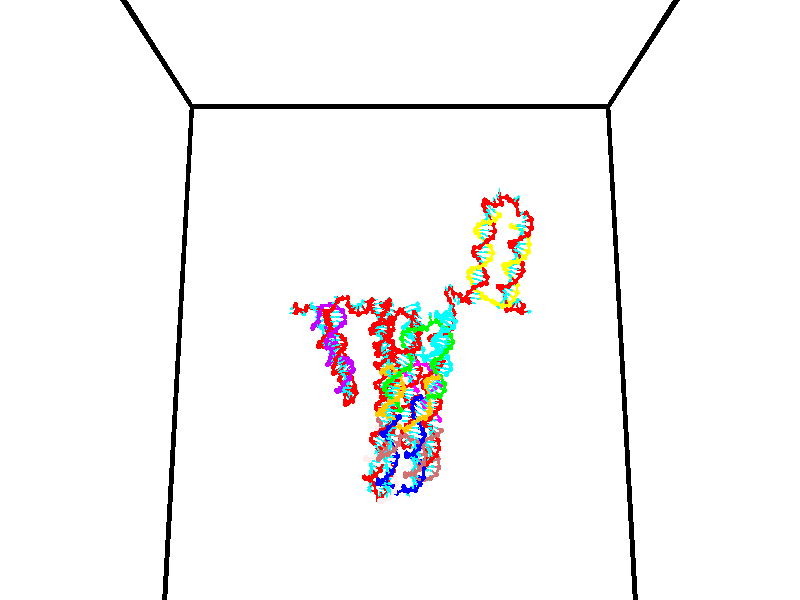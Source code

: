 // switches for output
#declare DRAW_BASES = 1; // possible values are 0, 1; only relevant for DNA ribbons
#declare DRAW_BASES_TYPE = 3; // possible values are 1, 2, 3; only relevant for DNA ribbons
#declare DRAW_FOG = 0; // set to 1 to enable fog

#include "colors.inc"

#include "transforms.inc"
background { rgb <1, 1, 1>}

#default {
   normal{
       ripples 0.25
       frequency 0.20
       turbulence 0.2
       lambda 5
   }
	finish {
		phong 0.1
		phong_size 40.
	}
}

// original window dimensions: 1024x640


// camera settings

camera {
	sky <0, 0.179814, -0.983701>
	up <0, 0.179814, -0.983701>
	right 1.6 * <1, 0, 0>
	location <35, 94.9851, 44.8844>
	look_at <35, 29.7336, 32.9568>
	direction <0, -65.2515, -11.9276>
	angle 67.0682
}


# declare cpy_camera_pos = <35, 94.9851, 44.8844>;
# if (DRAW_FOG = 1)
fog {
	fog_type 2
	up vnormalize(cpy_camera_pos)
	color rgbt<1,1,1,0.3>
	distance 1e-5
	fog_alt 3e-3
	fog_offset 56
}
# end


// LIGHTS

# declare lum = 6;
global_settings {
	ambient_light rgb lum * <0.05, 0.05, 0.05>
	max_trace_level 15
}# declare cpy_direct_light_amount = 0.25;
light_source
{	1000 * <-1, -1.16352, -0.803886>,
	rgb lum * cpy_direct_light_amount
	parallel
}

light_source
{	1000 * <1, 1.16352, 0.803886>,
	rgb lum * cpy_direct_light_amount
	parallel
}

// strand 0

// nucleotide -1

// particle -1
sphere {
	<24.575294, 35.184460, 34.999279> 0.250000
	pigment { color rgbt <1,0,0,0> }
	no_shadow
}
cylinder {
	<24.271479, 34.924324, 34.994209>,  <24.089190, 34.768242, 34.991169>, 0.100000
	pigment { color rgbt <1,0,0,0> }
	no_shadow
}
cylinder {
	<24.271479, 34.924324, 34.994209>,  <24.575294, 35.184460, 34.999279>, 0.100000
	pigment { color rgbt <1,0,0,0> }
	no_shadow
}

// particle -1
sphere {
	<24.271479, 34.924324, 34.994209> 0.100000
	pigment { color rgbt <1,0,0,0> }
	no_shadow
}
sphere {
	0, 1
	scale<0.080000,0.200000,0.300000>
	matrix <-0.011212, 0.032567, -0.999407,
		0.650366, -0.758945, -0.032027,
		-0.759538, -0.650340, -0.012671,
		24.043617, 34.729221, 34.990410>
	pigment { color rgbt <0,1,1,0> }
	no_shadow
}
cylinder {
	<24.499344, 35.022129, 34.347042>,  <24.575294, 35.184460, 34.999279>, 0.130000
	pigment { color rgbt <1,0,0,0> }
	no_shadow
}

// nucleotide -1

// particle -1
sphere {
	<24.499344, 35.022129, 34.347042> 0.250000
	pigment { color rgbt <1,0,0,0> }
	no_shadow
}
cylinder {
	<24.254492, 34.728470, 34.464565>,  <24.107580, 34.552273, 34.535080>, 0.100000
	pigment { color rgbt <1,0,0,0> }
	no_shadow
}
cylinder {
	<24.254492, 34.728470, 34.464565>,  <24.499344, 35.022129, 34.347042>, 0.100000
	pigment { color rgbt <1,0,0,0> }
	no_shadow
}

// particle -1
sphere {
	<24.254492, 34.728470, 34.464565> 0.100000
	pigment { color rgbt <1,0,0,0> }
	no_shadow
}
sphere {
	0, 1
	scale<0.080000,0.200000,0.300000>
	matrix <-0.249407, -0.173342, -0.952759,
		0.750395, -0.656491, -0.076994,
		-0.612131, -0.734148, 0.293808,
		24.070852, 34.508224, 34.552708>
	pigment { color rgbt <0,1,1,0> }
	no_shadow
}
cylinder {
	<24.562048, 34.253670, 34.624500>,  <24.499344, 35.022129, 34.347042>, 0.130000
	pigment { color rgbt <1,0,0,0> }
	no_shadow
}

// nucleotide -1

// particle -1
sphere {
	<24.562048, 34.253670, 34.624500> 0.250000
	pigment { color rgbt <1,0,0,0> }
	no_shadow
}
cylinder {
	<24.907520, 34.268993, 34.825531>,  <25.114803, 34.278187, 34.946152>, 0.100000
	pigment { color rgbt <1,0,0,0> }
	no_shadow
}
cylinder {
	<24.907520, 34.268993, 34.825531>,  <24.562048, 34.253670, 34.624500>, 0.100000
	pigment { color rgbt <1,0,0,0> }
	no_shadow
}

// particle -1
sphere {
	<24.907520, 34.268993, 34.825531> 0.100000
	pigment { color rgbt <1,0,0,0> }
	no_shadow
}
sphere {
	0, 1
	scale<0.080000,0.200000,0.300000>
	matrix <-0.079186, -0.974415, 0.210346,
		0.497779, -0.221469, -0.838550,
		0.863681, 0.038305, 0.502581,
		25.166624, 34.280483, 34.976307>
	pigment { color rgbt <0,1,1,0> }
	no_shadow
}
cylinder {
	<25.306187, 33.913357, 34.617558>,  <24.562048, 34.253670, 34.624500>, 0.130000
	pigment { color rgbt <1,0,0,0> }
	no_shadow
}

// nucleotide -1

// particle -1
sphere {
	<25.306187, 33.913357, 34.617558> 0.250000
	pigment { color rgbt <1,0,0,0> }
	no_shadow
}
cylinder {
	<25.586966, 33.893806, 34.333336>,  <25.755432, 33.882076, 34.162804>, 0.100000
	pigment { color rgbt <1,0,0,0> }
	no_shadow
}
cylinder {
	<25.586966, 33.893806, 34.333336>,  <25.306187, 33.913357, 34.617558>, 0.100000
	pigment { color rgbt <1,0,0,0> }
	no_shadow
}

// particle -1
sphere {
	<25.586966, 33.893806, 34.333336> 0.100000
	pigment { color rgbt <1,0,0,0> }
	no_shadow
}
sphere {
	0, 1
	scale<0.080000,0.200000,0.300000>
	matrix <0.411836, -0.786095, 0.460919,
		-0.581085, -0.616171, -0.531670,
		0.701948, -0.048872, -0.710549,
		25.797550, 33.879147, 34.120171>
	pigment { color rgbt <0,1,1,0> }
	no_shadow
}
cylinder {
	<25.324951, 33.222183, 34.187786>,  <25.306187, 33.913357, 34.617558>, 0.130000
	pigment { color rgbt <1,0,0,0> }
	no_shadow
}

// nucleotide -1

// particle -1
sphere {
	<25.324951, 33.222183, 34.187786> 0.250000
	pigment { color rgbt <1,0,0,0> }
	no_shadow
}
cylinder {
	<25.669479, 33.420921, 34.230259>,  <25.876196, 33.540165, 34.255741>, 0.100000
	pigment { color rgbt <1,0,0,0> }
	no_shadow
}
cylinder {
	<25.669479, 33.420921, 34.230259>,  <25.324951, 33.222183, 34.187786>, 0.100000
	pigment { color rgbt <1,0,0,0> }
	no_shadow
}

// particle -1
sphere {
	<25.669479, 33.420921, 34.230259> 0.100000
	pigment { color rgbt <1,0,0,0> }
	no_shadow
}
sphere {
	0, 1
	scale<0.080000,0.200000,0.300000>
	matrix <0.410832, -0.804060, 0.429774,
		0.298905, -0.326551, -0.896672,
		0.861321, 0.496843, 0.106180,
		25.927876, 33.569973, 34.262112>
	pigment { color rgbt <0,1,1,0> }
	no_shadow
}
cylinder {
	<25.787769, 32.673027, 34.168415>,  <25.324951, 33.222183, 34.187786>, 0.130000
	pigment { color rgbt <1,0,0,0> }
	no_shadow
}

// nucleotide -1

// particle -1
sphere {
	<25.787769, 32.673027, 34.168415> 0.250000
	pigment { color rgbt <1,0,0,0> }
	no_shadow
}
cylinder {
	<25.978104, 32.987553, 34.326038>,  <26.092304, 33.176270, 34.420612>, 0.100000
	pigment { color rgbt <1,0,0,0> }
	no_shadow
}
cylinder {
	<25.978104, 32.987553, 34.326038>,  <25.787769, 32.673027, 34.168415>, 0.100000
	pigment { color rgbt <1,0,0,0> }
	no_shadow
}

// particle -1
sphere {
	<25.978104, 32.987553, 34.326038> 0.100000
	pigment { color rgbt <1,0,0,0> }
	no_shadow
}
sphere {
	0, 1
	scale<0.080000,0.200000,0.300000>
	matrix <0.498086, -0.610176, 0.616114,
		0.724906, -0.096895, -0.681999,
		0.475837, 0.786319, 0.394058,
		26.120855, 33.223450, 34.444256>
	pigment { color rgbt <0,1,1,0> }
	no_shadow
}
cylinder {
	<26.473972, 32.440517, 34.232990>,  <25.787769, 32.673027, 34.168415>, 0.130000
	pigment { color rgbt <1,0,0,0> }
	no_shadow
}

// nucleotide -1

// particle -1
sphere {
	<26.473972, 32.440517, 34.232990> 0.250000
	pigment { color rgbt <1,0,0,0> }
	no_shadow
}
cylinder {
	<26.452620, 32.756294, 34.477592>,  <26.439808, 32.945759, 34.624352>, 0.100000
	pigment { color rgbt <1,0,0,0> }
	no_shadow
}
cylinder {
	<26.452620, 32.756294, 34.477592>,  <26.473972, 32.440517, 34.232990>, 0.100000
	pigment { color rgbt <1,0,0,0> }
	no_shadow
}

// particle -1
sphere {
	<26.452620, 32.756294, 34.477592> 0.100000
	pigment { color rgbt <1,0,0,0> }
	no_shadow
}
sphere {
	0, 1
	scale<0.080000,0.200000,0.300000>
	matrix <0.385347, -0.548656, 0.741946,
		0.921226, 0.275248, -0.274919,
		-0.053383, 0.789440, 0.611502,
		26.436605, 32.993126, 34.661041>
	pigment { color rgbt <0,1,1,0> }
	no_shadow
}
cylinder {
	<27.136730, 32.519939, 34.492889>,  <26.473972, 32.440517, 34.232990>, 0.130000
	pigment { color rgbt <1,0,0,0> }
	no_shadow
}

// nucleotide -1

// particle -1
sphere {
	<27.136730, 32.519939, 34.492889> 0.250000
	pigment { color rgbt <1,0,0,0> }
	no_shadow
}
cylinder {
	<26.899075, 32.703255, 34.757301>,  <26.756481, 32.813244, 34.915951>, 0.100000
	pigment { color rgbt <1,0,0,0> }
	no_shadow
}
cylinder {
	<26.899075, 32.703255, 34.757301>,  <27.136730, 32.519939, 34.492889>, 0.100000
	pigment { color rgbt <1,0,0,0> }
	no_shadow
}

// particle -1
sphere {
	<26.899075, 32.703255, 34.757301> 0.100000
	pigment { color rgbt <1,0,0,0> }
	no_shadow
}
sphere {
	0, 1
	scale<0.080000,0.200000,0.300000>
	matrix <0.533268, -0.390818, 0.750257,
		0.602181, 0.798266, -0.012192,
		-0.594140, 0.458292, 0.661033,
		26.720833, 32.840744, 34.955612>
	pigment { color rgbt <0,1,1,0> }
	no_shadow
}
cylinder {
	<27.604605, 32.664841, 35.013611>,  <27.136730, 32.519939, 34.492889>, 0.130000
	pigment { color rgbt <1,0,0,0> }
	no_shadow
}

// nucleotide -1

// particle -1
sphere {
	<27.604605, 32.664841, 35.013611> 0.250000
	pigment { color rgbt <1,0,0,0> }
	no_shadow
}
cylinder {
	<27.239840, 32.684994, 35.176521>,  <27.020981, 32.697086, 35.274269>, 0.100000
	pigment { color rgbt <1,0,0,0> }
	no_shadow
}
cylinder {
	<27.239840, 32.684994, 35.176521>,  <27.604605, 32.664841, 35.013611>, 0.100000
	pigment { color rgbt <1,0,0,0> }
	no_shadow
}

// particle -1
sphere {
	<27.239840, 32.684994, 35.176521> 0.100000
	pigment { color rgbt <1,0,0,0> }
	no_shadow
}
sphere {
	0, 1
	scale<0.080000,0.200000,0.300000>
	matrix <0.341443, -0.457419, 0.821088,
		0.227661, 0.887823, 0.399926,
		-0.911914, 0.050378, 0.407277,
		26.966265, 32.700108, 35.298706>
	pigment { color rgbt <0,1,1,0> }
	no_shadow
}
cylinder {
	<27.742292, 32.832199, 35.686016>,  <27.604605, 32.664841, 35.013611>, 0.130000
	pigment { color rgbt <1,0,0,0> }
	no_shadow
}

// nucleotide -1

// particle -1
sphere {
	<27.742292, 32.832199, 35.686016> 0.250000
	pigment { color rgbt <1,0,0,0> }
	no_shadow
}
cylinder {
	<27.385435, 32.651520, 35.688854>,  <27.171320, 32.543114, 35.690556>, 0.100000
	pigment { color rgbt <1,0,0,0> }
	no_shadow
}
cylinder {
	<27.385435, 32.651520, 35.688854>,  <27.742292, 32.832199, 35.686016>, 0.100000
	pigment { color rgbt <1,0,0,0> }
	no_shadow
}

// particle -1
sphere {
	<27.385435, 32.651520, 35.688854> 0.100000
	pigment { color rgbt <1,0,0,0> }
	no_shadow
}
sphere {
	0, 1
	scale<0.080000,0.200000,0.300000>
	matrix <0.273396, -0.527351, 0.804460,
		-0.359633, 0.719632, 0.593965,
		-0.892143, -0.451697, 0.007091,
		27.117792, 32.516010, 35.690983>
	pigment { color rgbt <0,1,1,0> }
	no_shadow
}
cylinder {
	<27.574837, 32.827160, 36.357620>,  <27.742292, 32.832199, 35.686016>, 0.130000
	pigment { color rgbt <1,0,0,0> }
	no_shadow
}

// nucleotide -1

// particle -1
sphere {
	<27.574837, 32.827160, 36.357620> 0.250000
	pigment { color rgbt <1,0,0,0> }
	no_shadow
}
cylinder {
	<27.323570, 32.553421, 36.209526>,  <27.172810, 32.389179, 36.120670>, 0.100000
	pigment { color rgbt <1,0,0,0> }
	no_shadow
}
cylinder {
	<27.323570, 32.553421, 36.209526>,  <27.574837, 32.827160, 36.357620>, 0.100000
	pigment { color rgbt <1,0,0,0> }
	no_shadow
}

// particle -1
sphere {
	<27.323570, 32.553421, 36.209526> 0.100000
	pigment { color rgbt <1,0,0,0> }
	no_shadow
}
sphere {
	0, 1
	scale<0.080000,0.200000,0.300000>
	matrix <0.000077, -0.475890, 0.879505,
		-0.778078, 0.552447, 0.298992,
		-0.628167, -0.684347, -0.370237,
		27.135120, 32.348118, 36.098454>
	pigment { color rgbt <0,1,1,0> }
	no_shadow
}
cylinder {
	<27.068197, 32.753567, 36.934460>,  <27.574837, 32.827160, 36.357620>, 0.130000
	pigment { color rgbt <1,0,0,0> }
	no_shadow
}

// nucleotide -1

// particle -1
sphere {
	<27.068197, 32.753567, 36.934460> 0.250000
	pigment { color rgbt <1,0,0,0> }
	no_shadow
}
cylinder {
	<27.033949, 32.442242, 36.685654>,  <27.013399, 32.255447, 36.536369>, 0.100000
	pigment { color rgbt <1,0,0,0> }
	no_shadow
}
cylinder {
	<27.033949, 32.442242, 36.685654>,  <27.068197, 32.753567, 36.934460>, 0.100000
	pigment { color rgbt <1,0,0,0> }
	no_shadow
}

// particle -1
sphere {
	<27.033949, 32.442242, 36.685654> 0.100000
	pigment { color rgbt <1,0,0,0> }
	no_shadow
}
sphere {
	0, 1
	scale<0.080000,0.200000,0.300000>
	matrix <-0.053133, -0.619854, 0.782916,
		-0.994910, 0.100083, 0.011718,
		-0.085620, -0.778309, -0.622017,
		27.008263, 32.208748, 36.499050>
	pigment { color rgbt <0,1,1,0> }
	no_shadow
}
cylinder {
	<26.551125, 32.342983, 37.221405>,  <27.068197, 32.753567, 36.934460>, 0.130000
	pigment { color rgbt <1,0,0,0> }
	no_shadow
}

// nucleotide -1

// particle -1
sphere {
	<26.551125, 32.342983, 37.221405> 0.250000
	pigment { color rgbt <1,0,0,0> }
	no_shadow
}
cylinder {
	<26.771120, 32.107079, 36.984867>,  <26.903116, 31.965534, 36.842945>, 0.100000
	pigment { color rgbt <1,0,0,0> }
	no_shadow
}
cylinder {
	<26.771120, 32.107079, 36.984867>,  <26.551125, 32.342983, 37.221405>, 0.100000
	pigment { color rgbt <1,0,0,0> }
	no_shadow
}

// particle -1
sphere {
	<26.771120, 32.107079, 36.984867> 0.100000
	pigment { color rgbt <1,0,0,0> }
	no_shadow
}
sphere {
	0, 1
	scale<0.080000,0.200000,0.300000>
	matrix <0.034125, -0.691592, 0.721481,
		-0.834476, -0.416985, -0.360241,
		0.549986, -0.589766, -0.591347,
		26.936117, 31.930149, 36.807465>
	pigment { color rgbt <0,1,1,0> }
	no_shadow
}
cylinder {
	<26.382269, 31.606472, 37.438320>,  <26.551125, 32.342983, 37.221405>, 0.130000
	pigment { color rgbt <1,0,0,0> }
	no_shadow
}

// nucleotide -1

// particle -1
sphere {
	<26.382269, 31.606472, 37.438320> 0.250000
	pigment { color rgbt <1,0,0,0> }
	no_shadow
}
cylinder {
	<26.705486, 31.539415, 37.212414>,  <26.899418, 31.499182, 37.076870>, 0.100000
	pigment { color rgbt <1,0,0,0> }
	no_shadow
}
cylinder {
	<26.705486, 31.539415, 37.212414>,  <26.382269, 31.606472, 37.438320>, 0.100000
	pigment { color rgbt <1,0,0,0> }
	no_shadow
}

// particle -1
sphere {
	<26.705486, 31.539415, 37.212414> 0.100000
	pigment { color rgbt <1,0,0,0> }
	no_shadow
}
sphere {
	0, 1
	scale<0.080000,0.200000,0.300000>
	matrix <0.304199, -0.702232, 0.643687,
		-0.504504, -0.691929, -0.516439,
		0.808046, -0.167643, -0.564763,
		26.947901, 31.489122, 37.042984>
	pigment { color rgbt <0,1,1,0> }
	no_shadow
}
cylinder {
	<26.351772, 30.862061, 37.357441>,  <26.382269, 31.606472, 37.438320>, 0.130000
	pigment { color rgbt <1,0,0,0> }
	no_shadow
}

// nucleotide -1

// particle -1
sphere {
	<26.351772, 30.862061, 37.357441> 0.250000
	pigment { color rgbt <1,0,0,0> }
	no_shadow
}
cylinder {
	<26.724752, 30.984247, 37.280266>,  <26.948540, 31.057560, 37.233959>, 0.100000
	pigment { color rgbt <1,0,0,0> }
	no_shadow
}
cylinder {
	<26.724752, 30.984247, 37.280266>,  <26.351772, 30.862061, 37.357441>, 0.100000
	pigment { color rgbt <1,0,0,0> }
	no_shadow
}

// particle -1
sphere {
	<26.724752, 30.984247, 37.280266> 0.100000
	pigment { color rgbt <1,0,0,0> }
	no_shadow
}
sphere {
	0, 1
	scale<0.080000,0.200000,0.300000>
	matrix <0.358182, -0.711608, 0.604416,
		0.047334, -0.632695, -0.772953,
		0.932451, 0.305467, -0.192937,
		27.004488, 31.075888, 37.222385>
	pigment { color rgbt <0,1,1,0> }
	no_shadow
}
cylinder {
	<26.776661, 30.298244, 37.276527>,  <26.351772, 30.862061, 37.357441>, 0.130000
	pigment { color rgbt <1,0,0,0> }
	no_shadow
}

// nucleotide -1

// particle -1
sphere {
	<26.776661, 30.298244, 37.276527> 0.250000
	pigment { color rgbt <1,0,0,0> }
	no_shadow
}
cylinder {
	<27.046762, 30.572481, 37.385334>,  <27.208824, 30.737022, 37.450619>, 0.100000
	pigment { color rgbt <1,0,0,0> }
	no_shadow
}
cylinder {
	<27.046762, 30.572481, 37.385334>,  <26.776661, 30.298244, 37.276527>, 0.100000
	pigment { color rgbt <1,0,0,0> }
	no_shadow
}

// particle -1
sphere {
	<27.046762, 30.572481, 37.385334> 0.100000
	pigment { color rgbt <1,0,0,0> }
	no_shadow
}
sphere {
	0, 1
	scale<0.080000,0.200000,0.300000>
	matrix <0.522369, -0.704886, 0.479861,
		0.520733, -0.181932, -0.834109,
		0.675254, 0.685592, 0.272021,
		27.249338, 30.778158, 37.466942>
	pigment { color rgbt <0,1,1,0> }
	no_shadow
}
cylinder {
	<27.414654, 29.972767, 37.180500>,  <26.776661, 30.298244, 37.276527>, 0.130000
	pigment { color rgbt <1,0,0,0> }
	no_shadow
}

// nucleotide -1

// particle -1
sphere {
	<27.414654, 29.972767, 37.180500> 0.250000
	pigment { color rgbt <1,0,0,0> }
	no_shadow
}
cylinder {
	<27.508675, 30.285480, 37.411518>,  <27.565088, 30.473108, 37.550129>, 0.100000
	pigment { color rgbt <1,0,0,0> }
	no_shadow
}
cylinder {
	<27.508675, 30.285480, 37.411518>,  <27.414654, 29.972767, 37.180500>, 0.100000
	pigment { color rgbt <1,0,0,0> }
	no_shadow
}

// particle -1
sphere {
	<27.508675, 30.285480, 37.411518> 0.100000
	pigment { color rgbt <1,0,0,0> }
	no_shadow
}
sphere {
	0, 1
	scale<0.080000,0.200000,0.300000>
	matrix <0.563770, -0.593691, 0.574190,
		0.791779, 0.190639, -0.580296,
		0.235053, 0.781785, 0.577549,
		27.579191, 30.520016, 37.584782>
	pigment { color rgbt <0,1,1,0> }
	no_shadow
}
cylinder {
	<28.171419, 30.026840, 37.167339>,  <27.414654, 29.972767, 37.180500>, 0.130000
	pigment { color rgbt <1,0,0,0> }
	no_shadow
}

// nucleotide -1

// particle -1
sphere {
	<28.171419, 30.026840, 37.167339> 0.250000
	pigment { color rgbt <1,0,0,0> }
	no_shadow
}
cylinder {
	<28.041840, 30.221357, 37.491951>,  <27.964092, 30.338068, 37.686718>, 0.100000
	pigment { color rgbt <1,0,0,0> }
	no_shadow
}
cylinder {
	<28.041840, 30.221357, 37.491951>,  <28.171419, 30.026840, 37.167339>, 0.100000
	pigment { color rgbt <1,0,0,0> }
	no_shadow
}

// particle -1
sphere {
	<28.041840, 30.221357, 37.491951> 0.100000
	pigment { color rgbt <1,0,0,0> }
	no_shadow
}
sphere {
	0, 1
	scale<0.080000,0.200000,0.300000>
	matrix <0.526159, -0.620282, 0.581727,
		0.786265, 0.615443, -0.054926,
		-0.323951, 0.486291, 0.811527,
		27.944654, 30.367245, 37.735409>
	pigment { color rgbt <0,1,1,0> }
	no_shadow
}
cylinder {
	<28.679409, 30.148546, 37.589012>,  <28.171419, 30.026840, 37.167339>, 0.130000
	pigment { color rgbt <1,0,0,0> }
	no_shadow
}

// nucleotide -1

// particle -1
sphere {
	<28.679409, 30.148546, 37.589012> 0.250000
	pigment { color rgbt <1,0,0,0> }
	no_shadow
}
cylinder {
	<28.403006, 30.218390, 37.869587>,  <28.237164, 30.260296, 38.037933>, 0.100000
	pigment { color rgbt <1,0,0,0> }
	no_shadow
}
cylinder {
	<28.403006, 30.218390, 37.869587>,  <28.679409, 30.148546, 37.589012>, 0.100000
	pigment { color rgbt <1,0,0,0> }
	no_shadow
}

// particle -1
sphere {
	<28.403006, 30.218390, 37.869587> 0.100000
	pigment { color rgbt <1,0,0,0> }
	no_shadow
}
sphere {
	0, 1
	scale<0.080000,0.200000,0.300000>
	matrix <0.526427, -0.543436, 0.653875,
		0.495360, 0.821090, 0.283600,
		-0.691009, 0.174609, 0.701441,
		28.195704, 30.270773, 38.080021>
	pigment { color rgbt <0,1,1,0> }
	no_shadow
}
cylinder {
	<29.097185, 30.385134, 38.171165>,  <28.679409, 30.148546, 37.589012>, 0.130000
	pigment { color rgbt <1,0,0,0> }
	no_shadow
}

// nucleotide -1

// particle -1
sphere {
	<29.097185, 30.385134, 38.171165> 0.250000
	pigment { color rgbt <1,0,0,0> }
	no_shadow
}
cylinder {
	<28.731848, 30.273531, 38.289799>,  <28.512646, 30.206570, 38.360977>, 0.100000
	pigment { color rgbt <1,0,0,0> }
	no_shadow
}
cylinder {
	<28.731848, 30.273531, 38.289799>,  <29.097185, 30.385134, 38.171165>, 0.100000
	pigment { color rgbt <1,0,0,0> }
	no_shadow
}

// particle -1
sphere {
	<28.731848, 30.273531, 38.289799> 0.100000
	pigment { color rgbt <1,0,0,0> }
	no_shadow
}
sphere {
	0, 1
	scale<0.080000,0.200000,0.300000>
	matrix <0.393343, -0.416198, 0.819793,
		-0.105290, 0.865410, 0.489877,
		-0.913343, -0.279006, 0.296581,
		28.457846, 30.189829, 38.378773>
	pigment { color rgbt <0,1,1,0> }
	no_shadow
}
cylinder {
	<28.993805, 30.580439, 38.841137>,  <29.097185, 30.385134, 38.171165>, 0.130000
	pigment { color rgbt <1,0,0,0> }
	no_shadow
}

// nucleotide -1

// particle -1
sphere {
	<28.993805, 30.580439, 38.841137> 0.250000
	pigment { color rgbt <1,0,0,0> }
	no_shadow
}
cylinder {
	<28.765017, 30.254795, 38.800987>,  <28.627745, 30.059408, 38.776897>, 0.100000
	pigment { color rgbt <1,0,0,0> }
	no_shadow
}
cylinder {
	<28.765017, 30.254795, 38.800987>,  <28.993805, 30.580439, 38.841137>, 0.100000
	pigment { color rgbt <1,0,0,0> }
	no_shadow
}

// particle -1
sphere {
	<28.765017, 30.254795, 38.800987> 0.100000
	pigment { color rgbt <1,0,0,0> }
	no_shadow
}
sphere {
	0, 1
	scale<0.080000,0.200000,0.300000>
	matrix <0.341350, -0.347495, 0.873343,
		-0.745876, 0.465264, 0.476653,
		-0.571969, -0.814111, -0.100371,
		28.593426, 30.010561, 38.770878>
	pigment { color rgbt <0,1,1,0> }
	no_shadow
}
cylinder {
	<28.670227, 30.481665, 39.598827>,  <28.993805, 30.580439, 38.841137>, 0.130000
	pigment { color rgbt <1,0,0,0> }
	no_shadow
}

// nucleotide -1

// particle -1
sphere {
	<28.670227, 30.481665, 39.598827> 0.250000
	pigment { color rgbt <1,0,0,0> }
	no_shadow
}
cylinder {
	<28.651934, 30.147446, 39.379822>,  <28.640959, 29.946915, 39.248417>, 0.100000
	pigment { color rgbt <1,0,0,0> }
	no_shadow
}
cylinder {
	<28.651934, 30.147446, 39.379822>,  <28.670227, 30.481665, 39.598827>, 0.100000
	pigment { color rgbt <1,0,0,0> }
	no_shadow
}

// particle -1
sphere {
	<28.651934, 30.147446, 39.379822> 0.100000
	pigment { color rgbt <1,0,0,0> }
	no_shadow
}
sphere {
	0, 1
	scale<0.080000,0.200000,0.300000>
	matrix <0.433699, -0.510346, 0.742598,
		-0.899897, -0.203496, 0.385714,
		-0.045732, -0.835545, -0.547515,
		28.638214, 29.896782, 39.215569>
	pigment { color rgbt <0,1,1,0> }
	no_shadow
}
cylinder {
	<28.577209, 30.048834, 40.059547>,  <28.670227, 30.481665, 39.598827>, 0.130000
	pigment { color rgbt <1,0,0,0> }
	no_shadow
}

// nucleotide -1

// particle -1
sphere {
	<28.577209, 30.048834, 40.059547> 0.250000
	pigment { color rgbt <1,0,0,0> }
	no_shadow
}
cylinder {
	<28.684933, 29.816507, 39.752270>,  <28.749567, 29.677111, 39.567902>, 0.100000
	pigment { color rgbt <1,0,0,0> }
	no_shadow
}
cylinder {
	<28.684933, 29.816507, 39.752270>,  <28.577209, 30.048834, 40.059547>, 0.100000
	pigment { color rgbt <1,0,0,0> }
	no_shadow
}

// particle -1
sphere {
	<28.684933, 29.816507, 39.752270> 0.100000
	pigment { color rgbt <1,0,0,0> }
	no_shadow
}
sphere {
	0, 1
	scale<0.080000,0.200000,0.300000>
	matrix <0.320752, -0.698029, 0.640214,
		-0.908070, -0.418816, -0.001688,
		0.269310, -0.580818, -0.768195,
		28.765726, 29.642262, 39.521812>
	pigment { color rgbt <0,1,1,0> }
	no_shadow
}
cylinder {
	<28.403360, 29.313688, 40.209229>,  <28.577209, 30.048834, 40.059547>, 0.130000
	pigment { color rgbt <1,0,0,0> }
	no_shadow
}

// nucleotide -1

// particle -1
sphere {
	<28.403360, 29.313688, 40.209229> 0.250000
	pigment { color rgbt <1,0,0,0> }
	no_shadow
}
cylinder {
	<28.697918, 29.308229, 39.938663>,  <28.874653, 29.304955, 39.776325>, 0.100000
	pigment { color rgbt <1,0,0,0> }
	no_shadow
}
cylinder {
	<28.697918, 29.308229, 39.938663>,  <28.403360, 29.313688, 40.209229>, 0.100000
	pigment { color rgbt <1,0,0,0> }
	no_shadow
}

// particle -1
sphere {
	<28.697918, 29.308229, 39.938663> 0.100000
	pigment { color rgbt <1,0,0,0> }
	no_shadow
}
sphere {
	0, 1
	scale<0.080000,0.200000,0.300000>
	matrix <0.512846, -0.640826, 0.571253,
		-0.441260, -0.767564, -0.464902,
		0.736395, -0.013648, -0.676414,
		28.918837, 29.304134, 39.735741>
	pigment { color rgbt <0,1,1,0> }
	no_shadow
}
cylinder {
	<28.689751, 28.687868, 40.468151>,  <28.403360, 29.313688, 40.209229>, 0.130000
	pigment { color rgbt <1,0,0,0> }
	no_shadow
}

// nucleotide -1

// particle -1
sphere {
	<28.689751, 28.687868, 40.468151> 0.250000
	pigment { color rgbt <1,0,0,0> }
	no_shadow
}
cylinder {
	<29.061802, 28.819441, 40.402832>,  <29.285032, 28.898384, 40.363640>, 0.100000
	pigment { color rgbt <1,0,0,0> }
	no_shadow
}
cylinder {
	<29.061802, 28.819441, 40.402832>,  <28.689751, 28.687868, 40.468151>, 0.100000
	pigment { color rgbt <1,0,0,0> }
	no_shadow
}

// particle -1
sphere {
	<29.061802, 28.819441, 40.402832> 0.100000
	pigment { color rgbt <1,0,0,0> }
	no_shadow
}
sphere {
	0, 1
	scale<0.080000,0.200000,0.300000>
	matrix <-0.197247, 0.822561, 0.533373,
		0.309766, -0.463895, 0.829968,
		0.930128, 0.328930, -0.163299,
		29.340841, 28.918119, 40.353844>
	pigment { color rgbt <0,1,1,0> }
	no_shadow
}
cylinder {
	<28.809425, 29.098194, 41.048054>,  <28.689751, 28.687868, 40.468151>, 0.130000
	pigment { color rgbt <1,0,0,0> }
	no_shadow
}

// nucleotide -1

// particle -1
sphere {
	<28.809425, 29.098194, 41.048054> 0.250000
	pigment { color rgbt <1,0,0,0> }
	no_shadow
}
cylinder {
	<29.115215, 29.211233, 40.816292>,  <29.298689, 29.279057, 40.677235>, 0.100000
	pigment { color rgbt <1,0,0,0> }
	no_shadow
}
cylinder {
	<29.115215, 29.211233, 40.816292>,  <28.809425, 29.098194, 41.048054>, 0.100000
	pigment { color rgbt <1,0,0,0> }
	no_shadow
}

// particle -1
sphere {
	<29.115215, 29.211233, 40.816292> 0.100000
	pigment { color rgbt <1,0,0,0> }
	no_shadow
}
sphere {
	0, 1
	scale<0.080000,0.200000,0.300000>
	matrix <0.072194, 0.855610, 0.512563,
		0.640597, -0.433672, 0.633691,
		0.764476, 0.282598, -0.579409,
		29.344559, 29.296013, 40.642467>
	pigment { color rgbt <0,1,1,0> }
	no_shadow
}
cylinder {
	<29.500834, 29.177608, 41.409691>,  <28.809425, 29.098194, 41.048054>, 0.130000
	pigment { color rgbt <1,0,0,0> }
	no_shadow
}

// nucleotide -1

// particle -1
sphere {
	<29.500834, 29.177608, 41.409691> 0.250000
	pigment { color rgbt <1,0,0,0> }
	no_shadow
}
cylinder {
	<29.501202, 29.427959, 41.097725>,  <29.501423, 29.578171, 40.910545>, 0.100000
	pigment { color rgbt <1,0,0,0> }
	no_shadow
}
cylinder {
	<29.501202, 29.427959, 41.097725>,  <29.500834, 29.177608, 41.409691>, 0.100000
	pigment { color rgbt <1,0,0,0> }
	no_shadow
}

// particle -1
sphere {
	<29.501202, 29.427959, 41.097725> 0.100000
	pigment { color rgbt <1,0,0,0> }
	no_shadow
}
sphere {
	0, 1
	scale<0.080000,0.200000,0.300000>
	matrix <0.014651, 0.779827, 0.625823,
		0.999892, -0.012004, -0.008451,
		0.000922, 0.625880, -0.779919,
		29.501478, 29.615723, 40.863750>
	pigment { color rgbt <0,1,1,0> }
	no_shadow
}
cylinder {
	<30.130680, 29.622744, 41.272648>,  <29.500834, 29.177608, 41.409691>, 0.130000
	pigment { color rgbt <1,0,0,0> }
	no_shadow
}

// nucleotide -1

// particle -1
sphere {
	<30.130680, 29.622744, 41.272648> 0.250000
	pigment { color rgbt <1,0,0,0> }
	no_shadow
}
cylinder {
	<29.774773, 29.774145, 41.170631>,  <29.561228, 29.864986, 41.109421>, 0.100000
	pigment { color rgbt <1,0,0,0> }
	no_shadow
}
cylinder {
	<29.774773, 29.774145, 41.170631>,  <30.130680, 29.622744, 41.272648>, 0.100000
	pigment { color rgbt <1,0,0,0> }
	no_shadow
}

// particle -1
sphere {
	<29.774773, 29.774145, 41.170631> 0.100000
	pigment { color rgbt <1,0,0,0> }
	no_shadow
}
sphere {
	0, 1
	scale<0.080000,0.200000,0.300000>
	matrix <0.115978, 0.727955, 0.675744,
		0.441428, 0.571678, -0.691611,
		-0.889770, 0.378505, -0.255038,
		29.507841, 29.887697, 41.094120>
	pigment { color rgbt <0,1,1,0> }
	no_shadow
}
cylinder {
	<30.129366, 30.377270, 41.179359>,  <30.130680, 29.622744, 41.272648>, 0.130000
	pigment { color rgbt <1,0,0,0> }
	no_shadow
}

// nucleotide -1

// particle -1
sphere {
	<30.129366, 30.377270, 41.179359> 0.250000
	pigment { color rgbt <1,0,0,0> }
	no_shadow
}
cylinder {
	<29.778748, 30.246233, 41.320412>,  <29.568377, 30.167610, 41.405045>, 0.100000
	pigment { color rgbt <1,0,0,0> }
	no_shadow
}
cylinder {
	<29.778748, 30.246233, 41.320412>,  <30.129366, 30.377270, 41.179359>, 0.100000
	pigment { color rgbt <1,0,0,0> }
	no_shadow
}

// particle -1
sphere {
	<29.778748, 30.246233, 41.320412> 0.100000
	pigment { color rgbt <1,0,0,0> }
	no_shadow
}
sphere {
	0, 1
	scale<0.080000,0.200000,0.300000>
	matrix <-0.038390, 0.777889, 0.627227,
		-0.479785, 0.536256, -0.694432,
		-0.876546, -0.327594, 0.352633,
		29.515783, 30.147955, 41.426201>
	pigment { color rgbt <0,1,1,0> }
	no_shadow
}
cylinder {
	<29.679255, 30.962051, 41.030476>,  <30.129366, 30.377270, 41.179359>, 0.130000
	pigment { color rgbt <1,0,0,0> }
	no_shadow
}

// nucleotide -1

// particle -1
sphere {
	<29.679255, 30.962051, 41.030476> 0.250000
	pigment { color rgbt <1,0,0,0> }
	no_shadow
}
cylinder {
	<29.621670, 30.716053, 41.340588>,  <29.587120, 30.568455, 41.526653>, 0.100000
	pigment { color rgbt <1,0,0,0> }
	no_shadow
}
cylinder {
	<29.621670, 30.716053, 41.340588>,  <29.679255, 30.962051, 41.030476>, 0.100000
	pigment { color rgbt <1,0,0,0> }
	no_shadow
}

// particle -1
sphere {
	<29.621670, 30.716053, 41.340588> 0.100000
	pigment { color rgbt <1,0,0,0> }
	no_shadow
}
sphere {
	0, 1
	scale<0.080000,0.200000,0.300000>
	matrix <-0.037554, 0.786270, 0.616741,
		-0.988871, 0.059671, -0.136288,
		-0.143961, -0.614995, 0.775278,
		29.578482, 30.531555, 41.573170>
	pigment { color rgbt <0,1,1,0> }
	no_shadow
}
cylinder {
	<29.235601, 31.348579, 41.523567>,  <29.679255, 30.962051, 41.030476>, 0.130000
	pigment { color rgbt <1,0,0,0> }
	no_shadow
}

// nucleotide -1

// particle -1
sphere {
	<29.235601, 31.348579, 41.523567> 0.250000
	pigment { color rgbt <1,0,0,0> }
	no_shadow
}
cylinder {
	<29.467022, 31.082338, 41.712139>,  <29.605875, 30.922594, 41.825283>, 0.100000
	pigment { color rgbt <1,0,0,0> }
	no_shadow
}
cylinder {
	<29.467022, 31.082338, 41.712139>,  <29.235601, 31.348579, 41.523567>, 0.100000
	pigment { color rgbt <1,0,0,0> }
	no_shadow
}

// particle -1
sphere {
	<29.467022, 31.082338, 41.712139> 0.100000
	pigment { color rgbt <1,0,0,0> }
	no_shadow
}
sphere {
	0, 1
	scale<0.080000,0.200000,0.300000>
	matrix <0.144202, 0.652351, 0.744072,
		-0.802798, -0.362503, 0.473400,
		0.578552, -0.665605, 0.471432,
		29.640587, 30.882656, 41.853569>
	pigment { color rgbt <0,1,1,0> }
	no_shadow
}
cylinder {
	<29.281845, 31.512365, 42.203838>,  <29.235601, 31.348579, 41.523567>, 0.130000
	pigment { color rgbt <1,0,0,0> }
	no_shadow
}

// nucleotide -1

// particle -1
sphere {
	<29.281845, 31.512365, 42.203838> 0.250000
	pigment { color rgbt <1,0,0,0> }
	no_shadow
}
cylinder {
	<29.663965, 31.623947, 42.164684>,  <29.893238, 31.690897, 42.141190>, 0.100000
	pigment { color rgbt <1,0,0,0> }
	no_shadow
}
cylinder {
	<29.663965, 31.623947, 42.164684>,  <29.281845, 31.512365, 42.203838>, 0.100000
	pigment { color rgbt <1,0,0,0> }
	no_shadow
}

// particle -1
sphere {
	<29.663965, 31.623947, 42.164684> 0.100000
	pigment { color rgbt <1,0,0,0> }
	no_shadow
}
sphere {
	0, 1
	scale<0.080000,0.200000,0.300000>
	matrix <-0.295218, 0.882632, -0.365797,
		-0.015641, 0.378345, 0.925532,
		0.955302, 0.278955, -0.097889,
		29.950556, 31.707634, 42.135319>
	pigment { color rgbt <0,1,1,0> }
	no_shadow
}
cylinder {
	<29.357256, 32.178963, 42.515965>,  <29.281845, 31.512365, 42.203838>, 0.130000
	pigment { color rgbt <1,0,0,0> }
	no_shadow
}

// nucleotide -1

// particle -1
sphere {
	<29.357256, 32.178963, 42.515965> 0.250000
	pigment { color rgbt <1,0,0,0> }
	no_shadow
}
cylinder {
	<29.673820, 32.160816, 42.272125>,  <29.863760, 32.149929, 42.125824>, 0.100000
	pigment { color rgbt <1,0,0,0> }
	no_shadow
}
cylinder {
	<29.673820, 32.160816, 42.272125>,  <29.357256, 32.178963, 42.515965>, 0.100000
	pigment { color rgbt <1,0,0,0> }
	no_shadow
}

// particle -1
sphere {
	<29.673820, 32.160816, 42.272125> 0.100000
	pigment { color rgbt <1,0,0,0> }
	no_shadow
}
sphere {
	0, 1
	scale<0.080000,0.200000,0.300000>
	matrix <-0.256033, 0.880951, -0.397960,
		0.555079, 0.471027, 0.685581,
		0.791413, -0.045368, -0.609596,
		29.911243, 32.147205, 42.089245>
	pigment { color rgbt <0,1,1,0> }
	no_shadow
}
cylinder {
	<29.635435, 32.972317, 42.466099>,  <29.357256, 32.178963, 42.515965>, 0.130000
	pigment { color rgbt <1,0,0,0> }
	no_shadow
}

// nucleotide -1

// particle -1
sphere {
	<29.635435, 32.972317, 42.466099> 0.250000
	pigment { color rgbt <1,0,0,0> }
	no_shadow
}
cylinder {
	<29.816940, 32.738663, 42.196915>,  <29.925844, 32.598469, 42.035404>, 0.100000
	pigment { color rgbt <1,0,0,0> }
	no_shadow
}
cylinder {
	<29.816940, 32.738663, 42.196915>,  <29.635435, 32.972317, 42.466099>, 0.100000
	pigment { color rgbt <1,0,0,0> }
	no_shadow
}

// particle -1
sphere {
	<29.816940, 32.738663, 42.196915> 0.100000
	pigment { color rgbt <1,0,0,0> }
	no_shadow
}
sphere {
	0, 1
	scale<0.080000,0.200000,0.300000>
	matrix <-0.017789, 0.749098, -0.662220,
		0.890944, 0.312463, 0.329523,
		0.453765, -0.584139, -0.672963,
		29.953070, 32.563419, 41.995026>
	pigment { color rgbt <0,1,1,0> }
	no_shadow
}
cylinder {
	<30.207203, 33.332054, 42.258804>,  <29.635435, 32.972317, 42.466099>, 0.130000
	pigment { color rgbt <1,0,0,0> }
	no_shadow
}

// nucleotide -1

// particle -1
sphere {
	<30.207203, 33.332054, 42.258804> 0.250000
	pigment { color rgbt <1,0,0,0> }
	no_shadow
}
cylinder {
	<30.063492, 33.077053, 41.986187>,  <29.977264, 32.924053, 41.822617>, 0.100000
	pigment { color rgbt <1,0,0,0> }
	no_shadow
}
cylinder {
	<30.063492, 33.077053, 41.986187>,  <30.207203, 33.332054, 42.258804>, 0.100000
	pigment { color rgbt <1,0,0,0> }
	no_shadow
}

// particle -1
sphere {
	<30.063492, 33.077053, 41.986187> 0.100000
	pigment { color rgbt <1,0,0,0> }
	no_shadow
}
sphere {
	0, 1
	scale<0.080000,0.200000,0.300000>
	matrix <-0.104772, 0.753245, -0.649342,
		0.927330, -0.161888, -0.337418,
		-0.359279, -0.637506, -0.681546,
		29.955708, 32.885799, 41.781723>
	pigment { color rgbt <0,1,1,0> }
	no_shadow
}
cylinder {
	<30.554394, 33.288410, 41.601147>,  <30.207203, 33.332054, 42.258804>, 0.130000
	pigment { color rgbt <1,0,0,0> }
	no_shadow
}

// nucleotide -1

// particle -1
sphere {
	<30.554394, 33.288410, 41.601147> 0.250000
	pigment { color rgbt <1,0,0,0> }
	no_shadow
}
cylinder {
	<30.168936, 33.194519, 41.550091>,  <29.937660, 33.138184, 41.519455>, 0.100000
	pigment { color rgbt <1,0,0,0> }
	no_shadow
}
cylinder {
	<30.168936, 33.194519, 41.550091>,  <30.554394, 33.288410, 41.601147>, 0.100000
	pigment { color rgbt <1,0,0,0> }
	no_shadow
}

// particle -1
sphere {
	<30.168936, 33.194519, 41.550091> 0.100000
	pigment { color rgbt <1,0,0,0> }
	no_shadow
}
sphere {
	0, 1
	scale<0.080000,0.200000,0.300000>
	matrix <-0.027495, 0.562313, -0.826467,
		0.265768, -0.792911, -0.548324,
		-0.963645, -0.234725, -0.127644,
		29.879843, 33.124100, 41.511799>
	pigment { color rgbt <0,1,1,0> }
	no_shadow
}
cylinder {
	<30.401741, 32.962105, 40.990692>,  <30.554394, 33.288410, 41.601147>, 0.130000
	pigment { color rgbt <1,0,0,0> }
	no_shadow
}

// nucleotide -1

// particle -1
sphere {
	<30.401741, 32.962105, 40.990692> 0.250000
	pigment { color rgbt <1,0,0,0> }
	no_shadow
}
cylinder {
	<30.065226, 33.159271, 41.079475>,  <29.863316, 33.277569, 41.132748>, 0.100000
	pigment { color rgbt <1,0,0,0> }
	no_shadow
}
cylinder {
	<30.065226, 33.159271, 41.079475>,  <30.401741, 32.962105, 40.990692>, 0.100000
	pigment { color rgbt <1,0,0,0> }
	no_shadow
}

// particle -1
sphere {
	<30.065226, 33.159271, 41.079475> 0.100000
	pigment { color rgbt <1,0,0,0> }
	no_shadow
}
sphere {
	0, 1
	scale<0.080000,0.200000,0.300000>
	matrix <0.085746, 0.527076, -0.845482,
		-0.533739, -0.692264, -0.485689,
		-0.841291, 0.492913, 0.221962,
		29.812838, 33.307144, 41.146065>
	pigment { color rgbt <0,1,1,0> }
	no_shadow
}
cylinder {
	<30.079277, 32.951073, 40.326015>,  <30.401741, 32.962105, 40.990692>, 0.130000
	pigment { color rgbt <1,0,0,0> }
	no_shadow
}

// nucleotide -1

// particle -1
sphere {
	<30.079277, 32.951073, 40.326015> 0.250000
	pigment { color rgbt <1,0,0,0> }
	no_shadow
}
cylinder {
	<29.866943, 33.222549, 40.529030>,  <29.739544, 33.385433, 40.650841>, 0.100000
	pigment { color rgbt <1,0,0,0> }
	no_shadow
}
cylinder {
	<29.866943, 33.222549, 40.529030>,  <30.079277, 32.951073, 40.326015>, 0.100000
	pigment { color rgbt <1,0,0,0> }
	no_shadow
}

// particle -1
sphere {
	<29.866943, 33.222549, 40.529030> 0.100000
	pigment { color rgbt <1,0,0,0> }
	no_shadow
}
sphere {
	0, 1
	scale<0.080000,0.200000,0.300000>
	matrix <-0.195528, 0.484647, -0.852576,
		-0.824611, -0.551815, -0.124565,
		-0.530834, 0.678688, 0.507541,
		29.707693, 33.426155, 40.681293>
	pigment { color rgbt <0,1,1,0> }
	no_shadow
}
cylinder {
	<29.576509, 33.019196, 39.840652>,  <30.079277, 32.951073, 40.326015>, 0.130000
	pigment { color rgbt <1,0,0,0> }
	no_shadow
}

// nucleotide -1

// particle -1
sphere {
	<29.576509, 33.019196, 39.840652> 0.250000
	pigment { color rgbt <1,0,0,0> }
	no_shadow
}
cylinder {
	<29.536034, 33.330132, 40.089005>,  <29.511747, 33.516693, 40.238018>, 0.100000
	pigment { color rgbt <1,0,0,0> }
	no_shadow
}
cylinder {
	<29.536034, 33.330132, 40.089005>,  <29.576509, 33.019196, 39.840652>, 0.100000
	pigment { color rgbt <1,0,0,0> }
	no_shadow
}

// particle -1
sphere {
	<29.536034, 33.330132, 40.089005> 0.100000
	pigment { color rgbt <1,0,0,0> }
	no_shadow
}
sphere {
	0, 1
	scale<0.080000,0.200000,0.300000>
	matrix <-0.263828, 0.580775, -0.770127,
		-0.959247, -0.241737, 0.146315,
		-0.101192, 0.777344, 0.620884,
		29.505676, 33.563335, 40.275269>
	pigment { color rgbt <0,1,1,0> }
	no_shadow
}
cylinder {
	<28.809509, 33.315010, 39.821476>,  <29.576509, 33.019196, 39.840652>, 0.130000
	pigment { color rgbt <1,0,0,0> }
	no_shadow
}

// nucleotide -1

// particle -1
sphere {
	<28.809509, 33.315010, 39.821476> 0.250000
	pigment { color rgbt <1,0,0,0> }
	no_shadow
}
cylinder {
	<29.031828, 33.619991, 39.953995>,  <29.165220, 33.802979, 40.033504>, 0.100000
	pigment { color rgbt <1,0,0,0> }
	no_shadow
}
cylinder {
	<29.031828, 33.619991, 39.953995>,  <28.809509, 33.315010, 39.821476>, 0.100000
	pigment { color rgbt <1,0,0,0> }
	no_shadow
}

// particle -1
sphere {
	<29.031828, 33.619991, 39.953995> 0.100000
	pigment { color rgbt <1,0,0,0> }
	no_shadow
}
sphere {
	0, 1
	scale<0.080000,0.200000,0.300000>
	matrix <-0.197724, 0.508326, -0.838159,
		-0.807461, 0.400342, 0.433282,
		0.555799, 0.762450, 0.331296,
		29.198568, 33.848728, 40.053383>
	pigment { color rgbt <0,1,1,0> }
	no_shadow
}
cylinder {
	<28.393509, 33.875038, 39.927879>,  <28.809509, 33.315010, 39.821476>, 0.130000
	pigment { color rgbt <1,0,0,0> }
	no_shadow
}

// nucleotide -1

// particle -1
sphere {
	<28.393509, 33.875038, 39.927879> 0.250000
	pigment { color rgbt <1,0,0,0> }
	no_shadow
}
cylinder {
	<28.750025, 34.052792, 39.891830>,  <28.963934, 34.159443, 39.870201>, 0.100000
	pigment { color rgbt <1,0,0,0> }
	no_shadow
}
cylinder {
	<28.750025, 34.052792, 39.891830>,  <28.393509, 33.875038, 39.927879>, 0.100000
	pigment { color rgbt <1,0,0,0> }
	no_shadow
}

// particle -1
sphere {
	<28.750025, 34.052792, 39.891830> 0.100000
	pigment { color rgbt <1,0,0,0> }
	no_shadow
}
sphere {
	0, 1
	scale<0.080000,0.200000,0.300000>
	matrix <-0.372832, 0.605117, -0.703442,
		-0.258061, 0.660573, 0.705016,
		0.891292, 0.444383, -0.090126,
		29.017412, 34.186108, 39.864792>
	pigment { color rgbt <0,1,1,0> }
	no_shadow
}
cylinder {
	<28.354307, 34.632725, 40.030365>,  <28.393509, 33.875038, 39.927879>, 0.130000
	pigment { color rgbt <1,0,0,0> }
	no_shadow
}

// nucleotide -1

// particle -1
sphere {
	<28.354307, 34.632725, 40.030365> 0.250000
	pigment { color rgbt <1,0,0,0> }
	no_shadow
}
cylinder {
	<28.683125, 34.563175, 39.813473>,  <28.880415, 34.521446, 39.683338>, 0.100000
	pigment { color rgbt <1,0,0,0> }
	no_shadow
}
cylinder {
	<28.683125, 34.563175, 39.813473>,  <28.354307, 34.632725, 40.030365>, 0.100000
	pigment { color rgbt <1,0,0,0> }
	no_shadow
}

// particle -1
sphere {
	<28.683125, 34.563175, 39.813473> 0.100000
	pigment { color rgbt <1,0,0,0> }
	no_shadow
}
sphere {
	0, 1
	scale<0.080000,0.200000,0.300000>
	matrix <-0.368147, 0.564174, -0.739037,
		0.434408, 0.807141, 0.399766,
		0.822045, -0.173870, -0.542228,
		28.929737, 34.511013, 39.650803>
	pigment { color rgbt <0,1,1,0> }
	no_shadow
}
cylinder {
	<28.375687, 35.200970, 39.577396>,  <28.354307, 34.632725, 40.030365>, 0.130000
	pigment { color rgbt <1,0,0,0> }
	no_shadow
}

// nucleotide -1

// particle -1
sphere {
	<28.375687, 35.200970, 39.577396> 0.250000
	pigment { color rgbt <1,0,0,0> }
	no_shadow
}
cylinder {
	<28.619841, 34.935402, 39.404591>,  <28.766333, 34.776062, 39.300907>, 0.100000
	pigment { color rgbt <1,0,0,0> }
	no_shadow
}
cylinder {
	<28.619841, 34.935402, 39.404591>,  <28.375687, 35.200970, 39.577396>, 0.100000
	pigment { color rgbt <1,0,0,0> }
	no_shadow
}

// particle -1
sphere {
	<28.619841, 34.935402, 39.404591> 0.100000
	pigment { color rgbt <1,0,0,0> }
	no_shadow
}
sphere {
	0, 1
	scale<0.080000,0.200000,0.300000>
	matrix <-0.261705, 0.345747, -0.901094,
		0.747623, 0.663076, 0.037287,
		0.610386, -0.663920, -0.432018,
		28.802956, 34.736225, 39.274986>
	pigment { color rgbt <0,1,1,0> }
	no_shadow
}
cylinder {
	<28.654892, 35.587818, 39.008301>,  <28.375687, 35.200970, 39.577396>, 0.130000
	pigment { color rgbt <1,0,0,0> }
	no_shadow
}

// nucleotide -1

// particle -1
sphere {
	<28.654892, 35.587818, 39.008301> 0.250000
	pigment { color rgbt <1,0,0,0> }
	no_shadow
}
cylinder {
	<28.738464, 35.202641, 38.940083>,  <28.788609, 34.971535, 38.899151>, 0.100000
	pigment { color rgbt <1,0,0,0> }
	no_shadow
}
cylinder {
	<28.738464, 35.202641, 38.940083>,  <28.654892, 35.587818, 39.008301>, 0.100000
	pigment { color rgbt <1,0,0,0> }
	no_shadow
}

// particle -1
sphere {
	<28.738464, 35.202641, 38.940083> 0.100000
	pigment { color rgbt <1,0,0,0> }
	no_shadow
}
sphere {
	0, 1
	scale<0.080000,0.200000,0.300000>
	matrix <-0.127046, 0.146190, -0.981064,
		0.969642, 0.226644, -0.091794,
		0.208933, -0.962944, -0.170547,
		28.801144, 34.913757, 38.888920>
	pigment { color rgbt <0,1,1,0> }
	no_shadow
}
cylinder {
	<28.965981, 35.596333, 38.486691>,  <28.654892, 35.587818, 39.008301>, 0.130000
	pigment { color rgbt <1,0,0,0> }
	no_shadow
}

// nucleotide -1

// particle -1
sphere {
	<28.965981, 35.596333, 38.486691> 0.250000
	pigment { color rgbt <1,0,0,0> }
	no_shadow
}
cylinder {
	<28.847704, 35.214222, 38.488110>,  <28.776737, 34.984955, 38.488960>, 0.100000
	pigment { color rgbt <1,0,0,0> }
	no_shadow
}
cylinder {
	<28.847704, 35.214222, 38.488110>,  <28.965981, 35.596333, 38.486691>, 0.100000
	pigment { color rgbt <1,0,0,0> }
	no_shadow
}

// particle -1
sphere {
	<28.847704, 35.214222, 38.488110> 0.100000
	pigment { color rgbt <1,0,0,0> }
	no_shadow
}
sphere {
	0, 1
	scale<0.080000,0.200000,0.300000>
	matrix <-0.058963, 0.014547, -0.998154,
		0.953462, -0.295356, -0.060627,
		-0.295693, -0.955277, 0.003545,
		28.758997, 34.927639, 38.489174>
	pigment { color rgbt <0,1,1,0> }
	no_shadow
}
cylinder {
	<29.436693, 35.278328, 38.020008>,  <28.965981, 35.596333, 38.486691>, 0.130000
	pigment { color rgbt <1,0,0,0> }
	no_shadow
}

// nucleotide -1

// particle -1
sphere {
	<29.436693, 35.278328, 38.020008> 0.250000
	pigment { color rgbt <1,0,0,0> }
	no_shadow
}
cylinder {
	<29.118732, 35.036118, 38.035358>,  <28.927956, 34.890793, 38.044567>, 0.100000
	pigment { color rgbt <1,0,0,0> }
	no_shadow
}
cylinder {
	<29.118732, 35.036118, 38.035358>,  <29.436693, 35.278328, 38.020008>, 0.100000
	pigment { color rgbt <1,0,0,0> }
	no_shadow
}

// particle -1
sphere {
	<29.118732, 35.036118, 38.035358> 0.100000
	pigment { color rgbt <1,0,0,0> }
	no_shadow
}
sphere {
	0, 1
	scale<0.080000,0.200000,0.300000>
	matrix <0.039012, -0.114120, -0.992701,
		0.605484, -0.787602, 0.114337,
		-0.794901, -0.605525, 0.038372,
		28.880262, 34.854462, 38.046871>
	pigment { color rgbt <0,1,1,0> }
	no_shadow
}
cylinder {
	<29.557421, 34.679474, 37.605148>,  <29.436693, 35.278328, 38.020008>, 0.130000
	pigment { color rgbt <1,0,0,0> }
	no_shadow
}

// nucleotide -1

// particle -1
sphere {
	<29.557421, 34.679474, 37.605148> 0.250000
	pigment { color rgbt <1,0,0,0> }
	no_shadow
}
cylinder {
	<29.159876, 34.651730, 37.639629>,  <28.921349, 34.635082, 37.660316>, 0.100000
	pigment { color rgbt <1,0,0,0> }
	no_shadow
}
cylinder {
	<29.159876, 34.651730, 37.639629>,  <29.557421, 34.679474, 37.605148>, 0.100000
	pigment { color rgbt <1,0,0,0> }
	no_shadow
}

// particle -1
sphere {
	<29.159876, 34.651730, 37.639629> 0.100000
	pigment { color rgbt <1,0,0,0> }
	no_shadow
}
sphere {
	0, 1
	scale<0.080000,0.200000,0.300000>
	matrix <-0.079846, -0.089676, -0.992765,
		0.076587, -0.993553, 0.083588,
		-0.993861, -0.069359, 0.086199,
		28.861717, 34.630920, 37.665489>
	pigment { color rgbt <0,1,1,0> }
	no_shadow
}
cylinder {
	<29.401711, 34.112877, 37.168064>,  <29.557421, 34.679474, 37.605148>, 0.130000
	pigment { color rgbt <1,0,0,0> }
	no_shadow
}

// nucleotide -1

// particle -1
sphere {
	<29.401711, 34.112877, 37.168064> 0.250000
	pigment { color rgbt <1,0,0,0> }
	no_shadow
}
cylinder {
	<29.060297, 34.317856, 37.205742>,  <28.855448, 34.440842, 37.228348>, 0.100000
	pigment { color rgbt <1,0,0,0> }
	no_shadow
}
cylinder {
	<29.060297, 34.317856, 37.205742>,  <29.401711, 34.112877, 37.168064>, 0.100000
	pigment { color rgbt <1,0,0,0> }
	no_shadow
}

// particle -1
sphere {
	<29.060297, 34.317856, 37.205742> 0.100000
	pigment { color rgbt <1,0,0,0> }
	no_shadow
}
sphere {
	0, 1
	scale<0.080000,0.200000,0.300000>
	matrix <-0.109073, 0.001049, -0.994033,
		-0.509490, -0.858717, 0.054999,
		-0.853535, 0.512449, 0.094197,
		28.804235, 34.471592, 37.234001>
	pigment { color rgbt <0,1,1,0> }
	no_shadow
}
cylinder {
	<29.013641, 33.684792, 36.826103>,  <29.401711, 34.112877, 37.168064>, 0.130000
	pigment { color rgbt <1,0,0,0> }
	no_shadow
}

// nucleotide -1

// particle -1
sphere {
	<29.013641, 33.684792, 36.826103> 0.250000
	pigment { color rgbt <1,0,0,0> }
	no_shadow
}
cylinder {
	<28.833004, 34.041183, 36.844948>,  <28.724621, 34.255020, 36.856255>, 0.100000
	pigment { color rgbt <1,0,0,0> }
	no_shadow
}
cylinder {
	<28.833004, 34.041183, 36.844948>,  <29.013641, 33.684792, 36.826103>, 0.100000
	pigment { color rgbt <1,0,0,0> }
	no_shadow
}

// particle -1
sphere {
	<28.833004, 34.041183, 36.844948> 0.100000
	pigment { color rgbt <1,0,0,0> }
	no_shadow
}
sphere {
	0, 1
	scale<0.080000,0.200000,0.300000>
	matrix <-0.184312, -0.041496, -0.981992,
		-0.872979, -0.452144, 0.182957,
		-0.451594, 0.890979, 0.047111,
		28.697525, 34.308475, 36.859081>
	pigment { color rgbt <0,1,1,0> }
	no_shadow
}
cylinder {
	<28.336397, 33.621441, 36.476379>,  <29.013641, 33.684792, 36.826103>, 0.130000
	pigment { color rgbt <1,0,0,0> }
	no_shadow
}

// nucleotide -1

// particle -1
sphere {
	<28.336397, 33.621441, 36.476379> 0.250000
	pigment { color rgbt <1,0,0,0> }
	no_shadow
}
cylinder {
	<28.394386, 34.017216, 36.476593>,  <28.429180, 34.254681, 36.476719>, 0.100000
	pigment { color rgbt <1,0,0,0> }
	no_shadow
}
cylinder {
	<28.394386, 34.017216, 36.476593>,  <28.336397, 33.621441, 36.476379>, 0.100000
	pigment { color rgbt <1,0,0,0> }
	no_shadow
}

// particle -1
sphere {
	<28.394386, 34.017216, 36.476593> 0.100000
	pigment { color rgbt <1,0,0,0> }
	no_shadow
}
sphere {
	0, 1
	scale<0.080000,0.200000,0.300000>
	matrix <-0.206620, 0.030800, -0.977936,
		-0.967621, 0.141665, 0.208902,
		0.144973, 0.989435, 0.000532,
		28.437878, 34.314045, 36.476753>
	pigment { color rgbt <0,1,1,0> }
	no_shadow
}
cylinder {
	<27.909393, 33.827835, 35.970852>,  <28.336397, 33.621441, 36.476379>, 0.130000
	pigment { color rgbt <1,0,0,0> }
	no_shadow
}

// nucleotide -1

// particle -1
sphere {
	<27.909393, 33.827835, 35.970852> 0.250000
	pigment { color rgbt <1,0,0,0> }
	no_shadow
}
cylinder {
	<28.143368, 34.147728, 36.024921>,  <28.283752, 34.339664, 36.057365>, 0.100000
	pigment { color rgbt <1,0,0,0> }
	no_shadow
}
cylinder {
	<28.143368, 34.147728, 36.024921>,  <27.909393, 33.827835, 35.970852>, 0.100000
	pigment { color rgbt <1,0,0,0> }
	no_shadow
}

// particle -1
sphere {
	<28.143368, 34.147728, 36.024921> 0.100000
	pigment { color rgbt <1,0,0,0> }
	no_shadow
}
sphere {
	0, 1
	scale<0.080000,0.200000,0.300000>
	matrix <0.076456, 0.111553, -0.990813,
		-0.807468, 0.589897, 0.004107,
		0.584936, 0.799736, 0.135177,
		28.318848, 34.387650, 36.065475>
	pigment { color rgbt <0,1,1,0> }
	no_shadow
}
cylinder {
	<27.527428, 34.348965, 35.610172>,  <27.909393, 33.827835, 35.970852>, 0.130000
	pigment { color rgbt <1,0,0,0> }
	no_shadow
}

// nucleotide -1

// particle -1
sphere {
	<27.527428, 34.348965, 35.610172> 0.250000
	pigment { color rgbt <1,0,0,0> }
	no_shadow
}
cylinder {
	<27.894634, 34.499008, 35.661613>,  <28.114958, 34.589035, 35.692478>, 0.100000
	pigment { color rgbt <1,0,0,0> }
	no_shadow
}
cylinder {
	<27.894634, 34.499008, 35.661613>,  <27.527428, 34.348965, 35.610172>, 0.100000
	pigment { color rgbt <1,0,0,0> }
	no_shadow
}

// particle -1
sphere {
	<27.894634, 34.499008, 35.661613> 0.100000
	pigment { color rgbt <1,0,0,0> }
	no_shadow
}
sphere {
	0, 1
	scale<0.080000,0.200000,0.300000>
	matrix <0.040455, 0.234037, -0.971386,
		-0.394470, 0.896952, 0.199675,
		0.918018, 0.375105, 0.128607,
		28.170040, 34.611538, 35.700195>
	pigment { color rgbt <0,1,1,0> }
	no_shadow
}
cylinder {
	<27.480383, 34.905952, 35.239803>,  <27.527428, 34.348965, 35.610172>, 0.130000
	pigment { color rgbt <1,0,0,0> }
	no_shadow
}

// nucleotide -1

// particle -1
sphere {
	<27.480383, 34.905952, 35.239803> 0.250000
	pigment { color rgbt <1,0,0,0> }
	no_shadow
}
cylinder {
	<27.871498, 34.845230, 35.297615>,  <28.106167, 34.808796, 35.332302>, 0.100000
	pigment { color rgbt <1,0,0,0> }
	no_shadow
}
cylinder {
	<27.871498, 34.845230, 35.297615>,  <27.480383, 34.905952, 35.239803>, 0.100000
	pigment { color rgbt <1,0,0,0> }
	no_shadow
}

// particle -1
sphere {
	<27.871498, 34.845230, 35.297615> 0.100000
	pigment { color rgbt <1,0,0,0> }
	no_shadow
}
sphere {
	0, 1
	scale<0.080000,0.200000,0.300000>
	matrix <0.191358, 0.365150, -0.911069,
		0.085535, 0.918487, 0.386089,
		0.977786, -0.151810, 0.144527,
		28.164833, 34.799686, 35.340973>
	pigment { color rgbt <0,1,1,0> }
	no_shadow
}
cylinder {
	<27.802288, 35.542957, 35.043934>,  <27.480383, 34.905952, 35.239803>, 0.130000
	pigment { color rgbt <1,0,0,0> }
	no_shadow
}

// nucleotide -1

// particle -1
sphere {
	<27.802288, 35.542957, 35.043934> 0.250000
	pigment { color rgbt <1,0,0,0> }
	no_shadow
}
cylinder {
	<28.068804, 35.248444, 34.996696>,  <28.228712, 35.071735, 34.968353>, 0.100000
	pigment { color rgbt <1,0,0,0> }
	no_shadow
}
cylinder {
	<28.068804, 35.248444, 34.996696>,  <27.802288, 35.542957, 35.043934>, 0.100000
	pigment { color rgbt <1,0,0,0> }
	no_shadow
}

// particle -1
sphere {
	<28.068804, 35.248444, 34.996696> 0.100000
	pigment { color rgbt <1,0,0,0> }
	no_shadow
}
sphere {
	0, 1
	scale<0.080000,0.200000,0.300000>
	matrix <0.217511, 0.343374, -0.913665,
		0.713267, 0.583077, 0.388936,
		0.666287, -0.736285, -0.118092,
		28.268690, 35.027557, 34.961269>
	pigment { color rgbt <0,1,1,0> }
	no_shadow
}
cylinder {
	<28.364595, 35.869419, 34.739506>,  <27.802288, 35.542957, 35.043934>, 0.130000
	pigment { color rgbt <1,0,0,0> }
	no_shadow
}

// nucleotide -1

// particle -1
sphere {
	<28.364595, 35.869419, 34.739506> 0.250000
	pigment { color rgbt <1,0,0,0> }
	no_shadow
}
cylinder {
	<28.369469, 35.475307, 34.671291>,  <28.372393, 35.238842, 34.630363>, 0.100000
	pigment { color rgbt <1,0,0,0> }
	no_shadow
}
cylinder {
	<28.369469, 35.475307, 34.671291>,  <28.364595, 35.869419, 34.739506>, 0.100000
	pigment { color rgbt <1,0,0,0> }
	no_shadow
}

// particle -1
sphere {
	<28.369469, 35.475307, 34.671291> 0.100000
	pigment { color rgbt <1,0,0,0> }
	no_shadow
}
sphere {
	0, 1
	scale<0.080000,0.200000,0.300000>
	matrix <0.035848, 0.170872, -0.984641,
		0.999283, 0.005883, 0.037402,
		0.012183, -0.985276, -0.170538,
		28.373123, 35.179726, 34.620129>
	pigment { color rgbt <0,1,1,0> }
	no_shadow
}
cylinder {
	<28.786129, 35.824821, 34.168415>,  <28.364595, 35.869419, 34.739506>, 0.130000
	pigment { color rgbt <1,0,0,0> }
	no_shadow
}

// nucleotide -1

// particle -1
sphere {
	<28.786129, 35.824821, 34.168415> 0.250000
	pigment { color rgbt <1,0,0,0> }
	no_shadow
}
cylinder {
	<28.639433, 35.452755, 34.161659>,  <28.551414, 35.229515, 34.157604>, 0.100000
	pigment { color rgbt <1,0,0,0> }
	no_shadow
}
cylinder {
	<28.639433, 35.452755, 34.161659>,  <28.786129, 35.824821, 34.168415>, 0.100000
	pigment { color rgbt <1,0,0,0> }
	no_shadow
}

// particle -1
sphere {
	<28.639433, 35.452755, 34.161659> 0.100000
	pigment { color rgbt <1,0,0,0> }
	no_shadow
}
sphere {
	0, 1
	scale<0.080000,0.200000,0.300000>
	matrix <0.179377, -0.052882, -0.982358,
		0.912866, -0.363301, 0.186245,
		-0.366741, -0.930170, -0.016893,
		28.529411, 35.173702, 34.156590>
	pigment { color rgbt <0,1,1,0> }
	no_shadow
}
cylinder {
	<29.220758, 35.339531, 33.849003>,  <28.786129, 35.824821, 34.168415>, 0.130000
	pigment { color rgbt <1,0,0,0> }
	no_shadow
}

// nucleotide -1

// particle -1
sphere {
	<29.220758, 35.339531, 33.849003> 0.250000
	pigment { color rgbt <1,0,0,0> }
	no_shadow
}
cylinder {
	<28.846937, 35.216301, 33.777782>,  <28.622644, 35.142365, 33.735050>, 0.100000
	pigment { color rgbt <1,0,0,0> }
	no_shadow
}
cylinder {
	<28.846937, 35.216301, 33.777782>,  <29.220758, 35.339531, 33.849003>, 0.100000
	pigment { color rgbt <1,0,0,0> }
	no_shadow
}

// particle -1
sphere {
	<28.846937, 35.216301, 33.777782> 0.100000
	pigment { color rgbt <1,0,0,0> }
	no_shadow
}
sphere {
	0, 1
	scale<0.080000,0.200000,0.300000>
	matrix <0.195940, -0.027878, -0.980219,
		0.297014, -0.950955, 0.086417,
		-0.934553, -0.308071, -0.178050,
		28.566570, 35.123878, 33.724369>
	pigment { color rgbt <0,1,1,0> }
	no_shadow
}
cylinder {
	<29.714939, 34.874096, 33.707272>,  <29.220758, 35.339531, 33.849003>, 0.130000
	pigment { color rgbt <1,0,0,0> }
	no_shadow
}

// nucleotide -1

// particle -1
sphere {
	<29.714939, 34.874096, 33.707272> 0.250000
	pigment { color rgbt <1,0,0,0> }
	no_shadow
}
cylinder {
	<29.811037, 34.730953, 34.068207>,  <29.868696, 34.645069, 34.284767>, 0.100000
	pigment { color rgbt <1,0,0,0> }
	no_shadow
}
cylinder {
	<29.811037, 34.730953, 34.068207>,  <29.714939, 34.874096, 33.707272>, 0.100000
	pigment { color rgbt <1,0,0,0> }
	no_shadow
}

// particle -1
sphere {
	<29.811037, 34.730953, 34.068207> 0.100000
	pigment { color rgbt <1,0,0,0> }
	no_shadow
}
sphere {
	0, 1
	scale<0.080000,0.200000,0.300000>
	matrix <0.761829, 0.645590, 0.053199,
		-0.601581, 0.674649, 0.427726,
		0.240245, -0.357857, 0.902342,
		29.883110, 34.623596, 34.338909>
	pigment { color rgbt <0,1,1,0> }
	no_shadow
}
cylinder {
	<29.752964, 35.194038, 34.354904>,  <29.714939, 34.874096, 33.707272>, 0.130000
	pigment { color rgbt <1,0,0,0> }
	no_shadow
}

// nucleotide -1

// particle -1
sphere {
	<29.752964, 35.194038, 34.354904> 0.250000
	pigment { color rgbt <1,0,0,0> }
	no_shadow
}
cylinder {
	<30.034361, 34.916519, 34.416534>,  <30.203199, 34.750008, 34.453514>, 0.100000
	pigment { color rgbt <1,0,0,0> }
	no_shadow
}
cylinder {
	<30.034361, 34.916519, 34.416534>,  <29.752964, 35.194038, 34.354904>, 0.100000
	pigment { color rgbt <1,0,0,0> }
	no_shadow
}

// particle -1
sphere {
	<30.034361, 34.916519, 34.416534> 0.100000
	pigment { color rgbt <1,0,0,0> }
	no_shadow
}
sphere {
	0, 1
	scale<0.080000,0.200000,0.300000>
	matrix <0.690933, 0.718435, 0.080399,
		-0.166475, 0.049896, 0.984783,
		0.703490, -0.693803, 0.154076,
		30.245407, 34.708378, 34.462757>
	pigment { color rgbt <0,1,1,0> }
	no_shadow
}
cylinder {
	<30.093191, 35.376274, 34.957199>,  <29.752964, 35.194038, 34.354904>, 0.130000
	pigment { color rgbt <1,0,0,0> }
	no_shadow
}

// nucleotide -1

// particle -1
sphere {
	<30.093191, 35.376274, 34.957199> 0.250000
	pigment { color rgbt <1,0,0,0> }
	no_shadow
}
cylinder {
	<30.329214, 35.163551, 34.714214>,  <30.470827, 35.035915, 34.568424>, 0.100000
	pigment { color rgbt <1,0,0,0> }
	no_shadow
}
cylinder {
	<30.329214, 35.163551, 34.714214>,  <30.093191, 35.376274, 34.957199>, 0.100000
	pigment { color rgbt <1,0,0,0> }
	no_shadow
}

// particle -1
sphere {
	<30.329214, 35.163551, 34.714214> 0.100000
	pigment { color rgbt <1,0,0,0> }
	no_shadow
}
sphere {
	0, 1
	scale<0.080000,0.200000,0.300000>
	matrix <0.689471, 0.723398, 0.036406,
		0.420076, -0.440309, 0.793514,
		0.590056, -0.531811, -0.607462,
		30.506231, 35.004009, 34.531975>
	pigment { color rgbt <0,1,1,0> }
	no_shadow
}
cylinder {
	<30.852505, 35.418900, 35.161522>,  <30.093191, 35.376274, 34.957199>, 0.130000
	pigment { color rgbt <1,0,0,0> }
	no_shadow
}

// nucleotide -1

// particle -1
sphere {
	<30.852505, 35.418900, 35.161522> 0.250000
	pigment { color rgbt <1,0,0,0> }
	no_shadow
}
cylinder {
	<30.821268, 35.330372, 34.772694>,  <30.802526, 35.277256, 34.539398>, 0.100000
	pigment { color rgbt <1,0,0,0> }
	no_shadow
}
cylinder {
	<30.821268, 35.330372, 34.772694>,  <30.852505, 35.418900, 35.161522>, 0.100000
	pigment { color rgbt <1,0,0,0> }
	no_shadow
}

// particle -1
sphere {
	<30.821268, 35.330372, 34.772694> 0.100000
	pigment { color rgbt <1,0,0,0> }
	no_shadow
}
sphere {
	0, 1
	scale<0.080000,0.200000,0.300000>
	matrix <0.611236, 0.759657, -0.222065,
		0.787586, -0.611505, 0.075955,
		-0.078094, -0.221322, -0.972069,
		30.797840, 35.263977, 34.481071>
	pigment { color rgbt <0,1,1,0> }
	no_shadow
}
cylinder {
	<31.627707, 35.335014, 34.960487>,  <30.852505, 35.418900, 35.161522>, 0.130000
	pigment { color rgbt <1,0,0,0> }
	no_shadow
}

// nucleotide -1

// particle -1
sphere {
	<31.627707, 35.335014, 34.960487> 0.250000
	pigment { color rgbt <1,0,0,0> }
	no_shadow
}
cylinder {
	<31.345745, 35.423244, 34.690834>,  <31.176567, 35.476181, 34.529041>, 0.100000
	pigment { color rgbt <1,0,0,0> }
	no_shadow
}
cylinder {
	<31.345745, 35.423244, 34.690834>,  <31.627707, 35.335014, 34.960487>, 0.100000
	pigment { color rgbt <1,0,0,0> }
	no_shadow
}

// particle -1
sphere {
	<31.345745, 35.423244, 34.690834> 0.100000
	pigment { color rgbt <1,0,0,0> }
	no_shadow
}
sphere {
	0, 1
	scale<0.080000,0.200000,0.300000>
	matrix <0.509327, 0.818871, -0.264645,
		0.493654, -0.529904, -0.689571,
		-0.704905, 0.220574, -0.674133,
		31.134274, 35.489418, 34.488594>
	pigment { color rgbt <0,1,1,0> }
	no_shadow
}
cylinder {
	<31.923342, 35.482349, 34.223984>,  <31.627707, 35.335014, 34.960487>, 0.130000
	pigment { color rgbt <1,0,0,0> }
	no_shadow
}

// nucleotide -1

// particle -1
sphere {
	<31.923342, 35.482349, 34.223984> 0.250000
	pigment { color rgbt <1,0,0,0> }
	no_shadow
}
cylinder {
	<31.584749, 35.695011, 34.212627>,  <31.381594, 35.822609, 34.205814>, 0.100000
	pigment { color rgbt <1,0,0,0> }
	no_shadow
}
cylinder {
	<31.584749, 35.695011, 34.212627>,  <31.923342, 35.482349, 34.223984>, 0.100000
	pigment { color rgbt <1,0,0,0> }
	no_shadow
}

// particle -1
sphere {
	<31.584749, 35.695011, 34.212627> 0.100000
	pigment { color rgbt <1,0,0,0> }
	no_shadow
}
sphere {
	0, 1
	scale<0.080000,0.200000,0.300000>
	matrix <0.488168, 0.753744, -0.439957,
		-0.212506, -0.386277, -0.897570,
		-0.846483, 0.531658, -0.028393,
		31.330805, 35.854507, 34.204109>
	pigment { color rgbt <0,1,1,0> }
	no_shadow
}
cylinder {
	<32.144577, 34.814747, 33.897549>,  <31.923342, 35.482349, 34.223984>, 0.130000
	pigment { color rgbt <1,0,0,0> }
	no_shadow
}

// nucleotide -1

// particle -1
sphere {
	<32.144577, 34.814747, 33.897549> 0.250000
	pigment { color rgbt <1,0,0,0> }
	no_shadow
}
cylinder {
	<32.342602, 34.479069, 33.807518>,  <32.461418, 34.277660, 33.753502>, 0.100000
	pigment { color rgbt <1,0,0,0> }
	no_shadow
}
cylinder {
	<32.342602, 34.479069, 33.807518>,  <32.144577, 34.814747, 33.897549>, 0.100000
	pigment { color rgbt <1,0,0,0> }
	no_shadow
}

// particle -1
sphere {
	<32.342602, 34.479069, 33.807518> 0.100000
	pigment { color rgbt <1,0,0,0> }
	no_shadow
}
sphere {
	0, 1
	scale<0.080000,0.200000,0.300000>
	matrix <0.051599, -0.230192, 0.971776,
		-0.867322, -0.492707, -0.070658,
		0.495066, -0.839196, -0.225074,
		32.491123, 34.227310, 33.739994>
	pigment { color rgbt <0,1,1,0> }
	no_shadow
}
cylinder {
	<31.855677, 34.362274, 34.341103>,  <32.144577, 34.814747, 33.897549>, 0.130000
	pigment { color rgbt <1,0,0,0> }
	no_shadow
}

// nucleotide -1

// particle -1
sphere {
	<31.855677, 34.362274, 34.341103> 0.250000
	pigment { color rgbt <1,0,0,0> }
	no_shadow
}
cylinder {
	<32.193554, 34.191132, 34.212456>,  <32.396278, 34.088448, 34.135269>, 0.100000
	pigment { color rgbt <1,0,0,0> }
	no_shadow
}
cylinder {
	<32.193554, 34.191132, 34.212456>,  <31.855677, 34.362274, 34.341103>, 0.100000
	pigment { color rgbt <1,0,0,0> }
	no_shadow
}

// particle -1
sphere {
	<32.193554, 34.191132, 34.212456> 0.100000
	pigment { color rgbt <1,0,0,0> }
	no_shadow
}
sphere {
	0, 1
	scale<0.080000,0.200000,0.300000>
	matrix <0.140404, -0.402713, 0.904494,
		-0.516510, -0.809174, -0.280096,
		0.844692, -0.427854, -0.321617,
		32.446960, 34.062775, 34.115971>
	pigment { color rgbt <0,1,1,0> }
	no_shadow
}
cylinder {
	<31.789242, 33.615864, 34.417198>,  <31.855677, 34.362274, 34.341103>, 0.130000
	pigment { color rgbt <1,0,0,0> }
	no_shadow
}

// nucleotide -1

// particle -1
sphere {
	<31.789242, 33.615864, 34.417198> 0.250000
	pigment { color rgbt <1,0,0,0> }
	no_shadow
}
cylinder {
	<32.177731, 33.709274, 34.435925>,  <32.410824, 33.765320, 34.447159>, 0.100000
	pigment { color rgbt <1,0,0,0> }
	no_shadow
}
cylinder {
	<32.177731, 33.709274, 34.435925>,  <31.789242, 33.615864, 34.417198>, 0.100000
	pigment { color rgbt <1,0,0,0> }
	no_shadow
}

// particle -1
sphere {
	<32.177731, 33.709274, 34.435925> 0.100000
	pigment { color rgbt <1,0,0,0> }
	no_shadow
}
sphere {
	0, 1
	scale<0.080000,0.200000,0.300000>
	matrix <0.079732, -0.504009, 0.860010,
		0.224433, -0.831528, -0.508124,
		0.971222, 0.233529, 0.046817,
		32.469097, 33.779331, 34.449970>
	pigment { color rgbt <0,1,1,0> }
	no_shadow
}
cylinder {
	<32.181702, 32.965687, 34.547298>,  <31.789242, 33.615864, 34.417198>, 0.130000
	pigment { color rgbt <1,0,0,0> }
	no_shadow
}

// nucleotide -1

// particle -1
sphere {
	<32.181702, 32.965687, 34.547298> 0.250000
	pigment { color rgbt <1,0,0,0> }
	no_shadow
}
cylinder {
	<32.406425, 33.280499, 34.649242>,  <32.541260, 33.469387, 34.710407>, 0.100000
	pigment { color rgbt <1,0,0,0> }
	no_shadow
}
cylinder {
	<32.406425, 33.280499, 34.649242>,  <32.181702, 32.965687, 34.547298>, 0.100000
	pigment { color rgbt <1,0,0,0> }
	no_shadow
}

// particle -1
sphere {
	<32.406425, 33.280499, 34.649242> 0.100000
	pigment { color rgbt <1,0,0,0> }
	no_shadow
}
sphere {
	0, 1
	scale<0.080000,0.200000,0.300000>
	matrix <0.172688, -0.412860, 0.894274,
		0.809040, -0.458403, -0.367860,
		0.561813, 0.787028, 0.254860,
		32.574970, 33.516605, 34.725700>
	pigment { color rgbt <0,1,1,0> }
	no_shadow
}
cylinder {
	<32.726757, 32.673016, 34.855091>,  <32.181702, 32.965687, 34.547298>, 0.130000
	pigment { color rgbt <1,0,0,0> }
	no_shadow
}

// nucleotide -1

// particle -1
sphere {
	<32.726757, 32.673016, 34.855091> 0.250000
	pigment { color rgbt <1,0,0,0> }
	no_shadow
}
cylinder {
	<32.751442, 33.043259, 35.004463>,  <32.766254, 33.265404, 35.094086>, 0.100000
	pigment { color rgbt <1,0,0,0> }
	no_shadow
}
cylinder {
	<32.751442, 33.043259, 35.004463>,  <32.726757, 32.673016, 34.855091>, 0.100000
	pigment { color rgbt <1,0,0,0> }
	no_shadow
}

// particle -1
sphere {
	<32.751442, 33.043259, 35.004463> 0.100000
	pigment { color rgbt <1,0,0,0> }
	no_shadow
}
sphere {
	0, 1
	scale<0.080000,0.200000,0.300000>
	matrix <0.070134, -0.377236, 0.923458,
		0.995627, -0.030802, -0.088197,
		0.061715, 0.925605, 0.373426,
		32.769958, 33.320942, 35.116489>
	pigment { color rgbt <0,1,1,0> }
	no_shadow
}
cylinder {
	<33.306942, 32.571404, 35.355957>,  <32.726757, 32.673016, 34.855091>, 0.130000
	pigment { color rgbt <1,0,0,0> }
	no_shadow
}

// nucleotide -1

// particle -1
sphere {
	<33.306942, 32.571404, 35.355957> 0.250000
	pigment { color rgbt <1,0,0,0> }
	no_shadow
}
cylinder {
	<33.136108, 32.924385, 35.434830>,  <33.033607, 33.136173, 35.482155>, 0.100000
	pigment { color rgbt <1,0,0,0> }
	no_shadow
}
cylinder {
	<33.136108, 32.924385, 35.434830>,  <33.306942, 32.571404, 35.355957>, 0.100000
	pigment { color rgbt <1,0,0,0> }
	no_shadow
}

// particle -1
sphere {
	<33.136108, 32.924385, 35.434830> 0.100000
	pigment { color rgbt <1,0,0,0> }
	no_shadow
}
sphere {
	0, 1
	scale<0.080000,0.200000,0.300000>
	matrix <0.271961, -0.082614, 0.958755,
		0.862345, 0.463094, -0.204709,
		-0.427082, 0.882450, 0.197185,
		33.007984, 33.189121, 35.493984>
	pigment { color rgbt <0,1,1,0> }
	no_shadow
}
cylinder {
	<33.793785, 33.095615, 35.692982>,  <33.306942, 32.571404, 35.355957>, 0.130000
	pigment { color rgbt <1,0,0,0> }
	no_shadow
}

// nucleotide -1

// particle -1
sphere {
	<33.793785, 33.095615, 35.692982> 0.250000
	pigment { color rgbt <1,0,0,0> }
	no_shadow
}
cylinder {
	<33.420712, 33.192421, 35.799965>,  <33.196869, 33.250504, 35.864155>, 0.100000
	pigment { color rgbt <1,0,0,0> }
	no_shadow
}
cylinder {
	<33.420712, 33.192421, 35.799965>,  <33.793785, 33.095615, 35.692982>, 0.100000
	pigment { color rgbt <1,0,0,0> }
	no_shadow
}

// particle -1
sphere {
	<33.420712, 33.192421, 35.799965> 0.100000
	pigment { color rgbt <1,0,0,0> }
	no_shadow
}
sphere {
	0, 1
	scale<0.080000,0.200000,0.300000>
	matrix <0.247692, -0.109313, 0.962652,
		0.262214, 0.964095, 0.042009,
		-0.932680, 0.242016, 0.267462,
		33.140907, 33.265026, 35.880203>
	pigment { color rgbt <0,1,1,0> }
	no_shadow
}
cylinder {
	<33.864021, 33.502682, 36.316147>,  <33.793785, 33.095615, 35.692982>, 0.130000
	pigment { color rgbt <1,0,0,0> }
	no_shadow
}

// nucleotide -1

// particle -1
sphere {
	<33.864021, 33.502682, 36.316147> 0.250000
	pigment { color rgbt <1,0,0,0> }
	no_shadow
}
cylinder {
	<33.491558, 33.356884, 36.312477>,  <33.268078, 33.269405, 36.310276>, 0.100000
	pigment { color rgbt <1,0,0,0> }
	no_shadow
}
cylinder {
	<33.491558, 33.356884, 36.312477>,  <33.864021, 33.502682, 36.316147>, 0.100000
	pigment { color rgbt <1,0,0,0> }
	no_shadow
}

// particle -1
sphere {
	<33.491558, 33.356884, 36.312477> 0.100000
	pigment { color rgbt <1,0,0,0> }
	no_shadow
}
sphere {
	0, 1
	scale<0.080000,0.200000,0.300000>
	matrix <0.124911, -0.342547, 0.931160,
		-0.342547, 0.865912, 0.364496,
		-0.931160, -0.364496, -0.009176,
		33.212212, 33.247536, 36.309723>
	pigment { color rgbt <0,1,1,0> }
	no_shadow
}
cylinder {
	<33.587845, 33.640450, 37.004269>,  <33.864021, 33.502682, 36.316147>, 0.130000
	pigment { color rgbt <1,0,0,0> }
	no_shadow
}

// nucleotide -1

// particle -1
sphere {
	<33.587845, 33.640450, 37.004269> 0.250000
	pigment { color rgbt <1,0,0,0> }
	no_shadow
}
cylinder {
	<33.313103, 33.375748, 36.884064>,  <33.148258, 33.216927, 36.811943>, 0.100000
	pigment { color rgbt <1,0,0,0> }
	no_shadow
}
cylinder {
	<33.313103, 33.375748, 36.884064>,  <33.587845, 33.640450, 37.004269>, 0.100000
	pigment { color rgbt <1,0,0,0> }
	no_shadow
}

// particle -1
sphere {
	<33.313103, 33.375748, 36.884064> 0.100000
	pigment { color rgbt <1,0,0,0> }
	no_shadow
}
sphere {
	0, 1
	scale<0.080000,0.200000,0.300000>
	matrix <0.092443, -0.489661, 0.866999,
		-0.720891, 0.567723, 0.397501,
		-0.686856, -0.661757, -0.300510,
		33.107044, 33.177219, 36.793911>
	pigment { color rgbt <0,1,1,0> }
	no_shadow
}
cylinder {
	<32.912270, 33.616772, 37.472649>,  <33.587845, 33.640450, 37.004269>, 0.130000
	pigment { color rgbt <1,0,0,0> }
	no_shadow
}

// nucleotide -1

// particle -1
sphere {
	<32.912270, 33.616772, 37.472649> 0.250000
	pigment { color rgbt <1,0,0,0> }
	no_shadow
}
cylinder {
	<32.969051, 33.270905, 37.279900>,  <33.003120, 33.063385, 37.164249>, 0.100000
	pigment { color rgbt <1,0,0,0> }
	no_shadow
}
cylinder {
	<32.969051, 33.270905, 37.279900>,  <32.912270, 33.616772, 37.472649>, 0.100000
	pigment { color rgbt <1,0,0,0> }
	no_shadow
}

// particle -1
sphere {
	<32.969051, 33.270905, 37.279900> 0.100000
	pigment { color rgbt <1,0,0,0> }
	no_shadow
}
sphere {
	0, 1
	scale<0.080000,0.200000,0.300000>
	matrix <0.192007, -0.453509, 0.870323,
		-0.971073, -0.216067, 0.101646,
		0.141951, -0.864665, -0.481877,
		33.011635, 33.011505, 37.135338>
	pigment { color rgbt <0,1,1,0> }
	no_shadow
}
cylinder {
	<32.780754, 33.181412, 38.069374>,  <32.912270, 33.616772, 37.472649>, 0.130000
	pigment { color rgbt <1,0,0,0> }
	no_shadow
}

// nucleotide -1

// particle -1
sphere {
	<32.780754, 33.181412, 38.069374> 0.250000
	pigment { color rgbt <1,0,0,0> }
	no_shadow
}
cylinder {
	<32.946629, 32.948902, 37.789333>,  <33.046154, 32.809395, 37.621307>, 0.100000
	pigment { color rgbt <1,0,0,0> }
	no_shadow
}
cylinder {
	<32.946629, 32.948902, 37.789333>,  <32.780754, 33.181412, 38.069374>, 0.100000
	pigment { color rgbt <1,0,0,0> }
	no_shadow
}

// particle -1
sphere {
	<32.946629, 32.948902, 37.789333> 0.100000
	pigment { color rgbt <1,0,0,0> }
	no_shadow
}
sphere {
	0, 1
	scale<0.080000,0.200000,0.300000>
	matrix <0.253830, -0.664947, 0.702435,
		-0.873844, -0.469000, -0.128200,
		0.414688, -0.581278, -0.700107,
		33.071033, 32.774517, 37.579300>
	pigment { color rgbt <0,1,1,0> }
	no_shadow
}
cylinder {
	<32.537903, 32.537464, 38.186241>,  <32.780754, 33.181412, 38.069374>, 0.130000
	pigment { color rgbt <1,0,0,0> }
	no_shadow
}

// nucleotide -1

// particle -1
sphere {
	<32.537903, 32.537464, 38.186241> 0.250000
	pigment { color rgbt <1,0,0,0> }
	no_shadow
}
cylinder {
	<32.894608, 32.500305, 38.009098>,  <33.108631, 32.478008, 37.902813>, 0.100000
	pigment { color rgbt <1,0,0,0> }
	no_shadow
}
cylinder {
	<32.894608, 32.500305, 38.009098>,  <32.537903, 32.537464, 38.186241>, 0.100000
	pigment { color rgbt <1,0,0,0> }
	no_shadow
}

// particle -1
sphere {
	<32.894608, 32.500305, 38.009098> 0.100000
	pigment { color rgbt <1,0,0,0> }
	no_shadow
}
sphere {
	0, 1
	scale<0.080000,0.200000,0.300000>
	matrix <0.309569, -0.588576, 0.746824,
		-0.330037, -0.803087, -0.496112,
		0.891764, -0.092899, -0.442862,
		33.162136, 32.472435, 37.876240>
	pigment { color rgbt <0,1,1,0> }
	no_shadow
}
cylinder {
	<32.688583, 31.857248, 38.259892>,  <32.537903, 32.537464, 38.186241>, 0.130000
	pigment { color rgbt <1,0,0,0> }
	no_shadow
}

// nucleotide -1

// particle -1
sphere {
	<32.688583, 31.857248, 38.259892> 0.250000
	pigment { color rgbt <1,0,0,0> }
	no_shadow
}
cylinder {
	<33.044762, 32.006855, 38.156189>,  <33.258469, 32.096619, 38.093967>, 0.100000
	pigment { color rgbt <1,0,0,0> }
	no_shadow
}
cylinder {
	<33.044762, 32.006855, 38.156189>,  <32.688583, 31.857248, 38.259892>, 0.100000
	pigment { color rgbt <1,0,0,0> }
	no_shadow
}

// particle -1
sphere {
	<33.044762, 32.006855, 38.156189> 0.100000
	pigment { color rgbt <1,0,0,0> }
	no_shadow
}
sphere {
	0, 1
	scale<0.080000,0.200000,0.300000>
	matrix <0.431338, -0.512014, 0.742825,
		0.145088, -0.773274, -0.617250,
		0.890447, 0.374018, -0.259255,
		33.311897, 32.119061, 38.078411>
	pigment { color rgbt <0,1,1,0> }
	no_shadow
}
cylinder {
	<33.247402, 31.291647, 38.053734>,  <32.688583, 31.857248, 38.259892>, 0.130000
	pigment { color rgbt <1,0,0,0> }
	no_shadow
}

// nucleotide -1

// particle -1
sphere {
	<33.247402, 31.291647, 38.053734> 0.250000
	pigment { color rgbt <1,0,0,0> }
	no_shadow
}
cylinder {
	<33.420727, 31.609915, 38.223038>,  <33.524723, 31.800877, 38.324619>, 0.100000
	pigment { color rgbt <1,0,0,0> }
	no_shadow
}
cylinder {
	<33.420727, 31.609915, 38.223038>,  <33.247402, 31.291647, 38.053734>, 0.100000
	pigment { color rgbt <1,0,0,0> }
	no_shadow
}

// particle -1
sphere {
	<33.420727, 31.609915, 38.223038> 0.100000
	pigment { color rgbt <1,0,0,0> }
	no_shadow
}
sphere {
	0, 1
	scale<0.080000,0.200000,0.300000>
	matrix <0.504431, -0.603301, 0.617719,
		0.746852, -0.054163, -0.662781,
		0.433314, 0.795672, 0.423255,
		33.550720, 31.848616, 38.350014>
	pigment { color rgbt <0,1,1,0> }
	no_shadow
}
cylinder {
	<33.921684, 31.093567, 38.081795>,  <33.247402, 31.291647, 38.053734>, 0.130000
	pigment { color rgbt <1,0,0,0> }
	no_shadow
}

// nucleotide -1

// particle -1
sphere {
	<33.921684, 31.093567, 38.081795> 0.250000
	pigment { color rgbt <1,0,0,0> }
	no_shadow
}
cylinder {
	<33.866024, 31.346821, 38.386368>,  <33.832626, 31.498774, 38.569111>, 0.100000
	pigment { color rgbt <1,0,0,0> }
	no_shadow
}
cylinder {
	<33.866024, 31.346821, 38.386368>,  <33.921684, 31.093567, 38.081795>, 0.100000
	pigment { color rgbt <1,0,0,0> }
	no_shadow
}

// particle -1
sphere {
	<33.866024, 31.346821, 38.386368> 0.100000
	pigment { color rgbt <1,0,0,0> }
	no_shadow
}
sphere {
	0, 1
	scale<0.080000,0.200000,0.300000>
	matrix <0.387246, -0.672890, 0.630286,
		0.911415, 0.382566, -0.151545,
		-0.139153, 0.633137, 0.761429,
		33.824280, 31.536762, 38.614796>
	pigment { color rgbt <0,1,1,0> }
	no_shadow
}
cylinder {
	<34.318810, 30.760937, 38.580135>,  <33.921684, 31.093567, 38.081795>, 0.130000
	pigment { color rgbt <1,0,0,0> }
	no_shadow
}

// nucleotide -1

// particle -1
sphere {
	<34.318810, 30.760937, 38.580135> 0.250000
	pigment { color rgbt <1,0,0,0> }
	no_shadow
}
cylinder {
	<34.167557, 31.073172, 38.779213>,  <34.076805, 31.260513, 38.898659>, 0.100000
	pigment { color rgbt <1,0,0,0> }
	no_shadow
}
cylinder {
	<34.167557, 31.073172, 38.779213>,  <34.318810, 30.760937, 38.580135>, 0.100000
	pigment { color rgbt <1,0,0,0> }
	no_shadow
}

// particle -1
sphere {
	<34.167557, 31.073172, 38.779213> 0.100000
	pigment { color rgbt <1,0,0,0> }
	no_shadow
}
sphere {
	0, 1
	scale<0.080000,0.200000,0.300000>
	matrix <0.381977, -0.358158, 0.851949,
		0.843274, 0.512256, -0.162735,
		-0.378131, 0.780587, 0.497696,
		34.054119, 31.307348, 38.928520>
	pigment { color rgbt <0,1,1,0> }
	no_shadow
}
cylinder {
	<34.835098, 31.043800, 39.034016>,  <34.318810, 30.760937, 38.580135>, 0.130000
	pigment { color rgbt <1,0,0,0> }
	no_shadow
}

// nucleotide -1

// particle -1
sphere {
	<34.835098, 31.043800, 39.034016> 0.250000
	pigment { color rgbt <1,0,0,0> }
	no_shadow
}
cylinder {
	<34.470673, 31.118601, 39.180981>,  <34.252018, 31.163481, 39.269161>, 0.100000
	pigment { color rgbt <1,0,0,0> }
	no_shadow
}
cylinder {
	<34.470673, 31.118601, 39.180981>,  <34.835098, 31.043800, 39.034016>, 0.100000
	pigment { color rgbt <1,0,0,0> }
	no_shadow
}

// particle -1
sphere {
	<34.470673, 31.118601, 39.180981> 0.100000
	pigment { color rgbt <1,0,0,0> }
	no_shadow
}
sphere {
	0, 1
	scale<0.080000,0.200000,0.300000>
	matrix <0.317705, -0.249486, 0.914779,
		0.262729, 0.950151, 0.167887,
		-0.911064, 0.187000, 0.367415,
		34.197353, 31.174702, 39.291206>
	pigment { color rgbt <0,1,1,0> }
	no_shadow
}
cylinder {
	<35.021744, 31.157413, 39.802513>,  <34.835098, 31.043800, 39.034016>, 0.130000
	pigment { color rgbt <1,0,0,0> }
	no_shadow
}

// nucleotide -1

// particle -1
sphere {
	<35.021744, 31.157413, 39.802513> 0.250000
	pigment { color rgbt <1,0,0,0> }
	no_shadow
}
cylinder {
	<34.623764, 31.122086, 39.783463>,  <34.384975, 31.100889, 39.772034>, 0.100000
	pigment { color rgbt <1,0,0,0> }
	no_shadow
}
cylinder {
	<34.623764, 31.122086, 39.783463>,  <35.021744, 31.157413, 39.802513>, 0.100000
	pigment { color rgbt <1,0,0,0> }
	no_shadow
}

// particle -1
sphere {
	<34.623764, 31.122086, 39.783463> 0.100000
	pigment { color rgbt <1,0,0,0> }
	no_shadow
}
sphere {
	0, 1
	scale<0.080000,0.200000,0.300000>
	matrix <-0.020566, -0.285077, 0.958284,
		-0.098210, 0.954427, 0.281822,
		-0.994953, -0.088317, -0.047626,
		34.325279, 31.095591, 39.769176>
	pigment { color rgbt <0,1,1,0> }
	no_shadow
}
cylinder {
	<34.728649, 31.363037, 40.440922>,  <35.021744, 31.157413, 39.802513>, 0.130000
	pigment { color rgbt <1,0,0,0> }
	no_shadow
}

// nucleotide -1

// particle -1
sphere {
	<34.728649, 31.363037, 40.440922> 0.250000
	pigment { color rgbt <1,0,0,0> }
	no_shadow
}
cylinder {
	<34.439766, 31.135603, 40.283379>,  <34.266438, 30.999144, 40.188850>, 0.100000
	pigment { color rgbt <1,0,0,0> }
	no_shadow
}
cylinder {
	<34.439766, 31.135603, 40.283379>,  <34.728649, 31.363037, 40.440922>, 0.100000
	pigment { color rgbt <1,0,0,0> }
	no_shadow
}

// particle -1
sphere {
	<34.439766, 31.135603, 40.283379> 0.100000
	pigment { color rgbt <1,0,0,0> }
	no_shadow
}
sphere {
	0, 1
	scale<0.080000,0.200000,0.300000>
	matrix <-0.114385, -0.463412, 0.878729,
		-0.682152, 0.679678, 0.269642,
		-0.722208, -0.568584, -0.393862,
		34.223103, 30.965027, 40.165218>
	pigment { color rgbt <0,1,1,0> }
	no_shadow
}
cylinder {
	<34.084583, 31.525274, 40.806328>,  <34.728649, 31.363037, 40.440922>, 0.130000
	pigment { color rgbt <1,0,0,0> }
	no_shadow
}

// nucleotide -1

// particle -1
sphere {
	<34.084583, 31.525274, 40.806328> 0.250000
	pigment { color rgbt <1,0,0,0> }
	no_shadow
}
cylinder {
	<34.072727, 31.156195, 40.652576>,  <34.065613, 30.934748, 40.560326>, 0.100000
	pigment { color rgbt <1,0,0,0> }
	no_shadow
}
cylinder {
	<34.072727, 31.156195, 40.652576>,  <34.084583, 31.525274, 40.806328>, 0.100000
	pigment { color rgbt <1,0,0,0> }
	no_shadow
}

// particle -1
sphere {
	<34.072727, 31.156195, 40.652576> 0.100000
	pigment { color rgbt <1,0,0,0> }
	no_shadow
}
sphere {
	0, 1
	scale<0.080000,0.200000,0.300000>
	matrix <-0.188602, -0.372481, 0.908673,
		-0.981606, 0.099425, -0.162984,
		-0.029637, -0.922699, -0.384381,
		34.063835, 30.879385, 40.537262>
	pigment { color rgbt <0,1,1,0> }
	no_shadow
}
cylinder {
	<33.467426, 31.428268, 41.082699>,  <34.084583, 31.525274, 40.806328>, 0.130000
	pigment { color rgbt <1,0,0,0> }
	no_shadow
}

// nucleotide -1

// particle -1
sphere {
	<33.467426, 31.428268, 41.082699> 0.250000
	pigment { color rgbt <1,0,0,0> }
	no_shadow
}
cylinder {
	<33.639019, 31.078373, 40.992535>,  <33.741974, 30.868437, 40.938438>, 0.100000
	pigment { color rgbt <1,0,0,0> }
	no_shadow
}
cylinder {
	<33.639019, 31.078373, 40.992535>,  <33.467426, 31.428268, 41.082699>, 0.100000
	pigment { color rgbt <1,0,0,0> }
	no_shadow
}

// particle -1
sphere {
	<33.639019, 31.078373, 40.992535> 0.100000
	pigment { color rgbt <1,0,0,0> }
	no_shadow
}
sphere {
	0, 1
	scale<0.080000,0.200000,0.300000>
	matrix <-0.079555, -0.285150, 0.955176,
		-0.899802, -0.391823, -0.191915,
		0.428984, -0.874737, -0.225407,
		33.767715, 30.815952, 40.924911>
	pigment { color rgbt <0,1,1,0> }
	no_shadow
}
cylinder {
	<32.998013, 30.858427, 41.399052>,  <33.467426, 31.428268, 41.082699>, 0.130000
	pigment { color rgbt <1,0,0,0> }
	no_shadow
}

// nucleotide -1

// particle -1
sphere {
	<32.998013, 30.858427, 41.399052> 0.250000
	pigment { color rgbt <1,0,0,0> }
	no_shadow
}
cylinder {
	<33.368294, 30.721554, 41.334568>,  <33.590462, 30.639429, 41.295876>, 0.100000
	pigment { color rgbt <1,0,0,0> }
	no_shadow
}
cylinder {
	<33.368294, 30.721554, 41.334568>,  <32.998013, 30.858427, 41.399052>, 0.100000
	pigment { color rgbt <1,0,0,0> }
	no_shadow
}

// particle -1
sphere {
	<33.368294, 30.721554, 41.334568> 0.100000
	pigment { color rgbt <1,0,0,0> }
	no_shadow
}
sphere {
	0, 1
	scale<0.080000,0.200000,0.300000>
	matrix <-0.029575, -0.490364, 0.871015,
		-0.377097, -0.801533, -0.464051,
		0.925702, -0.342182, -0.161210,
		33.646004, 30.618898, 41.286205>
	pigment { color rgbt <0,1,1,0> }
	no_shadow
}
cylinder {
	<32.979099, 30.258327, 41.809361>,  <32.998013, 30.858427, 41.399052>, 0.130000
	pigment { color rgbt <1,0,0,0> }
	no_shadow
}

// nucleotide -1

// particle -1
sphere {
	<32.979099, 30.258327, 41.809361> 0.250000
	pigment { color rgbt <1,0,0,0> }
	no_shadow
}
cylinder {
	<33.369694, 30.254749, 41.723202>,  <33.604050, 30.252602, 41.671509>, 0.100000
	pigment { color rgbt <1,0,0,0> }
	no_shadow
}
cylinder {
	<33.369694, 30.254749, 41.723202>,  <32.979099, 30.258327, 41.809361>, 0.100000
	pigment { color rgbt <1,0,0,0> }
	no_shadow
}

// particle -1
sphere {
	<33.369694, 30.254749, 41.723202> 0.100000
	pigment { color rgbt <1,0,0,0> }
	no_shadow
}
sphere {
	0, 1
	scale<0.080000,0.200000,0.300000>
	matrix <0.187482, -0.457971, 0.868972,
		-0.106416, -0.888922, -0.445526,
		0.976487, -0.008945, -0.215393,
		33.662640, 30.252066, 41.658585>
	pigment { color rgbt <0,1,1,0> }
	no_shadow
}
cylinder {
	<33.315323, 29.537352, 41.835384>,  <32.979099, 30.258327, 41.809361>, 0.130000
	pigment { color rgbt <1,0,0,0> }
	no_shadow
}

// nucleotide -1

// particle -1
sphere {
	<33.315323, 29.537352, 41.835384> 0.250000
	pigment { color rgbt <1,0,0,0> }
	no_shadow
}
cylinder {
	<33.593422, 29.816088, 41.905853>,  <33.760281, 29.983330, 41.948135>, 0.100000
	pigment { color rgbt <1,0,0,0> }
	no_shadow
}
cylinder {
	<33.593422, 29.816088, 41.905853>,  <33.315323, 29.537352, 41.835384>, 0.100000
	pigment { color rgbt <1,0,0,0> }
	no_shadow
}

// particle -1
sphere {
	<33.593422, 29.816088, 41.905853> 0.100000
	pigment { color rgbt <1,0,0,0> }
	no_shadow
}
sphere {
	0, 1
	scale<0.080000,0.200000,0.300000>
	matrix <0.154069, -0.383894, 0.910433,
		0.702060, -0.605837, -0.374264,
		0.695252, 0.696841, 0.176175,
		33.801998, 30.025141, 41.958706>
	pigment { color rgbt <0,1,1,0> }
	no_shadow
}
cylinder {
	<33.860054, 29.134340, 42.260586>,  <33.315323, 29.537352, 41.835384>, 0.130000
	pigment { color rgbt <1,0,0,0> }
	no_shadow
}

// nucleotide -1

// particle -1
sphere {
	<33.860054, 29.134340, 42.260586> 0.250000
	pigment { color rgbt <1,0,0,0> }
	no_shadow
}
cylinder {
	<33.871456, 29.528452, 42.328014>,  <33.878300, 29.764919, 42.368469>, 0.100000
	pigment { color rgbt <1,0,0,0> }
	no_shadow
}
cylinder {
	<33.871456, 29.528452, 42.328014>,  <33.860054, 29.134340, 42.260586>, 0.100000
	pigment { color rgbt <1,0,0,0> }
	no_shadow
}

// particle -1
sphere {
	<33.871456, 29.528452, 42.328014> 0.100000
	pigment { color rgbt <1,0,0,0> }
	no_shadow
}
sphere {
	0, 1
	scale<0.080000,0.200000,0.300000>
	matrix <0.114653, -0.170748, 0.978621,
		0.992996, -0.008573, -0.117833,
		0.028509, 0.985277, 0.168569,
		33.880009, 29.824036, 42.378586>
	pigment { color rgbt <0,1,1,0> }
	no_shadow
}
cylinder {
	<34.205635, 29.211815, 42.899689>,  <33.860054, 29.134340, 42.260586>, 0.130000
	pigment { color rgbt <1,0,0,0> }
	no_shadow
}

// nucleotide -1

// particle -1
sphere {
	<34.205635, 29.211815, 42.899689> 0.250000
	pigment { color rgbt <1,0,0,0> }
	no_shadow
}
cylinder {
	<34.083969, 29.591867, 42.872185>,  <34.010967, 29.819899, 42.855682>, 0.100000
	pigment { color rgbt <1,0,0,0> }
	no_shadow
}
cylinder {
	<34.083969, 29.591867, 42.872185>,  <34.205635, 29.211815, 42.899689>, 0.100000
	pigment { color rgbt <1,0,0,0> }
	no_shadow
}

// particle -1
sphere {
	<34.083969, 29.591867, 42.872185> 0.100000
	pigment { color rgbt <1,0,0,0> }
	no_shadow
}
sphere {
	0, 1
	scale<0.080000,0.200000,0.300000>
	matrix <-0.198039, 0.007534, 0.980165,
		0.931806, 0.311752, 0.185872,
		-0.304168, 0.950134, -0.068759,
		33.992718, 29.876907, 42.851559>
	pigment { color rgbt <0,1,1,0> }
	no_shadow
}
cylinder {
	<34.459316, 29.617241, 43.491661>,  <34.205635, 29.211815, 42.899689>, 0.130000
	pigment { color rgbt <1,0,0,0> }
	no_shadow
}

// nucleotide -1

// particle -1
sphere {
	<34.459316, 29.617241, 43.491661> 0.250000
	pigment { color rgbt <1,0,0,0> }
	no_shadow
}
cylinder {
	<34.163982, 29.866337, 43.388073>,  <33.986782, 30.015795, 43.325920>, 0.100000
	pigment { color rgbt <1,0,0,0> }
	no_shadow
}
cylinder {
	<34.163982, 29.866337, 43.388073>,  <34.459316, 29.617241, 43.491661>, 0.100000
	pigment { color rgbt <1,0,0,0> }
	no_shadow
}

// particle -1
sphere {
	<34.163982, 29.866337, 43.388073> 0.100000
	pigment { color rgbt <1,0,0,0> }
	no_shadow
}
sphere {
	0, 1
	scale<0.080000,0.200000,0.300000>
	matrix <-0.326458, 0.006012, 0.945192,
		0.590164, 0.782407, 0.198859,
		-0.738330, 0.622738, -0.258972,
		33.942482, 30.053158, 43.310383>
	pigment { color rgbt <0,1,1,0> }
	no_shadow
}
cylinder {
	<34.487923, 30.231726, 43.943859>,  <34.459316, 29.617241, 43.491661>, 0.130000
	pigment { color rgbt <1,0,0,0> }
	no_shadow
}

// nucleotide -1

// particle -1
sphere {
	<34.487923, 30.231726, 43.943859> 0.250000
	pigment { color rgbt <1,0,0,0> }
	no_shadow
}
cylinder {
	<34.120930, 30.257597, 43.786861>,  <33.900734, 30.273121, 43.692665>, 0.100000
	pigment { color rgbt <1,0,0,0> }
	no_shadow
}
cylinder {
	<34.120930, 30.257597, 43.786861>,  <34.487923, 30.231726, 43.943859>, 0.100000
	pigment { color rgbt <1,0,0,0> }
	no_shadow
}

// particle -1
sphere {
	<34.120930, 30.257597, 43.786861> 0.100000
	pigment { color rgbt <1,0,0,0> }
	no_shadow
}
sphere {
	0, 1
	scale<0.080000,0.200000,0.300000>
	matrix <-0.365818, 0.250344, 0.896385,
		0.156236, 0.965994, -0.206024,
		-0.917479, 0.064680, -0.392490,
		33.845688, 30.277000, 43.669113>
	pigment { color rgbt <0,1,1,0> }
	no_shadow
}
cylinder {
	<34.250206, 30.809830, 44.210918>,  <34.487923, 30.231726, 43.943859>, 0.130000
	pigment { color rgbt <1,0,0,0> }
	no_shadow
}

// nucleotide -1

// particle -1
sphere {
	<34.250206, 30.809830, 44.210918> 0.250000
	pigment { color rgbt <1,0,0,0> }
	no_shadow
}
cylinder {
	<33.925728, 30.607340, 44.093819>,  <33.731041, 30.485846, 44.023560>, 0.100000
	pigment { color rgbt <1,0,0,0> }
	no_shadow
}
cylinder {
	<33.925728, 30.607340, 44.093819>,  <34.250206, 30.809830, 44.210918>, 0.100000
	pigment { color rgbt <1,0,0,0> }
	no_shadow
}

// particle -1
sphere {
	<33.925728, 30.607340, 44.093819> 0.100000
	pigment { color rgbt <1,0,0,0> }
	no_shadow
}
sphere {
	0, 1
	scale<0.080000,0.200000,0.300000>
	matrix <-0.455338, 0.232666, 0.859380,
		-0.366925, 0.830424, -0.419240,
		-0.811193, -0.506224, -0.292752,
		33.682369, 30.455473, 44.005993>
	pigment { color rgbt <0,1,1,0> }
	no_shadow
}
cylinder {
	<33.677872, 31.165674, 44.416908>,  <34.250206, 30.809830, 44.210918>, 0.130000
	pigment { color rgbt <1,0,0,0> }
	no_shadow
}

// nucleotide -1

// particle -1
sphere {
	<33.677872, 31.165674, 44.416908> 0.250000
	pigment { color rgbt <1,0,0,0> }
	no_shadow
}
cylinder {
	<33.538734, 30.791559, 44.390858>,  <33.455254, 30.567089, 44.375229>, 0.100000
	pigment { color rgbt <1,0,0,0> }
	no_shadow
}
cylinder {
	<33.538734, 30.791559, 44.390858>,  <33.677872, 31.165674, 44.416908>, 0.100000
	pigment { color rgbt <1,0,0,0> }
	no_shadow
}

// particle -1
sphere {
	<33.538734, 30.791559, 44.390858> 0.100000
	pigment { color rgbt <1,0,0,0> }
	no_shadow
}
sphere {
	0, 1
	scale<0.080000,0.200000,0.300000>
	matrix <-0.516428, 0.133166, 0.845913,
		-0.782501, 0.327876, -0.529329,
		-0.347843, -0.935288, -0.065122,
		33.434383, 30.510973, 44.371323>
	pigment { color rgbt <0,1,1,0> }
	no_shadow
}
cylinder {
	<32.987782, 31.108536, 44.765232>,  <33.677872, 31.165674, 44.416908>, 0.130000
	pigment { color rgbt <1,0,0,0> }
	no_shadow
}

// nucleotide -1

// particle -1
sphere {
	<32.987782, 31.108536, 44.765232> 0.250000
	pigment { color rgbt <1,0,0,0> }
	no_shadow
}
cylinder {
	<33.072002, 30.717592, 44.773609>,  <33.122536, 30.483027, 44.778633>, 0.100000
	pigment { color rgbt <1,0,0,0> }
	no_shadow
}
cylinder {
	<33.072002, 30.717592, 44.773609>,  <32.987782, 31.108536, 44.765232>, 0.100000
	pigment { color rgbt <1,0,0,0> }
	no_shadow
}

// particle -1
sphere {
	<33.072002, 30.717592, 44.773609> 0.100000
	pigment { color rgbt <1,0,0,0> }
	no_shadow
}
sphere {
	0, 1
	scale<0.080000,0.200000,0.300000>
	matrix <-0.562912, -0.103698, 0.819986,
		-0.799249, -0.184434, -0.572001,
		0.210549, -0.977359, 0.020939,
		33.135166, 30.424385, 44.779892>
	pigment { color rgbt <0,1,1,0> }
	no_shadow
}
cylinder {
	<32.419395, 30.794176, 44.995098>,  <32.987782, 31.108536, 44.765232>, 0.130000
	pigment { color rgbt <1,0,0,0> }
	no_shadow
}

// nucleotide -1

// particle -1
sphere {
	<32.419395, 30.794176, 44.995098> 0.250000
	pigment { color rgbt <1,0,0,0> }
	no_shadow
}
cylinder {
	<32.696545, 30.510414, 45.046741>,  <32.862835, 30.340157, 45.077728>, 0.100000
	pigment { color rgbt <1,0,0,0> }
	no_shadow
}
cylinder {
	<32.696545, 30.510414, 45.046741>,  <32.419395, 30.794176, 44.995098>, 0.100000
	pigment { color rgbt <1,0,0,0> }
	no_shadow
}

// particle -1
sphere {
	<32.696545, 30.510414, 45.046741> 0.100000
	pigment { color rgbt <1,0,0,0> }
	no_shadow
}
sphere {
	0, 1
	scale<0.080000,0.200000,0.300000>
	matrix <-0.458233, -0.294958, 0.838464,
		-0.556731, -0.640111, -0.529442,
		0.692873, -0.709407, 0.129108,
		32.904408, 30.297592, 45.085472>
	pigment { color rgbt <0,1,1,0> }
	no_shadow
}
cylinder {
	<32.086605, 30.213003, 45.079060>,  <32.419395, 30.794176, 44.995098>, 0.130000
	pigment { color rgbt <1,0,0,0> }
	no_shadow
}

// nucleotide -1

// particle -1
sphere {
	<32.086605, 30.213003, 45.079060> 0.250000
	pigment { color rgbt <1,0,0,0> }
	no_shadow
}
cylinder {
	<32.441265, 30.159878, 45.256241>,  <32.654060, 30.128002, 45.362549>, 0.100000
	pigment { color rgbt <1,0,0,0> }
	no_shadow
}
cylinder {
	<32.441265, 30.159878, 45.256241>,  <32.086605, 30.213003, 45.079060>, 0.100000
	pigment { color rgbt <1,0,0,0> }
	no_shadow
}

// particle -1
sphere {
	<32.441265, 30.159878, 45.256241> 0.100000
	pigment { color rgbt <1,0,0,0> }
	no_shadow
}
sphere {
	0, 1
	scale<0.080000,0.200000,0.300000>
	matrix <-0.458268, -0.380711, 0.803150,
		0.061969, -0.915106, -0.398422,
		0.886651, -0.132814, 0.442956,
		32.707260, 30.120033, 45.389126>
	pigment { color rgbt <0,1,1,0> }
	no_shadow
}
cylinder {
	<31.914848, 29.699125, 45.519363>,  <32.086605, 30.213003, 45.079060>, 0.130000
	pigment { color rgbt <1,0,0,0> }
	no_shadow
}

// nucleotide -1

// particle -1
sphere {
	<31.914848, 29.699125, 45.519363> 0.250000
	pigment { color rgbt <1,0,0,0> }
	no_shadow
}
cylinder {
	<32.278343, 29.787264, 45.661148>,  <32.496441, 29.840147, 45.746220>, 0.100000
	pigment { color rgbt <1,0,0,0> }
	no_shadow
}
cylinder {
	<32.278343, 29.787264, 45.661148>,  <31.914848, 29.699125, 45.519363>, 0.100000
	pigment { color rgbt <1,0,0,0> }
	no_shadow
}

// particle -1
sphere {
	<32.278343, 29.787264, 45.661148> 0.100000
	pigment { color rgbt <1,0,0,0> }
	no_shadow
}
sphere {
	0, 1
	scale<0.080000,0.200000,0.300000>
	matrix <-0.207135, -0.499200, 0.841365,
		0.362338, -0.838002, -0.408000,
		0.908739, 0.220347, 0.354459,
		32.550964, 29.853369, 45.767487>
	pigment { color rgbt <0,1,1,0> }
	no_shadow
}
cylinder {
	<32.185070, 29.023003, 45.793888>,  <31.914848, 29.699125, 45.519363>, 0.130000
	pigment { color rgbt <1,0,0,0> }
	no_shadow
}

// nucleotide -1

// particle -1
sphere {
	<32.185070, 29.023003, 45.793888> 0.250000
	pigment { color rgbt <1,0,0,0> }
	no_shadow
}
cylinder {
	<32.353836, 29.341448, 45.967415>,  <32.455093, 29.532515, 46.071529>, 0.100000
	pigment { color rgbt <1,0,0,0> }
	no_shadow
}
cylinder {
	<32.353836, 29.341448, 45.967415>,  <32.185070, 29.023003, 45.793888>, 0.100000
	pigment { color rgbt <1,0,0,0> }
	no_shadow
}

// particle -1
sphere {
	<32.353836, 29.341448, 45.967415> 0.100000
	pigment { color rgbt <1,0,0,0> }
	no_shadow
}
sphere {
	0, 1
	scale<0.080000,0.200000,0.300000>
	matrix <-0.281239, -0.339961, 0.897402,
		0.861914, -0.500629, 0.080465,
		0.421910, 0.796114, 0.433814,
		32.480408, 29.580282, 46.097561>
	pigment { color rgbt <0,1,1,0> }
	no_shadow
}
cylinder {
	<32.614689, 28.738503, 46.304218>,  <32.185070, 29.023003, 45.793888>, 0.130000
	pigment { color rgbt <1,0,0,0> }
	no_shadow
}

// nucleotide -1

// particle -1
sphere {
	<32.614689, 28.738503, 46.304218> 0.250000
	pigment { color rgbt <1,0,0,0> }
	no_shadow
}
cylinder {
	<32.575199, 29.110403, 46.446102>,  <32.551506, 29.333544, 46.531231>, 0.100000
	pigment { color rgbt <1,0,0,0> }
	no_shadow
}
cylinder {
	<32.575199, 29.110403, 46.446102>,  <32.614689, 28.738503, 46.304218>, 0.100000
	pigment { color rgbt <1,0,0,0> }
	no_shadow
}

// particle -1
sphere {
	<32.575199, 29.110403, 46.446102> 0.100000
	pigment { color rgbt <1,0,0,0> }
	no_shadow
}
sphere {
	0, 1
	scale<0.080000,0.200000,0.300000>
	matrix <-0.093739, -0.363555, 0.926844,
		0.990690, 0.058253, 0.123047,
		-0.098726, 0.929749, 0.354710,
		32.545582, 29.389328, 46.552517>
	pigment { color rgbt <0,1,1,0> }
	no_shadow
}
cylinder {
	<32.950741, 28.635714, 46.890617>,  <32.614689, 28.738503, 46.304218>, 0.130000
	pigment { color rgbt <1,0,0,0> }
	no_shadow
}

// nucleotide -1

// particle -1
sphere {
	<32.950741, 28.635714, 46.890617> 0.250000
	pigment { color rgbt <1,0,0,0> }
	no_shadow
}
cylinder {
	<32.734974, 28.964567, 46.963417>,  <32.605515, 29.161879, 47.007099>, 0.100000
	pigment { color rgbt <1,0,0,0> }
	no_shadow
}
cylinder {
	<32.734974, 28.964567, 46.963417>,  <32.950741, 28.635714, 46.890617>, 0.100000
	pigment { color rgbt <1,0,0,0> }
	no_shadow
}

// particle -1
sphere {
	<32.734974, 28.964567, 46.963417> 0.100000
	pigment { color rgbt <1,0,0,0> }
	no_shadow
}
sphere {
	0, 1
	scale<0.080000,0.200000,0.300000>
	matrix <0.004427, -0.213372, 0.976961,
		0.842025, 0.527798, 0.111458,
		-0.539420, 0.822132, 0.182002,
		32.573147, 29.211206, 47.018017>
	pigment { color rgbt <0,1,1,0> }
	no_shadow
}
cylinder {
	<33.204407, 28.918234, 47.542999>,  <32.950741, 28.635714, 46.890617>, 0.130000
	pigment { color rgbt <1,0,0,0> }
	no_shadow
}

// nucleotide -1

// particle -1
sphere {
	<33.204407, 28.918234, 47.542999> 0.250000
	pigment { color rgbt <1,0,0,0> }
	no_shadow
}
cylinder {
	<32.845055, 29.085861, 47.490391>,  <32.629444, 29.186438, 47.458828>, 0.100000
	pigment { color rgbt <1,0,0,0> }
	no_shadow
}
cylinder {
	<32.845055, 29.085861, 47.490391>,  <33.204407, 28.918234, 47.542999>, 0.100000
	pigment { color rgbt <1,0,0,0> }
	no_shadow
}

// particle -1
sphere {
	<32.845055, 29.085861, 47.490391> 0.100000
	pigment { color rgbt <1,0,0,0> }
	no_shadow
}
sphere {
	0, 1
	scale<0.080000,0.200000,0.300000>
	matrix <-0.191837, -0.105015, 0.975792,
		0.395112, 0.901861, 0.174736,
		-0.898379, 0.419068, -0.131518,
		32.575542, 29.211582, 47.450935>
	pigment { color rgbt <0,1,1,0> }
	no_shadow
}
cylinder {
	<32.929268, 29.429180, 48.156769>,  <33.204407, 28.918234, 47.542999>, 0.130000
	pigment { color rgbt <1,0,0,0> }
	no_shadow
}

// nucleotide -1

// particle -1
sphere {
	<32.929268, 29.429180, 48.156769> 0.250000
	pigment { color rgbt <1,0,0,0> }
	no_shadow
}
cylinder {
	<32.587082, 29.320528, 47.980408>,  <32.381771, 29.255337, 47.874592>, 0.100000
	pigment { color rgbt <1,0,0,0> }
	no_shadow
}
cylinder {
	<32.587082, 29.320528, 47.980408>,  <32.929268, 29.429180, 48.156769>, 0.100000
	pigment { color rgbt <1,0,0,0> }
	no_shadow
}

// particle -1
sphere {
	<32.587082, 29.320528, 47.980408> 0.100000
	pigment { color rgbt <1,0,0,0> }
	no_shadow
}
sphere {
	0, 1
	scale<0.080000,0.200000,0.300000>
	matrix <-0.396919, -0.202934, 0.895139,
		-0.332623, 0.940762, 0.065787,
		-0.855463, -0.271632, -0.440907,
		32.330444, 29.239038, 47.848137>
	pigment { color rgbt <0,1,1,0> }
	no_shadow
}
cylinder {
	<32.406452, 29.693327, 48.592049>,  <32.929268, 29.429180, 48.156769>, 0.130000
	pigment { color rgbt <1,0,0,0> }
	no_shadow
}

// nucleotide -1

// particle -1
sphere {
	<32.406452, 29.693327, 48.592049> 0.250000
	pigment { color rgbt <1,0,0,0> }
	no_shadow
}
cylinder {
	<32.263168, 29.374634, 48.397358>,  <32.177197, 29.183418, 48.280544>, 0.100000
	pigment { color rgbt <1,0,0,0> }
	no_shadow
}
cylinder {
	<32.263168, 29.374634, 48.397358>,  <32.406452, 29.693327, 48.592049>, 0.100000
	pigment { color rgbt <1,0,0,0> }
	no_shadow
}

// particle -1
sphere {
	<32.263168, 29.374634, 48.397358> 0.100000
	pigment { color rgbt <1,0,0,0> }
	no_shadow
}
sphere {
	0, 1
	scale<0.080000,0.200000,0.300000>
	matrix <-0.242749, -0.423910, 0.872567,
		-0.901532, 0.430713, -0.041559,
		-0.358209, -0.796735, -0.486723,
		32.155704, 29.135612, 48.251343>
	pigment { color rgbt <0,1,1,0> }
	no_shadow
}
cylinder {
	<31.850685, 29.367016, 48.996086>,  <32.406452, 29.693327, 48.592049>, 0.130000
	pigment { color rgbt <1,0,0,0> }
	no_shadow
}

// nucleotide -1

// particle -1
sphere {
	<31.850685, 29.367016, 48.996086> 0.250000
	pigment { color rgbt <1,0,0,0> }
	no_shadow
}
cylinder {
	<31.960718, 29.074017, 48.746998>,  <32.026737, 28.898216, 48.597546>, 0.100000
	pigment { color rgbt <1,0,0,0> }
	no_shadow
}
cylinder {
	<31.960718, 29.074017, 48.746998>,  <31.850685, 29.367016, 48.996086>, 0.100000
	pigment { color rgbt <1,0,0,0> }
	no_shadow
}

// particle -1
sphere {
	<31.960718, 29.074017, 48.746998> 0.100000
	pigment { color rgbt <1,0,0,0> }
	no_shadow
}
sphere {
	0, 1
	scale<0.080000,0.200000,0.300000>
	matrix <-0.152707, -0.672772, 0.723919,
		-0.949216, -0.104043, -0.296924,
		0.275081, -0.732498, -0.622718,
		32.043243, 28.854267, 48.560181>
	pigment { color rgbt <0,1,1,0> }
	no_shadow
}
cylinder {
	<31.284977, 28.874722, 48.888824>,  <31.850685, 29.367016, 48.996086>, 0.130000
	pigment { color rgbt <1,0,0,0> }
	no_shadow
}

// nucleotide -1

// particle -1
sphere {
	<31.284977, 28.874722, 48.888824> 0.250000
	pigment { color rgbt <1,0,0,0> }
	no_shadow
}
cylinder {
	<31.644150, 28.705753, 48.839386>,  <31.859653, 28.604372, 48.809723>, 0.100000
	pigment { color rgbt <1,0,0,0> }
	no_shadow
}
cylinder {
	<31.644150, 28.705753, 48.839386>,  <31.284977, 28.874722, 48.888824>, 0.100000
	pigment { color rgbt <1,0,0,0> }
	no_shadow
}

// particle -1
sphere {
	<31.644150, 28.705753, 48.839386> 0.100000
	pigment { color rgbt <1,0,0,0> }
	no_shadow
}
sphere {
	0, 1
	scale<0.080000,0.200000,0.300000>
	matrix <-0.209423, -0.657058, 0.724167,
		-0.387113, -0.624370, -0.678459,
		0.897934, -0.422419, -0.123598,
		31.913530, 28.579027, 48.802307>
	pigment { color rgbt <0,1,1,0> }
	no_shadow
}
cylinder {
	<31.155666, 28.186552, 48.847111>,  <31.284977, 28.874722, 48.888824>, 0.130000
	pigment { color rgbt <1,0,0,0> }
	no_shadow
}

// nucleotide -1

// particle -1
sphere {
	<31.155666, 28.186552, 48.847111> 0.250000
	pigment { color rgbt <1,0,0,0> }
	no_shadow
}
cylinder {
	<31.545525, 28.229355, 48.925713>,  <31.779440, 28.255037, 48.972874>, 0.100000
	pigment { color rgbt <1,0,0,0> }
	no_shadow
}
cylinder {
	<31.545525, 28.229355, 48.925713>,  <31.155666, 28.186552, 48.847111>, 0.100000
	pigment { color rgbt <1,0,0,0> }
	no_shadow
}

// particle -1
sphere {
	<31.545525, 28.229355, 48.925713> 0.100000
	pigment { color rgbt <1,0,0,0> }
	no_shadow
}
sphere {
	0, 1
	scale<0.080000,0.200000,0.300000>
	matrix <-0.088878, -0.620833, 0.778889,
		0.205346, -0.776606, -0.595581,
		0.974646, 0.107007, 0.196509,
		31.837917, 28.261457, 48.984665>
	pigment { color rgbt <0,1,1,0> }
	no_shadow
}
cylinder {
	<31.681475, 27.543728, 48.875210>,  <31.155666, 28.186552, 48.847111>, 0.130000
	pigment { color rgbt <1,0,0,0> }
	no_shadow
}

// nucleotide -1

// particle -1
sphere {
	<31.681475, 27.543728, 48.875210> 0.250000
	pigment { color rgbt <1,0,0,0> }
	no_shadow
}
cylinder {
	<31.753010, 27.825638, 49.149818>,  <31.795931, 27.994783, 49.314583>, 0.100000
	pigment { color rgbt <1,0,0,0> }
	no_shadow
}
cylinder {
	<31.753010, 27.825638, 49.149818>,  <31.681475, 27.543728, 48.875210>, 0.100000
	pigment { color rgbt <1,0,0,0> }
	no_shadow
}

// particle -1
sphere {
	<31.753010, 27.825638, 49.149818> 0.100000
	pigment { color rgbt <1,0,0,0> }
	no_shadow
}
sphere {
	0, 1
	scale<0.080000,0.200000,0.300000>
	matrix <-0.143022, -0.671735, 0.726854,
		0.973428, -0.228177, -0.019334,
		0.178839, 0.704774, 0.686520,
		31.806662, 28.037069, 49.355774>
	pigment { color rgbt <0,1,1,0> }
	no_shadow
}
cylinder {
	<32.156292, 27.319082, 49.476097>,  <31.681475, 27.543728, 48.875210>, 0.130000
	pigment { color rgbt <1,0,0,0> }
	no_shadow
}

// nucleotide -1

// particle -1
sphere {
	<32.156292, 27.319082, 49.476097> 0.250000
	pigment { color rgbt <1,0,0,0> }
	no_shadow
}
cylinder {
	<31.906557, 27.590235, 49.631363>,  <31.756716, 27.752926, 49.724522>, 0.100000
	pigment { color rgbt <1,0,0,0> }
	no_shadow
}
cylinder {
	<31.906557, 27.590235, 49.631363>,  <32.156292, 27.319082, 49.476097>, 0.100000
	pigment { color rgbt <1,0,0,0> }
	no_shadow
}

// particle -1
sphere {
	<31.906557, 27.590235, 49.631363> 0.100000
	pigment { color rgbt <1,0,0,0> }
	no_shadow
}
sphere {
	0, 1
	scale<0.080000,0.200000,0.300000>
	matrix <-0.227519, -0.633180, 0.739810,
		0.747284, 0.373578, 0.549551,
		-0.624341, 0.677881, 0.388169,
		31.719255, 27.793600, 49.747814>
	pigment { color rgbt <0,1,1,0> }
	no_shadow
}
cylinder {
	<32.382328, 27.305923, 50.185699>,  <32.156292, 27.319082, 49.476097>, 0.130000
	pigment { color rgbt <1,0,0,0> }
	no_shadow
}

// nucleotide -1

// particle -1
sphere {
	<32.382328, 27.305923, 50.185699> 0.250000
	pigment { color rgbt <1,0,0,0> }
	no_shadow
}
cylinder {
	<32.015236, 27.439138, 50.099121>,  <31.794979, 27.519068, 50.047173>, 0.100000
	pigment { color rgbt <1,0,0,0> }
	no_shadow
}
cylinder {
	<32.015236, 27.439138, 50.099121>,  <32.382328, 27.305923, 50.185699>, 0.100000
	pigment { color rgbt <1,0,0,0> }
	no_shadow
}

// particle -1
sphere {
	<32.015236, 27.439138, 50.099121> 0.100000
	pigment { color rgbt <1,0,0,0> }
	no_shadow
}
sphere {
	0, 1
	scale<0.080000,0.200000,0.300000>
	matrix <-0.397195, -0.769999, 0.499338,
		-0.000364, 0.544230, 0.838936,
		-0.917734, 0.333039, -0.216446,
		31.739916, 27.539051, 50.034187>
	pigment { color rgbt <0,1,1,0> }
	no_shadow
}
cylinder {
	<32.620728, 27.170328, 50.925068>,  <32.382328, 27.305923, 50.185699>, 0.130000
	pigment { color rgbt <1,0,0,0> }
	no_shadow
}

// nucleotide -1

// particle -1
sphere {
	<32.620728, 27.170328, 50.925068> 0.250000
	pigment { color rgbt <1,0,0,0> }
	no_shadow
}
cylinder {
	<32.734066, 26.830036, 50.747993>,  <32.802071, 26.625862, 50.641750>, 0.100000
	pigment { color rgbt <1,0,0,0> }
	no_shadow
}
cylinder {
	<32.734066, 26.830036, 50.747993>,  <32.620728, 27.170328, 50.925068>, 0.100000
	pigment { color rgbt <1,0,0,0> }
	no_shadow
}

// particle -1
sphere {
	<32.734066, 26.830036, 50.747993> 0.100000
	pigment { color rgbt <1,0,0,0> }
	no_shadow
}
sphere {
	0, 1
	scale<0.080000,0.200000,0.300000>
	matrix <0.058763, 0.476140, -0.877404,
		0.957214, 0.222600, 0.184906,
		0.283351, -0.850729, -0.442688,
		32.819073, 26.574818, 50.615189>
	pigment { color rgbt <0,1,1,0> }
	no_shadow
}
cylinder {
	<33.198891, 27.360922, 50.620007>,  <32.620728, 27.170328, 50.925068>, 0.130000
	pigment { color rgbt <1,0,0,0> }
	no_shadow
}

// nucleotide -1

// particle -1
sphere {
	<33.198891, 27.360922, 50.620007> 0.250000
	pigment { color rgbt <1,0,0,0> }
	no_shadow
}
cylinder {
	<33.016216, 27.052471, 50.442554>,  <32.906612, 26.867401, 50.336082>, 0.100000
	pigment { color rgbt <1,0,0,0> }
	no_shadow
}
cylinder {
	<33.016216, 27.052471, 50.442554>,  <33.198891, 27.360922, 50.620007>, 0.100000
	pigment { color rgbt <1,0,0,0> }
	no_shadow
}

// particle -1
sphere {
	<33.016216, 27.052471, 50.442554> 0.100000
	pigment { color rgbt <1,0,0,0> }
	no_shadow
}
sphere {
	0, 1
	scale<0.080000,0.200000,0.300000>
	matrix <0.050538, 0.475372, -0.878332,
		0.888192, -0.423540, -0.178124,
		-0.456685, -0.771126, -0.443627,
		32.879211, 26.821133, 50.309467>
	pigment { color rgbt <0,1,1,0> }
	no_shadow
}
cylinder {
	<33.701660, 27.063896, 50.088943>,  <33.198891, 27.360922, 50.620007>, 0.130000
	pigment { color rgbt <1,0,0,0> }
	no_shadow
}

// nucleotide -1

// particle -1
sphere {
	<33.701660, 27.063896, 50.088943> 0.250000
	pigment { color rgbt <1,0,0,0> }
	no_shadow
}
cylinder {
	<33.314194, 27.013191, 50.003513>,  <33.081715, 26.982769, 49.952255>, 0.100000
	pigment { color rgbt <1,0,0,0> }
	no_shadow
}
cylinder {
	<33.314194, 27.013191, 50.003513>,  <33.701660, 27.063896, 50.088943>, 0.100000
	pigment { color rgbt <1,0,0,0> }
	no_shadow
}

// particle -1
sphere {
	<33.314194, 27.013191, 50.003513> 0.100000
	pigment { color rgbt <1,0,0,0> }
	no_shadow
}
sphere {
	0, 1
	scale<0.080000,0.200000,0.300000>
	matrix <0.187661, 0.189722, -0.963737,
		0.162677, -0.973621, -0.159991,
		-0.968669, -0.126754, -0.213574,
		33.023594, 26.975163, 49.939442>
	pigment { color rgbt <0,1,1,0> }
	no_shadow
}
cylinder {
	<33.676136, 27.182186, 49.397606>,  <33.701660, 27.063896, 50.088943>, 0.130000
	pigment { color rgbt <1,0,0,0> }
	no_shadow
}

// nucleotide -1

// particle -1
sphere {
	<33.676136, 27.182186, 49.397606> 0.250000
	pigment { color rgbt <1,0,0,0> }
	no_shadow
}
cylinder {
	<33.710526, 26.792637, 49.313526>,  <33.731159, 26.558908, 49.263081>, 0.100000
	pigment { color rgbt <1,0,0,0> }
	no_shadow
}
cylinder {
	<33.710526, 26.792637, 49.313526>,  <33.676136, 27.182186, 49.397606>, 0.100000
	pigment { color rgbt <1,0,0,0> }
	no_shadow
}

// particle -1
sphere {
	<33.710526, 26.792637, 49.313526> 0.100000
	pigment { color rgbt <1,0,0,0> }
	no_shadow
}
sphere {
	0, 1
	scale<0.080000,0.200000,0.300000>
	matrix <-0.478368, 0.144717, -0.866153,
		0.873941, 0.175015, -0.453428,
		0.085971, -0.973872, -0.210196,
		33.736317, 26.500475, 49.250469>
	pigment { color rgbt <0,1,1,0> }
	no_shadow
}
cylinder {
	<33.996078, 27.097406, 48.775646>,  <33.676136, 27.182186, 49.397606>, 0.130000
	pigment { color rgbt <1,0,0,0> }
	no_shadow
}

// nucleotide -1

// particle -1
sphere {
	<33.996078, 27.097406, 48.775646> 0.250000
	pigment { color rgbt <1,0,0,0> }
	no_shadow
}
cylinder {
	<33.812046, 26.745756, 48.825390>,  <33.701626, 26.534765, 48.855236>, 0.100000
	pigment { color rgbt <1,0,0,0> }
	no_shadow
}
cylinder {
	<33.812046, 26.745756, 48.825390>,  <33.996078, 27.097406, 48.775646>, 0.100000
	pigment { color rgbt <1,0,0,0> }
	no_shadow
}

// particle -1
sphere {
	<33.812046, 26.745756, 48.825390> 0.100000
	pigment { color rgbt <1,0,0,0> }
	no_shadow
}
sphere {
	0, 1
	scale<0.080000,0.200000,0.300000>
	matrix <-0.385917, 0.071861, -0.919731,
		0.799622, -0.471142, -0.372331,
		-0.460080, -0.879125, 0.124360,
		33.674023, 26.482019, 48.862698>
	pigment { color rgbt <0,1,1,0> }
	no_shadow
}
cylinder {
	<34.322548, 26.608690, 48.378757>,  <33.996078, 27.097406, 48.775646>, 0.130000
	pigment { color rgbt <1,0,0,0> }
	no_shadow
}

// nucleotide -1

// particle -1
sphere {
	<34.322548, 26.608690, 48.378757> 0.250000
	pigment { color rgbt <1,0,0,0> }
	no_shadow
}
cylinder {
	<33.939396, 26.522911, 48.455162>,  <33.709507, 26.471443, 48.501003>, 0.100000
	pigment { color rgbt <1,0,0,0> }
	no_shadow
}
cylinder {
	<33.939396, 26.522911, 48.455162>,  <34.322548, 26.608690, 48.378757>, 0.100000
	pigment { color rgbt <1,0,0,0> }
	no_shadow
}

// particle -1
sphere {
	<33.939396, 26.522911, 48.455162> 0.100000
	pigment { color rgbt <1,0,0,0> }
	no_shadow
}
sphere {
	0, 1
	scale<0.080000,0.200000,0.300000>
	matrix <-0.203526, 0.037691, -0.978344,
		0.202604, -0.976008, -0.079749,
		-0.957877, -0.214447, 0.191007,
		33.652031, 26.458578, 48.512463>
	pigment { color rgbt <0,1,1,0> }
	no_shadow
}
cylinder {
	<34.180702, 25.995443, 48.070679>,  <34.322548, 26.608690, 48.378757>, 0.130000
	pigment { color rgbt <1,0,0,0> }
	no_shadow
}

// nucleotide -1

// particle -1
sphere {
	<34.180702, 25.995443, 48.070679> 0.250000
	pigment { color rgbt <1,0,0,0> }
	no_shadow
}
cylinder {
	<33.851330, 26.222383, 48.067303>,  <33.653706, 26.358547, 48.065277>, 0.100000
	pigment { color rgbt <1,0,0,0> }
	no_shadow
}
cylinder {
	<33.851330, 26.222383, 48.067303>,  <34.180702, 25.995443, 48.070679>, 0.100000
	pigment { color rgbt <1,0,0,0> }
	no_shadow
}

// particle -1
sphere {
	<33.851330, 26.222383, 48.067303> 0.100000
	pigment { color rgbt <1,0,0,0> }
	no_shadow
}
sphere {
	0, 1
	scale<0.080000,0.200000,0.300000>
	matrix <-0.073209, -0.120988, -0.989951,
		-0.562670, -0.814541, 0.141161,
		-0.823434, 0.567350, -0.008444,
		33.604301, 26.392588, 48.064770>
	pigment { color rgbt <0,1,1,0> }
	no_shadow
}
cylinder {
	<33.751740, 25.727926, 47.580441>,  <34.180702, 25.995443, 48.070679>, 0.130000
	pigment { color rgbt <1,0,0,0> }
	no_shadow
}

// nucleotide -1

// particle -1
sphere {
	<33.751740, 25.727926, 47.580441> 0.250000
	pigment { color rgbt <1,0,0,0> }
	no_shadow
}
cylinder {
	<33.641621, 26.108963, 47.632252>,  <33.575550, 26.337585, 47.663338>, 0.100000
	pigment { color rgbt <1,0,0,0> }
	no_shadow
}
cylinder {
	<33.641621, 26.108963, 47.632252>,  <33.751740, 25.727926, 47.580441>, 0.100000
	pigment { color rgbt <1,0,0,0> }
	no_shadow
}

// particle -1
sphere {
	<33.641621, 26.108963, 47.632252> 0.100000
	pigment { color rgbt <1,0,0,0> }
	no_shadow
}
sphere {
	0, 1
	scale<0.080000,0.200000,0.300000>
	matrix <-0.018853, 0.129360, -0.991418,
		-0.961174, -0.275376, -0.017653,
		-0.275297, 0.952593, 0.129529,
		33.559032, 26.394741, 47.671112>
	pigment { color rgbt <0,1,1,0> }
	no_shadow
}
cylinder {
	<33.220615, 25.799225, 47.143566>,  <33.751740, 25.727926, 47.580441>, 0.130000
	pigment { color rgbt <1,0,0,0> }
	no_shadow
}

// nucleotide -1

// particle -1
sphere {
	<33.220615, 25.799225, 47.143566> 0.250000
	pigment { color rgbt <1,0,0,0> }
	no_shadow
}
cylinder {
	<33.350529, 26.174786, 47.189133>,  <33.428478, 26.400122, 47.216473>, 0.100000
	pigment { color rgbt <1,0,0,0> }
	no_shadow
}
cylinder {
	<33.350529, 26.174786, 47.189133>,  <33.220615, 25.799225, 47.143566>, 0.100000
	pigment { color rgbt <1,0,0,0> }
	no_shadow
}

// particle -1
sphere {
	<33.350529, 26.174786, 47.189133> 0.100000
	pigment { color rgbt <1,0,0,0> }
	no_shadow
}
sphere {
	0, 1
	scale<0.080000,0.200000,0.300000>
	matrix <0.076099, 0.094111, -0.992649,
		-0.942721, 0.331069, -0.040884,
		0.324787, 0.938902, 0.113914,
		33.447964, 26.456457, 47.223309>
	pigment { color rgbt <0,1,1,0> }
	no_shadow
}
cylinder {
	<32.846466, 26.199604, 46.647755>,  <33.220615, 25.799225, 47.143566>, 0.130000
	pigment { color rgbt <1,0,0,0> }
	no_shadow
}

// nucleotide -1

// particle -1
sphere {
	<32.846466, 26.199604, 46.647755> 0.250000
	pigment { color rgbt <1,0,0,0> }
	no_shadow
}
cylinder {
	<33.153961, 26.431496, 46.755802>,  <33.338459, 26.570631, 46.820629>, 0.100000
	pigment { color rgbt <1,0,0,0> }
	no_shadow
}
cylinder {
	<33.153961, 26.431496, 46.755802>,  <32.846466, 26.199604, 46.647755>, 0.100000
	pigment { color rgbt <1,0,0,0> }
	no_shadow
}

// particle -1
sphere {
	<33.153961, 26.431496, 46.755802> 0.100000
	pigment { color rgbt <1,0,0,0> }
	no_shadow
}
sphere {
	0, 1
	scale<0.080000,0.200000,0.300000>
	matrix <0.133855, 0.267154, -0.954312,
		-0.625403, 0.769769, 0.127771,
		0.768735, 0.579727, 0.270116,
		33.384583, 26.605413, 46.836838>
	pigment { color rgbt <0,1,1,0> }
	no_shadow
}
cylinder {
	<32.660099, 26.929405, 46.516235>,  <32.846466, 26.199604, 46.647755>, 0.130000
	pigment { color rgbt <1,0,0,0> }
	no_shadow
}

// nucleotide -1

// particle -1
sphere {
	<32.660099, 26.929405, 46.516235> 0.250000
	pigment { color rgbt <1,0,0,0> }
	no_shadow
}
cylinder {
	<33.058868, 26.919851, 46.546101>,  <33.298130, 26.914120, 46.564022>, 0.100000
	pigment { color rgbt <1,0,0,0> }
	no_shadow
}
cylinder {
	<33.058868, 26.919851, 46.546101>,  <32.660099, 26.929405, 46.516235>, 0.100000
	pigment { color rgbt <1,0,0,0> }
	no_shadow
}

// particle -1
sphere {
	<33.058868, 26.919851, 46.546101> 0.100000
	pigment { color rgbt <1,0,0,0> }
	no_shadow
}
sphere {
	0, 1
	scale<0.080000,0.200000,0.300000>
	matrix <0.078362, 0.330709, -0.940474,
		-0.002232, 0.943431, 0.331563,
		0.996922, -0.023883, 0.074667,
		33.357944, 26.912687, 46.568501>
	pigment { color rgbt <0,1,1,0> }
	no_shadow
}
cylinder {
	<32.929268, 27.571825, 46.260082>,  <32.660099, 26.929405, 46.516235>, 0.130000
	pigment { color rgbt <1,0,0,0> }
	no_shadow
}

// nucleotide -1

// particle -1
sphere {
	<32.929268, 27.571825, 46.260082> 0.250000
	pigment { color rgbt <1,0,0,0> }
	no_shadow
}
cylinder {
	<33.233204, 27.315136, 46.218437>,  <33.415565, 27.161123, 46.193451>, 0.100000
	pigment { color rgbt <1,0,0,0> }
	no_shadow
}
cylinder {
	<33.233204, 27.315136, 46.218437>,  <32.929268, 27.571825, 46.260082>, 0.100000
	pigment { color rgbt <1,0,0,0> }
	no_shadow
}

// particle -1
sphere {
	<33.233204, 27.315136, 46.218437> 0.100000
	pigment { color rgbt <1,0,0,0> }
	no_shadow
}
sphere {
	0, 1
	scale<0.080000,0.200000,0.300000>
	matrix <0.161428, 0.341367, -0.925964,
		0.629753, 0.686775, 0.362975,
		0.759837, -0.641723, -0.104112,
		33.461155, 27.122620, 46.187202>
	pigment { color rgbt <0,1,1,0> }
	no_shadow
}
cylinder {
	<33.427383, 27.833481, 45.817505>,  <32.929268, 27.571825, 46.260082>, 0.130000
	pigment { color rgbt <1,0,0,0> }
	no_shadow
}

// nucleotide -1

// particle -1
sphere {
	<33.427383, 27.833481, 45.817505> 0.250000
	pigment { color rgbt <1,0,0,0> }
	no_shadow
}
cylinder {
	<33.519077, 27.445574, 45.784023>,  <33.574093, 27.212830, 45.763935>, 0.100000
	pigment { color rgbt <1,0,0,0> }
	no_shadow
}
cylinder {
	<33.519077, 27.445574, 45.784023>,  <33.427383, 27.833481, 45.817505>, 0.100000
	pigment { color rgbt <1,0,0,0> }
	no_shadow
}

// particle -1
sphere {
	<33.519077, 27.445574, 45.784023> 0.100000
	pigment { color rgbt <1,0,0,0> }
	no_shadow
}
sphere {
	0, 1
	scale<0.080000,0.200000,0.300000>
	matrix <0.133627, 0.116530, -0.984157,
		0.964155, 0.214419, 0.156300,
		0.229235, -0.969766, -0.083701,
		33.587849, 27.154644, 45.758911>
	pigment { color rgbt <0,1,1,0> }
	no_shadow
}
cylinder {
	<33.812847, 27.778605, 45.251160>,  <33.427383, 27.833481, 45.817505>, 0.130000
	pigment { color rgbt <1,0,0,0> }
	no_shadow
}

// nucleotide -1

// particle -1
sphere {
	<33.812847, 27.778605, 45.251160> 0.250000
	pigment { color rgbt <1,0,0,0> }
	no_shadow
}
cylinder {
	<33.719463, 27.394331, 45.311272>,  <33.663433, 27.163767, 45.347340>, 0.100000
	pigment { color rgbt <1,0,0,0> }
	no_shadow
}
cylinder {
	<33.719463, 27.394331, 45.311272>,  <33.812847, 27.778605, 45.251160>, 0.100000
	pigment { color rgbt <1,0,0,0> }
	no_shadow
}

// particle -1
sphere {
	<33.719463, 27.394331, 45.311272> 0.100000
	pigment { color rgbt <1,0,0,0> }
	no_shadow
}
sphere {
	0, 1
	scale<0.080000,0.200000,0.300000>
	matrix <0.117640, -0.181325, -0.976361,
		0.965223, -0.210265, 0.155348,
		-0.233463, -0.960682, 0.150284,
		33.649426, 27.106127, 45.356358>
	pigment { color rgbt <0,1,1,0> }
	no_shadow
}
cylinder {
	<34.221523, 27.441290, 44.838234>,  <33.812847, 27.778605, 45.251160>, 0.130000
	pigment { color rgbt <1,0,0,0> }
	no_shadow
}

// nucleotide -1

// particle -1
sphere {
	<34.221523, 27.441290, 44.838234> 0.250000
	pigment { color rgbt <1,0,0,0> }
	no_shadow
}
cylinder {
	<33.918877, 27.188517, 44.905392>,  <33.737289, 27.036852, 44.945686>, 0.100000
	pigment { color rgbt <1,0,0,0> }
	no_shadow
}
cylinder {
	<33.918877, 27.188517, 44.905392>,  <34.221523, 27.441290, 44.838234>, 0.100000
	pigment { color rgbt <1,0,0,0> }
	no_shadow
}

// particle -1
sphere {
	<33.918877, 27.188517, 44.905392> 0.100000
	pigment { color rgbt <1,0,0,0> }
	no_shadow
}
sphere {
	0, 1
	scale<0.080000,0.200000,0.300000>
	matrix <-0.225123, 0.010694, -0.974272,
		0.613880, -0.774949, -0.150354,
		-0.756618, -0.631933, 0.167894,
		33.691891, 26.998936, 44.955761>
	pigment { color rgbt <0,1,1,0> }
	no_shadow
}
cylinder {
	<34.375751, 26.926439, 44.492218>,  <34.221523, 27.441290, 44.838234>, 0.130000
	pigment { color rgbt <1,0,0,0> }
	no_shadow
}

// nucleotide -1

// particle -1
sphere {
	<34.375751, 26.926439, 44.492218> 0.250000
	pigment { color rgbt <1,0,0,0> }
	no_shadow
}
cylinder {
	<33.978081, 26.922033, 44.535080>,  <33.739479, 26.919390, 44.560799>, 0.100000
	pigment { color rgbt <1,0,0,0> }
	no_shadow
}
cylinder {
	<33.978081, 26.922033, 44.535080>,  <34.375751, 26.926439, 44.492218>, 0.100000
	pigment { color rgbt <1,0,0,0> }
	no_shadow
}

// particle -1
sphere {
	<33.978081, 26.922033, 44.535080> 0.100000
	pigment { color rgbt <1,0,0,0> }
	no_shadow
}
sphere {
	0, 1
	scale<0.080000,0.200000,0.300000>
	matrix <-0.107201, 0.003801, -0.994230,
		0.010578, -0.999932, -0.004963,
		-0.994181, -0.011049, 0.107153,
		33.679825, 26.918730, 44.567226>
	pigment { color rgbt <0,1,1,0> }
	no_shadow
}
cylinder {
	<34.170982, 26.450521, 44.035198>,  <34.375751, 26.926439, 44.492218>, 0.130000
	pigment { color rgbt <1,0,0,0> }
	no_shadow
}

// nucleotide -1

// particle -1
sphere {
	<34.170982, 26.450521, 44.035198> 0.250000
	pigment { color rgbt <1,0,0,0> }
	no_shadow
}
cylinder {
	<33.816856, 26.622486, 44.106071>,  <33.604382, 26.725664, 44.148598>, 0.100000
	pigment { color rgbt <1,0,0,0> }
	no_shadow
}
cylinder {
	<33.816856, 26.622486, 44.106071>,  <34.170982, 26.450521, 44.035198>, 0.100000
	pigment { color rgbt <1,0,0,0> }
	no_shadow
}

// particle -1
sphere {
	<33.816856, 26.622486, 44.106071> 0.100000
	pigment { color rgbt <1,0,0,0> }
	no_shadow
}
sphere {
	0, 1
	scale<0.080000,0.200000,0.300000>
	matrix <-0.260199, -0.142216, -0.955024,
		-0.385377, -0.891600, 0.237768,
		-0.885314, 0.429911, 0.177186,
		33.551262, 26.751459, 44.159229>
	pigment { color rgbt <0,1,1,0> }
	no_shadow
}
cylinder {
	<33.661236, 26.182844, 43.444172>,  <34.170982, 26.450521, 44.035198>, 0.130000
	pigment { color rgbt <1,0,0,0> }
	no_shadow
}

// nucleotide -1

// particle -1
sphere {
	<33.661236, 26.182844, 43.444172> 0.250000
	pigment { color rgbt <1,0,0,0> }
	no_shadow
}
cylinder {
	<33.440460, 26.483845, 43.587898>,  <33.307995, 26.664446, 43.674133>, 0.100000
	pigment { color rgbt <1,0,0,0> }
	no_shadow
}
cylinder {
	<33.440460, 26.483845, 43.587898>,  <33.661236, 26.182844, 43.444172>, 0.100000
	pigment { color rgbt <1,0,0,0> }
	no_shadow
}

// particle -1
sphere {
	<33.440460, 26.483845, 43.587898> 0.100000
	pigment { color rgbt <1,0,0,0> }
	no_shadow
}
sphere {
	0, 1
	scale<0.080000,0.200000,0.300000>
	matrix <-0.177807, 0.314782, -0.932361,
		-0.814709, -0.578493, -0.039939,
		-0.551937, 0.752501, 0.359316,
		33.274879, 26.709595, 43.695694>
	pigment { color rgbt <0,1,1,0> }
	no_shadow
}
cylinder {
	<32.931473, 26.130943, 43.145241>,  <33.661236, 26.182844, 43.444172>, 0.130000
	pigment { color rgbt <1,0,0,0> }
	no_shadow
}

// nucleotide -1

// particle -1
sphere {
	<32.931473, 26.130943, 43.145241> 0.250000
	pigment { color rgbt <1,0,0,0> }
	no_shadow
}
cylinder {
	<33.043793, 26.503666, 43.237232>,  <33.111183, 26.727299, 43.292427>, 0.100000
	pigment { color rgbt <1,0,0,0> }
	no_shadow
}
cylinder {
	<33.043793, 26.503666, 43.237232>,  <32.931473, 26.130943, 43.145241>, 0.100000
	pigment { color rgbt <1,0,0,0> }
	no_shadow
}

// particle -1
sphere {
	<33.043793, 26.503666, 43.237232> 0.100000
	pigment { color rgbt <1,0,0,0> }
	no_shadow
}
sphere {
	0, 1
	scale<0.080000,0.200000,0.300000>
	matrix <-0.246738, 0.301653, -0.920938,
		-0.927508, 0.201855, 0.314616,
		0.280801, 0.931805, 0.229980,
		33.128033, 26.783207, 43.306225>
	pigment { color rgbt <0,1,1,0> }
	no_shadow
}
cylinder {
	<32.507206, 26.560226, 42.890324>,  <32.931473, 26.130943, 43.145241>, 0.130000
	pigment { color rgbt <1,0,0,0> }
	no_shadow
}

// nucleotide -1

// particle -1
sphere {
	<32.507206, 26.560226, 42.890324> 0.250000
	pigment { color rgbt <1,0,0,0> }
	no_shadow
}
cylinder {
	<32.813614, 26.808601, 42.956829>,  <32.997459, 26.957626, 42.996735>, 0.100000
	pigment { color rgbt <1,0,0,0> }
	no_shadow
}
cylinder {
	<32.813614, 26.808601, 42.956829>,  <32.507206, 26.560226, 42.890324>, 0.100000
	pigment { color rgbt <1,0,0,0> }
	no_shadow
}

// particle -1
sphere {
	<32.813614, 26.808601, 42.956829> 0.100000
	pigment { color rgbt <1,0,0,0> }
	no_shadow
}
sphere {
	0, 1
	scale<0.080000,0.200000,0.300000>
	matrix <-0.075417, 0.343682, -0.936053,
		-0.638373, 0.704499, 0.310098,
		0.766024, 0.620937, 0.166266,
		33.043423, 26.994883, 43.006710>
	pigment { color rgbt <0,1,1,0> }
	no_shadow
}
cylinder {
	<32.310665, 27.224463, 42.678638>,  <32.507206, 26.560226, 42.890324>, 0.130000
	pigment { color rgbt <1,0,0,0> }
	no_shadow
}

// nucleotide -1

// particle -1
sphere {
	<32.310665, 27.224463, 42.678638> 0.250000
	pigment { color rgbt <1,0,0,0> }
	no_shadow
}
cylinder {
	<32.707348, 27.271654, 42.699055>,  <32.945358, 27.299969, 42.711304>, 0.100000
	pigment { color rgbt <1,0,0,0> }
	no_shadow
}
cylinder {
	<32.707348, 27.271654, 42.699055>,  <32.310665, 27.224463, 42.678638>, 0.100000
	pigment { color rgbt <1,0,0,0> }
	no_shadow
}

// particle -1
sphere {
	<32.707348, 27.271654, 42.699055> 0.100000
	pigment { color rgbt <1,0,0,0> }
	no_shadow
}
sphere {
	0, 1
	scale<0.080000,0.200000,0.300000>
	matrix <-0.005046, 0.432481, -0.901629,
		-0.128448, 0.893891, 0.429488,
		0.991703, 0.117979, 0.051041,
		33.004860, 27.307049, 42.714367>
	pigment { color rgbt <0,1,1,0> }
	no_shadow
}
cylinder {
	<32.405178, 27.922438, 42.411251>,  <32.310665, 27.224463, 42.678638>, 0.130000
	pigment { color rgbt <1,0,0,0> }
	no_shadow
}

// nucleotide -1

// particle -1
sphere {
	<32.405178, 27.922438, 42.411251> 0.250000
	pigment { color rgbt <1,0,0,0> }
	no_shadow
}
cylinder {
	<32.774055, 27.769617, 42.387241>,  <32.995380, 27.677925, 42.372837>, 0.100000
	pigment { color rgbt <1,0,0,0> }
	no_shadow
}
cylinder {
	<32.774055, 27.769617, 42.387241>,  <32.405178, 27.922438, 42.411251>, 0.100000
	pigment { color rgbt <1,0,0,0> }
	no_shadow
}

// particle -1
sphere {
	<32.774055, 27.769617, 42.387241> 0.100000
	pigment { color rgbt <1,0,0,0> }
	no_shadow
}
sphere {
	0, 1
	scale<0.080000,0.200000,0.300000>
	matrix <0.115978, 0.421255, -0.899496,
		0.368939, 0.822545, 0.432786,
		0.922189, -0.382053, -0.060020,
		33.050713, 27.655001, 42.369236>
	pigment { color rgbt <0,1,1,0> }
	no_shadow
}
cylinder {
	<32.731071, 28.400024, 42.244511>,  <32.405178, 27.922438, 42.411251>, 0.130000
	pigment { color rgbt <1,0,0,0> }
	no_shadow
}

// nucleotide -1

// particle -1
sphere {
	<32.731071, 28.400024, 42.244511> 0.250000
	pigment { color rgbt <1,0,0,0> }
	no_shadow
}
cylinder {
	<32.971874, 28.106379, 42.118870>,  <33.116356, 27.930191, 42.043484>, 0.100000
	pigment { color rgbt <1,0,0,0> }
	no_shadow
}
cylinder {
	<32.971874, 28.106379, 42.118870>,  <32.731071, 28.400024, 42.244511>, 0.100000
	pigment { color rgbt <1,0,0,0> }
	no_shadow
}

// particle -1
sphere {
	<32.971874, 28.106379, 42.118870> 0.100000
	pigment { color rgbt <1,0,0,0> }
	no_shadow
}
sphere {
	0, 1
	scale<0.080000,0.200000,0.300000>
	matrix <0.088605, 0.452361, -0.887423,
		0.793559, 0.506404, 0.337371,
		0.602008, -0.734115, -0.314106,
		33.152477, 27.886145, 42.024639>
	pigment { color rgbt <0,1,1,0> }
	no_shadow
}
cylinder {
	<33.293507, 28.702000, 41.898815>,  <32.731071, 28.400024, 42.244511>, 0.130000
	pigment { color rgbt <1,0,0,0> }
	no_shadow
}

// nucleotide -1

// particle -1
sphere {
	<33.293507, 28.702000, 41.898815> 0.250000
	pigment { color rgbt <1,0,0,0> }
	no_shadow
}
cylinder {
	<33.287323, 28.321491, 41.775627>,  <33.283611, 28.093187, 41.701714>, 0.100000
	pigment { color rgbt <1,0,0,0> }
	no_shadow
}
cylinder {
	<33.287323, 28.321491, 41.775627>,  <33.293507, 28.702000, 41.898815>, 0.100000
	pigment { color rgbt <1,0,0,0> }
	no_shadow
}

// particle -1
sphere {
	<33.287323, 28.321491, 41.775627> 0.100000
	pigment { color rgbt <1,0,0,0> }
	no_shadow
}
sphere {
	0, 1
	scale<0.080000,0.200000,0.300000>
	matrix <-0.036676, 0.308340, -0.950569,
		0.999208, -0.003400, -0.039656,
		-0.015459, -0.951270, -0.307971,
		33.282684, 28.036110, 41.683235>
	pigment { color rgbt <0,1,1,0> }
	no_shadow
}
cylinder {
	<33.958740, 28.620846, 41.381462>,  <33.293507, 28.702000, 41.898815>, 0.130000
	pigment { color rgbt <1,0,0,0> }
	no_shadow
}

// nucleotide -1

// particle -1
sphere {
	<33.958740, 28.620846, 41.381462> 0.250000
	pigment { color rgbt <1,0,0,0> }
	no_shadow
}
cylinder {
	<33.680351, 28.341274, 41.315586>,  <33.513317, 28.173531, 41.276062>, 0.100000
	pigment { color rgbt <1,0,0,0> }
	no_shadow
}
cylinder {
	<33.680351, 28.341274, 41.315586>,  <33.958740, 28.620846, 41.381462>, 0.100000
	pigment { color rgbt <1,0,0,0> }
	no_shadow
}

// particle -1
sphere {
	<33.680351, 28.341274, 41.315586> 0.100000
	pigment { color rgbt <1,0,0,0> }
	no_shadow
}
sphere {
	0, 1
	scale<0.080000,0.200000,0.300000>
	matrix <0.026740, 0.203961, -0.978614,
		0.717572, -0.685491, -0.123262,
		-0.695971, -0.698930, -0.164687,
		33.471561, 28.131596, 41.266182>
	pigment { color rgbt <0,1,1,0> }
	no_shadow
}
cylinder {
	<34.181244, 28.354824, 40.674171>,  <33.958740, 28.620846, 41.381462>, 0.130000
	pigment { color rgbt <1,0,0,0> }
	no_shadow
}

// nucleotide -1

// particle -1
sphere {
	<34.181244, 28.354824, 40.674171> 0.250000
	pigment { color rgbt <1,0,0,0> }
	no_shadow
}
cylinder {
	<33.796383, 28.252541, 40.711845>,  <33.565464, 28.191170, 40.734447>, 0.100000
	pigment { color rgbt <1,0,0,0> }
	no_shadow
}
cylinder {
	<33.796383, 28.252541, 40.711845>,  <34.181244, 28.354824, 40.674171>, 0.100000
	pigment { color rgbt <1,0,0,0> }
	no_shadow
}

// particle -1
sphere {
	<33.796383, 28.252541, 40.711845> 0.100000
	pigment { color rgbt <1,0,0,0> }
	no_shadow
}
sphere {
	0, 1
	scale<0.080000,0.200000,0.300000>
	matrix <-0.139732, 0.166241, -0.976135,
		0.233955, -0.952352, -0.195681,
		-0.962154, -0.255714, 0.094182,
		33.507736, 28.175827, 40.740101>
	pigment { color rgbt <0,1,1,0> }
	no_shadow
}
cylinder {
	<34.128571, 27.860210, 40.109898>,  <34.181244, 28.354824, 40.674171>, 0.130000
	pigment { color rgbt <1,0,0,0> }
	no_shadow
}

// nucleotide -1

// particle -1
sphere {
	<34.128571, 27.860210, 40.109898> 0.250000
	pigment { color rgbt <1,0,0,0> }
	no_shadow
}
cylinder {
	<33.769203, 27.999325, 40.217148>,  <33.553581, 28.082794, 40.281498>, 0.100000
	pigment { color rgbt <1,0,0,0> }
	no_shadow
}
cylinder {
	<33.769203, 27.999325, 40.217148>,  <34.128571, 27.860210, 40.109898>, 0.100000
	pigment { color rgbt <1,0,0,0> }
	no_shadow
}

// particle -1
sphere {
	<33.769203, 27.999325, 40.217148> 0.100000
	pigment { color rgbt <1,0,0,0> }
	no_shadow
}
sphere {
	0, 1
	scale<0.080000,0.200000,0.300000>
	matrix <-0.230074, 0.147282, -0.961964,
		-0.374049, -0.925933, -0.052303,
		-0.898417, 0.347788, 0.268124,
		33.499680, 28.103661, 40.297585>
	pigment { color rgbt <0,1,1,0> }
	no_shadow
}
cylinder {
	<33.700760, 27.512646, 39.627323>,  <34.128571, 27.860210, 40.109898>, 0.130000
	pigment { color rgbt <1,0,0,0> }
	no_shadow
}

// nucleotide -1

// particle -1
sphere {
	<33.700760, 27.512646, 39.627323> 0.250000
	pigment { color rgbt <1,0,0,0> }
	no_shadow
}
cylinder {
	<33.485771, 27.815836, 39.775158>,  <33.356777, 27.997751, 39.863861>, 0.100000
	pigment { color rgbt <1,0,0,0> }
	no_shadow
}
cylinder {
	<33.485771, 27.815836, 39.775158>,  <33.700760, 27.512646, 39.627323>, 0.100000
	pigment { color rgbt <1,0,0,0> }
	no_shadow
}

// particle -1
sphere {
	<33.485771, 27.815836, 39.775158> 0.100000
	pigment { color rgbt <1,0,0,0> }
	no_shadow
}
sphere {
	0, 1
	scale<0.080000,0.200000,0.300000>
	matrix <-0.183143, 0.322894, -0.928546,
		-0.823154, -0.566755, -0.034729,
		-0.537472, 0.757977, 0.369589,
		33.324532, 28.043228, 39.886036>
	pigment { color rgbt <0,1,1,0> }
	no_shadow
}
cylinder {
	<33.063271, 27.449976, 39.414703>,  <33.700760, 27.512646, 39.627323>, 0.130000
	pigment { color rgbt <1,0,0,0> }
	no_shadow
}

// nucleotide -1

// particle -1
sphere {
	<33.063271, 27.449976, 39.414703> 0.250000
	pigment { color rgbt <1,0,0,0> }
	no_shadow
}
cylinder {
	<33.123768, 27.835123, 39.504158>,  <33.160065, 28.066212, 39.557831>, 0.100000
	pigment { color rgbt <1,0,0,0> }
	no_shadow
}
cylinder {
	<33.123768, 27.835123, 39.504158>,  <33.063271, 27.449976, 39.414703>, 0.100000
	pigment { color rgbt <1,0,0,0> }
	no_shadow
}

// particle -1
sphere {
	<33.123768, 27.835123, 39.504158> 0.100000
	pigment { color rgbt <1,0,0,0> }
	no_shadow
}
sphere {
	0, 1
	scale<0.080000,0.200000,0.300000>
	matrix <-0.100682, 0.240067, -0.965521,
		-0.983356, 0.123512, 0.133251,
		0.151242, 0.962867, 0.223636,
		33.169140, 28.123983, 39.571247>
	pigment { color rgbt <0,1,1,0> }
	no_shadow
}
cylinder {
	<32.522522, 27.865707, 38.963276>,  <33.063271, 27.449976, 39.414703>, 0.130000
	pigment { color rgbt <1,0,0,0> }
	no_shadow
}

// nucleotide -1

// particle -1
sphere {
	<32.522522, 27.865707, 38.963276> 0.250000
	pigment { color rgbt <1,0,0,0> }
	no_shadow
}
cylinder {
	<32.792957, 28.128174, 39.097355>,  <32.955219, 28.285654, 39.177803>, 0.100000
	pigment { color rgbt <1,0,0,0> }
	no_shadow
}
cylinder {
	<32.792957, 28.128174, 39.097355>,  <32.522522, 27.865707, 38.963276>, 0.100000
	pigment { color rgbt <1,0,0,0> }
	no_shadow
}

// particle -1
sphere {
	<32.792957, 28.128174, 39.097355> 0.100000
	pigment { color rgbt <1,0,0,0> }
	no_shadow
}
sphere {
	0, 1
	scale<0.080000,0.200000,0.300000>
	matrix <-0.066276, 0.507228, -0.859259,
		-0.733836, 0.558718, 0.386418,
		0.676086, 0.656166, 0.335193,
		32.995785, 28.325024, 39.197914>
	pigment { color rgbt <0,1,1,0> }
	no_shadow
}
cylinder {
	<32.267021, 28.485277, 38.747261>,  <32.522522, 27.865707, 38.963276>, 0.130000
	pigment { color rgbt <1,0,0,0> }
	no_shadow
}

// nucleotide -1

// particle -1
sphere {
	<32.267021, 28.485277, 38.747261> 0.250000
	pigment { color rgbt <1,0,0,0> }
	no_shadow
}
cylinder {
	<32.646873, 28.579609, 38.829815>,  <32.874783, 28.636208, 38.879345>, 0.100000
	pigment { color rgbt <1,0,0,0> }
	no_shadow
}
cylinder {
	<32.646873, 28.579609, 38.829815>,  <32.267021, 28.485277, 38.747261>, 0.100000
	pigment { color rgbt <1,0,0,0> }
	no_shadow
}

// particle -1
sphere {
	<32.646873, 28.579609, 38.829815> 0.100000
	pigment { color rgbt <1,0,0,0> }
	no_shadow
}
sphere {
	0, 1
	scale<0.080000,0.200000,0.300000>
	matrix <0.016847, 0.619196, -0.785056,
		-0.312930, 0.748987, 0.584032,
		0.949627, 0.235828, 0.206383,
		32.931763, 28.650358, 38.891731>
	pigment { color rgbt <0,1,1,0> }
	no_shadow
}
cylinder {
	<32.322418, 29.297998, 38.714672>,  <32.267021, 28.485277, 38.747261>, 0.130000
	pigment { color rgbt <1,0,0,0> }
	no_shadow
}

// nucleotide -1

// particle -1
sphere {
	<32.322418, 29.297998, 38.714672> 0.250000
	pigment { color rgbt <1,0,0,0> }
	no_shadow
}
cylinder {
	<32.692986, 29.147444, 38.718342>,  <32.915325, 29.057112, 38.720543>, 0.100000
	pigment { color rgbt <1,0,0,0> }
	no_shadow
}
cylinder {
	<32.692986, 29.147444, 38.718342>,  <32.322418, 29.297998, 38.714672>, 0.100000
	pigment { color rgbt <1,0,0,0> }
	no_shadow
}

// particle -1
sphere {
	<32.692986, 29.147444, 38.718342> 0.100000
	pigment { color rgbt <1,0,0,0> }
	no_shadow
}
sphere {
	0, 1
	scale<0.080000,0.200000,0.300000>
	matrix <0.262680, 0.628708, -0.731933,
		0.269721, 0.680486, 0.681315,
		0.926418, -0.376386, 0.009174,
		32.970909, 29.034529, 38.721092>
	pigment { color rgbt <0,1,1,0> }
	no_shadow
}
cylinder {
	<32.858364, 29.802664, 38.879456>,  <32.322418, 29.297998, 38.714672>, 0.130000
	pigment { color rgbt <1,0,0,0> }
	no_shadow
}

// nucleotide -1

// particle -1
sphere {
	<32.858364, 29.802664, 38.879456> 0.250000
	pigment { color rgbt <1,0,0,0> }
	no_shadow
}
cylinder {
	<32.993351, 29.513168, 38.638683>,  <33.074345, 29.339472, 38.494221>, 0.100000
	pigment { color rgbt <1,0,0,0> }
	no_shadow
}
cylinder {
	<32.993351, 29.513168, 38.638683>,  <32.858364, 29.802664, 38.879456>, 0.100000
	pigment { color rgbt <1,0,0,0> }
	no_shadow
}

// particle -1
sphere {
	<32.993351, 29.513168, 38.638683> 0.100000
	pigment { color rgbt <1,0,0,0> }
	no_shadow
}
sphere {
	0, 1
	scale<0.080000,0.200000,0.300000>
	matrix <0.155880, 0.673578, -0.722491,
		0.928340, 0.149992, 0.340130,
		0.337472, -0.723737, -0.601929,
		33.094593, 29.296047, 38.458103>
	pigment { color rgbt <0,1,1,0> }
	no_shadow
}
cylinder {
	<33.445629, 30.106287, 38.534714>,  <32.858364, 29.802664, 38.879456>, 0.130000
	pigment { color rgbt <1,0,0,0> }
	no_shadow
}

// nucleotide -1

// particle -1
sphere {
	<33.445629, 30.106287, 38.534714> 0.250000
	pigment { color rgbt <1,0,0,0> }
	no_shadow
}
cylinder {
	<33.348644, 29.782080, 38.321445>,  <33.290455, 29.587555, 38.193485>, 0.100000
	pigment { color rgbt <1,0,0,0> }
	no_shadow
}
cylinder {
	<33.348644, 29.782080, 38.321445>,  <33.445629, 30.106287, 38.534714>, 0.100000
	pigment { color rgbt <1,0,0,0> }
	no_shadow
}

// particle -1
sphere {
	<33.348644, 29.782080, 38.321445> 0.100000
	pigment { color rgbt <1,0,0,0> }
	no_shadow
}
sphere {
	0, 1
	scale<0.080000,0.200000,0.300000>
	matrix <0.085689, 0.529531, -0.843951,
		0.966369, -0.250312, -0.058938,
		-0.242461, -0.810519, -0.533172,
		33.275906, 29.538923, 38.161495>
	pigment { color rgbt <0,1,1,0> }
	no_shadow
}
cylinder {
	<33.913311, 30.119471, 38.100677>,  <33.445629, 30.106287, 38.534714>, 0.130000
	pigment { color rgbt <1,0,0,0> }
	no_shadow
}

// nucleotide -1

// particle -1
sphere {
	<33.913311, 30.119471, 38.100677> 0.250000
	pigment { color rgbt <1,0,0,0> }
	no_shadow
}
cylinder {
	<33.639973, 29.879055, 37.934887>,  <33.475971, 29.734806, 37.835411>, 0.100000
	pigment { color rgbt <1,0,0,0> }
	no_shadow
}
cylinder {
	<33.639973, 29.879055, 37.934887>,  <33.913311, 30.119471, 38.100677>, 0.100000
	pigment { color rgbt <1,0,0,0> }
	no_shadow
}

// particle -1
sphere {
	<33.639973, 29.879055, 37.934887> 0.100000
	pigment { color rgbt <1,0,0,0> }
	no_shadow
}
sphere {
	0, 1
	scale<0.080000,0.200000,0.300000>
	matrix <0.011409, 0.558846, -0.829193,
		0.730006, -0.571354, -0.375027,
		-0.683345, -0.601037, -0.414480,
		33.434971, 29.698744, 37.810543>
	pigment { color rgbt <0,1,1,0> }
	no_shadow
}
cylinder {
	<34.132992, 30.088522, 37.388466>,  <33.913311, 30.119471, 38.100677>, 0.130000
	pigment { color rgbt <1,0,0,0> }
	no_shadow
}

// nucleotide -1

// particle -1
sphere {
	<34.132992, 30.088522, 37.388466> 0.250000
	pigment { color rgbt <1,0,0,0> }
	no_shadow
}
cylinder {
	<33.755203, 29.957882, 37.374050>,  <33.528530, 29.879498, 37.365398>, 0.100000
	pigment { color rgbt <1,0,0,0> }
	no_shadow
}
cylinder {
	<33.755203, 29.957882, 37.374050>,  <34.132992, 30.088522, 37.388466>, 0.100000
	pigment { color rgbt <1,0,0,0> }
	no_shadow
}

// particle -1
sphere {
	<33.755203, 29.957882, 37.374050> 0.100000
	pigment { color rgbt <1,0,0,0> }
	no_shadow
}
sphere {
	0, 1
	scale<0.080000,0.200000,0.300000>
	matrix <-0.095092, 0.376682, -0.921449,
		0.314520, -0.866859, -0.386824,
		-0.944476, -0.326598, -0.036043,
		33.471859, 29.859901, 37.363235>
	pigment { color rgbt <0,1,1,0> }
	no_shadow
}
cylinder {
	<34.071735, 29.539516, 36.770248>,  <34.132992, 30.088522, 37.388466>, 0.130000
	pigment { color rgbt <1,0,0,0> }
	no_shadow
}

// nucleotide -1

// particle -1
sphere {
	<34.071735, 29.539516, 36.770248> 0.250000
	pigment { color rgbt <1,0,0,0> }
	no_shadow
}
cylinder {
	<33.727558, 29.723104, 36.858772>,  <33.521049, 29.833258, 36.911888>, 0.100000
	pigment { color rgbt <1,0,0,0> }
	no_shadow
}
cylinder {
	<33.727558, 29.723104, 36.858772>,  <34.071735, 29.539516, 36.770248>, 0.100000
	pigment { color rgbt <1,0,0,0> }
	no_shadow
}

// particle -1
sphere {
	<33.727558, 29.723104, 36.858772> 0.100000
	pigment { color rgbt <1,0,0,0> }
	no_shadow
}
sphere {
	0, 1
	scale<0.080000,0.200000,0.300000>
	matrix <-0.042247, 0.368574, -0.928638,
		-0.507788, -0.808392, -0.297747,
		-0.860445, 0.458973, 0.221310,
		33.469425, 29.860796, 36.925167>
	pigment { color rgbt <0,1,1,0> }
	no_shadow
}
cylinder {
	<33.592209, 29.312826, 36.219360>,  <34.071735, 29.539516, 36.770248>, 0.130000
	pigment { color rgbt <1,0,0,0> }
	no_shadow
}

// nucleotide -1

// particle -1
sphere {
	<33.592209, 29.312826, 36.219360> 0.250000
	pigment { color rgbt <1,0,0,0> }
	no_shadow
}
cylinder {
	<33.482082, 29.656603, 36.391666>,  <33.416008, 29.862869, 36.495052>, 0.100000
	pigment { color rgbt <1,0,0,0> }
	no_shadow
}
cylinder {
	<33.482082, 29.656603, 36.391666>,  <33.592209, 29.312826, 36.219360>, 0.100000
	pigment { color rgbt <1,0,0,0> }
	no_shadow
}

// particle -1
sphere {
	<33.482082, 29.656603, 36.391666> 0.100000
	pigment { color rgbt <1,0,0,0> }
	no_shadow
}
sphere {
	0, 1
	scale<0.080000,0.200000,0.300000>
	matrix <-0.069747, 0.429049, -0.900585,
		-0.958821, -0.277987, -0.058179,
		-0.275312, 0.859442, 0.430769,
		33.399490, 29.914436, 36.520897>
	pigment { color rgbt <0,1,1,0> }
	no_shadow
}
cylinder {
	<32.770752, 29.502668, 35.953117>,  <33.592209, 29.312826, 36.219360>, 0.130000
	pigment { color rgbt <1,0,0,0> }
	no_shadow
}

// nucleotide -1

// particle -1
sphere {
	<32.770752, 29.502668, 35.953117> 0.250000
	pigment { color rgbt <1,0,0,0> }
	no_shadow
}
cylinder {
	<32.960098, 29.814472, 36.117210>,  <33.073708, 30.001554, 36.215664>, 0.100000
	pigment { color rgbt <1,0,0,0> }
	no_shadow
}
cylinder {
	<32.960098, 29.814472, 36.117210>,  <32.770752, 29.502668, 35.953117>, 0.100000
	pigment { color rgbt <1,0,0,0> }
	no_shadow
}

// particle -1
sphere {
	<32.960098, 29.814472, 36.117210> 0.100000
	pigment { color rgbt <1,0,0,0> }
	no_shadow
}
sphere {
	0, 1
	scale<0.080000,0.200000,0.300000>
	matrix <-0.003049, 0.467160, -0.884167,
		-0.880860, 0.417285, 0.223515,
		0.473367, 0.779509, 0.410231,
		33.102108, 30.048325, 36.240280>
	pigment { color rgbt <0,1,1,0> }
	no_shadow
}
cylinder {
	<32.312653, 30.099112, 35.648350>,  <32.770752, 29.502668, 35.953117>, 0.130000
	pigment { color rgbt <1,0,0,0> }
	no_shadow
}

// nucleotide -1

// particle -1
sphere {
	<32.312653, 30.099112, 35.648350> 0.250000
	pigment { color rgbt <1,0,0,0> }
	no_shadow
}
cylinder {
	<32.662502, 30.243467, 35.777836>,  <32.872414, 30.330082, 35.855526>, 0.100000
	pigment { color rgbt <1,0,0,0> }
	no_shadow
}
cylinder {
	<32.662502, 30.243467, 35.777836>,  <32.312653, 30.099112, 35.648350>, 0.100000
	pigment { color rgbt <1,0,0,0> }
	no_shadow
}

// particle -1
sphere {
	<32.662502, 30.243467, 35.777836> 0.100000
	pigment { color rgbt <1,0,0,0> }
	no_shadow
}
sphere {
	0, 1
	scale<0.080000,0.200000,0.300000>
	matrix <0.108549, 0.504991, -0.856272,
		-0.472492, 0.784055, 0.402503,
		0.874625, 0.360891, 0.323713,
		32.924889, 30.351734, 35.874950>
	pigment { color rgbt <0,1,1,0> }
	no_shadow
}
cylinder {
	<32.337051, 30.672670, 35.349857>,  <32.312653, 30.099112, 35.648350>, 0.130000
	pigment { color rgbt <1,0,0,0> }
	no_shadow
}

// nucleotide -1

// particle -1
sphere {
	<32.337051, 30.672670, 35.349857> 0.250000
	pigment { color rgbt <1,0,0,0> }
	no_shadow
}
cylinder {
	<32.718681, 30.668112, 35.469604>,  <32.947659, 30.665377, 35.541451>, 0.100000
	pigment { color rgbt <1,0,0,0> }
	no_shadow
}
cylinder {
	<32.718681, 30.668112, 35.469604>,  <32.337051, 30.672670, 35.349857>, 0.100000
	pigment { color rgbt <1,0,0,0> }
	no_shadow
}

// particle -1
sphere {
	<32.718681, 30.668112, 35.469604> 0.100000
	pigment { color rgbt <1,0,0,0> }
	no_shadow
}
sphere {
	0, 1
	scale<0.080000,0.200000,0.300000>
	matrix <0.248125, 0.590024, -0.768314,
		-0.167877, 0.807305, 0.565752,
		0.954071, -0.011395, 0.299364,
		33.004902, 30.664694, 35.559414>
	pigment { color rgbt <0,1,1,0> }
	no_shadow
}
cylinder {
	<32.646523, 31.294252, 35.361874>,  <32.337051, 30.672670, 35.349857>, 0.130000
	pigment { color rgbt <1,0,0,0> }
	no_shadow
}

// nucleotide -1

// particle -1
sphere {
	<32.646523, 31.294252, 35.361874> 0.250000
	pigment { color rgbt <1,0,0,0> }
	no_shadow
}
cylinder {
	<32.976856, 31.070953, 35.329967>,  <33.175056, 30.936974, 35.310825>, 0.100000
	pigment { color rgbt <1,0,0,0> }
	no_shadow
}
cylinder {
	<32.976856, 31.070953, 35.329967>,  <32.646523, 31.294252, 35.361874>, 0.100000
	pigment { color rgbt <1,0,0,0> }
	no_shadow
}

// particle -1
sphere {
	<32.976856, 31.070953, 35.329967> 0.100000
	pigment { color rgbt <1,0,0,0> }
	no_shadow
}
sphere {
	0, 1
	scale<0.080000,0.200000,0.300000>
	matrix <0.378502, 0.653576, -0.655419,
		0.418017, 0.511076, 0.751041,
		0.825832, -0.558247, -0.079763,
		33.224606, 30.903479, 35.306038>
	pigment { color rgbt <0,1,1,0> }
	no_shadow
}
cylinder {
	<33.177582, 31.754347, 35.330509>,  <32.646523, 31.294252, 35.361874>, 0.130000
	pigment { color rgbt <1,0,0,0> }
	no_shadow
}

// nucleotide -1

// particle -1
sphere {
	<33.177582, 31.754347, 35.330509> 0.250000
	pigment { color rgbt <1,0,0,0> }
	no_shadow
}
cylinder {
	<33.317101, 31.407160, 35.189102>,  <33.400810, 31.198847, 35.104259>, 0.100000
	pigment { color rgbt <1,0,0,0> }
	no_shadow
}
cylinder {
	<33.317101, 31.407160, 35.189102>,  <33.177582, 31.754347, 35.330509>, 0.100000
	pigment { color rgbt <1,0,0,0> }
	no_shadow
}

// particle -1
sphere {
	<33.317101, 31.407160, 35.189102> 0.100000
	pigment { color rgbt <1,0,0,0> }
	no_shadow
}
sphere {
	0, 1
	scale<0.080000,0.200000,0.300000>
	matrix <0.423424, 0.482455, -0.766779,
		0.836096, 0.117760, 0.535795,
		0.348793, -0.867969, -0.353516,
		33.421738, 31.146769, 35.083046>
	pigment { color rgbt <0,1,1,0> }
	no_shadow
}
cylinder {
	<33.896259, 31.869617, 35.209557>,  <33.177582, 31.754347, 35.330509>, 0.130000
	pigment { color rgbt <1,0,0,0> }
	no_shadow
}

// nucleotide -1

// particle -1
sphere {
	<33.896259, 31.869617, 35.209557> 0.250000
	pigment { color rgbt <1,0,0,0> }
	no_shadow
}
cylinder {
	<33.803658, 31.539577, 35.003403>,  <33.748096, 31.341555, 34.879711>, 0.100000
	pigment { color rgbt <1,0,0,0> }
	no_shadow
}
cylinder {
	<33.803658, 31.539577, 35.003403>,  <33.896259, 31.869617, 35.209557>, 0.100000
	pigment { color rgbt <1,0,0,0> }
	no_shadow
}

// particle -1
sphere {
	<33.803658, 31.539577, 35.003403> 0.100000
	pigment { color rgbt <1,0,0,0> }
	no_shadow
}
sphere {
	0, 1
	scale<0.080000,0.200000,0.300000>
	matrix <0.629543, 0.276831, -0.725976,
		0.741675, -0.492521, 0.455347,
		-0.231504, -0.825098, -0.515382,
		33.734207, 31.292048, 34.848789>
	pigment { color rgbt <0,1,1,0> }
	no_shadow
}
cylinder {
	<34.407768, 31.574444, 34.982006>,  <33.896259, 31.869617, 35.209557>, 0.130000
	pigment { color rgbt <1,0,0,0> }
	no_shadow
}

// nucleotide -1

// particle -1
sphere {
	<34.407768, 31.574444, 34.982006> 0.250000
	pigment { color rgbt <1,0,0,0> }
	no_shadow
}
cylinder {
	<34.134041, 31.445185, 34.720535>,  <33.969807, 31.367630, 34.563652>, 0.100000
	pigment { color rgbt <1,0,0,0> }
	no_shadow
}
cylinder {
	<34.134041, 31.445185, 34.720535>,  <34.407768, 31.574444, 34.982006>, 0.100000
	pigment { color rgbt <1,0,0,0> }
	no_shadow
}

// particle -1
sphere {
	<34.134041, 31.445185, 34.720535> 0.100000
	pigment { color rgbt <1,0,0,0> }
	no_shadow
}
sphere {
	0, 1
	scale<0.080000,0.200000,0.300000>
	matrix <0.618064, 0.218624, -0.755116,
		0.386924, -0.920749, 0.050119,
		-0.684315, -0.323149, -0.653673,
		33.928745, 31.348240, 34.524433>
	pigment { color rgbt <0,1,1,0> }
	no_shadow
}
cylinder {
	<34.772324, 31.264105, 34.412594>,  <34.407768, 31.574444, 34.982006>, 0.130000
	pigment { color rgbt <1,0,0,0> }
	no_shadow
}

// nucleotide -1

// particle -1
sphere {
	<34.772324, 31.264105, 34.412594> 0.250000
	pigment { color rgbt <1,0,0,0> }
	no_shadow
}
cylinder {
	<34.407623, 31.382595, 34.298775>,  <34.188805, 31.453690, 34.230484>, 0.100000
	pigment { color rgbt <1,0,0,0> }
	no_shadow
}
cylinder {
	<34.407623, 31.382595, 34.298775>,  <34.772324, 31.264105, 34.412594>, 0.100000
	pigment { color rgbt <1,0,0,0> }
	no_shadow
}

// particle -1
sphere {
	<34.407623, 31.382595, 34.298775> 0.100000
	pigment { color rgbt <1,0,0,0> }
	no_shadow
}
sphere {
	0, 1
	scale<0.080000,0.200000,0.300000>
	matrix <0.396078, 0.450513, -0.800100,
		-0.108815, -0.842193, -0.528082,
		-0.911746, 0.296225, -0.284551,
		34.134098, 31.471462, 34.213409>
	pigment { color rgbt <0,1,1,0> }
	no_shadow
}
cylinder {
	<35.014030, 30.649321, 34.026939>,  <34.772324, 31.264105, 34.412594>, 0.130000
	pigment { color rgbt <1,0,0,0> }
	no_shadow
}

// nucleotide -1

// particle -1
sphere {
	<35.014030, 30.649321, 34.026939> 0.250000
	pigment { color rgbt <1,0,0,0> }
	no_shadow
}
cylinder {
	<35.388874, 30.616135, 33.891331>,  <35.613781, 30.596224, 33.809967>, 0.100000
	pigment { color rgbt <1,0,0,0> }
	no_shadow
}
cylinder {
	<35.388874, 30.616135, 33.891331>,  <35.014030, 30.649321, 34.026939>, 0.100000
	pigment { color rgbt <1,0,0,0> }
	no_shadow
}

// particle -1
sphere {
	<35.388874, 30.616135, 33.891331> 0.100000
	pigment { color rgbt <1,0,0,0> }
	no_shadow
}
sphere {
	0, 1
	scale<0.080000,0.200000,0.300000>
	matrix <0.298529, -0.312730, 0.901710,
		-0.180830, -0.946212, -0.268297,
		0.937113, -0.082962, -0.339023,
		35.670010, 30.591246, 33.789623>
	pigment { color rgbt <0,1,1,0> }
	no_shadow
}
cylinder {
	<35.307987, 30.072390, 34.186207>,  <35.014030, 30.649321, 34.026939>, 0.130000
	pigment { color rgbt <1,0,0,0> }
	no_shadow
}

// nucleotide -1

// particle -1
sphere {
	<35.307987, 30.072390, 34.186207> 0.250000
	pigment { color rgbt <1,0,0,0> }
	no_shadow
}
cylinder {
	<35.651871, 30.274561, 34.156681>,  <35.858200, 30.395864, 34.138966>, 0.100000
	pigment { color rgbt <1,0,0,0> }
	no_shadow
}
cylinder {
	<35.651871, 30.274561, 34.156681>,  <35.307987, 30.072390, 34.186207>, 0.100000
	pigment { color rgbt <1,0,0,0> }
	no_shadow
}

// particle -1
sphere {
	<35.651871, 30.274561, 34.156681> 0.100000
	pigment { color rgbt <1,0,0,0> }
	no_shadow
}
sphere {
	0, 1
	scale<0.080000,0.200000,0.300000>
	matrix <0.284396, -0.353609, 0.891112,
		0.424292, -0.787086, -0.447741,
		0.859706, 0.505428, -0.073811,
		35.909782, 30.426189, 34.134537>
	pigment { color rgbt <0,1,1,0> }
	no_shadow
}
cylinder {
	<35.807636, 29.592556, 34.410484>,  <35.307987, 30.072390, 34.186207>, 0.130000
	pigment { color rgbt <1,0,0,0> }
	no_shadow
}

// nucleotide -1

// particle -1
sphere {
	<35.807636, 29.592556, 34.410484> 0.250000
	pigment { color rgbt <1,0,0,0> }
	no_shadow
}
cylinder {
	<35.994591, 29.945770, 34.427479>,  <36.106762, 30.157698, 34.437675>, 0.100000
	pigment { color rgbt <1,0,0,0> }
	no_shadow
}
cylinder {
	<35.994591, 29.945770, 34.427479>,  <35.807636, 29.592556, 34.410484>, 0.100000
	pigment { color rgbt <1,0,0,0> }
	no_shadow
}

// particle -1
sphere {
	<35.994591, 29.945770, 34.427479> 0.100000
	pigment { color rgbt <1,0,0,0> }
	no_shadow
}
sphere {
	0, 1
	scale<0.080000,0.200000,0.300000>
	matrix <0.371230, -0.239648, 0.897082,
		0.802335, -0.403509, -0.439816,
		0.467382, 0.883034, 0.042483,
		36.134804, 30.210680, 34.440224>
	pigment { color rgbt <0,1,1,0> }
	no_shadow
}
cylinder {
	<36.580021, 29.415623, 34.663525>,  <35.807636, 29.592556, 34.410484>, 0.130000
	pigment { color rgbt <1,0,0,0> }
	no_shadow
}

// nucleotide -1

// particle -1
sphere {
	<36.580021, 29.415623, 34.663525> 0.250000
	pigment { color rgbt <1,0,0,0> }
	no_shadow
}
cylinder {
	<36.485527, 29.798481, 34.730537>,  <36.428829, 30.028196, 34.770744>, 0.100000
	pigment { color rgbt <1,0,0,0> }
	no_shadow
}
cylinder {
	<36.485527, 29.798481, 34.730537>,  <36.580021, 29.415623, 34.663525>, 0.100000
	pigment { color rgbt <1,0,0,0> }
	no_shadow
}

// particle -1
sphere {
	<36.485527, 29.798481, 34.730537> 0.100000
	pigment { color rgbt <1,0,0,0> }
	no_shadow
}
sphere {
	0, 1
	scale<0.080000,0.200000,0.300000>
	matrix <0.255800, -0.105069, 0.961003,
		0.937421, 0.269879, -0.220017,
		-0.236237, 0.957145, 0.167529,
		36.414658, 30.085625, 34.780796>
	pigment { color rgbt <0,1,1,0> }
	no_shadow
}
cylinder {
	<37.100071, 29.668379, 35.133873>,  <36.580021, 29.415623, 34.663525>, 0.130000
	pigment { color rgbt <1,0,0,0> }
	no_shadow
}

// nucleotide -1

// particle -1
sphere {
	<37.100071, 29.668379, 35.133873> 0.250000
	pigment { color rgbt <1,0,0,0> }
	no_shadow
}
cylinder {
	<36.821270, 29.952391, 35.173969>,  <36.653988, 30.122797, 35.198025>, 0.100000
	pigment { color rgbt <1,0,0,0> }
	no_shadow
}
cylinder {
	<36.821270, 29.952391, 35.173969>,  <37.100071, 29.668379, 35.133873>, 0.100000
	pigment { color rgbt <1,0,0,0> }
	no_shadow
}

// particle -1
sphere {
	<36.821270, 29.952391, 35.173969> 0.100000
	pigment { color rgbt <1,0,0,0> }
	no_shadow
}
sphere {
	0, 1
	scale<0.080000,0.200000,0.300000>
	matrix <0.103441, -0.038769, 0.993880,
		0.709570, 0.703104, -0.046424,
		-0.697001, 0.710029, 0.100239,
		36.612171, 30.165400, 35.204041>
	pigment { color rgbt <0,1,1,0> }
	no_shadow
}
cylinder {
	<37.333313, 30.111425, 35.686394>,  <37.100071, 29.668379, 35.133873>, 0.130000
	pigment { color rgbt <1,0,0,0> }
	no_shadow
}

// nucleotide -1

// particle -1
sphere {
	<37.333313, 30.111425, 35.686394> 0.250000
	pigment { color rgbt <1,0,0,0> }
	no_shadow
}
cylinder {
	<36.941574, 30.186016, 35.655128>,  <36.706532, 30.230770, 35.636372>, 0.100000
	pigment { color rgbt <1,0,0,0> }
	no_shadow
}
cylinder {
	<36.941574, 30.186016, 35.655128>,  <37.333313, 30.111425, 35.686394>, 0.100000
	pigment { color rgbt <1,0,0,0> }
	no_shadow
}

// particle -1
sphere {
	<36.941574, 30.186016, 35.655128> 0.100000
	pigment { color rgbt <1,0,0,0> }
	no_shadow
}
sphere {
	0, 1
	scale<0.080000,0.200000,0.300000>
	matrix <-0.072812, 0.035367, 0.996719,
		0.188629, 0.981823, -0.021059,
		-0.979346, 0.186477, -0.078159,
		36.647770, 30.241959, 35.631680>
	pigment { color rgbt <0,1,1,0> }
	no_shadow
}
cylinder {
	<37.198502, 30.644512, 36.068737>,  <37.333313, 30.111425, 35.686394>, 0.130000
	pigment { color rgbt <1,0,0,0> }
	no_shadow
}

// nucleotide -1

// particle -1
sphere {
	<37.198502, 30.644512, 36.068737> 0.250000
	pigment { color rgbt <1,0,0,0> }
	no_shadow
}
cylinder {
	<36.849327, 30.449545, 36.076710>,  <36.639820, 30.332563, 36.081493>, 0.100000
	pigment { color rgbt <1,0,0,0> }
	no_shadow
}
cylinder {
	<36.849327, 30.449545, 36.076710>,  <37.198502, 30.644512, 36.068737>, 0.100000
	pigment { color rgbt <1,0,0,0> }
	no_shadow
}

// particle -1
sphere {
	<36.849327, 30.449545, 36.076710> 0.100000
	pigment { color rgbt <1,0,0,0> }
	no_shadow
}
sphere {
	0, 1
	scale<0.080000,0.200000,0.300000>
	matrix <-0.051514, 0.132729, 0.989813,
		-0.485099, 0.863021, -0.140974,
		-0.872941, -0.487419, 0.019929,
		36.587444, 30.303320, 36.082687>
	pigment { color rgbt <0,1,1,0> }
	no_shadow
}
cylinder {
	<36.981091, 30.910799, 36.656883>,  <37.198502, 30.644512, 36.068737>, 0.130000
	pigment { color rgbt <1,0,0,0> }
	no_shadow
}

// nucleotide -1

// particle -1
sphere {
	<36.981091, 30.910799, 36.656883> 0.250000
	pigment { color rgbt <1,0,0,0> }
	no_shadow
}
cylinder {
	<36.743668, 30.601948, 36.566101>,  <36.601215, 30.416637, 36.511631>, 0.100000
	pigment { color rgbt <1,0,0,0> }
	no_shadow
}
cylinder {
	<36.743668, 30.601948, 36.566101>,  <36.981091, 30.910799, 36.656883>, 0.100000
	pigment { color rgbt <1,0,0,0> }
	no_shadow
}

// particle -1
sphere {
	<36.743668, 30.601948, 36.566101> 0.100000
	pigment { color rgbt <1,0,0,0> }
	no_shadow
}
sphere {
	0, 1
	scale<0.080000,0.200000,0.300000>
	matrix <0.029828, -0.302917, 0.952550,
		-0.804240, 0.558622, 0.202829,
		-0.593555, -0.772129, -0.226956,
		36.565601, 30.370310, 36.498013>
	pigment { color rgbt <0,1,1,0> }
	no_shadow
}
cylinder {
	<36.445736, 30.948471, 37.186092>,  <36.981091, 30.910799, 36.656883>, 0.130000
	pigment { color rgbt <1,0,0,0> }
	no_shadow
}

// nucleotide -1

// particle -1
sphere {
	<36.445736, 30.948471, 37.186092> 0.250000
	pigment { color rgbt <1,0,0,0> }
	no_shadow
}
cylinder {
	<36.454903, 30.576454, 37.039398>,  <36.460403, 30.353245, 36.951382>, 0.100000
	pigment { color rgbt <1,0,0,0> }
	no_shadow
}
cylinder {
	<36.454903, 30.576454, 37.039398>,  <36.445736, 30.948471, 37.186092>, 0.100000
	pigment { color rgbt <1,0,0,0> }
	no_shadow
}

// particle -1
sphere {
	<36.454903, 30.576454, 37.039398> 0.100000
	pigment { color rgbt <1,0,0,0> }
	no_shadow
}
sphere {
	0, 1
	scale<0.080000,0.200000,0.300000>
	matrix <-0.024384, -0.367246, 0.929804,
		-0.999440, -0.012364, -0.031093,
		0.022915, -0.930042, -0.366739,
		36.461777, 30.297441, 36.929375>
	pigment { color rgbt <0,1,1,0> }
	no_shadow
}
cylinder {
	<35.951649, 30.519011, 37.556530>,  <36.445736, 30.948471, 37.186092>, 0.130000
	pigment { color rgbt <1,0,0,0> }
	no_shadow
}

// nucleotide -1

// particle -1
sphere {
	<35.951649, 30.519011, 37.556530> 0.250000
	pigment { color rgbt <1,0,0,0> }
	no_shadow
}
cylinder {
	<36.203270, 30.252270, 37.396732>,  <36.354244, 30.092226, 37.300854>, 0.100000
	pigment { color rgbt <1,0,0,0> }
	no_shadow
}
cylinder {
	<36.203270, 30.252270, 37.396732>,  <35.951649, 30.519011, 37.556530>, 0.100000
	pigment { color rgbt <1,0,0,0> }
	no_shadow
}

// particle -1
sphere {
	<36.203270, 30.252270, 37.396732> 0.100000
	pigment { color rgbt <1,0,0,0> }
	no_shadow
}
sphere {
	0, 1
	scale<0.080000,0.200000,0.300000>
	matrix <-0.092529, -0.574492, 0.813263,
		-0.771833, -0.474623, -0.423091,
		0.629056, -0.666852, -0.399496,
		36.391987, 30.052214, 37.276882>
	pigment { color rgbt <0,1,1,0> }
	no_shadow
}
cylinder {
	<35.644646, 29.840948, 37.634876>,  <35.951649, 30.519011, 37.556530>, 0.130000
	pigment { color rgbt <1,0,0,0> }
	no_shadow
}

// nucleotide -1

// particle -1
sphere {
	<35.644646, 29.840948, 37.634876> 0.250000
	pigment { color rgbt <1,0,0,0> }
	no_shadow
}
cylinder {
	<36.026802, 29.738504, 37.576046>,  <36.256096, 29.677038, 37.540749>, 0.100000
	pigment { color rgbt <1,0,0,0> }
	no_shadow
}
cylinder {
	<36.026802, 29.738504, 37.576046>,  <35.644646, 29.840948, 37.634876>, 0.100000
	pigment { color rgbt <1,0,0,0> }
	no_shadow
}

// particle -1
sphere {
	<36.026802, 29.738504, 37.576046> 0.100000
	pigment { color rgbt <1,0,0,0> }
	no_shadow
}
sphere {
	0, 1
	scale<0.080000,0.200000,0.300000>
	matrix <-0.061597, -0.659852, 0.748866,
		-0.288840, -0.706403, -0.646194,
		0.955394, -0.256107, -0.147080,
		36.313419, 29.661673, 37.531921>
	pigment { color rgbt <0,1,1,0> }
	no_shadow
}
cylinder {
	<35.655056, 29.102360, 37.710739>,  <35.644646, 29.840948, 37.634876>, 0.130000
	pigment { color rgbt <1,0,0,0> }
	no_shadow
}

// nucleotide -1

// particle -1
sphere {
	<35.655056, 29.102360, 37.710739> 0.250000
	pigment { color rgbt <1,0,0,0> }
	no_shadow
}
cylinder {
	<36.027451, 29.229546, 37.782467>,  <36.250889, 29.305857, 37.825504>, 0.100000
	pigment { color rgbt <1,0,0,0> }
	no_shadow
}
cylinder {
	<36.027451, 29.229546, 37.782467>,  <35.655056, 29.102360, 37.710739>, 0.100000
	pigment { color rgbt <1,0,0,0> }
	no_shadow
}

// particle -1
sphere {
	<36.027451, 29.229546, 37.782467> 0.100000
	pigment { color rgbt <1,0,0,0> }
	no_shadow
}
sphere {
	0, 1
	scale<0.080000,0.200000,0.300000>
	matrix <0.088309, -0.672811, 0.734525,
		0.354202, -0.668000, -0.654460,
		0.930990, 0.317965, 0.179320,
		36.306747, 29.324936, 37.836262>
	pigment { color rgbt <0,1,1,0> }
	no_shadow
}
cylinder {
	<36.036625, 28.571396, 37.717594>,  <35.655056, 29.102360, 37.710739>, 0.130000
	pigment { color rgbt <1,0,0,0> }
	no_shadow
}

// nucleotide -1

// particle -1
sphere {
	<36.036625, 28.571396, 37.717594> 0.250000
	pigment { color rgbt <1,0,0,0> }
	no_shadow
}
cylinder {
	<36.239990, 28.829124, 37.946106>,  <36.362007, 28.983763, 38.083214>, 0.100000
	pigment { color rgbt <1,0,0,0> }
	no_shadow
}
cylinder {
	<36.239990, 28.829124, 37.946106>,  <36.036625, 28.571396, 37.717594>, 0.100000
	pigment { color rgbt <1,0,0,0> }
	no_shadow
}

// particle -1
sphere {
	<36.239990, 28.829124, 37.946106> 0.100000
	pigment { color rgbt <1,0,0,0> }
	no_shadow
}
sphere {
	0, 1
	scale<0.080000,0.200000,0.300000>
	matrix <0.178205, -0.727788, 0.662244,
		0.842473, -0.234886, -0.484838,
		0.508411, 0.644323, 0.571284,
		36.392513, 29.022421, 38.117493>
	pigment { color rgbt <0,1,1,0> }
	no_shadow
}
cylinder {
	<36.642921, 28.200346, 37.981865>,  <36.036625, 28.571396, 37.717594>, 0.130000
	pigment { color rgbt <1,0,0,0> }
	no_shadow
}

// nucleotide -1

// particle -1
sphere {
	<36.642921, 28.200346, 37.981865> 0.250000
	pigment { color rgbt <1,0,0,0> }
	no_shadow
}
cylinder {
	<36.564434, 28.516329, 38.214233>,  <36.517342, 28.705919, 38.353653>, 0.100000
	pigment { color rgbt <1,0,0,0> }
	no_shadow
}
cylinder {
	<36.564434, 28.516329, 38.214233>,  <36.642921, 28.200346, 37.981865>, 0.100000
	pigment { color rgbt <1,0,0,0> }
	no_shadow
}

// particle -1
sphere {
	<36.564434, 28.516329, 38.214233> 0.100000
	pigment { color rgbt <1,0,0,0> }
	no_shadow
}
sphere {
	0, 1
	scale<0.080000,0.200000,0.300000>
	matrix <0.027931, -0.587690, 0.808603,
		0.980162, 0.174891, 0.093253,
		-0.196221, 0.789958, 0.580917,
		36.505569, 28.753317, 38.388508>
	pigment { color rgbt <0,1,1,0> }
	no_shadow
}
cylinder {
	<37.000134, 28.123032, 38.576988>,  <36.642921, 28.200346, 37.981865>, 0.130000
	pigment { color rgbt <1,0,0,0> }
	no_shadow
}

// nucleotide -1

// particle -1
sphere {
	<37.000134, 28.123032, 38.576988> 0.250000
	pigment { color rgbt <1,0,0,0> }
	no_shadow
}
cylinder {
	<36.710735, 28.378592, 38.681580>,  <36.537098, 28.531927, 38.744335>, 0.100000
	pigment { color rgbt <1,0,0,0> }
	no_shadow
}
cylinder {
	<36.710735, 28.378592, 38.681580>,  <37.000134, 28.123032, 38.576988>, 0.100000
	pigment { color rgbt <1,0,0,0> }
	no_shadow
}

// particle -1
sphere {
	<36.710735, 28.378592, 38.681580> 0.100000
	pigment { color rgbt <1,0,0,0> }
	no_shadow
}
sphere {
	0, 1
	scale<0.080000,0.200000,0.300000>
	matrix <-0.068969, -0.443768, 0.893484,
		0.686879, 0.628394, 0.365127,
		-0.723492, 0.638898, 0.261475,
		36.493687, 28.570261, 38.760021>
	pigment { color rgbt <0,1,1,0> }
	no_shadow
}
cylinder {
	<37.337605, 28.436678, 39.206448>,  <37.000134, 28.123032, 38.576988>, 0.130000
	pigment { color rgbt <1,0,0,0> }
	no_shadow
}

// nucleotide -1

// particle -1
sphere {
	<37.337605, 28.436678, 39.206448> 0.250000
	pigment { color rgbt <1,0,0,0> }
	no_shadow
}
cylinder {
	<36.938595, 28.464529, 39.202454>,  <36.699188, 28.481239, 39.200058>, 0.100000
	pigment { color rgbt <1,0,0,0> }
	no_shadow
}
cylinder {
	<36.938595, 28.464529, 39.202454>,  <37.337605, 28.436678, 39.206448>, 0.100000
	pigment { color rgbt <1,0,0,0> }
	no_shadow
}

// particle -1
sphere {
	<36.938595, 28.464529, 39.202454> 0.100000
	pigment { color rgbt <1,0,0,0> }
	no_shadow
}
sphere {
	0, 1
	scale<0.080000,0.200000,0.300000>
	matrix <-0.029983, -0.292471, 0.955804,
		0.063629, 0.953737, 0.293834,
		-0.997523, 0.069627, -0.009986,
		36.639339, 28.485416, 39.199459>
	pigment { color rgbt <0,1,1,0> }
	no_shadow
}
cylinder {
	<37.152557, 28.656492, 39.871208>,  <37.337605, 28.436678, 39.206448>, 0.130000
	pigment { color rgbt <1,0,0,0> }
	no_shadow
}

// nucleotide -1

// particle -1
sphere {
	<37.152557, 28.656492, 39.871208> 0.250000
	pigment { color rgbt <1,0,0,0> }
	no_shadow
}
cylinder {
	<36.784935, 28.542543, 39.762264>,  <36.564362, 28.474174, 39.696899>, 0.100000
	pigment { color rgbt <1,0,0,0> }
	no_shadow
}
cylinder {
	<36.784935, 28.542543, 39.762264>,  <37.152557, 28.656492, 39.871208>, 0.100000
	pigment { color rgbt <1,0,0,0> }
	no_shadow
}

// particle -1
sphere {
	<36.784935, 28.542543, 39.762264> 0.100000
	pigment { color rgbt <1,0,0,0> }
	no_shadow
}
sphere {
	0, 1
	scale<0.080000,0.200000,0.300000>
	matrix <-0.184872, -0.298697, 0.936270,
		-0.348071, 0.910839, 0.221855,
		-0.919059, -0.284874, -0.272357,
		36.509216, 28.457081, 39.680557>
	pigment { color rgbt <0,1,1,0> }
	no_shadow
}
cylinder {
	<36.834469, 28.812550, 40.426777>,  <37.152557, 28.656492, 39.871208>, 0.130000
	pigment { color rgbt <1,0,0,0> }
	no_shadow
}

// nucleotide -1

// particle -1
sphere {
	<36.834469, 28.812550, 40.426777> 0.250000
	pigment { color rgbt <1,0,0,0> }
	no_shadow
}
cylinder {
	<36.562763, 28.591593, 40.233505>,  <36.399738, 28.459019, 40.117542>, 0.100000
	pigment { color rgbt <1,0,0,0> }
	no_shadow
}
cylinder {
	<36.562763, 28.591593, 40.233505>,  <36.834469, 28.812550, 40.426777>, 0.100000
	pigment { color rgbt <1,0,0,0> }
	no_shadow
}

// particle -1
sphere {
	<36.562763, 28.591593, 40.233505> 0.100000
	pigment { color rgbt <1,0,0,0> }
	no_shadow
}
sphere {
	0, 1
	scale<0.080000,0.200000,0.300000>
	matrix <-0.397711, -0.276251, 0.874935,
		-0.616784, 0.786480, -0.032043,
		-0.679267, -0.552390, -0.483179,
		36.358982, 28.425877, 40.088551>
	pigment { color rgbt <0,1,1,0> }
	no_shadow
}
cylinder {
	<36.182457, 28.962385, 40.678017>,  <36.834469, 28.812550, 40.426777>, 0.130000
	pigment { color rgbt <1,0,0,0> }
	no_shadow
}

// nucleotide -1

// particle -1
sphere {
	<36.182457, 28.962385, 40.678017> 0.250000
	pigment { color rgbt <1,0,0,0> }
	no_shadow
}
cylinder {
	<36.144978, 28.601665, 40.509266>,  <36.122490, 28.385233, 40.408016>, 0.100000
	pigment { color rgbt <1,0,0,0> }
	no_shadow
}
cylinder {
	<36.144978, 28.601665, 40.509266>,  <36.182457, 28.962385, 40.678017>, 0.100000
	pigment { color rgbt <1,0,0,0> }
	no_shadow
}

// particle -1
sphere {
	<36.144978, 28.601665, 40.509266> 0.100000
	pigment { color rgbt <1,0,0,0> }
	no_shadow
}
sphere {
	0, 1
	scale<0.080000,0.200000,0.300000>
	matrix <-0.273454, -0.384131, 0.881854,
		-0.957311, 0.197993, -0.210607,
		-0.093700, -0.901800, -0.421874,
		36.116867, 28.331125, 40.382702>
	pigment { color rgbt <0,1,1,0> }
	no_shadow
}
cylinder {
	<35.569687, 28.782833, 40.809681>,  <36.182457, 28.962385, 40.678017>, 0.130000
	pigment { color rgbt <1,0,0,0> }
	no_shadow
}

// nucleotide -1

// particle -1
sphere {
	<35.569687, 28.782833, 40.809681> 0.250000
	pigment { color rgbt <1,0,0,0> }
	no_shadow
}
cylinder {
	<35.742733, 28.429979, 40.735184>,  <35.846561, 28.218267, 40.690487>, 0.100000
	pigment { color rgbt <1,0,0,0> }
	no_shadow
}
cylinder {
	<35.742733, 28.429979, 40.735184>,  <35.569687, 28.782833, 40.809681>, 0.100000
	pigment { color rgbt <1,0,0,0> }
	no_shadow
}

// particle -1
sphere {
	<35.742733, 28.429979, 40.735184> 0.100000
	pigment { color rgbt <1,0,0,0> }
	no_shadow
}
sphere {
	0, 1
	scale<0.080000,0.200000,0.300000>
	matrix <-0.298194, -0.334947, 0.893807,
		-0.850837, -0.331138, -0.407950,
		0.432615, -0.882132, -0.186242,
		35.872517, 28.165340, 40.679310>
	pigment { color rgbt <0,1,1,0> }
	no_shadow
}
cylinder {
	<35.071972, 28.193220, 40.912418>,  <35.569687, 28.782833, 40.809681>, 0.130000
	pigment { color rgbt <1,0,0,0> }
	no_shadow
}

// nucleotide -1

// particle -1
sphere {
	<35.071972, 28.193220, 40.912418> 0.250000
	pigment { color rgbt <1,0,0,0> }
	no_shadow
}
cylinder {
	<35.453102, 28.085861, 40.969101>,  <35.681782, 28.021446, 41.003109>, 0.100000
	pigment { color rgbt <1,0,0,0> }
	no_shadow
}
cylinder {
	<35.453102, 28.085861, 40.969101>,  <35.071972, 28.193220, 40.912418>, 0.100000
	pigment { color rgbt <1,0,0,0> }
	no_shadow
}

// particle -1
sphere {
	<35.453102, 28.085861, 40.969101> 0.100000
	pigment { color rgbt <1,0,0,0> }
	no_shadow
}
sphere {
	0, 1
	scale<0.080000,0.200000,0.300000>
	matrix <-0.232579, -0.345729, 0.909054,
		-0.194999, -0.899129, -0.391844,
		0.952829, -0.268399, 0.141702,
		35.738953, 28.005341, 41.011612>
	pigment { color rgbt <0,1,1,0> }
	no_shadow
}
cylinder {
	<34.983315, 27.733442, 41.352112>,  <35.071972, 28.193220, 40.912418>, 0.130000
	pigment { color rgbt <1,0,0,0> }
	no_shadow
}

// nucleotide -1

// particle -1
sphere {
	<34.983315, 27.733442, 41.352112> 0.250000
	pigment { color rgbt <1,0,0,0> }
	no_shadow
}
cylinder {
	<35.378246, 27.783689, 41.390900>,  <35.615204, 27.813839, 41.414173>, 0.100000
	pigment { color rgbt <1,0,0,0> }
	no_shadow
}
cylinder {
	<35.378246, 27.783689, 41.390900>,  <34.983315, 27.733442, 41.352112>, 0.100000
	pigment { color rgbt <1,0,0,0> }
	no_shadow
}

// particle -1
sphere {
	<35.378246, 27.783689, 41.390900> 0.100000
	pigment { color rgbt <1,0,0,0> }
	no_shadow
}
sphere {
	0, 1
	scale<0.080000,0.200000,0.300000>
	matrix <-0.060503, -0.266926, 0.961816,
		0.146706, -0.955495, -0.255944,
		0.987328, 0.125619, 0.096970,
		35.674446, 27.821375, 41.419991>
	pigment { color rgbt <0,1,1,0> }
	no_shadow
}
cylinder {
	<35.215900, 27.125368, 41.475933>,  <34.983315, 27.733442, 41.352112>, 0.130000
	pigment { color rgbt <1,0,0,0> }
	no_shadow
}

// nucleotide -1

// particle -1
sphere {
	<35.215900, 27.125368, 41.475933> 0.250000
	pigment { color rgbt <1,0,0,0> }
	no_shadow
}
cylinder {
	<35.501915, 27.375526, 41.600895>,  <35.673523, 27.525621, 41.675873>, 0.100000
	pigment { color rgbt <1,0,0,0> }
	no_shadow
}
cylinder {
	<35.501915, 27.375526, 41.600895>,  <35.215900, 27.125368, 41.475933>, 0.100000
	pigment { color rgbt <1,0,0,0> }
	no_shadow
}

// particle -1
sphere {
	<35.501915, 27.375526, 41.600895> 0.100000
	pigment { color rgbt <1,0,0,0> }
	no_shadow
}
sphere {
	0, 1
	scale<0.080000,0.200000,0.300000>
	matrix <0.016775, -0.462102, 0.886668,
		0.698882, -0.628763, -0.340912,
		0.715040, 0.625395, 0.312407,
		35.716427, 27.563145, 41.694618>
	pigment { color rgbt <0,1,1,0> }
	no_shadow
}
cylinder {
	<35.703857, 26.759825, 41.933380>,  <35.215900, 27.125368, 41.475933>, 0.130000
	pigment { color rgbt <1,0,0,0> }
	no_shadow
}

// nucleotide -1

// particle -1
sphere {
	<35.703857, 26.759825, 41.933380> 0.250000
	pigment { color rgbt <1,0,0,0> }
	no_shadow
}
cylinder {
	<35.778290, 27.134295, 42.052677>,  <35.822948, 27.358976, 42.124256>, 0.100000
	pigment { color rgbt <1,0,0,0> }
	no_shadow
}
cylinder {
	<35.778290, 27.134295, 42.052677>,  <35.703857, 26.759825, 41.933380>, 0.100000
	pigment { color rgbt <1,0,0,0> }
	no_shadow
}

// particle -1
sphere {
	<35.778290, 27.134295, 42.052677> 0.100000
	pigment { color rgbt <1,0,0,0> }
	no_shadow
}
sphere {
	0, 1
	scale<0.080000,0.200000,0.300000>
	matrix <-0.015043, -0.300796, 0.953570,
		0.982419, -0.181927, -0.041889,
		0.186080, 0.936175, 0.298245,
		35.834114, 27.415148, 42.142151>
	pigment { color rgbt <0,1,1,0> }
	no_shadow
}
cylinder {
	<36.111347, 26.744661, 42.531689>,  <35.703857, 26.759825, 41.933380>, 0.130000
	pigment { color rgbt <1,0,0,0> }
	no_shadow
}

// nucleotide -1

// particle -1
sphere {
	<36.111347, 26.744661, 42.531689> 0.250000
	pigment { color rgbt <1,0,0,0> }
	no_shadow
}
cylinder {
	<35.986107, 27.123056, 42.565331>,  <35.910965, 27.350094, 42.585514>, 0.100000
	pigment { color rgbt <1,0,0,0> }
	no_shadow
}
cylinder {
	<35.986107, 27.123056, 42.565331>,  <36.111347, 26.744661, 42.531689>, 0.100000
	pigment { color rgbt <1,0,0,0> }
	no_shadow
}

// particle -1
sphere {
	<35.986107, 27.123056, 42.565331> 0.100000
	pigment { color rgbt <1,0,0,0> }
	no_shadow
}
sphere {
	0, 1
	scale<0.080000,0.200000,0.300000>
	matrix <0.000958, -0.088241, 0.996099,
		0.949720, 0.311958, 0.026722,
		-0.313099, 0.945989, 0.084103,
		35.892178, 27.406853, 42.590561>
	pigment { color rgbt <0,1,1,0> }
	no_shadow
}
cylinder {
	<36.542168, 27.061316, 42.993122>,  <36.111347, 26.744661, 42.531689>, 0.130000
	pigment { color rgbt <1,0,0,0> }
	no_shadow
}

// nucleotide -1

// particle -1
sphere {
	<36.542168, 27.061316, 42.993122> 0.250000
	pigment { color rgbt <1,0,0,0> }
	no_shadow
}
cylinder {
	<36.212841, 27.288300, 42.997910>,  <36.015247, 27.424490, 43.000782>, 0.100000
	pigment { color rgbt <1,0,0,0> }
	no_shadow
}
cylinder {
	<36.212841, 27.288300, 42.997910>,  <36.542168, 27.061316, 42.993122>, 0.100000
	pigment { color rgbt <1,0,0,0> }
	no_shadow
}

// particle -1
sphere {
	<36.212841, 27.288300, 42.997910> 0.100000
	pigment { color rgbt <1,0,0,0> }
	no_shadow
}
sphere {
	0, 1
	scale<0.080000,0.200000,0.300000>
	matrix <-0.057981, -0.105067, 0.992773,
		0.564618, 0.816669, 0.119405,
		-0.823313, 0.567461, 0.011972,
		35.965847, 27.458538, 43.001499>
	pigment { color rgbt <0,1,1,0> }
	no_shadow
}
cylinder {
	<36.578621, 27.677040, 43.506378>,  <36.542168, 27.061316, 42.993122>, 0.130000
	pigment { color rgbt <1,0,0,0> }
	no_shadow
}

// nucleotide -1

// particle -1
sphere {
	<36.578621, 27.677040, 43.506378> 0.250000
	pigment { color rgbt <1,0,0,0> }
	no_shadow
}
cylinder {
	<36.185802, 27.613312, 43.465984>,  <35.950111, 27.575075, 43.441750>, 0.100000
	pigment { color rgbt <1,0,0,0> }
	no_shadow
}
cylinder {
	<36.185802, 27.613312, 43.465984>,  <36.578621, 27.677040, 43.506378>, 0.100000
	pigment { color rgbt <1,0,0,0> }
	no_shadow
}

// particle -1
sphere {
	<36.185802, 27.613312, 43.465984> 0.100000
	pigment { color rgbt <1,0,0,0> }
	no_shadow
}
sphere {
	0, 1
	scale<0.080000,0.200000,0.300000>
	matrix <-0.081219, -0.126058, 0.988692,
		-0.170248, 0.979146, 0.110855,
		-0.982048, -0.159320, -0.100986,
		35.891190, 27.565516, 43.435688>
	pigment { color rgbt <0,1,1,0> }
	no_shadow
}
cylinder {
	<36.239761, 28.210083, 43.896820>,  <36.578621, 27.677040, 43.506378>, 0.130000
	pigment { color rgbt <1,0,0,0> }
	no_shadow
}

// nucleotide -1

// particle -1
sphere {
	<36.239761, 28.210083, 43.896820> 0.250000
	pigment { color rgbt <1,0,0,0> }
	no_shadow
}
cylinder {
	<35.985832, 27.901739, 43.875778>,  <35.833473, 27.716732, 43.863152>, 0.100000
	pigment { color rgbt <1,0,0,0> }
	no_shadow
}
cylinder {
	<35.985832, 27.901739, 43.875778>,  <36.239761, 28.210083, 43.896820>, 0.100000
	pigment { color rgbt <1,0,0,0> }
	no_shadow
}

// particle -1
sphere {
	<35.985832, 27.901739, 43.875778> 0.100000
	pigment { color rgbt <1,0,0,0> }
	no_shadow
}
sphere {
	0, 1
	scale<0.080000,0.200000,0.300000>
	matrix <-0.017231, -0.053940, 0.998396,
		-0.772462, 0.634715, 0.020960,
		-0.634827, -0.770861, -0.052603,
		35.795383, 27.670481, 43.859997>
	pigment { color rgbt <0,1,1,0> }
	no_shadow
}
cylinder {
	<35.636627, 28.474682, 44.276787>,  <36.239761, 28.210083, 43.896820>, 0.130000
	pigment { color rgbt <1,0,0,0> }
	no_shadow
}

// nucleotide -1

// particle -1
sphere {
	<35.636627, 28.474682, 44.276787> 0.250000
	pigment { color rgbt <1,0,0,0> }
	no_shadow
}
cylinder {
	<35.650158, 28.075026, 44.267216>,  <35.658276, 27.835232, 44.261475>, 0.100000
	pigment { color rgbt <1,0,0,0> }
	no_shadow
}
cylinder {
	<35.650158, 28.075026, 44.267216>,  <35.636627, 28.474682, 44.276787>, 0.100000
	pigment { color rgbt <1,0,0,0> }
	no_shadow
}

// particle -1
sphere {
	<35.650158, 28.075026, 44.267216> 0.100000
	pigment { color rgbt <1,0,0,0> }
	no_shadow
}
sphere {
	0, 1
	scale<0.080000,0.200000,0.300000>
	matrix <0.249474, -0.014743, 0.968269,
		-0.967791, -0.038719, 0.248762,
		0.033823, -0.999141, -0.023927,
		35.660305, 27.775284, 44.260036>
	pigment { color rgbt <0,1,1,0> }
	no_shadow
}
cylinder {
	<35.241680, 28.259426, 44.836769>,  <35.636627, 28.474682, 44.276787>, 0.130000
	pigment { color rgbt <1,0,0,0> }
	no_shadow
}

// nucleotide -1

// particle -1
sphere {
	<35.241680, 28.259426, 44.836769> 0.250000
	pigment { color rgbt <1,0,0,0> }
	no_shadow
}
cylinder {
	<35.471489, 27.942770, 44.753605>,  <35.609375, 27.752777, 44.703705>, 0.100000
	pigment { color rgbt <1,0,0,0> }
	no_shadow
}
cylinder {
	<35.471489, 27.942770, 44.753605>,  <35.241680, 28.259426, 44.836769>, 0.100000
	pigment { color rgbt <1,0,0,0> }
	no_shadow
}

// particle -1
sphere {
	<35.471489, 27.942770, 44.753605> 0.100000
	pigment { color rgbt <1,0,0,0> }
	no_shadow
}
sphere {
	0, 1
	scale<0.080000,0.200000,0.300000>
	matrix <0.228676, -0.088657, 0.969457,
		-0.785893, -0.604523, 0.130093,
		0.574526, -0.791639, -0.207915,
		35.643848, 27.705278, 44.691231>
	pigment { color rgbt <0,1,1,0> }
	no_shadow
}
cylinder {
	<35.033985, 27.842186, 45.381580>,  <35.241680, 28.259426, 44.836769>, 0.130000
	pigment { color rgbt <1,0,0,0> }
	no_shadow
}

// nucleotide -1

// particle -1
sphere {
	<35.033985, 27.842186, 45.381580> 0.250000
	pigment { color rgbt <1,0,0,0> }
	no_shadow
}
cylinder {
	<35.381023, 27.706923, 45.235744>,  <35.589245, 27.625765, 45.148243>, 0.100000
	pigment { color rgbt <1,0,0,0> }
	no_shadow
}
cylinder {
	<35.381023, 27.706923, 45.235744>,  <35.033985, 27.842186, 45.381580>, 0.100000
	pigment { color rgbt <1,0,0,0> }
	no_shadow
}

// particle -1
sphere {
	<35.381023, 27.706923, 45.235744> 0.100000
	pigment { color rgbt <1,0,0,0> }
	no_shadow
}
sphere {
	0, 1
	scale<0.080000,0.200000,0.300000>
	matrix <0.387580, 0.000493, 0.921836,
		-0.311549, -0.941088, 0.131492,
		0.867594, -0.338161, -0.364593,
		35.641300, 27.605474, 45.126366>
	pigment { color rgbt <0,1,1,0> }
	no_shadow
}
cylinder {
	<35.206409, 27.507717, 45.942181>,  <35.033985, 27.842186, 45.381580>, 0.130000
	pigment { color rgbt <1,0,0,0> }
	no_shadow
}

// nucleotide -1

// particle -1
sphere {
	<35.206409, 27.507717, 45.942181> 0.250000
	pigment { color rgbt <1,0,0,0> }
	no_shadow
}
cylinder {
	<35.542149, 27.474592, 45.727280>,  <35.743591, 27.454718, 45.598339>, 0.100000
	pigment { color rgbt <1,0,0,0> }
	no_shadow
}
cylinder {
	<35.542149, 27.474592, 45.727280>,  <35.206409, 27.507717, 45.942181>, 0.100000
	pigment { color rgbt <1,0,0,0> }
	no_shadow
}

// particle -1
sphere {
	<35.542149, 27.474592, 45.727280> 0.100000
	pigment { color rgbt <1,0,0,0> }
	no_shadow
}
sphere {
	0, 1
	scale<0.080000,0.200000,0.300000>
	matrix <0.505906, -0.242603, 0.827770,
		-0.198883, -0.966585, -0.161736,
		0.839348, -0.082807, -0.537250,
		35.793953, 27.449749, 45.566105>
	pigment { color rgbt <0,1,1,0> }
	no_shadow
}
cylinder {
	<35.480072, 26.882965, 46.216995>,  <35.206409, 27.507717, 45.942181>, 0.130000
	pigment { color rgbt <1,0,0,0> }
	no_shadow
}

// nucleotide -1

// particle -1
sphere {
	<35.480072, 26.882965, 46.216995> 0.250000
	pigment { color rgbt <1,0,0,0> }
	no_shadow
}
cylinder {
	<35.777355, 27.102283, 46.063629>,  <35.955727, 27.233873, 45.971607>, 0.100000
	pigment { color rgbt <1,0,0,0> }
	no_shadow
}
cylinder {
	<35.777355, 27.102283, 46.063629>,  <35.480072, 26.882965, 46.216995>, 0.100000
	pigment { color rgbt <1,0,0,0> }
	no_shadow
}

// particle -1
sphere {
	<35.777355, 27.102283, 46.063629> 0.100000
	pigment { color rgbt <1,0,0,0> }
	no_shadow
}
sphere {
	0, 1
	scale<0.080000,0.200000,0.300000>
	matrix <0.614066, -0.331486, 0.716268,
		0.265628, -0.767783, -0.583054,
		0.743212, 0.548295, -0.383417,
		36.000320, 27.266771, 45.948605>
	pigment { color rgbt <0,1,1,0> }
	no_shadow
}
cylinder {
	<36.191334, 26.494894, 46.160236>,  <35.480072, 26.882965, 46.216995>, 0.130000
	pigment { color rgbt <1,0,0,0> }
	no_shadow
}

// nucleotide -1

// particle -1
sphere {
	<36.191334, 26.494894, 46.160236> 0.250000
	pigment { color rgbt <1,0,0,0> }
	no_shadow
}
cylinder {
	<36.257072, 26.889088, 46.177261>,  <36.296516, 27.125603, 46.187477>, 0.100000
	pigment { color rgbt <1,0,0,0> }
	no_shadow
}
cylinder {
	<36.257072, 26.889088, 46.177261>,  <36.191334, 26.494894, 46.160236>, 0.100000
	pigment { color rgbt <1,0,0,0> }
	no_shadow
}

// particle -1
sphere {
	<36.257072, 26.889088, 46.177261> 0.100000
	pigment { color rgbt <1,0,0,0> }
	no_shadow
}
sphere {
	0, 1
	scale<0.080000,0.200000,0.300000>
	matrix <0.849312, -0.163323, 0.501991,
		0.501656, -0.046350, -0.863825,
		0.164350, 0.985483, 0.042567,
		36.306377, 27.184732, 46.190033>
	pigment { color rgbt <0,1,1,0> }
	no_shadow
}
cylinder {
	<36.894947, 26.548420, 46.093616>,  <36.191334, 26.494894, 46.160236>, 0.130000
	pigment { color rgbt <1,0,0,0> }
	no_shadow
}

// nucleotide -1

// particle -1
sphere {
	<36.894947, 26.548420, 46.093616> 0.250000
	pigment { color rgbt <1,0,0,0> }
	no_shadow
}
cylinder {
	<36.773510, 26.897507, 46.246559>,  <36.700649, 27.106958, 46.338326>, 0.100000
	pigment { color rgbt <1,0,0,0> }
	no_shadow
}
cylinder {
	<36.773510, 26.897507, 46.246559>,  <36.894947, 26.548420, 46.093616>, 0.100000
	pigment { color rgbt <1,0,0,0> }
	no_shadow
}

// particle -1
sphere {
	<36.773510, 26.897507, 46.246559> 0.100000
	pigment { color rgbt <1,0,0,0> }
	no_shadow
}
sphere {
	0, 1
	scale<0.080000,0.200000,0.300000>
	matrix <0.758382, -0.021601, 0.651453,
		0.576793, 0.487749, -0.655294,
		-0.303591, 0.872716, 0.382359,
		36.682434, 27.159321, 46.361267>
	pigment { color rgbt <0,1,1,0> }
	no_shadow
}
cylinder {
	<37.510437, 27.009256, 46.116528>,  <36.894947, 26.548420, 46.093616>, 0.130000
	pigment { color rgbt <1,0,0,0> }
	no_shadow
}

// nucleotide -1

// particle -1
sphere {
	<37.510437, 27.009256, 46.116528> 0.250000
	pigment { color rgbt <1,0,0,0> }
	no_shadow
}
cylinder {
	<37.252937, 27.139313, 46.393620>,  <37.098438, 27.217346, 46.559875>, 0.100000
	pigment { color rgbt <1,0,0,0> }
	no_shadow
}
cylinder {
	<37.252937, 27.139313, 46.393620>,  <37.510437, 27.009256, 46.116528>, 0.100000
	pigment { color rgbt <1,0,0,0> }
	no_shadow
}

// particle -1
sphere {
	<37.252937, 27.139313, 46.393620> 0.100000
	pigment { color rgbt <1,0,0,0> }
	no_shadow
}
sphere {
	0, 1
	scale<0.080000,0.200000,0.300000>
	matrix <0.759877, 0.164655, 0.628869,
		0.090410, 0.931221, -0.353063,
		-0.643750, 0.325140, 0.692727,
		37.059811, 27.236855, 46.601437>
	pigment { color rgbt <0,1,1,0> }
	no_shadow
}
cylinder {
	<37.872993, 27.333384, 46.646206>,  <37.510437, 27.009256, 46.116528>, 0.130000
	pigment { color rgbt <1,0,0,0> }
	no_shadow
}

// nucleotide -1

// particle -1
sphere {
	<37.872993, 27.333384, 46.646206> 0.250000
	pigment { color rgbt <1,0,0,0> }
	no_shadow
}
cylinder {
	<37.534420, 27.363504, 46.857067>,  <37.331276, 27.381577, 46.983582>, 0.100000
	pigment { color rgbt <1,0,0,0> }
	no_shadow
}
cylinder {
	<37.534420, 27.363504, 46.857067>,  <37.872993, 27.333384, 46.646206>, 0.100000
	pigment { color rgbt <1,0,0,0> }
	no_shadow
}

// particle -1
sphere {
	<37.534420, 27.363504, 46.857067> 0.100000
	pigment { color rgbt <1,0,0,0> }
	no_shadow
}
sphere {
	0, 1
	scale<0.080000,0.200000,0.300000>
	matrix <0.526897, -0.024824, 0.849567,
		0.077058, 0.996852, -0.018664,
		-0.846429, 0.075300, 0.527151,
		37.280491, 27.386095, 47.015213>
	pigment { color rgbt <0,1,1,0> }
	no_shadow
}
cylinder {
	<37.943398, 27.843678, 47.255508>,  <37.872993, 27.333384, 46.646206>, 0.130000
	pigment { color rgbt <1,0,0,0> }
	no_shadow
}

// nucleotide -1

// particle -1
sphere {
	<37.943398, 27.843678, 47.255508> 0.250000
	pigment { color rgbt <1,0,0,0> }
	no_shadow
}
cylinder {
	<37.698288, 27.530859, 47.300964>,  <37.551224, 27.343168, 47.328239>, 0.100000
	pigment { color rgbt <1,0,0,0> }
	no_shadow
}
cylinder {
	<37.698288, 27.530859, 47.300964>,  <37.943398, 27.843678, 47.255508>, 0.100000
	pigment { color rgbt <1,0,0,0> }
	no_shadow
}

// particle -1
sphere {
	<37.698288, 27.530859, 47.300964> 0.100000
	pigment { color rgbt <1,0,0,0> }
	no_shadow
}
sphere {
	0, 1
	scale<0.080000,0.200000,0.300000>
	matrix <0.521855, -0.292460, 0.801333,
		-0.593443, 0.550339, 0.587326,
		-0.612774, -0.782044, 0.113639,
		37.514454, 27.296246, 47.335056>
	pigment { color rgbt <0,1,1,0> }
	no_shadow
}
cylinder {
	<37.617912, 27.533939, 47.930843>,  <37.943398, 27.843678, 47.255508>, 0.130000
	pigment { color rgbt <1,0,0,0> }
	no_shadow
}

// nucleotide -1

// particle -1
sphere {
	<37.617912, 27.533939, 47.930843> 0.250000
	pigment { color rgbt <1,0,0,0> }
	no_shadow
}
cylinder {
	<37.774353, 27.867182, 48.087288>,  <37.868217, 28.067127, 48.181156>, 0.100000
	pigment { color rgbt <1,0,0,0> }
	no_shadow
}
cylinder {
	<37.774353, 27.867182, 48.087288>,  <37.617912, 27.533939, 47.930843>, 0.100000
	pigment { color rgbt <1,0,0,0> }
	no_shadow
}

// particle -1
sphere {
	<37.774353, 27.867182, 48.087288> 0.100000
	pigment { color rgbt <1,0,0,0> }
	no_shadow
}
sphere {
	0, 1
	scale<0.080000,0.200000,0.300000>
	matrix <0.030209, 0.413116, -0.910177,
		-0.919853, 0.367785, 0.136402,
		0.391100, 0.833108, 0.391116,
		37.891682, 28.117115, 48.204624>
	pigment { color rgbt <0,1,1,0> }
	no_shadow
}
cylinder {
	<37.276691, 28.144915, 47.699615>,  <37.617912, 27.533939, 47.930843>, 0.130000
	pigment { color rgbt <1,0,0,0> }
	no_shadow
}

// nucleotide -1

// particle -1
sphere {
	<37.276691, 28.144915, 47.699615> 0.250000
	pigment { color rgbt <1,0,0,0> }
	no_shadow
}
cylinder {
	<37.654594, 28.236446, 47.793488>,  <37.881336, 28.291367, 47.849812>, 0.100000
	pigment { color rgbt <1,0,0,0> }
	no_shadow
}
cylinder {
	<37.654594, 28.236446, 47.793488>,  <37.276691, 28.144915, 47.699615>, 0.100000
	pigment { color rgbt <1,0,0,0> }
	no_shadow
}

// particle -1
sphere {
	<37.654594, 28.236446, 47.793488> 0.100000
	pigment { color rgbt <1,0,0,0> }
	no_shadow
}
sphere {
	0, 1
	scale<0.080000,0.200000,0.300000>
	matrix <0.114565, 0.440288, -0.890517,
		-0.307104, 0.868207, 0.389749,
		0.944755, 0.228830, 0.234680,
		37.938023, 28.305096, 47.863892>
	pigment { color rgbt <0,1,1,0> }
	no_shadow
}
cylinder {
	<37.268967, 28.793354, 47.665367>,  <37.276691, 28.144915, 47.699615>, 0.130000
	pigment { color rgbt <1,0,0,0> }
	no_shadow
}

// nucleotide -1

// particle -1
sphere {
	<37.268967, 28.793354, 47.665367> 0.250000
	pigment { color rgbt <1,0,0,0> }
	no_shadow
}
cylinder {
	<37.648666, 28.675831, 47.620476>,  <37.876488, 28.605318, 47.593540>, 0.100000
	pigment { color rgbt <1,0,0,0> }
	no_shadow
}
cylinder {
	<37.648666, 28.675831, 47.620476>,  <37.268967, 28.793354, 47.665367>, 0.100000
	pigment { color rgbt <1,0,0,0> }
	no_shadow
}

// particle -1
sphere {
	<37.648666, 28.675831, 47.620476> 0.100000
	pigment { color rgbt <1,0,0,0> }
	no_shadow
}
sphere {
	0, 1
	scale<0.080000,0.200000,0.300000>
	matrix <0.065888, 0.534686, -0.842478,
		0.307532, 0.792331, 0.526911,
		0.949254, -0.293806, -0.112228,
		37.933441, 28.587688, 47.586807>
	pigment { color rgbt <0,1,1,0> }
	no_shadow
}
cylinder {
	<37.818008, 29.510054, 47.635643>,  <37.268967, 28.793354, 47.665367>, 0.130000
	pigment { color rgbt <1,0,0,0> }
	no_shadow
}

// nucleotide -1

// particle -1
sphere {
	<37.818008, 29.510054, 47.635643> 0.250000
	pigment { color rgbt <1,0,0,0> }
	no_shadow
}
cylinder {
	<37.987057, 29.193560, 47.458855>,  <38.088486, 29.003662, 47.352783>, 0.100000
	pigment { color rgbt <1,0,0,0> }
	no_shadow
}
cylinder {
	<37.987057, 29.193560, 47.458855>,  <37.818008, 29.510054, 47.635643>, 0.100000
	pigment { color rgbt <1,0,0,0> }
	no_shadow
}

// particle -1
sphere {
	<37.987057, 29.193560, 47.458855> 0.100000
	pigment { color rgbt <1,0,0,0> }
	no_shadow
}
sphere {
	0, 1
	scale<0.080000,0.200000,0.300000>
	matrix <0.216410, 0.561657, -0.798567,
		0.880091, 0.241843, 0.408598,
		0.422619, -0.791236, -0.441972,
		38.113842, 28.956188, 47.326263>
	pigment { color rgbt <0,1,1,0> }
	no_shadow
}
cylinder {
	<38.266388, 29.816761, 47.312077>,  <37.818008, 29.510054, 47.635643>, 0.130000
	pigment { color rgbt <1,0,0,0> }
	no_shadow
}

// nucleotide -1

// particle -1
sphere {
	<38.266388, 29.816761, 47.312077> 0.250000
	pigment { color rgbt <1,0,0,0> }
	no_shadow
}
cylinder {
	<38.264194, 29.468739, 47.114910>,  <38.262878, 29.259924, 46.996609>, 0.100000
	pigment { color rgbt <1,0,0,0> }
	no_shadow
}
cylinder {
	<38.264194, 29.468739, 47.114910>,  <38.266388, 29.816761, 47.312077>, 0.100000
	pigment { color rgbt <1,0,0,0> }
	no_shadow
}

// particle -1
sphere {
	<38.264194, 29.468739, 47.114910> 0.100000
	pigment { color rgbt <1,0,0,0> }
	no_shadow
}
sphere {
	0, 1
	scale<0.080000,0.200000,0.300000>
	matrix <0.178936, 0.484116, -0.856512,
		0.983845, -0.092898, 0.153030,
		-0.005483, -0.870059, -0.492918,
		38.262550, 29.207722, 46.967033>
	pigment { color rgbt <0,1,1,0> }
	no_shadow
}
cylinder {
	<38.838490, 29.760324, 46.881577>,  <38.266388, 29.816761, 47.312077>, 0.130000
	pigment { color rgbt <1,0,0,0> }
	no_shadow
}

// nucleotide -1

// particle -1
sphere {
	<38.838490, 29.760324, 46.881577> 0.250000
	pigment { color rgbt <1,0,0,0> }
	no_shadow
}
cylinder {
	<38.550735, 29.540503, 46.711647>,  <38.378082, 29.408609, 46.609692>, 0.100000
	pigment { color rgbt <1,0,0,0> }
	no_shadow
}
cylinder {
	<38.550735, 29.540503, 46.711647>,  <38.838490, 29.760324, 46.881577>, 0.100000
	pigment { color rgbt <1,0,0,0> }
	no_shadow
}

// particle -1
sphere {
	<38.550735, 29.540503, 46.711647> 0.100000
	pigment { color rgbt <1,0,0,0> }
	no_shadow
}
sphere {
	0, 1
	scale<0.080000,0.200000,0.300000>
	matrix <0.268887, 0.343591, -0.899803,
		0.640455, -0.761535, -0.099407,
		-0.719387, -0.549554, -0.424822,
		38.334919, 29.375637, 46.584202>
	pigment { color rgbt <0,1,1,0> }
	no_shadow
}
cylinder {
	<39.152248, 29.299520, 46.279102>,  <38.838490, 29.760324, 46.881577>, 0.130000
	pigment { color rgbt <1,0,0,0> }
	no_shadow
}

// nucleotide -1

// particle -1
sphere {
	<39.152248, 29.299520, 46.279102> 0.250000
	pigment { color rgbt <1,0,0,0> }
	no_shadow
}
cylinder {
	<38.760284, 29.336351, 46.208344>,  <38.525105, 29.358450, 46.165890>, 0.100000
	pigment { color rgbt <1,0,0,0> }
	no_shadow
}
cylinder {
	<38.760284, 29.336351, 46.208344>,  <39.152248, 29.299520, 46.279102>, 0.100000
	pigment { color rgbt <1,0,0,0> }
	no_shadow
}

// particle -1
sphere {
	<38.760284, 29.336351, 46.208344> 0.100000
	pigment { color rgbt <1,0,0,0> }
	no_shadow
}
sphere {
	0, 1
	scale<0.080000,0.200000,0.300000>
	matrix <0.194378, 0.242698, -0.950429,
		-0.044581, -0.965722, -0.255721,
		-0.979913, 0.092078, -0.176895,
		38.466309, 29.363974, 46.155273>
	pigment { color rgbt <0,1,1,0> }
	no_shadow
}
cylinder {
	<39.108089, 29.162313, 45.613926>,  <39.152248, 29.299520, 46.279102>, 0.130000
	pigment { color rgbt <1,0,0,0> }
	no_shadow
}

// nucleotide -1

// particle -1
sphere {
	<39.108089, 29.162313, 45.613926> 0.250000
	pigment { color rgbt <1,0,0,0> }
	no_shadow
}
cylinder {
	<38.733925, 29.295090, 45.662624>,  <38.509426, 29.374756, 45.691841>, 0.100000
	pigment { color rgbt <1,0,0,0> }
	no_shadow
}
cylinder {
	<38.733925, 29.295090, 45.662624>,  <39.108089, 29.162313, 45.613926>, 0.100000
	pigment { color rgbt <1,0,0,0> }
	no_shadow
}

// particle -1
sphere {
	<38.733925, 29.295090, 45.662624> 0.100000
	pigment { color rgbt <1,0,0,0> }
	no_shadow
}
sphere {
	0, 1
	scale<0.080000,0.200000,0.300000>
	matrix <-0.033041, 0.260753, -0.964840,
		-0.352014, -0.906545, -0.232944,
		-0.935411, 0.331940, 0.121742,
		38.453300, 29.394672, 45.699146>
	pigment { color rgbt <0,1,1,0> }
	no_shadow
}
cylinder {
	<38.710045, 28.805479, 45.080227>,  <39.108089, 29.162313, 45.613926>, 0.130000
	pigment { color rgbt <1,0,0,0> }
	no_shadow
}

// nucleotide -1

// particle -1
sphere {
	<38.710045, 28.805479, 45.080227> 0.250000
	pigment { color rgbt <1,0,0,0> }
	no_shadow
}
cylinder {
	<38.522285, 29.145306, 45.176479>,  <38.409630, 29.349201, 45.234230>, 0.100000
	pigment { color rgbt <1,0,0,0> }
	no_shadow
}
cylinder {
	<38.522285, 29.145306, 45.176479>,  <38.710045, 28.805479, 45.080227>, 0.100000
	pigment { color rgbt <1,0,0,0> }
	no_shadow
}

// particle -1
sphere {
	<38.522285, 29.145306, 45.176479> 0.100000
	pigment { color rgbt <1,0,0,0> }
	no_shadow
}
sphere {
	0, 1
	scale<0.080000,0.200000,0.300000>
	matrix <-0.056361, 0.243138, -0.968353,
		-0.881185, -0.468107, -0.066246,
		-0.469400, 0.849564, 0.240633,
		38.381466, 29.400175, 45.248669>
	pigment { color rgbt <0,1,1,0> }
	no_shadow
}
cylinder {
	<38.347992, 29.013596, 44.455460>,  <38.710045, 28.805479, 45.080227>, 0.130000
	pigment { color rgbt <1,0,0,0> }
	no_shadow
}

// nucleotide -1

// particle -1
sphere {
	<38.347992, 29.013596, 44.455460> 0.250000
	pigment { color rgbt <1,0,0,0> }
	no_shadow
}
cylinder {
	<38.328846, 29.352001, 44.667866>,  <38.317360, 29.555044, 44.795307>, 0.100000
	pigment { color rgbt <1,0,0,0> }
	no_shadow
}
cylinder {
	<38.328846, 29.352001, 44.667866>,  <38.347992, 29.013596, 44.455460>, 0.100000
	pigment { color rgbt <1,0,0,0> }
	no_shadow
}

// particle -1
sphere {
	<38.328846, 29.352001, 44.667866> 0.100000
	pigment { color rgbt <1,0,0,0> }
	no_shadow
}
sphere {
	0, 1
	scale<0.080000,0.200000,0.300000>
	matrix <0.042786, 0.532869, -0.845115,
		-0.997937, -0.017728, -0.061702,
		-0.047862, 0.846012, 0.531011,
		38.314487, 29.605804, 44.827168>
	pigment { color rgbt <0,1,1,0> }
	no_shadow
}
cylinder {
	<37.722260, 29.415058, 44.242302>,  <38.347992, 29.013596, 44.455460>, 0.130000
	pigment { color rgbt <1,0,0,0> }
	no_shadow
}

// nucleotide -1

// particle -1
sphere {
	<37.722260, 29.415058, 44.242302> 0.250000
	pigment { color rgbt <1,0,0,0> }
	no_shadow
}
cylinder {
	<37.992290, 29.666752, 44.396358>,  <38.154308, 29.817768, 44.488792>, 0.100000
	pigment { color rgbt <1,0,0,0> }
	no_shadow
}
cylinder {
	<37.992290, 29.666752, 44.396358>,  <37.722260, 29.415058, 44.242302>, 0.100000
	pigment { color rgbt <1,0,0,0> }
	no_shadow
}

// particle -1
sphere {
	<37.992290, 29.666752, 44.396358> 0.100000
	pigment { color rgbt <1,0,0,0> }
	no_shadow
}
sphere {
	0, 1
	scale<0.080000,0.200000,0.300000>
	matrix <0.045232, 0.485770, -0.872916,
		-0.736358, 0.606708, 0.299471,
		0.675079, 0.629232, 0.385144,
		38.194813, 29.855522, 44.511902>
	pigment { color rgbt <0,1,1,0> }
	no_shadow
}
cylinder {
	<37.449150, 29.969751, 44.078857>,  <37.722260, 29.415058, 44.242302>, 0.130000
	pigment { color rgbt <1,0,0,0> }
	no_shadow
}

// nucleotide -1

// particle -1
sphere {
	<37.449150, 29.969751, 44.078857> 0.250000
	pigment { color rgbt <1,0,0,0> }
	no_shadow
}
cylinder {
	<37.837589, 30.022543, 44.158409>,  <38.070652, 30.054218, 44.206139>, 0.100000
	pigment { color rgbt <1,0,0,0> }
	no_shadow
}
cylinder {
	<37.837589, 30.022543, 44.158409>,  <37.449150, 29.969751, 44.078857>, 0.100000
	pigment { color rgbt <1,0,0,0> }
	no_shadow
}

// particle -1
sphere {
	<37.837589, 30.022543, 44.158409> 0.100000
	pigment { color rgbt <1,0,0,0> }
	no_shadow
}
sphere {
	0, 1
	scale<0.080000,0.200000,0.300000>
	matrix <0.138489, 0.367077, -0.919823,
		-0.194398, 0.920780, 0.338190,
		0.971097, 0.131977, 0.198877,
		38.128918, 30.062136, 44.218071>
	pigment { color rgbt <0,1,1,0> }
	no_shadow
}
cylinder {
	<37.652256, 30.652916, 43.832333>,  <37.449150, 29.969751, 44.078857>, 0.130000
	pigment { color rgbt <1,0,0,0> }
	no_shadow
}

// nucleotide -1

// particle -1
sphere {
	<37.652256, 30.652916, 43.832333> 0.250000
	pigment { color rgbt <1,0,0,0> }
	no_shadow
}
cylinder {
	<37.969978, 30.410316, 43.846378>,  <38.160614, 30.264757, 43.854805>, 0.100000
	pigment { color rgbt <1,0,0,0> }
	no_shadow
}
cylinder {
	<37.969978, 30.410316, 43.846378>,  <37.652256, 30.652916, 43.832333>, 0.100000
	pigment { color rgbt <1,0,0,0> }
	no_shadow
}

// particle -1
sphere {
	<37.969978, 30.410316, 43.846378> 0.100000
	pigment { color rgbt <1,0,0,0> }
	no_shadow
}
sphere {
	0, 1
	scale<0.080000,0.200000,0.300000>
	matrix <0.227863, 0.243852, -0.942663,
		0.563164, 0.756765, 0.331893,
		0.794308, -0.606500, 0.035110,
		38.208271, 30.228367, 43.856911>
	pigment { color rgbt <0,1,1,0> }
	no_shadow
}
cylinder {
	<38.168816, 31.048944, 43.700756>,  <37.652256, 30.652916, 43.832333>, 0.130000
	pigment { color rgbt <1,0,0,0> }
	no_shadow
}

// nucleotide -1

// particle -1
sphere {
	<38.168816, 31.048944, 43.700756> 0.250000
	pigment { color rgbt <1,0,0,0> }
	no_shadow
}
cylinder {
	<38.257996, 30.671860, 43.601490>,  <38.311504, 30.445608, 43.541931>, 0.100000
	pigment { color rgbt <1,0,0,0> }
	no_shadow
}
cylinder {
	<38.257996, 30.671860, 43.601490>,  <38.168816, 31.048944, 43.700756>, 0.100000
	pigment { color rgbt <1,0,0,0> }
	no_shadow
}

// particle -1
sphere {
	<38.257996, 30.671860, 43.601490> 0.100000
	pigment { color rgbt <1,0,0,0> }
	no_shadow
}
sphere {
	0, 1
	scale<0.080000,0.200000,0.300000>
	matrix <0.201470, 0.293635, -0.934445,
		0.953784, 0.158335, 0.255394,
		0.222948, -0.942713, -0.248164,
		38.324879, 30.389046, 43.527042>
	pigment { color rgbt <0,1,1,0> }
	no_shadow
}
cylinder {
	<38.698769, 31.205063, 43.213730>,  <38.168816, 31.048944, 43.700756>, 0.130000
	pigment { color rgbt <1,0,0,0> }
	no_shadow
}

// nucleotide -1

// particle -1
sphere {
	<38.698769, 31.205063, 43.213730> 0.250000
	pigment { color rgbt <1,0,0,0> }
	no_shadow
}
cylinder {
	<38.584320, 30.824074, 43.171909>,  <38.515652, 30.595480, 43.146816>, 0.100000
	pigment { color rgbt <1,0,0,0> }
	no_shadow
}
cylinder {
	<38.584320, 30.824074, 43.171909>,  <38.698769, 31.205063, 43.213730>, 0.100000
	pigment { color rgbt <1,0,0,0> }
	no_shadow
}

// particle -1
sphere {
	<38.584320, 30.824074, 43.171909> 0.100000
	pigment { color rgbt <1,0,0,0> }
	no_shadow
}
sphere {
	0, 1
	scale<0.080000,0.200000,0.300000>
	matrix <0.088981, 0.082230, -0.992633,
		0.954054, -0.293313, 0.061225,
		-0.286118, -0.952473, -0.104551,
		38.498486, 30.538332, 43.140545>
	pigment { color rgbt <0,1,1,0> }
	no_shadow
}
cylinder {
	<39.180264, 30.941652, 42.754974>,  <38.698769, 31.205063, 43.213730>, 0.130000
	pigment { color rgbt <1,0,0,0> }
	no_shadow
}

// nucleotide -1

// particle -1
sphere {
	<39.180264, 30.941652, 42.754974> 0.250000
	pigment { color rgbt <1,0,0,0> }
	no_shadow
}
cylinder {
	<38.861546, 30.700542, 42.738079>,  <38.670315, 30.555876, 42.727943>, 0.100000
	pigment { color rgbt <1,0,0,0> }
	no_shadow
}
cylinder {
	<38.861546, 30.700542, 42.738079>,  <39.180264, 30.941652, 42.754974>, 0.100000
	pigment { color rgbt <1,0,0,0> }
	no_shadow
}

// particle -1
sphere {
	<38.861546, 30.700542, 42.738079> 0.100000
	pigment { color rgbt <1,0,0,0> }
	no_shadow
}
sphere {
	0, 1
	scale<0.080000,0.200000,0.300000>
	matrix <0.004330, 0.064203, -0.997928,
		0.604238, -0.795324, -0.048546,
		-0.796792, -0.602775, -0.042237,
		38.622509, 30.519711, 42.725407>
	pigment { color rgbt <0,1,1,0> }
	no_shadow
}
cylinder {
	<39.347664, 30.456739, 42.245426>,  <39.180264, 30.941652, 42.754974>, 0.130000
	pigment { color rgbt <1,0,0,0> }
	no_shadow
}

// nucleotide -1

// particle -1
sphere {
	<39.347664, 30.456739, 42.245426> 0.250000
	pigment { color rgbt <1,0,0,0> }
	no_shadow
}
cylinder {
	<38.948959, 30.437883, 42.271492>,  <38.709736, 30.426571, 42.287132>, 0.100000
	pigment { color rgbt <1,0,0,0> }
	no_shadow
}
cylinder {
	<38.948959, 30.437883, 42.271492>,  <39.347664, 30.456739, 42.245426>, 0.100000
	pigment { color rgbt <1,0,0,0> }
	no_shadow
}

// particle -1
sphere {
	<38.948959, 30.437883, 42.271492> 0.100000
	pigment { color rgbt <1,0,0,0> }
	no_shadow
}
sphere {
	0, 1
	scale<0.080000,0.200000,0.300000>
	matrix <-0.058645, -0.128542, -0.989968,
		0.055044, -0.990583, 0.125361,
		-0.996760, -0.047140, 0.065168,
		38.649933, 30.423742, 42.291042>
	pigment { color rgbt <0,1,1,0> }
	no_shadow
}
cylinder {
	<39.174629, 29.914116, 41.815277>,  <39.347664, 30.456739, 42.245426>, 0.130000
	pigment { color rgbt <1,0,0,0> }
	no_shadow
}

// nucleotide -1

// particle -1
sphere {
	<39.174629, 29.914116, 41.815277> 0.250000
	pigment { color rgbt <1,0,0,0> }
	no_shadow
}
cylinder {
	<38.832767, 30.114285, 41.870617>,  <38.627651, 30.234386, 41.903820>, 0.100000
	pigment { color rgbt <1,0,0,0> }
	no_shadow
}
cylinder {
	<38.832767, 30.114285, 41.870617>,  <39.174629, 29.914116, 41.815277>, 0.100000
	pigment { color rgbt <1,0,0,0> }
	no_shadow
}

// particle -1
sphere {
	<38.832767, 30.114285, 41.870617> 0.100000
	pigment { color rgbt <1,0,0,0> }
	no_shadow
}
sphere {
	0, 1
	scale<0.080000,0.200000,0.300000>
	matrix <-0.286998, -0.233304, -0.929086,
		-0.432658, -0.833755, 0.343015,
		-0.854657, 0.500421, 0.138345,
		38.576370, 30.264412, 41.912121>
	pigment { color rgbt <0,1,1,0> }
	no_shadow
}
cylinder {
	<38.605824, 29.396727, 41.701035>,  <39.174629, 29.914116, 41.815277>, 0.130000
	pigment { color rgbt <1,0,0,0> }
	no_shadow
}

// nucleotide -1

// particle -1
sphere {
	<38.605824, 29.396727, 41.701035> 0.250000
	pigment { color rgbt <1,0,0,0> }
	no_shadow
}
cylinder {
	<38.448910, 29.760920, 41.648670>,  <38.354763, 29.979435, 41.617252>, 0.100000
	pigment { color rgbt <1,0,0,0> }
	no_shadow
}
cylinder {
	<38.448910, 29.760920, 41.648670>,  <38.605824, 29.396727, 41.701035>, 0.100000
	pigment { color rgbt <1,0,0,0> }
	no_shadow
}

// particle -1
sphere {
	<38.448910, 29.760920, 41.648670> 0.100000
	pigment { color rgbt <1,0,0,0> }
	no_shadow
}
sphere {
	0, 1
	scale<0.080000,0.200000,0.300000>
	matrix <-0.066652, -0.170076, -0.983175,
		-0.917427, -0.376956, 0.127403,
		-0.392282, 0.910483, -0.130907,
		38.331226, 30.034065, 41.609398>
	pigment { color rgbt <0,1,1,0> }
	no_shadow
}
cylinder {
	<37.967445, 29.319969, 41.422806>,  <38.605824, 29.396727, 41.701035>, 0.130000
	pigment { color rgbt <1,0,0,0> }
	no_shadow
}

// nucleotide -1

// particle -1
sphere {
	<37.967445, 29.319969, 41.422806> 0.250000
	pigment { color rgbt <1,0,0,0> }
	no_shadow
}
cylinder {
	<38.110550, 29.683462, 41.336815>,  <38.196411, 29.901558, 41.285221>, 0.100000
	pigment { color rgbt <1,0,0,0> }
	no_shadow
}
cylinder {
	<38.110550, 29.683462, 41.336815>,  <37.967445, 29.319969, 41.422806>, 0.100000
	pigment { color rgbt <1,0,0,0> }
	no_shadow
}

// particle -1
sphere {
	<38.110550, 29.683462, 41.336815> 0.100000
	pigment { color rgbt <1,0,0,0> }
	no_shadow
}
sphere {
	0, 1
	scale<0.080000,0.200000,0.300000>
	matrix <0.040111, -0.244953, -0.968705,
		-0.932951, 0.337942, -0.124085,
		0.357761, 0.908732, -0.214974,
		38.217876, 29.956081, 41.272324>
	pigment { color rgbt <0,1,1,0> }
	no_shadow
}
cylinder {
	<37.501637, 29.607635, 40.908676>,  <37.967445, 29.319969, 41.422806>, 0.130000
	pigment { color rgbt <1,0,0,0> }
	no_shadow
}

// nucleotide -1

// particle -1
sphere {
	<37.501637, 29.607635, 40.908676> 0.250000
	pigment { color rgbt <1,0,0,0> }
	no_shadow
}
cylinder {
	<37.857056, 29.790737, 40.896358>,  <38.070309, 29.900599, 40.888966>, 0.100000
	pigment { color rgbt <1,0,0,0> }
	no_shadow
}
cylinder {
	<37.857056, 29.790737, 40.896358>,  <37.501637, 29.607635, 40.908676>, 0.100000
	pigment { color rgbt <1,0,0,0> }
	no_shadow
}

// particle -1
sphere {
	<37.857056, 29.790737, 40.896358> 0.100000
	pigment { color rgbt <1,0,0,0> }
	no_shadow
}
sphere {
	0, 1
	scale<0.080000,0.200000,0.300000>
	matrix <-0.015900, -0.036364, -0.999212,
		-0.458511, 0.888336, -0.025032,
		0.888547, 0.457752, -0.030798,
		38.123619, 29.928062, 40.887119>
	pigment { color rgbt <0,1,1,0> }
	no_shadow
}
cylinder {
	<37.397293, 30.198595, 40.525013>,  <37.501637, 29.607635, 40.908676>, 0.130000
	pigment { color rgbt <1,0,0,0> }
	no_shadow
}

// nucleotide -1

// particle -1
sphere {
	<37.397293, 30.198595, 40.525013> 0.250000
	pigment { color rgbt <1,0,0,0> }
	no_shadow
}
cylinder {
	<37.795246, 30.159725, 40.514008>,  <38.034019, 30.136404, 40.507404>, 0.100000
	pigment { color rgbt <1,0,0,0> }
	no_shadow
}
cylinder {
	<37.795246, 30.159725, 40.514008>,  <37.397293, 30.198595, 40.525013>, 0.100000
	pigment { color rgbt <1,0,0,0> }
	no_shadow
}

// particle -1
sphere {
	<37.795246, 30.159725, 40.514008> 0.100000
	pigment { color rgbt <1,0,0,0> }
	no_shadow
}
sphere {
	0, 1
	scale<0.080000,0.200000,0.300000>
	matrix <-0.003429, 0.239757, -0.970827,
		0.100936, 0.965958, 0.238197,
		0.994887, -0.097174, -0.027513,
		38.093712, 30.130573, 40.505753>
	pigment { color rgbt <0,1,1,0> }
	no_shadow
}
cylinder {
	<37.618809, 30.718552, 40.046108>,  <37.397293, 30.198595, 40.525013>, 0.130000
	pigment { color rgbt <1,0,0,0> }
	no_shadow
}

// nucleotide -1

// particle -1
sphere {
	<37.618809, 30.718552, 40.046108> 0.250000
	pigment { color rgbt <1,0,0,0> }
	no_shadow
}
cylinder {
	<37.920464, 30.456018, 40.055027>,  <38.101456, 30.298498, 40.060379>, 0.100000
	pigment { color rgbt <1,0,0,0> }
	no_shadow
}
cylinder {
	<37.920464, 30.456018, 40.055027>,  <37.618809, 30.718552, 40.046108>, 0.100000
	pigment { color rgbt <1,0,0,0> }
	no_shadow
}

// particle -1
sphere {
	<37.920464, 30.456018, 40.055027> 0.100000
	pigment { color rgbt <1,0,0,0> }
	no_shadow
}
sphere {
	0, 1
	scale<0.080000,0.200000,0.300000>
	matrix <0.260717, 0.268068, -0.927451,
		0.602742, 0.705241, 0.373279,
		0.754141, -0.656334, 0.022292,
		38.146706, 30.259119, 40.061714>
	pigment { color rgbt <0,1,1,0> }
	no_shadow
}
cylinder {
	<38.209591, 30.990755, 39.808575>,  <37.618809, 30.718552, 40.046108>, 0.130000
	pigment { color rgbt <1,0,0,0> }
	no_shadow
}

// nucleotide -1

// particle -1
sphere {
	<38.209591, 30.990755, 39.808575> 0.250000
	pigment { color rgbt <1,0,0,0> }
	no_shadow
}
cylinder {
	<38.283932, 30.602015, 39.750656>,  <38.328537, 30.368771, 39.715904>, 0.100000
	pigment { color rgbt <1,0,0,0> }
	no_shadow
}
cylinder {
	<38.283932, 30.602015, 39.750656>,  <38.209591, 30.990755, 39.808575>, 0.100000
	pigment { color rgbt <1,0,0,0> }
	no_shadow
}

// particle -1
sphere {
	<38.283932, 30.602015, 39.750656> 0.100000
	pigment { color rgbt <1,0,0,0> }
	no_shadow
}
sphere {
	0, 1
	scale<0.080000,0.200000,0.300000>
	matrix <0.352149, 0.203456, -0.913563,
		0.917306, 0.118799, 0.380049,
		0.185853, -0.971850, -0.144796,
		38.339687, 30.310459, 39.707218>
	pigment { color rgbt <0,1,1,0> }
	no_shadow
}
cylinder {
	<38.975754, 31.041353, 39.509357>,  <38.209591, 30.990755, 39.808575>, 0.130000
	pigment { color rgbt <1,0,0,0> }
	no_shadow
}

// nucleotide -1

// particle -1
sphere {
	<38.975754, 31.041353, 39.509357> 0.250000
	pigment { color rgbt <1,0,0,0> }
	no_shadow
}
cylinder {
	<38.775074, 30.711161, 39.405918>,  <38.654667, 30.513044, 39.343853>, 0.100000
	pigment { color rgbt <1,0,0,0> }
	no_shadow
}
cylinder {
	<38.775074, 30.711161, 39.405918>,  <38.975754, 31.041353, 39.509357>, 0.100000
	pigment { color rgbt <1,0,0,0> }
	no_shadow
}

// particle -1
sphere {
	<38.775074, 30.711161, 39.405918> 0.100000
	pigment { color rgbt <1,0,0,0> }
	no_shadow
}
sphere {
	0, 1
	scale<0.080000,0.200000,0.300000>
	matrix <0.470567, -0.009590, -0.882313,
		0.725853, -0.564348, 0.393255,
		-0.501702, -0.825482, -0.258603,
		38.624565, 30.463516, 39.328339>
	pigment { color rgbt <0,1,1,0> }
	no_shadow
}
cylinder {
	<39.376740, 30.878674, 38.996262>,  <38.975754, 31.041353, 39.509357>, 0.130000
	pigment { color rgbt <1,0,0,0> }
	no_shadow
}

// nucleotide -1

// particle -1
sphere {
	<39.376740, 30.878674, 38.996262> 0.250000
	pigment { color rgbt <1,0,0,0> }
	no_shadow
}
cylinder {
	<39.075588, 30.617477, 38.963318>,  <38.894897, 30.460760, 38.943554>, 0.100000
	pigment { color rgbt <1,0,0,0> }
	no_shadow
}
cylinder {
	<39.075588, 30.617477, 38.963318>,  <39.376740, 30.878674, 38.996262>, 0.100000
	pigment { color rgbt <1,0,0,0> }
	no_shadow
}

// particle -1
sphere {
	<39.075588, 30.617477, 38.963318> 0.100000
	pigment { color rgbt <1,0,0,0> }
	no_shadow
}
sphere {
	0, 1
	scale<0.080000,0.200000,0.300000>
	matrix <0.174976, -0.077953, -0.981482,
		0.634479, -0.753343, 0.172947,
		-0.752874, -0.652992, -0.082357,
		38.849728, 30.421579, 38.938610>
	pigment { color rgbt <0,1,1,0> }
	no_shadow
}
cylinder {
	<39.648567, 30.377102, 38.590847>,  <39.376740, 30.878674, 38.996262>, 0.130000
	pigment { color rgbt <1,0,0,0> }
	no_shadow
}

// nucleotide -1

// particle -1
sphere {
	<39.648567, 30.377102, 38.590847> 0.250000
	pigment { color rgbt <1,0,0,0> }
	no_shadow
}
cylinder {
	<39.248837, 30.371386, 38.577377>,  <39.008999, 30.367956, 38.569294>, 0.100000
	pigment { color rgbt <1,0,0,0> }
	no_shadow
}
cylinder {
	<39.248837, 30.371386, 38.577377>,  <39.648567, 30.377102, 38.590847>, 0.100000
	pigment { color rgbt <1,0,0,0> }
	no_shadow
}

// particle -1
sphere {
	<39.248837, 30.371386, 38.577377> 0.100000
	pigment { color rgbt <1,0,0,0> }
	no_shadow
}
sphere {
	0, 1
	scale<0.080000,0.200000,0.300000>
	matrix <0.032026, 0.103225, -0.994142,
		0.017681, -0.994556, -0.102698,
		-0.999331, -0.014288, -0.033677,
		38.949036, 30.367098, 38.567276>
	pigment { color rgbt <0,1,1,0> }
	no_shadow
}
cylinder {
	<39.580250, 30.025276, 38.016834>,  <39.648567, 30.377102, 38.590847>, 0.130000
	pigment { color rgbt <1,0,0,0> }
	no_shadow
}

// nucleotide -1

// particle -1
sphere {
	<39.580250, 30.025276, 38.016834> 0.250000
	pigment { color rgbt <1,0,0,0> }
	no_shadow
}
cylinder {
	<39.235039, 30.221869, 38.063534>,  <39.027912, 30.339825, 38.091553>, 0.100000
	pigment { color rgbt <1,0,0,0> }
	no_shadow
}
cylinder {
	<39.235039, 30.221869, 38.063534>,  <39.580250, 30.025276, 38.016834>, 0.100000
	pigment { color rgbt <1,0,0,0> }
	no_shadow
}

// particle -1
sphere {
	<39.235039, 30.221869, 38.063534> 0.100000
	pigment { color rgbt <1,0,0,0> }
	no_shadow
}
sphere {
	0, 1
	scale<0.080000,0.200000,0.300000>
	matrix <0.040628, 0.297894, -0.953734,
		-0.503520, -0.818356, -0.277059,
		-0.863028, 0.491481, 0.116747,
		38.976131, 30.369312, 38.098557>
	pigment { color rgbt <0,1,1,0> }
	no_shadow
}
cylinder {
	<39.079651, 29.848911, 37.427628>,  <39.580250, 30.025276, 38.016834>, 0.130000
	pigment { color rgbt <1,0,0,0> }
	no_shadow
}

// nucleotide -1

// particle -1
sphere {
	<39.079651, 29.848911, 37.427628> 0.250000
	pigment { color rgbt <1,0,0,0> }
	no_shadow
}
cylinder {
	<38.956100, 30.188696, 37.598747>,  <38.881969, 30.392567, 37.701420>, 0.100000
	pigment { color rgbt <1,0,0,0> }
	no_shadow
}
cylinder {
	<38.956100, 30.188696, 37.598747>,  <39.079651, 29.848911, 37.427628>, 0.100000
	pigment { color rgbt <1,0,0,0> }
	no_shadow
}

// particle -1
sphere {
	<38.956100, 30.188696, 37.598747> 0.100000
	pigment { color rgbt <1,0,0,0> }
	no_shadow
}
sphere {
	0, 1
	scale<0.080000,0.200000,0.300000>
	matrix <-0.017803, 0.444549, -0.895577,
		-0.950935, -0.284241, -0.122188,
		-0.308878, 0.849461, 0.427798,
		38.863438, 30.443535, 37.727085>
	pigment { color rgbt <0,1,1,0> }
	no_shadow
}
cylinder {
	<38.629692, 30.047848, 37.050980>,  <39.079651, 29.848911, 37.427628>, 0.130000
	pigment { color rgbt <1,0,0,0> }
	no_shadow
}

// nucleotide -1

// particle -1
sphere {
	<38.629692, 30.047848, 37.050980> 0.250000
	pigment { color rgbt <1,0,0,0> }
	no_shadow
}
cylinder {
	<38.723885, 30.380629, 37.251938>,  <38.780399, 30.580297, 37.372513>, 0.100000
	pigment { color rgbt <1,0,0,0> }
	no_shadow
}
cylinder {
	<38.723885, 30.380629, 37.251938>,  <38.629692, 30.047848, 37.050980>, 0.100000
	pigment { color rgbt <1,0,0,0> }
	no_shadow
}

// particle -1
sphere {
	<38.723885, 30.380629, 37.251938> 0.100000
	pigment { color rgbt <1,0,0,0> }
	no_shadow
}
sphere {
	0, 1
	scale<0.080000,0.200000,0.300000>
	matrix <0.077709, 0.499163, -0.863016,
		-0.968768, 0.242263, 0.052892,
		0.235479, 0.831952, 0.502400,
		38.794529, 30.630215, 37.402657>
	pigment { color rgbt <0,1,1,0> }
	no_shadow
}
cylinder {
	<38.203457, 30.662849, 36.733177>,  <38.629692, 30.047848, 37.050980>, 0.130000
	pigment { color rgbt <1,0,0,0> }
	no_shadow
}

// nucleotide -1

// particle -1
sphere {
	<38.203457, 30.662849, 36.733177> 0.250000
	pigment { color rgbt <1,0,0,0> }
	no_shadow
}
cylinder {
	<38.527020, 30.813524, 36.913746>,  <38.721157, 30.903929, 37.022087>, 0.100000
	pigment { color rgbt <1,0,0,0> }
	no_shadow
}
cylinder {
	<38.527020, 30.813524, 36.913746>,  <38.203457, 30.662849, 36.733177>, 0.100000
	pigment { color rgbt <1,0,0,0> }
	no_shadow
}

// particle -1
sphere {
	<38.527020, 30.813524, 36.913746> 0.100000
	pigment { color rgbt <1,0,0,0> }
	no_shadow
}
sphere {
	0, 1
	scale<0.080000,0.200000,0.300000>
	matrix <0.102382, 0.665820, -0.739055,
		-0.578955, 0.644043, 0.500019,
		0.808906, 0.376687, 0.451418,
		38.769691, 30.926531, 37.049171>
	pigment { color rgbt <0,1,1,0> }
	no_shadow
}
cylinder {
	<38.099018, 31.346621, 36.715145>,  <38.203457, 30.662849, 36.733177>, 0.130000
	pigment { color rgbt <1,0,0,0> }
	no_shadow
}

// nucleotide -1

// particle -1
sphere {
	<38.099018, 31.346621, 36.715145> 0.250000
	pigment { color rgbt <1,0,0,0> }
	no_shadow
}
cylinder {
	<38.497543, 31.321583, 36.738602>,  <38.736660, 31.306561, 36.752674>, 0.100000
	pigment { color rgbt <1,0,0,0> }
	no_shadow
}
cylinder {
	<38.497543, 31.321583, 36.738602>,  <38.099018, 31.346621, 36.715145>, 0.100000
	pigment { color rgbt <1,0,0,0> }
	no_shadow
}

// particle -1
sphere {
	<38.497543, 31.321583, 36.738602> 0.100000
	pigment { color rgbt <1,0,0,0> }
	no_shadow
}
sphere {
	0, 1
	scale<0.080000,0.200000,0.300000>
	matrix <0.085755, 0.714431, -0.694431,
		0.001575, 0.696900, 0.717166,
		0.996315, -0.062594, 0.058637,
		38.796436, 31.302805, 36.756191>
	pigment { color rgbt <0,1,1,0> }
	no_shadow
}
cylinder {
	<38.275238, 32.087360, 36.695698>,  <38.099018, 31.346621, 36.715145>, 0.130000
	pigment { color rgbt <1,0,0,0> }
	no_shadow
}

// nucleotide -1

// particle -1
sphere {
	<38.275238, 32.087360, 36.695698> 0.250000
	pigment { color rgbt <1,0,0,0> }
	no_shadow
}
cylinder {
	<38.643410, 31.932514, 36.673958>,  <38.864311, 31.839607, 36.660912>, 0.100000
	pigment { color rgbt <1,0,0,0> }
	no_shadow
}
cylinder {
	<38.643410, 31.932514, 36.673958>,  <38.275238, 32.087360, 36.695698>, 0.100000
	pigment { color rgbt <1,0,0,0> }
	no_shadow
}

// particle -1
sphere {
	<38.643410, 31.932514, 36.673958> 0.100000
	pigment { color rgbt <1,0,0,0> }
	no_shadow
}
sphere {
	0, 1
	scale<0.080000,0.200000,0.300000>
	matrix <0.266245, 0.722608, -0.637928,
		0.286228, 0.572695, 0.768176,
		0.920428, -0.387116, -0.054353,
		38.919537, 31.816380, 36.657650>
	pigment { color rgbt <0,1,1,0> }
	no_shadow
}
cylinder {
	<38.634975, 32.608707, 36.615208>,  <38.275238, 32.087360, 36.695698>, 0.130000
	pigment { color rgbt <1,0,0,0> }
	no_shadow
}

// nucleotide -1

// particle -1
sphere {
	<38.634975, 32.608707, 36.615208> 0.250000
	pigment { color rgbt <1,0,0,0> }
	no_shadow
}
cylinder {
	<38.889408, 32.332417, 36.477634>,  <39.042068, 32.166641, 36.395092>, 0.100000
	pigment { color rgbt <1,0,0,0> }
	no_shadow
}
cylinder {
	<38.889408, 32.332417, 36.477634>,  <38.634975, 32.608707, 36.615208>, 0.100000
	pigment { color rgbt <1,0,0,0> }
	no_shadow
}

// particle -1
sphere {
	<38.889408, 32.332417, 36.477634> 0.100000
	pigment { color rgbt <1,0,0,0> }
	no_shadow
}
sphere {
	0, 1
	scale<0.080000,0.200000,0.300000>
	matrix <0.269781, 0.616676, -0.739547,
		0.722924, 0.377625, 0.578602,
		0.636081, -0.690732, -0.343934,
		39.080231, 32.125198, 36.374454>
	pigment { color rgbt <0,1,1,0> }
	no_shadow
}
cylinder {
	<39.296368, 32.882439, 36.590645>,  <38.634975, 32.608707, 36.615208>, 0.130000
	pigment { color rgbt <1,0,0,0> }
	no_shadow
}

// nucleotide -1

// particle -1
sphere {
	<39.296368, 32.882439, 36.590645> 0.250000
	pigment { color rgbt <1,0,0,0> }
	no_shadow
}
cylinder {
	<39.305489, 32.574364, 36.335682>,  <39.310963, 32.389519, 36.182705>, 0.100000
	pigment { color rgbt <1,0,0,0> }
	no_shadow
}
cylinder {
	<39.305489, 32.574364, 36.335682>,  <39.296368, 32.882439, 36.590645>, 0.100000
	pigment { color rgbt <1,0,0,0> }
	no_shadow
}

// particle -1
sphere {
	<39.305489, 32.574364, 36.335682> 0.100000
	pigment { color rgbt <1,0,0,0> }
	no_shadow
}
sphere {
	0, 1
	scale<0.080000,0.200000,0.300000>
	matrix <0.532312, 0.549034, -0.644364,
		0.846241, -0.324603, 0.422504,
		0.022807, -0.770191, -0.637405,
		39.312332, 32.343307, 36.144459>
	pigment { color rgbt <0,1,1,0> }
	no_shadow
}
cylinder {
	<39.904129, 32.947323, 36.452862>,  <39.296368, 32.882439, 36.590645>, 0.130000
	pigment { color rgbt <1,0,0,0> }
	no_shadow
}

// nucleotide -1

// particle -1
sphere {
	<39.904129, 32.947323, 36.452862> 0.250000
	pigment { color rgbt <1,0,0,0> }
	no_shadow
}
cylinder {
	<39.789780, 32.701763, 36.158539>,  <39.721169, 32.554428, 35.981945>, 0.100000
	pigment { color rgbt <1,0,0,0> }
	no_shadow
}
cylinder {
	<39.789780, 32.701763, 36.158539>,  <39.904129, 32.947323, 36.452862>, 0.100000
	pigment { color rgbt <1,0,0,0> }
	no_shadow
}

// particle -1
sphere {
	<39.789780, 32.701763, 36.158539> 0.100000
	pigment { color rgbt <1,0,0,0> }
	no_shadow
}
sphere {
	0, 1
	scale<0.080000,0.200000,0.300000>
	matrix <0.467758, 0.580763, -0.666271,
		0.836349, -0.534647, 0.121131,
		-0.285871, -0.613895, -0.735806,
		39.704018, 32.517593, 35.937798>
	pigment { color rgbt <0,1,1,0> }
	no_shadow
}
cylinder {
	<40.414150, 32.670486, 36.011738>,  <39.904129, 32.947323, 36.452862>, 0.130000
	pigment { color rgbt <1,0,0,0> }
	no_shadow
}

// nucleotide -1

// particle -1
sphere {
	<40.414150, 32.670486, 36.011738> 0.250000
	pigment { color rgbt <1,0,0,0> }
	no_shadow
}
cylinder {
	<40.109337, 32.651028, 35.753452>,  <39.926449, 32.639351, 35.598480>, 0.100000
	pigment { color rgbt <1,0,0,0> }
	no_shadow
}
cylinder {
	<40.109337, 32.651028, 35.753452>,  <40.414150, 32.670486, 36.011738>, 0.100000
	pigment { color rgbt <1,0,0,0> }
	no_shadow
}

// particle -1
sphere {
	<40.109337, 32.651028, 35.753452> 0.100000
	pigment { color rgbt <1,0,0,0> }
	no_shadow
}
sphere {
	0, 1
	scale<0.080000,0.200000,0.300000>
	matrix <0.415839, 0.727623, -0.545567,
		0.496376, -0.684250, -0.534241,
		-0.762030, -0.048648, -0.645712,
		39.880730, 32.636433, 35.559738>
	pigment { color rgbt <0,1,1,0> }
	no_shadow
}
cylinder {
	<40.654736, 32.843334, 35.403824>,  <40.414150, 32.670486, 36.011738>, 0.130000
	pigment { color rgbt <1,0,0,0> }
	no_shadow
}

// nucleotide -1

// particle -1
sphere {
	<40.654736, 32.843334, 35.403824> 0.250000
	pigment { color rgbt <1,0,0,0> }
	no_shadow
}
cylinder {
	<40.273655, 32.907997, 35.300880>,  <40.045006, 32.946793, 35.239113>, 0.100000
	pigment { color rgbt <1,0,0,0> }
	no_shadow
}
cylinder {
	<40.273655, 32.907997, 35.300880>,  <40.654736, 32.843334, 35.403824>, 0.100000
	pigment { color rgbt <1,0,0,0> }
	no_shadow
}

// particle -1
sphere {
	<40.273655, 32.907997, 35.300880> 0.100000
	pigment { color rgbt <1,0,0,0> }
	no_shadow
}
sphere {
	0, 1
	scale<0.080000,0.200000,0.300000>
	matrix <0.280235, 0.794978, -0.538032,
		0.117620, -0.584703, -0.802675,
		-0.952698, 0.161654, -0.257359,
		39.987846, 32.956493, 35.223671>
	pigment { color rgbt <0,1,1,0> }
	no_shadow
}
cylinder {
	<40.656742, 32.759117, 34.679066>,  <40.654736, 32.843334, 35.403824>, 0.130000
	pigment { color rgbt <1,0,0,0> }
	no_shadow
}

// nucleotide -1

// particle -1
sphere {
	<40.656742, 32.759117, 34.679066> 0.250000
	pigment { color rgbt <1,0,0,0> }
	no_shadow
}
cylinder {
	<40.331436, 32.979107, 34.755081>,  <40.136253, 33.111103, 34.800690>, 0.100000
	pigment { color rgbt <1,0,0,0> }
	no_shadow
}
cylinder {
	<40.331436, 32.979107, 34.755081>,  <40.656742, 32.759117, 34.679066>, 0.100000
	pigment { color rgbt <1,0,0,0> }
	no_shadow
}

// particle -1
sphere {
	<40.331436, 32.979107, 34.755081> 0.100000
	pigment { color rgbt <1,0,0,0> }
	no_shadow
}
sphere {
	0, 1
	scale<0.080000,0.200000,0.300000>
	matrix <0.368884, 0.739878, -0.562588,
		-0.450019, -0.387432, -0.804599,
		-0.813269, 0.549979, 0.190042,
		40.087456, 33.144100, 34.812092>
	pigment { color rgbt <0,1,1,0> }
	no_shadow
}
cylinder {
	<40.452877, 32.944180, 34.029888>,  <40.656742, 32.759117, 34.679066>, 0.130000
	pigment { color rgbt <1,0,0,0> }
	no_shadow
}

// nucleotide -1

// particle -1
sphere {
	<40.452877, 32.944180, 34.029888> 0.250000
	pigment { color rgbt <1,0,0,0> }
	no_shadow
}
cylinder {
	<40.279099, 33.205662, 34.277733>,  <40.174831, 33.362553, 34.426441>, 0.100000
	pigment { color rgbt <1,0,0,0> }
	no_shadow
}
cylinder {
	<40.279099, 33.205662, 34.277733>,  <40.452877, 32.944180, 34.029888>, 0.100000
	pigment { color rgbt <1,0,0,0> }
	no_shadow
}

// particle -1
sphere {
	<40.279099, 33.205662, 34.277733> 0.100000
	pigment { color rgbt <1,0,0,0> }
	no_shadow
}
sphere {
	0, 1
	scale<0.080000,0.200000,0.300000>
	matrix <0.310603, 0.754464, -0.578196,
		-0.845448, -0.058741, -0.530817,
		-0.434446, 0.653708, 0.619615,
		40.148766, 33.401775, 34.463615>
	pigment { color rgbt <0,1,1,0> }
	no_shadow
}
cylinder {
	<40.102459, 33.517696, 33.621376>,  <40.452877, 32.944180, 34.029888>, 0.130000
	pigment { color rgbt <1,0,0,0> }
	no_shadow
}

// nucleotide -1

// particle -1
sphere {
	<40.102459, 33.517696, 33.621376> 0.250000
	pigment { color rgbt <1,0,0,0> }
	no_shadow
}
cylinder {
	<40.170197, 33.682106, 33.979679>,  <40.210838, 33.780750, 34.194660>, 0.100000
	pigment { color rgbt <1,0,0,0> }
	no_shadow
}
cylinder {
	<40.170197, 33.682106, 33.979679>,  <40.102459, 33.517696, 33.621376>, 0.100000
	pigment { color rgbt <1,0,0,0> }
	no_shadow
}

// particle -1
sphere {
	<40.170197, 33.682106, 33.979679> 0.100000
	pigment { color rgbt <1,0,0,0> }
	no_shadow
}
sphere {
	0, 1
	scale<0.080000,0.200000,0.300000>
	matrix <0.012471, 0.907919, -0.418960,
		-0.985479, 0.082118, 0.148622,
		0.169341, 0.411023, 0.895759,
		40.221001, 33.805412, 34.248405>
	pigment { color rgbt <0,1,1,0> }
	no_shadow
}
cylinder {
	<39.816208, 33.159641, 32.984451>,  <40.102459, 33.517696, 33.621376>, 0.130000
	pigment { color rgbt <1,0,0,0> }
	no_shadow
}

// nucleotide -1

// particle -1
sphere {
	<39.816208, 33.159641, 32.984451> 0.250000
	pigment { color rgbt <1,0,0,0> }
	no_shadow
}
cylinder {
	<39.804890, 33.529770, 32.833202>,  <39.798100, 33.751846, 32.742455>, 0.100000
	pigment { color rgbt <1,0,0,0> }
	no_shadow
}
cylinder {
	<39.804890, 33.529770, 32.833202>,  <39.816208, 33.159641, 32.984451>, 0.100000
	pigment { color rgbt <1,0,0,0> }
	no_shadow
}

// particle -1
sphere {
	<39.804890, 33.529770, 32.833202> 0.100000
	pigment { color rgbt <1,0,0,0> }
	no_shadow
}
sphere {
	0, 1
	scale<0.080000,0.200000,0.300000>
	matrix <0.782149, -0.215057, -0.584802,
		-0.622448, -0.312293, -0.717657,
		-0.028292, 0.925324, -0.378121,
		39.796402, 33.807365, 32.719765>
	pigment { color rgbt <0,1,1,0> }
	no_shadow
}
cylinder {
	<40.314640, 32.960491, 32.430904>,  <39.816208, 33.159641, 32.984451>, 0.130000
	pigment { color rgbt <1,0,0,0> }
	no_shadow
}

// nucleotide -1

// particle -1
sphere {
	<40.314640, 32.960491, 32.430904> 0.250000
	pigment { color rgbt <1,0,0,0> }
	no_shadow
}
cylinder {
	<40.275772, 33.358528, 32.423393>,  <40.252453, 33.597351, 32.418884>, 0.100000
	pigment { color rgbt <1,0,0,0> }
	no_shadow
}
cylinder {
	<40.275772, 33.358528, 32.423393>,  <40.314640, 32.960491, 32.430904>, 0.100000
	pigment { color rgbt <1,0,0,0> }
	no_shadow
}

// particle -1
sphere {
	<40.275772, 33.358528, 32.423393> 0.100000
	pigment { color rgbt <1,0,0,0> }
	no_shadow
}
sphere {
	0, 1
	scale<0.080000,0.200000,0.300000>
	matrix <0.731631, 0.058625, -0.679176,
		-0.674740, -0.079736, -0.733736,
		-0.097170, 0.995091, -0.018781,
		40.246620, 33.657055, 32.417759>
	pigment { color rgbt <0,1,1,0> }
	no_shadow
}
cylinder {
	<40.627228, 32.393951, 32.816978>,  <40.314640, 32.960491, 32.430904>, 0.130000
	pigment { color rgbt <1,0,0,0> }
	no_shadow
}

// nucleotide -1

// particle -1
sphere {
	<40.627228, 32.393951, 32.816978> 0.250000
	pigment { color rgbt <1,0,0,0> }
	no_shadow
}
cylinder {
	<40.719139, 32.121307, 33.094860>,  <40.774284, 31.957722, 33.261589>, 0.100000
	pigment { color rgbt <1,0,0,0> }
	no_shadow
}
cylinder {
	<40.719139, 32.121307, 33.094860>,  <40.627228, 32.393951, 32.816978>, 0.100000
	pigment { color rgbt <1,0,0,0> }
	no_shadow
}

// particle -1
sphere {
	<40.719139, 32.121307, 33.094860> 0.100000
	pigment { color rgbt <1,0,0,0> }
	no_shadow
}
sphere {
	0, 1
	scale<0.080000,0.200000,0.300000>
	matrix <0.863272, -0.186861, -0.468876,
		0.449403, 0.707453, 0.545478,
		0.229780, -0.681611, 0.694700,
		40.788074, 31.916824, 33.303268>
	pigment { color rgbt <0,1,1,0> }
	no_shadow
}
cylinder {
	<41.347969, 32.506268, 33.013859>,  <40.627228, 32.393951, 32.816978>, 0.130000
	pigment { color rgbt <1,0,0,0> }
	no_shadow
}

// nucleotide -1

// particle -1
sphere {
	<41.347969, 32.506268, 33.013859> 0.250000
	pigment { color rgbt <1,0,0,0> }
	no_shadow
}
cylinder {
	<41.268730, 32.120773, 33.085384>,  <41.221188, 31.889477, 33.128300>, 0.100000
	pigment { color rgbt <1,0,0,0> }
	no_shadow
}
cylinder {
	<41.268730, 32.120773, 33.085384>,  <41.347969, 32.506268, 33.013859>, 0.100000
	pigment { color rgbt <1,0,0,0> }
	no_shadow
}

// particle -1
sphere {
	<41.268730, 32.120773, 33.085384> 0.100000
	pigment { color rgbt <1,0,0,0> }
	no_shadow
}
sphere {
	0, 1
	scale<0.080000,0.200000,0.300000>
	matrix <0.852571, -0.259426, -0.453674,
		0.483610, 0.062578, 0.873044,
		-0.198100, -0.963734, 0.178813,
		41.209301, 31.831654, 33.139027>
	pigment { color rgbt <0,1,1,0> }
	no_shadow
}
cylinder {
	<41.496025, 33.068756, 33.586285>,  <41.347969, 32.506268, 33.013859>, 0.130000
	pigment { color rgbt <1,0,0,0> }
	no_shadow
}

// nucleotide -1

// particle -1
sphere {
	<41.496025, 33.068756, 33.586285> 0.250000
	pigment { color rgbt <1,0,0,0> }
	no_shadow
}
cylinder {
	<41.249100, 33.334736, 33.754456>,  <41.100945, 33.494324, 33.855358>, 0.100000
	pigment { color rgbt <1,0,0,0> }
	no_shadow
}
cylinder {
	<41.249100, 33.334736, 33.754456>,  <41.496025, 33.068756, 33.586285>, 0.100000
	pigment { color rgbt <1,0,0,0> }
	no_shadow
}

// particle -1
sphere {
	<41.249100, 33.334736, 33.754456> 0.100000
	pigment { color rgbt <1,0,0,0> }
	no_shadow
}
sphere {
	0, 1
	scale<0.080000,0.200000,0.300000>
	matrix <0.775199, 0.605234, 0.180991,
		-0.134110, 0.437648, -0.889089,
		-0.617317, 0.664948, 0.420432,
		41.063904, 33.534222, 33.880585>
	pigment { color rgbt <0,1,1,0> }
	no_shadow
}
cylinder {
	<42.176765, 33.226250, 33.774506>,  <41.496025, 33.068756, 33.586285>, 0.130000
	pigment { color rgbt <1,0,0,0> }
	no_shadow
}

// nucleotide -1

// particle -1
sphere {
	<42.176765, 33.226250, 33.774506> 0.250000
	pigment { color rgbt <1,0,0,0> }
	no_shadow
}
cylinder {
	<42.410004, 33.533447, 33.880474>,  <42.549946, 33.717766, 33.944054>, 0.100000
	pigment { color rgbt <1,0,0,0> }
	no_shadow
}
cylinder {
	<42.410004, 33.533447, 33.880474>,  <42.176765, 33.226250, 33.774506>, 0.100000
	pigment { color rgbt <1,0,0,0> }
	no_shadow
}

// particle -1
sphere {
	<42.410004, 33.533447, 33.880474> 0.100000
	pigment { color rgbt <1,0,0,0> }
	no_shadow
}
sphere {
	0, 1
	scale<0.080000,0.200000,0.300000>
	matrix <0.047688, 0.293174, -0.954869,
		-0.811005, 0.569411, 0.134324,
		0.583093, 0.767998, 0.264919,
		42.584930, 33.763847, 33.959949>
	pigment { color rgbt <0,1,1,0> }
	no_shadow
}
cylinder {
	<41.774361, 33.746216, 33.526310>,  <42.176765, 33.226250, 33.774506>, 0.130000
	pigment { color rgbt <1,0,0,0> }
	no_shadow
}

// nucleotide -1

// particle -1
sphere {
	<41.774361, 33.746216, 33.526310> 0.250000
	pigment { color rgbt <1,0,0,0> }
	no_shadow
}
cylinder {
	<42.173489, 33.772060, 33.531666>,  <42.412964, 33.787567, 33.534878>, 0.100000
	pigment { color rgbt <1,0,0,0> }
	no_shadow
}
cylinder {
	<42.173489, 33.772060, 33.531666>,  <41.774361, 33.746216, 33.526310>, 0.100000
	pigment { color rgbt <1,0,0,0> }
	no_shadow
}

// particle -1
sphere {
	<42.173489, 33.772060, 33.531666> 0.100000
	pigment { color rgbt <1,0,0,0> }
	no_shadow
}
sphere {
	0, 1
	scale<0.080000,0.200000,0.300000>
	matrix <-0.001164, 0.220098, -0.975477,
		-0.065977, 0.973335, 0.219694,
		0.997820, 0.064614, 0.013389,
		42.472836, 33.791443, 33.535683>
	pigment { color rgbt <0,1,1,0> }
	no_shadow
}
cylinder {
	<41.981750, 34.404186, 33.193035>,  <41.774361, 33.746216, 33.526310>, 0.130000
	pigment { color rgbt <1,0,0,0> }
	no_shadow
}

// nucleotide -1

// particle -1
sphere {
	<41.981750, 34.404186, 33.193035> 0.250000
	pigment { color rgbt <1,0,0,0> }
	no_shadow
}
cylinder {
	<42.312710, 34.180378, 33.173634>,  <42.511284, 34.046093, 33.161995>, 0.100000
	pigment { color rgbt <1,0,0,0> }
	no_shadow
}
cylinder {
	<42.312710, 34.180378, 33.173634>,  <41.981750, 34.404186, 33.193035>, 0.100000
	pigment { color rgbt <1,0,0,0> }
	no_shadow
}

// particle -1
sphere {
	<42.312710, 34.180378, 33.173634> 0.100000
	pigment { color rgbt <1,0,0,0> }
	no_shadow
}
sphere {
	0, 1
	scale<0.080000,0.200000,0.300000>
	matrix <0.155102, 0.310646, -0.937786,
		0.539780, 0.768396, 0.343810,
		0.827394, -0.559523, -0.048501,
		42.560928, 34.012520, 33.159084>
	pigment { color rgbt <0,1,1,0> }
	no_shadow
}
cylinder {
	<42.497025, 34.839451, 32.810162>,  <41.981750, 34.404186, 33.193035>, 0.130000
	pigment { color rgbt <1,0,0,0> }
	no_shadow
}

// nucleotide -1

// particle -1
sphere {
	<42.497025, 34.839451, 32.810162> 0.250000
	pigment { color rgbt <1,0,0,0> }
	no_shadow
}
cylinder {
	<42.634373, 34.464951, 32.780396>,  <42.716782, 34.240250, 32.762535>, 0.100000
	pigment { color rgbt <1,0,0,0> }
	no_shadow
}
cylinder {
	<42.634373, 34.464951, 32.780396>,  <42.497025, 34.839451, 32.810162>, 0.100000
	pigment { color rgbt <1,0,0,0> }
	no_shadow
}

// particle -1
sphere {
	<42.634373, 34.464951, 32.780396> 0.100000
	pigment { color rgbt <1,0,0,0> }
	no_shadow
}
sphere {
	0, 1
	scale<0.080000,0.200000,0.300000>
	matrix <0.249979, 0.167478, -0.953657,
		0.905323, 0.308852, 0.291549,
		0.343367, -0.936248, -0.074415,
		42.737385, 34.184074, 32.758072>
	pigment { color rgbt <0,1,1,0> }
	no_shadow
}
cylinder {
	<43.197311, 34.884628, 32.579079>,  <42.497025, 34.839451, 32.810162>, 0.130000
	pigment { color rgbt <1,0,0,0> }
	no_shadow
}

// nucleotide -1

// particle -1
sphere {
	<43.197311, 34.884628, 32.579079> 0.250000
	pigment { color rgbt <1,0,0,0> }
	no_shadow
}
cylinder {
	<43.058914, 34.519878, 32.490738>,  <42.975876, 34.301029, 32.437733>, 0.100000
	pigment { color rgbt <1,0,0,0> }
	no_shadow
}
cylinder {
	<43.058914, 34.519878, 32.490738>,  <43.197311, 34.884628, 32.579079>, 0.100000
	pigment { color rgbt <1,0,0,0> }
	no_shadow
}

// particle -1
sphere {
	<43.058914, 34.519878, 32.490738> 0.100000
	pigment { color rgbt <1,0,0,0> }
	no_shadow
}
sphere {
	0, 1
	scale<0.080000,0.200000,0.300000>
	matrix <0.443883, 0.048287, -0.894783,
		0.826592, -0.407623, 0.388058,
		-0.345996, -0.911873, -0.220851,
		42.955116, 34.246315, 32.424484>
	pigment { color rgbt <0,1,1,0> }
	no_shadow
}
cylinder {
	<43.832817, 34.486622, 32.372070>,  <43.197311, 34.884628, 32.579079>, 0.130000
	pigment { color rgbt <1,0,0,0> }
	no_shadow
}

// nucleotide -1

// particle -1
sphere {
	<43.832817, 34.486622, 32.372070> 0.250000
	pigment { color rgbt <1,0,0,0> }
	no_shadow
}
cylinder {
	<43.494766, 34.343250, 32.213428>,  <43.291935, 34.257229, 32.118244>, 0.100000
	pigment { color rgbt <1,0,0,0> }
	no_shadow
}
cylinder {
	<43.494766, 34.343250, 32.213428>,  <43.832817, 34.486622, 32.372070>, 0.100000
	pigment { color rgbt <1,0,0,0> }
	no_shadow
}

// particle -1
sphere {
	<43.494766, 34.343250, 32.213428> 0.100000
	pigment { color rgbt <1,0,0,0> }
	no_shadow
}
sphere {
	0, 1
	scale<0.080000,0.200000,0.300000>
	matrix <0.387656, 0.099934, -0.916371,
		0.368084, -0.928195, 0.054489,
		-0.845126, -0.358425, -0.396604,
		43.241230, 34.235722, 32.094448>
	pigment { color rgbt <0,1,1,0> }
	no_shadow
}
cylinder {
	<44.006409, 34.047829, 31.760960>,  <43.832817, 34.486622, 32.372070>, 0.130000
	pigment { color rgbt <1,0,0,0> }
	no_shadow
}

// nucleotide -1

// particle -1
sphere {
	<44.006409, 34.047829, 31.760960> 0.250000
	pigment { color rgbt <1,0,0,0> }
	no_shadow
}
cylinder {
	<43.617672, 34.119942, 31.700258>,  <43.384430, 34.163208, 31.663837>, 0.100000
	pigment { color rgbt <1,0,0,0> }
	no_shadow
}
cylinder {
	<43.617672, 34.119942, 31.700258>,  <44.006409, 34.047829, 31.760960>, 0.100000
	pigment { color rgbt <1,0,0,0> }
	no_shadow
}

// particle -1
sphere {
	<43.617672, 34.119942, 31.700258> 0.100000
	pigment { color rgbt <1,0,0,0> }
	no_shadow
}
sphere {
	0, 1
	scale<0.080000,0.200000,0.300000>
	matrix <0.175594, 0.124550, -0.976552,
		-0.157154, -0.975698, -0.152699,
		-0.971838, 0.180282, -0.151753,
		43.326122, 34.174026, 31.654732>
	pigment { color rgbt <0,1,1,0> }
	no_shadow
}
cylinder {
	<43.847317, 33.658531, 31.215872>,  <44.006409, 34.047829, 31.760960>, 0.130000
	pigment { color rgbt <1,0,0,0> }
	no_shadow
}

// nucleotide -1

// particle -1
sphere {
	<43.847317, 33.658531, 31.215872> 0.250000
	pigment { color rgbt <1,0,0,0> }
	no_shadow
}
cylinder {
	<43.574875, 33.950661, 31.236713>,  <43.411407, 34.125938, 31.249218>, 0.100000
	pigment { color rgbt <1,0,0,0> }
	no_shadow
}
cylinder {
	<43.574875, 33.950661, 31.236713>,  <43.847317, 33.658531, 31.215872>, 0.100000
	pigment { color rgbt <1,0,0,0> }
	no_shadow
}

// particle -1
sphere {
	<43.574875, 33.950661, 31.236713> 0.100000
	pigment { color rgbt <1,0,0,0> }
	no_shadow
}
sphere {
	0, 1
	scale<0.080000,0.200000,0.300000>
	matrix <0.269273, 0.316030, -0.909735,
		-0.680870, -0.605597, -0.411908,
		-0.681108, 0.730327, 0.052105,
		43.370541, 34.169758, 31.252344>
	pigment { color rgbt <0,1,1,0> }
	no_shadow
}
cylinder {
	<43.517941, 33.623295, 30.619572>,  <43.847317, 33.658531, 31.215872>, 0.130000
	pigment { color rgbt <1,0,0,0> }
	no_shadow
}

// nucleotide -1

// particle -1
sphere {
	<43.517941, 33.623295, 30.619572> 0.250000
	pigment { color rgbt <1,0,0,0> }
	no_shadow
}
cylinder {
	<43.415493, 33.994789, 30.726788>,  <43.354023, 34.217686, 30.791117>, 0.100000
	pigment { color rgbt <1,0,0,0> }
	no_shadow
}
cylinder {
	<43.415493, 33.994789, 30.726788>,  <43.517941, 33.623295, 30.619572>, 0.100000
	pigment { color rgbt <1,0,0,0> }
	no_shadow
}

// particle -1
sphere {
	<43.415493, 33.994789, 30.726788> 0.100000
	pigment { color rgbt <1,0,0,0> }
	no_shadow
}
sphere {
	0, 1
	scale<0.080000,0.200000,0.300000>
	matrix <0.235584, 0.328901, -0.914508,
		-0.937497, -0.171080, -0.303035,
		-0.256123, 0.928739, 0.268039,
		43.338657, 34.273411, 30.807199>
	pigment { color rgbt <0,1,1,0> }
	no_shadow
}
cylinder {
	<43.187893, 33.815388, 30.093092>,  <43.517941, 33.623295, 30.619572>, 0.130000
	pigment { color rgbt <1,0,0,0> }
	no_shadow
}

// nucleotide -1

// particle -1
sphere {
	<43.187893, 33.815388, 30.093092> 0.250000
	pigment { color rgbt <1,0,0,0> }
	no_shadow
}
cylinder {
	<43.258858, 34.166180, 30.271721>,  <43.301437, 34.376656, 30.378899>, 0.100000
	pigment { color rgbt <1,0,0,0> }
	no_shadow
}
cylinder {
	<43.258858, 34.166180, 30.271721>,  <43.187893, 33.815388, 30.093092>, 0.100000
	pigment { color rgbt <1,0,0,0> }
	no_shadow
}

// particle -1
sphere {
	<43.258858, 34.166180, 30.271721> 0.100000
	pigment { color rgbt <1,0,0,0> }
	no_shadow
}
sphere {
	0, 1
	scale<0.080000,0.200000,0.300000>
	matrix <0.165232, 0.420788, -0.891984,
		-0.970166, 0.232040, -0.070251,
		0.177415, 0.876980, 0.446575,
		43.312084, 34.429276, 30.405693>
	pigment { color rgbt <0,1,1,0> }
	no_shadow
}
cylinder {
	<42.653278, 34.285461, 29.844124>,  <43.187893, 33.815388, 30.093092>, 0.130000
	pigment { color rgbt <1,0,0,0> }
	no_shadow
}

// nucleotide -1

// particle -1
sphere {
	<42.653278, 34.285461, 29.844124> 0.250000
	pigment { color rgbt <1,0,0,0> }
	no_shadow
}
cylinder {
	<42.944324, 34.528076, 29.972309>,  <43.118950, 34.673645, 30.049221>, 0.100000
	pigment { color rgbt <1,0,0,0> }
	no_shadow
}
cylinder {
	<42.944324, 34.528076, 29.972309>,  <42.653278, 34.285461, 29.844124>, 0.100000
	pigment { color rgbt <1,0,0,0> }
	no_shadow
}

// particle -1
sphere {
	<42.944324, 34.528076, 29.972309> 0.100000
	pigment { color rgbt <1,0,0,0> }
	no_shadow
}
sphere {
	0, 1
	scale<0.080000,0.200000,0.300000>
	matrix <-0.043592, 0.507093, -0.860789,
		-0.684603, 0.612350, 0.395406,
		0.727611, 0.606535, 0.320464,
		43.162609, 34.710037, 30.068449>
	pigment { color rgbt <0,1,1,0> }
	no_shadow
}
cylinder {
	<42.463303, 35.000240, 29.765486>,  <42.653278, 34.285461, 29.844124>, 0.130000
	pigment { color rgbt <1,0,0,0> }
	no_shadow
}

// nucleotide -1

// particle -1
sphere {
	<42.463303, 35.000240, 29.765486> 0.250000
	pigment { color rgbt <1,0,0,0> }
	no_shadow
}
cylinder {
	<42.863281, 34.999832, 29.769493>,  <43.103268, 34.999588, 29.771896>, 0.100000
	pigment { color rgbt <1,0,0,0> }
	no_shadow
}
cylinder {
	<42.863281, 34.999832, 29.769493>,  <42.463303, 35.000240, 29.765486>, 0.100000
	pigment { color rgbt <1,0,0,0> }
	no_shadow
}

// particle -1
sphere {
	<42.863281, 34.999832, 29.769493> 0.100000
	pigment { color rgbt <1,0,0,0> }
	no_shadow
}
sphere {
	0, 1
	scale<0.080000,0.200000,0.300000>
	matrix <0.008609, 0.602361, -0.798177,
		-0.005221, 0.798223, 0.602340,
		0.999949, -0.001018, 0.010017,
		43.163265, 34.999527, 29.772499>
	pigment { color rgbt <0,1,1,0> }
	no_shadow
}
cylinder {
	<42.547146, 35.581093, 29.538786>,  <42.463303, 35.000240, 29.765486>, 0.130000
	pigment { color rgbt <1,0,0,0> }
	no_shadow
}

// nucleotide -1

// particle -1
sphere {
	<42.547146, 35.581093, 29.538786> 0.250000
	pigment { color rgbt <1,0,0,0> }
	no_shadow
}
cylinder {
	<42.906631, 35.413345, 29.487497>,  <43.122322, 35.312695, 29.456724>, 0.100000
	pigment { color rgbt <1,0,0,0> }
	no_shadow
}
cylinder {
	<42.906631, 35.413345, 29.487497>,  <42.547146, 35.581093, 29.538786>, 0.100000
	pigment { color rgbt <1,0,0,0> }
	no_shadow
}

// particle -1
sphere {
	<42.906631, 35.413345, 29.487497> 0.100000
	pigment { color rgbt <1,0,0,0> }
	no_shadow
}
sphere {
	0, 1
	scale<0.080000,0.200000,0.300000>
	matrix <0.196689, 0.646799, -0.736862,
		0.391953, 0.637008, 0.663772,
		0.898714, -0.419372, -0.128223,
		43.176247, 35.287533, 29.449030>
	pigment { color rgbt <0,1,1,0> }
	no_shadow
}
cylinder {
	<43.009792, 36.146629, 29.645947>,  <42.547146, 35.581093, 29.538786>, 0.130000
	pigment { color rgbt <1,0,0,0> }
	no_shadow
}

// nucleotide -1

// particle -1
sphere {
	<43.009792, 36.146629, 29.645947> 0.250000
	pigment { color rgbt <1,0,0,0> }
	no_shadow
}
cylinder {
	<43.177799, 35.848625, 29.438658>,  <43.278603, 35.669823, 29.314283>, 0.100000
	pigment { color rgbt <1,0,0,0> }
	no_shadow
}
cylinder {
	<43.177799, 35.848625, 29.438658>,  <43.009792, 36.146629, 29.645947>, 0.100000
	pigment { color rgbt <1,0,0,0> }
	no_shadow
}

// particle -1
sphere {
	<43.177799, 35.848625, 29.438658> 0.100000
	pigment { color rgbt <1,0,0,0> }
	no_shadow
}
sphere {
	0, 1
	scale<0.080000,0.200000,0.300000>
	matrix <0.333822, 0.657829, -0.675147,
		0.843891, 0.110576, 0.524997,
		0.420013, -0.745006, -0.518223,
		43.303802, 35.625122, 29.283192>
	pigment { color rgbt <0,1,1,0> }
	no_shadow
}
cylinder {
	<43.707443, 36.506729, 29.211111>,  <43.009792, 36.146629, 29.645947>, 0.130000
	pigment { color rgbt <1,0,0,0> }
	no_shadow
}

// nucleotide -1

// particle -1
sphere {
	<43.707443, 36.506729, 29.211111> 0.250000
	pigment { color rgbt <1,0,0,0> }
	no_shadow
}
cylinder {
	<43.618393, 36.154045, 29.044724>,  <43.564964, 35.942436, 28.944891>, 0.100000
	pigment { color rgbt <1,0,0,0> }
	no_shadow
}
cylinder {
	<43.618393, 36.154045, 29.044724>,  <43.707443, 36.506729, 29.211111>, 0.100000
	pigment { color rgbt <1,0,0,0> }
	no_shadow
}

// particle -1
sphere {
	<43.618393, 36.154045, 29.044724> 0.100000
	pigment { color rgbt <1,0,0,0> }
	no_shadow
}
sphere {
	0, 1
	scale<0.080000,0.200000,0.300000>
	matrix <0.403698, 0.305005, -0.862554,
		0.887394, -0.359950, 0.288043,
		-0.222622, -0.881707, -0.415971,
		43.551605, 35.889534, 28.919931>
	pigment { color rgbt <0,1,1,0> }
	no_shadow
}
cylinder {
	<44.319744, 36.264637, 28.830282>,  <43.707443, 36.506729, 29.211111>, 0.130000
	pigment { color rgbt <1,0,0,0> }
	no_shadow
}

// nucleotide -1

// particle -1
sphere {
	<44.319744, 36.264637, 28.830282> 0.250000
	pigment { color rgbt <1,0,0,0> }
	no_shadow
}
cylinder {
	<44.019035, 36.047897, 28.679955>,  <43.838612, 35.917854, 28.589758>, 0.100000
	pigment { color rgbt <1,0,0,0> }
	no_shadow
}
cylinder {
	<44.019035, 36.047897, 28.679955>,  <44.319744, 36.264637, 28.830282>, 0.100000
	pigment { color rgbt <1,0,0,0> }
	no_shadow
}

// particle -1
sphere {
	<44.019035, 36.047897, 28.679955> 0.100000
	pigment { color rgbt <1,0,0,0> }
	no_shadow
}
sphere {
	0, 1
	scale<0.080000,0.200000,0.300000>
	matrix <0.295027, 0.233329, -0.926562,
		0.589749, -0.807437, -0.015549,
		-0.751768, -0.541851, -0.375821,
		43.793507, 35.885342, 28.567207>
	pigment { color rgbt <0,1,1,0> }
	no_shadow
}
cylinder {
	<44.584282, 35.888672, 28.186636>,  <44.319744, 36.264637, 28.830282>, 0.130000
	pigment { color rgbt <1,0,0,0> }
	no_shadow
}

// nucleotide -1

// particle -1
sphere {
	<44.584282, 35.888672, 28.186636> 0.250000
	pigment { color rgbt <1,0,0,0> }
	no_shadow
}
cylinder {
	<44.188038, 35.938595, 28.164330>,  <43.950291, 35.968548, 28.150946>, 0.100000
	pigment { color rgbt <1,0,0,0> }
	no_shadow
}
cylinder {
	<44.188038, 35.938595, 28.164330>,  <44.584282, 35.888672, 28.186636>, 0.100000
	pigment { color rgbt <1,0,0,0> }
	no_shadow
}

// particle -1
sphere {
	<44.188038, 35.938595, 28.164330> 0.100000
	pigment { color rgbt <1,0,0,0> }
	no_shadow
}
sphere {
	0, 1
	scale<0.080000,0.200000,0.300000>
	matrix <0.090936, 0.297072, -0.950515,
		-0.102062, -0.946664, -0.305633,
		-0.990613, 0.124805, -0.055766,
		43.890854, 35.976036, 28.147600>
	pigment { color rgbt <0,1,1,0> }
	no_shadow
}
cylinder {
	<44.474812, 35.838192, 27.523083>,  <44.584282, 35.888672, 28.186636>, 0.130000
	pigment { color rgbt <1,0,0,0> }
	no_shadow
}

// nucleotide -1

// particle -1
sphere {
	<44.474812, 35.838192, 27.523083> 0.250000
	pigment { color rgbt <1,0,0,0> }
	no_shadow
}
cylinder {
	<44.117035, 36.000843, 27.597521>,  <43.902370, 36.098434, 27.642183>, 0.100000
	pigment { color rgbt <1,0,0,0> }
	no_shadow
}
cylinder {
	<44.117035, 36.000843, 27.597521>,  <44.474812, 35.838192, 27.523083>, 0.100000
	pigment { color rgbt <1,0,0,0> }
	no_shadow
}

// particle -1
sphere {
	<44.117035, 36.000843, 27.597521> 0.100000
	pigment { color rgbt <1,0,0,0> }
	no_shadow
}
sphere {
	0, 1
	scale<0.080000,0.200000,0.300000>
	matrix <-0.012975, 0.392370, -0.919716,
		-0.447003, -0.825044, -0.345675,
		-0.894438, 0.406630, 0.186096,
		43.848701, 36.122833, 27.653349>
	pigment { color rgbt <0,1,1,0> }
	no_shadow
}
cylinder {
	<44.041279, 35.740726, 26.936325>,  <44.474812, 35.838192, 27.523083>, 0.130000
	pigment { color rgbt <1,0,0,0> }
	no_shadow
}

// nucleotide -1

// particle -1
sphere {
	<44.041279, 35.740726, 26.936325> 0.250000
	pigment { color rgbt <1,0,0,0> }
	no_shadow
}
cylinder {
	<43.848682, 36.042423, 27.114891>,  <43.733124, 36.223442, 27.222031>, 0.100000
	pigment { color rgbt <1,0,0,0> }
	no_shadow
}
cylinder {
	<43.848682, 36.042423, 27.114891>,  <44.041279, 35.740726, 26.936325>, 0.100000
	pigment { color rgbt <1,0,0,0> }
	no_shadow
}

// particle -1
sphere {
	<43.848682, 36.042423, 27.114891> 0.100000
	pigment { color rgbt <1,0,0,0> }
	no_shadow
}
sphere {
	0, 1
	scale<0.080000,0.200000,0.300000>
	matrix <-0.028607, 0.495550, -0.868108,
		-0.875982, -0.430760, -0.217028,
		-0.481494, 0.754239, 0.446416,
		43.704235, 36.268696, 27.248816>
	pigment { color rgbt <0,1,1,0> }
	no_shadow
}
cylinder {
	<43.667015, 36.148285, 26.383146>,  <44.041279, 35.740726, 26.936325>, 0.130000
	pigment { color rgbt <1,0,0,0> }
	no_shadow
}

// nucleotide -1

// particle -1
sphere {
	<43.667015, 36.148285, 26.383146> 0.250000
	pigment { color rgbt <1,0,0,0> }
	no_shadow
}
cylinder {
	<43.684574, 36.399567, 26.693871>,  <43.695110, 36.550335, 26.880304>, 0.100000
	pigment { color rgbt <1,0,0,0> }
	no_shadow
}
cylinder {
	<43.684574, 36.399567, 26.693871>,  <43.667015, 36.148285, 26.383146>, 0.100000
	pigment { color rgbt <1,0,0,0> }
	no_shadow
}

// particle -1
sphere {
	<43.684574, 36.399567, 26.693871> 0.100000
	pigment { color rgbt <1,0,0,0> }
	no_shadow
}
sphere {
	0, 1
	scale<0.080000,0.200000,0.300000>
	matrix <0.193131, 0.757556, -0.623546,
		-0.980190, 0.177400, -0.088068,
		0.043901, 0.628202, 0.776810,
		43.697746, 36.588028, 26.926914>
	pigment { color rgbt <0,1,1,0> }
	no_shadow
}
cylinder {
	<43.396465, 36.742710, 26.129118>,  <43.667015, 36.148285, 26.383146>, 0.130000
	pigment { color rgbt <1,0,0,0> }
	no_shadow
}

// nucleotide -1

// particle -1
sphere {
	<43.396465, 36.742710, 26.129118> 0.250000
	pigment { color rgbt <1,0,0,0> }
	no_shadow
}
cylinder {
	<43.620499, 36.844170, 26.444576>,  <43.754921, 36.905045, 26.633852>, 0.100000
	pigment { color rgbt <1,0,0,0> }
	no_shadow
}
cylinder {
	<43.620499, 36.844170, 26.444576>,  <43.396465, 36.742710, 26.129118>, 0.100000
	pigment { color rgbt <1,0,0,0> }
	no_shadow
}

// particle -1
sphere {
	<43.620499, 36.844170, 26.444576> 0.100000
	pigment { color rgbt <1,0,0,0> }
	no_shadow
}
sphere {
	0, 1
	scale<0.080000,0.200000,0.300000>
	matrix <0.236597, 0.863347, -0.445707,
		-0.793930, 0.436225, 0.423535,
		0.560086, 0.253653, 0.788647,
		43.788525, 36.920265, 26.681170>
	pigment { color rgbt <0,1,1,0> }
	no_shadow
}
cylinder {
	<43.397739, 37.469971, 25.982662>,  <43.396465, 36.742710, 26.129118>, 0.130000
	pigment { color rgbt <1,0,0,0> }
	no_shadow
}

// nucleotide -1

// particle -1
sphere {
	<43.397739, 37.469971, 25.982662> 0.250000
	pigment { color rgbt <1,0,0,0> }
	no_shadow
}
cylinder {
	<43.675133, 37.394371, 26.260761>,  <43.841568, 37.349010, 26.427620>, 0.100000
	pigment { color rgbt <1,0,0,0> }
	no_shadow
}
cylinder {
	<43.675133, 37.394371, 26.260761>,  <43.397739, 37.469971, 25.982662>, 0.100000
	pigment { color rgbt <1,0,0,0> }
	no_shadow
}

// particle -1
sphere {
	<43.675133, 37.394371, 26.260761> 0.100000
	pigment { color rgbt <1,0,0,0> }
	no_shadow
}
sphere {
	0, 1
	scale<0.080000,0.200000,0.300000>
	matrix <0.671346, 0.519749, -0.528351,
		-0.261498, 0.833152, 0.487316,
		0.693479, -0.188995, 0.695247,
		43.883175, 37.337673, 26.469336>
	pigment { color rgbt <0,1,1,0> }
	no_shadow
}
cylinder {
	<43.601440, 38.051052, 26.349834>,  <43.397739, 37.469971, 25.982662>, 0.130000
	pigment { color rgbt <1,0,0,0> }
	no_shadow
}

// nucleotide -1

// particle -1
sphere {
	<43.601440, 38.051052, 26.349834> 0.250000
	pigment { color rgbt <1,0,0,0> }
	no_shadow
}
cylinder {
	<43.894505, 37.781338, 26.312836>,  <44.070343, 37.619511, 26.290636>, 0.100000
	pigment { color rgbt <1,0,0,0> }
	no_shadow
}
cylinder {
	<43.894505, 37.781338, 26.312836>,  <43.601440, 38.051052, 26.349834>, 0.100000
	pigment { color rgbt <1,0,0,0> }
	no_shadow
}

// particle -1
sphere {
	<43.894505, 37.781338, 26.312836> 0.100000
	pigment { color rgbt <1,0,0,0> }
	no_shadow
}
sphere {
	0, 1
	scale<0.080000,0.200000,0.300000>
	matrix <0.459984, 0.590740, -0.662903,
		0.501625, 0.443134, 0.742970,
		0.732657, -0.674283, -0.092495,
		44.114304, 37.579052, 26.285088>
	pigment { color rgbt <0,1,1,0> }
	no_shadow
}
cylinder {
	<44.340076, 38.164829, 26.642378>,  <43.601440, 38.051052, 26.349834>, 0.130000
	pigment { color rgbt <1,0,0,0> }
	no_shadow
}

// nucleotide -1

// particle -1
sphere {
	<44.340076, 38.164829, 26.642378> 0.250000
	pigment { color rgbt <1,0,0,0> }
	no_shadow
}
cylinder {
	<44.320210, 37.961975, 26.298204>,  <44.308289, 37.840263, 26.091700>, 0.100000
	pigment { color rgbt <1,0,0,0> }
	no_shadow
}
cylinder {
	<44.320210, 37.961975, 26.298204>,  <44.340076, 38.164829, 26.642378>, 0.100000
	pigment { color rgbt <1,0,0,0> }
	no_shadow
}

// particle -1
sphere {
	<44.320210, 37.961975, 26.298204> 0.100000
	pigment { color rgbt <1,0,0,0> }
	no_shadow
}
sphere {
	0, 1
	scale<0.080000,0.200000,0.300000>
	matrix <0.583124, 0.684697, -0.437215,
		0.810864, -0.523453, 0.261719,
		-0.049663, -0.507136, -0.860434,
		44.305309, 37.809834, 26.040073>
	pigment { color rgbt <0,1,1,0> }
	no_shadow
}
cylinder {
	<45.015255, 37.982052, 26.444405>,  <44.340076, 38.164829, 26.642378>, 0.130000
	pigment { color rgbt <1,0,0,0> }
	no_shadow
}

// nucleotide -1

// particle -1
sphere {
	<45.015255, 37.982052, 26.444405> 0.250000
	pigment { color rgbt <1,0,0,0> }
	no_shadow
}
cylinder {
	<44.785027, 38.029892, 26.120821>,  <44.646889, 38.058598, 25.926670>, 0.100000
	pigment { color rgbt <1,0,0,0> }
	no_shadow
}
cylinder {
	<44.785027, 38.029892, 26.120821>,  <45.015255, 37.982052, 26.444405>, 0.100000
	pigment { color rgbt <1,0,0,0> }
	no_shadow
}

// particle -1
sphere {
	<44.785027, 38.029892, 26.120821> 0.100000
	pigment { color rgbt <1,0,0,0> }
	no_shadow
}
sphere {
	0, 1
	scale<0.080000,0.200000,0.300000>
	matrix <0.792659, 0.324787, -0.515951,
		0.201029, -0.938194, -0.281743,
		-0.575568, 0.119605, -0.808960,
		44.612354, 38.065773, 25.878134>
	pigment { color rgbt <0,1,1,0> }
	no_shadow
}
cylinder {
	<44.882435, 37.558426, 25.832783>,  <45.015255, 37.982052, 26.444405>, 0.130000
	pigment { color rgbt <1,0,0,0> }
	no_shadow
}

// nucleotide -1

// particle -1
sphere {
	<44.882435, 37.558426, 25.832783> 0.250000
	pigment { color rgbt <1,0,0,0> }
	no_shadow
}
cylinder {
	<44.832569, 37.891777, 25.617399>,  <44.802650, 38.091789, 25.488169>, 0.100000
	pigment { color rgbt <1,0,0,0> }
	no_shadow
}
cylinder {
	<44.832569, 37.891777, 25.617399>,  <44.882435, 37.558426, 25.832783>, 0.100000
	pigment { color rgbt <1,0,0,0> }
	no_shadow
}

// particle -1
sphere {
	<44.832569, 37.891777, 25.617399> 0.100000
	pigment { color rgbt <1,0,0,0> }
	no_shadow
}
sphere {
	0, 1
	scale<0.080000,0.200000,0.300000>
	matrix <-0.978595, -0.013712, 0.205342,
		0.163744, 0.552530, 0.817250,
		-0.124663, 0.833380, -0.538458,
		44.795170, 38.141792, 25.455862>
	pigment { color rgbt <0,1,1,0> }
	no_shadow
}
cylinder {
	<45.546024, 37.832241, 25.840811>,  <44.882435, 37.558426, 25.832783>, 0.130000
	pigment { color rgbt <1,0,0,0> }
	no_shadow
}

// nucleotide -1

// particle -1
sphere {
	<45.546024, 37.832241, 25.840811> 0.250000
	pigment { color rgbt <1,0,0,0> }
	no_shadow
}
cylinder {
	<45.884884, 37.734924, 26.029764>,  <46.088200, 37.676533, 26.143137>, 0.100000
	pigment { color rgbt <1,0,0,0> }
	no_shadow
}
cylinder {
	<45.884884, 37.734924, 26.029764>,  <45.546024, 37.832241, 25.840811>, 0.100000
	pigment { color rgbt <1,0,0,0> }
	no_shadow
}

// particle -1
sphere {
	<45.884884, 37.734924, 26.029764> 0.100000
	pigment { color rgbt <1,0,0,0> }
	no_shadow
}
sphere {
	0, 1
	scale<0.080000,0.200000,0.300000>
	matrix <0.338188, 0.932582, -0.126173,
		-0.409838, 0.266641, 0.872316,
		0.847149, -0.243296, 0.472383,
		46.139030, 37.661934, 26.171478>
	pigment { color rgbt <0,1,1,0> }
	no_shadow
}
cylinder {
	<45.704678, 38.397583, 26.252605>,  <45.546024, 37.832241, 25.840811>, 0.130000
	pigment { color rgbt <1,0,0,0> }
	no_shadow
}

// nucleotide -1

// particle -1
sphere {
	<45.704678, 38.397583, 26.252605> 0.250000
	pigment { color rgbt <1,0,0,0> }
	no_shadow
}
cylinder {
	<46.045635, 38.202080, 26.178263>,  <46.250210, 38.084778, 26.133657>, 0.100000
	pigment { color rgbt <1,0,0,0> }
	no_shadow
}
cylinder {
	<46.045635, 38.202080, 26.178263>,  <45.704678, 38.397583, 26.252605>, 0.100000
	pigment { color rgbt <1,0,0,0> }
	no_shadow
}

// particle -1
sphere {
	<46.045635, 38.202080, 26.178263> 0.100000
	pigment { color rgbt <1,0,0,0> }
	no_shadow
}
sphere {
	0, 1
	scale<0.080000,0.200000,0.300000>
	matrix <0.495932, 0.868315, -0.008996,
		0.165778, -0.084504, 0.982536,
		0.852390, -0.488762, -0.185856,
		46.301353, 38.055450, 26.122505>
	pigment { color rgbt <0,1,1,0> }
	no_shadow
}
cylinder {
	<46.308319, 38.575626, 26.711500>,  <45.704678, 38.397583, 26.252605>, 0.130000
	pigment { color rgbt <1,0,0,0> }
	no_shadow
}

// nucleotide -1

// particle -1
sphere {
	<46.308319, 38.575626, 26.711500> 0.250000
	pigment { color rgbt <1,0,0,0> }
	no_shadow
}
cylinder {
	<46.454086, 38.445633, 26.362423>,  <46.541546, 38.367638, 26.152977>, 0.100000
	pigment { color rgbt <1,0,0,0> }
	no_shadow
}
cylinder {
	<46.454086, 38.445633, 26.362423>,  <46.308319, 38.575626, 26.711500>, 0.100000
	pigment { color rgbt <1,0,0,0> }
	no_shadow
}

// particle -1
sphere {
	<46.454086, 38.445633, 26.362423> 0.100000
	pigment { color rgbt <1,0,0,0> }
	no_shadow
}
sphere {
	0, 1
	scale<0.080000,0.200000,0.300000>
	matrix <0.578369, 0.813460, -0.061411,
		0.729857, -0.482359, 0.484395,
		0.364414, -0.324980, -0.872691,
		46.563412, 38.348141, 26.100616>
	pigment { color rgbt <0,1,1,0> }
	no_shadow
}
cylinder {
	<46.504910, 38.564671, 27.491213>,  <46.308319, 38.575626, 26.711500>, 0.130000
	pigment { color rgbt <1,0,0,0> }
	no_shadow
}

// nucleotide -1

// particle -1
sphere {
	<46.504910, 38.564671, 27.491213> 0.250000
	pigment { color rgbt <1,0,0,0> }
	no_shadow
}
cylinder {
	<46.609627, 38.941010, 27.577261>,  <46.672459, 39.166813, 27.628889>, 0.100000
	pigment { color rgbt <1,0,0,0> }
	no_shadow
}
cylinder {
	<46.609627, 38.941010, 27.577261>,  <46.504910, 38.564671, 27.491213>, 0.100000
	pigment { color rgbt <1,0,0,0> }
	no_shadow
}

// particle -1
sphere {
	<46.609627, 38.941010, 27.577261> 0.100000
	pigment { color rgbt <1,0,0,0> }
	no_shadow
}
sphere {
	0, 1
	scale<0.080000,0.200000,0.300000>
	matrix <0.722267, -0.338832, 0.602928,
		0.640151, -0.002469, -0.768245,
		0.261795, 0.940844, 0.215120,
		46.688164, 39.223263, 27.641798>
	pigment { color rgbt <0,1,1,0> }
	no_shadow
}
cylinder {
	<47.251625, 38.602383, 27.470814>,  <46.504910, 38.564671, 27.491213>, 0.130000
	pigment { color rgbt <1,0,0,0> }
	no_shadow
}

// nucleotide -1

// particle -1
sphere {
	<47.251625, 38.602383, 27.470814> 0.250000
	pigment { color rgbt <1,0,0,0> }
	no_shadow
}
cylinder {
	<47.115051, 38.890480, 27.712366>,  <47.033108, 39.063339, 27.857298>, 0.100000
	pigment { color rgbt <1,0,0,0> }
	no_shadow
}
cylinder {
	<47.115051, 38.890480, 27.712366>,  <47.251625, 38.602383, 27.470814>, 0.100000
	pigment { color rgbt <1,0,0,0> }
	no_shadow
}

// particle -1
sphere {
	<47.115051, 38.890480, 27.712366> 0.100000
	pigment { color rgbt <1,0,0,0> }
	no_shadow
}
sphere {
	0, 1
	scale<0.080000,0.200000,0.300000>
	matrix <0.460121, -0.432156, 0.775583,
		0.819580, 0.542667, -0.183848,
		-0.341433, 0.720245, 0.603879,
		47.012623, 39.106552, 27.893530>
	pigment { color rgbt <0,1,1,0> }
	no_shadow
}
cylinder {
	<47.708233, 38.749680, 28.016794>,  <47.251625, 38.602383, 27.470814>, 0.130000
	pigment { color rgbt <1,0,0,0> }
	no_shadow
}

// nucleotide -1

// particle -1
sphere {
	<47.708233, 38.749680, 28.016794> 0.250000
	pigment { color rgbt <1,0,0,0> }
	no_shadow
}
cylinder {
	<47.324100, 38.790543, 28.120583>,  <47.093620, 38.815060, 28.182856>, 0.100000
	pigment { color rgbt <1,0,0,0> }
	no_shadow
}
cylinder {
	<47.324100, 38.790543, 28.120583>,  <47.708233, 38.749680, 28.016794>, 0.100000
	pigment { color rgbt <1,0,0,0> }
	no_shadow
}

// particle -1
sphere {
	<47.324100, 38.790543, 28.120583> 0.100000
	pigment { color rgbt <1,0,0,0> }
	no_shadow
}
sphere {
	0, 1
	scale<0.080000,0.200000,0.300000>
	matrix <0.174389, -0.506066, 0.844681,
		0.217603, 0.856423, 0.468176,
		-0.960332, 0.102161, 0.259472,
		47.035999, 38.821190, 28.198423>
	pigment { color rgbt <0,1,1,0> }
	no_shadow
}
cylinder {
	<47.683506, 38.788475, 28.728380>,  <47.708233, 38.749680, 28.016794>, 0.130000
	pigment { color rgbt <1,0,0,0> }
	no_shadow
}

// nucleotide -1

// particle -1
sphere {
	<47.683506, 38.788475, 28.728380> 0.250000
	pigment { color rgbt <1,0,0,0> }
	no_shadow
}
cylinder {
	<47.319580, 38.659607, 28.623737>,  <47.101223, 38.582287, 28.560951>, 0.100000
	pigment { color rgbt <1,0,0,0> }
	no_shadow
}
cylinder {
	<47.319580, 38.659607, 28.623737>,  <47.683506, 38.788475, 28.728380>, 0.100000
	pigment { color rgbt <1,0,0,0> }
	no_shadow
}

// particle -1
sphere {
	<47.319580, 38.659607, 28.623737> 0.100000
	pigment { color rgbt <1,0,0,0> }
	no_shadow
}
sphere {
	0, 1
	scale<0.080000,0.200000,0.300000>
	matrix <0.013380, -0.652805, 0.757408,
		-0.414794, 0.685602, 0.598244,
		-0.909817, -0.322173, -0.261606,
		47.046635, 38.562954, 28.545256>
	pigment { color rgbt <0,1,1,0> }
	no_shadow
}
cylinder {
	<47.322365, 38.857368, 29.301609>,  <47.683506, 38.788475, 28.728380>, 0.130000
	pigment { color rgbt <1,0,0,0> }
	no_shadow
}

// nucleotide -1

// particle -1
sphere {
	<47.322365, 38.857368, 29.301609> 0.250000
	pigment { color rgbt <1,0,0,0> }
	no_shadow
}
cylinder {
	<47.119911, 38.593197, 29.079741>,  <46.998440, 38.434692, 28.946619>, 0.100000
	pigment { color rgbt <1,0,0,0> }
	no_shadow
}
cylinder {
	<47.119911, 38.593197, 29.079741>,  <47.322365, 38.857368, 29.301609>, 0.100000
	pigment { color rgbt <1,0,0,0> }
	no_shadow
}

// particle -1
sphere {
	<47.119911, 38.593197, 29.079741> 0.100000
	pigment { color rgbt <1,0,0,0> }
	no_shadow
}
sphere {
	0, 1
	scale<0.080000,0.200000,0.300000>
	matrix <-0.129604, -0.577583, 0.805978,
		-0.852662, 0.479818, 0.206739,
		-0.506132, -0.660433, -0.554670,
		46.968071, 38.395065, 28.913340>
	pigment { color rgbt <0,1,1,0> }
	no_shadow
}
cylinder {
	<46.616489, 38.794659, 29.589663>,  <47.322365, 38.857368, 29.301609>, 0.130000
	pigment { color rgbt <1,0,0,0> }
	no_shadow
}

// nucleotide -1

// particle -1
sphere {
	<46.616489, 38.794659, 29.589663> 0.250000
	pigment { color rgbt <1,0,0,0> }
	no_shadow
}
cylinder {
	<46.702896, 38.468075, 29.375471>,  <46.754738, 38.272125, 29.246956>, 0.100000
	pigment { color rgbt <1,0,0,0> }
	no_shadow
}
cylinder {
	<46.702896, 38.468075, 29.375471>,  <46.616489, 38.794659, 29.589663>, 0.100000
	pigment { color rgbt <1,0,0,0> }
	no_shadow
}

// particle -1
sphere {
	<46.702896, 38.468075, 29.375471> 0.100000
	pigment { color rgbt <1,0,0,0> }
	no_shadow
}
sphere {
	0, 1
	scale<0.080000,0.200000,0.300000>
	matrix <-0.230005, -0.575543, 0.784760,
		-0.948913, -0.046357, -0.312115,
		0.216015, -0.816456, -0.535478,
		46.767700, 38.223137, 29.214828>
	pigment { color rgbt <0,1,1,0> }
	no_shadow
}
cylinder {
	<46.099007, 38.322262, 29.783554>,  <46.616489, 38.794659, 29.589663>, 0.130000
	pigment { color rgbt <1,0,0,0> }
	no_shadow
}

// nucleotide -1

// particle -1
sphere {
	<46.099007, 38.322262, 29.783554> 0.250000
	pigment { color rgbt <1,0,0,0> }
	no_shadow
}
cylinder {
	<46.382271, 38.092255, 29.619671>,  <46.552231, 37.954250, 29.521341>, 0.100000
	pigment { color rgbt <1,0,0,0> }
	no_shadow
}
cylinder {
	<46.382271, 38.092255, 29.619671>,  <46.099007, 38.322262, 29.783554>, 0.100000
	pigment { color rgbt <1,0,0,0> }
	no_shadow
}

// particle -1
sphere {
	<46.382271, 38.092255, 29.619671> 0.100000
	pigment { color rgbt <1,0,0,0> }
	no_shadow
}
sphere {
	0, 1
	scale<0.080000,0.200000,0.300000>
	matrix <-0.210804, -0.726008, 0.654579,
		-0.673847, -0.377180, -0.635347,
		0.708161, -0.575020, -0.409707,
		46.594719, 37.919750, 29.496758>
	pigment { color rgbt <0,1,1,0> }
	no_shadow
}
cylinder {
	<45.901081, 37.681465, 29.949903>,  <46.099007, 38.322262, 29.783554>, 0.130000
	pigment { color rgbt <1,0,0,0> }
	no_shadow
}

// nucleotide -1

// particle -1
sphere {
	<45.901081, 37.681465, 29.949903> 0.250000
	pigment { color rgbt <1,0,0,0> }
	no_shadow
}
cylinder {
	<46.280285, 37.622738, 29.836967>,  <46.507809, 37.587502, 29.769205>, 0.100000
	pigment { color rgbt <1,0,0,0> }
	no_shadow
}
cylinder {
	<46.280285, 37.622738, 29.836967>,  <45.901081, 37.681465, 29.949903>, 0.100000
	pigment { color rgbt <1,0,0,0> }
	no_shadow
}

// particle -1
sphere {
	<46.280285, 37.622738, 29.836967> 0.100000
	pigment { color rgbt <1,0,0,0> }
	no_shadow
}
sphere {
	0, 1
	scale<0.080000,0.200000,0.300000>
	matrix <0.032043, -0.838671, 0.543694,
		-0.316612, -0.524477, -0.790368,
		0.948014, -0.146814, -0.282339,
		46.564690, 37.578693, 29.752266>
	pigment { color rgbt <0,1,1,0> }
	no_shadow
}
cylinder {
	<45.884544, 37.061424, 29.495010>,  <45.901081, 37.681465, 29.949903>, 0.130000
	pigment { color rgbt <1,0,0,0> }
	no_shadow
}

// nucleotide -1

// particle -1
sphere {
	<45.884544, 37.061424, 29.495010> 0.250000
	pigment { color rgbt <1,0,0,0> }
	no_shadow
}
cylinder {
	<46.239994, 37.110004, 29.671915>,  <46.453262, 37.139153, 29.778059>, 0.100000
	pigment { color rgbt <1,0,0,0> }
	no_shadow
}
cylinder {
	<46.239994, 37.110004, 29.671915>,  <45.884544, 37.061424, 29.495010>, 0.100000
	pigment { color rgbt <1,0,0,0> }
	no_shadow
}

// particle -1
sphere {
	<46.239994, 37.110004, 29.671915> 0.100000
	pigment { color rgbt <1,0,0,0> }
	no_shadow
}
sphere {
	0, 1
	scale<0.080000,0.200000,0.300000>
	matrix <-0.169332, -0.809293, 0.562470,
		0.426231, -0.574714, -0.698592,
		0.888624, 0.121448, 0.442263,
		46.506580, 37.146439, 29.804594>
	pigment { color rgbt <0,1,1,0> }
	no_shadow
}
cylinder {
	<46.043346, 36.382786, 29.602249>,  <45.884544, 37.061424, 29.495010>, 0.130000
	pigment { color rgbt <1,0,0,0> }
	no_shadow
}

// nucleotide -1

// particle -1
sphere {
	<46.043346, 36.382786, 29.602249> 0.250000
	pigment { color rgbt <1,0,0,0> }
	no_shadow
}
cylinder {
	<46.275166, 36.601257, 29.844177>,  <46.414257, 36.732342, 29.989334>, 0.100000
	pigment { color rgbt <1,0,0,0> }
	no_shadow
}
cylinder {
	<46.275166, 36.601257, 29.844177>,  <46.043346, 36.382786, 29.602249>, 0.100000
	pigment { color rgbt <1,0,0,0> }
	no_shadow
}

// particle -1
sphere {
	<46.275166, 36.601257, 29.844177> 0.100000
	pigment { color rgbt <1,0,0,0> }
	no_shadow
}
sphere {
	0, 1
	scale<0.080000,0.200000,0.300000>
	matrix <-0.113067, -0.681099, 0.723409,
		0.807055, -0.487636, -0.332975,
		0.579549, 0.546182, 0.604820,
		46.449032, 36.765114, 30.025623>
	pigment { color rgbt <0,1,1,0> }
	no_shadow
}
cylinder {
	<46.579407, 35.892345, 29.877853>,  <46.043346, 36.382786, 29.602249>, 0.130000
	pigment { color rgbt <1,0,0,0> }
	no_shadow
}

// nucleotide -1

// particle -1
sphere {
	<46.579407, 35.892345, 29.877853> 0.250000
	pigment { color rgbt <1,0,0,0> }
	no_shadow
}
cylinder {
	<46.571964, 36.206764, 30.125010>,  <46.567497, 36.395416, 30.273304>, 0.100000
	pigment { color rgbt <1,0,0,0> }
	no_shadow
}
cylinder {
	<46.571964, 36.206764, 30.125010>,  <46.579407, 35.892345, 29.877853>, 0.100000
	pigment { color rgbt <1,0,0,0> }
	no_shadow
}

// particle -1
sphere {
	<46.571964, 36.206764, 30.125010> 0.100000
	pigment { color rgbt <1,0,0,0> }
	no_shadow
}
sphere {
	0, 1
	scale<0.080000,0.200000,0.300000>
	matrix <-0.114512, -0.615608, 0.779689,
		0.993248, -0.056247, 0.101467,
		-0.018609, 0.786043, 0.617892,
		46.566383, 36.442577, 30.310377>
	pigment { color rgbt <0,1,1,0> }
	no_shadow
}
cylinder {
	<47.019669, 35.660294, 30.369308>,  <46.579407, 35.892345, 29.877853>, 0.130000
	pigment { color rgbt <1,0,0,0> }
	no_shadow
}

// nucleotide -1

// particle -1
sphere {
	<47.019669, 35.660294, 30.369308> 0.250000
	pigment { color rgbt <1,0,0,0> }
	no_shadow
}
cylinder {
	<46.811165, 35.960495, 30.531805>,  <46.686062, 36.140617, 30.629303>, 0.100000
	pigment { color rgbt <1,0,0,0> }
	no_shadow
}
cylinder {
	<46.811165, 35.960495, 30.531805>,  <47.019669, 35.660294, 30.369308>, 0.100000
	pigment { color rgbt <1,0,0,0> }
	no_shadow
}

// particle -1
sphere {
	<46.811165, 35.960495, 30.531805> 0.100000
	pigment { color rgbt <1,0,0,0> }
	no_shadow
}
sphere {
	0, 1
	scale<0.080000,0.200000,0.300000>
	matrix <0.004558, -0.473571, 0.880744,
		0.853387, 0.460946, 0.243432,
		-0.521258, 0.750506, 0.406241,
		46.654789, 36.185646, 30.653677>
	pigment { color rgbt <0,1,1,0> }
	no_shadow
}
cylinder {
	<47.333405, 35.732014, 30.970873>,  <47.019669, 35.660294, 30.369308>, 0.130000
	pigment { color rgbt <1,0,0,0> }
	no_shadow
}

// nucleotide -1

// particle -1
sphere {
	<47.333405, 35.732014, 30.970873> 0.250000
	pigment { color rgbt <1,0,0,0> }
	no_shadow
}
cylinder {
	<46.978268, 35.907448, 31.026567>,  <46.765186, 36.012707, 31.059984>, 0.100000
	pigment { color rgbt <1,0,0,0> }
	no_shadow
}
cylinder {
	<46.978268, 35.907448, 31.026567>,  <47.333405, 35.732014, 30.970873>, 0.100000
	pigment { color rgbt <1,0,0,0> }
	no_shadow
}

// particle -1
sphere {
	<46.978268, 35.907448, 31.026567> 0.100000
	pigment { color rgbt <1,0,0,0> }
	no_shadow
}
sphere {
	0, 1
	scale<0.080000,0.200000,0.300000>
	matrix <-0.059316, -0.409142, 0.910541,
		0.456317, 0.800153, 0.389267,
		-0.887838, 0.438585, 0.139237,
		46.711918, 36.039024, 31.068338>
	pigment { color rgbt <0,1,1,0> }
	no_shadow
}
cylinder {
	<47.308495, 36.075748, 31.638342>,  <47.333405, 35.732014, 30.970873>, 0.130000
	pigment { color rgbt <1,0,0,0> }
	no_shadow
}

// nucleotide -1

// particle -1
sphere {
	<47.308495, 36.075748, 31.638342> 0.250000
	pigment { color rgbt <1,0,0,0> }
	no_shadow
}
cylinder {
	<46.923706, 36.016682, 31.546427>,  <46.692833, 35.981243, 31.491278>, 0.100000
	pigment { color rgbt <1,0,0,0> }
	no_shadow
}
cylinder {
	<46.923706, 36.016682, 31.546427>,  <47.308495, 36.075748, 31.638342>, 0.100000
	pigment { color rgbt <1,0,0,0> }
	no_shadow
}

// particle -1
sphere {
	<46.923706, 36.016682, 31.546427> 0.100000
	pigment { color rgbt <1,0,0,0> }
	no_shadow
}
sphere {
	0, 1
	scale<0.080000,0.200000,0.300000>
	matrix <-0.190409, -0.240625, 0.951758,
		-0.195832, 0.959320, 0.203358,
		-0.961974, -0.147664, -0.229785,
		46.635113, 35.972382, 31.477491>
	pigment { color rgbt <0,1,1,0> }
	no_shadow
}
cylinder {
	<46.990559, 36.396637, 32.084808>,  <47.308495, 36.075748, 31.638342>, 0.130000
	pigment { color rgbt <1,0,0,0> }
	no_shadow
}

// nucleotide -1

// particle -1
sphere {
	<46.990559, 36.396637, 32.084808> 0.250000
	pigment { color rgbt <1,0,0,0> }
	no_shadow
}
cylinder {
	<46.723450, 36.132843, 31.946733>,  <46.563183, 35.974567, 31.863890>, 0.100000
	pigment { color rgbt <1,0,0,0> }
	no_shadow
}
cylinder {
	<46.723450, 36.132843, 31.946733>,  <46.990559, 36.396637, 32.084808>, 0.100000
	pigment { color rgbt <1,0,0,0> }
	no_shadow
}

// particle -1
sphere {
	<46.723450, 36.132843, 31.946733> 0.100000
	pigment { color rgbt <1,0,0,0> }
	no_shadow
}
sphere {
	0, 1
	scale<0.080000,0.200000,0.300000>
	matrix <-0.191033, -0.296364, 0.935775,
		-0.719432, 0.690829, 0.071921,
		-0.667775, -0.659487, -0.345185,
		46.523117, 35.934998, 31.843178>
	pigment { color rgbt <0,1,1,0> }
	no_shadow
}
cylinder {
	<46.455624, 36.250179, 32.595024>,  <46.990559, 36.396637, 32.084808>, 0.130000
	pigment { color rgbt <1,0,0,0> }
	no_shadow
}

// nucleotide -1

// particle -1
sphere {
	<46.455624, 36.250179, 32.595024> 0.250000
	pigment { color rgbt <1,0,0,0> }
	no_shadow
}
cylinder {
	<46.341312, 35.942516, 32.366383>,  <46.272724, 35.757919, 32.229198>, 0.100000
	pigment { color rgbt <1,0,0,0> }
	no_shadow
}
cylinder {
	<46.341312, 35.942516, 32.366383>,  <46.455624, 36.250179, 32.595024>, 0.100000
	pigment { color rgbt <1,0,0,0> }
	no_shadow
}

// particle -1
sphere {
	<46.341312, 35.942516, 32.366383> 0.100000
	pigment { color rgbt <1,0,0,0> }
	no_shadow
}
sphere {
	0, 1
	scale<0.080000,0.200000,0.300000>
	matrix <-0.292002, -0.498219, 0.816402,
		-0.912725, 0.400217, -0.082216,
		-0.285777, -0.769158, -0.571601,
		46.255581, 35.711769, 32.194901>
	pigment { color rgbt <0,1,1,0> }
	no_shadow
}
cylinder {
	<45.853638, 36.014248, 32.926102>,  <46.455624, 36.250179, 32.595024>, 0.130000
	pigment { color rgbt <1,0,0,0> }
	no_shadow
}

// nucleotide -1

// particle -1
sphere {
	<45.853638, 36.014248, 32.926102> 0.250000
	pigment { color rgbt <1,0,0,0> }
	no_shadow
}
cylinder {
	<45.978012, 35.710594, 32.697353>,  <46.052639, 35.528400, 32.560104>, 0.100000
	pigment { color rgbt <1,0,0,0> }
	no_shadow
}
cylinder {
	<45.978012, 35.710594, 32.697353>,  <45.853638, 36.014248, 32.926102>, 0.100000
	pigment { color rgbt <1,0,0,0> }
	no_shadow
}

// particle -1
sphere {
	<45.978012, 35.710594, 32.697353> 0.100000
	pigment { color rgbt <1,0,0,0> }
	no_shadow
}
sphere {
	0, 1
	scale<0.080000,0.200000,0.300000>
	matrix <-0.195621, -0.639929, 0.743117,
		-0.930080, -0.119196, -0.347482,
		0.310940, -0.759133, -0.571868,
		46.071293, 35.482853, 32.525791>
	pigment { color rgbt <0,1,1,0> }
	no_shadow
}
cylinder {
	<45.268494, 35.478065, 32.897324>,  <45.853638, 36.014248, 32.926102>, 0.130000
	pigment { color rgbt <1,0,0,0> }
	no_shadow
}

// nucleotide -1

// particle -1
sphere {
	<45.268494, 35.478065, 32.897324> 0.250000
	pigment { color rgbt <1,0,0,0> }
	no_shadow
}
cylinder {
	<45.595085, 35.270802, 32.795437>,  <45.791039, 35.146442, 32.734306>, 0.100000
	pigment { color rgbt <1,0,0,0> }
	no_shadow
}
cylinder {
	<45.595085, 35.270802, 32.795437>,  <45.268494, 35.478065, 32.897324>, 0.100000
	pigment { color rgbt <1,0,0,0> }
	no_shadow
}

// particle -1
sphere {
	<45.595085, 35.270802, 32.795437> 0.100000
	pigment { color rgbt <1,0,0,0> }
	no_shadow
}
sphere {
	0, 1
	scale<0.080000,0.200000,0.300000>
	matrix <-0.241550, -0.707234, 0.664435,
		-0.524425, -0.480969, -0.702600,
		0.816475, -0.518160, -0.254713,
		45.840027, 35.115353, 32.719025>
	pigment { color rgbt <0,1,1,0> }
	no_shadow
}
cylinder {
	<44.986824, 34.795898, 32.725552>,  <45.268494, 35.478065, 32.897324>, 0.130000
	pigment { color rgbt <1,0,0,0> }
	no_shadow
}

// nucleotide -1

// particle -1
sphere {
	<44.986824, 34.795898, 32.725552> 0.250000
	pigment { color rgbt <1,0,0,0> }
	no_shadow
}
cylinder {
	<45.380787, 34.766483, 32.788235>,  <45.617165, 34.748833, 32.825844>, 0.100000
	pigment { color rgbt <1,0,0,0> }
	no_shadow
}
cylinder {
	<45.380787, 34.766483, 32.788235>,  <44.986824, 34.795898, 32.725552>, 0.100000
	pigment { color rgbt <1,0,0,0> }
	no_shadow
}

// particle -1
sphere {
	<45.380787, 34.766483, 32.788235> 0.100000
	pigment { color rgbt <1,0,0,0> }
	no_shadow
}
sphere {
	0, 1
	scale<0.080000,0.200000,0.300000>
	matrix <-0.167918, -0.625877, 0.761630,
		0.042069, -0.776446, -0.628777,
		0.984903, -0.073542, 0.156710,
		45.676258, 34.744419, 32.835247>
	pigment { color rgbt <0,1,1,0> }
	no_shadow
}
cylinder {
	<45.198586, 34.131294, 32.598171>,  <44.986824, 34.795898, 32.725552>, 0.130000
	pigment { color rgbt <1,0,0,0> }
	no_shadow
}

// nucleotide -1

// particle -1
sphere {
	<45.198586, 34.131294, 32.598171> 0.250000
	pigment { color rgbt <1,0,0,0> }
	no_shadow
}
cylinder {
	<45.468830, 34.292282, 32.845253>,  <45.630978, 34.388874, 32.993504>, 0.100000
	pigment { color rgbt <1,0,0,0> }
	no_shadow
}
cylinder {
	<45.468830, 34.292282, 32.845253>,  <45.198586, 34.131294, 32.598171>, 0.100000
	pigment { color rgbt <1,0,0,0> }
	no_shadow
}

// particle -1
sphere {
	<45.468830, 34.292282, 32.845253> 0.100000
	pigment { color rgbt <1,0,0,0> }
	no_shadow
}
sphere {
	0, 1
	scale<0.080000,0.200000,0.300000>
	matrix <-0.227315, -0.683312, 0.693840,
		0.701336, -0.609182, -0.370168,
		0.675615, 0.402470, 0.617707,
		45.671516, 34.413025, 33.030563>
	pigment { color rgbt <0,1,1,0> }
	no_shadow
}
cylinder {
	<45.563953, 33.599430, 32.795723>,  <45.198586, 34.131294, 32.598171>, 0.130000
	pigment { color rgbt <1,0,0,0> }
	no_shadow
}

// nucleotide -1

// particle -1
sphere {
	<45.563953, 33.599430, 32.795723> 0.250000
	pigment { color rgbt <1,0,0,0> }
	no_shadow
}
cylinder {
	<45.674770, 33.863792, 33.074711>,  <45.741261, 34.022408, 33.242104>, 0.100000
	pigment { color rgbt <1,0,0,0> }
	no_shadow
}
cylinder {
	<45.674770, 33.863792, 33.074711>,  <45.563953, 33.599430, 32.795723>, 0.100000
	pigment { color rgbt <1,0,0,0> }
	no_shadow
}

// particle -1
sphere {
	<45.674770, 33.863792, 33.074711> 0.100000
	pigment { color rgbt <1,0,0,0> }
	no_shadow
}
sphere {
	0, 1
	scale<0.080000,0.200000,0.300000>
	matrix <-0.039423, -0.717448, 0.695495,
		0.960050, -0.220176, -0.172706,
		0.277039, 0.660901, 0.697466,
		45.757881, 34.062061, 33.283951>
	pigment { color rgbt <0,1,1,0> }
	no_shadow
}
cylinder {
	<45.947529, 33.195049, 33.102352>,  <45.563953, 33.599430, 32.795723>, 0.130000
	pigment { color rgbt <1,0,0,0> }
	no_shadow
}

// nucleotide -1

// particle -1
sphere {
	<45.947529, 33.195049, 33.102352> 0.250000
	pigment { color rgbt <1,0,0,0> }
	no_shadow
}
cylinder {
	<45.868923, 33.491558, 33.359066>,  <45.821758, 33.669464, 33.513096>, 0.100000
	pigment { color rgbt <1,0,0,0> }
	no_shadow
}
cylinder {
	<45.868923, 33.491558, 33.359066>,  <45.947529, 33.195049, 33.102352>, 0.100000
	pigment { color rgbt <1,0,0,0> }
	no_shadow
}

// particle -1
sphere {
	<45.868923, 33.491558, 33.359066> 0.100000
	pigment { color rgbt <1,0,0,0> }
	no_shadow
}
sphere {
	0, 1
	scale<0.080000,0.200000,0.300000>
	matrix <-0.130277, -0.668489, 0.732224,
		0.971808, 0.060282, 0.227938,
		-0.196514, 0.741276, 0.641789,
		45.809971, 33.713940, 33.551601>
	pigment { color rgbt <0,1,1,0> }
	no_shadow
}
cylinder {
	<46.188068, 33.009331, 33.795021>,  <45.947529, 33.195049, 33.102352>, 0.130000
	pigment { color rgbt <1,0,0,0> }
	no_shadow
}

// nucleotide -1

// particle -1
sphere {
	<46.188068, 33.009331, 33.795021> 0.250000
	pigment { color rgbt <1,0,0,0> }
	no_shadow
}
cylinder {
	<45.897404, 33.279968, 33.842651>,  <45.723003, 33.442352, 33.871231>, 0.100000
	pigment { color rgbt <1,0,0,0> }
	no_shadow
}
cylinder {
	<45.897404, 33.279968, 33.842651>,  <46.188068, 33.009331, 33.795021>, 0.100000
	pigment { color rgbt <1,0,0,0> }
	no_shadow
}

// particle -1
sphere {
	<45.897404, 33.279968, 33.842651> 0.100000
	pigment { color rgbt <1,0,0,0> }
	no_shadow
}
sphere {
	0, 1
	scale<0.080000,0.200000,0.300000>
	matrix <-0.466459, -0.613173, 0.637523,
		0.504360, 0.407720, 0.761174,
		-0.726662, 0.676597, 0.119075,
		45.679405, 33.482948, 33.878372>
	pigment { color rgbt <0,1,1,0> }
	no_shadow
}
cylinder {
	<46.092999, 33.197330, 34.483654>,  <46.188068, 33.009331, 33.795021>, 0.130000
	pigment { color rgbt <1,0,0,0> }
	no_shadow
}

// nucleotide -1

// particle -1
sphere {
	<46.092999, 33.197330, 34.483654> 0.250000
	pigment { color rgbt <1,0,0,0> }
	no_shadow
}
cylinder {
	<45.747620, 33.235161, 34.285454>,  <45.540394, 33.257858, 34.166534>, 0.100000
	pigment { color rgbt <1,0,0,0> }
	no_shadow
}
cylinder {
	<45.747620, 33.235161, 34.285454>,  <46.092999, 33.197330, 34.483654>, 0.100000
	pigment { color rgbt <1,0,0,0> }
	no_shadow
}

// particle -1
sphere {
	<45.747620, 33.235161, 34.285454> 0.100000
	pigment { color rgbt <1,0,0,0> }
	no_shadow
}
sphere {
	0, 1
	scale<0.080000,0.200000,0.300000>
	matrix <-0.354786, -0.812127, 0.463223,
		-0.358599, 0.575764, 0.734781,
		-0.863443, 0.094579, -0.495501,
		45.488586, 33.263535, 34.136803>
	pigment { color rgbt <0,1,1,0> }
	no_shadow
}
cylinder {
	<46.396187, 33.854073, 34.485764>,  <46.092999, 33.197330, 34.483654>, 0.130000
	pigment { color rgbt <1,0,0,0> }
	no_shadow
}

// nucleotide -1

// particle -1
sphere {
	<46.396187, 33.854073, 34.485764> 0.250000
	pigment { color rgbt <1,0,0,0> }
	no_shadow
}
cylinder {
	<46.628891, 33.726582, 34.186440>,  <46.768513, 33.650085, 34.006844>, 0.100000
	pigment { color rgbt <1,0,0,0> }
	no_shadow
}
cylinder {
	<46.628891, 33.726582, 34.186440>,  <46.396187, 33.854073, 34.485764>, 0.100000
	pigment { color rgbt <1,0,0,0> }
	no_shadow
}

// particle -1
sphere {
	<46.628891, 33.726582, 34.186440> 0.100000
	pigment { color rgbt <1,0,0,0> }
	no_shadow
}
sphere {
	0, 1
	scale<0.080000,0.200000,0.300000>
	matrix <0.364058, 0.924756, -0.110849,
		0.727334, -0.207940, 0.654023,
		0.581762, -0.318726, -0.748309,
		46.803421, 33.630962, 33.961948>
	pigment { color rgbt <0,1,1,0> }
	no_shadow
}
cylinder {
	<47.088039, 34.097980, 34.647205>,  <46.396187, 33.854073, 34.485764>, 0.130000
	pigment { color rgbt <1,0,0,0> }
	no_shadow
}

// nucleotide -1

// particle -1
sphere {
	<47.088039, 34.097980, 34.647205> 0.250000
	pigment { color rgbt <1,0,0,0> }
	no_shadow
}
cylinder {
	<47.015713, 34.081291, 34.254154>,  <46.972317, 34.071278, 34.018322>, 0.100000
	pigment { color rgbt <1,0,0,0> }
	no_shadow
}
cylinder {
	<47.015713, 34.081291, 34.254154>,  <47.088039, 34.097980, 34.647205>, 0.100000
	pigment { color rgbt <1,0,0,0> }
	no_shadow
}

// particle -1
sphere {
	<47.015713, 34.081291, 34.254154> 0.100000
	pigment { color rgbt <1,0,0,0> }
	no_shadow
}
sphere {
	0, 1
	scale<0.080000,0.200000,0.300000>
	matrix <0.329042, 0.938962, -0.100413,
		0.926843, -0.341483, -0.156050,
		-0.180815, -0.041720, -0.982632,
		46.961468, 34.068775, 33.959366>
	pigment { color rgbt <0,1,1,0> }
	no_shadow
}
cylinder {
	<47.597523, 34.536980, 34.352947>,  <47.088039, 34.097980, 34.647205>, 0.130000
	pigment { color rgbt <1,0,0,0> }
	no_shadow
}

// nucleotide -1

// particle -1
sphere {
	<47.597523, 34.536980, 34.352947> 0.250000
	pigment { color rgbt <1,0,0,0> }
	no_shadow
}
cylinder {
	<47.305626, 34.535297, 34.079464>,  <47.130486, 34.534286, 33.915375>, 0.100000
	pigment { color rgbt <1,0,0,0> }
	no_shadow
}
cylinder {
	<47.305626, 34.535297, 34.079464>,  <47.597523, 34.536980, 34.352947>, 0.100000
	pigment { color rgbt <1,0,0,0> }
	no_shadow
}

// particle -1
sphere {
	<47.305626, 34.535297, 34.079464> 0.100000
	pigment { color rgbt <1,0,0,0> }
	no_shadow
}
sphere {
	0, 1
	scale<0.080000,0.200000,0.300000>
	matrix <0.254761, 0.926298, -0.277613,
		0.634482, -0.376768, -0.674891,
		-0.729746, -0.004205, -0.683706,
		47.086700, 34.534035, 33.874352>
	pigment { color rgbt <0,1,1,0> }
	no_shadow
}
cylinder {
	<47.299896, 34.801476, 34.945240>,  <47.597523, 34.536980, 34.352947>, 0.130000
	pigment { color rgbt <1,0,0,0> }
	no_shadow
}

// nucleotide -1

// particle -1
sphere {
	<47.299896, 34.801476, 34.945240> 0.250000
	pigment { color rgbt <1,0,0,0> }
	no_shadow
}
cylinder {
	<47.683517, 34.914043, 34.932434>,  <47.913689, 34.981583, 34.924751>, 0.100000
	pigment { color rgbt <1,0,0,0> }
	no_shadow
}
cylinder {
	<47.683517, 34.914043, 34.932434>,  <47.299896, 34.801476, 34.945240>, 0.100000
	pigment { color rgbt <1,0,0,0> }
	no_shadow
}

// particle -1
sphere {
	<47.683517, 34.914043, 34.932434> 0.100000
	pigment { color rgbt <1,0,0,0> }
	no_shadow
}
sphere {
	0, 1
	scale<0.080000,0.200000,0.300000>
	matrix <0.241010, -0.751467, 0.614175,
		0.148782, -0.596741, -0.788520,
		0.959051, 0.281420, -0.032016,
		47.971233, 34.998470, 34.922829>
	pigment { color rgbt <0,1,1,0> }
	no_shadow
}
// strand 1

// nucleotide -1

// particle -1
sphere {
	<35.054714, 33.048218, 43.030796> 0.250000
	pigment { color rgbt <0,1,0,0> }
	no_shadow
}
cylinder {
	<34.663948, 33.129028, 43.058552>,  <34.429489, 33.177513, 43.075207>, 0.100000
	pigment { color rgbt <0,1,0,0> }
	no_shadow
}
cylinder {
	<34.663948, 33.129028, 43.058552>,  <35.054714, 33.048218, 43.030796>, 0.100000
	pigment { color rgbt <0,1,0,0> }
	no_shadow
}

// particle -1
sphere {
	<34.663948, 33.129028, 43.058552> 0.100000
	pigment { color rgbt <0,1,0,0> }
	no_shadow
}
sphere {
	0, 1
	scale<0.080000,0.200000,0.300000>
	matrix <-0.020187, 0.236081, -0.971524,
		-0.212651, -0.950501, -0.226554,
		-0.976919, 0.202022, 0.069390,
		34.370872, 33.189636, 43.079369>
	pigment { color rgbt <0,1,1,0> }
	no_shadow
}
cylinder {
	<34.740963, 32.559441, 42.507580>,  <35.054714, 33.048218, 43.030796>, 0.130000
	pigment { color rgbt <0,1,0,0> }
	no_shadow
}

// nucleotide -1

// particle -1
sphere {
	<34.740963, 32.559441, 42.507580> 0.250000
	pigment { color rgbt <0,1,0,0> }
	no_shadow
}
cylinder {
	<34.487194, 32.861012, 42.575825>,  <34.334934, 33.041954, 42.616772>, 0.100000
	pigment { color rgbt <0,1,0,0> }
	no_shadow
}
cylinder {
	<34.487194, 32.861012, 42.575825>,  <34.740963, 32.559441, 42.507580>, 0.100000
	pigment { color rgbt <0,1,0,0> }
	no_shadow
}

// particle -1
sphere {
	<34.487194, 32.861012, 42.575825> 0.100000
	pigment { color rgbt <0,1,0,0> }
	no_shadow
}
sphere {
	0, 1
	scale<0.080000,0.200000,0.300000>
	matrix <-0.124718, 0.117991, -0.985152,
		-0.762863, -0.646276, 0.019172,
		-0.634418, 0.753926, 0.170613,
		34.296867, 33.087189, 42.627010>
	pigment { color rgbt <0,1,1,0> }
	no_shadow
}
cylinder {
	<34.198990, 32.398125, 42.087402>,  <34.740963, 32.559441, 42.507580>, 0.130000
	pigment { color rgbt <0,1,0,0> }
	no_shadow
}

// nucleotide -1

// particle -1
sphere {
	<34.198990, 32.398125, 42.087402> 0.250000
	pigment { color rgbt <0,1,0,0> }
	no_shadow
}
cylinder {
	<34.186802, 32.792088, 42.155560>,  <34.179489, 33.028465, 42.196453>, 0.100000
	pigment { color rgbt <0,1,0,0> }
	no_shadow
}
cylinder {
	<34.186802, 32.792088, 42.155560>,  <34.198990, 32.398125, 42.087402>, 0.100000
	pigment { color rgbt <0,1,0,0> }
	no_shadow
}

// particle -1
sphere {
	<34.186802, 32.792088, 42.155560> 0.100000
	pigment { color rgbt <0,1,0,0> }
	no_shadow
}
sphere {
	0, 1
	scale<0.080000,0.200000,0.300000>
	matrix <-0.183410, 0.162068, -0.969585,
		-0.982564, -0.060800, 0.175703,
		-0.030475, 0.984905, 0.170393,
		34.177658, 33.087559, 42.206676>
	pigment { color rgbt <0,1,1,0> }
	no_shadow
}
cylinder {
	<33.674850, 32.583820, 41.691891>,  <34.198990, 32.398125, 42.087402>, 0.130000
	pigment { color rgbt <0,1,0,0> }
	no_shadow
}

// nucleotide -1

// particle -1
sphere {
	<33.674850, 32.583820, 41.691891> 0.250000
	pigment { color rgbt <0,1,0,0> }
	no_shadow
}
cylinder {
	<33.891113, 32.914478, 41.754299>,  <34.020870, 33.112873, 41.791744>, 0.100000
	pigment { color rgbt <0,1,0,0> }
	no_shadow
}
cylinder {
	<33.891113, 32.914478, 41.754299>,  <33.674850, 32.583820, 41.691891>, 0.100000
	pigment { color rgbt <0,1,0,0> }
	no_shadow
}

// particle -1
sphere {
	<33.891113, 32.914478, 41.754299> 0.100000
	pigment { color rgbt <0,1,0,0> }
	no_shadow
}
sphere {
	0, 1
	scale<0.080000,0.200000,0.300000>
	matrix <0.015542, 0.175614, -0.984336,
		-0.841099, 0.534614, 0.082099,
		0.540658, 0.826648, 0.156017,
		34.053310, 33.162472, 41.801105>
	pigment { color rgbt <0,1,1,0> }
	no_shadow
}
cylinder {
	<33.424484, 33.167179, 41.257244>,  <33.674850, 32.583820, 41.691891>, 0.130000
	pigment { color rgbt <0,1,0,0> }
	no_shadow
}

// nucleotide -1

// particle -1
sphere {
	<33.424484, 33.167179, 41.257244> 0.250000
	pigment { color rgbt <0,1,0,0> }
	no_shadow
}
cylinder {
	<33.786175, 33.303719, 41.359894>,  <34.003189, 33.385643, 41.421482>, 0.100000
	pigment { color rgbt <0,1,0,0> }
	no_shadow
}
cylinder {
	<33.786175, 33.303719, 41.359894>,  <33.424484, 33.167179, 41.257244>, 0.100000
	pigment { color rgbt <0,1,0,0> }
	no_shadow
}

// particle -1
sphere {
	<33.786175, 33.303719, 41.359894> 0.100000
	pigment { color rgbt <0,1,0,0> }
	no_shadow
}
sphere {
	0, 1
	scale<0.080000,0.200000,0.300000>
	matrix <0.175448, 0.250932, -0.951972,
		-0.389350, 0.905822, 0.167010,
		0.904226, 0.341349, 0.256625,
		34.057442, 33.406124, 41.436882>
	pigment { color rgbt <0,1,1,0> }
	no_shadow
}
cylinder {
	<33.502991, 33.794647, 40.938580>,  <33.424484, 33.167179, 41.257244>, 0.130000
	pigment { color rgbt <0,1,0,0> }
	no_shadow
}

// nucleotide -1

// particle -1
sphere {
	<33.502991, 33.794647, 40.938580> 0.250000
	pigment { color rgbt <0,1,0,0> }
	no_shadow
}
cylinder {
	<33.880245, 33.691132, 41.022026>,  <34.106598, 33.629021, 41.072094>, 0.100000
	pigment { color rgbt <0,1,0,0> }
	no_shadow
}
cylinder {
	<33.880245, 33.691132, 41.022026>,  <33.502991, 33.794647, 40.938580>, 0.100000
	pigment { color rgbt <0,1,0,0> }
	no_shadow
}

// particle -1
sphere {
	<33.880245, 33.691132, 41.022026> 0.100000
	pigment { color rgbt <0,1,0,0> }
	no_shadow
}
sphere {
	0, 1
	scale<0.080000,0.200000,0.300000>
	matrix <0.301601, 0.402354, -0.864377,
		0.139751, 0.878146, 0.457525,
		0.943137, -0.258788, 0.208620,
		34.163185, 33.613495, 41.084614>
	pigment { color rgbt <0,1,1,0> }
	no_shadow
}
cylinder {
	<33.775406, 34.309872, 40.729309>,  <33.502991, 33.794647, 40.938580>, 0.130000
	pigment { color rgbt <0,1,0,0> }
	no_shadow
}

// nucleotide -1

// particle -1
sphere {
	<33.775406, 34.309872, 40.729309> 0.250000
	pigment { color rgbt <0,1,0,0> }
	no_shadow
}
cylinder {
	<34.071808, 34.041336, 40.735050>,  <34.249649, 33.880215, 40.738495>, 0.100000
	pigment { color rgbt <0,1,0,0> }
	no_shadow
}
cylinder {
	<34.071808, 34.041336, 40.735050>,  <33.775406, 34.309872, 40.729309>, 0.100000
	pigment { color rgbt <0,1,0,0> }
	no_shadow
}

// particle -1
sphere {
	<34.071808, 34.041336, 40.735050> 0.100000
	pigment { color rgbt <0,1,0,0> }
	no_shadow
}
sphere {
	0, 1
	scale<0.080000,0.200000,0.300000>
	matrix <0.182750, 0.181057, -0.966344,
		0.646148, 0.718693, 0.256853,
		0.741010, -0.671341, 0.014351,
		34.294109, 33.839935, 40.739357>
	pigment { color rgbt <0,1,1,0> }
	no_shadow
}
cylinder {
	<34.307686, 34.619862, 40.453232>,  <33.775406, 34.309872, 40.729309>, 0.130000
	pigment { color rgbt <0,1,0,0> }
	no_shadow
}

// nucleotide -1

// particle -1
sphere {
	<34.307686, 34.619862, 40.453232> 0.250000
	pigment { color rgbt <0,1,0,0> }
	no_shadow
}
cylinder {
	<34.437233, 34.244141, 40.407925>,  <34.514961, 34.018707, 40.380741>, 0.100000
	pigment { color rgbt <0,1,0,0> }
	no_shadow
}
cylinder {
	<34.437233, 34.244141, 40.407925>,  <34.307686, 34.619862, 40.453232>, 0.100000
	pigment { color rgbt <0,1,0,0> }
	no_shadow
}

// particle -1
sphere {
	<34.437233, 34.244141, 40.407925> 0.100000
	pigment { color rgbt <0,1,0,0> }
	no_shadow
}
sphere {
	0, 1
	scale<0.080000,0.200000,0.300000>
	matrix <0.129795, 0.162703, -0.978101,
		0.937158, 0.302071, 0.174610,
		0.323866, -0.939298, -0.113271,
		34.534393, 33.962353, 40.373943>
	pigment { color rgbt <0,1,1,0> }
	no_shadow
}
cylinder {
	<34.944145, 34.649727, 40.107464>,  <34.307686, 34.619862, 40.453232>, 0.130000
	pigment { color rgbt <0,1,0,0> }
	no_shadow
}

// nucleotide -1

// particle -1
sphere {
	<34.944145, 34.649727, 40.107464> 0.250000
	pigment { color rgbt <0,1,0,0> }
	no_shadow
}
cylinder {
	<34.852730, 34.265396, 40.044743>,  <34.797882, 34.034798, 40.007111>, 0.100000
	pigment { color rgbt <0,1,0,0> }
	no_shadow
}
cylinder {
	<34.852730, 34.265396, 40.044743>,  <34.944145, 34.649727, 40.107464>, 0.100000
	pigment { color rgbt <0,1,0,0> }
	no_shadow
}

// particle -1
sphere {
	<34.852730, 34.265396, 40.044743> 0.100000
	pigment { color rgbt <0,1,0,0> }
	no_shadow
}
sphere {
	0, 1
	scale<0.080000,0.200000,0.300000>
	matrix <0.324244, 0.076750, -0.942855,
		0.917952, -0.266321, 0.294001,
		-0.228537, -0.960824, -0.156806,
		34.784168, 33.977150, 39.997700>
	pigment { color rgbt <0,1,1,0> }
	no_shadow
}
cylinder {
	<35.428886, 34.555885, 39.736454>,  <34.944145, 34.649727, 40.107464>, 0.130000
	pigment { color rgbt <0,1,0,0> }
	no_shadow
}

// nucleotide -1

// particle -1
sphere {
	<35.428886, 34.555885, 39.736454> 0.250000
	pigment { color rgbt <0,1,0,0> }
	no_shadow
}
cylinder {
	<35.227100, 34.217411, 39.667778>,  <35.106030, 34.014324, 39.626572>, 0.100000
	pigment { color rgbt <0,1,0,0> }
	no_shadow
}
cylinder {
	<35.227100, 34.217411, 39.667778>,  <35.428886, 34.555885, 39.736454>, 0.100000
	pigment { color rgbt <0,1,0,0> }
	no_shadow
}

// particle -1
sphere {
	<35.227100, 34.217411, 39.667778> 0.100000
	pigment { color rgbt <0,1,0,0> }
	no_shadow
}
sphere {
	0, 1
	scale<0.080000,0.200000,0.300000>
	matrix <0.471379, -0.103310, -0.875859,
		0.723404, -0.522774, 0.450993,
		-0.504468, -0.846188, -0.171690,
		35.075760, 33.963554, 39.616272>
	pigment { color rgbt <0,1,1,0> }
	no_shadow
}
cylinder {
	<35.959171, 34.026272, 39.665936>,  <35.428886, 34.555885, 39.736454>, 0.130000
	pigment { color rgbt <0,1,0,0> }
	no_shadow
}

// nucleotide -1

// particle -1
sphere {
	<35.959171, 34.026272, 39.665936> 0.250000
	pigment { color rgbt <0,1,0,0> }
	no_shadow
}
cylinder {
	<35.612141, 33.930126, 39.491791>,  <35.403923, 33.872437, 39.387306>, 0.100000
	pigment { color rgbt <0,1,0,0> }
	no_shadow
}
cylinder {
	<35.612141, 33.930126, 39.491791>,  <35.959171, 34.026272, 39.665936>, 0.100000
	pigment { color rgbt <0,1,0,0> }
	no_shadow
}

// particle -1
sphere {
	<35.612141, 33.930126, 39.491791> 0.100000
	pigment { color rgbt <0,1,0,0> }
	no_shadow
}
sphere {
	0, 1
	scale<0.080000,0.200000,0.300000>
	matrix <0.475981, -0.147737, -0.866958,
		0.144070, -0.959373, 0.242583,
		-0.867575, -0.240368, -0.435359,
		35.351868, 33.858017, 39.361183>
	pigment { color rgbt <0,1,1,0> }
	no_shadow
}
cylinder {
	<36.086514, 33.396507, 39.358044>,  <35.959171, 34.026272, 39.665936>, 0.130000
	pigment { color rgbt <0,1,0,0> }
	no_shadow
}

// nucleotide -1

// particle -1
sphere {
	<36.086514, 33.396507, 39.358044> 0.250000
	pigment { color rgbt <0,1,0,0> }
	no_shadow
}
cylinder {
	<35.763542, 33.543972, 39.173801>,  <35.569759, 33.632450, 39.063255>, 0.100000
	pigment { color rgbt <0,1,0,0> }
	no_shadow
}
cylinder {
	<35.763542, 33.543972, 39.173801>,  <36.086514, 33.396507, 39.358044>, 0.100000
	pigment { color rgbt <0,1,0,0> }
	no_shadow
}

// particle -1
sphere {
	<35.763542, 33.543972, 39.173801> 0.100000
	pigment { color rgbt <0,1,0,0> }
	no_shadow
}
sphere {
	0, 1
	scale<0.080000,0.200000,0.300000>
	matrix <0.434572, -0.156374, -0.886958,
		-0.399015, -0.916316, -0.033950,
		-0.807425, 0.368663, -0.460601,
		35.521317, 33.654572, 39.035622>
	pigment { color rgbt <0,1,1,0> }
	no_shadow
}
cylinder {
	<36.152012, 33.072960, 38.678303>,  <36.086514, 33.396507, 39.358044>, 0.130000
	pigment { color rgbt <0,1,0,0> }
	no_shadow
}

// nucleotide -1

// particle -1
sphere {
	<36.152012, 33.072960, 38.678303> 0.250000
	pigment { color rgbt <0,1,0,0> }
	no_shadow
}
cylinder {
	<35.877522, 33.358059, 38.620224>,  <35.712830, 33.529118, 38.585377>, 0.100000
	pigment { color rgbt <0,1,0,0> }
	no_shadow
}
cylinder {
	<35.877522, 33.358059, 38.620224>,  <36.152012, 33.072960, 38.678303>, 0.100000
	pigment { color rgbt <0,1,0,0> }
	no_shadow
}

// particle -1
sphere {
	<35.877522, 33.358059, 38.620224> 0.100000
	pigment { color rgbt <0,1,0,0> }
	no_shadow
}
sphere {
	0, 1
	scale<0.080000,0.200000,0.300000>
	matrix <0.261131, 0.055093, -0.963730,
		-0.678901, -0.699249, -0.223928,
		-0.686224, 0.712752, -0.145193,
		35.671654, 33.571884, 38.576668>
	pigment { color rgbt <0,1,1,0> }
	no_shadow
}
cylinder {
	<35.790112, 32.780491, 38.144882>,  <36.152012, 33.072960, 38.678303>, 0.130000
	pigment { color rgbt <0,1,0,0> }
	no_shadow
}

// nucleotide -1

// particle -1
sphere {
	<35.790112, 32.780491, 38.144882> 0.250000
	pigment { color rgbt <0,1,0,0> }
	no_shadow
}
cylinder {
	<35.733879, 33.176414, 38.153904>,  <35.700138, 33.413971, 38.159317>, 0.100000
	pigment { color rgbt <0,1,0,0> }
	no_shadow
}
cylinder {
	<35.733879, 33.176414, 38.153904>,  <35.790112, 32.780491, 38.144882>, 0.100000
	pigment { color rgbt <0,1,0,0> }
	no_shadow
}

// particle -1
sphere {
	<35.733879, 33.176414, 38.153904> 0.100000
	pigment { color rgbt <0,1,0,0> }
	no_shadow
}
sphere {
	0, 1
	scale<0.080000,0.200000,0.300000>
	matrix <0.292568, 0.063297, -0.954147,
		-0.945854, -0.127540, -0.298486,
		-0.140585, 0.989812, 0.022555,
		35.691704, 33.473358, 38.160671>
	pigment { color rgbt <0,1,1,0> }
	no_shadow
}
cylinder {
	<35.352848, 33.007927, 37.526943>,  <35.790112, 32.780491, 38.144882>, 0.130000
	pigment { color rgbt <0,1,0,0> }
	no_shadow
}

// nucleotide -1

// particle -1
sphere {
	<35.352848, 33.007927, 37.526943> 0.250000
	pigment { color rgbt <0,1,0,0> }
	no_shadow
}
cylinder {
	<35.568882, 33.320404, 37.652199>,  <35.698502, 33.507889, 37.727352>, 0.100000
	pigment { color rgbt <0,1,0,0> }
	no_shadow
}
cylinder {
	<35.568882, 33.320404, 37.652199>,  <35.352848, 33.007927, 37.526943>, 0.100000
	pigment { color rgbt <0,1,0,0> }
	no_shadow
}

// particle -1
sphere {
	<35.568882, 33.320404, 37.652199> 0.100000
	pigment { color rgbt <0,1,0,0> }
	no_shadow
}
sphere {
	0, 1
	scale<0.080000,0.200000,0.300000>
	matrix <0.337697, 0.139657, -0.930836,
		-0.770891, 0.608473, -0.188379,
		0.540080, 0.781189, 0.313140,
		35.730907, 33.554760, 37.746140>
	pigment { color rgbt <0,1,1,0> }
	no_shadow
}
cylinder {
	<35.175079, 33.535545, 36.976242>,  <35.352848, 33.007927, 37.526943>, 0.130000
	pigment { color rgbt <0,1,0,0> }
	no_shadow
}

// nucleotide -1

// particle -1
sphere {
	<35.175079, 33.535545, 36.976242> 0.250000
	pigment { color rgbt <0,1,0,0> }
	no_shadow
}
cylinder {
	<35.510010, 33.651382, 37.161720>,  <35.710968, 33.720886, 37.273006>, 0.100000
	pigment { color rgbt <0,1,0,0> }
	no_shadow
}
cylinder {
	<35.510010, 33.651382, 37.161720>,  <35.175079, 33.535545, 36.976242>, 0.100000
	pigment { color rgbt <0,1,0,0> }
	no_shadow
}

// particle -1
sphere {
	<35.510010, 33.651382, 37.161720> 0.100000
	pigment { color rgbt <0,1,0,0> }
	no_shadow
}
sphere {
	0, 1
	scale<0.080000,0.200000,0.300000>
	matrix <0.335678, 0.397125, -0.854173,
		-0.431511, 0.870877, 0.235313,
		0.837328, 0.289595, 0.463698,
		35.761208, 33.738262, 37.300831>
	pigment { color rgbt <0,1,1,0> }
	no_shadow
}
cylinder {
	<35.297340, 34.192635, 36.622189>,  <35.175079, 33.535545, 36.976242>, 0.130000
	pigment { color rgbt <0,1,0,0> }
	no_shadow
}

// nucleotide -1

// particle -1
sphere {
	<35.297340, 34.192635, 36.622189> 0.250000
	pigment { color rgbt <0,1,0,0> }
	no_shadow
}
cylinder {
	<35.629608, 34.049034, 36.792416>,  <35.828968, 33.962872, 36.894550>, 0.100000
	pigment { color rgbt <0,1,0,0> }
	no_shadow
}
cylinder {
	<35.629608, 34.049034, 36.792416>,  <35.297340, 34.192635, 36.622189>, 0.100000
	pigment { color rgbt <0,1,0,0> }
	no_shadow
}

// particle -1
sphere {
	<35.629608, 34.049034, 36.792416> 0.100000
	pigment { color rgbt <0,1,0,0> }
	no_shadow
}
sphere {
	0, 1
	scale<0.080000,0.200000,0.300000>
	matrix <0.540975, 0.339662, -0.769400,
		0.131670, 0.869336, 0.476359,
		0.830668, -0.359005, 0.425566,
		35.878807, 33.941334, 36.920086>
	pigment { color rgbt <0,1,1,0> }
	no_shadow
}
cylinder {
	<35.811954, 34.754333, 36.449520>,  <35.297340, 34.192635, 36.622189>, 0.130000
	pigment { color rgbt <0,1,0,0> }
	no_shadow
}

// nucleotide -1

// particle -1
sphere {
	<35.811954, 34.754333, 36.449520> 0.250000
	pigment { color rgbt <0,1,0,0> }
	no_shadow
}
cylinder {
	<35.993526, 34.415413, 36.559807>,  <36.102470, 34.212059, 36.625977>, 0.100000
	pigment { color rgbt <0,1,0,0> }
	no_shadow
}
cylinder {
	<35.993526, 34.415413, 36.559807>,  <35.811954, 34.754333, 36.449520>, 0.100000
	pigment { color rgbt <0,1,0,0> }
	no_shadow
}

// particle -1
sphere {
	<35.993526, 34.415413, 36.559807> 0.100000
	pigment { color rgbt <0,1,0,0> }
	no_shadow
}
sphere {
	0, 1
	scale<0.080000,0.200000,0.300000>
	matrix <0.648484, 0.101944, -0.754372,
		0.611075, 0.521231, 0.595739,
		0.453934, -0.847305, 0.275714,
		36.129707, 34.161221, 36.642521>
	pigment { color rgbt <0,1,1,0> }
	no_shadow
}
cylinder {
	<36.512798, 34.874168, 36.419159>,  <35.811954, 34.754333, 36.449520>, 0.130000
	pigment { color rgbt <0,1,0,0> }
	no_shadow
}

// nucleotide -1

// particle -1
sphere {
	<36.512798, 34.874168, 36.419159> 0.250000
	pigment { color rgbt <0,1,0,0> }
	no_shadow
}
cylinder {
	<36.531139, 34.475677, 36.389671>,  <36.542145, 34.236584, 36.371979>, 0.100000
	pigment { color rgbt <0,1,0,0> }
	no_shadow
}
cylinder {
	<36.531139, 34.475677, 36.389671>,  <36.512798, 34.874168, 36.419159>, 0.100000
	pigment { color rgbt <0,1,0,0> }
	no_shadow
}

// particle -1
sphere {
	<36.531139, 34.475677, 36.389671> 0.100000
	pigment { color rgbt <0,1,0,0> }
	no_shadow
}
sphere {
	0, 1
	scale<0.080000,0.200000,0.300000>
	matrix <0.606931, 0.086396, -0.790045,
		0.793431, -0.008512, 0.608601,
		0.045856, -0.996225, -0.073716,
		36.544895, 34.176811, 36.367558>
	pigment { color rgbt <0,1,1,0> }
	no_shadow
}
cylinder {
	<37.205750, 34.733166, 36.326092>,  <36.512798, 34.874168, 36.419159>, 0.130000
	pigment { color rgbt <0,1,0,0> }
	no_shadow
}

// nucleotide -1

// particle -1
sphere {
	<37.205750, 34.733166, 36.326092> 0.250000
	pigment { color rgbt <0,1,0,0> }
	no_shadow
}
cylinder {
	<37.018814, 34.415516, 36.170673>,  <36.906654, 34.224926, 36.077423>, 0.100000
	pigment { color rgbt <0,1,0,0> }
	no_shadow
}
cylinder {
	<37.018814, 34.415516, 36.170673>,  <37.205750, 34.733166, 36.326092>, 0.100000
	pigment { color rgbt <0,1,0,0> }
	no_shadow
}

// particle -1
sphere {
	<37.018814, 34.415516, 36.170673> 0.100000
	pigment { color rgbt <0,1,0,0> }
	no_shadow
}
sphere {
	0, 1
	scale<0.080000,0.200000,0.300000>
	matrix <0.643742, -0.004425, -0.765229,
		0.605966, -0.607743, 0.513278,
		-0.467334, -0.794121, -0.388549,
		36.878613, 34.177280, 36.054108>
	pigment { color rgbt <0,1,1,0> }
	no_shadow
}
cylinder {
	<37.736679, 34.234295, 36.257969>,  <37.205750, 34.733166, 36.326092>, 0.130000
	pigment { color rgbt <0,1,0,0> }
	no_shadow
}

// nucleotide -1

// particle -1
sphere {
	<37.736679, 34.234295, 36.257969> 0.250000
	pigment { color rgbt <0,1,0,0> }
	no_shadow
}
cylinder {
	<37.437031, 34.111221, 36.023312>,  <37.257244, 34.037376, 35.882515>, 0.100000
	pigment { color rgbt <0,1,0,0> }
	no_shadow
}
cylinder {
	<37.437031, 34.111221, 36.023312>,  <37.736679, 34.234295, 36.257969>, 0.100000
	pigment { color rgbt <0,1,0,0> }
	no_shadow
}

// particle -1
sphere {
	<37.437031, 34.111221, 36.023312> 0.100000
	pigment { color rgbt <0,1,0,0> }
	no_shadow
}
sphere {
	0, 1
	scale<0.080000,0.200000,0.300000>
	matrix <0.656620, -0.227783, -0.719003,
		0.087600, -0.923820, 0.372669,
		-0.749117, -0.307686, -0.586645,
		37.212296, 34.018917, 35.847317>
	pigment { color rgbt <0,1,1,0> }
	no_shadow
}
cylinder {
	<38.104992, 34.727390, 35.840656>,  <37.736679, 34.234295, 36.257969>, 0.130000
	pigment { color rgbt <0,1,0,0> }
	no_shadow
}

// nucleotide -1

// particle -1
sphere {
	<38.104992, 34.727390, 35.840656> 0.250000
	pigment { color rgbt <0,1,0,0> }
	no_shadow
}
cylinder {
	<38.066597, 34.905571, 35.484596>,  <38.043560, 35.012478, 35.270962>, 0.100000
	pigment { color rgbt <0,1,0,0> }
	no_shadow
}
cylinder {
	<38.066597, 34.905571, 35.484596>,  <38.104992, 34.727390, 35.840656>, 0.100000
	pigment { color rgbt <0,1,0,0> }
	no_shadow
}

// particle -1
sphere {
	<38.066597, 34.905571, 35.484596> 0.100000
	pigment { color rgbt <0,1,0,0> }
	no_shadow
}
sphere {
	0, 1
	scale<0.080000,0.200000,0.300000>
	matrix <0.554968, -0.718434, -0.419361,
		-0.826316, -0.534255, -0.178251,
		-0.095984, 0.445448, -0.890148,
		38.037804, 35.039204, 35.217552>
	pigment { color rgbt <0,1,1,0> }
	no_shadow
}
cylinder {
	<38.677891, 34.306770, 35.629902>,  <38.104992, 34.727390, 35.840656>, 0.130000
	pigment { color rgbt <0,1,0,0> }
	no_shadow
}

// nucleotide -1

// particle -1
sphere {
	<38.677891, 34.306770, 35.629902> 0.250000
	pigment { color rgbt <0,1,0,0> }
	no_shadow
}
cylinder {
	<39.005585, 34.528290, 35.689445>,  <39.202202, 34.661201, 35.725170>, 0.100000
	pigment { color rgbt <0,1,0,0> }
	no_shadow
}
cylinder {
	<39.005585, 34.528290, 35.689445>,  <38.677891, 34.306770, 35.629902>, 0.100000
	pigment { color rgbt <0,1,0,0> }
	no_shadow
}

// particle -1
sphere {
	<39.005585, 34.528290, 35.689445> 0.100000
	pigment { color rgbt <0,1,0,0> }
	no_shadow
}
sphere {
	0, 1
	scale<0.080000,0.200000,0.300000>
	matrix <0.149438, -0.456776, 0.876940,
		0.553643, -0.696176, -0.456966,
		0.819236, 0.553800, 0.148855,
		39.251354, 34.694431, 35.734100>
	pigment { color rgbt <0,1,1,0> }
	no_shadow
}
cylinder {
	<39.128067, 33.794323, 35.807568>,  <38.677891, 34.306770, 35.629902>, 0.130000
	pigment { color rgbt <0,1,0,0> }
	no_shadow
}

// nucleotide -1

// particle -1
sphere {
	<39.128067, 33.794323, 35.807568> 0.250000
	pigment { color rgbt <0,1,0,0> }
	no_shadow
}
cylinder {
	<39.243656, 34.152096, 35.944092>,  <39.313007, 34.366760, 36.026009>, 0.100000
	pigment { color rgbt <0,1,0,0> }
	no_shadow
}
cylinder {
	<39.243656, 34.152096, 35.944092>,  <39.128067, 33.794323, 35.807568>, 0.100000
	pigment { color rgbt <0,1,0,0> }
	no_shadow
}

// particle -1
sphere {
	<39.243656, 34.152096, 35.944092> 0.100000
	pigment { color rgbt <0,1,0,0> }
	no_shadow
}
sphere {
	0, 1
	scale<0.080000,0.200000,0.300000>
	matrix <0.112699, -0.385827, 0.915662,
		0.950681, -0.226133, -0.212294,
		0.288970, 0.894428, 0.341313,
		39.330349, 34.420425, 36.046486>
	pigment { color rgbt <0,1,1,0> }
	no_shadow
}
cylinder {
	<39.760834, 33.684387, 36.186451>,  <39.128067, 33.794323, 35.807568>, 0.130000
	pigment { color rgbt <0,1,0,0> }
	no_shadow
}

// nucleotide -1

// particle -1
sphere {
	<39.760834, 33.684387, 36.186451> 0.250000
	pigment { color rgbt <0,1,0,0> }
	no_shadow
}
cylinder {
	<39.649940, 34.040619, 36.330677>,  <39.583405, 34.254356, 36.417213>, 0.100000
	pigment { color rgbt <0,1,0,0> }
	no_shadow
}
cylinder {
	<39.649940, 34.040619, 36.330677>,  <39.760834, 33.684387, 36.186451>, 0.100000
	pigment { color rgbt <0,1,0,0> }
	no_shadow
}

// particle -1
sphere {
	<39.649940, 34.040619, 36.330677> 0.100000
	pigment { color rgbt <0,1,0,0> }
	no_shadow
}
sphere {
	0, 1
	scale<0.080000,0.200000,0.300000>
	matrix <0.279660, -0.284229, 0.917063,
		0.919200, 0.355080, -0.170261,
		-0.277238, 0.890580, 0.360565,
		39.566769, 34.307793, 36.438847>
	pigment { color rgbt <0,1,1,0> }
	no_shadow
}
cylinder {
	<40.188782, 33.758812, 36.757393>,  <39.760834, 33.684387, 36.186451>, 0.130000
	pigment { color rgbt <0,1,0,0> }
	no_shadow
}

// nucleotide -1

// particle -1
sphere {
	<40.188782, 33.758812, 36.757393> 0.250000
	pigment { color rgbt <0,1,0,0> }
	no_shadow
}
cylinder {
	<39.914898, 34.042614, 36.824066>,  <39.750568, 34.212894, 36.864071>, 0.100000
	pigment { color rgbt <0,1,0,0> }
	no_shadow
}
cylinder {
	<39.914898, 34.042614, 36.824066>,  <40.188782, 33.758812, 36.757393>, 0.100000
	pigment { color rgbt <0,1,0,0> }
	no_shadow
}

// particle -1
sphere {
	<39.914898, 34.042614, 36.824066> 0.100000
	pigment { color rgbt <0,1,0,0> }
	no_shadow
}
sphere {
	0, 1
	scale<0.080000,0.200000,0.300000>
	matrix <0.166219, -0.070650, 0.983555,
		0.709610, 0.701153, -0.069558,
		-0.684708, 0.709502, 0.166679,
		39.709484, 34.255466, 36.874069>
	pigment { color rgbt <0,1,1,0> }
	no_shadow
}
cylinder {
	<40.350182, 34.235222, 37.373283>,  <40.188782, 33.758812, 36.757393>, 0.130000
	pigment { color rgbt <0,1,0,0> }
	no_shadow
}

// nucleotide -1

// particle -1
sphere {
	<40.350182, 34.235222, 37.373283> 0.250000
	pigment { color rgbt <0,1,0,0> }
	no_shadow
}
cylinder {
	<39.954342, 34.290279, 37.356529>,  <39.716839, 34.323315, 37.346478>, 0.100000
	pigment { color rgbt <0,1,0,0> }
	no_shadow
}
cylinder {
	<39.954342, 34.290279, 37.356529>,  <40.350182, 34.235222, 37.373283>, 0.100000
	pigment { color rgbt <0,1,0,0> }
	no_shadow
}

// particle -1
sphere {
	<39.954342, 34.290279, 37.356529> 0.100000
	pigment { color rgbt <0,1,0,0> }
	no_shadow
}
sphere {
	0, 1
	scale<0.080000,0.200000,0.300000>
	matrix <-0.073024, -0.229694, 0.970519,
		0.123966, 0.963481, 0.237356,
		-0.989596, 0.137644, -0.041883,
		39.657463, 34.331573, 37.343964>
	pigment { color rgbt <0,1,1,0> }
	no_shadow
}
cylinder {
	<40.109333, 34.721882, 37.879166>,  <40.350182, 34.235222, 37.373283>, 0.130000
	pigment { color rgbt <0,1,0,0> }
	no_shadow
}

// nucleotide -1

// particle -1
sphere {
	<40.109333, 34.721882, 37.879166> 0.250000
	pigment { color rgbt <0,1,0,0> }
	no_shadow
}
cylinder {
	<39.789330, 34.498898, 37.790421>,  <39.597328, 34.365108, 37.737175>, 0.100000
	pigment { color rgbt <0,1,0,0> }
	no_shadow
}
cylinder {
	<39.789330, 34.498898, 37.790421>,  <40.109333, 34.721882, 37.879166>, 0.100000
	pigment { color rgbt <0,1,0,0> }
	no_shadow
}

// particle -1
sphere {
	<39.789330, 34.498898, 37.790421> 0.100000
	pigment { color rgbt <0,1,0,0> }
	no_shadow
}
sphere {
	0, 1
	scale<0.080000,0.200000,0.300000>
	matrix <-0.093886, -0.248910, 0.963965,
		-0.592593, 0.792013, 0.146793,
		-0.800012, -0.557457, -0.221861,
		39.549328, 34.331661, 37.723862>
	pigment { color rgbt <0,1,1,0> }
	no_shadow
}
cylinder {
	<39.633854, 34.990791, 38.252655>,  <40.109333, 34.721882, 37.879166>, 0.130000
	pigment { color rgbt <0,1,0,0> }
	no_shadow
}

// nucleotide -1

// particle -1
sphere {
	<39.633854, 34.990791, 38.252655> 0.250000
	pigment { color rgbt <0,1,0,0> }
	no_shadow
}
cylinder {
	<39.478405, 34.632088, 38.167992>,  <39.385136, 34.416866, 38.117195>, 0.100000
	pigment { color rgbt <0,1,0,0> }
	no_shadow
}
cylinder {
	<39.478405, 34.632088, 38.167992>,  <39.633854, 34.990791, 38.252655>, 0.100000
	pigment { color rgbt <0,1,0,0> }
	no_shadow
}

// particle -1
sphere {
	<39.478405, 34.632088, 38.167992> 0.100000
	pigment { color rgbt <0,1,0,0> }
	no_shadow
}
sphere {
	0, 1
	scale<0.080000,0.200000,0.300000>
	matrix <0.005286, -0.231877, 0.972731,
		-0.921382, 0.376906, 0.094853,
		-0.388622, -0.896758, -0.211655,
		39.361820, 34.363060, 38.104496>
	pigment { color rgbt <0,1,1,0> }
	no_shadow
}
cylinder {
	<39.098412, 34.890614, 38.728527>,  <39.633854, 34.990791, 38.252655>, 0.130000
	pigment { color rgbt <0,1,0,0> }
	no_shadow
}

// nucleotide -1

// particle -1
sphere {
	<39.098412, 34.890614, 38.728527> 0.250000
	pigment { color rgbt <0,1,0,0> }
	no_shadow
}
cylinder {
	<39.168694, 34.517117, 38.603790>,  <39.210861, 34.293018, 38.528950>, 0.100000
	pigment { color rgbt <0,1,0,0> }
	no_shadow
}
cylinder {
	<39.168694, 34.517117, 38.603790>,  <39.098412, 34.890614, 38.728527>, 0.100000
	pigment { color rgbt <0,1,0,0> }
	no_shadow
}

// particle -1
sphere {
	<39.168694, 34.517117, 38.603790> 0.100000
	pigment { color rgbt <0,1,0,0> }
	no_shadow
}
sphere {
	0, 1
	scale<0.080000,0.200000,0.300000>
	matrix <-0.235163, -0.347411, 0.907747,
		-0.955943, -0.086160, -0.280624,
		0.175703, -0.933746, -0.311843,
		39.221405, 34.236992, 38.510239>
	pigment { color rgbt <0,1,1,0> }
	no_shadow
}
cylinder {
	<38.495239, 34.531364, 38.938820>,  <39.098412, 34.890614, 38.728527>, 0.130000
	pigment { color rgbt <0,1,0,0> }
	no_shadow
}

// nucleotide -1

// particle -1
sphere {
	<38.495239, 34.531364, 38.938820> 0.250000
	pigment { color rgbt <0,1,0,0> }
	no_shadow
}
cylinder {
	<38.802708, 34.277596, 38.906166>,  <38.987186, 34.125336, 38.886574>, 0.100000
	pigment { color rgbt <0,1,0,0> }
	no_shadow
}
cylinder {
	<38.802708, 34.277596, 38.906166>,  <38.495239, 34.531364, 38.938820>, 0.100000
	pigment { color rgbt <0,1,0,0> }
	no_shadow
}

// particle -1
sphere {
	<38.802708, 34.277596, 38.906166> 0.100000
	pigment { color rgbt <0,1,0,0> }
	no_shadow
}
sphere {
	0, 1
	scale<0.080000,0.200000,0.300000>
	matrix <-0.183476, -0.340946, 0.922005,
		-0.612771, -0.693736, -0.378474,
		0.768667, -0.634419, -0.081638,
		39.033306, 34.087269, 38.881676>
	pigment { color rgbt <0,1,1,0> }
	no_shadow
}
cylinder {
	<38.213867, 33.966244, 39.212173>,  <38.495239, 34.531364, 38.938820>, 0.130000
	pigment { color rgbt <0,1,0,0> }
	no_shadow
}

// nucleotide -1

// particle -1
sphere {
	<38.213867, 33.966244, 39.212173> 0.250000
	pigment { color rgbt <0,1,0,0> }
	no_shadow
}
cylinder {
	<38.603558, 33.882534, 39.178486>,  <38.837372, 33.832310, 39.158272>, 0.100000
	pigment { color rgbt <0,1,0,0> }
	no_shadow
}
cylinder {
	<38.603558, 33.882534, 39.178486>,  <38.213867, 33.966244, 39.212173>, 0.100000
	pigment { color rgbt <0,1,0,0> }
	no_shadow
}

// particle -1
sphere {
	<38.603558, 33.882534, 39.178486> 0.100000
	pigment { color rgbt <0,1,0,0> }
	no_shadow
}
sphere {
	0, 1
	scale<0.080000,0.200000,0.300000>
	matrix <-0.009828, -0.412367, 0.910964,
		-0.225369, -0.886656, -0.403795,
		0.974224, -0.209272, -0.084221,
		38.895824, 33.819752, 39.153221>
	pigment { color rgbt <0,1,1,0> }
	no_shadow
}
cylinder {
	<38.348000, 33.250076, 39.388233>,  <38.213867, 33.966244, 39.212173>, 0.130000
	pigment { color rgbt <0,1,0,0> }
	no_shadow
}

// nucleotide -1

// particle -1
sphere {
	<38.348000, 33.250076, 39.388233> 0.250000
	pigment { color rgbt <0,1,0,0> }
	no_shadow
}
cylinder {
	<38.702988, 33.424183, 39.448826>,  <38.915981, 33.528648, 39.485184>, 0.100000
	pigment { color rgbt <0,1,0,0> }
	no_shadow
}
cylinder {
	<38.702988, 33.424183, 39.448826>,  <38.348000, 33.250076, 39.388233>, 0.100000
	pigment { color rgbt <0,1,0,0> }
	no_shadow
}

// particle -1
sphere {
	<38.702988, 33.424183, 39.448826> 0.100000
	pigment { color rgbt <0,1,0,0> }
	no_shadow
}
sphere {
	0, 1
	scale<0.080000,0.200000,0.300000>
	matrix <-0.064228, -0.208680, 0.975873,
		0.456376, -0.875783, -0.157240,
		0.887465, 0.435266, 0.151486,
		38.969227, 33.554764, 39.494270>
	pigment { color rgbt <0,1,1,0> }
	no_shadow
}
cylinder {
	<38.663143, 32.788593, 39.746319>,  <38.348000, 33.250076, 39.388233>, 0.130000
	pigment { color rgbt <0,1,0,0> }
	no_shadow
}

// nucleotide -1

// particle -1
sphere {
	<38.663143, 32.788593, 39.746319> 0.250000
	pigment { color rgbt <0,1,0,0> }
	no_shadow
}
cylinder {
	<38.852158, 33.137573, 39.796196>,  <38.965565, 33.346962, 39.826122>, 0.100000
	pigment { color rgbt <0,1,0,0> }
	no_shadow
}
cylinder {
	<38.852158, 33.137573, 39.796196>,  <38.663143, 32.788593, 39.746319>, 0.100000
	pigment { color rgbt <0,1,0,0> }
	no_shadow
}

// particle -1
sphere {
	<38.852158, 33.137573, 39.796196> 0.100000
	pigment { color rgbt <0,1,0,0> }
	no_shadow
}
sphere {
	0, 1
	scale<0.080000,0.200000,0.300000>
	matrix <-0.187734, -0.038593, 0.981461,
		0.861086, -0.487181, 0.145552,
		0.472532, 0.872448, 0.124692,
		38.993916, 33.399307, 39.833603>
	pigment { color rgbt <0,1,1,0> }
	no_shadow
}
cylinder {
	<39.184776, 32.595119, 40.173332>,  <38.663143, 32.788593, 39.746319>, 0.130000
	pigment { color rgbt <0,1,0,0> }
	no_shadow
}

// nucleotide -1

// particle -1
sphere {
	<39.184776, 32.595119, 40.173332> 0.250000
	pigment { color rgbt <0,1,0,0> }
	no_shadow
}
cylinder {
	<39.119030, 32.987324, 40.216377>,  <39.079582, 33.222645, 40.242203>, 0.100000
	pigment { color rgbt <0,1,0,0> }
	no_shadow
}
cylinder {
	<39.119030, 32.987324, 40.216377>,  <39.184776, 32.595119, 40.173332>, 0.100000
	pigment { color rgbt <0,1,0,0> }
	no_shadow
}

// particle -1
sphere {
	<39.119030, 32.987324, 40.216377> 0.100000
	pigment { color rgbt <0,1,0,0> }
	no_shadow
}
sphere {
	0, 1
	scale<0.080000,0.200000,0.300000>
	matrix <-0.233782, -0.144708, 0.961460,
		0.958295, 0.132879, 0.253011,
		-0.164370, 0.980511, 0.107608,
		39.069717, 33.281479, 40.248661>
	pigment { color rgbt <0,1,1,0> }
	no_shadow
}
cylinder {
	<39.570496, 32.778008, 40.805813>,  <39.184776, 32.595119, 40.173332>, 0.130000
	pigment { color rgbt <0,1,0,0> }
	no_shadow
}

// nucleotide -1

// particle -1
sphere {
	<39.570496, 32.778008, 40.805813> 0.250000
	pigment { color rgbt <0,1,0,0> }
	no_shadow
}
cylinder {
	<39.286774, 33.052872, 40.742943>,  <39.116539, 33.217789, 40.705219>, 0.100000
	pigment { color rgbt <0,1,0,0> }
	no_shadow
}
cylinder {
	<39.286774, 33.052872, 40.742943>,  <39.570496, 32.778008, 40.805813>, 0.100000
	pigment { color rgbt <0,1,0,0> }
	no_shadow
}

// particle -1
sphere {
	<39.286774, 33.052872, 40.742943> 0.100000
	pigment { color rgbt <0,1,0,0> }
	no_shadow
}
sphere {
	0, 1
	scale<0.080000,0.200000,0.300000>
	matrix <-0.279504, -0.069470, 0.957628,
		0.647122, 0.723180, 0.241338,
		-0.709303, 0.687157, -0.157176,
		39.073982, 33.259018, 40.695789>
	pigment { color rgbt <0,1,1,0> }
	no_shadow
}
cylinder {
	<39.509655, 33.154457, 41.390259>,  <39.570496, 32.778008, 40.805813>, 0.130000
	pigment { color rgbt <0,1,0,0> }
	no_shadow
}

// nucleotide -1

// particle -1
sphere {
	<39.509655, 33.154457, 41.390259> 0.250000
	pigment { color rgbt <0,1,0,0> }
	no_shadow
}
cylinder {
	<39.155247, 33.242477, 41.227016>,  <38.942604, 33.295288, 41.129070>, 0.100000
	pigment { color rgbt <0,1,0,0> }
	no_shadow
}
cylinder {
	<39.155247, 33.242477, 41.227016>,  <39.509655, 33.154457, 41.390259>, 0.100000
	pigment { color rgbt <0,1,0,0> }
	no_shadow
}

// particle -1
sphere {
	<39.155247, 33.242477, 41.227016> 0.100000
	pigment { color rgbt <0,1,0,0> }
	no_shadow
}
sphere {
	0, 1
	scale<0.080000,0.200000,0.300000>
	matrix <-0.444108, -0.149910, 0.883343,
		0.133197, 0.963902, 0.230547,
		-0.886017, 0.220046, -0.408109,
		38.889442, 33.308491, 41.104584>
	pigment { color rgbt <0,1,1,0> }
	no_shadow
}
cylinder {
	<39.073223, 33.471046, 41.877121>,  <39.509655, 33.154457, 41.390259>, 0.130000
	pigment { color rgbt <0,1,0,0> }
	no_shadow
}

// nucleotide -1

// particle -1
sphere {
	<39.073223, 33.471046, 41.877121> 0.250000
	pigment { color rgbt <0,1,0,0> }
	no_shadow
}
cylinder {
	<38.791088, 33.362076, 41.615349>,  <38.621807, 33.296692, 41.458286>, 0.100000
	pigment { color rgbt <0,1,0,0> }
	no_shadow
}
cylinder {
	<38.791088, 33.362076, 41.615349>,  <39.073223, 33.471046, 41.877121>, 0.100000
	pigment { color rgbt <0,1,0,0> }
	no_shadow
}

// particle -1
sphere {
	<38.791088, 33.362076, 41.615349> 0.100000
	pigment { color rgbt <0,1,0,0> }
	no_shadow
}
sphere {
	0, 1
	scale<0.080000,0.200000,0.300000>
	matrix <-0.692743, 0.069075, 0.717869,
		-0.150364, 0.959693, -0.237444,
		-0.705335, -0.272429, -0.654435,
		38.579487, 33.280346, 41.419018>
	pigment { color rgbt <0,1,1,0> }
	no_shadow
}
cylinder {
	<38.474724, 33.905910, 41.948750>,  <39.073223, 33.471046, 41.877121>, 0.130000
	pigment { color rgbt <0,1,0,0> }
	no_shadow
}

// nucleotide -1

// particle -1
sphere {
	<38.474724, 33.905910, 41.948750> 0.250000
	pigment { color rgbt <0,1,0,0> }
	no_shadow
}
cylinder {
	<38.311520, 33.580856, 41.782307>,  <38.213596, 33.385822, 41.682442>, 0.100000
	pigment { color rgbt <0,1,0,0> }
	no_shadow
}
cylinder {
	<38.311520, 33.580856, 41.782307>,  <38.474724, 33.905910, 41.948750>, 0.100000
	pigment { color rgbt <0,1,0,0> }
	no_shadow
}

// particle -1
sphere {
	<38.311520, 33.580856, 41.782307> 0.100000
	pigment { color rgbt <0,1,0,0> }
	no_shadow
}
sphere {
	0, 1
	scale<0.080000,0.200000,0.300000>
	matrix <-0.687191, -0.026705, 0.725985,
		-0.601076, 0.582156, -0.547542,
		-0.408015, -0.812638, -0.416104,
		38.189114, 33.337067, 41.657475>
	pigment { color rgbt <0,1,1,0> }
	no_shadow
}
cylinder {
	<37.815510, 34.066269, 41.965981>,  <38.474724, 33.905910, 41.948750>, 0.130000
	pigment { color rgbt <0,1,0,0> }
	no_shadow
}

// nucleotide -1

// particle -1
sphere {
	<37.815510, 34.066269, 41.965981> 0.250000
	pigment { color rgbt <0,1,0,0> }
	no_shadow
}
cylinder {
	<37.832413, 33.667736, 41.936192>,  <37.842552, 33.428616, 41.918320>, 0.100000
	pigment { color rgbt <0,1,0,0> }
	no_shadow
}
cylinder {
	<37.832413, 33.667736, 41.936192>,  <37.815510, 34.066269, 41.965981>, 0.100000
	pigment { color rgbt <0,1,0,0> }
	no_shadow
}

// particle -1
sphere {
	<37.832413, 33.667736, 41.936192> 0.100000
	pigment { color rgbt <0,1,0,0> }
	no_shadow
}
sphere {
	0, 1
	scale<0.080000,0.200000,0.300000>
	matrix <-0.758996, -0.080484, 0.646101,
		-0.649723, 0.029222, -0.759610,
		0.042256, -0.996327, -0.074472,
		37.845089, 33.368839, 41.913849>
	pigment { color rgbt <0,1,1,0> }
	no_shadow
}
// strand 2

// nucleotide -1

// particle -1
sphere {
	<37.094456, 33.803005, 41.951660> 0.250000
	pigment { color rgbt <0,0,1,0> }
	no_shadow
}
cylinder {
	<37.293900, 33.464848, 42.028290>,  <37.413567, 33.261955, 42.074268>, 0.100000
	pigment { color rgbt <0,0,1,0> }
	no_shadow
}
cylinder {
	<37.293900, 33.464848, 42.028290>,  <37.094456, 33.803005, 41.951660>, 0.100000
	pigment { color rgbt <0,0,1,0> }
	no_shadow
}

// particle -1
sphere {
	<37.293900, 33.464848, 42.028290> 0.100000
	pigment { color rgbt <0,0,1,0> }
	no_shadow
}
sphere {
	0, 1
	scale<0.080000,0.200000,0.300000>
	matrix <-0.634243, -0.205159, 0.745416,
		-0.590865, -0.493179, -0.638478,
		0.498613, -0.845390, 0.191574,
		37.443481, 33.211231, 42.085762>
	pigment { color rgbt <0,1,1,0> }
	no_shadow
}
cylinder {
	<36.565022, 33.380241, 42.089512>,  <37.094456, 33.803005, 41.951660>, 0.130000
	pigment { color rgbt <0,0,1,0> }
	no_shadow
}

// nucleotide -1

// particle -1
sphere {
	<36.565022, 33.380241, 42.089512> 0.250000
	pigment { color rgbt <0,0,1,0> }
	no_shadow
}
cylinder {
	<36.902927, 33.227985, 42.239964>,  <37.105671, 33.136631, 42.330235>, 0.100000
	pigment { color rgbt <0,0,1,0> }
	no_shadow
}
cylinder {
	<36.902927, 33.227985, 42.239964>,  <36.565022, 33.380241, 42.089512>, 0.100000
	pigment { color rgbt <0,0,1,0> }
	no_shadow
}

// particle -1
sphere {
	<36.902927, 33.227985, 42.239964> 0.100000
	pigment { color rgbt <0,0,1,0> }
	no_shadow
}
sphere {
	0, 1
	scale<0.080000,0.200000,0.300000>
	matrix <-0.435256, -0.079837, 0.896760,
		-0.311318, -0.921268, -0.233122,
		0.844768, -0.380645, 0.376133,
		37.156357, 33.113792, 42.352802>
	pigment { color rgbt <0,1,1,0> }
	no_shadow
}
cylinder {
	<36.270657, 32.905056, 42.395664>,  <36.565022, 33.380241, 42.089512>, 0.130000
	pigment { color rgbt <0,0,1,0> }
	no_shadow
}

// nucleotide -1

// particle -1
sphere {
	<36.270657, 32.905056, 42.395664> 0.250000
	pigment { color rgbt <0,0,1,0> }
	no_shadow
}
cylinder {
	<36.616764, 32.930599, 42.594551>,  <36.824429, 32.945927, 42.713882>, 0.100000
	pigment { color rgbt <0,0,1,0> }
	no_shadow
}
cylinder {
	<36.616764, 32.930599, 42.594551>,  <36.270657, 32.905056, 42.395664>, 0.100000
	pigment { color rgbt <0,0,1,0> }
	no_shadow
}

// particle -1
sphere {
	<36.616764, 32.930599, 42.594551> 0.100000
	pigment { color rgbt <0,0,1,0> }
	no_shadow
}
sphere {
	0, 1
	scale<0.080000,0.200000,0.300000>
	matrix <-0.488109, -0.118740, 0.864668,
		0.114261, -0.990869, -0.071570,
		0.865271, 0.063864, 0.497219,
		36.876347, 32.949757, 42.743717>
	pigment { color rgbt <0,1,1,0> }
	no_shadow
}
cylinder {
	<36.253525, 32.415894, 42.863888>,  <36.270657, 32.905056, 42.395664>, 0.130000
	pigment { color rgbt <0,0,1,0> }
	no_shadow
}

// nucleotide -1

// particle -1
sphere {
	<36.253525, 32.415894, 42.863888> 0.250000
	pigment { color rgbt <0,0,1,0> }
	no_shadow
}
cylinder {
	<36.534821, 32.635746, 43.044270>,  <36.703598, 32.767658, 43.152500>, 0.100000
	pigment { color rgbt <0,0,1,0> }
	no_shadow
}
cylinder {
	<36.534821, 32.635746, 43.044270>,  <36.253525, 32.415894, 42.863888>, 0.100000
	pigment { color rgbt <0,0,1,0> }
	no_shadow
}

// particle -1
sphere {
	<36.534821, 32.635746, 43.044270> 0.100000
	pigment { color rgbt <0,0,1,0> }
	no_shadow
}
sphere {
	0, 1
	scale<0.080000,0.200000,0.300000>
	matrix <-0.414899, -0.197813, 0.888104,
		0.577337, -0.811648, 0.088933,
		0.703236, 0.549633, 0.450957,
		36.745792, 32.800636, 43.179558>
	pigment { color rgbt <0,1,1,0> }
	no_shadow
}
cylinder {
	<36.385948, 32.023556, 43.487869>,  <36.253525, 32.415894, 42.863888>, 0.130000
	pigment { color rgbt <0,0,1,0> }
	no_shadow
}

// nucleotide -1

// particle -1
sphere {
	<36.385948, 32.023556, 43.487869> 0.250000
	pigment { color rgbt <0,0,1,0> }
	no_shadow
}
cylinder {
	<36.556618, 32.373531, 43.579460>,  <36.659019, 32.583515, 43.634415>, 0.100000
	pigment { color rgbt <0,0,1,0> }
	no_shadow
}
cylinder {
	<36.556618, 32.373531, 43.579460>,  <36.385948, 32.023556, 43.487869>, 0.100000
	pigment { color rgbt <0,0,1,0> }
	no_shadow
}

// particle -1
sphere {
	<36.556618, 32.373531, 43.579460> 0.100000
	pigment { color rgbt <0,0,1,0> }
	no_shadow
}
sphere {
	0, 1
	scale<0.080000,0.200000,0.300000>
	matrix <-0.266503, -0.120306, 0.956296,
		0.864247, -0.469053, 0.181841,
		0.426677, 0.874938, 0.228978,
		36.684620, 32.636013, 43.648155>
	pigment { color rgbt <0,1,1,0> }
	no_shadow
}
cylinder {
	<36.900837, 31.942616, 44.039124>,  <36.385948, 32.023556, 43.487869>, 0.130000
	pigment { color rgbt <0,0,1,0> }
	no_shadow
}

// nucleotide -1

// particle -1
sphere {
	<36.900837, 31.942616, 44.039124> 0.250000
	pigment { color rgbt <0,0,1,0> }
	no_shadow
}
cylinder {
	<36.815952, 32.333332, 44.050755>,  <36.765022, 32.567760, 44.057732>, 0.100000
	pigment { color rgbt <0,0,1,0> }
	no_shadow
}
cylinder {
	<36.815952, 32.333332, 44.050755>,  <36.900837, 31.942616, 44.039124>, 0.100000
	pigment { color rgbt <0,0,1,0> }
	no_shadow
}

// particle -1
sphere {
	<36.815952, 32.333332, 44.050755> 0.100000
	pigment { color rgbt <0,0,1,0> }
	no_shadow
}
sphere {
	0, 1
	scale<0.080000,0.200000,0.300000>
	matrix <0.014616, -0.026580, 0.999540,
		0.977114, 0.212542, -0.008636,
		-0.212214, 0.976790, 0.029078,
		36.752289, 32.626369, 44.059479>
	pigment { color rgbt <0,1,1,0> }
	no_shadow
}
cylinder {
	<37.345291, 32.242813, 44.696651>,  <36.900837, 31.942616, 44.039124>, 0.130000
	pigment { color rgbt <0,0,1,0> }
	no_shadow
}

// nucleotide -1

// particle -1
sphere {
	<37.345291, 32.242813, 44.696651> 0.250000
	pigment { color rgbt <0,0,1,0> }
	no_shadow
}
cylinder {
	<37.026554, 32.468403, 44.609951>,  <36.835312, 32.603756, 44.557930>, 0.100000
	pigment { color rgbt <0,0,1,0> }
	no_shadow
}
cylinder {
	<37.026554, 32.468403, 44.609951>,  <37.345291, 32.242813, 44.696651>, 0.100000
	pigment { color rgbt <0,0,1,0> }
	no_shadow
}

// particle -1
sphere {
	<37.026554, 32.468403, 44.609951> 0.100000
	pigment { color rgbt <0,0,1,0> }
	no_shadow
}
sphere {
	0, 1
	scale<0.080000,0.200000,0.300000>
	matrix <-0.237733, 0.037144, 0.970620,
		0.555454, 0.824958, 0.104476,
		-0.796840, 0.563972, -0.216751,
		36.787502, 32.637596, 44.544926>
	pigment { color rgbt <0,1,1,0> }
	no_shadow
}
cylinder {
	<37.497959, 32.856361, 45.109032>,  <37.345291, 32.242813, 44.696651>, 0.130000
	pigment { color rgbt <0,0,1,0> }
	no_shadow
}

// nucleotide -1

// particle -1
sphere {
	<37.497959, 32.856361, 45.109032> 0.250000
	pigment { color rgbt <0,0,1,0> }
	no_shadow
}
cylinder {
	<37.107044, 32.831474, 45.028000>,  <36.872494, 32.816544, 44.979382>, 0.100000
	pigment { color rgbt <0,0,1,0> }
	no_shadow
}
cylinder {
	<37.107044, 32.831474, 45.028000>,  <37.497959, 32.856361, 45.109032>, 0.100000
	pigment { color rgbt <0,0,1,0> }
	no_shadow
}

// particle -1
sphere {
	<37.107044, 32.831474, 45.028000> 0.100000
	pigment { color rgbt <0,0,1,0> }
	no_shadow
}
sphere {
	0, 1
	scale<0.080000,0.200000,0.300000>
	matrix <-0.208153, 0.102334, 0.972728,
		-0.039788, 0.992803, -0.112960,
		-0.977287, -0.062216, -0.202583,
		36.813858, 32.812809, 44.967224>
	pigment { color rgbt <0,1,1,0> }
	no_shadow
}
cylinder {
	<37.259483, 33.383549, 45.549702>,  <37.497959, 32.856361, 45.109032>, 0.130000
	pigment { color rgbt <0,0,1,0> }
	no_shadow
}

// nucleotide -1

// particle -1
sphere {
	<37.259483, 33.383549, 45.549702> 0.250000
	pigment { color rgbt <0,0,1,0> }
	no_shadow
}
cylinder {
	<36.966473, 33.124653, 45.465328>,  <36.790668, 32.969315, 45.414703>, 0.100000
	pigment { color rgbt <0,0,1,0> }
	no_shadow
}
cylinder {
	<36.966473, 33.124653, 45.465328>,  <37.259483, 33.383549, 45.549702>, 0.100000
	pigment { color rgbt <0,0,1,0> }
	no_shadow
}

// particle -1
sphere {
	<36.966473, 33.124653, 45.465328> 0.100000
	pigment { color rgbt <0,0,1,0> }
	no_shadow
}
sphere {
	0, 1
	scale<0.080000,0.200000,0.300000>
	matrix <-0.177229, -0.117847, 0.977088,
		-0.657266, 0.753124, -0.028384,
		-0.732524, -0.647238, -0.210932,
		36.746716, 32.930481, 45.402050>
	pigment { color rgbt <0,1,1,0> }
	no_shadow
}
cylinder {
	<36.902267, 33.376877, 46.173660>,  <37.259483, 33.383549, 45.549702>, 0.130000
	pigment { color rgbt <0,0,1,0> }
	no_shadow
}

// nucleotide -1

// particle -1
sphere {
	<36.902267, 33.376877, 46.173660> 0.250000
	pigment { color rgbt <0,0,1,0> }
	no_shadow
}
cylinder {
	<36.740925, 33.054024, 46.001225>,  <36.644119, 32.860313, 45.897762>, 0.100000
	pigment { color rgbt <0,0,1,0> }
	no_shadow
}
cylinder {
	<36.740925, 33.054024, 46.001225>,  <36.902267, 33.376877, 46.173660>, 0.100000
	pigment { color rgbt <0,0,1,0> }
	no_shadow
}

// particle -1
sphere {
	<36.740925, 33.054024, 46.001225> 0.100000
	pigment { color rgbt <0,0,1,0> }
	no_shadow
}
sphere {
	0, 1
	scale<0.080000,0.200000,0.300000>
	matrix <-0.178583, -0.392618, 0.902197,
		-0.897446, 0.440895, 0.014226,
		-0.403360, -0.807132, -0.431090,
		36.619915, 32.811886, 45.871899>
	pigment { color rgbt <0,1,1,0> }
	no_shadow
}
cylinder {
	<36.340919, 33.161655, 46.634811>,  <36.902267, 33.376877, 46.173660>, 0.130000
	pigment { color rgbt <0,0,1,0> }
	no_shadow
}

// nucleotide -1

// particle -1
sphere {
	<36.340919, 33.161655, 46.634811> 0.250000
	pigment { color rgbt <0,0,1,0> }
	no_shadow
}
cylinder {
	<36.419476, 32.847248, 46.400341>,  <36.466610, 32.658604, 46.259659>, 0.100000
	pigment { color rgbt <0,0,1,0> }
	no_shadow
}
cylinder {
	<36.419476, 32.847248, 46.400341>,  <36.340919, 33.161655, 46.634811>, 0.100000
	pigment { color rgbt <0,0,1,0> }
	no_shadow
}

// particle -1
sphere {
	<36.419476, 32.847248, 46.400341> 0.100000
	pigment { color rgbt <0,0,1,0> }
	no_shadow
}
sphere {
	0, 1
	scale<0.080000,0.200000,0.300000>
	matrix <-0.086212, -0.609347, 0.788203,
		-0.976729, -0.104258, -0.187433,
		0.196388, -0.786020, -0.586179,
		36.478394, 32.611443, 46.224487>
	pigment { color rgbt <0,1,1,0> }
	no_shadow
}
cylinder {
	<35.860657, 32.660618, 46.797421>,  <36.340919, 33.161655, 46.634811>, 0.130000
	pigment { color rgbt <0,0,1,0> }
	no_shadow
}

// nucleotide -1

// particle -1
sphere {
	<35.860657, 32.660618, 46.797421> 0.250000
	pigment { color rgbt <0,0,1,0> }
	no_shadow
}
cylinder {
	<36.170498, 32.456161, 46.648438>,  <36.356403, 32.333488, 46.559048>, 0.100000
	pigment { color rgbt <0,0,1,0> }
	no_shadow
}
cylinder {
	<36.170498, 32.456161, 46.648438>,  <35.860657, 32.660618, 46.797421>, 0.100000
	pigment { color rgbt <0,0,1,0> }
	no_shadow
}

// particle -1
sphere {
	<36.170498, 32.456161, 46.648438> 0.100000
	pigment { color rgbt <0,0,1,0> }
	no_shadow
}
sphere {
	0, 1
	scale<0.080000,0.200000,0.300000>
	matrix <-0.117706, -0.695139, 0.709173,
		-0.621400, -0.505485, -0.598621,
		0.774602, -0.511142, -0.372461,
		36.402878, 32.302818, 46.536697>
	pigment { color rgbt <0,1,1,0> }
	no_shadow
}
cylinder {
	<35.633244, 31.935753, 46.857750>,  <35.860657, 32.660618, 46.797421>, 0.130000
	pigment { color rgbt <0,0,1,0> }
	no_shadow
}

// nucleotide -1

// particle -1
sphere {
	<35.633244, 31.935753, 46.857750> 0.250000
	pigment { color rgbt <0,0,1,0> }
	no_shadow
}
cylinder {
	<36.027451, 31.901964, 46.798943>,  <36.263977, 31.881691, 46.763660>, 0.100000
	pigment { color rgbt <0,0,1,0> }
	no_shadow
}
cylinder {
	<36.027451, 31.901964, 46.798943>,  <35.633244, 31.935753, 46.857750>, 0.100000
	pigment { color rgbt <0,0,1,0> }
	no_shadow
}

// particle -1
sphere {
	<36.027451, 31.901964, 46.798943> 0.100000
	pigment { color rgbt <0,0,1,0> }
	no_shadow
}
sphere {
	0, 1
	scale<0.080000,0.200000,0.300000>
	matrix <0.000868, -0.864541, 0.502562,
		-0.169552, -0.495413, -0.851950,
		0.985521, -0.084471, -0.147015,
		36.323109, 31.876623, 46.754837>
	pigment { color rgbt <0,1,1,0> }
	no_shadow
}
cylinder {
	<35.665600, 31.323431, 46.651337>,  <35.633244, 31.935753, 46.857750>, 0.130000
	pigment { color rgbt <0,0,1,0> }
	no_shadow
}

// nucleotide -1

// particle -1
sphere {
	<35.665600, 31.323431, 46.651337> 0.250000
	pigment { color rgbt <0,0,1,0> }
	no_shadow
}
cylinder {
	<36.018280, 31.411257, 46.818382>,  <36.229889, 31.463951, 46.918610>, 0.100000
	pigment { color rgbt <0,0,1,0> }
	no_shadow
}
cylinder {
	<36.018280, 31.411257, 46.818382>,  <35.665600, 31.323431, 46.651337>, 0.100000
	pigment { color rgbt <0,0,1,0> }
	no_shadow
}

// particle -1
sphere {
	<36.018280, 31.411257, 46.818382> 0.100000
	pigment { color rgbt <0,0,1,0> }
	no_shadow
}
sphere {
	0, 1
	scale<0.080000,0.200000,0.300000>
	matrix <-0.091996, -0.788130, 0.608595,
		0.462759, -0.575015, -0.674693,
		0.881697, 0.219564, 0.417614,
		36.282791, 31.477125, 46.943665>
	pigment { color rgbt <0,1,1,0> }
	no_shadow
}
cylinder {
	<35.932129, 30.742048, 46.799931>,  <35.665600, 31.323431, 46.651337>, 0.130000
	pigment { color rgbt <0,0,1,0> }
	no_shadow
}

// nucleotide -1

// particle -1
sphere {
	<35.932129, 30.742048, 46.799931> 0.250000
	pigment { color rgbt <0,0,1,0> }
	no_shadow
}
cylinder {
	<36.153397, 30.981123, 47.032063>,  <36.286156, 31.124567, 47.171341>, 0.100000
	pigment { color rgbt <0,0,1,0> }
	no_shadow
}
cylinder {
	<36.153397, 30.981123, 47.032063>,  <35.932129, 30.742048, 46.799931>, 0.100000
	pigment { color rgbt <0,0,1,0> }
	no_shadow
}

// particle -1
sphere {
	<36.153397, 30.981123, 47.032063> 0.100000
	pigment { color rgbt <0,0,1,0> }
	no_shadow
}
sphere {
	0, 1
	scale<0.080000,0.200000,0.300000>
	matrix <0.017480, -0.704784, 0.709206,
		0.832888, -0.382165, -0.400310,
		0.553166, 0.597687, 0.580326,
		36.319347, 31.160429, 47.206161>
	pigment { color rgbt <0,1,1,0> }
	no_shadow
}
cylinder {
	<36.621391, 30.402451, 46.977242>,  <35.932129, 30.742048, 46.799931>, 0.130000
	pigment { color rgbt <0,0,1,0> }
	no_shadow
}

// nucleotide -1

// particle -1
sphere {
	<36.621391, 30.402451, 46.977242> 0.250000
	pigment { color rgbt <0,0,1,0> }
	no_shadow
}
cylinder {
	<36.570496, 30.684870, 47.255898>,  <36.539959, 30.854322, 47.423092>, 0.100000
	pigment { color rgbt <0,0,1,0> }
	no_shadow
}
cylinder {
	<36.570496, 30.684870, 47.255898>,  <36.621391, 30.402451, 46.977242>, 0.100000
	pigment { color rgbt <0,0,1,0> }
	no_shadow
}

// particle -1
sphere {
	<36.570496, 30.684870, 47.255898> 0.100000
	pigment { color rgbt <0,0,1,0> }
	no_shadow
}
sphere {
	0, 1
	scale<0.080000,0.200000,0.300000>
	matrix <0.152847, -0.680001, 0.717102,
		0.980025, 0.197720, -0.021398,
		-0.127235, 0.706049, 0.696639,
		36.532326, 30.896685, 47.464890>
	pigment { color rgbt <0,1,1,0> }
	no_shadow
}
cylinder {
	<37.082047, 30.235834, 47.388809>,  <36.621391, 30.402451, 46.977242>, 0.130000
	pigment { color rgbt <0,0,1,0> }
	no_shadow
}

// nucleotide -1

// particle -1
sphere {
	<37.082047, 30.235834, 47.388809> 0.250000
	pigment { color rgbt <0,0,1,0> }
	no_shadow
}
cylinder {
	<36.850101, 30.466049, 47.619465>,  <36.710934, 30.604177, 47.757858>, 0.100000
	pigment { color rgbt <0,0,1,0> }
	no_shadow
}
cylinder {
	<36.850101, 30.466049, 47.619465>,  <37.082047, 30.235834, 47.388809>, 0.100000
	pigment { color rgbt <0,0,1,0> }
	no_shadow
}

// particle -1
sphere {
	<36.850101, 30.466049, 47.619465> 0.100000
	pigment { color rgbt <0,0,1,0> }
	no_shadow
}
sphere {
	0, 1
	scale<0.080000,0.200000,0.300000>
	matrix <0.370055, -0.444501, 0.815769,
		0.725824, 0.686422, 0.044768,
		-0.579861, 0.575538, 0.576643,
		36.676144, 30.638710, 47.792458>
	pigment { color rgbt <0,1,1,0> }
	no_shadow
}
cylinder {
	<37.445103, 30.443287, 47.953186>,  <37.082047, 30.235834, 47.388809>, 0.130000
	pigment { color rgbt <0,0,1,0> }
	no_shadow
}

// nucleotide -1

// particle -1
sphere {
	<37.445103, 30.443287, 47.953186> 0.250000
	pigment { color rgbt <0,0,1,0> }
	no_shadow
}
cylinder {
	<37.061462, 30.466085, 48.064091>,  <36.831276, 30.479765, 48.130634>, 0.100000
	pigment { color rgbt <0,0,1,0> }
	no_shadow
}
cylinder {
	<37.061462, 30.466085, 48.064091>,  <37.445103, 30.443287, 47.953186>, 0.100000
	pigment { color rgbt <0,0,1,0> }
	no_shadow
}

// particle -1
sphere {
	<37.061462, 30.466085, 48.064091> 0.100000
	pigment { color rgbt <0,0,1,0> }
	no_shadow
}
sphere {
	0, 1
	scale<0.080000,0.200000,0.300000>
	matrix <0.242690, -0.338557, 0.909110,
		0.145683, 0.939218, 0.310879,
		-0.959103, 0.056995, 0.277261,
		36.773731, 30.483185, 48.147270>
	pigment { color rgbt <0,1,1,0> }
	no_shadow
}
cylinder {
	<37.449772, 30.617151, 48.714474>,  <37.445103, 30.443287, 47.953186>, 0.130000
	pigment { color rgbt <0,0,1,0> }
	no_shadow
}

// nucleotide -1

// particle -1
sphere {
	<37.449772, 30.617151, 48.714474> 0.250000
	pigment { color rgbt <0,0,1,0> }
	no_shadow
}
cylinder {
	<37.075310, 30.486341, 48.662819>,  <36.850632, 30.407856, 48.631824>, 0.100000
	pigment { color rgbt <0,0,1,0> }
	no_shadow
}
cylinder {
	<37.075310, 30.486341, 48.662819>,  <37.449772, 30.617151, 48.714474>, 0.100000
	pigment { color rgbt <0,0,1,0> }
	no_shadow
}

// particle -1
sphere {
	<37.075310, 30.486341, 48.662819> 0.100000
	pigment { color rgbt <0,0,1,0> }
	no_shadow
}
sphere {
	0, 1
	scale<0.080000,0.200000,0.300000>
	matrix <-0.009039, -0.344778, 0.938641,
		-0.351481, 0.879877, 0.319809,
		-0.936151, -0.327024, -0.129136,
		36.794464, 30.388235, 48.624077>
	pigment { color rgbt <0,1,1,0> }
	no_shadow
}
cylinder {
	<37.083809, 30.801315, 49.260006>,  <37.449772, 30.617151, 48.714474>, 0.130000
	pigment { color rgbt <0,0,1,0> }
	no_shadow
}

// nucleotide -1

// particle -1
sphere {
	<37.083809, 30.801315, 49.260006> 0.250000
	pigment { color rgbt <0,0,1,0> }
	no_shadow
}
cylinder {
	<36.851391, 30.509623, 49.115444>,  <36.711941, 30.334608, 49.028709>, 0.100000
	pigment { color rgbt <0,0,1,0> }
	no_shadow
}
cylinder {
	<36.851391, 30.509623, 49.115444>,  <37.083809, 30.801315, 49.260006>, 0.100000
	pigment { color rgbt <0,0,1,0> }
	no_shadow
}

// particle -1
sphere {
	<36.851391, 30.509623, 49.115444> 0.100000
	pigment { color rgbt <0,0,1,0> }
	no_shadow
}
sphere {
	0, 1
	scale<0.080000,0.200000,0.300000>
	matrix <-0.113833, -0.366870, 0.923281,
		-0.805871, 0.577607, 0.130158,
		-0.581045, -0.729230, -0.361401,
		36.677078, 30.290854, 49.007023>
	pigment { color rgbt <0,1,1,0> }
	no_shadow
}
cylinder {
	<36.617100, 30.686470, 49.783726>,  <37.083809, 30.801315, 49.260006>, 0.130000
	pigment { color rgbt <0,0,1,0> }
	no_shadow
}

// nucleotide -1

// particle -1
sphere {
	<36.617100, 30.686470, 49.783726> 0.250000
	pigment { color rgbt <0,0,1,0> }
	no_shadow
}
cylinder {
	<36.560352, 30.363480, 49.554691>,  <36.526306, 30.169685, 49.417271>, 0.100000
	pigment { color rgbt <0,0,1,0> }
	no_shadow
}
cylinder {
	<36.560352, 30.363480, 49.554691>,  <36.617100, 30.686470, 49.783726>, 0.100000
	pigment { color rgbt <0,0,1,0> }
	no_shadow
}

// particle -1
sphere {
	<36.560352, 30.363480, 49.554691> 0.100000
	pigment { color rgbt <0,0,1,0> }
	no_shadow
}
sphere {
	0, 1
	scale<0.080000,0.200000,0.300000>
	matrix <-0.370678, -0.493019, 0.787102,
		-0.917863, 0.323907, -0.229371,
		-0.141864, -0.807475, -0.572589,
		36.517792, 30.121237, 49.382915>
	pigment { color rgbt <0,1,1,0> }
	no_shadow
}
cylinder {
	<35.847225, 30.511915, 49.832420>,  <36.617100, 30.686470, 49.783726>, 0.130000
	pigment { color rgbt <0,0,1,0> }
	no_shadow
}

// nucleotide -1

// particle -1
sphere {
	<35.847225, 30.511915, 49.832420> 0.250000
	pigment { color rgbt <0,0,1,0> }
	no_shadow
}
cylinder {
	<36.069740, 30.201830, 49.712692>,  <36.203247, 30.015779, 49.640854>, 0.100000
	pigment { color rgbt <0,0,1,0> }
	no_shadow
}
cylinder {
	<36.069740, 30.201830, 49.712692>,  <35.847225, 30.511915, 49.832420>, 0.100000
	pigment { color rgbt <0,0,1,0> }
	no_shadow
}

// particle -1
sphere {
	<36.069740, 30.201830, 49.712692> 0.100000
	pigment { color rgbt <0,0,1,0> }
	no_shadow
}
sphere {
	0, 1
	scale<0.080000,0.200000,0.300000>
	matrix <-0.409872, -0.569293, 0.712678,
		-0.722879, -0.273769, -0.634427,
		0.556284, -0.775214, -0.299320,
		36.236626, 29.969265, 49.622898>
	pigment { color rgbt <0,1,1,0> }
	no_shadow
}
cylinder {
	<35.377422, 29.916559, 49.562035>,  <35.847225, 30.511915, 49.832420>, 0.130000
	pigment { color rgbt <0,0,1,0> }
	no_shadow
}

// nucleotide -1

// particle -1
sphere {
	<35.377422, 29.916559, 49.562035> 0.250000
	pigment { color rgbt <0,0,1,0> }
	no_shadow
}
cylinder {
	<35.730625, 29.848572, 49.737038>,  <35.942547, 29.807779, 49.842041>, 0.100000
	pigment { color rgbt <0,0,1,0> }
	no_shadow
}
cylinder {
	<35.730625, 29.848572, 49.737038>,  <35.377422, 29.916559, 49.562035>, 0.100000
	pigment { color rgbt <0,0,1,0> }
	no_shadow
}

// particle -1
sphere {
	<35.730625, 29.848572, 49.737038> 0.100000
	pigment { color rgbt <0,0,1,0> }
	no_shadow
}
sphere {
	0, 1
	scale<0.080000,0.200000,0.300000>
	matrix <-0.468731, -0.367747, 0.803153,
		0.024380, -0.914261, -0.404392,
		0.883005, -0.169970, 0.437508,
		35.995525, 29.797581, 49.868290>
	pigment { color rgbt <0,1,1,0> }
	no_shadow
}
cylinder {
	<35.384613, 29.196581, 49.860020>,  <35.377422, 29.916559, 49.562035>, 0.130000
	pigment { color rgbt <0,0,1,0> }
	no_shadow
}

// nucleotide -1

// particle -1
sphere {
	<35.384613, 29.196581, 49.860020> 0.250000
	pigment { color rgbt <0,0,1,0> }
	no_shadow
}
cylinder {
	<35.632042, 29.435472, 50.064251>,  <35.780499, 29.578808, 50.186790>, 0.100000
	pigment { color rgbt <0,0,1,0> }
	no_shadow
}
cylinder {
	<35.632042, 29.435472, 50.064251>,  <35.384613, 29.196581, 49.860020>, 0.100000
	pigment { color rgbt <0,0,1,0> }
	no_shadow
}

// particle -1
sphere {
	<35.632042, 29.435472, 50.064251> 0.100000
	pigment { color rgbt <0,0,1,0> }
	no_shadow
}
sphere {
	0, 1
	scale<0.080000,0.200000,0.300000>
	matrix <-0.491589, -0.212759, 0.844437,
		0.612953, -0.773337, 0.161986,
		0.618570, 0.597230, 0.510575,
		35.817612, 29.614641, 50.217422>
	pigment { color rgbt <0,1,1,0> }
	no_shadow
}
cylinder {
	<34.692726, 29.462902, 50.114773>,  <35.384613, 29.196581, 49.860020>, 0.130000
	pigment { color rgbt <0,0,1,0> }
	no_shadow
}

// nucleotide -1

// particle -1
sphere {
	<34.692726, 29.462902, 50.114773> 0.250000
	pigment { color rgbt <0,0,1,0> }
	no_shadow
}
cylinder {
	<34.321293, 29.533421, 50.245407>,  <34.098434, 29.575731, 50.323788>, 0.100000
	pigment { color rgbt <0,0,1,0> }
	no_shadow
}
cylinder {
	<34.321293, 29.533421, 50.245407>,  <34.692726, 29.462902, 50.114773>, 0.100000
	pigment { color rgbt <0,0,1,0> }
	no_shadow
}

// particle -1
sphere {
	<34.321293, 29.533421, 50.245407> 0.100000
	pigment { color rgbt <0,0,1,0> }
	no_shadow
}
sphere {
	0, 1
	scale<0.080000,0.200000,0.300000>
	matrix <-0.174037, 0.570375, -0.802734,
		-0.327799, -0.802241, -0.498956,
		-0.928579, 0.176298, 0.326588,
		34.042721, 29.586309, 50.343384>
	pigment { color rgbt <0,1,1,0> }
	no_shadow
}
cylinder {
	<34.234276, 29.298004, 49.537556>,  <34.692726, 29.462902, 50.114773>, 0.130000
	pigment { color rgbt <0,0,1,0> }
	no_shadow
}

// nucleotide -1

// particle -1
sphere {
	<34.234276, 29.298004, 49.537556> 0.250000
	pigment { color rgbt <0,0,1,0> }
	no_shadow
}
cylinder {
	<34.033905, 29.544989, 49.780144>,  <33.913681, 29.693180, 49.925697>, 0.100000
	pigment { color rgbt <0,0,1,0> }
	no_shadow
}
cylinder {
	<34.033905, 29.544989, 49.780144>,  <34.234276, 29.298004, 49.537556>, 0.100000
	pigment { color rgbt <0,0,1,0> }
	no_shadow
}

// particle -1
sphere {
	<34.033905, 29.544989, 49.780144> 0.100000
	pigment { color rgbt <0,0,1,0> }
	no_shadow
}
sphere {
	0, 1
	scale<0.080000,0.200000,0.300000>
	matrix <-0.278857, 0.548217, -0.788478,
		-0.819335, -0.564089, -0.102433,
		-0.500928, 0.617463, 0.606474,
		33.883625, 29.730228, 49.962086>
	pigment { color rgbt <0,1,1,0> }
	no_shadow
}
cylinder {
	<33.554348, 29.462589, 49.232742>,  <34.234276, 29.298004, 49.537556>, 0.130000
	pigment { color rgbt <0,0,1,0> }
	no_shadow
}

// nucleotide -1

// particle -1
sphere {
	<33.554348, 29.462589, 49.232742> 0.250000
	pigment { color rgbt <0,0,1,0> }
	no_shadow
}
cylinder {
	<33.632744, 29.761784, 49.486389>,  <33.679783, 29.941301, 49.638577>, 0.100000
	pigment { color rgbt <0,0,1,0> }
	no_shadow
}
cylinder {
	<33.632744, 29.761784, 49.486389>,  <33.554348, 29.462589, 49.232742>, 0.100000
	pigment { color rgbt <0,0,1,0> }
	no_shadow
}

// particle -1
sphere {
	<33.632744, 29.761784, 49.486389> 0.100000
	pigment { color rgbt <0,0,1,0> }
	no_shadow
}
sphere {
	0, 1
	scale<0.080000,0.200000,0.300000>
	matrix <-0.149814, 0.661906, -0.734463,
		-0.969094, 0.048951, 0.241788,
		0.195994, 0.747987, 0.634115,
		33.691544, 29.986179, 49.676624>
	pigment { color rgbt <0,1,1,0> }
	no_shadow
}
cylinder {
	<32.985611, 29.845369, 49.290672>,  <33.554348, 29.462589, 49.232742>, 0.130000
	pigment { color rgbt <0,0,1,0> }
	no_shadow
}

// nucleotide -1

// particle -1
sphere {
	<32.985611, 29.845369, 49.290672> 0.250000
	pigment { color rgbt <0,0,1,0> }
	no_shadow
}
cylinder {
	<33.260433, 30.111364, 49.407799>,  <33.425327, 30.270962, 49.478073>, 0.100000
	pigment { color rgbt <0,0,1,0> }
	no_shadow
}
cylinder {
	<33.260433, 30.111364, 49.407799>,  <32.985611, 29.845369, 49.290672>, 0.100000
	pigment { color rgbt <0,0,1,0> }
	no_shadow
}

// particle -1
sphere {
	<33.260433, 30.111364, 49.407799> 0.100000
	pigment { color rgbt <0,0,1,0> }
	no_shadow
}
sphere {
	0, 1
	scale<0.080000,0.200000,0.300000>
	matrix <-0.295474, 0.623867, -0.723523,
		-0.663810, 0.410585, 0.625121,
		0.687060, 0.664989, 0.292812,
		33.466553, 30.310862, 49.495644>
	pigment { color rgbt <0,1,1,0> }
	no_shadow
}
cylinder {
	<32.666943, 30.538046, 49.219658>,  <32.985611, 29.845369, 49.290672>, 0.130000
	pigment { color rgbt <0,0,1,0> }
	no_shadow
}

// nucleotide -1

// particle -1
sphere {
	<32.666943, 30.538046, 49.219658> 0.250000
	pigment { color rgbt <0,0,1,0> }
	no_shadow
}
cylinder {
	<33.062714, 30.595840, 49.224812>,  <33.300175, 30.630518, 49.227901>, 0.100000
	pigment { color rgbt <0,0,1,0> }
	no_shadow
}
cylinder {
	<33.062714, 30.595840, 49.224812>,  <32.666943, 30.538046, 49.219658>, 0.100000
	pigment { color rgbt <0,0,1,0> }
	no_shadow
}

// particle -1
sphere {
	<33.062714, 30.595840, 49.224812> 0.100000
	pigment { color rgbt <0,0,1,0> }
	no_shadow
}
sphere {
	0, 1
	scale<0.080000,0.200000,0.300000>
	matrix <-0.071377, 0.562230, -0.823895,
		-0.126284, 0.814261, 0.566596,
		0.989423, 0.144487, 0.012881,
		33.359539, 30.639187, 49.228676>
	pigment { color rgbt <0,1,1,0> }
	no_shadow
}
cylinder {
	<32.738720, 31.263006, 48.917908>,  <32.666943, 30.538046, 49.219658>, 0.130000
	pigment { color rgbt <0,0,1,0> }
	no_shadow
}

// nucleotide -1

// particle -1
sphere {
	<32.738720, 31.263006, 48.917908> 0.250000
	pigment { color rgbt <0,0,1,0> }
	no_shadow
}
cylinder {
	<33.093746, 31.081642, 48.885281>,  <33.306763, 30.972824, 48.865704>, 0.100000
	pigment { color rgbt <0,0,1,0> }
	no_shadow
}
cylinder {
	<33.093746, 31.081642, 48.885281>,  <32.738720, 31.263006, 48.917908>, 0.100000
	pigment { color rgbt <0,0,1,0> }
	no_shadow
}

// particle -1
sphere {
	<33.093746, 31.081642, 48.885281> 0.100000
	pigment { color rgbt <0,0,1,0> }
	no_shadow
}
sphere {
	0, 1
	scale<0.080000,0.200000,0.300000>
	matrix <0.260837, 0.640527, -0.722280,
		0.379732, 0.619794, 0.686774,
		0.887562, -0.453409, -0.081564,
		33.360016, 30.945620, 48.860813>
	pigment { color rgbt <0,1,1,0> }
	no_shadow
}
cylinder {
	<33.186630, 31.758261, 48.943111>,  <32.738720, 31.263006, 48.917908>, 0.130000
	pigment { color rgbt <0,0,1,0> }
	no_shadow
}

// nucleotide -1

// particle -1
sphere {
	<33.186630, 31.758261, 48.943111> 0.250000
	pigment { color rgbt <0,0,1,0> }
	no_shadow
}
cylinder {
	<33.400909, 31.482897, 48.747509>,  <33.529476, 31.317678, 48.630150>, 0.100000
	pigment { color rgbt <0,0,1,0> }
	no_shadow
}
cylinder {
	<33.400909, 31.482897, 48.747509>,  <33.186630, 31.758261, 48.943111>, 0.100000
	pigment { color rgbt <0,0,1,0> }
	no_shadow
}

// particle -1
sphere {
	<33.400909, 31.482897, 48.747509> 0.100000
	pigment { color rgbt <0,0,1,0> }
	no_shadow
}
sphere {
	0, 1
	scale<0.080000,0.200000,0.300000>
	matrix <0.097661, 0.625730, -0.773902,
		0.838744, 0.366820, 0.402432,
		0.535697, -0.688408, -0.489003,
		33.561619, 31.276375, 48.600807>
	pigment { color rgbt <0,1,1,0> }
	no_shadow
}
cylinder {
	<33.647800, 32.119503, 48.651501>,  <33.186630, 31.758261, 48.943111>, 0.130000
	pigment { color rgbt <0,0,1,0> }
	no_shadow
}

// nucleotide -1

// particle -1
sphere {
	<33.647800, 32.119503, 48.651501> 0.250000
	pigment { color rgbt <0,0,1,0> }
	no_shadow
}
cylinder {
	<33.658215, 31.789511, 48.425678>,  <33.664463, 31.591515, 48.290184>, 0.100000
	pigment { color rgbt <0,0,1,0> }
	no_shadow
}
cylinder {
	<33.658215, 31.789511, 48.425678>,  <33.647800, 32.119503, 48.651501>, 0.100000
	pigment { color rgbt <0,0,1,0> }
	no_shadow
}

// particle -1
sphere {
	<33.658215, 31.789511, 48.425678> 0.100000
	pigment { color rgbt <0,0,1,0> }
	no_shadow
}
sphere {
	0, 1
	scale<0.080000,0.200000,0.300000>
	matrix <0.053938, 0.565084, -0.823269,
		0.998205, -0.009015, 0.059211,
		0.026038, -0.824984, -0.564555,
		33.666027, 31.542015, 48.256313>
	pigment { color rgbt <0,1,1,0> }
	no_shadow
}
cylinder {
	<34.222057, 32.232479, 48.164124>,  <33.647800, 32.119503, 48.651501>, 0.130000
	pigment { color rgbt <0,0,1,0> }
	no_shadow
}

// nucleotide -1

// particle -1
sphere {
	<34.222057, 32.232479, 48.164124> 0.250000
	pigment { color rgbt <0,0,1,0> }
	no_shadow
}
cylinder {
	<33.999191, 31.937956, 48.010544>,  <33.865471, 31.761242, 47.918396>, 0.100000
	pigment { color rgbt <0,0,1,0> }
	no_shadow
}
cylinder {
	<33.999191, 31.937956, 48.010544>,  <34.222057, 32.232479, 48.164124>, 0.100000
	pigment { color rgbt <0,0,1,0> }
	no_shadow
}

// particle -1
sphere {
	<33.999191, 31.937956, 48.010544> 0.100000
	pigment { color rgbt <0,0,1,0> }
	no_shadow
}
sphere {
	0, 1
	scale<0.080000,0.200000,0.300000>
	matrix <0.080001, 0.412619, -0.907384,
		0.826539, -0.536279, -0.170991,
		-0.557166, -0.736309, -0.383948,
		33.832043, 31.717064, 47.895359>
	pigment { color rgbt <0,1,1,0> }
	no_shadow
}
cylinder {
	<34.588886, 32.114487, 47.520340>,  <34.222057, 32.232479, 48.164124>, 0.130000
	pigment { color rgbt <0,0,1,0> }
	no_shadow
}

// nucleotide -1

// particle -1
sphere {
	<34.588886, 32.114487, 47.520340> 0.250000
	pigment { color rgbt <0,0,1,0> }
	no_shadow
}
cylinder {
	<34.254089, 31.911623, 47.438133>,  <34.053211, 31.789906, 47.388809>, 0.100000
	pigment { color rgbt <0,0,1,0> }
	no_shadow
}
cylinder {
	<34.254089, 31.911623, 47.438133>,  <34.588886, 32.114487, 47.520340>, 0.100000
	pigment { color rgbt <0,0,1,0> }
	no_shadow
}

// particle -1
sphere {
	<34.254089, 31.911623, 47.438133> 0.100000
	pigment { color rgbt <0,0,1,0> }
	no_shadow
}
sphere {
	0, 1
	scale<0.080000,0.200000,0.300000>
	matrix <0.110484, 0.211206, -0.971177,
		0.535946, -0.835573, -0.120745,
		-0.836992, -0.507158, -0.205512,
		34.002991, 31.759476, 47.376480>
	pigment { color rgbt <0,1,1,0> }
	no_shadow
}
cylinder {
	<34.759277, 31.615379, 46.908684>,  <34.588886, 32.114487, 47.520340>, 0.130000
	pigment { color rgbt <0,0,1,0> }
	no_shadow
}

// nucleotide -1

// particle -1
sphere {
	<34.759277, 31.615379, 46.908684> 0.250000
	pigment { color rgbt <0,0,1,0> }
	no_shadow
}
cylinder {
	<34.372517, 31.716995, 46.918156>,  <34.140461, 31.777964, 46.923840>, 0.100000
	pigment { color rgbt <0,0,1,0> }
	no_shadow
}
cylinder {
	<34.372517, 31.716995, 46.918156>,  <34.759277, 31.615379, 46.908684>, 0.100000
	pigment { color rgbt <0,0,1,0> }
	no_shadow
}

// particle -1
sphere {
	<34.372517, 31.716995, 46.918156> 0.100000
	pigment { color rgbt <0,0,1,0> }
	no_shadow
}
sphere {
	0, 1
	scale<0.080000,0.200000,0.300000>
	matrix <0.000402, 0.094336, -0.995540,
		-0.255139, -0.962583, -0.091316,
		-0.966904, 0.254038, 0.023682,
		34.082447, 31.793207, 46.925259>
	pigment { color rgbt <0,1,1,0> }
	no_shadow
}
cylinder {
	<34.498413, 31.335815, 46.321091>,  <34.759277, 31.615379, 46.908684>, 0.130000
	pigment { color rgbt <0,0,1,0> }
	no_shadow
}

// nucleotide -1

// particle -1
sphere {
	<34.498413, 31.335815, 46.321091> 0.250000
	pigment { color rgbt <0,0,1,0> }
	no_shadow
}
cylinder {
	<34.229065, 31.617035, 46.412567>,  <34.067455, 31.785767, 46.467453>, 0.100000
	pigment { color rgbt <0,0,1,0> }
	no_shadow
}
cylinder {
	<34.229065, 31.617035, 46.412567>,  <34.498413, 31.335815, 46.321091>, 0.100000
	pigment { color rgbt <0,0,1,0> }
	no_shadow
}

// particle -1
sphere {
	<34.229065, 31.617035, 46.412567> 0.100000
	pigment { color rgbt <0,0,1,0> }
	no_shadow
}
sphere {
	0, 1
	scale<0.080000,0.200000,0.300000>
	matrix <0.003615, 0.312456, -0.949925,
		-0.739300, -0.638821, -0.212939,
		-0.673367, 0.703049, 0.228690,
		34.027054, 31.827950, 46.481174>
	pigment { color rgbt <0,1,1,0> }
	no_shadow
}
cylinder {
	<34.139130, 31.345541, 45.711834>,  <34.498413, 31.335815, 46.321091>, 0.130000
	pigment { color rgbt <0,0,1,0> }
	no_shadow
}

// nucleotide -1

// particle -1
sphere {
	<34.139130, 31.345541, 45.711834> 0.250000
	pigment { color rgbt <0,0,1,0> }
	no_shadow
}
cylinder {
	<34.052700, 31.677320, 45.917873>,  <34.000843, 31.876389, 46.041496>, 0.100000
	pigment { color rgbt <0,0,1,0> }
	no_shadow
}
cylinder {
	<34.052700, 31.677320, 45.917873>,  <34.139130, 31.345541, 45.711834>, 0.100000
	pigment { color rgbt <0,0,1,0> }
	no_shadow
}

// particle -1
sphere {
	<34.052700, 31.677320, 45.917873> 0.100000
	pigment { color rgbt <0,0,1,0> }
	no_shadow
}
sphere {
	0, 1
	scale<0.080000,0.200000,0.300000>
	matrix <0.182129, 0.552543, -0.813342,
		-0.959239, -0.081930, -0.270458,
		-0.216077, 0.829448, 0.515099,
		33.987877, 31.926155, 46.072403>
	pigment { color rgbt <0,1,1,0> }
	no_shadow
}
cylinder {
	<33.694561, 31.656994, 45.367420>,  <34.139130, 31.345541, 45.711834>, 0.130000
	pigment { color rgbt <0,0,1,0> }
	no_shadow
}

// nucleotide -1

// particle -1
sphere {
	<33.694561, 31.656994, 45.367420> 0.250000
	pigment { color rgbt <0,0,1,0> }
	no_shadow
}
cylinder {
	<33.861477, 31.954557, 45.576214>,  <33.961628, 32.133095, 45.701488>, 0.100000
	pigment { color rgbt <0,0,1,0> }
	no_shadow
}
cylinder {
	<33.861477, 31.954557, 45.576214>,  <33.694561, 31.656994, 45.367420>, 0.100000
	pigment { color rgbt <0,0,1,0> }
	no_shadow
}

// particle -1
sphere {
	<33.861477, 31.954557, 45.576214> 0.100000
	pigment { color rgbt <0,0,1,0> }
	no_shadow
}
sphere {
	0, 1
	scale<0.080000,0.200000,0.300000>
	matrix <0.092165, 0.536780, -0.838673,
		-0.904087, 0.398080, 0.155432,
		0.417292, 0.743908, 0.521984,
		33.986664, 32.177731, 45.732811>
	pigment { color rgbt <0,1,1,0> }
	no_shadow
}
cylinder {
	<33.249359, 32.124771, 45.093365>,  <33.694561, 31.656994, 45.367420>, 0.130000
	pigment { color rgbt <0,0,1,0> }
	no_shadow
}

// nucleotide -1

// particle -1
sphere {
	<33.249359, 32.124771, 45.093365> 0.250000
	pigment { color rgbt <0,0,1,0> }
	no_shadow
}
cylinder {
	<33.566994, 32.306656, 45.254692>,  <33.757576, 32.415787, 45.351490>, 0.100000
	pigment { color rgbt <0,0,1,0> }
	no_shadow
}
cylinder {
	<33.566994, 32.306656, 45.254692>,  <33.249359, 32.124771, 45.093365>, 0.100000
	pigment { color rgbt <0,0,1,0> }
	no_shadow
}

// particle -1
sphere {
	<33.566994, 32.306656, 45.254692> 0.100000
	pigment { color rgbt <0,0,1,0> }
	no_shadow
}
sphere {
	0, 1
	scale<0.080000,0.200000,0.300000>
	matrix <0.038529, 0.624572, -0.780017,
		-0.606582, 0.634940, 0.478445,
		0.794087, 0.454710, 0.403317,
		33.805222, 32.443069, 45.375687>
	pigment { color rgbt <0,1,1,0> }
	no_shadow
}
cylinder {
	<33.122471, 32.878044, 44.964790>,  <33.249359, 32.124771, 45.093365>, 0.130000
	pigment { color rgbt <0,0,1,0> }
	no_shadow
}

// nucleotide -1

// particle -1
sphere {
	<33.122471, 32.878044, 44.964790> 0.250000
	pigment { color rgbt <0,0,1,0> }
	no_shadow
}
cylinder {
	<33.516010, 32.818508, 45.004547>,  <33.752136, 32.782787, 45.028400>, 0.100000
	pigment { color rgbt <0,0,1,0> }
	no_shadow
}
cylinder {
	<33.516010, 32.818508, 45.004547>,  <33.122471, 32.878044, 44.964790>, 0.100000
	pigment { color rgbt <0,0,1,0> }
	no_shadow
}

// particle -1
sphere {
	<33.516010, 32.818508, 45.004547> 0.100000
	pigment { color rgbt <0,0,1,0> }
	no_shadow
}
sphere {
	0, 1
	scale<0.080000,0.200000,0.300000>
	matrix <0.162395, 0.508914, -0.845360,
		0.075242, 0.847851, 0.524868,
		0.983853, -0.148842, 0.099395,
		33.811165, 32.773857, 45.034367>
	pigment { color rgbt <0,1,1,0> }
	no_shadow
}
cylinder {
	<33.443726, 33.541199, 44.913860>,  <33.122471, 32.878044, 44.964790>, 0.130000
	pigment { color rgbt <0,0,1,0> }
	no_shadow
}

// nucleotide -1

// particle -1
sphere {
	<33.443726, 33.541199, 44.913860> 0.250000
	pigment { color rgbt <0,0,1,0> }
	no_shadow
}
cylinder {
	<33.729931, 33.287575, 44.796551>,  <33.901653, 33.135399, 44.726166>, 0.100000
	pigment { color rgbt <0,0,1,0> }
	no_shadow
}
cylinder {
	<33.729931, 33.287575, 44.796551>,  <33.443726, 33.541199, 44.913860>, 0.100000
	pigment { color rgbt <0,0,1,0> }
	no_shadow
}

// particle -1
sphere {
	<33.729931, 33.287575, 44.796551> 0.100000
	pigment { color rgbt <0,0,1,0> }
	no_shadow
}
sphere {
	0, 1
	scale<0.080000,0.200000,0.300000>
	matrix <0.132908, 0.535683, -0.833894,
		0.685842, 0.557683, 0.467559,
		0.715511, -0.634062, -0.293273,
		33.944584, 33.097355, 44.708569>
	pigment { color rgbt <0,1,1,0> }
	no_shadow
}
cylinder {
	<33.854858, 33.931187, 44.496464>,  <33.443726, 33.541199, 44.913860>, 0.130000
	pigment { color rgbt <0,0,1,0> }
	no_shadow
}

// nucleotide -1

// particle -1
sphere {
	<33.854858, 33.931187, 44.496464> 0.250000
	pigment { color rgbt <0,0,1,0> }
	no_shadow
}
cylinder {
	<33.969822, 33.561852, 44.394615>,  <34.038799, 33.340248, 44.333504>, 0.100000
	pigment { color rgbt <0,0,1,0> }
	no_shadow
}
cylinder {
	<33.969822, 33.561852, 44.394615>,  <33.854858, 33.931187, 44.496464>, 0.100000
	pigment { color rgbt <0,0,1,0> }
	no_shadow
}

// particle -1
sphere {
	<33.969822, 33.561852, 44.394615> 0.100000
	pigment { color rgbt <0,0,1,0> }
	no_shadow
}
sphere {
	0, 1
	scale<0.080000,0.200000,0.300000>
	matrix <0.228532, 0.324272, -0.917944,
		0.930144, 0.205637, 0.304212,
		0.287411, -0.923343, -0.254625,
		34.056046, 33.284847, 44.318226>
	pigment { color rgbt <0,1,1,0> }
	no_shadow
}
cylinder {
	<34.462872, 34.073128, 44.092571>,  <33.854858, 33.931187, 44.496464>, 0.130000
	pigment { color rgbt <0,0,1,0> }
	no_shadow
}

// nucleotide -1

// particle -1
sphere {
	<34.462872, 34.073128, 44.092571> 0.250000
	pigment { color rgbt <0,0,1,0> }
	no_shadow
}
cylinder {
	<34.310524, 33.711803, 44.013615>,  <34.219116, 33.495007, 43.966240>, 0.100000
	pigment { color rgbt <0,0,1,0> }
	no_shadow
}
cylinder {
	<34.310524, 33.711803, 44.013615>,  <34.462872, 34.073128, 44.092571>, 0.100000
	pigment { color rgbt <0,0,1,0> }
	no_shadow
}

// particle -1
sphere {
	<34.310524, 33.711803, 44.013615> 0.100000
	pigment { color rgbt <0,0,1,0> }
	no_shadow
}
sphere {
	0, 1
	scale<0.080000,0.200000,0.300000>
	matrix <0.369432, 0.047030, -0.928067,
		0.847618, -0.426396, 0.315801,
		-0.380872, -0.903313, -0.197388,
		34.196262, 33.440811, 43.954399>
	pigment { color rgbt <0,1,1,0> }
	no_shadow
}
cylinder {
	<34.983807, 33.616550, 43.611164>,  <34.462872, 34.073128, 44.092571>, 0.130000
	pigment { color rgbt <0,0,1,0> }
	no_shadow
}

// nucleotide -1

// particle -1
sphere {
	<34.983807, 33.616550, 43.611164> 0.250000
	pigment { color rgbt <0,0,1,0> }
	no_shadow
}
cylinder {
	<34.617527, 33.462826, 43.564171>,  <34.397758, 33.370590, 43.535976>, 0.100000
	pigment { color rgbt <0,0,1,0> }
	no_shadow
}
cylinder {
	<34.617527, 33.462826, 43.564171>,  <34.983807, 33.616550, 43.611164>, 0.100000
	pigment { color rgbt <0,0,1,0> }
	no_shadow
}

// particle -1
sphere {
	<34.617527, 33.462826, 43.564171> 0.100000
	pigment { color rgbt <0,0,1,0> }
	no_shadow
}
sphere {
	0, 1
	scale<0.080000,0.200000,0.300000>
	matrix <0.087730, 0.094122, -0.991688,
		0.392177, -0.918392, -0.052471,
		-0.915697, -0.384314, -0.117482,
		34.342819, 33.347530, 43.528927>
	pigment { color rgbt <0,1,1,0> }
	no_shadow
}
// strand 3

// nucleotide -1

// particle -1
sphere {
	<44.915428, 37.276157, 27.217342> 0.250000
	pigment { color rgbt <1,1,0,0> }
	no_shadow
}
cylinder {
	<44.586613, 37.294525, 26.990314>,  <44.389324, 37.305546, 26.854097>, 0.100000
	pigment { color rgbt <1,1,0,0> }
	no_shadow
}
cylinder {
	<44.586613, 37.294525, 26.990314>,  <44.915428, 37.276157, 27.217342>, 0.100000
	pigment { color rgbt <1,1,0,0> }
	no_shadow
}

// particle -1
sphere {
	<44.586613, 37.294525, 26.990314> 0.100000
	pigment { color rgbt <1,1,0,0> }
	no_shadow
}
sphere {
	0, 1
	scale<0.080000,0.200000,0.300000>
	matrix <-0.402537, -0.751857, 0.522182,
		-0.402754, 0.657724, 0.636543,
		-0.822042, 0.045921, -0.567572,
		44.340000, 37.308300, 26.820044>
	pigment { color rgbt <0,1,1,0> }
	no_shadow
}
cylinder {
	<44.415321, 37.428238, 27.623316>,  <44.915428, 37.276157, 27.217342>, 0.130000
	pigment { color rgbt <1,1,0,0> }
	no_shadow
}

// nucleotide -1

// particle -1
sphere {
	<44.415321, 37.428238, 27.623316> 0.250000
	pigment { color rgbt <1,1,0,0> }
	no_shadow
}
cylinder {
	<44.194660, 37.257690, 27.336571>,  <44.062263, 37.155361, 27.164524>, 0.100000
	pigment { color rgbt <1,1,0,0> }
	no_shadow
}
cylinder {
	<44.194660, 37.257690, 27.336571>,  <44.415321, 37.428238, 27.623316>, 0.100000
	pigment { color rgbt <1,1,0,0> }
	no_shadow
}

// particle -1
sphere {
	<44.194660, 37.257690, 27.336571> 0.100000
	pigment { color rgbt <1,1,0,0> }
	no_shadow
}
sphere {
	0, 1
	scale<0.080000,0.200000,0.300000>
	matrix <-0.353750, -0.658741, 0.664019,
		-0.755344, 0.619896, 0.212566,
		-0.551649, -0.426368, -0.716864,
		44.029167, 37.129780, 27.121511>
	pigment { color rgbt <0,1,1,0> }
	no_shadow
}
cylinder {
	<43.879597, 37.416813, 27.894869>,  <44.415321, 37.428238, 27.623316>, 0.130000
	pigment { color rgbt <1,1,0,0> }
	no_shadow
}

// nucleotide -1

// particle -1
sphere {
	<43.879597, 37.416813, 27.894869> 0.250000
	pigment { color rgbt <1,1,0,0> }
	no_shadow
}
cylinder {
	<43.816151, 37.159008, 27.595684>,  <43.778084, 37.004326, 27.416172>, 0.100000
	pigment { color rgbt <1,1,0,0> }
	no_shadow
}
cylinder {
	<43.816151, 37.159008, 27.595684>,  <43.879597, 37.416813, 27.894869>, 0.100000
	pigment { color rgbt <1,1,0,0> }
	no_shadow
}

// particle -1
sphere {
	<43.816151, 37.159008, 27.595684> 0.100000
	pigment { color rgbt <1,1,0,0> }
	no_shadow
}
sphere {
	0, 1
	scale<0.080000,0.200000,0.300000>
	matrix <-0.341945, -0.674812, 0.653990,
		-0.926236, 0.359498, -0.113348,
		-0.158619, -0.644508, -0.747964,
		43.768566, 36.965656, 27.371296>
	pigment { color rgbt <0,1,1,0> }
	no_shadow
}
cylinder {
	<43.247650, 37.328140, 27.817078>,  <43.879597, 37.416813, 27.894869>, 0.130000
	pigment { color rgbt <1,1,0,0> }
	no_shadow
}

// nucleotide -1

// particle -1
sphere {
	<43.247650, 37.328140, 27.817078> 0.250000
	pigment { color rgbt <1,1,0,0> }
	no_shadow
}
cylinder {
	<43.424877, 37.000130, 27.672167>,  <43.531216, 36.803322, 27.585220>, 0.100000
	pigment { color rgbt <1,1,0,0> }
	no_shadow
}
cylinder {
	<43.424877, 37.000130, 27.672167>,  <43.247650, 37.328140, 27.817078>, 0.100000
	pigment { color rgbt <1,1,0,0> }
	no_shadow
}

// particle -1
sphere {
	<43.424877, 37.000130, 27.672167> 0.100000
	pigment { color rgbt <1,1,0,0> }
	no_shadow
}
sphere {
	0, 1
	scale<0.080000,0.200000,0.300000>
	matrix <-0.245074, -0.499505, 0.830923,
		-0.862339, -0.279372, -0.422283,
		0.443069, -0.820028, -0.362276,
		43.557796, 36.754120, 27.563484>
	pigment { color rgbt <0,1,1,0> }
	no_shadow
}
cylinder {
	<42.797997, 36.781898, 27.927067>,  <43.247650, 37.328140, 27.817078>, 0.130000
	pigment { color rgbt <1,1,0,0> }
	no_shadow
}

// nucleotide -1

// particle -1
sphere {
	<42.797997, 36.781898, 27.927067> 0.250000
	pigment { color rgbt <1,1,0,0> }
	no_shadow
}
cylinder {
	<43.142750, 36.588234, 27.866735>,  <43.349602, 36.472034, 27.830536>, 0.100000
	pigment { color rgbt <1,1,0,0> }
	no_shadow
}
cylinder {
	<43.142750, 36.588234, 27.866735>,  <42.797997, 36.781898, 27.927067>, 0.100000
	pigment { color rgbt <1,1,0,0> }
	no_shadow
}

// particle -1
sphere {
	<43.142750, 36.588234, 27.866735> 0.100000
	pigment { color rgbt <1,1,0,0> }
	no_shadow
}
sphere {
	0, 1
	scale<0.080000,0.200000,0.300000>
	matrix <-0.116169, -0.478021, 0.870633,
		-0.493636, -0.732854, -0.468240,
		0.861875, -0.484170, -0.150833,
		43.401314, 36.442986, 27.821487>
	pigment { color rgbt <0,1,1,0> }
	no_shadow
}
cylinder {
	<42.643299, 36.091930, 28.073402>,  <42.797997, 36.781898, 27.927067>, 0.130000
	pigment { color rgbt <1,1,0,0> }
	no_shadow
}

// nucleotide -1

// particle -1
sphere {
	<42.643299, 36.091930, 28.073402> 0.250000
	pigment { color rgbt <1,1,0,0> }
	no_shadow
}
cylinder {
	<43.039707, 36.103928, 28.125525>,  <43.277554, 36.111126, 28.156797>, 0.100000
	pigment { color rgbt <1,1,0,0> }
	no_shadow
}
cylinder {
	<43.039707, 36.103928, 28.125525>,  <42.643299, 36.091930, 28.073402>, 0.100000
	pigment { color rgbt <1,1,0,0> }
	no_shadow
}

// particle -1
sphere {
	<43.039707, 36.103928, 28.125525> 0.100000
	pigment { color rgbt <1,1,0,0> }
	no_shadow
}
sphere {
	0, 1
	scale<0.080000,0.200000,0.300000>
	matrix <-0.100174, -0.478951, 0.872107,
		0.088564, -0.877329, -0.471646,
		0.991021, 0.029990, 0.130303,
		43.337013, 36.112926, 28.164616>
	pigment { color rgbt <0,1,1,0> }
	no_shadow
}
cylinder {
	<42.745487, 35.415367, 28.119400>,  <42.643299, 36.091930, 28.073402>, 0.130000
	pigment { color rgbt <1,1,0,0> }
	no_shadow
}

// nucleotide -1

// particle -1
sphere {
	<42.745487, 35.415367, 28.119400> 0.250000
	pigment { color rgbt <1,1,0,0> }
	no_shadow
}
cylinder {
	<43.110573, 35.540920, 28.224031>,  <43.329624, 35.616253, 28.286810>, 0.100000
	pigment { color rgbt <1,1,0,0> }
	no_shadow
}
cylinder {
	<43.110573, 35.540920, 28.224031>,  <42.745487, 35.415367, 28.119400>, 0.100000
	pigment { color rgbt <1,1,0,0> }
	no_shadow
}

// particle -1
sphere {
	<43.110573, 35.540920, 28.224031> 0.100000
	pigment { color rgbt <1,1,0,0> }
	no_shadow
}
sphere {
	0, 1
	scale<0.080000,0.200000,0.300000>
	matrix <-0.048567, -0.552322, 0.832215,
		0.405692, -0.772282, -0.488870,
		0.912718, 0.313881, 0.261580,
		43.384388, 35.635086, 28.302505>
	pigment { color rgbt <0,1,1,0> }
	no_shadow
}
cylinder {
	<43.151550, 34.754868, 28.300863>,  <42.745487, 35.415367, 28.119400>, 0.130000
	pigment { color rgbt <1,1,0,0> }
	no_shadow
}

// nucleotide -1

// particle -1
sphere {
	<43.151550, 34.754868, 28.300863> 0.250000
	pigment { color rgbt <1,1,0,0> }
	no_shadow
}
cylinder {
	<43.286877, 35.093765, 28.464674>,  <43.368073, 35.297104, 28.562960>, 0.100000
	pigment { color rgbt <1,1,0,0> }
	no_shadow
}
cylinder {
	<43.286877, 35.093765, 28.464674>,  <43.151550, 34.754868, 28.300863>, 0.100000
	pigment { color rgbt <1,1,0,0> }
	no_shadow
}

// particle -1
sphere {
	<43.286877, 35.093765, 28.464674> 0.100000
	pigment { color rgbt <1,1,0,0> }
	no_shadow
}
sphere {
	0, 1
	scale<0.080000,0.200000,0.300000>
	matrix <0.211187, -0.492447, 0.844332,
		0.917029, -0.199164, -0.345531,
		0.338316, 0.847248, 0.409528,
		43.388371, 35.347939, 28.587532>
	pigment { color rgbt <0,1,1,0> }
	no_shadow
}
cylinder {
	<43.799065, 34.552685, 28.685276>,  <43.151550, 34.754868, 28.300863>, 0.130000
	pigment { color rgbt <1,1,0,0> }
	no_shadow
}

// nucleotide -1

// particle -1
sphere {
	<43.799065, 34.552685, 28.685276> 0.250000
	pigment { color rgbt <1,1,0,0> }
	no_shadow
}
cylinder {
	<43.679070, 34.892803, 28.858250>,  <43.607071, 35.096874, 28.962034>, 0.100000
	pigment { color rgbt <1,1,0,0> }
	no_shadow
}
cylinder {
	<43.679070, 34.892803, 28.858250>,  <43.799065, 34.552685, 28.685276>, 0.100000
	pigment { color rgbt <1,1,0,0> }
	no_shadow
}

// particle -1
sphere {
	<43.679070, 34.892803, 28.858250> 0.100000
	pigment { color rgbt <1,1,0,0> }
	no_shadow
}
sphere {
	0, 1
	scale<0.080000,0.200000,0.300000>
	matrix <0.138702, -0.409615, 0.901653,
		0.943804, 0.330468, 0.004943,
		-0.299992, 0.850298, 0.432433,
		43.589073, 35.147892, 28.987980>
	pigment { color rgbt <0,1,1,0> }
	no_shadow
}
cylinder {
	<44.315342, 34.741238, 29.222954>,  <43.799065, 34.552685, 28.685276>, 0.130000
	pigment { color rgbt <1,1,0,0> }
	no_shadow
}

// nucleotide -1

// particle -1
sphere {
	<44.315342, 34.741238, 29.222954> 0.250000
	pigment { color rgbt <1,1,0,0> }
	no_shadow
}
cylinder {
	<43.964088, 34.915981, 29.300957>,  <43.753334, 35.020828, 29.347757>, 0.100000
	pigment { color rgbt <1,1,0,0> }
	no_shadow
}
cylinder {
	<43.964088, 34.915981, 29.300957>,  <44.315342, 34.741238, 29.222954>, 0.100000
	pigment { color rgbt <1,1,0,0> }
	no_shadow
}

// particle -1
sphere {
	<43.964088, 34.915981, 29.300957> 0.100000
	pigment { color rgbt <1,1,0,0> }
	no_shadow
}
sphere {
	0, 1
	scale<0.080000,0.200000,0.300000>
	matrix <0.005141, -0.398972, 0.916949,
		0.478382, 0.806209, 0.348106,
		-0.878137, 0.436862, 0.195006,
		43.700649, 35.047039, 29.359459>
	pigment { color rgbt <0,1,1,0> }
	no_shadow
}
cylinder {
	<44.472191, 35.103432, 29.864094>,  <44.315342, 34.741238, 29.222954>, 0.130000
	pigment { color rgbt <1,1,0,0> }
	no_shadow
}

// nucleotide -1

// particle -1
sphere {
	<44.472191, 35.103432, 29.864094> 0.250000
	pigment { color rgbt <1,1,0,0> }
	no_shadow
}
cylinder {
	<44.075710, 35.066570, 29.826077>,  <43.837822, 35.044453, 29.803267>, 0.100000
	pigment { color rgbt <1,1,0,0> }
	no_shadow
}
cylinder {
	<44.075710, 35.066570, 29.826077>,  <44.472191, 35.103432, 29.864094>, 0.100000
	pigment { color rgbt <1,1,0,0> }
	no_shadow
}

// particle -1
sphere {
	<44.075710, 35.066570, 29.826077> 0.100000
	pigment { color rgbt <1,1,0,0> }
	no_shadow
}
sphere {
	0, 1
	scale<0.080000,0.200000,0.300000>
	matrix <-0.062702, -0.305481, 0.950131,
		-0.116596, 0.947728, 0.297014,
		-0.991198, -0.092158, -0.095042,
		43.778351, 35.038921, 29.797564>
	pigment { color rgbt <0,1,1,0> }
	no_shadow
}
cylinder {
	<44.187714, 35.425648, 30.518925>,  <44.472191, 35.103432, 29.864094>, 0.130000
	pigment { color rgbt <1,1,0,0> }
	no_shadow
}

// nucleotide -1

// particle -1
sphere {
	<44.187714, 35.425648, 30.518925> 0.250000
	pigment { color rgbt <1,1,0,0> }
	no_shadow
}
cylinder {
	<43.886269, 35.201401, 30.381649>,  <43.705402, 35.066853, 30.299284>, 0.100000
	pigment { color rgbt <1,1,0,0> }
	no_shadow
}
cylinder {
	<43.886269, 35.201401, 30.381649>,  <44.187714, 35.425648, 30.518925>, 0.100000
	pigment { color rgbt <1,1,0,0> }
	no_shadow
}

// particle -1
sphere {
	<43.886269, 35.201401, 30.381649> 0.100000
	pigment { color rgbt <1,1,0,0> }
	no_shadow
}
sphere {
	0, 1
	scale<0.080000,0.200000,0.300000>
	matrix <-0.263253, -0.220987, 0.939075,
		-0.602298, 0.798046, 0.018956,
		-0.753614, -0.560614, -0.343188,
		43.660183, 35.033218, 30.278692>
	pigment { color rgbt <0,1,1,0> }
	no_shadow
}
cylinder {
	<43.583080, 35.564587, 30.977207>,  <44.187714, 35.425648, 30.518925>, 0.130000
	pigment { color rgbt <1,1,0,0> }
	no_shadow
}

// nucleotide -1

// particle -1
sphere {
	<43.583080, 35.564587, 30.977207> 0.250000
	pigment { color rgbt <1,1,0,0> }
	no_shadow
}
cylinder {
	<43.512115, 35.211617, 30.802919>,  <43.469536, 34.999836, 30.698347>, 0.100000
	pigment { color rgbt <1,1,0,0> }
	no_shadow
}
cylinder {
	<43.512115, 35.211617, 30.802919>,  <43.583080, 35.564587, 30.977207>, 0.100000
	pigment { color rgbt <1,1,0,0> }
	no_shadow
}

// particle -1
sphere {
	<43.512115, 35.211617, 30.802919> 0.100000
	pigment { color rgbt <1,1,0,0> }
	no_shadow
}
sphere {
	0, 1
	scale<0.080000,0.200000,0.300000>
	matrix <-0.384411, -0.345432, 0.856098,
		-0.905954, 0.319377, -0.277930,
		-0.177412, -0.882425, -0.435718,
		43.458893, 34.946888, 30.672205>
	pigment { color rgbt <0,1,1,0> }
	no_shadow
}
cylinder {
	<42.946991, 35.421848, 31.205736>,  <43.583080, 35.564587, 30.977207>, 0.130000
	pigment { color rgbt <1,1,0,0> }
	no_shadow
}

// nucleotide -1

// particle -1
sphere {
	<42.946991, 35.421848, 31.205736> 0.250000
	pigment { color rgbt <1,1,0,0> }
	no_shadow
}
cylinder {
	<43.064491, 35.067764, 31.061449>,  <43.134991, 34.855316, 30.974876>, 0.100000
	pigment { color rgbt <1,1,0,0> }
	no_shadow
}
cylinder {
	<43.064491, 35.067764, 31.061449>,  <42.946991, 35.421848, 31.205736>, 0.100000
	pigment { color rgbt <1,1,0,0> }
	no_shadow
}

// particle -1
sphere {
	<43.064491, 35.067764, 31.061449> 0.100000
	pigment { color rgbt <1,1,0,0> }
	no_shadow
}
sphere {
	0, 1
	scale<0.080000,0.200000,0.300000>
	matrix <-0.361278, -0.452190, 0.815477,
		-0.884981, -0.109224, -0.452636,
		0.293747, -0.885208, -0.360720,
		43.152615, 34.802200, 30.953234>
	pigment { color rgbt <0,1,1,0> }
	no_shadow
}
cylinder {
	<42.332085, 34.921379, 31.198622>,  <42.946991, 35.421848, 31.205736>, 0.130000
	pigment { color rgbt <1,1,0,0> }
	no_shadow
}

// nucleotide -1

// particle -1
sphere {
	<42.332085, 34.921379, 31.198622> 0.250000
	pigment { color rgbt <1,1,0,0> }
	no_shadow
}
cylinder {
	<42.656593, 34.687771, 31.209694>,  <42.851299, 34.547607, 31.216337>, 0.100000
	pigment { color rgbt <1,1,0,0> }
	no_shadow
}
cylinder {
	<42.656593, 34.687771, 31.209694>,  <42.332085, 34.921379, 31.198622>, 0.100000
	pigment { color rgbt <1,1,0,0> }
	no_shadow
}

// particle -1
sphere {
	<42.656593, 34.687771, 31.209694> 0.100000
	pigment { color rgbt <1,1,0,0> }
	no_shadow
}
sphere {
	0, 1
	scale<0.080000,0.200000,0.300000>
	matrix <-0.336071, -0.427053, 0.839453,
		-0.478440, -0.690321, -0.542727,
		0.811265, -0.584023, 0.027678,
		42.899975, 34.512566, 31.217999>
	pigment { color rgbt <0,1,1,0> }
	no_shadow
}
cylinder {
	<42.078327, 34.181557, 31.326509>,  <42.332085, 34.921379, 31.198622>, 0.130000
	pigment { color rgbt <1,1,0,0> }
	no_shadow
}

// nucleotide -1

// particle -1
sphere {
	<42.078327, 34.181557, 31.326509> 0.250000
	pigment { color rgbt <1,1,0,0> }
	no_shadow
}
cylinder {
	<42.461090, 34.200237, 31.441151>,  <42.690750, 34.211445, 31.509935>, 0.100000
	pigment { color rgbt <1,1,0,0> }
	no_shadow
}
cylinder {
	<42.461090, 34.200237, 31.441151>,  <42.078327, 34.181557, 31.326509>, 0.100000
	pigment { color rgbt <1,1,0,0> }
	no_shadow
}

// particle -1
sphere {
	<42.461090, 34.200237, 31.441151> 0.100000
	pigment { color rgbt <1,1,0,0> }
	no_shadow
}
sphere {
	0, 1
	scale<0.080000,0.200000,0.300000>
	matrix <-0.249240, -0.374338, 0.893169,
		0.149002, -0.926115, -0.346567,
		0.956910, 0.046705, 0.286602,
		42.748165, 34.214249, 31.527132>
	pigment { color rgbt <0,1,1,0> }
	no_shadow
}
cylinder {
	<42.149033, 33.602024, 31.666416>,  <42.078327, 34.181557, 31.326509>, 0.130000
	pigment { color rgbt <1,1,0,0> }
	no_shadow
}

// nucleotide -1

// particle -1
sphere {
	<42.149033, 33.602024, 31.666416> 0.250000
	pigment { color rgbt <1,1,0,0> }
	no_shadow
}
cylinder {
	<42.464966, 33.818619, 31.781618>,  <42.654526, 33.948578, 31.850739>, 0.100000
	pigment { color rgbt <1,1,0,0> }
	no_shadow
}
cylinder {
	<42.464966, 33.818619, 31.781618>,  <42.149033, 33.602024, 31.666416>, 0.100000
	pigment { color rgbt <1,1,0,0> }
	no_shadow
}

// particle -1
sphere {
	<42.464966, 33.818619, 31.781618> 0.100000
	pigment { color rgbt <1,1,0,0> }
	no_shadow
}
sphere {
	0, 1
	scale<0.080000,0.200000,0.300000>
	matrix <-0.124913, -0.317715, 0.939922,
		0.600462, -0.778360, -0.183303,
		0.789837, 0.541491, 0.288004,
		42.701916, 33.981068, 31.868019>
	pigment { color rgbt <0,1,1,0> }
	no_shadow
}
cylinder {
	<42.545273, 33.089893, 32.065319>,  <42.149033, 33.602024, 31.666416>, 0.130000
	pigment { color rgbt <1,1,0,0> }
	no_shadow
}

// nucleotide -1

// particle -1
sphere {
	<42.545273, 33.089893, 32.065319> 0.250000
	pigment { color rgbt <1,1,0,0> }
	no_shadow
}
cylinder {
	<42.641102, 33.462200, 32.175793>,  <42.698601, 33.685585, 32.242077>, 0.100000
	pigment { color rgbt <1,1,0,0> }
	no_shadow
}
cylinder {
	<42.641102, 33.462200, 32.175793>,  <42.545273, 33.089893, 32.065319>, 0.100000
	pigment { color rgbt <1,1,0,0> }
	no_shadow
}

// particle -1
sphere {
	<42.641102, 33.462200, 32.175793> 0.100000
	pigment { color rgbt <1,1,0,0> }
	no_shadow
}
sphere {
	0, 1
	scale<0.080000,0.200000,0.300000>
	matrix <-0.023171, -0.278902, 0.960040,
		0.970601, -0.236400, -0.045251,
		0.239574, 0.930768, 0.276180,
		42.712975, 33.741432, 32.258648>
	pigment { color rgbt <0,1,1,0> }
	no_shadow
}
cylinder {
	<42.938454, 32.925339, 32.619339>,  <42.545273, 33.089893, 32.065319>, 0.130000
	pigment { color rgbt <1,1,0,0> }
	no_shadow
}

// nucleotide -1

// particle -1
sphere {
	<42.938454, 32.925339, 32.619339> 0.250000
	pigment { color rgbt <1,1,0,0> }
	no_shadow
}
cylinder {
	<42.875671, 33.319237, 32.649380>,  <42.838001, 33.555576, 32.667404>, 0.100000
	pigment { color rgbt <1,1,0,0> }
	no_shadow
}
cylinder {
	<42.875671, 33.319237, 32.649380>,  <42.938454, 32.925339, 32.619339>, 0.100000
	pigment { color rgbt <1,1,0,0> }
	no_shadow
}

// particle -1
sphere {
	<42.875671, 33.319237, 32.649380> 0.100000
	pigment { color rgbt <1,1,0,0> }
	no_shadow
}
sphere {
	0, 1
	scale<0.080000,0.200000,0.300000>
	matrix <-0.047939, -0.083550, 0.995350,
		0.986441, 0.152629, 0.060321,
		-0.156959, 0.984745, 0.075100,
		42.828583, 33.614662, 32.671909>
	pigment { color rgbt <0,1,1,0> }
	no_shadow
}
cylinder {
	<43.510670, 33.196205, 33.085629>,  <42.938454, 32.925339, 32.619339>, 0.130000
	pigment { color rgbt <1,1,0,0> }
	no_shadow
}

// nucleotide -1

// particle -1
sphere {
	<43.510670, 33.196205, 33.085629> 0.250000
	pigment { color rgbt <1,1,0,0> }
	no_shadow
}
cylinder {
	<43.211159, 33.460056, 33.111603>,  <43.031452, 33.618366, 33.127186>, 0.100000
	pigment { color rgbt <1,1,0,0> }
	no_shadow
}
cylinder {
	<43.211159, 33.460056, 33.111603>,  <43.510670, 33.196205, 33.085629>, 0.100000
	pigment { color rgbt <1,1,0,0> }
	no_shadow
}

// particle -1
sphere {
	<43.211159, 33.460056, 33.111603> 0.100000
	pigment { color rgbt <1,1,0,0> }
	no_shadow
}
sphere {
	0, 1
	scale<0.080000,0.200000,0.300000>
	matrix <0.119385, 0.037855, 0.992126,
		0.651977, 0.750638, -0.107095,
		-0.748781, 0.659629, 0.064934,
		42.986523, 33.657944, 33.131084>
	pigment { color rgbt <0,1,1,0> }
	no_shadow
}
cylinder {
	<43.830235, 33.695477, 33.514668>,  <43.510670, 33.196205, 33.085629>, 0.130000
	pigment { color rgbt <1,1,0,0> }
	no_shadow
}

// nucleotide -1

// particle -1
sphere {
	<43.830235, 33.695477, 33.514668> 0.250000
	pigment { color rgbt <1,1,0,0> }
	no_shadow
}
cylinder {
	<43.432388, 33.723522, 33.545208>,  <43.193680, 33.740349, 33.563534>, 0.100000
	pigment { color rgbt <1,1,0,0> }
	no_shadow
}
cylinder {
	<43.432388, 33.723522, 33.545208>,  <43.830235, 33.695477, 33.514668>, 0.100000
	pigment { color rgbt <1,1,0,0> }
	no_shadow
}

// particle -1
sphere {
	<43.432388, 33.723522, 33.545208> 0.100000
	pigment { color rgbt <1,1,0,0> }
	no_shadow
}
sphere {
	0, 1
	scale<0.080000,0.200000,0.300000>
	matrix <0.074185, -0.033029, 0.996697,
		0.072406, 0.996992, 0.027649,
		-0.994612, 0.070116, 0.076353,
		43.134003, 33.744556, 33.568115>
	pigment { color rgbt <0,1,1,0> }
	no_shadow
}
cylinder {
	<44.560867, 33.629860, 33.787022>,  <43.830235, 33.695477, 33.514668>, 0.130000
	pigment { color rgbt <1,1,0,0> }
	no_shadow
}

// nucleotide -1

// particle -1
sphere {
	<44.560867, 33.629860, 33.787022> 0.250000
	pigment { color rgbt <1,1,0,0> }
	no_shadow
}
cylinder {
	<44.867519, 33.564304, 34.035351>,  <45.051510, 33.524971, 34.184349>, 0.100000
	pigment { color rgbt <1,1,0,0> }
	no_shadow
}
cylinder {
	<44.867519, 33.564304, 34.035351>,  <44.560867, 33.629860, 33.787022>, 0.100000
	pigment { color rgbt <1,1,0,0> }
	no_shadow
}

// particle -1
sphere {
	<44.867519, 33.564304, 34.035351> 0.100000
	pigment { color rgbt <1,1,0,0> }
	no_shadow
}
sphere {
	0, 1
	scale<0.080000,0.200000,0.300000>
	matrix <0.552066, 0.661964, -0.506978,
		-0.327870, 0.731398, 0.597961,
		0.766632, -0.163891, 0.620819,
		45.097507, 33.515137, 34.221596>
	pigment { color rgbt <0,1,1,0> }
	no_shadow
}
cylinder {
	<44.745480, 34.310730, 34.084812>,  <44.560867, 33.629860, 33.787022>, 0.130000
	pigment { color rgbt <1,1,0,0> }
	no_shadow
}

// nucleotide -1

// particle -1
sphere {
	<44.745480, 34.310730, 34.084812> 0.250000
	pigment { color rgbt <1,1,0,0> }
	no_shadow
}
cylinder {
	<45.049480, 34.053432, 34.047646>,  <45.231880, 33.899055, 34.025345>, 0.100000
	pigment { color rgbt <1,1,0,0> }
	no_shadow
}
cylinder {
	<45.049480, 34.053432, 34.047646>,  <44.745480, 34.310730, 34.084812>, 0.100000
	pigment { color rgbt <1,1,0,0> }
	no_shadow
}

// particle -1
sphere {
	<45.049480, 34.053432, 34.047646> 0.100000
	pigment { color rgbt <1,1,0,0> }
	no_shadow
}
sphere {
	0, 1
	scale<0.080000,0.200000,0.300000>
	matrix <0.499577, 0.669641, -0.549548,
		0.415710, 0.371243, 0.830280,
		0.760005, -0.643241, -0.092912,
		45.277481, 33.860458, 34.019772>
	pigment { color rgbt <0,1,1,0> }
	no_shadow
}
cylinder {
	<45.405209, 34.680901, 34.388706>,  <44.745480, 34.310730, 34.084812>, 0.130000
	pigment { color rgbt <1,1,0,0> }
	no_shadow
}

// nucleotide -1

// particle -1
sphere {
	<45.405209, 34.680901, 34.388706> 0.250000
	pigment { color rgbt <1,1,0,0> }
	no_shadow
}
cylinder {
	<45.520275, 34.398628, 34.129704>,  <45.589317, 34.229267, 33.974300>, 0.100000
	pigment { color rgbt <1,1,0,0> }
	no_shadow
}
cylinder {
	<45.520275, 34.398628, 34.129704>,  <45.405209, 34.680901, 34.388706>, 0.100000
	pigment { color rgbt <1,1,0,0> }
	no_shadow
}

// particle -1
sphere {
	<45.520275, 34.398628, 34.129704> 0.100000
	pigment { color rgbt <1,1,0,0> }
	no_shadow
}
sphere {
	0, 1
	scale<0.080000,0.200000,0.300000>
	matrix <0.564394, 0.671127, -0.480674,
		0.773760, -0.227174, 0.591343,
		0.287670, -0.705677, -0.647508,
		45.606575, 34.186924, 33.935452>
	pigment { color rgbt <0,1,1,0> }
	no_shadow
}
cylinder {
	<46.136539, 34.736961, 34.267422>,  <45.405209, 34.680901, 34.388706>, 0.130000
	pigment { color rgbt <1,1,0,0> }
	no_shadow
}

// nucleotide -1

// particle -1
sphere {
	<46.136539, 34.736961, 34.267422> 0.250000
	pigment { color rgbt <1,1,0,0> }
	no_shadow
}
cylinder {
	<46.017883, 34.532261, 33.944901>,  <45.946690, 34.409439, 33.751389>, 0.100000
	pigment { color rgbt <1,1,0,0> }
	no_shadow
}
cylinder {
	<46.017883, 34.532261, 33.944901>,  <46.136539, 34.736961, 34.267422>, 0.100000
	pigment { color rgbt <1,1,0,0> }
	no_shadow
}

// particle -1
sphere {
	<46.017883, 34.532261, 33.944901> 0.100000
	pigment { color rgbt <1,1,0,0> }
	no_shadow
}
sphere {
	0, 1
	scale<0.080000,0.200000,0.300000>
	matrix <0.508174, 0.630255, -0.586973,
		0.808558, -0.583858, 0.073102,
		-0.296637, -0.511750, -0.806299,
		45.928894, 34.378735, 33.703011>
	pigment { color rgbt <0,1,1,0> }
	no_shadow
}
cylinder {
	<46.530010, 34.983757, 33.802776>,  <46.136539, 34.736961, 34.267422>, 0.130000
	pigment { color rgbt <1,1,0,0> }
	no_shadow
}

// nucleotide -1

// particle -1
sphere {
	<46.530010, 34.983757, 33.802776> 0.250000
	pigment { color rgbt <1,1,0,0> }
	no_shadow
}
cylinder {
	<46.268795, 34.799820, 33.562084>,  <46.112064, 34.689457, 33.417667>, 0.100000
	pigment { color rgbt <1,1,0,0> }
	no_shadow
}
cylinder {
	<46.268795, 34.799820, 33.562084>,  <46.530010, 34.983757, 33.802776>, 0.100000
	pigment { color rgbt <1,1,0,0> }
	no_shadow
}

// particle -1
sphere {
	<46.268795, 34.799820, 33.562084> 0.100000
	pigment { color rgbt <1,1,0,0> }
	no_shadow
}
sphere {
	0, 1
	scale<0.080000,0.200000,0.300000>
	matrix <0.321633, 0.550930, -0.770083,
		0.685632, -0.696431, -0.211877,
		-0.653040, -0.459847, -0.601730,
		46.072884, 34.661865, 33.381565>
	pigment { color rgbt <0,1,1,0> }
	no_shadow
}
cylinder {
	<46.935432, 34.617203, 33.221745>,  <46.530010, 34.983757, 33.802776>, 0.130000
	pigment { color rgbt <1,1,0,0> }
	no_shadow
}

// nucleotide -1

// particle -1
sphere {
	<46.935432, 34.617203, 33.221745> 0.250000
	pigment { color rgbt <1,1,0,0> }
	no_shadow
}
cylinder {
	<46.560463, 34.680546, 33.097710>,  <46.335480, 34.718552, 33.023289>, 0.100000
	pigment { color rgbt <1,1,0,0> }
	no_shadow
}
cylinder {
	<46.560463, 34.680546, 33.097710>,  <46.935432, 34.617203, 33.221745>, 0.100000
	pigment { color rgbt <1,1,0,0> }
	no_shadow
}

// particle -1
sphere {
	<46.560463, 34.680546, 33.097710> 0.100000
	pigment { color rgbt <1,1,0,0> }
	no_shadow
}
sphere {
	0, 1
	scale<0.080000,0.200000,0.300000>
	matrix <0.346588, 0.339175, -0.874550,
		-0.033319, -0.927298, -0.372837,
		-0.937425, 0.158360, -0.310089,
		46.279236, 34.728054, 33.004684>
	pigment { color rgbt <0,1,1,0> }
	no_shadow
}
cylinder {
	<46.966320, 34.549644, 32.521118>,  <46.935432, 34.617203, 33.221745>, 0.130000
	pigment { color rgbt <1,1,0,0> }
	no_shadow
}

// nucleotide -1

// particle -1
sphere {
	<46.966320, 34.549644, 32.521118> 0.250000
	pigment { color rgbt <1,1,0,0> }
	no_shadow
}
cylinder {
	<46.609482, 34.720036, 32.581394>,  <46.395378, 34.822269, 32.617558>, 0.100000
	pigment { color rgbt <1,1,0,0> }
	no_shadow
}
cylinder {
	<46.609482, 34.720036, 32.581394>,  <46.966320, 34.549644, 32.521118>, 0.100000
	pigment { color rgbt <1,1,0,0> }
	no_shadow
}

// particle -1
sphere {
	<46.609482, 34.720036, 32.581394> 0.100000
	pigment { color rgbt <1,1,0,0> }
	no_shadow
}
sphere {
	0, 1
	scale<0.080000,0.200000,0.300000>
	matrix <0.101113, 0.513241, -0.852268,
		-0.440383, -0.745070, -0.500933,
		-0.892098, 0.425975, 0.150686,
		46.341854, 34.847828, 32.626598>
	pigment { color rgbt <0,1,1,0> }
	no_shadow
}
cylinder {
	<46.466057, 34.393929, 31.923248>,  <46.966320, 34.549644, 32.521118>, 0.130000
	pigment { color rgbt <1,1,0,0> }
	no_shadow
}

// nucleotide -1

// particle -1
sphere {
	<46.466057, 34.393929, 31.923248> 0.250000
	pigment { color rgbt <1,1,0,0> }
	no_shadow
}
cylinder {
	<46.332043, 34.732101, 32.089619>,  <46.251633, 34.935005, 32.189442>, 0.100000
	pigment { color rgbt <1,1,0,0> }
	no_shadow
}
cylinder {
	<46.332043, 34.732101, 32.089619>,  <46.466057, 34.393929, 31.923248>, 0.100000
	pigment { color rgbt <1,1,0,0> }
	no_shadow
}

// particle -1
sphere {
	<46.332043, 34.732101, 32.089619> 0.100000
	pigment { color rgbt <1,1,0,0> }
	no_shadow
}
sphere {
	0, 1
	scale<0.080000,0.200000,0.300000>
	matrix <-0.099175, 0.407345, -0.907874,
		-0.936970, -0.345423, -0.052631,
		-0.335039, 0.845431, 0.415927,
		46.231529, 34.985729, 32.214397>
	pigment { color rgbt <0,1,1,0> }
	no_shadow
}
cylinder {
	<45.934814, 34.630188, 31.510569>,  <46.466057, 34.393929, 31.923248>, 0.130000
	pigment { color rgbt <1,1,0,0> }
	no_shadow
}

// nucleotide -1

// particle -1
sphere {
	<45.934814, 34.630188, 31.510569> 0.250000
	pigment { color rgbt <1,1,0,0> }
	no_shadow
}
cylinder {
	<46.044735, 34.960812, 31.707050>,  <46.110687, 35.159187, 31.824940>, 0.100000
	pigment { color rgbt <1,1,0,0> }
	no_shadow
}
cylinder {
	<46.044735, 34.960812, 31.707050>,  <45.934814, 34.630188, 31.510569>, 0.100000
	pigment { color rgbt <1,1,0,0> }
	no_shadow
}

// particle -1
sphere {
	<46.044735, 34.960812, 31.707050> 0.100000
	pigment { color rgbt <1,1,0,0> }
	no_shadow
}
sphere {
	0, 1
	scale<0.080000,0.200000,0.300000>
	matrix <-0.003670, 0.511768, -0.859115,
		-0.961495, 0.234281, 0.143667,
		0.274799, 0.826562, 0.491203,
		46.127174, 35.208782, 31.854412>
	pigment { color rgbt <0,1,1,0> }
	no_shadow
}
cylinder {
	<45.619293, 35.174248, 31.237438>,  <45.934814, 34.630188, 31.510569>, 0.130000
	pigment { color rgbt <1,1,0,0> }
	no_shadow
}

// nucleotide -1

// particle -1
sphere {
	<45.619293, 35.174248, 31.237438> 0.250000
	pigment { color rgbt <1,1,0,0> }
	no_shadow
}
cylinder {
	<45.893688, 35.388737, 31.434164>,  <46.058327, 35.517429, 31.552200>, 0.100000
	pigment { color rgbt <1,1,0,0> }
	no_shadow
}
cylinder {
	<45.893688, 35.388737, 31.434164>,  <45.619293, 35.174248, 31.237438>, 0.100000
	pigment { color rgbt <1,1,0,0> }
	no_shadow
}

// particle -1
sphere {
	<45.893688, 35.388737, 31.434164> 0.100000
	pigment { color rgbt <1,1,0,0> }
	no_shadow
}
sphere {
	0, 1
	scale<0.080000,0.200000,0.300000>
	matrix <-0.013722, 0.685345, -0.728090,
		-0.727483, 0.492712, 0.477497,
		0.685989, 0.536225, 0.491815,
		46.099483, 35.549603, 31.581709>
	pigment { color rgbt <0,1,1,0> }
	no_shadow
}
cylinder {
	<45.408382, 35.881081, 31.137142>,  <45.619293, 35.174248, 31.237438>, 0.130000
	pigment { color rgbt <1,1,0,0> }
	no_shadow
}

// nucleotide -1

// particle -1
sphere {
	<45.408382, 35.881081, 31.137142> 0.250000
	pigment { color rgbt <1,1,0,0> }
	no_shadow
}
cylinder {
	<45.791496, 35.918106, 31.246008>,  <46.021366, 35.940323, 31.311327>, 0.100000
	pigment { color rgbt <1,1,0,0> }
	no_shadow
}
cylinder {
	<45.791496, 35.918106, 31.246008>,  <45.408382, 35.881081, 31.137142>, 0.100000
	pigment { color rgbt <1,1,0,0> }
	no_shadow
}

// particle -1
sphere {
	<45.791496, 35.918106, 31.246008> 0.100000
	pigment { color rgbt <1,1,0,0> }
	no_shadow
}
sphere {
	0, 1
	scale<0.080000,0.200000,0.300000>
	matrix <0.127370, 0.712102, -0.690426,
		-0.257715, 0.695947, 0.670254,
		0.957789, 0.092563, 0.272162,
		46.078835, 35.945873, 31.327656>
	pigment { color rgbt <0,1,1,0> }
	no_shadow
}
cylinder {
	<45.512123, 36.538387, 31.216522>,  <45.408382, 35.881081, 31.137142>, 0.130000
	pigment { color rgbt <1,1,0,0> }
	no_shadow
}

// nucleotide -1

// particle -1
sphere {
	<45.512123, 36.538387, 31.216522> 0.250000
	pigment { color rgbt <1,1,0,0> }
	no_shadow
}
cylinder {
	<45.888660, 36.412331, 31.168253>,  <46.114582, 36.336697, 31.139292>, 0.100000
	pigment { color rgbt <1,1,0,0> }
	no_shadow
}
cylinder {
	<45.888660, 36.412331, 31.168253>,  <45.512123, 36.538387, 31.216522>, 0.100000
	pigment { color rgbt <1,1,0,0> }
	no_shadow
}

// particle -1
sphere {
	<45.888660, 36.412331, 31.168253> 0.100000
	pigment { color rgbt <1,1,0,0> }
	no_shadow
}
sphere {
	0, 1
	scale<0.080000,0.200000,0.300000>
	matrix <0.198815, 0.806868, -0.556270,
		0.272671, 0.499649, 0.822193,
		0.941341, -0.315143, -0.120672,
		46.171062, 36.317787, 31.132051>
	pigment { color rgbt <0,1,1,0> }
	no_shadow
}
cylinder {
	<45.923229, 37.151741, 31.201399>,  <45.512123, 36.538387, 31.216522>, 0.130000
	pigment { color rgbt <1,1,0,0> }
	no_shadow
}

// nucleotide -1

// particle -1
sphere {
	<45.923229, 37.151741, 31.201399> 0.250000
	pigment { color rgbt <1,1,0,0> }
	no_shadow
}
cylinder {
	<46.142979, 36.864346, 31.030769>,  <46.274830, 36.691910, 30.928392>, 0.100000
	pigment { color rgbt <1,1,0,0> }
	no_shadow
}
cylinder {
	<46.142979, 36.864346, 31.030769>,  <45.923229, 37.151741, 31.201399>, 0.100000
	pigment { color rgbt <1,1,0,0> }
	no_shadow
}

// particle -1
sphere {
	<46.142979, 36.864346, 31.030769> 0.100000
	pigment { color rgbt <1,1,0,0> }
	no_shadow
}
sphere {
	0, 1
	scale<0.080000,0.200000,0.300000>
	matrix <0.403478, 0.675155, -0.617553,
		0.731706, 0.167154, 0.660806,
		0.549373, -0.718488, -0.426572,
		46.307789, 36.648800, 30.902798>
	pigment { color rgbt <0,1,1,0> }
	no_shadow
}
cylinder {
	<46.571651, 37.397545, 31.169182>,  <45.923229, 37.151741, 31.201399>, 0.130000
	pigment { color rgbt <1,1,0,0> }
	no_shadow
}

// nucleotide -1

// particle -1
sphere {
	<46.571651, 37.397545, 31.169182> 0.250000
	pigment { color rgbt <1,1,0,0> }
	no_shadow
}
cylinder {
	<46.558926, 37.106049, 30.895563>,  <46.551289, 36.931149, 30.731392>, 0.100000
	pigment { color rgbt <1,1,0,0> }
	no_shadow
}
cylinder {
	<46.558926, 37.106049, 30.895563>,  <46.571651, 37.397545, 31.169182>, 0.100000
	pigment { color rgbt <1,1,0,0> }
	no_shadow
}

// particle -1
sphere {
	<46.558926, 37.106049, 30.895563> 0.100000
	pigment { color rgbt <1,1,0,0> }
	no_shadow
}
sphere {
	0, 1
	scale<0.080000,0.200000,0.300000>
	matrix <0.316550, 0.641817, -0.698475,
		0.948042, -0.238756, 0.210265,
		-0.031813, -0.728743, -0.684048,
		46.549381, 36.887424, 30.690350>
	pigment { color rgbt <0,1,1,0> }
	no_shadow
}
cylinder {
	<47.209404, 37.494755, 30.834362>,  <46.571651, 37.397545, 31.169182>, 0.130000
	pigment { color rgbt <1,1,0,0> }
	no_shadow
}

// nucleotide -1

// particle -1
sphere {
	<47.209404, 37.494755, 30.834362> 0.250000
	pigment { color rgbt <1,1,0,0> }
	no_shadow
}
cylinder {
	<47.016495, 37.260178, 30.574055>,  <46.900749, 37.119431, 30.417870>, 0.100000
	pigment { color rgbt <1,1,0,0> }
	no_shadow
}
cylinder {
	<47.016495, 37.260178, 30.574055>,  <47.209404, 37.494755, 30.834362>, 0.100000
	pigment { color rgbt <1,1,0,0> }
	no_shadow
}

// particle -1
sphere {
	<47.016495, 37.260178, 30.574055> 0.100000
	pigment { color rgbt <1,1,0,0> }
	no_shadow
}
sphere {
	0, 1
	scale<0.080000,0.200000,0.300000>
	matrix <0.339698, 0.559551, -0.755982,
		0.807478, -0.585653, -0.070641,
		-0.482270, -0.586442, -0.650770,
		46.871815, 37.084244, 30.378824>
	pigment { color rgbt <0,1,1,0> }
	no_shadow
}
cylinder {
	<47.640095, 37.338196, 30.316513>,  <47.209404, 37.494755, 30.834362>, 0.130000
	pigment { color rgbt <1,1,0,0> }
	no_shadow
}

// nucleotide -1

// particle -1
sphere {
	<47.640095, 37.338196, 30.316513> 0.250000
	pigment { color rgbt <1,1,0,0> }
	no_shadow
}
cylinder {
	<47.275124, 37.279213, 30.163809>,  <47.056141, 37.243824, 30.072187>, 0.100000
	pigment { color rgbt <1,1,0,0> }
	no_shadow
}
cylinder {
	<47.275124, 37.279213, 30.163809>,  <47.640095, 37.338196, 30.316513>, 0.100000
	pigment { color rgbt <1,1,0,0> }
	no_shadow
}

// particle -1
sphere {
	<47.275124, 37.279213, 30.163809> 0.100000
	pigment { color rgbt <1,1,0,0> }
	no_shadow
}
sphere {
	0, 1
	scale<0.080000,0.200000,0.300000>
	matrix <0.268987, 0.486946, -0.830981,
		0.308430, -0.860895, -0.404637,
		-0.912423, -0.147457, -0.381758,
		47.001396, 37.234974, 30.049282>
	pigment { color rgbt <0,1,1,0> }
	no_shadow
}
cylinder {
	<47.793671, 37.089996, 29.643948>,  <47.640095, 37.338196, 30.316513>, 0.130000
	pigment { color rgbt <1,1,0,0> }
	no_shadow
}

// nucleotide -1

// particle -1
sphere {
	<47.793671, 37.089996, 29.643948> 0.250000
	pigment { color rgbt <1,1,0,0> }
	no_shadow
}
cylinder {
	<47.427532, 37.250843, 29.652342>,  <47.207848, 37.347351, 29.657379>, 0.100000
	pigment { color rgbt <1,1,0,0> }
	no_shadow
}
cylinder {
	<47.427532, 37.250843, 29.652342>,  <47.793671, 37.089996, 29.643948>, 0.100000
	pigment { color rgbt <1,1,0,0> }
	no_shadow
}

// particle -1
sphere {
	<47.427532, 37.250843, 29.652342> 0.100000
	pigment { color rgbt <1,1,0,0> }
	no_shadow
}
sphere {
	0, 1
	scale<0.080000,0.200000,0.300000>
	matrix <0.169450, 0.431951, -0.885836,
		-0.365276, -0.807291, -0.463524,
		-0.915347, 0.402119, 0.020986,
		47.152927, 37.371479, 29.658638>
	pigment { color rgbt <0,1,1,0> }
	no_shadow
}
cylinder {
	<47.675713, 37.276600, 29.041550>,  <47.793671, 37.089996, 29.643948>, 0.130000
	pigment { color rgbt <1,1,0,0> }
	no_shadow
}

// nucleotide -1

// particle -1
sphere {
	<47.675713, 37.276600, 29.041550> 0.250000
	pigment { color rgbt <1,1,0,0> }
	no_shadow
}
cylinder {
	<47.340717, 37.456688, 29.165434>,  <47.139721, 37.564739, 29.239763>, 0.100000
	pigment { color rgbt <1,1,0,0> }
	no_shadow
}
cylinder {
	<47.340717, 37.456688, 29.165434>,  <47.675713, 37.276600, 29.041550>, 0.100000
	pigment { color rgbt <1,1,0,0> }
	no_shadow
}

// particle -1
sphere {
	<47.340717, 37.456688, 29.165434> 0.100000
	pigment { color rgbt <1,1,0,0> }
	no_shadow
}
sphere {
	0, 1
	scale<0.080000,0.200000,0.300000>
	matrix <-0.036928, 0.518833, -0.854078,
		-0.545211, -0.726714, -0.417889,
		-0.837485, 0.450221, 0.309709,
		47.089470, 37.591755, 29.258347>
	pigment { color rgbt <0,1,1,0> }
	no_shadow
}
cylinder {
	<47.132805, 37.135403, 28.506765>,  <47.675713, 37.276600, 29.041550>, 0.130000
	pigment { color rgbt <1,1,0,0> }
	no_shadow
}

// nucleotide -1

// particle -1
sphere {
	<47.132805, 37.135403, 28.506765> 0.250000
	pigment { color rgbt <1,1,0,0> }
	no_shadow
}
cylinder {
	<47.025204, 37.453995, 28.723379>,  <46.960644, 37.645149, 28.853348>, 0.100000
	pigment { color rgbt <1,1,0,0> }
	no_shadow
}
cylinder {
	<47.025204, 37.453995, 28.723379>,  <47.132805, 37.135403, 28.506765>, 0.100000
	pigment { color rgbt <1,1,0,0> }
	no_shadow
}

// particle -1
sphere {
	<47.025204, 37.453995, 28.723379> 0.100000
	pigment { color rgbt <1,1,0,0> }
	no_shadow
}
sphere {
	0, 1
	scale<0.080000,0.200000,0.300000>
	matrix <-0.097358, 0.536892, -0.838014,
		-0.958206, -0.278150, -0.066881,
		-0.269001, 0.796479, 0.541534,
		46.944504, 37.692940, 28.885839>
	pigment { color rgbt <0,1,1,0> }
	no_shadow
}
cylinder {
	<46.441471, 37.407856, 28.273802>,  <47.132805, 37.135403, 28.506765>, 0.130000
	pigment { color rgbt <1,1,0,0> }
	no_shadow
}

// nucleotide -1

// particle -1
sphere {
	<46.441471, 37.407856, 28.273802> 0.250000
	pigment { color rgbt <1,1,0,0> }
	no_shadow
}
cylinder {
	<46.632141, 37.709240, 28.454943>,  <46.746544, 37.890072, 28.563627>, 0.100000
	pigment { color rgbt <1,1,0,0> }
	no_shadow
}
cylinder {
	<46.632141, 37.709240, 28.454943>,  <46.441471, 37.407856, 28.273802>, 0.100000
	pigment { color rgbt <1,1,0,0> }
	no_shadow
}

// particle -1
sphere {
	<46.632141, 37.709240, 28.454943> 0.100000
	pigment { color rgbt <1,1,0,0> }
	no_shadow
}
sphere {
	0, 1
	scale<0.080000,0.200000,0.300000>
	matrix <-0.284662, 0.619685, -0.731409,
		-0.831716, 0.219732, 0.509869,
		0.476672, 0.753465, 0.452852,
		46.775143, 37.935280, 28.590799>
	pigment { color rgbt <0,1,1,0> }
	no_shadow
}
cylinder {
	<45.879589, 38.026661, 28.363186>,  <46.441471, 37.407856, 28.273802>, 0.130000
	pigment { color rgbt <1,1,0,0> }
	no_shadow
}

// nucleotide -1

// particle -1
sphere {
	<45.879589, 38.026661, 28.363186> 0.250000
	pigment { color rgbt <1,1,0,0> }
	no_shadow
}
cylinder {
	<46.242283, 38.193817, 28.385807>,  <46.459900, 38.294109, 28.399380>, 0.100000
	pigment { color rgbt <1,1,0,0> }
	no_shadow
}
cylinder {
	<46.242283, 38.193817, 28.385807>,  <45.879589, 38.026661, 28.363186>, 0.100000
	pigment { color rgbt <1,1,0,0> }
	no_shadow
}

// particle -1
sphere {
	<46.242283, 38.193817, 28.385807> 0.100000
	pigment { color rgbt <1,1,0,0> }
	no_shadow
}
sphere {
	0, 1
	scale<0.080000,0.200000,0.300000>
	matrix <-0.272719, 0.683395, -0.677197,
		-0.321639, 0.598617, 0.733626,
		0.906737, 0.417886, 0.056552,
		46.514305, 38.319183, 28.402773>
	pigment { color rgbt <0,1,1,0> }
	no_shadow
}
// strand 4

// nucleotide -1

// particle -1
sphere {
	<39.652172, 34.467800, 40.105049> 0.250000
	pigment { color rgbt <0,1,1,0> }
	no_shadow
}
cylinder {
	<39.459595, 34.130100, 40.010864>,  <39.344048, 33.927479, 39.954353>, 0.100000
	pigment { color rgbt <0,1,1,0> }
	no_shadow
}
cylinder {
	<39.459595, 34.130100, 40.010864>,  <39.652172, 34.467800, 40.105049>, 0.100000
	pigment { color rgbt <0,1,1,0> }
	no_shadow
}

// particle -1
sphere {
	<39.459595, 34.130100, 40.010864> 0.100000
	pigment { color rgbt <0,1,1,0> }
	no_shadow
}
sphere {
	0, 1
	scale<0.080000,0.200000,0.300000>
	matrix <0.417396, 0.015384, -0.908595,
		0.770707, -0.535723, 0.344981,
		-0.481448, -0.844253, -0.235465,
		39.315159, 33.876823, 39.940224>
	pigment { color rgbt <0,1,1,0> }
	no_shadow
}
cylinder {
	<40.114403, 34.057709, 39.669983>,  <39.652172, 34.467800, 40.105049>, 0.130000
	pigment { color rgbt <0,1,1,0> }
	no_shadow
}

// nucleotide -1

// particle -1
sphere {
	<40.114403, 34.057709, 39.669983> 0.250000
	pigment { color rgbt <0,1,1,0> }
	no_shadow
}
cylinder {
	<39.757412, 33.885757, 39.615288>,  <39.543217, 33.782585, 39.582470>, 0.100000
	pigment { color rgbt <0,1,1,0> }
	no_shadow
}
cylinder {
	<39.757412, 33.885757, 39.615288>,  <40.114403, 34.057709, 39.669983>, 0.100000
	pigment { color rgbt <0,1,1,0> }
	no_shadow
}

// particle -1
sphere {
	<39.757412, 33.885757, 39.615288> 0.100000
	pigment { color rgbt <0,1,1,0> }
	no_shadow
}
sphere {
	0, 1
	scale<0.080000,0.200000,0.300000>
	matrix <0.155978, -0.009654, -0.987713,
		0.423276, -0.902835, 0.075667,
		-0.892473, -0.429878, -0.136736,
		39.489670, 33.756794, 39.574268>
	pigment { color rgbt <0,1,1,0> }
	no_shadow
}
cylinder {
	<40.139694, 33.390491, 39.193596>,  <40.114403, 34.057709, 39.669983>, 0.130000
	pigment { color rgbt <0,1,1,0> }
	no_shadow
}

// nucleotide -1

// particle -1
sphere {
	<40.139694, 33.390491, 39.193596> 0.250000
	pigment { color rgbt <0,1,1,0> }
	no_shadow
}
cylinder {
	<39.771118, 33.544094, 39.170002>,  <39.549973, 33.636257, 39.155846>, 0.100000
	pigment { color rgbt <0,1,1,0> }
	no_shadow
}
cylinder {
	<39.771118, 33.544094, 39.170002>,  <40.139694, 33.390491, 39.193596>, 0.100000
	pigment { color rgbt <0,1,1,0> }
	no_shadow
}

// particle -1
sphere {
	<39.771118, 33.544094, 39.170002> 0.100000
	pigment { color rgbt <0,1,1,0> }
	no_shadow
}
sphere {
	0, 1
	scale<0.080000,0.200000,0.300000>
	matrix <0.122250, 0.142478, -0.982219,
		-0.368776, -0.912271, -0.178230,
		-0.921444, 0.384007, -0.058982,
		39.494686, 33.659298, 39.152306>
	pigment { color rgbt <0,1,1,0> }
	no_shadow
}
cylinder {
	<39.887936, 33.116306, 38.549480>,  <40.139694, 33.390491, 39.193596>, 0.130000
	pigment { color rgbt <0,1,1,0> }
	no_shadow
}

// nucleotide -1

// particle -1
sphere {
	<39.887936, 33.116306, 38.549480> 0.250000
	pigment { color rgbt <0,1,1,0> }
	no_shadow
}
cylinder {
	<39.637871, 33.409874, 38.655720>,  <39.487831, 33.586014, 38.719463>, 0.100000
	pigment { color rgbt <0,1,1,0> }
	no_shadow
}
cylinder {
	<39.637871, 33.409874, 38.655720>,  <39.887936, 33.116306, 38.549480>, 0.100000
	pigment { color rgbt <0,1,1,0> }
	no_shadow
}

// particle -1
sphere {
	<39.637871, 33.409874, 38.655720> 0.100000
	pigment { color rgbt <0,1,1,0> }
	no_shadow
}
sphere {
	0, 1
	scale<0.080000,0.200000,0.300000>
	matrix <-0.133529, 0.234701, -0.962853,
		-0.768989, -0.637403, -0.048727,
		-0.625161, 0.733916, 0.265594,
		39.450321, 33.630051, 38.735397>
	pigment { color rgbt <0,1,1,0> }
	no_shadow
}
cylinder {
	<39.364384, 33.005394, 38.170559>,  <39.887936, 33.116306, 38.549480>, 0.130000
	pigment { color rgbt <0,1,1,0> }
	no_shadow
}

// nucleotide -1

// particle -1
sphere {
	<39.364384, 33.005394, 38.170559> 0.250000
	pigment { color rgbt <0,1,1,0> }
	no_shadow
}
cylinder {
	<39.370716, 33.393219, 38.268288>,  <39.374516, 33.625916, 38.326927>, 0.100000
	pigment { color rgbt <0,1,1,0> }
	no_shadow
}
cylinder {
	<39.370716, 33.393219, 38.268288>,  <39.364384, 33.005394, 38.170559>, 0.100000
	pigment { color rgbt <0,1,1,0> }
	no_shadow
}

// particle -1
sphere {
	<39.370716, 33.393219, 38.268288> 0.100000
	pigment { color rgbt <0,1,1,0> }
	no_shadow
}
sphere {
	0, 1
	scale<0.080000,0.200000,0.300000>
	matrix <-0.165654, 0.243522, -0.955644,
		-0.986057, -0.025341, 0.164469,
		0.015835, 0.969564, 0.244324,
		39.375465, 33.684090, 38.341583>
	pigment { color rgbt <0,1,1,0> }
	no_shadow
}
cylinder {
	<38.828526, 33.226517, 37.755108>,  <39.364384, 33.005394, 38.170559>, 0.130000
	pigment { color rgbt <0,1,1,0> }
	no_shadow
}

// nucleotide -1

// particle -1
sphere {
	<38.828526, 33.226517, 37.755108> 0.250000
	pigment { color rgbt <0,1,1,0> }
	no_shadow
}
cylinder {
	<39.006699, 33.566456, 37.867779>,  <39.113602, 33.770420, 37.935383>, 0.100000
	pigment { color rgbt <0,1,1,0> }
	no_shadow
}
cylinder {
	<39.006699, 33.566456, 37.867779>,  <38.828526, 33.226517, 37.755108>, 0.100000
	pigment { color rgbt <0,1,1,0> }
	no_shadow
}

// particle -1
sphere {
	<39.006699, 33.566456, 37.867779> 0.100000
	pigment { color rgbt <0,1,1,0> }
	no_shadow
}
sphere {
	0, 1
	scale<0.080000,0.200000,0.300000>
	matrix <-0.174006, 0.390790, -0.903883,
		-0.878244, 0.353604, 0.321950,
		0.445432, 0.849851, 0.281680,
		39.140327, 33.821411, 37.952282>
	pigment { color rgbt <0,1,1,0> }
	no_shadow
}
cylinder {
	<38.347107, 33.794010, 37.503777>,  <38.828526, 33.226517, 37.755108>, 0.130000
	pigment { color rgbt <0,1,1,0> }
	no_shadow
}

// nucleotide -1

// particle -1
sphere {
	<38.347107, 33.794010, 37.503777> 0.250000
	pigment { color rgbt <0,1,1,0> }
	no_shadow
}
cylinder {
	<38.721706, 33.927200, 37.547775>,  <38.946465, 34.007114, 37.574177>, 0.100000
	pigment { color rgbt <0,1,1,0> }
	no_shadow
}
cylinder {
	<38.721706, 33.927200, 37.547775>,  <38.347107, 33.794010, 37.503777>, 0.100000
	pigment { color rgbt <0,1,1,0> }
	no_shadow
}

// particle -1
sphere {
	<38.721706, 33.927200, 37.547775> 0.100000
	pigment { color rgbt <0,1,1,0> }
	no_shadow
}
sphere {
	0, 1
	scale<0.080000,0.200000,0.300000>
	matrix <-0.035369, 0.401775, -0.915055,
		-0.348884, 0.853057, 0.388039,
		0.936498, 0.332972, 0.110001,
		39.002655, 34.027092, 37.580776>
	pigment { color rgbt <0,1,1,0> }
	no_shadow
}
cylinder {
	<38.321671, 34.445751, 37.263817>,  <38.347107, 33.794010, 37.503777>, 0.130000
	pigment { color rgbt <0,1,1,0> }
	no_shadow
}

// nucleotide -1

// particle -1
sphere {
	<38.321671, 34.445751, 37.263817> 0.250000
	pigment { color rgbt <0,1,1,0> }
	no_shadow
}
cylinder {
	<38.718372, 34.401630, 37.289932>,  <38.956394, 34.375160, 37.305599>, 0.100000
	pigment { color rgbt <0,1,1,0> }
	no_shadow
}
cylinder {
	<38.718372, 34.401630, 37.289932>,  <38.321671, 34.445751, 37.263817>, 0.100000
	pigment { color rgbt <0,1,1,0> }
	no_shadow
}

// particle -1
sphere {
	<38.718372, 34.401630, 37.289932> 0.100000
	pigment { color rgbt <0,1,1,0> }
	no_shadow
}
sphere {
	0, 1
	scale<0.080000,0.200000,0.300000>
	matrix <0.102803, 0.380311, -0.919127,
		0.076551, 0.918258, 0.388514,
		0.991752, -0.110300, 0.065287,
		39.015900, 34.368542, 37.309517>
	pigment { color rgbt <0,1,1,0> }
	no_shadow
}
cylinder {
	<38.589680, 35.046391, 37.031597>,  <38.321671, 34.445751, 37.263817>, 0.130000
	pigment { color rgbt <0,1,1,0> }
	no_shadow
}

// nucleotide -1

// particle -1
sphere {
	<38.589680, 35.046391, 37.031597> 0.250000
	pigment { color rgbt <0,1,1,0> }
	no_shadow
}
cylinder {
	<38.908062, 34.809345, 36.982193>,  <39.099091, 34.667118, 36.952549>, 0.100000
	pigment { color rgbt <0,1,1,0> }
	no_shadow
}
cylinder {
	<38.908062, 34.809345, 36.982193>,  <38.589680, 35.046391, 37.031597>, 0.100000
	pigment { color rgbt <0,1,1,0> }
	no_shadow
}

// particle -1
sphere {
	<38.908062, 34.809345, 36.982193> 0.100000
	pigment { color rgbt <0,1,1,0> }
	no_shadow
}
sphere {
	0, 1
	scale<0.080000,0.200000,0.300000>
	matrix <0.277172, 0.538169, -0.795959,
		0.538169, 0.599317, 0.592617,
		0.795959, -0.592617, -0.123512,
		39.146851, 34.631561, 36.945141>
	pigment { color rgbt <0,1,1,0> }
	no_shadow
}
cylinder {
	<39.082336, 35.462761, 36.738541>,  <38.589680, 35.046391, 37.031597>, 0.130000
	pigment { color rgbt <0,1,1,0> }
	no_shadow
}

// nucleotide -1

// particle -1
sphere {
	<39.082336, 35.462761, 36.738541> 0.250000
	pigment { color rgbt <0,1,1,0> }
	no_shadow
}
cylinder {
	<39.239918, 35.101986, 36.667767>,  <39.334465, 34.885521, 36.625301>, 0.100000
	pigment { color rgbt <0,1,1,0> }
	no_shadow
}
cylinder {
	<39.239918, 35.101986, 36.667767>,  <39.082336, 35.462761, 36.738541>, 0.100000
	pigment { color rgbt <0,1,1,0> }
	no_shadow
}

// particle -1
sphere {
	<39.239918, 35.101986, 36.667767> 0.100000
	pigment { color rgbt <0,1,1,0> }
	no_shadow
}
sphere {
	0, 1
	scale<0.080000,0.200000,0.300000>
	matrix <0.331070, 0.318824, -0.888113,
		0.857436, 0.291294, 0.424206,
		0.393949, -0.901942, -0.176932,
		39.358101, 34.831402, 36.614685>
	pigment { color rgbt <0,1,1,0> }
	no_shadow
}
cylinder {
	<39.722237, 35.524029, 36.572201>,  <39.082336, 35.462761, 36.738541>, 0.130000
	pigment { color rgbt <0,1,1,0> }
	no_shadow
}

// nucleotide -1

// particle -1
sphere {
	<39.722237, 35.524029, 36.572201> 0.250000
	pigment { color rgbt <0,1,1,0> }
	no_shadow
}
cylinder {
	<39.612900, 35.173450, 36.413647>,  <39.547298, 34.963104, 36.318512>, 0.100000
	pigment { color rgbt <0,1,1,0> }
	no_shadow
}
cylinder {
	<39.612900, 35.173450, 36.413647>,  <39.722237, 35.524029, 36.572201>, 0.100000
	pigment { color rgbt <0,1,1,0> }
	no_shadow
}

// particle -1
sphere {
	<39.612900, 35.173450, 36.413647> 0.100000
	pigment { color rgbt <0,1,1,0> }
	no_shadow
}
sphere {
	0, 1
	scale<0.080000,0.200000,0.300000>
	matrix <0.387046, 0.277039, -0.879457,
		0.880614, -0.393809, 0.263501,
		-0.273338, -0.876449, -0.396387,
		39.530899, 34.910515, 36.294731>
	pigment { color rgbt <0,1,1,0> }
	no_shadow
}
cylinder {
	<40.348186, 35.282150, 36.271870>,  <39.722237, 35.524029, 36.572201>, 0.130000
	pigment { color rgbt <0,1,1,0> }
	no_shadow
}

// nucleotide -1

// particle -1
sphere {
	<40.348186, 35.282150, 36.271870> 0.250000
	pigment { color rgbt <0,1,1,0> }
	no_shadow
}
cylinder {
	<40.035931, 35.100441, 36.100182>,  <39.848576, 34.991417, 35.997169>, 0.100000
	pigment { color rgbt <0,1,1,0> }
	no_shadow
}
cylinder {
	<40.035931, 35.100441, 36.100182>,  <40.348186, 35.282150, 36.271870>, 0.100000
	pigment { color rgbt <0,1,1,0> }
	no_shadow
}

// particle -1
sphere {
	<40.035931, 35.100441, 36.100182> 0.100000
	pigment { color rgbt <0,1,1,0> }
	no_shadow
}
sphere {
	0, 1
	scale<0.080000,0.200000,0.300000>
	matrix <0.378599, 0.202692, -0.903094,
		0.497252, -0.867497, 0.013758,
		-0.780643, -0.454274, -0.429223,
		39.801739, 34.964161, 35.971416>
	pigment { color rgbt <0,1,1,0> }
	no_shadow
}
cylinder {
	<40.575096, 34.792206, 35.718323>,  <40.348186, 35.282150, 36.271870>, 0.130000
	pigment { color rgbt <0,1,1,0> }
	no_shadow
}

// nucleotide -1

// particle -1
sphere {
	<40.575096, 34.792206, 35.718323> 0.250000
	pigment { color rgbt <0,1,1,0> }
	no_shadow
}
cylinder {
	<40.214981, 34.932903, 35.615753>,  <39.998913, 35.017323, 35.554211>, 0.100000
	pigment { color rgbt <0,1,1,0> }
	no_shadow
}
cylinder {
	<40.214981, 34.932903, 35.615753>,  <40.575096, 34.792206, 35.718323>, 0.100000
	pigment { color rgbt <0,1,1,0> }
	no_shadow
}

// particle -1
sphere {
	<40.214981, 34.932903, 35.615753> 0.100000
	pigment { color rgbt <0,1,1,0> }
	no_shadow
}
sphere {
	0, 1
	scale<0.080000,0.200000,0.300000>
	matrix <0.348931, 0.230974, -0.908239,
		-0.260241, -0.907153, -0.330679,
		-0.900290, 0.351745, -0.256425,
		39.944893, 35.038425, 35.538826>
	pigment { color rgbt <0,1,1,0> }
	no_shadow
}
cylinder {
	<40.198174, 34.419701, 35.056423>,  <40.575096, 34.792206, 35.718323>, 0.130000
	pigment { color rgbt <0,1,1,0> }
	no_shadow
}

// nucleotide -1

// particle -1
sphere {
	<40.198174, 34.419701, 35.056423> 0.250000
	pigment { color rgbt <0,1,1,0> }
	no_shadow
}
cylinder {
	<40.162403, 34.809250, 35.139931>,  <40.140942, 35.042980, 35.190037>, 0.100000
	pigment { color rgbt <0,1,1,0> }
	no_shadow
}
cylinder {
	<40.162403, 34.809250, 35.139931>,  <40.198174, 34.419701, 35.056423>, 0.100000
	pigment { color rgbt <0,1,1,0> }
	no_shadow
}

// particle -1
sphere {
	<40.162403, 34.809250, 35.139931> 0.100000
	pigment { color rgbt <0,1,1,0> }
	no_shadow
}
sphere {
	0, 1
	scale<0.080000,0.200000,0.300000>
	matrix <0.507682, 0.224901, -0.831672,
		-0.856891, 0.031618, -0.514526,
		-0.089421, 0.973869, 0.208768,
		40.135578, 35.101410, 35.202560>
	pigment { color rgbt <0,1,1,0> }
	no_shadow
}
cylinder {
	<39.551144, 34.222443, 35.295689>,  <40.198174, 34.419701, 35.056423>, 0.130000
	pigment { color rgbt <0,1,1,0> }
	no_shadow
}

// nucleotide -1

// particle -1
sphere {
	<39.551144, 34.222443, 35.295689> 0.250000
	pigment { color rgbt <0,1,1,0> }
	no_shadow
}
cylinder {
	<39.660919, 33.983318, 34.994411>,  <39.726784, 33.839844, 34.813644>, 0.100000
	pigment { color rgbt <0,1,1,0> }
	no_shadow
}
cylinder {
	<39.660919, 33.983318, 34.994411>,  <39.551144, 34.222443, 35.295689>, 0.100000
	pigment { color rgbt <0,1,1,0> }
	no_shadow
}

// particle -1
sphere {
	<39.660919, 33.983318, 34.994411> 0.100000
	pigment { color rgbt <0,1,1,0> }
	no_shadow
}
sphere {
	0, 1
	scale<0.080000,0.200000,0.300000>
	matrix <-0.279936, -0.799011, 0.532181,
		-0.919957, 0.064798, -0.386626,
		0.274434, -0.597814, -0.753196,
		39.743248, 33.803974, 34.768452>
	pigment { color rgbt <0,1,1,0> }
	no_shadow
}
cylinder {
	<38.956421, 33.766037, 35.074715>,  <39.551144, 34.222443, 35.295689>, 0.130000
	pigment { color rgbt <0,1,1,0> }
	no_shadow
}

// nucleotide -1

// particle -1
sphere {
	<38.956421, 33.766037, 35.074715> 0.250000
	pigment { color rgbt <0,1,1,0> }
	no_shadow
}
cylinder {
	<39.305550, 33.595505, 34.979694>,  <39.515026, 33.493187, 34.922684>, 0.100000
	pigment { color rgbt <0,1,1,0> }
	no_shadow
}
cylinder {
	<39.305550, 33.595505, 34.979694>,  <38.956421, 33.766037, 35.074715>, 0.100000
	pigment { color rgbt <0,1,1,0> }
	no_shadow
}

// particle -1
sphere {
	<39.305550, 33.595505, 34.979694> 0.100000
	pigment { color rgbt <0,1,1,0> }
	no_shadow
}
sphere {
	0, 1
	scale<0.080000,0.200000,0.300000>
	matrix <-0.346227, -0.883941, 0.314284,
		-0.343969, -0.192066, -0.919127,
		0.872818, -0.426331, -0.237550,
		39.567394, 33.467606, 34.908428>
	pigment { color rgbt <0,1,1,0> }
	no_shadow
}
cylinder {
	<38.817108, 33.154652, 34.703148>,  <38.956421, 33.766037, 35.074715>, 0.130000
	pigment { color rgbt <0,1,1,0> }
	no_shadow
}

// nucleotide -1

// particle -1
sphere {
	<38.817108, 33.154652, 34.703148> 0.250000
	pigment { color rgbt <0,1,1,0> }
	no_shadow
}
cylinder {
	<39.168240, 33.061066, 34.870331>,  <39.378918, 33.004913, 34.970638>, 0.100000
	pigment { color rgbt <0,1,1,0> }
	no_shadow
}
cylinder {
	<39.168240, 33.061066, 34.870331>,  <38.817108, 33.154652, 34.703148>, 0.100000
	pigment { color rgbt <0,1,1,0> }
	no_shadow
}

// particle -1
sphere {
	<39.168240, 33.061066, 34.870331> 0.100000
	pigment { color rgbt <0,1,1,0> }
	no_shadow
}
sphere {
	0, 1
	scale<0.080000,0.200000,0.300000>
	matrix <-0.422648, -0.788925, 0.446056,
		0.225373, -0.568206, -0.791422,
		0.877825, -0.233964, 0.417954,
		39.431587, 32.990875, 34.995716>
	pigment { color rgbt <0,1,1,0> }
	no_shadow
}
cylinder {
	<38.766079, 32.586731, 34.892170>,  <38.817108, 33.154652, 34.703148>, 0.130000
	pigment { color rgbt <0,1,1,0> }
	no_shadow
}

// nucleotide -1

// particle -1
sphere {
	<38.766079, 32.586731, 34.892170> 0.250000
	pigment { color rgbt <0,1,1,0> }
	no_shadow
}
cylinder {
	<39.110905, 32.629753, 35.090271>,  <39.317802, 32.655567, 35.209133>, 0.100000
	pigment { color rgbt <0,1,1,0> }
	no_shadow
}
cylinder {
	<39.110905, 32.629753, 35.090271>,  <38.766079, 32.586731, 34.892170>, 0.100000
	pigment { color rgbt <0,1,1,0> }
	no_shadow
}

// particle -1
sphere {
	<39.110905, 32.629753, 35.090271> 0.100000
	pigment { color rgbt <0,1,1,0> }
	no_shadow
}
sphere {
	0, 1
	scale<0.080000,0.200000,0.300000>
	matrix <-0.241823, -0.771500, 0.588480,
		0.445380, -0.627072, -0.639075,
		0.862066, 0.107554, 0.495251,
		39.369526, 32.662018, 35.238846>
	pigment { color rgbt <0,1,1,0> }
	no_shadow
}
cylinder {
	<39.132648, 31.988894, 34.845245>,  <38.766079, 32.586731, 34.892170>, 0.130000
	pigment { color rgbt <0,1,1,0> }
	no_shadow
}

// nucleotide -1

// particle -1
sphere {
	<39.132648, 31.988894, 34.845245> 0.250000
	pigment { color rgbt <0,1,1,0> }
	no_shadow
}
cylinder {
	<39.240051, 32.158314, 35.191311>,  <39.304493, 32.259964, 35.398952>, 0.100000
	pigment { color rgbt <0,1,1,0> }
	no_shadow
}
cylinder {
	<39.240051, 32.158314, 35.191311>,  <39.132648, 31.988894, 34.845245>, 0.100000
	pigment { color rgbt <0,1,1,0> }
	no_shadow
}

// particle -1
sphere {
	<39.240051, 32.158314, 35.191311> 0.100000
	pigment { color rgbt <0,1,1,0> }
	no_shadow
}
sphere {
	0, 1
	scale<0.080000,0.200000,0.300000>
	matrix <-0.157374, -0.866791, 0.473187,
		0.950337, -0.263206, -0.166080,
		0.268503, 0.423551, 0.865166,
		39.320602, 32.285378, 35.450859>
	pigment { color rgbt <0,1,1,0> }
	no_shadow
}
cylinder {
	<39.293072, 31.401300, 35.224911>,  <39.132648, 31.988894, 34.845245>, 0.130000
	pigment { color rgbt <0,1,1,0> }
	no_shadow
}

// nucleotide -1

// particle -1
sphere {
	<39.293072, 31.401300, 35.224911> 0.250000
	pigment { color rgbt <0,1,1,0> }
	no_shadow
}
cylinder {
	<39.314316, 31.687061, 35.503998>,  <39.327061, 31.858517, 35.671452>, 0.100000
	pigment { color rgbt <0,1,1,0> }
	no_shadow
}
cylinder {
	<39.314316, 31.687061, 35.503998>,  <39.293072, 31.401300, 35.224911>, 0.100000
	pigment { color rgbt <0,1,1,0> }
	no_shadow
}

// particle -1
sphere {
	<39.314316, 31.687061, 35.503998> 0.100000
	pigment { color rgbt <0,1,1,0> }
	no_shadow
}
sphere {
	0, 1
	scale<0.080000,0.200000,0.300000>
	matrix <-0.011698, -0.698212, 0.715795,
		0.998520, -0.046176, -0.028723,
		0.053107, 0.714400, 0.697719,
		39.330246, 31.901381, 35.713314>
	pigment { color rgbt <0,1,1,0> }
	no_shadow
}
cylinder {
	<39.718719, 31.102758, 35.793354>,  <39.293072, 31.401300, 35.224911>, 0.130000
	pigment { color rgbt <0,1,1,0> }
	no_shadow
}

// nucleotide -1

// particle -1
sphere {
	<39.718719, 31.102758, 35.793354> 0.250000
	pigment { color rgbt <0,1,1,0> }
	no_shadow
}
cylinder {
	<39.558968, 31.419853, 35.977558>,  <39.463116, 31.610109, 36.088081>, 0.100000
	pigment { color rgbt <0,1,1,0> }
	no_shadow
}
cylinder {
	<39.558968, 31.419853, 35.977558>,  <39.718719, 31.102758, 35.793354>, 0.100000
	pigment { color rgbt <0,1,1,0> }
	no_shadow
}

// particle -1
sphere {
	<39.558968, 31.419853, 35.977558> 0.100000
	pigment { color rgbt <0,1,1,0> }
	no_shadow
}
sphere {
	0, 1
	scale<0.080000,0.200000,0.300000>
	matrix <-0.072145, -0.527922, 0.846223,
		0.913944, 0.304739, 0.268031,
		-0.399377, 0.792738, 0.460506,
		39.439156, 31.657675, 36.115711>
	pigment { color rgbt <0,1,1,0> }
	no_shadow
}
cylinder {
	<40.068558, 31.158104, 36.490288>,  <39.718719, 31.102758, 35.793354>, 0.130000
	pigment { color rgbt <0,1,1,0> }
	no_shadow
}

// nucleotide -1

// particle -1
sphere {
	<40.068558, 31.158104, 36.490288> 0.250000
	pigment { color rgbt <0,1,1,0> }
	no_shadow
}
cylinder {
	<39.723785, 31.357435, 36.527699>,  <39.516922, 31.477034, 36.550144>, 0.100000
	pigment { color rgbt <0,1,1,0> }
	no_shadow
}
cylinder {
	<39.723785, 31.357435, 36.527699>,  <40.068558, 31.158104, 36.490288>, 0.100000
	pigment { color rgbt <0,1,1,0> }
	no_shadow
}

// particle -1
sphere {
	<39.723785, 31.357435, 36.527699> 0.100000
	pigment { color rgbt <0,1,1,0> }
	no_shadow
}
sphere {
	0, 1
	scale<0.080000,0.200000,0.300000>
	matrix <-0.200907, -0.505037, 0.839389,
		0.465524, 0.704705, 0.535425,
		-0.861930, 0.498326, 0.093527,
		39.465206, 31.506933, 36.555756>
	pigment { color rgbt <0,1,1,0> }
	no_shadow
}
cylinder {
	<40.026237, 31.167236, 37.175579>,  <40.068558, 31.158104, 36.490288>, 0.130000
	pigment { color rgbt <0,1,1,0> }
	no_shadow
}

// nucleotide -1

// particle -1
sphere {
	<40.026237, 31.167236, 37.175579> 0.250000
	pigment { color rgbt <0,1,1,0> }
	no_shadow
}
cylinder {
	<39.656559, 31.212496, 37.029667>,  <39.434753, 31.239651, 36.942120>, 0.100000
	pigment { color rgbt <0,1,1,0> }
	no_shadow
}
cylinder {
	<39.656559, 31.212496, 37.029667>,  <40.026237, 31.167236, 37.175579>, 0.100000
	pigment { color rgbt <0,1,1,0> }
	no_shadow
}

// particle -1
sphere {
	<39.656559, 31.212496, 37.029667> 0.100000
	pigment { color rgbt <0,1,1,0> }
	no_shadow
}
sphere {
	0, 1
	scale<0.080000,0.200000,0.300000>
	matrix <-0.367868, -0.520445, 0.770591,
		-0.102655, 0.846365, 0.522616,
		-0.924194, 0.113148, -0.364777,
		39.379299, 31.246441, 36.920235>
	pigment { color rgbt <0,1,1,0> }
	no_shadow
}
cylinder {
	<39.751175, 31.402822, 37.713387>,  <40.026237, 31.167236, 37.175579>, 0.130000
	pigment { color rgbt <0,1,1,0> }
	no_shadow
}

// nucleotide -1

// particle -1
sphere {
	<39.751175, 31.402822, 37.713387> 0.250000
	pigment { color rgbt <0,1,1,0> }
	no_shadow
}
cylinder {
	<39.453190, 31.263670, 37.485695>,  <39.274399, 31.180180, 37.349079>, 0.100000
	pigment { color rgbt <0,1,1,0> }
	no_shadow
}
cylinder {
	<39.453190, 31.263670, 37.485695>,  <39.751175, 31.402822, 37.713387>, 0.100000
	pigment { color rgbt <0,1,1,0> }
	no_shadow
}

// particle -1
sphere {
	<39.453190, 31.263670, 37.485695> 0.100000
	pigment { color rgbt <0,1,1,0> }
	no_shadow
}
sphere {
	0, 1
	scale<0.080000,0.200000,0.300000>
	matrix <-0.378219, -0.482636, 0.789945,
		-0.549534, 0.803768, 0.227969,
		-0.744958, -0.347880, -0.569225,
		39.229702, 31.159306, 37.314926>
	pigment { color rgbt <0,1,1,0> }
	no_shadow
}
cylinder {
	<39.124413, 31.752989, 37.939728>,  <39.751175, 31.402822, 37.713387>, 0.130000
	pigment { color rgbt <0,1,1,0> }
	no_shadow
}

// nucleotide -1

// particle -1
sphere {
	<39.124413, 31.752989, 37.939728> 0.250000
	pigment { color rgbt <0,1,1,0> }
	no_shadow
}
cylinder {
	<39.033707, 31.395929, 37.783905>,  <38.979282, 31.181694, 37.690411>, 0.100000
	pigment { color rgbt <0,1,1,0> }
	no_shadow
}
cylinder {
	<39.033707, 31.395929, 37.783905>,  <39.124413, 31.752989, 37.939728>, 0.100000
	pigment { color rgbt <0,1,1,0> }
	no_shadow
}

// particle -1
sphere {
	<39.033707, 31.395929, 37.783905> 0.100000
	pigment { color rgbt <0,1,1,0> }
	no_shadow
}
sphere {
	0, 1
	scale<0.080000,0.200000,0.300000>
	matrix <-0.329572, -0.306055, 0.893148,
		-0.916494, 0.330919, -0.224792,
		-0.226761, -0.892650, -0.389559,
		38.965679, 31.128134, 37.667038>
	pigment { color rgbt <0,1,1,0> }
	no_shadow
}
cylinder {
	<38.355293, 31.561712, 38.102882>,  <39.124413, 31.752989, 37.939728>, 0.130000
	pigment { color rgbt <0,1,1,0> }
	no_shadow
}

// nucleotide -1

// particle -1
sphere {
	<38.355293, 31.561712, 38.102882> 0.250000
	pigment { color rgbt <0,1,1,0> }
	no_shadow
}
cylinder {
	<38.540264, 31.220562, 38.005913>,  <38.651245, 31.015871, 37.947731>, 0.100000
	pigment { color rgbt <0,1,1,0> }
	no_shadow
}
cylinder {
	<38.540264, 31.220562, 38.005913>,  <38.355293, 31.561712, 38.102882>, 0.100000
	pigment { color rgbt <0,1,1,0> }
	no_shadow
}

// particle -1
sphere {
	<38.540264, 31.220562, 38.005913> 0.100000
	pigment { color rgbt <0,1,1,0> }
	no_shadow
}
sphere {
	0, 1
	scale<0.080000,0.200000,0.300000>
	matrix <-0.392868, -0.442192, 0.806301,
		-0.794871, -0.277613, -0.539548,
		0.462423, -0.852876, -0.242420,
		38.678989, 30.964699, 37.933186>
	pigment { color rgbt <0,1,1,0> }
	no_shadow
}
cylinder {
	<37.902790, 31.077482, 38.334129>,  <38.355293, 31.561712, 38.102882>, 0.130000
	pigment { color rgbt <0,1,1,0> }
	no_shadow
}

// nucleotide -1

// particle -1
sphere {
	<37.902790, 31.077482, 38.334129> 0.250000
	pigment { color rgbt <0,1,1,0> }
	no_shadow
}
cylinder {
	<38.229607, 30.860876, 38.254932>,  <38.425697, 30.730911, 38.207413>, 0.100000
	pigment { color rgbt <0,1,1,0> }
	no_shadow
}
cylinder {
	<38.229607, 30.860876, 38.254932>,  <37.902790, 31.077482, 38.334129>, 0.100000
	pigment { color rgbt <0,1,1,0> }
	no_shadow
}

// particle -1
sphere {
	<38.229607, 30.860876, 38.254932> 0.100000
	pigment { color rgbt <0,1,1,0> }
	no_shadow
}
sphere {
	0, 1
	scale<0.080000,0.200000,0.300000>
	matrix <-0.218205, -0.608258, 0.763158,
		-0.533693, -0.580329, -0.615134,
		0.817043, -0.541517, -0.197992,
		38.474720, 30.698421, 38.195534>
	pigment { color rgbt <0,1,1,0> }
	no_shadow
}
cylinder {
	<37.643749, 30.349180, 38.553398>,  <37.902790, 31.077482, 38.334129>, 0.130000
	pigment { color rgbt <0,1,1,0> }
	no_shadow
}

// nucleotide -1

// particle -1
sphere {
	<37.643749, 30.349180, 38.553398> 0.250000
	pigment { color rgbt <0,1,1,0> }
	no_shadow
}
cylinder {
	<38.043739, 30.347155, 38.551647>,  <38.283733, 30.345940, 38.550598>, 0.100000
	pigment { color rgbt <0,1,1,0> }
	no_shadow
}
cylinder {
	<38.043739, 30.347155, 38.551647>,  <37.643749, 30.349180, 38.553398>, 0.100000
	pigment { color rgbt <0,1,1,0> }
	no_shadow
}

// particle -1
sphere {
	<38.043739, 30.347155, 38.551647> 0.100000
	pigment { color rgbt <0,1,1,0> }
	no_shadow
}
sphere {
	0, 1
	scale<0.080000,0.200000,0.300000>
	matrix <0.000016, -0.652074, 0.758156,
		-0.006695, -0.758139, -0.652059,
		0.999978, -0.005065, -0.004378,
		38.343731, 30.345634, 38.550335>
	pigment { color rgbt <0,1,1,0> }
	no_shadow
}
cylinder {
	<37.499130, 29.765862, 38.093407>,  <37.643749, 30.349180, 38.553398>, 0.130000
	pigment { color rgbt <0,1,1,0> }
	no_shadow
}

// nucleotide -1

// particle -1
sphere {
	<37.499130, 29.765862, 38.093407> 0.250000
	pigment { color rgbt <0,1,1,0> }
	no_shadow
}
cylinder {
	<37.136257, 29.614347, 38.020145>,  <36.918533, 29.523439, 37.976189>, 0.100000
	pigment { color rgbt <0,1,1,0> }
	no_shadow
}
cylinder {
	<37.136257, 29.614347, 38.020145>,  <37.499130, 29.765862, 38.093407>, 0.100000
	pigment { color rgbt <0,1,1,0> }
	no_shadow
}

// particle -1
sphere {
	<37.136257, 29.614347, 38.020145> 0.100000
	pigment { color rgbt <0,1,1,0> }
	no_shadow
}
sphere {
	0, 1
	scale<0.080000,0.200000,0.300000>
	matrix <0.007501, 0.420676, -0.907180,
		0.420676, -0.824349, -0.378787,
		0.907180, 0.378787, 0.183151,
		36.864101, 29.500711, 37.965199>
	pigment { color rgbt <0,1,1,0> }
	no_shadow
}
cylinder {
	<37.538658, 29.406269, 37.481869>,  <37.499130, 29.765862, 38.093407>, 0.130000
	pigment { color rgbt <0,1,1,0> }
	no_shadow
}

// nucleotide -1

// particle -1
sphere {
	<37.538658, 29.406269, 37.481869> 0.250000
	pigment { color rgbt <0,1,1,0> }
	no_shadow
}
cylinder {
	<37.153957, 29.511290, 37.513088>,  <36.923138, 29.574303, 37.531818>, 0.100000
	pigment { color rgbt <0,1,1,0> }
	no_shadow
}
cylinder {
	<37.153957, 29.511290, 37.513088>,  <37.538658, 29.406269, 37.481869>, 0.100000
	pigment { color rgbt <0,1,1,0> }
	no_shadow
}

// particle -1
sphere {
	<37.153957, 29.511290, 37.513088> 0.100000
	pigment { color rgbt <0,1,1,0> }
	no_shadow
}
sphere {
	0, 1
	scale<0.080000,0.200000,0.300000>
	matrix <0.037485, 0.408429, -0.912020,
		-0.271330, -0.874216, -0.402650,
		-0.961756, 0.262551, 0.078049,
		36.865429, 29.590055, 37.536503>
	pigment { color rgbt <0,1,1,0> }
	no_shadow
}
cylinder {
	<37.183784, 29.169130, 36.767658>,  <37.538658, 29.406269, 37.481869>, 0.130000
	pigment { color rgbt <0,1,1,0> }
	no_shadow
}

// nucleotide -1

// particle -1
sphere {
	<37.183784, 29.169130, 36.767658> 0.250000
	pigment { color rgbt <0,1,1,0> }
	no_shadow
}
cylinder {
	<36.922935, 29.418539, 36.940147>,  <36.766426, 29.568184, 37.043640>, 0.100000
	pigment { color rgbt <0,1,1,0> }
	no_shadow
}
cylinder {
	<36.922935, 29.418539, 36.940147>,  <37.183784, 29.169130, 36.767658>, 0.100000
	pigment { color rgbt <0,1,1,0> }
	no_shadow
}

// particle -1
sphere {
	<36.922935, 29.418539, 36.940147> 0.100000
	pigment { color rgbt <0,1,1,0> }
	no_shadow
}
sphere {
	0, 1
	scale<0.080000,0.200000,0.300000>
	matrix <-0.323427, 0.285626, -0.902116,
		-0.685658, -0.727761, 0.015400,
		-0.652126, 0.623524, 0.431220,
		36.727299, 29.605597, 37.069511>
	pigment { color rgbt <0,1,1,0> }
	no_shadow
}
cylinder {
	<36.614811, 29.079176, 36.432396>,  <37.183784, 29.169130, 36.767658>, 0.130000
	pigment { color rgbt <0,1,1,0> }
	no_shadow
}

// nucleotide -1

// particle -1
sphere {
	<36.614811, 29.079176, 36.432396> 0.250000
	pigment { color rgbt <0,1,1,0> }
	no_shadow
}
cylinder {
	<36.555794, 29.444321, 36.584667>,  <36.520382, 29.663408, 36.676029>, 0.100000
	pigment { color rgbt <0,1,1,0> }
	no_shadow
}
cylinder {
	<36.555794, 29.444321, 36.584667>,  <36.614811, 29.079176, 36.432396>, 0.100000
	pigment { color rgbt <0,1,1,0> }
	no_shadow
}

// particle -1
sphere {
	<36.555794, 29.444321, 36.584667> 0.100000
	pigment { color rgbt <0,1,1,0> }
	no_shadow
}
sphere {
	0, 1
	scale<0.080000,0.200000,0.300000>
	matrix <-0.125073, 0.364578, -0.922735,
		-0.981115, -0.183756, 0.060383,
		-0.147544, 0.912862, 0.380676,
		36.511532, 29.718180, 36.698872>
	pigment { color rgbt <0,1,1,0> }
	no_shadow
}
cylinder {
	<35.950459, 29.298380, 36.204918>,  <36.614811, 29.079176, 36.432396>, 0.130000
	pigment { color rgbt <0,1,1,0> }
	no_shadow
}

// nucleotide -1

// particle -1
sphere {
	<35.950459, 29.298380, 36.204918> 0.250000
	pigment { color rgbt <0,1,1,0> }
	no_shadow
}
cylinder {
	<36.144012, 29.636204, 36.296631>,  <36.260147, 29.838898, 36.351658>, 0.100000
	pigment { color rgbt <0,1,1,0> }
	no_shadow
}
cylinder {
	<36.144012, 29.636204, 36.296631>,  <35.950459, 29.298380, 36.204918>, 0.100000
	pigment { color rgbt <0,1,1,0> }
	no_shadow
}

// particle -1
sphere {
	<36.144012, 29.636204, 36.296631> 0.100000
	pigment { color rgbt <0,1,1,0> }
	no_shadow
}
sphere {
	0, 1
	scale<0.080000,0.200000,0.300000>
	matrix <-0.295041, 0.404094, -0.865828,
		-0.823896, 0.351316, 0.444716,
		0.483887, 0.844562, 0.229279,
		36.289177, 29.889572, 36.365414>
	pigment { color rgbt <0,1,1,0> }
	no_shadow
}
cylinder {
	<35.405319, 29.817894, 36.052753>,  <35.950459, 29.298380, 36.204918>, 0.130000
	pigment { color rgbt <0,1,1,0> }
	no_shadow
}

// nucleotide -1

// particle -1
sphere {
	<35.405319, 29.817894, 36.052753> 0.250000
	pigment { color rgbt <0,1,1,0> }
	no_shadow
}
cylinder {
	<35.781128, 29.954832, 36.048634>,  <36.006611, 30.036995, 36.046162>, 0.100000
	pigment { color rgbt <0,1,1,0> }
	no_shadow
}
cylinder {
	<35.781128, 29.954832, 36.048634>,  <35.405319, 29.817894, 36.052753>, 0.100000
	pigment { color rgbt <0,1,1,0> }
	no_shadow
}

// particle -1
sphere {
	<35.781128, 29.954832, 36.048634> 0.100000
	pigment { color rgbt <0,1,1,0> }
	no_shadow
}
sphere {
	0, 1
	scale<0.080000,0.200000,0.300000>
	matrix <-0.121855, 0.306010, -0.944198,
		-0.320089, 0.888346, 0.329219,
		0.939518, 0.342344, -0.010299,
		36.062984, 30.057535, 36.045544>
	pigment { color rgbt <0,1,1,0> }
	no_shadow
}
cylinder {
	<35.380283, 30.330992, 35.586964>,  <35.405319, 29.817894, 36.052753>, 0.130000
	pigment { color rgbt <0,1,1,0> }
	no_shadow
}

// nucleotide -1

// particle -1
sphere {
	<35.380283, 30.330992, 35.586964> 0.250000
	pigment { color rgbt <0,1,1,0> }
	no_shadow
}
cylinder {
	<35.779152, 30.317230, 35.613708>,  <36.018471, 30.308973, 35.629757>, 0.100000
	pigment { color rgbt <0,1,1,0> }
	no_shadow
}
cylinder {
	<35.779152, 30.317230, 35.613708>,  <35.380283, 30.330992, 35.586964>, 0.100000
	pigment { color rgbt <0,1,1,0> }
	no_shadow
}

// particle -1
sphere {
	<35.779152, 30.317230, 35.613708> 0.100000
	pigment { color rgbt <0,1,1,0> }
	no_shadow
}
sphere {
	0, 1
	scale<0.080000,0.200000,0.300000>
	matrix <0.074787, 0.360945, -0.929583,
		0.007846, 0.931952, 0.362496,
		0.997169, -0.034404, 0.066866,
		36.078304, 30.306910, 35.633770>
	pigment { color rgbt <0,1,1,0> }
	no_shadow
}
cylinder {
	<35.691975, 31.016174, 35.466980>,  <35.380283, 30.330992, 35.586964>, 0.130000
	pigment { color rgbt <0,1,1,0> }
	no_shadow
}

// nucleotide -1

// particle -1
sphere {
	<35.691975, 31.016174, 35.466980> 0.250000
	pigment { color rgbt <0,1,1,0> }
	no_shadow
}
cylinder {
	<35.991379, 30.766174, 35.378342>,  <36.171021, 30.616175, 35.325157>, 0.100000
	pigment { color rgbt <0,1,1,0> }
	no_shadow
}
cylinder {
	<35.991379, 30.766174, 35.378342>,  <35.691975, 31.016174, 35.466980>, 0.100000
	pigment { color rgbt <0,1,1,0> }
	no_shadow
}

// particle -1
sphere {
	<35.991379, 30.766174, 35.378342> 0.100000
	pigment { color rgbt <0,1,1,0> }
	no_shadow
}
sphere {
	0, 1
	scale<0.080000,0.200000,0.300000>
	matrix <0.100601, 0.437328, -0.893658,
		0.655447, 0.646619, 0.390221,
		0.748511, -0.625002, -0.221594,
		36.215931, 30.578674, 35.311863>
	pigment { color rgbt <0,1,1,0> }
	no_shadow
}
cylinder {
	<36.192970, 31.332123, 35.057404>,  <35.691975, 31.016174, 35.466980>, 0.130000
	pigment { color rgbt <0,1,1,0> }
	no_shadow
}

// nucleotide -1

// particle -1
sphere {
	<36.192970, 31.332123, 35.057404> 0.250000
	pigment { color rgbt <0,1,1,0> }
	no_shadow
}
cylinder {
	<36.262341, 30.949617, 34.963184>,  <36.303963, 30.720114, 34.906651>, 0.100000
	pigment { color rgbt <0,1,1,0> }
	no_shadow
}
cylinder {
	<36.262341, 30.949617, 34.963184>,  <36.192970, 31.332123, 35.057404>, 0.100000
	pigment { color rgbt <0,1,1,0> }
	no_shadow
}

// particle -1
sphere {
	<36.262341, 30.949617, 34.963184> 0.100000
	pigment { color rgbt <0,1,1,0> }
	no_shadow
}
sphere {
	0, 1
	scale<0.080000,0.200000,0.300000>
	matrix <0.088403, 0.253324, -0.963334,
		0.980871, 0.146243, 0.128470,
		0.173425, -0.956263, -0.235550,
		36.314369, 30.662739, 34.892521>
	pigment { color rgbt <0,1,1,0> }
	no_shadow
}
cylinder {
	<36.685997, 31.407558, 34.475498>,  <36.192970, 31.332123, 35.057404>, 0.130000
	pigment { color rgbt <0,1,1,0> }
	no_shadow
}

// nucleotide -1

// particle -1
sphere {
	<36.685997, 31.407558, 34.475498> 0.250000
	pigment { color rgbt <0,1,1,0> }
	no_shadow
}
cylinder {
	<36.513779, 31.046667, 34.485413>,  <36.410446, 30.830132, 34.491360>, 0.100000
	pigment { color rgbt <0,1,1,0> }
	no_shadow
}
cylinder {
	<36.513779, 31.046667, 34.485413>,  <36.685997, 31.407558, 34.475498>, 0.100000
	pigment { color rgbt <0,1,1,0> }
	no_shadow
}

// particle -1
sphere {
	<36.513779, 31.046667, 34.485413> 0.100000
	pigment { color rgbt <0,1,1,0> }
	no_shadow
}
sphere {
	0, 1
	scale<0.080000,0.200000,0.300000>
	matrix <-0.090518, 0.015838, -0.995769,
		0.898019, -0.430967, -0.088486,
		-0.430545, -0.902229, 0.024787,
		36.384617, 30.775999, 34.492847>
	pigment { color rgbt <0,1,1,0> }
	no_shadow
}
cylinder {
	<37.031487, 30.992542, 34.003147>,  <36.685997, 31.407558, 34.475498>, 0.130000
	pigment { color rgbt <0,1,1,0> }
	no_shadow
}

// nucleotide -1

// particle -1
sphere {
	<37.031487, 30.992542, 34.003147> 0.250000
	pigment { color rgbt <0,1,1,0> }
	no_shadow
}
cylinder {
	<36.663635, 30.836210, 34.018822>,  <36.442924, 30.742411, 34.028225>, 0.100000
	pigment { color rgbt <0,1,1,0> }
	no_shadow
}
cylinder {
	<36.663635, 30.836210, 34.018822>,  <37.031487, 30.992542, 34.003147>, 0.100000
	pigment { color rgbt <0,1,1,0> }
	no_shadow
}

// particle -1
sphere {
	<36.663635, 30.836210, 34.018822> 0.100000
	pigment { color rgbt <0,1,1,0> }
	no_shadow
}
sphere {
	0, 1
	scale<0.080000,0.200000,0.300000>
	matrix <-0.054217, 0.027501, -0.998150,
		0.389033, -0.920051, -0.046481,
		-0.919627, -0.390833, 0.039183,
		36.387749, 30.718960, 34.030579>
	pigment { color rgbt <0,1,1,0> }
	no_shadow
}
cylinder {
	<36.895115, 30.376524, 33.453808>,  <37.031487, 30.992542, 34.003147>, 0.130000
	pigment { color rgbt <0,1,1,0> }
	no_shadow
}

// nucleotide -1

// particle -1
sphere {
	<36.895115, 30.376524, 33.453808> 0.250000
	pigment { color rgbt <0,1,1,0> }
	no_shadow
}
cylinder {
	<36.510475, 30.452454, 33.533096>,  <36.279690, 30.498011, 33.580669>, 0.100000
	pigment { color rgbt <0,1,1,0> }
	no_shadow
}
cylinder {
	<36.510475, 30.452454, 33.533096>,  <36.895115, 30.376524, 33.453808>, 0.100000
	pigment { color rgbt <0,1,1,0> }
	no_shadow
}

// particle -1
sphere {
	<36.510475, 30.452454, 33.533096> 0.100000
	pigment { color rgbt <0,1,1,0> }
	no_shadow
}
sphere {
	0, 1
	scale<0.080000,0.200000,0.300000>
	matrix <-0.207724, -0.031342, -0.977685,
		-0.179377, -0.981317, 0.069570,
		-0.961600, 0.189826, 0.198221,
		36.221996, 30.509401, 33.592564>
	pigment { color rgbt <0,1,1,0> }
	no_shadow
}
// strand 5

// nucleotide -1

// particle -1
sphere {
	<36.929398, 27.421131, 41.090263> 0.250000
	pigment { color rgbt <1,0,1,0> }
	no_shadow
}
cylinder {
	<36.571693, 27.599485, 41.074841>,  <36.357071, 27.706497, 41.065586>, 0.100000
	pigment { color rgbt <1,0,1,0> }
	no_shadow
}
cylinder {
	<36.571693, 27.599485, 41.074841>,  <36.929398, 27.421131, 41.090263>, 0.100000
	pigment { color rgbt <1,0,1,0> }
	no_shadow
}

// particle -1
sphere {
	<36.571693, 27.599485, 41.074841> 0.100000
	pigment { color rgbt <1,0,1,0> }
	no_shadow
}
sphere {
	0, 1
	scale<0.080000,0.200000,0.300000>
	matrix <-0.021640, -0.129135, -0.991391,
		-0.447025, -0.885727, 0.125129,
		-0.894260, 0.445884, -0.038559,
		36.303417, 27.733250, 41.063274>
	pigment { color rgbt <0,1,1,0> }
	no_shadow
}
cylinder {
	<36.556713, 27.112114, 40.598946>,  <36.929398, 27.421131, 41.090263>, 0.130000
	pigment { color rgbt <1,0,1,0> }
	no_shadow
}

// nucleotide -1

// particle -1
sphere {
	<36.556713, 27.112114, 40.598946> 0.250000
	pigment { color rgbt <1,0,1,0> }
	no_shadow
}
cylinder {
	<36.388157, 27.473007, 40.635628>,  <36.287022, 27.689543, 40.657639>, 0.100000
	pigment { color rgbt <1,0,1,0> }
	no_shadow
}
cylinder {
	<36.388157, 27.473007, 40.635628>,  <36.556713, 27.112114, 40.598946>, 0.100000
	pigment { color rgbt <1,0,1,0> }
	no_shadow
}

// particle -1
sphere {
	<36.388157, 27.473007, 40.635628> 0.100000
	pigment { color rgbt <1,0,1,0> }
	no_shadow
}
sphere {
	0, 1
	scale<0.080000,0.200000,0.300000>
	matrix <-0.035336, 0.084713, -0.995778,
		-0.906191, -0.422851, -0.003816,
		-0.421389, 0.902231, 0.091708,
		36.261742, 27.743677, 40.663139>
	pigment { color rgbt <0,1,1,0> }
	no_shadow
}
cylinder {
	<36.241627, 27.162052, 39.885220>,  <36.556713, 27.112114, 40.598946>, 0.130000
	pigment { color rgbt <1,0,1,0> }
	no_shadow
}

// nucleotide -1

// particle -1
sphere {
	<36.241627, 27.162052, 39.885220> 0.250000
	pigment { color rgbt <1,0,1,0> }
	no_shadow
}
cylinder {
	<36.176105, 27.524351, 40.041573>,  <36.136795, 27.741730, 40.135384>, 0.100000
	pigment { color rgbt <1,0,1,0> }
	no_shadow
}
cylinder {
	<36.176105, 27.524351, 40.041573>,  <36.241627, 27.162052, 39.885220>, 0.100000
	pigment { color rgbt <1,0,1,0> }
	no_shadow
}

// particle -1
sphere {
	<36.176105, 27.524351, 40.041573> 0.100000
	pigment { color rgbt <1,0,1,0> }
	no_shadow
}
sphere {
	0, 1
	scale<0.080000,0.200000,0.300000>
	matrix <0.192745, 0.417986, -0.887771,
		-0.967481, -0.070074, -0.243043,
		-0.163799, 0.905747, 0.390887,
		36.126965, 27.796076, 40.158840>
	pigment { color rgbt <0,1,1,0> }
	no_shadow
}
cylinder {
	<35.646294, 27.484602, 39.599918>,  <36.241627, 27.162052, 39.885220>, 0.130000
	pigment { color rgbt <1,0,1,0> }
	no_shadow
}

// nucleotide -1

// particle -1
sphere {
	<35.646294, 27.484602, 39.599918> 0.250000
	pigment { color rgbt <1,0,1,0> }
	no_shadow
}
cylinder {
	<35.864338, 27.793201, 39.731159>,  <35.995163, 27.978361, 39.809902>, 0.100000
	pigment { color rgbt <1,0,1,0> }
	no_shadow
}
cylinder {
	<35.864338, 27.793201, 39.731159>,  <35.646294, 27.484602, 39.599918>, 0.100000
	pigment { color rgbt <1,0,1,0> }
	no_shadow
}

// particle -1
sphere {
	<35.864338, 27.793201, 39.731159> 0.100000
	pigment { color rgbt <1,0,1,0> }
	no_shadow
}
sphere {
	0, 1
	scale<0.080000,0.200000,0.300000>
	matrix <-0.046470, 0.418556, -0.907001,
		-0.837078, 0.479166, 0.264009,
		0.545107, 0.771499, 0.328098,
		36.027870, 28.024651, 39.829590>
	pigment { color rgbt <0,1,1,0> }
	no_shadow
}
cylinder {
	<35.339382, 28.061501, 39.374203>,  <35.646294, 27.484602, 39.599918>, 0.130000
	pigment { color rgbt <1,0,1,0> }
	no_shadow
}

// nucleotide -1

// particle -1
sphere {
	<35.339382, 28.061501, 39.374203> 0.250000
	pigment { color rgbt <1,0,1,0> }
	no_shadow
}
cylinder {
	<35.713474, 28.174950, 39.458965>,  <35.937931, 28.243019, 39.509823>, 0.100000
	pigment { color rgbt <1,0,1,0> }
	no_shadow
}
cylinder {
	<35.713474, 28.174950, 39.458965>,  <35.339382, 28.061501, 39.374203>, 0.100000
	pigment { color rgbt <1,0,1,0> }
	no_shadow
}

// particle -1
sphere {
	<35.713474, 28.174950, 39.458965> 0.100000
	pigment { color rgbt <1,0,1,0> }
	no_shadow
}
sphere {
	0, 1
	scale<0.080000,0.200000,0.300000>
	matrix <0.082557, 0.407332, -0.909541,
		-0.344282, 0.868124, 0.357534,
		0.935229, 0.283622, 0.211906,
		35.994041, 28.260036, 39.522537>
	pigment { color rgbt <0,1,1,0> }
	no_shadow
}
cylinder {
	<35.332016, 28.764559, 39.308876>,  <35.339382, 28.061501, 39.374203>, 0.130000
	pigment { color rgbt <1,0,1,0> }
	no_shadow
}

// nucleotide -1

// particle -1
sphere {
	<35.332016, 28.764559, 39.308876> 0.250000
	pigment { color rgbt <1,0,1,0> }
	no_shadow
}
cylinder {
	<35.715687, 28.658108, 39.270607>,  <35.945889, 28.594236, 39.247646>, 0.100000
	pigment { color rgbt <1,0,1,0> }
	no_shadow
}
cylinder {
	<35.715687, 28.658108, 39.270607>,  <35.332016, 28.764559, 39.308876>, 0.100000
	pigment { color rgbt <1,0,1,0> }
	no_shadow
}

// particle -1
sphere {
	<35.715687, 28.658108, 39.270607> 0.100000
	pigment { color rgbt <1,0,1,0> }
	no_shadow
}
sphere {
	0, 1
	scale<0.080000,0.200000,0.300000>
	matrix <0.042975, 0.471544, -0.880795,
		0.279520, 0.840727, 0.463731,
		0.959178, -0.266129, -0.095676,
		36.003441, 28.578270, 39.241905>
	pigment { color rgbt <0,1,1,0> }
	no_shadow
}
cylinder {
	<35.613644, 29.413746, 39.189510>,  <35.332016, 28.764559, 39.308876>, 0.130000
	pigment { color rgbt <1,0,1,0> }
	no_shadow
}

// nucleotide -1

// particle -1
sphere {
	<35.613644, 29.413746, 39.189510> 0.250000
	pigment { color rgbt <1,0,1,0> }
	no_shadow
}
cylinder {
	<35.880863, 29.145933, 39.059624>,  <36.041195, 28.985247, 38.981689>, 0.100000
	pigment { color rgbt <1,0,1,0> }
	no_shadow
}
cylinder {
	<35.880863, 29.145933, 39.059624>,  <35.613644, 29.413746, 39.189510>, 0.100000
	pigment { color rgbt <1,0,1,0> }
	no_shadow
}

// particle -1
sphere {
	<35.880863, 29.145933, 39.059624> 0.100000
	pigment { color rgbt <1,0,1,0> }
	no_shadow
}
sphere {
	0, 1
	scale<0.080000,0.200000,0.300000>
	matrix <0.222129, 0.595915, -0.771715,
		0.710192, 0.443412, 0.546821,
		0.668046, -0.669530, -0.324720,
		36.081276, 28.945074, 38.962208>
	pigment { color rgbt <0,1,1,0> }
	no_shadow
}
cylinder {
	<36.178692, 29.888474, 39.042290>,  <35.613644, 29.413746, 39.189510>, 0.130000
	pigment { color rgbt <1,0,1,0> }
	no_shadow
}

// nucleotide -1

// particle -1
sphere {
	<36.178692, 29.888474, 39.042290> 0.250000
	pigment { color rgbt <1,0,1,0> }
	no_shadow
}
cylinder {
	<36.244347, 29.544024, 38.849823>,  <36.283737, 29.337353, 38.734341>, 0.100000
	pigment { color rgbt <1,0,1,0> }
	no_shadow
}
cylinder {
	<36.244347, 29.544024, 38.849823>,  <36.178692, 29.888474, 39.042290>, 0.100000
	pigment { color rgbt <1,0,1,0> }
	no_shadow
}

// particle -1
sphere {
	<36.244347, 29.544024, 38.849823> 0.100000
	pigment { color rgbt <1,0,1,0> }
	no_shadow
}
sphere {
	0, 1
	scale<0.080000,0.200000,0.300000>
	matrix <0.261616, 0.508319, -0.820469,
		0.951114, 0.008786, 0.308716,
		0.164135, -0.861124, -0.481170,
		36.293587, 29.285686, 38.705471>
	pigment { color rgbt <0,1,1,0> }
	no_shadow
}
cylinder {
	<36.976177, 29.934498, 38.821770>,  <36.178692, 29.888474, 39.042290>, 0.130000
	pigment { color rgbt <1,0,1,0> }
	no_shadow
}

// nucleotide -1

// particle -1
sphere {
	<36.976177, 29.934498, 38.821770> 0.250000
	pigment { color rgbt <1,0,1,0> }
	no_shadow
}
cylinder {
	<36.800049, 29.655989, 38.595028>,  <36.694370, 29.488884, 38.458984>, 0.100000
	pigment { color rgbt <1,0,1,0> }
	no_shadow
}
cylinder {
	<36.800049, 29.655989, 38.595028>,  <36.976177, 29.934498, 38.821770>, 0.100000
	pigment { color rgbt <1,0,1,0> }
	no_shadow
}

// particle -1
sphere {
	<36.800049, 29.655989, 38.595028> 0.100000
	pigment { color rgbt <1,0,1,0> }
	no_shadow
}
sphere {
	0, 1
	scale<0.080000,0.200000,0.300000>
	matrix <0.312909, 0.472762, -0.823762,
		0.841550, -0.540092, 0.009703,
		-0.440320, -0.696273, -0.566853,
		36.667953, 29.447107, 38.424973>
	pigment { color rgbt <0,1,1,0> }
	no_shadow
}
cylinder {
	<37.766418, 29.678158, 38.844608>,  <36.976177, 29.934498, 38.821770>, 0.130000
	pigment { color rgbt <1,0,1,0> }
	no_shadow
}

// nucleotide -1

// particle -1
sphere {
	<37.766418, 29.678158, 38.844608> 0.250000
	pigment { color rgbt <1,0,1,0> }
	no_shadow
}
cylinder {
	<38.105034, 29.890167, 38.864418>,  <38.308201, 30.017372, 38.876305>, 0.100000
	pigment { color rgbt <1,0,1,0> }
	no_shadow
}
cylinder {
	<38.105034, 29.890167, 38.864418>,  <37.766418, 29.678158, 38.844608>, 0.100000
	pigment { color rgbt <1,0,1,0> }
	no_shadow
}

// particle -1
sphere {
	<38.105034, 29.890167, 38.864418> 0.100000
	pigment { color rgbt <1,0,1,0> }
	no_shadow
}
sphere {
	0, 1
	scale<0.080000,0.200000,0.300000>
	matrix <0.114841, -0.272676, 0.955228,
		0.519797, -0.802947, -0.291698,
		0.846536, 0.530023, 0.049525,
		38.358994, 30.049173, 38.879276>
	pigment { color rgbt <0,1,1,0> }
	no_shadow
}
cylinder {
	<38.162315, 29.270144, 39.159821>,  <37.766418, 29.678158, 38.844608>, 0.130000
	pigment { color rgbt <1,0,1,0> }
	no_shadow
}

// nucleotide -1

// particle -1
sphere {
	<38.162315, 29.270144, 39.159821> 0.250000
	pigment { color rgbt <1,0,1,0> }
	no_shadow
}
cylinder {
	<38.316498, 29.636469, 39.204910>,  <38.409008, 29.856264, 39.231964>, 0.100000
	pigment { color rgbt <1,0,1,0> }
	no_shadow
}
cylinder {
	<38.316498, 29.636469, 39.204910>,  <38.162315, 29.270144, 39.159821>, 0.100000
	pigment { color rgbt <1,0,1,0> }
	no_shadow
}

// particle -1
sphere {
	<38.316498, 29.636469, 39.204910> 0.100000
	pigment { color rgbt <1,0,1,0> }
	no_shadow
}
sphere {
	0, 1
	scale<0.080000,0.200000,0.300000>
	matrix <0.066623, -0.149466, 0.986520,
		0.920317, -0.372751, -0.118627,
		0.385457, 0.915815, 0.112722,
		38.432137, 29.911213, 39.238728>
	pigment { color rgbt <0,1,1,0> }
	no_shadow
}
cylinder {
	<38.786587, 29.154167, 39.435040>,  <38.162315, 29.270144, 39.159821>, 0.130000
	pigment { color rgbt <1,0,1,0> }
	no_shadow
}

// nucleotide -1

// particle -1
sphere {
	<38.786587, 29.154167, 39.435040> 0.250000
	pigment { color rgbt <1,0,1,0> }
	no_shadow
}
cylinder {
	<38.668144, 29.523808, 39.531666>,  <38.597080, 29.745592, 39.589642>, 0.100000
	pigment { color rgbt <1,0,1,0> }
	no_shadow
}
cylinder {
	<38.668144, 29.523808, 39.531666>,  <38.786587, 29.154167, 39.435040>, 0.100000
	pigment { color rgbt <1,0,1,0> }
	no_shadow
}

// particle -1
sphere {
	<38.668144, 29.523808, 39.531666> 0.100000
	pigment { color rgbt <1,0,1,0> }
	no_shadow
}
sphere {
	0, 1
	scale<0.080000,0.200000,0.300000>
	matrix <-0.111367, -0.284587, 0.952160,
		0.948641, 0.255037, 0.187182,
		-0.296106, 0.924103, 0.241568,
		38.579311, 29.801039, 39.604137>
	pigment { color rgbt <0,1,1,0> }
	no_shadow
}
cylinder {
	<39.094021, 29.325994, 40.189613>,  <38.786587, 29.154167, 39.435040>, 0.130000
	pigment { color rgbt <1,0,1,0> }
	no_shadow
}

// nucleotide -1

// particle -1
sphere {
	<39.094021, 29.325994, 40.189613> 0.250000
	pigment { color rgbt <1,0,1,0> }
	no_shadow
}
cylinder {
	<38.835136, 29.627859, 40.146526>,  <38.679806, 29.808977, 40.120674>, 0.100000
	pigment { color rgbt <1,0,1,0> }
	no_shadow
}
cylinder {
	<38.835136, 29.627859, 40.146526>,  <39.094021, 29.325994, 40.189613>, 0.100000
	pigment { color rgbt <1,0,1,0> }
	no_shadow
}

// particle -1
sphere {
	<38.835136, 29.627859, 40.146526> 0.100000
	pigment { color rgbt <1,0,1,0> }
	no_shadow
}
sphere {
	0, 1
	scale<0.080000,0.200000,0.300000>
	matrix <0.011952, 0.151335, 0.988410,
		0.762217, 0.638423, -0.106965,
		-0.647211, 0.754662, -0.107719,
		38.640972, 29.854258, 40.114212>
	pigment { color rgbt <0,1,1,0> }
	no_shadow
}
cylinder {
	<39.328384, 29.896715, 40.576412>,  <39.094021, 29.325994, 40.189613>, 0.130000
	pigment { color rgbt <1,0,1,0> }
	no_shadow
}

// nucleotide -1

// particle -1
sphere {
	<39.328384, 29.896715, 40.576412> 0.250000
	pigment { color rgbt <1,0,1,0> }
	no_shadow
}
cylinder {
	<38.939270, 29.981573, 40.539127>,  <38.705803, 30.032488, 40.516758>, 0.100000
	pigment { color rgbt <1,0,1,0> }
	no_shadow
}
cylinder {
	<38.939270, 29.981573, 40.539127>,  <39.328384, 29.896715, 40.576412>, 0.100000
	pigment { color rgbt <1,0,1,0> }
	no_shadow
}

// particle -1
sphere {
	<38.939270, 29.981573, 40.539127> 0.100000
	pigment { color rgbt <1,0,1,0> }
	no_shadow
}
sphere {
	0, 1
	scale<0.080000,0.200000,0.300000>
	matrix <-0.037533, 0.252683, 0.966821,
		0.228657, 0.944005, -0.237844,
		-0.972783, 0.212144, -0.093209,
		38.647434, 30.045216, 40.511166>
	pigment { color rgbt <0,1,1,0> }
	no_shadow
}
cylinder {
	<39.285931, 30.547464, 40.860046>,  <39.328384, 29.896715, 40.576412>, 0.130000
	pigment { color rgbt <1,0,1,0> }
	no_shadow
}

// nucleotide -1

// particle -1
sphere {
	<39.285931, 30.547464, 40.860046> 0.250000
	pigment { color rgbt <1,0,1,0> }
	no_shadow
}
cylinder {
	<38.931911, 30.362644, 40.882656>,  <38.719498, 30.251751, 40.896221>, 0.100000
	pigment { color rgbt <1,0,1,0> }
	no_shadow
}
cylinder {
	<38.931911, 30.362644, 40.882656>,  <39.285931, 30.547464, 40.860046>, 0.100000
	pigment { color rgbt <1,0,1,0> }
	no_shadow
}

// particle -1
sphere {
	<38.931911, 30.362644, 40.882656> 0.100000
	pigment { color rgbt <1,0,1,0> }
	no_shadow
}
sphere {
	0, 1
	scale<0.080000,0.200000,0.300000>
	matrix <-0.131361, 0.364404, 0.921930,
		-0.446577, 0.808528, -0.383211,
		-0.885050, -0.462052, 0.056525,
		38.666397, 30.224030, 40.899612>
	pigment { color rgbt <0,1,1,0> }
	no_shadow
}
cylinder {
	<38.688419, 31.131647, 41.029411>,  <39.285931, 30.547464, 40.860046>, 0.130000
	pigment { color rgbt <1,0,1,0> }
	no_shadow
}

// nucleotide -1

// particle -1
sphere {
	<38.688419, 31.131647, 41.029411> 0.250000
	pigment { color rgbt <1,0,1,0> }
	no_shadow
}
cylinder {
	<38.564915, 30.765432, 41.132530>,  <38.490810, 30.545704, 41.194401>, 0.100000
	pigment { color rgbt <1,0,1,0> }
	no_shadow
}
cylinder {
	<38.564915, 30.765432, 41.132530>,  <38.688419, 31.131647, 41.029411>, 0.100000
	pigment { color rgbt <1,0,1,0> }
	no_shadow
}

// particle -1
sphere {
	<38.564915, 30.765432, 41.132530> 0.100000
	pigment { color rgbt <1,0,1,0> }
	no_shadow
}
sphere {
	0, 1
	scale<0.080000,0.200000,0.300000>
	matrix <-0.313965, 0.353952, 0.880990,
		-0.897826, 0.191077, -0.396734,
		-0.308762, -0.915537, 0.257795,
		38.472286, 30.490772, 41.209869>
	pigment { color rgbt <0,1,1,0> }
	no_shadow
}
cylinder {
	<38.082821, 31.288773, 41.523010>,  <38.688419, 31.131647, 41.029411>, 0.130000
	pigment { color rgbt <1,0,1,0> }
	no_shadow
}

// nucleotide -1

// particle -1
sphere {
	<38.082821, 31.288773, 41.523010> 0.250000
	pigment { color rgbt <1,0,1,0> }
	no_shadow
}
cylinder {
	<38.158997, 30.898609, 41.567394>,  <38.204700, 30.664511, 41.594025>, 0.100000
	pigment { color rgbt <1,0,1,0> }
	no_shadow
}
cylinder {
	<38.158997, 30.898609, 41.567394>,  <38.082821, 31.288773, 41.523010>, 0.100000
	pigment { color rgbt <1,0,1,0> }
	no_shadow
}

// particle -1
sphere {
	<38.158997, 30.898609, 41.567394> 0.100000
	pigment { color rgbt <1,0,1,0> }
	no_shadow
}
sphere {
	0, 1
	scale<0.080000,0.200000,0.300000>
	matrix <-0.150631, 0.082654, 0.985129,
		-0.970075, -0.204316, -0.131186,
		0.190434, -0.975409, 0.110956,
		38.216125, 30.605986, 41.600681>
	pigment { color rgbt <0,1,1,0> }
	no_shadow
}
cylinder {
	<37.559498, 31.049437, 42.070538>,  <38.082821, 31.288773, 41.523010>, 0.130000
	pigment { color rgbt <1,0,1,0> }
	no_shadow
}

// nucleotide -1

// particle -1
sphere {
	<37.559498, 31.049437, 42.070538> 0.250000
	pigment { color rgbt <1,0,1,0> }
	no_shadow
}
cylinder {
	<37.859909, 30.790234, 42.019875>,  <38.040157, 30.634712, 41.989475>, 0.100000
	pigment { color rgbt <1,0,1,0> }
	no_shadow
}
cylinder {
	<37.859909, 30.790234, 42.019875>,  <37.559498, 31.049437, 42.070538>, 0.100000
	pigment { color rgbt <1,0,1,0> }
	no_shadow
}

// particle -1
sphere {
	<37.859909, 30.790234, 42.019875> 0.100000
	pigment { color rgbt <1,0,1,0> }
	no_shadow
}
sphere {
	0, 1
	scale<0.080000,0.200000,0.300000>
	matrix <0.027668, -0.160776, 0.986603,
		-0.659691, -0.744471, -0.102818,
		0.751027, -0.648008, -0.126661,
		38.085217, 30.595831, 41.981876>
	pigment { color rgbt <0,1,1,0> }
	no_shadow
}
cylinder {
	<37.355434, 30.333601, 42.271461>,  <37.559498, 31.049437, 42.070538>, 0.130000
	pigment { color rgbt <1,0,1,0> }
	no_shadow
}

// nucleotide -1

// particle -1
sphere {
	<37.355434, 30.333601, 42.271461> 0.250000
	pigment { color rgbt <1,0,1,0> }
	no_shadow
}
cylinder {
	<37.754242, 30.345951, 42.299770>,  <37.993526, 30.353361, 42.316757>, 0.100000
	pigment { color rgbt <1,0,1,0> }
	no_shadow
}
cylinder {
	<37.754242, 30.345951, 42.299770>,  <37.355434, 30.333601, 42.271461>, 0.100000
	pigment { color rgbt <1,0,1,0> }
	no_shadow
}

// particle -1
sphere {
	<37.754242, 30.345951, 42.299770> 0.100000
	pigment { color rgbt <1,0,1,0> }
	no_shadow
}
sphere {
	0, 1
	scale<0.080000,0.200000,0.300000>
	matrix <-0.065124, -0.156205, 0.985575,
		0.041486, -0.987242, -0.153728,
		0.997015, 0.030876, 0.070774,
		38.053345, 30.355213, 42.321003>
	pigment { color rgbt <0,1,1,0> }
	no_shadow
}
cylinder {
	<37.630592, 29.671000, 42.604183>,  <37.355434, 30.333601, 42.271461>, 0.130000
	pigment { color rgbt <1,0,1,0> }
	no_shadow
}

// nucleotide -1

// particle -1
sphere {
	<37.630592, 29.671000, 42.604183> 0.250000
	pigment { color rgbt <1,0,1,0> }
	no_shadow
}
cylinder {
	<37.940887, 29.921680, 42.633793>,  <38.127064, 30.072090, 42.651558>, 0.100000
	pigment { color rgbt <1,0,1,0> }
	no_shadow
}
cylinder {
	<37.940887, 29.921680, 42.633793>,  <37.630592, 29.671000, 42.604183>, 0.100000
	pigment { color rgbt <1,0,1,0> }
	no_shadow
}

// particle -1
sphere {
	<37.940887, 29.921680, 42.633793> 0.100000
	pigment { color rgbt <1,0,1,0> }
	no_shadow
}
sphere {
	0, 1
	scale<0.080000,0.200000,0.300000>
	matrix <0.062504, -0.193027, 0.979201,
		0.627958, -0.754972, -0.188909,
		0.775733, 0.626704, 0.074024,
		38.173607, 30.109692, 42.655998>
	pigment { color rgbt <0,1,1,0> }
	no_shadow
}
cylinder {
	<38.255081, 29.233820, 42.840225>,  <37.630592, 29.671000, 42.604183>, 0.130000
	pigment { color rgbt <1,0,1,0> }
	no_shadow
}

// nucleotide -1

// particle -1
sphere {
	<38.255081, 29.233820, 42.840225> 0.250000
	pigment { color rgbt <1,0,1,0> }
	no_shadow
}
cylinder {
	<38.317665, 29.615255, 42.943134>,  <38.355217, 29.844116, 43.004879>, 0.100000
	pigment { color rgbt <1,0,1,0> }
	no_shadow
}
cylinder {
	<38.317665, 29.615255, 42.943134>,  <38.255081, 29.233820, 42.840225>, 0.100000
	pigment { color rgbt <1,0,1,0> }
	no_shadow
}

// particle -1
sphere {
	<38.317665, 29.615255, 42.943134> 0.100000
	pigment { color rgbt <1,0,1,0> }
	no_shadow
}
sphere {
	0, 1
	scale<0.080000,0.200000,0.300000>
	matrix <0.093933, -0.273668, 0.957226,
		0.983207, -0.125605, -0.132392,
		0.156464, 0.953588, 0.257274,
		38.364605, 29.901331, 43.020317>
	pigment { color rgbt <0,1,1,0> }
	no_shadow
}
cylinder {
	<38.873913, 29.313250, 43.179184>,  <38.255081, 29.233820, 42.840225>, 0.130000
	pigment { color rgbt <1,0,1,0> }
	no_shadow
}

// nucleotide -1

// particle -1
sphere {
	<38.873913, 29.313250, 43.179184> 0.250000
	pigment { color rgbt <1,0,1,0> }
	no_shadow
}
cylinder {
	<38.718208, 29.653488, 43.320583>,  <38.624786, 29.857632, 43.405422>, 0.100000
	pigment { color rgbt <1,0,1,0> }
	no_shadow
}
cylinder {
	<38.718208, 29.653488, 43.320583>,  <38.873913, 29.313250, 43.179184>, 0.100000
	pigment { color rgbt <1,0,1,0> }
	no_shadow
}

// particle -1
sphere {
	<38.718208, 29.653488, 43.320583> 0.100000
	pigment { color rgbt <1,0,1,0> }
	no_shadow
}
sphere {
	0, 1
	scale<0.080000,0.200000,0.300000>
	matrix <0.098013, -0.343340, 0.934083,
		0.915900, 0.398246, 0.050278,
		-0.389257, 0.850598, 0.353499,
		38.601433, 29.908669, 43.426632>
	pigment { color rgbt <0,1,1,0> }
	no_shadow
}
cylinder {
	<39.290024, 29.518284, 43.782604>,  <38.873913, 29.313250, 43.179184>, 0.130000
	pigment { color rgbt <1,0,1,0> }
	no_shadow
}

// nucleotide -1

// particle -1
sphere {
	<39.290024, 29.518284, 43.782604> 0.250000
	pigment { color rgbt <1,0,1,0> }
	no_shadow
}
cylinder {
	<38.942745, 29.714323, 43.813671>,  <38.734379, 29.831945, 43.832314>, 0.100000
	pigment { color rgbt <1,0,1,0> }
	no_shadow
}
cylinder {
	<38.942745, 29.714323, 43.813671>,  <39.290024, 29.518284, 43.782604>, 0.100000
	pigment { color rgbt <1,0,1,0> }
	no_shadow
}

// particle -1
sphere {
	<38.942745, 29.714323, 43.813671> 0.100000
	pigment { color rgbt <1,0,1,0> }
	no_shadow
}
sphere {
	0, 1
	scale<0.080000,0.200000,0.300000>
	matrix <-0.084615, -0.300458, 0.950034,
		0.488945, 0.818248, 0.302328,
		-0.868201, 0.490096, 0.077672,
		38.682285, 29.861351, 43.836971>
	pigment { color rgbt <0,1,1,0> }
	no_shadow
}
// strand 6

// nucleotide -1

// particle -1
sphere {
	<32.591064, 30.243914, 43.306641> 0.250000
	pigment { color rgbt <1,0.6,0,0> }
	no_shadow
}
cylinder {
	<32.976875, 30.208078, 43.405968>,  <33.208363, 30.186577, 43.465565>, 0.100000
	pigment { color rgbt <1,0.6,0,0> }
	no_shadow
}
cylinder {
	<32.976875, 30.208078, 43.405968>,  <32.591064, 30.243914, 43.306641>, 0.100000
	pigment { color rgbt <1,0.6,0,0> }
	no_shadow
}

// particle -1
sphere {
	<32.976875, 30.208078, 43.405968> 0.100000
	pigment { color rgbt <1,0.6,0,0> }
	no_shadow
}
sphere {
	0, 1
	scale<0.080000,0.200000,0.300000>
	matrix <0.257244, 0.107725, -0.960323,
		0.059281, 0.990136, 0.126949,
		0.964526, -0.089586, 0.248321,
		33.266232, 30.181202, 43.480465>
	pigment { color rgbt <0,1,1,0> }
	no_shadow
}
cylinder {
	<32.897606, 30.779137, 42.992935>,  <32.591064, 30.243914, 43.306641>, 0.130000
	pigment { color rgbt <1,0.6,0,0> }
	no_shadow
}

// nucleotide -1

// particle -1
sphere {
	<32.897606, 30.779137, 42.992935> 0.250000
	pigment { color rgbt <1,0.6,0,0> }
	no_shadow
}
cylinder {
	<33.206955, 30.541105, 43.080364>,  <33.392563, 30.398287, 43.132820>, 0.100000
	pigment { color rgbt <1,0.6,0,0> }
	no_shadow
}
cylinder {
	<33.206955, 30.541105, 43.080364>,  <32.897606, 30.779137, 42.992935>, 0.100000
	pigment { color rgbt <1,0.6,0,0> }
	no_shadow
}

// particle -1
sphere {
	<33.206955, 30.541105, 43.080364> 0.100000
	pigment { color rgbt <1,0.6,0,0> }
	no_shadow
}
sphere {
	0, 1
	scale<0.080000,0.200000,0.300000>
	matrix <0.294801, 0.032359, -0.955011,
		0.561235, 0.803015, 0.200455,
		0.773374, -0.595080, 0.218569,
		33.438969, 30.362581, 43.145935>
	pigment { color rgbt <0,1,1,0> }
	no_shadow
}
cylinder {
	<33.456051, 31.059124, 42.628460>,  <32.897606, 30.779137, 42.992935>, 0.130000
	pigment { color rgbt <1,0.6,0,0> }
	no_shadow
}

// nucleotide -1

// particle -1
sphere {
	<33.456051, 31.059124, 42.628460> 0.250000
	pigment { color rgbt <1,0.6,0,0> }
	no_shadow
}
cylinder {
	<33.630356, 30.707081, 42.703850>,  <33.734940, 30.495855, 42.749084>, 0.100000
	pigment { color rgbt <1,0.6,0,0> }
	no_shadow
}
cylinder {
	<33.630356, 30.707081, 42.703850>,  <33.456051, 31.059124, 42.628460>, 0.100000
	pigment { color rgbt <1,0.6,0,0> }
	no_shadow
}

// particle -1
sphere {
	<33.630356, 30.707081, 42.703850> 0.100000
	pigment { color rgbt <1,0.6,0,0> }
	no_shadow
}
sphere {
	0, 1
	scale<0.080000,0.200000,0.300000>
	matrix <0.504770, 0.065590, -0.860759,
		0.745196, 0.470226, 0.472832,
		0.435764, -0.880105, 0.188478,
		33.761086, 30.443048, 42.760395>
	pigment { color rgbt <0,1,1,0> }
	no_shadow
}
cylinder {
	<34.088451, 31.115183, 42.402218>,  <33.456051, 31.059124, 42.628460>, 0.130000
	pigment { color rgbt <1,0.6,0,0> }
	no_shadow
}

// nucleotide -1

// particle -1
sphere {
	<34.088451, 31.115183, 42.402218> 0.250000
	pigment { color rgbt <1,0.6,0,0> }
	no_shadow
}
cylinder {
	<34.002914, 30.724457, 42.398193>,  <33.951591, 30.490021, 42.395779>, 0.100000
	pigment { color rgbt <1,0.6,0,0> }
	no_shadow
}
cylinder {
	<34.002914, 30.724457, 42.398193>,  <34.088451, 31.115183, 42.402218>, 0.100000
	pigment { color rgbt <1,0.6,0,0> }
	no_shadow
}

// particle -1
sphere {
	<34.002914, 30.724457, 42.398193> 0.100000
	pigment { color rgbt <1,0.6,0,0> }
	no_shadow
}
sphere {
	0, 1
	scale<0.080000,0.200000,0.300000>
	matrix <0.341844, -0.065182, -0.937493,
		0.915103, -0.203914, 0.347858,
		-0.213842, -0.976816, -0.010059,
		33.938763, 30.431412, 42.395176>
	pigment { color rgbt <0,1,1,0> }
	no_shadow
}
cylinder {
	<34.783131, 30.778818, 42.195698>,  <34.088451, 31.115183, 42.402218>, 0.130000
	pigment { color rgbt <1,0.6,0,0> }
	no_shadow
}

// nucleotide -1

// particle -1
sphere {
	<34.783131, 30.778818, 42.195698> 0.250000
	pigment { color rgbt <1,0.6,0,0> }
	no_shadow
}
cylinder {
	<34.463886, 30.556227, 42.103310>,  <34.272339, 30.422672, 42.047874>, 0.100000
	pigment { color rgbt <1,0.6,0,0> }
	no_shadow
}
cylinder {
	<34.463886, 30.556227, 42.103310>,  <34.783131, 30.778818, 42.195698>, 0.100000
	pigment { color rgbt <1,0.6,0,0> }
	no_shadow
}

// particle -1
sphere {
	<34.463886, 30.556227, 42.103310> 0.100000
	pigment { color rgbt <1,0.6,0,0> }
	no_shadow
}
sphere {
	0, 1
	scale<0.080000,0.200000,0.300000>
	matrix <0.162268, 0.170664, -0.971876,
		0.580246, -0.813146, -0.045911,
		-0.798113, -0.556477, -0.230975,
		34.224453, 30.389284, 42.034016>
	pigment { color rgbt <0,1,1,0> }
	no_shadow
}
cylinder {
	<34.969078, 30.454531, 41.522320>,  <34.783131, 30.778818, 42.195698>, 0.130000
	pigment { color rgbt <1,0.6,0,0> }
	no_shadow
}

// nucleotide -1

// particle -1
sphere {
	<34.969078, 30.454531, 41.522320> 0.250000
	pigment { color rgbt <1,0.6,0,0> }
	no_shadow
}
cylinder {
	<34.572395, 30.414474, 41.554554>,  <34.334385, 30.390440, 41.573895>, 0.100000
	pigment { color rgbt <1,0.6,0,0> }
	no_shadow
}
cylinder {
	<34.572395, 30.414474, 41.554554>,  <34.969078, 30.454531, 41.522320>, 0.100000
	pigment { color rgbt <1,0.6,0,0> }
	no_shadow
}

// particle -1
sphere {
	<34.572395, 30.414474, 41.554554> 0.100000
	pigment { color rgbt <1,0.6,0,0> }
	no_shadow
}
sphere {
	0, 1
	scale<0.080000,0.200000,0.300000>
	matrix <-0.094830, 0.146781, -0.984613,
		0.086768, -0.984088, -0.155059,
		-0.991705, -0.100138, 0.080586,
		34.274883, 30.384432, 41.578728>
	pigment { color rgbt <0,1,1,0> }
	no_shadow
}
cylinder {
	<34.735561, 29.967022, 40.979046>,  <34.969078, 30.454531, 41.522320>, 0.130000
	pigment { color rgbt <1,0.6,0,0> }
	no_shadow
}

// nucleotide -1

// particle -1
sphere {
	<34.735561, 29.967022, 40.979046> 0.250000
	pigment { color rgbt <1,0.6,0,0> }
	no_shadow
}
cylinder {
	<34.408562, 30.178898, 41.069485>,  <34.212360, 30.306023, 41.123749>, 0.100000
	pigment { color rgbt <1,0.6,0,0> }
	no_shadow
}
cylinder {
	<34.408562, 30.178898, 41.069485>,  <34.735561, 29.967022, 40.979046>, 0.100000
	pigment { color rgbt <1,0.6,0,0> }
	no_shadow
}

// particle -1
sphere {
	<34.408562, 30.178898, 41.069485> 0.100000
	pigment { color rgbt <1,0.6,0,0> }
	no_shadow
}
sphere {
	0, 1
	scale<0.080000,0.200000,0.300000>
	matrix <-0.267163, -0.000996, -0.963651,
		-0.510209, -0.848192, 0.142327,
		-0.817503, 0.529688, 0.226098,
		34.163311, 30.337805, 41.137314>
	pigment { color rgbt <0,1,1,0> }
	no_shadow
}
cylinder {
	<34.274105, 29.643133, 40.568741>,  <34.735561, 29.967022, 40.979046>, 0.130000
	pigment { color rgbt <1,0.6,0,0> }
	no_shadow
}

// nucleotide -1

// particle -1
sphere {
	<34.274105, 29.643133, 40.568741> 0.250000
	pigment { color rgbt <1,0.6,0,0> }
	no_shadow
}
cylinder {
	<34.125568, 29.999319, 40.673946>,  <34.036446, 30.213030, 40.737072>, 0.100000
	pigment { color rgbt <1,0.6,0,0> }
	no_shadow
}
cylinder {
	<34.125568, 29.999319, 40.673946>,  <34.274105, 29.643133, 40.568741>, 0.100000
	pigment { color rgbt <1,0.6,0,0> }
	no_shadow
}

// particle -1
sphere {
	<34.125568, 29.999319, 40.673946> 0.100000
	pigment { color rgbt <1,0.6,0,0> }
	no_shadow
}
sphere {
	0, 1
	scale<0.080000,0.200000,0.300000>
	matrix <-0.154144, 0.220218, -0.963195,
		-0.915612, -0.398215, 0.055484,
		-0.371340, 0.890465, 0.263017,
		34.014168, 30.266459, 40.752853>
	pigment { color rgbt <0,1,1,0> }
	no_shadow
}
cylinder {
	<33.920120, 29.705162, 39.966251>,  <34.274105, 29.643133, 40.568741>, 0.130000
	pigment { color rgbt <1,0.6,0,0> }
	no_shadow
}

// nucleotide -1

// particle -1
sphere {
	<33.920120, 29.705162, 39.966251> 0.250000
	pigment { color rgbt <1,0.6,0,0> }
	no_shadow
}
cylinder {
	<33.933640, 30.056919, 40.156212>,  <33.941753, 30.267973, 40.270187>, 0.100000
	pigment { color rgbt <1,0.6,0,0> }
	no_shadow
}
cylinder {
	<33.933640, 30.056919, 40.156212>,  <33.920120, 29.705162, 39.966251>, 0.100000
	pigment { color rgbt <1,0.6,0,0> }
	no_shadow
}

// particle -1
sphere {
	<33.933640, 30.056919, 40.156212> 0.100000
	pigment { color rgbt <1,0.6,0,0> }
	no_shadow
}
sphere {
	0, 1
	scale<0.080000,0.200000,0.300000>
	matrix <-0.183698, 0.472541, -0.861952,
		-0.982402, -0.058102, 0.177515,
		0.033802, 0.879392, 0.474898,
		33.943779, 30.320736, 40.298683>
	pigment { color rgbt <0,1,1,0> }
	no_shadow
}
cylinder {
	<33.451931, 30.115559, 39.669376>,  <33.920120, 29.705162, 39.966251>, 0.130000
	pigment { color rgbt <1,0.6,0,0> }
	no_shadow
}

// nucleotide -1

// particle -1
sphere {
	<33.451931, 30.115559, 39.669376> 0.250000
	pigment { color rgbt <1,0.6,0,0> }
	no_shadow
}
cylinder {
	<33.697201, 30.393547, 39.819592>,  <33.844364, 30.560341, 39.909721>, 0.100000
	pigment { color rgbt <1,0.6,0,0> }
	no_shadow
}
cylinder {
	<33.697201, 30.393547, 39.819592>,  <33.451931, 30.115559, 39.669376>, 0.100000
	pigment { color rgbt <1,0.6,0,0> }
	no_shadow
}

// particle -1
sphere {
	<33.697201, 30.393547, 39.819592> 0.100000
	pigment { color rgbt <1,0.6,0,0> }
	no_shadow
}
sphere {
	0, 1
	scale<0.080000,0.200000,0.300000>
	matrix <-0.138986, 0.562895, -0.814759,
		-0.777624, 0.447395, 0.441745,
		0.613175, 0.694972, 0.375539,
		33.881153, 30.602039, 39.932255>
	pigment { color rgbt <0,1,1,0> }
	no_shadow
}
cylinder {
	<33.115444, 30.723650, 39.558342>,  <33.451931, 30.115559, 39.669376>, 0.130000
	pigment { color rgbt <1,0.6,0,0> }
	no_shadow
}

// nucleotide -1

// particle -1
sphere {
	<33.115444, 30.723650, 39.558342> 0.250000
	pigment { color rgbt <1,0.6,0,0> }
	no_shadow
}
cylinder {
	<33.493614, 30.839109, 39.618820>,  <33.720516, 30.908384, 39.655106>, 0.100000
	pigment { color rgbt <1,0.6,0,0> }
	no_shadow
}
cylinder {
	<33.493614, 30.839109, 39.618820>,  <33.115444, 30.723650, 39.558342>, 0.100000
	pigment { color rgbt <1,0.6,0,0> }
	no_shadow
}

// particle -1
sphere {
	<33.493614, 30.839109, 39.618820> 0.100000
	pigment { color rgbt <1,0.6,0,0> }
	no_shadow
}
sphere {
	0, 1
	scale<0.080000,0.200000,0.300000>
	matrix <-0.119688, 0.739190, -0.662776,
		-0.303071, 0.608507, 0.733394,
		0.945422, 0.288646, 0.151196,
		33.777241, 30.925703, 39.664181>
	pigment { color rgbt <0,1,1,0> }
	no_shadow
}
cylinder {
	<33.050282, 31.440712, 39.750042>,  <33.115444, 30.723650, 39.558342>, 0.130000
	pigment { color rgbt <1,0.6,0,0> }
	no_shadow
}

// nucleotide -1

// particle -1
sphere {
	<33.050282, 31.440712, 39.750042> 0.250000
	pigment { color rgbt <1,0.6,0,0> }
	no_shadow
}
cylinder {
	<33.421047, 31.387926, 39.609524>,  <33.643509, 31.356255, 39.525211>, 0.100000
	pigment { color rgbt <1,0.6,0,0> }
	no_shadow
}
cylinder {
	<33.421047, 31.387926, 39.609524>,  <33.050282, 31.440712, 39.750042>, 0.100000
	pigment { color rgbt <1,0.6,0,0> }
	no_shadow
}

// particle -1
sphere {
	<33.421047, 31.387926, 39.609524> 0.100000
	pigment { color rgbt <1,0.6,0,0> }
	no_shadow
}
sphere {
	0, 1
	scale<0.080000,0.200000,0.300000>
	matrix <-0.160489, 0.706802, -0.688966,
		0.339219, 0.694993, 0.633967,
		0.926916, -0.131966, -0.351299,
		33.699123, 31.348337, 39.504135>
	pigment { color rgbt <0,1,1,0> }
	no_shadow
}
cylinder {
	<33.260326, 32.131786, 39.595100>,  <33.050282, 31.440712, 39.750042>, 0.130000
	pigment { color rgbt <1,0.6,0,0> }
	no_shadow
}

// nucleotide -1

// particle -1
sphere {
	<33.260326, 32.131786, 39.595100> 0.250000
	pigment { color rgbt <1,0.6,0,0> }
	no_shadow
}
cylinder {
	<33.513206, 31.884979, 39.407650>,  <33.664936, 31.736895, 39.295181>, 0.100000
	pigment { color rgbt <1,0.6,0,0> }
	no_shadow
}
cylinder {
	<33.513206, 31.884979, 39.407650>,  <33.260326, 32.131786, 39.595100>, 0.100000
	pigment { color rgbt <1,0.6,0,0> }
	no_shadow
}

// particle -1
sphere {
	<33.513206, 31.884979, 39.407650> 0.100000
	pigment { color rgbt <1,0.6,0,0> }
	no_shadow
}
sphere {
	0, 1
	scale<0.080000,0.200000,0.300000>
	matrix <-0.065431, 0.560151, -0.825803,
		0.772036, 0.552737, 0.313756,
		0.632202, -0.617020, -0.468622,
		33.702866, 31.699873, 39.267063>
	pigment { color rgbt <0,1,1,0> }
	no_shadow
}
cylinder {
	<33.708874, 32.555298, 39.376659>,  <33.260326, 32.131786, 39.595100>, 0.130000
	pigment { color rgbt <1,0.6,0,0> }
	no_shadow
}

// nucleotide -1

// particle -1
sphere {
	<33.708874, 32.555298, 39.376659> 0.250000
	pigment { color rgbt <1,0.6,0,0> }
	no_shadow
}
cylinder {
	<33.733101, 32.233059, 39.140919>,  <33.747635, 32.039715, 38.999474>, 0.100000
	pigment { color rgbt <1,0.6,0,0> }
	no_shadow
}
cylinder {
	<33.733101, 32.233059, 39.140919>,  <33.708874, 32.555298, 39.376659>, 0.100000
	pigment { color rgbt <1,0.6,0,0> }
	no_shadow
}

// particle -1
sphere {
	<33.733101, 32.233059, 39.140919> 0.100000
	pigment { color rgbt <1,0.6,0,0> }
	no_shadow
}
sphere {
	0, 1
	scale<0.080000,0.200000,0.300000>
	matrix <-0.175300, 0.572677, -0.800819,
		0.982650, 0.151814, -0.106538,
		0.060563, -0.805601, -0.589355,
		33.751270, 31.991379, 38.964111>
	pigment { color rgbt <0,1,1,0> }
	no_shadow
}
cylinder {
	<34.194504, 33.054043, 39.409138>,  <33.708874, 32.555298, 39.376659>, 0.130000
	pigment { color rgbt <1,0.6,0,0> }
	no_shadow
}

// nucleotide -1

// particle -1
sphere {
	<34.194504, 33.054043, 39.409138> 0.250000
	pigment { color rgbt <1,0.6,0,0> }
	no_shadow
}
cylinder {
	<34.479362, 33.325317, 39.481712>,  <34.650276, 33.488083, 39.525257>, 0.100000
	pigment { color rgbt <1,0.6,0,0> }
	no_shadow
}
cylinder {
	<34.479362, 33.325317, 39.481712>,  <34.194504, 33.054043, 39.409138>, 0.100000
	pigment { color rgbt <1,0.6,0,0> }
	no_shadow
}

// particle -1
sphere {
	<34.479362, 33.325317, 39.481712> 0.100000
	pigment { color rgbt <1,0.6,0,0> }
	no_shadow
}
sphere {
	0, 1
	scale<0.080000,0.200000,0.300000>
	matrix <-0.091135, -0.166945, 0.981745,
		0.696093, -0.715679, -0.057083,
		0.712144, 0.678184, 0.181432,
		34.693005, 33.528774, 39.536140>
	pigment { color rgbt <0,1,1,0> }
	no_shadow
}
cylinder {
	<34.578560, 32.741383, 39.832611>,  <34.194504, 33.054043, 39.409138>, 0.130000
	pigment { color rgbt <1,0.6,0,0> }
	no_shadow
}

// nucleotide -1

// particle -1
sphere {
	<34.578560, 32.741383, 39.832611> 0.250000
	pigment { color rgbt <1,0.6,0,0> }
	no_shadow
}
cylinder {
	<34.654217, 33.128315, 39.900143>,  <34.699612, 33.360474, 39.940662>, 0.100000
	pigment { color rgbt <1,0.6,0,0> }
	no_shadow
}
cylinder {
	<34.654217, 33.128315, 39.900143>,  <34.578560, 32.741383, 39.832611>, 0.100000
	pigment { color rgbt <1,0.6,0,0> }
	no_shadow
}

// particle -1
sphere {
	<34.654217, 33.128315, 39.900143> 0.100000
	pigment { color rgbt <1,0.6,0,0> }
	no_shadow
}
sphere {
	0, 1
	scale<0.080000,0.200000,0.300000>
	matrix <0.025773, -0.176767, 0.983915,
		0.981612, -0.181748, -0.058365,
		0.189141, 0.967327, 0.168832,
		34.710960, 33.418514, 39.950794>
	pigment { color rgbt <0,1,1,0> }
	no_shadow
}
cylinder {
	<35.058468, 32.810074, 40.190247>,  <34.578560, 32.741383, 39.832611>, 0.130000
	pigment { color rgbt <1,0.6,0,0> }
	no_shadow
}

// nucleotide -1

// particle -1
sphere {
	<35.058468, 32.810074, 40.190247> 0.250000
	pigment { color rgbt <1,0.6,0,0> }
	no_shadow
}
cylinder {
	<34.846569, 33.139034, 40.273216>,  <34.719429, 33.336411, 40.322998>, 0.100000
	pigment { color rgbt <1,0.6,0,0> }
	no_shadow
}
cylinder {
	<34.846569, 33.139034, 40.273216>,  <35.058468, 32.810074, 40.190247>, 0.100000
	pigment { color rgbt <1,0.6,0,0> }
	no_shadow
}

// particle -1
sphere {
	<34.846569, 33.139034, 40.273216> 0.100000
	pigment { color rgbt <1,0.6,0,0> }
	no_shadow
}
sphere {
	0, 1
	scale<0.080000,0.200000,0.300000>
	matrix <0.089075, -0.189256, 0.977879,
		0.843468, 0.536501, 0.027002,
		-0.529743, 0.822404, 0.207420,
		34.687645, 33.385757, 40.335442>
	pigment { color rgbt <0,1,1,0> }
	no_shadow
}
cylinder {
	<35.278282, 32.953320, 40.815414>,  <35.058468, 32.810074, 40.190247>, 0.130000
	pigment { color rgbt <1,0.6,0,0> }
	no_shadow
}

// nucleotide -1

// particle -1
sphere {
	<35.278282, 32.953320, 40.815414> 0.250000
	pigment { color rgbt <1,0.6,0,0> }
	no_shadow
}
cylinder {
	<34.970974, 33.208420, 40.793404>,  <34.786587, 33.361481, 40.780197>, 0.100000
	pigment { color rgbt <1,0.6,0,0> }
	no_shadow
}
cylinder {
	<34.970974, 33.208420, 40.793404>,  <35.278282, 32.953320, 40.815414>, 0.100000
	pigment { color rgbt <1,0.6,0,0> }
	no_shadow
}

// particle -1
sphere {
	<34.970974, 33.208420, 40.793404> 0.100000
	pigment { color rgbt <1,0.6,0,0> }
	no_shadow
}
sphere {
	0, 1
	scale<0.080000,0.200000,0.300000>
	matrix <-0.180019, -0.132767, 0.974662,
		0.614285, 0.758714, 0.216809,
		-0.768275, 0.637750, -0.055026,
		34.740490, 33.399746, 40.776897>
	pigment { color rgbt <0,1,1,0> }
	no_shadow
}
cylinder {
	<35.437634, 33.527473, 41.286510>,  <35.278282, 32.953320, 40.815414>, 0.130000
	pigment { color rgbt <1,0.6,0,0> }
	no_shadow
}

// nucleotide -1

// particle -1
sphere {
	<35.437634, 33.527473, 41.286510> 0.250000
	pigment { color rgbt <1,0.6,0,0> }
	no_shadow
}
cylinder {
	<35.040051, 33.526093, 41.242634>,  <34.801498, 33.525265, 41.216309>, 0.100000
	pigment { color rgbt <1,0.6,0,0> }
	no_shadow
}
cylinder {
	<35.040051, 33.526093, 41.242634>,  <35.437634, 33.527473, 41.286510>, 0.100000
	pigment { color rgbt <1,0.6,0,0> }
	no_shadow
}

// particle -1
sphere {
	<35.040051, 33.526093, 41.242634> 0.100000
	pigment { color rgbt <1,0.6,0,0> }
	no_shadow
}
sphere {
	0, 1
	scale<0.080000,0.200000,0.300000>
	matrix <-0.109717, 0.009053, 0.993922,
		-0.002436, 0.999953, -0.009377,
		-0.993960, -0.003450, -0.109690,
		34.741863, 33.525059, 41.209728>
	pigment { color rgbt <0,1,1,0> }
	no_shadow
}
cylinder {
	<35.132481, 34.002243, 41.821316>,  <35.437634, 33.527473, 41.286510>, 0.130000
	pigment { color rgbt <1,0.6,0,0> }
	no_shadow
}

// nucleotide -1

// particle -1
sphere {
	<35.132481, 34.002243, 41.821316> 0.250000
	pigment { color rgbt <1,0.6,0,0> }
	no_shadow
}
cylinder {
	<34.813152, 33.800251, 41.690056>,  <34.621555, 33.679054, 41.611301>, 0.100000
	pigment { color rgbt <1,0.6,0,0> }
	no_shadow
}
cylinder {
	<34.813152, 33.800251, 41.690056>,  <35.132481, 34.002243, 41.821316>, 0.100000
	pigment { color rgbt <1,0.6,0,0> }
	no_shadow
}

// particle -1
sphere {
	<34.813152, 33.800251, 41.690056> 0.100000
	pigment { color rgbt <1,0.6,0,0> }
	no_shadow
}
sphere {
	0, 1
	scale<0.080000,0.200000,0.300000>
	matrix <-0.324580, -0.098198, 0.940747,
		-0.507284, 0.857526, -0.085514,
		-0.798317, -0.504982, -0.328150,
		34.573658, 33.648758, 41.591610>
	pigment { color rgbt <0,1,1,0> }
	no_shadow
}
cylinder {
	<34.686279, 34.272579, 42.172176>,  <35.132481, 34.002243, 41.821316>, 0.130000
	pigment { color rgbt <1,0.6,0,0> }
	no_shadow
}

// nucleotide -1

// particle -1
sphere {
	<34.686279, 34.272579, 42.172176> 0.250000
	pigment { color rgbt <1,0.6,0,0> }
	no_shadow
}
cylinder {
	<34.514606, 33.936337, 42.040009>,  <34.411602, 33.734589, 41.960709>, 0.100000
	pigment { color rgbt <1,0.6,0,0> }
	no_shadow
}
cylinder {
	<34.514606, 33.936337, 42.040009>,  <34.686279, 34.272579, 42.172176>, 0.100000
	pigment { color rgbt <1,0.6,0,0> }
	no_shadow
}

// particle -1
sphere {
	<34.514606, 33.936337, 42.040009> 0.100000
	pigment { color rgbt <1,0.6,0,0> }
	no_shadow
}
sphere {
	0, 1
	scale<0.080000,0.200000,0.300000>
	matrix <-0.517689, -0.070838, 0.852631,
		-0.740137, 0.536988, -0.404772,
		-0.429180, -0.840610, -0.330423,
		34.385853, 33.684155, 41.940880>
	pigment { color rgbt <0,1,1,0> }
	no_shadow
}
cylinder {
	<33.979557, 34.381058, 42.393040>,  <34.686279, 34.272579, 42.172176>, 0.130000
	pigment { color rgbt <1,0.6,0,0> }
	no_shadow
}

// nucleotide -1

// particle -1
sphere {
	<33.979557, 34.381058, 42.393040> 0.250000
	pigment { color rgbt <1,0.6,0,0> }
	no_shadow
}
cylinder {
	<34.061993, 33.993069, 42.341393>,  <34.111454, 33.760273, 42.310406>, 0.100000
	pigment { color rgbt <1,0.6,0,0> }
	no_shadow
}
cylinder {
	<34.061993, 33.993069, 42.341393>,  <33.979557, 34.381058, 42.393040>, 0.100000
	pigment { color rgbt <1,0.6,0,0> }
	no_shadow
}

// particle -1
sphere {
	<34.061993, 33.993069, 42.341393> 0.100000
	pigment { color rgbt <1,0.6,0,0> }
	no_shadow
}
sphere {
	0, 1
	scale<0.080000,0.200000,0.300000>
	matrix <-0.256565, -0.180898, 0.949447,
		-0.944299, -0.162544, -0.286144,
		0.206090, -0.969977, -0.129119,
		34.123821, 33.702076, 42.302658>
	pigment { color rgbt <0,1,1,0> }
	no_shadow
}
cylinder {
	<33.433559, 34.061489, 42.818253>,  <33.979557, 34.381058, 42.393040>, 0.130000
	pigment { color rgbt <1,0.6,0,0> }
	no_shadow
}

// nucleotide -1

// particle -1
sphere {
	<33.433559, 34.061489, 42.818253> 0.250000
	pigment { color rgbt <1,0.6,0,0> }
	no_shadow
}
cylinder {
	<33.691578, 33.761089, 42.761799>,  <33.846390, 33.580849, 42.727928>, 0.100000
	pigment { color rgbt <1,0.6,0,0> }
	no_shadow
}
cylinder {
	<33.691578, 33.761089, 42.761799>,  <33.433559, 34.061489, 42.818253>, 0.100000
	pigment { color rgbt <1,0.6,0,0> }
	no_shadow
}

// particle -1
sphere {
	<33.691578, 33.761089, 42.761799> 0.100000
	pigment { color rgbt <1,0.6,0,0> }
	no_shadow
}
sphere {
	0, 1
	scale<0.080000,0.200000,0.300000>
	matrix <-0.112000, -0.275621, 0.954719,
		-0.755889, -0.600033, -0.261901,
		0.645049, -0.750995, -0.141135,
		33.885094, 33.535789, 42.719460>
	pigment { color rgbt <0,1,1,0> }
	no_shadow
}
cylinder {
	<33.103157, 33.434898, 43.177982>,  <33.433559, 34.061489, 42.818253>, 0.130000
	pigment { color rgbt <1,0.6,0,0> }
	no_shadow
}

// nucleotide -1

// particle -1
sphere {
	<33.103157, 33.434898, 43.177982> 0.250000
	pigment { color rgbt <1,0.6,0,0> }
	no_shadow
}
cylinder {
	<33.493809, 33.357197, 43.141197>,  <33.728199, 33.310577, 43.119125>, 0.100000
	pigment { color rgbt <1,0.6,0,0> }
	no_shadow
}
cylinder {
	<33.493809, 33.357197, 43.141197>,  <33.103157, 33.434898, 43.177982>, 0.100000
	pigment { color rgbt <1,0.6,0,0> }
	no_shadow
}

// particle -1
sphere {
	<33.493809, 33.357197, 43.141197> 0.100000
	pigment { color rgbt <1,0.6,0,0> }
	no_shadow
}
sphere {
	0, 1
	scale<0.080000,0.200000,0.300000>
	matrix <0.001588, -0.421368, 0.906888,
		-0.214917, -0.885841, -0.411213,
		0.976631, -0.194253, -0.091966,
		33.786797, 33.298920, 43.113605>
	pigment { color rgbt <0,1,1,0> }
	no_shadow
}
cylinder {
	<33.251942, 32.614040, 43.351322>,  <33.103157, 33.434898, 43.177982>, 0.130000
	pigment { color rgbt <1,0.6,0,0> }
	no_shadow
}

// nucleotide -1

// particle -1
sphere {
	<33.251942, 32.614040, 43.351322> 0.250000
	pigment { color rgbt <1,0.6,0,0> }
	no_shadow
}
cylinder {
	<33.569008, 32.851170, 43.408218>,  <33.759247, 32.993446, 43.442356>, 0.100000
	pigment { color rgbt <1,0.6,0,0> }
	no_shadow
}
cylinder {
	<33.569008, 32.851170, 43.408218>,  <33.251942, 32.614040, 43.351322>, 0.100000
	pigment { color rgbt <1,0.6,0,0> }
	no_shadow
}

// particle -1
sphere {
	<33.569008, 32.851170, 43.408218> 0.100000
	pigment { color rgbt <1,0.6,0,0> }
	no_shadow
}
sphere {
	0, 1
	scale<0.080000,0.200000,0.300000>
	matrix <0.164335, -0.432447, 0.886557,
		0.587085, -0.679372, -0.440209,
		0.792670, 0.592827, 0.142238,
		33.806808, 33.029018, 43.450890>
	pigment { color rgbt <0,1,1,0> }
	no_shadow
}
cylinder {
	<33.799076, 32.220749, 43.591049>,  <33.251942, 32.614040, 43.351322>, 0.130000
	pigment { color rgbt <1,0.6,0,0> }
	no_shadow
}

// nucleotide -1

// particle -1
sphere {
	<33.799076, 32.220749, 43.591049> 0.250000
	pigment { color rgbt <1,0.6,0,0> }
	no_shadow
}
cylinder {
	<33.919800, 32.586315, 43.699623>,  <33.992233, 32.805653, 43.764767>, 0.100000
	pigment { color rgbt <1,0.6,0,0> }
	no_shadow
}
cylinder {
	<33.919800, 32.586315, 43.699623>,  <33.799076, 32.220749, 43.591049>, 0.100000
	pigment { color rgbt <1,0.6,0,0> }
	no_shadow
}

// particle -1
sphere {
	<33.919800, 32.586315, 43.699623> 0.100000
	pigment { color rgbt <1,0.6,0,0> }
	no_shadow
}
sphere {
	0, 1
	scale<0.080000,0.200000,0.300000>
	matrix <0.333786, -0.367986, 0.867855,
		0.893028, -0.171324, -0.416112,
		0.301808, 0.913912, 0.271437,
		34.010342, 32.860489, 43.781055>
	pigment { color rgbt <0,1,1,0> }
	no_shadow
}
cylinder {
	<34.455208, 32.144058, 43.835663>,  <33.799076, 32.220749, 43.591049>, 0.130000
	pigment { color rgbt <1,0.6,0,0> }
	no_shadow
}

// nucleotide -1

// particle -1
sphere {
	<34.455208, 32.144058, 43.835663> 0.250000
	pigment { color rgbt <1,0.6,0,0> }
	no_shadow
}
cylinder {
	<34.313046, 32.480309, 43.999138>,  <34.227749, 32.682060, 44.097225>, 0.100000
	pigment { color rgbt <1,0.6,0,0> }
	no_shadow
}
cylinder {
	<34.313046, 32.480309, 43.999138>,  <34.455208, 32.144058, 43.835663>, 0.100000
	pigment { color rgbt <1,0.6,0,0> }
	no_shadow
}

// particle -1
sphere {
	<34.313046, 32.480309, 43.999138> 0.100000
	pigment { color rgbt <1,0.6,0,0> }
	no_shadow
}
sphere {
	0, 1
	scale<0.080000,0.200000,0.300000>
	matrix <0.151433, -0.379676, 0.912641,
		0.922363, 0.386248, 0.007641,
		-0.355407, 0.840630, 0.408690,
		34.206425, 32.732498, 44.121746>
	pigment { color rgbt <0,1,1,0> }
	no_shadow
}
cylinder {
	<34.960640, 32.275990, 44.413578>,  <34.455208, 32.144058, 43.835663>, 0.130000
	pigment { color rgbt <1,0.6,0,0> }
	no_shadow
}

// nucleotide -1

// particle -1
sphere {
	<34.960640, 32.275990, 44.413578> 0.250000
	pigment { color rgbt <1,0.6,0,0> }
	no_shadow
}
cylinder {
	<34.623535, 32.482231, 44.475426>,  <34.421272, 32.605976, 44.512535>, 0.100000
	pigment { color rgbt <1,0.6,0,0> }
	no_shadow
}
cylinder {
	<34.623535, 32.482231, 44.475426>,  <34.960640, 32.275990, 44.413578>, 0.100000
	pigment { color rgbt <1,0.6,0,0> }
	no_shadow
}

// particle -1
sphere {
	<34.623535, 32.482231, 44.475426> 0.100000
	pigment { color rgbt <1,0.6,0,0> }
	no_shadow
}
sphere {
	0, 1
	scale<0.080000,0.200000,0.300000>
	matrix <-0.051995, -0.363869, 0.929998,
		0.535774, 0.775725, 0.333463,
		-0.842759, 0.515607, 0.154618,
		34.370708, 32.636913, 44.521812>
	pigment { color rgbt <0,1,1,0> }
	no_shadow
}
cylinder {
	<35.539173, 32.817894, 44.667843>,  <34.960640, 32.275990, 44.413578>, 0.130000
	pigment { color rgbt <1,0.6,0,0> }
	no_shadow
}

// nucleotide -1

// particle -1
sphere {
	<35.539173, 32.817894, 44.667843> 0.250000
	pigment { color rgbt <1,0.6,0,0> }
	no_shadow
}
cylinder {
	<35.924187, 32.811680, 44.776134>,  <36.155193, 32.807953, 44.841110>, 0.100000
	pigment { color rgbt <1,0.6,0,0> }
	no_shadow
}
cylinder {
	<35.924187, 32.811680, 44.776134>,  <35.539173, 32.817894, 44.667843>, 0.100000
	pigment { color rgbt <1,0.6,0,0> }
	no_shadow
}

// particle -1
sphere {
	<35.924187, 32.811680, 44.776134> 0.100000
	pigment { color rgbt <1,0.6,0,0> }
	no_shadow
}
sphere {
	0, 1
	scale<0.080000,0.200000,0.300000>
	matrix <0.268940, 0.182631, -0.945683,
		-0.034752, 0.983059, 0.179966,
		0.962530, -0.015536, 0.270731,
		36.212944, 32.807018, 44.857353>
	pigment { color rgbt <0,1,1,0> }
	no_shadow
}
cylinder {
	<35.765137, 33.425808, 44.475136>,  <35.539173, 32.817894, 44.667843>, 0.130000
	pigment { color rgbt <1,0.6,0,0> }
	no_shadow
}

// nucleotide -1

// particle -1
sphere {
	<35.765137, 33.425808, 44.475136> 0.250000
	pigment { color rgbt <1,0.6,0,0> }
	no_shadow
}
cylinder {
	<36.071239, 33.168850, 44.491722>,  <36.254902, 33.014675, 44.501675>, 0.100000
	pigment { color rgbt <1,0.6,0,0> }
	no_shadow
}
cylinder {
	<36.071239, 33.168850, 44.491722>,  <35.765137, 33.425808, 44.475136>, 0.100000
	pigment { color rgbt <1,0.6,0,0> }
	no_shadow
}

// particle -1
sphere {
	<36.071239, 33.168850, 44.491722> 0.100000
	pigment { color rgbt <1,0.6,0,0> }
	no_shadow
}
sphere {
	0, 1
	scale<0.080000,0.200000,0.300000>
	matrix <0.189035, 0.162679, -0.968401,
		0.615349, 0.748910, 0.245925,
		0.765253, -0.642393, 0.041466,
		36.300816, 32.976131, 44.504162>
	pigment { color rgbt <0,1,1,0> }
	no_shadow
}
cylinder {
	<36.332123, 33.841049, 44.152546>,  <35.765137, 33.425808, 44.475136>, 0.130000
	pigment { color rgbt <1,0.6,0,0> }
	no_shadow
}

// nucleotide -1

// particle -1
sphere {
	<36.332123, 33.841049, 44.152546> 0.250000
	pigment { color rgbt <1,0.6,0,0> }
	no_shadow
}
cylinder {
	<36.469246, 33.468063, 44.106945>,  <36.551521, 33.244274, 44.079586>, 0.100000
	pigment { color rgbt <1,0.6,0,0> }
	no_shadow
}
cylinder {
	<36.469246, 33.468063, 44.106945>,  <36.332123, 33.841049, 44.152546>, 0.100000
	pigment { color rgbt <1,0.6,0,0> }
	no_shadow
}

// particle -1
sphere {
	<36.469246, 33.468063, 44.106945> 0.100000
	pigment { color rgbt <1,0.6,0,0> }
	no_shadow
}
sphere {
	0, 1
	scale<0.080000,0.200000,0.300000>
	matrix <0.387740, 0.250985, -0.886941,
		0.855651, 0.259851, 0.447593,
		0.342811, -0.932461, -0.114001,
		36.572090, 33.188324, 44.072746>
	pigment { color rgbt <0,1,1,0> }
	no_shadow
}
cylinder {
	<36.890663, 33.932762, 43.761860>,  <36.332123, 33.841049, 44.152546>, 0.130000
	pigment { color rgbt <1,0.6,0,0> }
	no_shadow
}

// nucleotide -1

// particle -1
sphere {
	<36.890663, 33.932762, 43.761860> 0.250000
	pigment { color rgbt <1,0.6,0,0> }
	no_shadow
}
cylinder {
	<36.843834, 33.536682, 43.731419>,  <36.815739, 33.299034, 43.713154>, 0.100000
	pigment { color rgbt <1,0.6,0,0> }
	no_shadow
}
cylinder {
	<36.843834, 33.536682, 43.731419>,  <36.890663, 33.932762, 43.761860>, 0.100000
	pigment { color rgbt <1,0.6,0,0> }
	no_shadow
}

// particle -1
sphere {
	<36.843834, 33.536682, 43.731419> 0.100000
	pigment { color rgbt <1,0.6,0,0> }
	no_shadow
}
sphere {
	0, 1
	scale<0.080000,0.200000,0.300000>
	matrix <0.453566, 0.014864, -0.891099,
		0.883500, -0.138840, 0.447382,
		-0.117071, -0.990203, -0.076105,
		36.808712, 33.239620, 43.708588>
	pigment { color rgbt <0,1,1,0> }
	no_shadow
}
cylinder {
	<37.556644, 33.689941, 43.682964>,  <36.890663, 33.932762, 43.761860>, 0.130000
	pigment { color rgbt <1,0.6,0,0> }
	no_shadow
}

// nucleotide -1

// particle -1
sphere {
	<37.556644, 33.689941, 43.682964> 0.250000
	pigment { color rgbt <1,0.6,0,0> }
	no_shadow
}
cylinder {
	<37.322777, 33.403530, 43.530411>,  <37.182457, 33.231682, 43.438877>, 0.100000
	pigment { color rgbt <1,0.6,0,0> }
	no_shadow
}
cylinder {
	<37.322777, 33.403530, 43.530411>,  <37.556644, 33.689941, 43.682964>, 0.100000
	pigment { color rgbt <1,0.6,0,0> }
	no_shadow
}

// particle -1
sphere {
	<37.322777, 33.403530, 43.530411> 0.100000
	pigment { color rgbt <1,0.6,0,0> }
	no_shadow
}
sphere {
	0, 1
	scale<0.080000,0.200000,0.300000>
	matrix <0.613012, -0.082000, -0.785807,
		0.531389, -0.693235, 0.486879,
		-0.584673, -0.716032, -0.381388,
		37.147373, 33.188721, 43.415993>
	pigment { color rgbt <0,1,1,0> }
	no_shadow
}
cylinder {
	<38.023628, 33.300339, 43.265457>,  <37.556644, 33.689941, 43.682964>, 0.130000
	pigment { color rgbt <1,0.6,0,0> }
	no_shadow
}

// nucleotide -1

// particle -1
sphere {
	<38.023628, 33.300339, 43.265457> 0.250000
	pigment { color rgbt <1,0.6,0,0> }
	no_shadow
}
cylinder {
	<37.682667, 33.143562, 43.127014>,  <37.478088, 33.049496, 43.043949>, 0.100000
	pigment { color rgbt <1,0.6,0,0> }
	no_shadow
}
cylinder {
	<37.682667, 33.143562, 43.127014>,  <38.023628, 33.300339, 43.265457>, 0.100000
	pigment { color rgbt <1,0.6,0,0> }
	no_shadow
}

// particle -1
sphere {
	<37.682667, 33.143562, 43.127014> 0.100000
	pigment { color rgbt <1,0.6,0,0> }
	no_shadow
}
sphere {
	0, 1
	scale<0.080000,0.200000,0.300000>
	matrix <0.411385, -0.094115, -0.906590,
		0.322756, -0.915163, 0.241463,
		-0.852403, -0.391942, -0.346108,
		37.426945, 33.025978, 43.023182>
	pigment { color rgbt <0,1,1,0> }
	no_shadow
}
cylinder {
	<38.159966, 32.640537, 42.995975>,  <38.023628, 33.300339, 43.265457>, 0.130000
	pigment { color rgbt <1,0.6,0,0> }
	no_shadow
}

// nucleotide -1

// particle -1
sphere {
	<38.159966, 32.640537, 42.995975> 0.250000
	pigment { color rgbt <1,0.6,0,0> }
	no_shadow
}
cylinder {
	<37.834526, 32.743176, 42.787277>,  <37.639263, 32.804756, 42.662060>, 0.100000
	pigment { color rgbt <1,0.6,0,0> }
	no_shadow
}
cylinder {
	<37.834526, 32.743176, 42.787277>,  <38.159966, 32.640537, 42.995975>, 0.100000
	pigment { color rgbt <1,0.6,0,0> }
	no_shadow
}

// particle -1
sphere {
	<37.834526, 32.743176, 42.787277> 0.100000
	pigment { color rgbt <1,0.6,0,0> }
	no_shadow
}
sphere {
	0, 1
	scale<0.080000,0.200000,0.300000>
	matrix <0.476975, -0.218604, -0.851297,
		-0.332492, -0.941474, 0.055468,
		-0.813600, 0.256592, -0.521744,
		37.590446, 32.820152, 42.630753>
	pigment { color rgbt <0,1,1,0> }
	no_shadow
}
cylinder {
	<38.047497, 32.133678, 42.457573>,  <38.159966, 32.640537, 42.995975>, 0.130000
	pigment { color rgbt <1,0.6,0,0> }
	no_shadow
}

// nucleotide -1

// particle -1
sphere {
	<38.047497, 32.133678, 42.457573> 0.250000
	pigment { color rgbt <1,0.6,0,0> }
	no_shadow
}
cylinder {
	<37.869873, 32.469063, 42.331215>,  <37.763298, 32.670296, 42.255402>, 0.100000
	pigment { color rgbt <1,0.6,0,0> }
	no_shadow
}
cylinder {
	<37.869873, 32.469063, 42.331215>,  <38.047497, 32.133678, 42.457573>, 0.100000
	pigment { color rgbt <1,0.6,0,0> }
	no_shadow
}

// particle -1
sphere {
	<37.869873, 32.469063, 42.331215> 0.100000
	pigment { color rgbt <1,0.6,0,0> }
	no_shadow
}
sphere {
	0, 1
	scale<0.080000,0.200000,0.300000>
	matrix <0.481436, -0.074060, -0.873347,
		-0.755665, -0.539901, -0.370780,
		-0.444061, 0.838464, -0.315892,
		37.736656, 32.720604, 42.236446>
	pigment { color rgbt <0,1,1,0> }
	no_shadow
}
cylinder {
	<38.034615, 32.123096, 41.675495>,  <38.047497, 32.133678, 42.457573>, 0.130000
	pigment { color rgbt <1,0.6,0,0> }
	no_shadow
}

// nucleotide -1

// particle -1
sphere {
	<38.034615, 32.123096, 41.675495> 0.250000
	pigment { color rgbt <1,0.6,0,0> }
	no_shadow
}
cylinder {
	<37.946709, 32.505898, 41.751221>,  <37.893967, 32.735580, 41.796658>, 0.100000
	pigment { color rgbt <1,0.6,0,0> }
	no_shadow
}
cylinder {
	<37.946709, 32.505898, 41.751221>,  <38.034615, 32.123096, 41.675495>, 0.100000
	pigment { color rgbt <1,0.6,0,0> }
	no_shadow
}

// particle -1
sphere {
	<37.946709, 32.505898, 41.751221> 0.100000
	pigment { color rgbt <1,0.6,0,0> }
	no_shadow
}
sphere {
	0, 1
	scale<0.080000,0.200000,0.300000>
	matrix <0.499774, 0.277106, -0.820633,
		-0.837812, -0.085730, -0.539185,
		-0.219764, 0.957007, 0.189318,
		37.880779, 32.792999, 41.808018>
	pigment { color rgbt <0,1,1,0> }
	no_shadow
}
cylinder {
	<37.707253, 32.348907, 40.997021>,  <38.034615, 32.123096, 41.675495>, 0.130000
	pigment { color rgbt <1,0.6,0,0> }
	no_shadow
}

// nucleotide -1

// particle -1
sphere {
	<37.707253, 32.348907, 40.997021> 0.250000
	pigment { color rgbt <1,0.6,0,0> }
	no_shadow
}
cylinder {
	<37.856030, 32.652782, 41.210388>,  <37.945293, 32.835106, 41.338409>, 0.100000
	pigment { color rgbt <1,0.6,0,0> }
	no_shadow
}
cylinder {
	<37.856030, 32.652782, 41.210388>,  <37.707253, 32.348907, 40.997021>, 0.100000
	pigment { color rgbt <1,0.6,0,0> }
	no_shadow
}

// particle -1
sphere {
	<37.856030, 32.652782, 41.210388> 0.100000
	pigment { color rgbt <1,0.6,0,0> }
	no_shadow
}
sphere {
	0, 1
	scale<0.080000,0.200000,0.300000>
	matrix <0.557001, 0.277042, -0.782942,
		-0.742571, 0.588321, -0.320104,
		0.371939, 0.759688, 0.533419,
		37.967609, 32.880688, 41.370415>
	pigment { color rgbt <0,1,1,0> }
	no_shadow
}
cylinder {
	<37.596012, 32.931709, 40.618061>,  <37.707253, 32.348907, 40.997021>, 0.130000
	pigment { color rgbt <1,0.6,0,0> }
	no_shadow
}

// nucleotide -1

// particle -1
sphere {
	<37.596012, 32.931709, 40.618061> 0.250000
	pigment { color rgbt <1,0.6,0,0> }
	no_shadow
}
cylinder {
	<37.893997, 33.047050, 40.858688>,  <38.072788, 33.116257, 41.003063>, 0.100000
	pigment { color rgbt <1,0.6,0,0> }
	no_shadow
}
cylinder {
	<37.893997, 33.047050, 40.858688>,  <37.596012, 32.931709, 40.618061>, 0.100000
	pigment { color rgbt <1,0.6,0,0> }
	no_shadow
}

// particle -1
sphere {
	<37.893997, 33.047050, 40.858688> 0.100000
	pigment { color rgbt <1,0.6,0,0> }
	no_shadow
}
sphere {
	0, 1
	scale<0.080000,0.200000,0.300000>
	matrix <0.404774, 0.521414, -0.751189,
		-0.530273, 0.803107, 0.271716,
		0.744962, 0.288352, 0.601569,
		38.117485, 33.133556, 41.039158>
	pigment { color rgbt <0,1,1,0> }
	no_shadow
}
cylinder {
	<37.783199, 33.664364, 40.523026>,  <37.596012, 32.931709, 40.618061>, 0.130000
	pigment { color rgbt <1,0.6,0,0> }
	no_shadow
}

// nucleotide -1

// particle -1
sphere {
	<37.783199, 33.664364, 40.523026> 0.250000
	pigment { color rgbt <1,0.6,0,0> }
	no_shadow
}
cylinder {
	<38.123806, 33.559486, 40.704651>,  <38.328171, 33.496559, 40.813625>, 0.100000
	pigment { color rgbt <1,0.6,0,0> }
	no_shadow
}
cylinder {
	<38.123806, 33.559486, 40.704651>,  <37.783199, 33.664364, 40.523026>, 0.100000
	pigment { color rgbt <1,0.6,0,0> }
	no_shadow
}

// particle -1
sphere {
	<38.123806, 33.559486, 40.704651> 0.100000
	pigment { color rgbt <1,0.6,0,0> }
	no_shadow
}
sphere {
	0, 1
	scale<0.080000,0.200000,0.300000>
	matrix <0.524002, 0.394897, -0.754638,
		0.018554, 0.880516, 0.473652,
		0.851515, -0.262196, 0.454065,
		38.379261, 33.480827, 40.840870>
	pigment { color rgbt <0,1,1,0> }
	no_shadow
}
cylinder {
	<38.241890, 34.240711, 40.378048>,  <37.783199, 33.664364, 40.523026>, 0.130000
	pigment { color rgbt <1,0.6,0,0> }
	no_shadow
}

// nucleotide -1

// particle -1
sphere {
	<38.241890, 34.240711, 40.378048> 0.250000
	pigment { color rgbt <1,0.6,0,0> }
	no_shadow
}
cylinder {
	<38.480713, 33.939743, 40.489326>,  <38.624004, 33.759163, 40.556095>, 0.100000
	pigment { color rgbt <1,0.6,0,0> }
	no_shadow
}
cylinder {
	<38.480713, 33.939743, 40.489326>,  <38.241890, 34.240711, 40.378048>, 0.100000
	pigment { color rgbt <1,0.6,0,0> }
	no_shadow
}

// particle -1
sphere {
	<38.480713, 33.939743, 40.489326> 0.100000
	pigment { color rgbt <1,0.6,0,0> }
	no_shadow
}
sphere {
	0, 1
	scale<0.080000,0.200000,0.300000>
	matrix <0.610780, 0.201546, -0.765720,
		0.520072, 0.627093, 0.579896,
		0.597053, -0.752418, 0.278198,
		38.659828, 33.714016, 40.572784>
	pigment { color rgbt <0,1,1,0> }
	no_shadow
}
cylinder {
	<38.843826, 34.571564, 40.390244>,  <38.241890, 34.240711, 40.378048>, 0.130000
	pigment { color rgbt <1,0.6,0,0> }
	no_shadow
}

// nucleotide -1

// particle -1
sphere {
	<38.843826, 34.571564, 40.390244> 0.250000
	pigment { color rgbt <1,0.6,0,0> }
	no_shadow
}
cylinder {
	<38.907108, 34.179554, 40.342056>,  <38.945080, 33.944347, 40.313145>, 0.100000
	pigment { color rgbt <1,0.6,0,0> }
	no_shadow
}
cylinder {
	<38.907108, 34.179554, 40.342056>,  <38.843826, 34.571564, 40.390244>, 0.100000
	pigment { color rgbt <1,0.6,0,0> }
	no_shadow
}

// particle -1
sphere {
	<38.907108, 34.179554, 40.342056> 0.100000
	pigment { color rgbt <1,0.6,0,0> }
	no_shadow
}
sphere {
	0, 1
	scale<0.080000,0.200000,0.300000>
	matrix <0.535470, 0.187665, -0.823440,
		0.829603, 0.065767, 0.554466,
		0.158209, -0.980029, -0.120471,
		38.954571, 33.885544, 40.305916>
	pigment { color rgbt <0,1,1,0> }
	no_shadow
}
// strand 7

// nucleotide -1

// particle -1
sphere {
	<29.993195, 29.697487, 39.337193> 0.250000
	pigment { color rgbt <0.56,0,1,0> }
	no_shadow
}
cylinder {
	<29.757559, 29.396770, 39.455704>,  <29.616177, 29.216341, 39.526810>, 0.100000
	pigment { color rgbt <0.56,0,1,0> }
	no_shadow
}
cylinder {
	<29.757559, 29.396770, 39.455704>,  <29.993195, 29.697487, 39.337193>, 0.100000
	pigment { color rgbt <0.56,0,1,0> }
	no_shadow
}

// particle -1
sphere {
	<29.757559, 29.396770, 39.455704> 0.100000
	pigment { color rgbt <0.56,0,1,0> }
	no_shadow
}
sphere {
	0, 1
	scale<0.080000,0.200000,0.300000>
	matrix <-0.732288, 0.341651, -0.589091,
		0.341651, -0.563988, -0.751792,
		0.589091, 0.751792, -0.296276,
		29.580832, 29.171232, 39.544586>
	pigment { color rgbt <0,1,1,0> }
	no_shadow
}
cylinder {
	<29.781687, 29.292984, 38.807190>,  <29.993195, 29.697487, 39.337193>, 0.130000
	pigment { color rgbt <0.56,0,1,0> }
	no_shadow
}

// nucleotide -1

// particle -1
sphere {
	<29.781687, 29.292984, 38.807190> 0.250000
	pigment { color rgbt <0.56,0,1,0> }
	no_shadow
}
cylinder {
	<29.501665, 29.274309, 39.092216>,  <29.333652, 29.263105, 39.263233>, 0.100000
	pigment { color rgbt <0.56,0,1,0> }
	no_shadow
}
cylinder {
	<29.501665, 29.274309, 39.092216>,  <29.781687, 29.292984, 38.807190>, 0.100000
	pigment { color rgbt <0.56,0,1,0> }
	no_shadow
}

// particle -1
sphere {
	<29.501665, 29.274309, 39.092216> 0.100000
	pigment { color rgbt <0.56,0,1,0> }
	no_shadow
}
sphere {
	0, 1
	scale<0.080000,0.200000,0.300000>
	matrix <-0.682892, 0.335503, -0.648920,
		-0.208772, -0.940882, -0.266751,
		-0.700053, -0.046686, 0.712564,
		29.291649, 29.260303, 39.305984>
	pigment { color rgbt <0,1,1,0> }
	no_shadow
}
cylinder {
	<29.224037, 28.994081, 38.500820>,  <29.781687, 29.292984, 38.807190>, 0.130000
	pigment { color rgbt <0.56,0,1,0> }
	no_shadow
}

// nucleotide -1

// particle -1
sphere {
	<29.224037, 28.994081, 38.500820> 0.250000
	pigment { color rgbt <0.56,0,1,0> }
	no_shadow
}
cylinder {
	<29.098173, 29.207214, 38.815037>,  <29.022655, 29.335094, 39.003567>, 0.100000
	pigment { color rgbt <0.56,0,1,0> }
	no_shadow
}
cylinder {
	<29.098173, 29.207214, 38.815037>,  <29.224037, 28.994081, 38.500820>, 0.100000
	pigment { color rgbt <0.56,0,1,0> }
	no_shadow
}

// particle -1
sphere {
	<29.098173, 29.207214, 38.815037> 0.100000
	pigment { color rgbt <0.56,0,1,0> }
	no_shadow
}
sphere {
	0, 1
	scale<0.080000,0.200000,0.300000>
	matrix <-0.711870, 0.414958, -0.566614,
		-0.627878, -0.737494, 0.248739,
		-0.314658, 0.532835, 0.785543,
		29.003777, 29.367065, 39.050701>
	pigment { color rgbt <0,1,1,0> }
	no_shadow
}
cylinder {
	<28.466949, 28.810192, 38.634933>,  <29.224037, 28.994081, 38.500820>, 0.130000
	pigment { color rgbt <0.56,0,1,0> }
	no_shadow
}

// nucleotide -1

// particle -1
sphere {
	<28.466949, 28.810192, 38.634933> 0.250000
	pigment { color rgbt <0.56,0,1,0> }
	no_shadow
}
cylinder {
	<28.549969, 29.172657, 38.782333>,  <28.599781, 29.390137, 38.870773>, 0.100000
	pigment { color rgbt <0.56,0,1,0> }
	no_shadow
}
cylinder {
	<28.549969, 29.172657, 38.782333>,  <28.466949, 28.810192, 38.634933>, 0.100000
	pigment { color rgbt <0.56,0,1,0> }
	no_shadow
}

// particle -1
sphere {
	<28.549969, 29.172657, 38.782333> 0.100000
	pigment { color rgbt <0.56,0,1,0> }
	no_shadow
}
sphere {
	0, 1
	scale<0.080000,0.200000,0.300000>
	matrix <-0.813170, 0.369218, -0.449926,
		-0.543763, -0.206271, 0.813495,
		0.207550, 0.906163, 0.368501,
		28.612234, 29.444506, 38.892883>
	pigment { color rgbt <0,1,1,0> }
	no_shadow
}
cylinder {
	<27.845936, 29.042868, 38.587723>,  <28.466949, 28.810192, 38.634933>, 0.130000
	pigment { color rgbt <0.56,0,1,0> }
	no_shadow
}

// nucleotide -1

// particle -1
sphere {
	<27.845936, 29.042868, 38.587723> 0.250000
	pigment { color rgbt <0.56,0,1,0> }
	no_shadow
}
cylinder {
	<28.062407, 29.374674, 38.642910>,  <28.192289, 29.573757, 38.676022>, 0.100000
	pigment { color rgbt <0.56,0,1,0> }
	no_shadow
}
cylinder {
	<28.062407, 29.374674, 38.642910>,  <27.845936, 29.042868, 38.587723>, 0.100000
	pigment { color rgbt <0.56,0,1,0> }
	no_shadow
}

// particle -1
sphere {
	<28.062407, 29.374674, 38.642910> 0.100000
	pigment { color rgbt <0.56,0,1,0> }
	no_shadow
}
sphere {
	0, 1
	scale<0.080000,0.200000,0.300000>
	matrix <-0.736990, 0.546879, -0.397202,
		-0.404938, 0.113273, 0.907301,
		0.541176, 0.829513, 0.137971,
		28.224760, 29.623528, 38.684299>
	pigment { color rgbt <0,1,1,0> }
	no_shadow
}
cylinder {
	<27.350765, 29.575974, 38.549328>,  <27.845936, 29.042868, 38.587723>, 0.130000
	pigment { color rgbt <0.56,0,1,0> }
	no_shadow
}

// nucleotide -1

// particle -1
sphere {
	<27.350765, 29.575974, 38.549328> 0.250000
	pigment { color rgbt <0.56,0,1,0> }
	no_shadow
}
cylinder {
	<27.687756, 29.790947, 38.534340>,  <27.889950, 29.919931, 38.525349>, 0.100000
	pigment { color rgbt <0.56,0,1,0> }
	no_shadow
}
cylinder {
	<27.687756, 29.790947, 38.534340>,  <27.350765, 29.575974, 38.549328>, 0.100000
	pigment { color rgbt <0.56,0,1,0> }
	no_shadow
}

// particle -1
sphere {
	<27.687756, 29.790947, 38.534340> 0.100000
	pigment { color rgbt <0.56,0,1,0> }
	no_shadow
}
sphere {
	0, 1
	scale<0.080000,0.200000,0.300000>
	matrix <-0.515901, 0.784775, -0.343473,
		-0.155187, 0.308698, 0.938415,
		0.842474, 0.537432, -0.037471,
		27.940498, 29.952177, 38.523098>
	pigment { color rgbt <0,1,1,0> }
	no_shadow
}
cylinder {
	<27.218822, 30.248156, 38.908295>,  <27.350765, 29.575974, 38.549328>, 0.130000
	pigment { color rgbt <0.56,0,1,0> }
	no_shadow
}

// nucleotide -1

// particle -1
sphere {
	<27.218822, 30.248156, 38.908295> 0.250000
	pigment { color rgbt <0.56,0,1,0> }
	no_shadow
}
cylinder {
	<27.517349, 30.276812, 38.643604>,  <27.696465, 30.294004, 38.484791>, 0.100000
	pigment { color rgbt <0.56,0,1,0> }
	no_shadow
}
cylinder {
	<27.517349, 30.276812, 38.643604>,  <27.218822, 30.248156, 38.908295>, 0.100000
	pigment { color rgbt <0.56,0,1,0> }
	no_shadow
}

// particle -1
sphere {
	<27.517349, 30.276812, 38.643604> 0.100000
	pigment { color rgbt <0.56,0,1,0> }
	no_shadow
}
sphere {
	0, 1
	scale<0.080000,0.200000,0.300000>
	matrix <-0.476966, 0.750992, -0.456633,
		0.464239, 0.656413, 0.594646,
		0.746315, 0.071639, -0.661727,
		27.741243, 30.298304, 38.445087>
	pigment { color rgbt <0,1,1,0> }
	no_shadow
}
cylinder {
	<27.507465, 30.961214, 38.848892>,  <27.218822, 30.248156, 38.908295>, 0.130000
	pigment { color rgbt <0.56,0,1,0> }
	no_shadow
}

// nucleotide -1

// particle -1
sphere {
	<27.507465, 30.961214, 38.848892> 0.250000
	pigment { color rgbt <0.56,0,1,0> }
	no_shadow
}
cylinder {
	<27.621778, 30.770636, 38.516308>,  <27.690367, 30.656288, 38.316757>, 0.100000
	pigment { color rgbt <0.56,0,1,0> }
	no_shadow
}
cylinder {
	<27.621778, 30.770636, 38.516308>,  <27.507465, 30.961214, 38.848892>, 0.100000
	pigment { color rgbt <0.56,0,1,0> }
	no_shadow
}

// particle -1
sphere {
	<27.621778, 30.770636, 38.516308> 0.100000
	pigment { color rgbt <0.56,0,1,0> }
	no_shadow
}
sphere {
	0, 1
	scale<0.080000,0.200000,0.300000>
	matrix <-0.317840, 0.771407, -0.551279,
		0.904050, 0.421818, 0.069021,
		0.285782, -0.476446, -0.831461,
		27.707514, 30.627703, 38.266869>
	pigment { color rgbt <0,1,1,0> }
	no_shadow
}
cylinder {
	<27.666098, 31.499260, 38.409027>,  <27.507465, 30.961214, 38.848892>, 0.130000
	pigment { color rgbt <0.56,0,1,0> }
	no_shadow
}

// nucleotide -1

// particle -1
sphere {
	<27.666098, 31.499260, 38.409027> 0.250000
	pigment { color rgbt <0.56,0,1,0> }
	no_shadow
}
cylinder {
	<27.616833, 31.199921, 38.148319>,  <27.587273, 31.020317, 37.991894>, 0.100000
	pigment { color rgbt <0.56,0,1,0> }
	no_shadow
}
cylinder {
	<27.616833, 31.199921, 38.148319>,  <27.666098, 31.499260, 38.409027>, 0.100000
	pigment { color rgbt <0.56,0,1,0> }
	no_shadow
}

// particle -1
sphere {
	<27.616833, 31.199921, 38.148319> 0.100000
	pigment { color rgbt <0.56,0,1,0> }
	no_shadow
}
sphere {
	0, 1
	scale<0.080000,0.200000,0.300000>
	matrix <-0.312999, 0.652544, -0.690086,
		0.941734, 0.119011, -0.314601,
		-0.123164, -0.748347, -0.651773,
		27.579884, 30.975416, 37.952785>
	pigment { color rgbt <0,1,1,0> }
	no_shadow
}
cylinder {
	<27.935228, 31.749802, 37.812565>,  <27.666098, 31.499260, 38.409027>, 0.130000
	pigment { color rgbt <0.56,0,1,0> }
	no_shadow
}

// nucleotide -1

// particle -1
sphere {
	<27.935228, 31.749802, 37.812565> 0.250000
	pigment { color rgbt <0.56,0,1,0> }
	no_shadow
}
cylinder {
	<27.733446, 31.422821, 37.701359>,  <27.612377, 31.226633, 37.634636>, 0.100000
	pigment { color rgbt <0.56,0,1,0> }
	no_shadow
}
cylinder {
	<27.733446, 31.422821, 37.701359>,  <27.935228, 31.749802, 37.812565>, 0.100000
	pigment { color rgbt <0.56,0,1,0> }
	no_shadow
}

// particle -1
sphere {
	<27.733446, 31.422821, 37.701359> 0.100000
	pigment { color rgbt <0.56,0,1,0> }
	no_shadow
}
sphere {
	0, 1
	scale<0.080000,0.200000,0.300000>
	matrix <-0.233745, 0.439255, -0.867420,
		0.831196, -0.372592, -0.412661,
		-0.504457, -0.817454, -0.278015,
		27.582109, 31.177586, 37.617954>
	pigment { color rgbt <0,1,1,0> }
	no_shadow
}
cylinder {
	<28.182327, 31.585346, 37.086563>,  <27.935228, 31.749802, 37.812565>, 0.130000
	pigment { color rgbt <0.56,0,1,0> }
	no_shadow
}

// nucleotide -1

// particle -1
sphere {
	<28.182327, 31.585346, 37.086563> 0.250000
	pigment { color rgbt <0.56,0,1,0> }
	no_shadow
}
cylinder {
	<27.811171, 31.450602, 37.150490>,  <27.588476, 31.369755, 37.188847>, 0.100000
	pigment { color rgbt <0.56,0,1,0> }
	no_shadow
}
cylinder {
	<27.811171, 31.450602, 37.150490>,  <28.182327, 31.585346, 37.086563>, 0.100000
	pigment { color rgbt <0.56,0,1,0> }
	no_shadow
}

// particle -1
sphere {
	<27.811171, 31.450602, 37.150490> 0.100000
	pigment { color rgbt <0.56,0,1,0> }
	no_shadow
}
sphere {
	0, 1
	scale<0.080000,0.200000,0.300000>
	matrix <-0.337480, 0.576585, -0.744081,
		0.158506, -0.744361, -0.648693,
		-0.927892, -0.336862, 0.159815,
		27.532803, 31.349543, 37.198433>
	pigment { color rgbt <0,1,1,0> }
	no_shadow
}
cylinder {
	<28.047659, 31.258003, 36.427692>,  <28.182327, 31.585346, 37.086563>, 0.130000
	pigment { color rgbt <0.56,0,1,0> }
	no_shadow
}

// nucleotide -1

// particle -1
sphere {
	<28.047659, 31.258003, 36.427692> 0.250000
	pigment { color rgbt <0.56,0,1,0> }
	no_shadow
}
cylinder {
	<27.699133, 31.335337, 36.608105>,  <27.490017, 31.381737, 36.716354>, 0.100000
	pigment { color rgbt <0.56,0,1,0> }
	no_shadow
}
cylinder {
	<27.699133, 31.335337, 36.608105>,  <28.047659, 31.258003, 36.427692>, 0.100000
	pigment { color rgbt <0.56,0,1,0> }
	no_shadow
}

// particle -1
sphere {
	<27.699133, 31.335337, 36.608105> 0.100000
	pigment { color rgbt <0.56,0,1,0> }
	no_shadow
}
sphere {
	0, 1
	scale<0.080000,0.200000,0.300000>
	matrix <-0.344404, 0.413810, -0.842702,
		-0.349568, -0.889597, -0.293972,
		-0.871314, 0.193336, 0.451035,
		27.437738, 31.393337, 36.743416>
	pigment { color rgbt <0,1,1,0> }
	no_shadow
}
cylinder {
	<27.551323, 31.149435, 35.917404>,  <28.047659, 31.258003, 36.427692>, 0.130000
	pigment { color rgbt <0.56,0,1,0> }
	no_shadow
}

// nucleotide -1

// particle -1
sphere {
	<27.551323, 31.149435, 35.917404> 0.250000
	pigment { color rgbt <0.56,0,1,0> }
	no_shadow
}
cylinder {
	<27.391647, 31.379345, 36.203140>,  <27.295843, 31.517290, 36.374584>, 0.100000
	pigment { color rgbt <0.56,0,1,0> }
	no_shadow
}
cylinder {
	<27.391647, 31.379345, 36.203140>,  <27.551323, 31.149435, 35.917404>, 0.100000
	pigment { color rgbt <0.56,0,1,0> }
	no_shadow
}

// particle -1
sphere {
	<27.391647, 31.379345, 36.203140> 0.100000
	pigment { color rgbt <0.56,0,1,0> }
	no_shadow
}
sphere {
	0, 1
	scale<0.080000,0.200000,0.300000>
	matrix <-0.288230, 0.660945, -0.692875,
		-0.870387, -0.482482, -0.098174,
		-0.399187, 0.574773, 0.714343,
		27.271891, 31.551777, 36.417442>
	pigment { color rgbt <0,1,1,0> }
	no_shadow
}
cylinder {
	<26.898872, 31.178009, 35.628174>,  <27.551323, 31.149435, 35.917404>, 0.130000
	pigment { color rgbt <0.56,0,1,0> }
	no_shadow
}

// nucleotide -1

// particle -1
sphere {
	<26.898872, 31.178009, 35.628174> 0.250000
	pigment { color rgbt <0.56,0,1,0> }
	no_shadow
}
cylinder {
	<26.912893, 31.478243, 35.892113>,  <26.921307, 31.658382, 36.050476>, 0.100000
	pigment { color rgbt <0.56,0,1,0> }
	no_shadow
}
cylinder {
	<26.912893, 31.478243, 35.892113>,  <26.898872, 31.178009, 35.628174>, 0.100000
	pigment { color rgbt <0.56,0,1,0> }
	no_shadow
}

// particle -1
sphere {
	<26.912893, 31.478243, 35.892113> 0.100000
	pigment { color rgbt <0.56,0,1,0> }
	no_shadow
}
sphere {
	0, 1
	scale<0.080000,0.200000,0.300000>
	matrix <-0.422011, 0.609614, -0.671027,
		-0.905913, -0.254941, 0.338123,
		0.035052, 0.750584, 0.659845,
		26.923409, 31.703419, 36.090065>
	pigment { color rgbt <0,1,1,0> }
	no_shadow
}
cylinder {
	<26.227278, 31.595871, 35.519745>,  <26.898872, 31.178009, 35.628174>, 0.130000
	pigment { color rgbt <0.56,0,1,0> }
	no_shadow
}

// nucleotide -1

// particle -1
sphere {
	<26.227278, 31.595871, 35.519745> 0.250000
	pigment { color rgbt <0.56,0,1,0> }
	no_shadow
}
cylinder {
	<26.504097, 31.813305, 35.709728>,  <26.670189, 31.943766, 35.823719>, 0.100000
	pigment { color rgbt <0.56,0,1,0> }
	no_shadow
}
cylinder {
	<26.504097, 31.813305, 35.709728>,  <26.227278, 31.595871, 35.519745>, 0.100000
	pigment { color rgbt <0.56,0,1,0> }
	no_shadow
}

// particle -1
sphere {
	<26.504097, 31.813305, 35.709728> 0.100000
	pigment { color rgbt <0.56,0,1,0> }
	no_shadow
}
sphere {
	0, 1
	scale<0.080000,0.200000,0.300000>
	matrix <-0.252372, 0.798651, -0.546319,
		-0.676298, 0.258211, 0.689890,
		0.692047, 0.543583, 0.474961,
		26.711712, 31.976379, 35.852215>
	pigment { color rgbt <0,1,1,0> }
	no_shadow
}
cylinder {
	<25.881992, 32.119289, 35.781948>,  <26.227278, 31.595871, 35.519745>, 0.130000
	pigment { color rgbt <0.56,0,1,0> }
	no_shadow
}

// nucleotide -1

// particle -1
sphere {
	<25.881992, 32.119289, 35.781948> 0.250000
	pigment { color rgbt <0.56,0,1,0> }
	no_shadow
}
cylinder {
	<26.264734, 32.228836, 35.743111>,  <26.494379, 32.294563, 35.719807>, 0.100000
	pigment { color rgbt <0.56,0,1,0> }
	no_shadow
}
cylinder {
	<26.264734, 32.228836, 35.743111>,  <25.881992, 32.119289, 35.781948>, 0.100000
	pigment { color rgbt <0.56,0,1,0> }
	no_shadow
}

// particle -1
sphere {
	<26.264734, 32.228836, 35.743111> 0.100000
	pigment { color rgbt <0.56,0,1,0> }
	no_shadow
}
sphere {
	0, 1
	scale<0.080000,0.200000,0.300000>
	matrix <-0.280163, 0.780909, -0.558292,
		-0.077076, 0.561406, 0.823943,
		0.956853, 0.273870, -0.097096,
		26.551790, 32.310997, 35.713982>
	pigment { color rgbt <0,1,1,0> }
	no_shadow
}
cylinder {
	<25.919607, 32.846531, 35.992569>,  <25.881992, 32.119289, 35.781948>, 0.130000
	pigment { color rgbt <0.56,0,1,0> }
	no_shadow
}

// nucleotide -1

// particle -1
sphere {
	<25.919607, 32.846531, 35.992569> 0.250000
	pigment { color rgbt <0.56,0,1,0> }
	no_shadow
}
cylinder {
	<26.243616, 32.801941, 35.762287>,  <26.438021, 32.775188, 35.624119>, 0.100000
	pigment { color rgbt <0.56,0,1,0> }
	no_shadow
}
cylinder {
	<26.243616, 32.801941, 35.762287>,  <25.919607, 32.846531, 35.992569>, 0.100000
	pigment { color rgbt <0.56,0,1,0> }
	no_shadow
}

// particle -1
sphere {
	<26.243616, 32.801941, 35.762287> 0.100000
	pigment { color rgbt <0.56,0,1,0> }
	no_shadow
}
sphere {
	0, 1
	scale<0.080000,0.200000,0.300000>
	matrix <-0.297240, 0.768241, -0.566969,
		0.505483, 0.630381, 0.589158,
		0.810022, -0.111472, -0.575707,
		26.486622, 32.768497, 35.589577>
	pigment { color rgbt <0,1,1,0> }
	no_shadow
}
cylinder {
	<26.075390, 33.479927, 35.887100>,  <25.919607, 32.846531, 35.992569>, 0.130000
	pigment { color rgbt <0.56,0,1,0> }
	no_shadow
}

// nucleotide -1

// particle -1
sphere {
	<26.075390, 33.479927, 35.887100> 0.250000
	pigment { color rgbt <0.56,0,1,0> }
	no_shadow
}
cylinder {
	<26.257149, 33.269802, 35.599331>,  <26.366203, 33.143726, 35.426670>, 0.100000
	pigment { color rgbt <0.56,0,1,0> }
	no_shadow
}
cylinder {
	<26.257149, 33.269802, 35.599331>,  <26.075390, 33.479927, 35.887100>, 0.100000
	pigment { color rgbt <0.56,0,1,0> }
	no_shadow
}

// particle -1
sphere {
	<26.257149, 33.269802, 35.599331> 0.100000
	pigment { color rgbt <0.56,0,1,0> }
	no_shadow
}
sphere {
	0, 1
	scale<0.080000,0.200000,0.300000>
	matrix <-0.035947, 0.796147, -0.604035,
		0.890074, 0.300333, 0.342883,
		0.454397, -0.525310, -0.719425,
		26.393467, 33.112209, 35.383503>
	pigment { color rgbt <0,1,1,0> }
	no_shadow
}
cylinder {
	<26.635206, 33.851562, 35.591579>,  <26.075390, 33.479927, 35.887100>, 0.130000
	pigment { color rgbt <0.56,0,1,0> }
	no_shadow
}

// nucleotide -1

// particle -1
sphere {
	<26.635206, 33.851562, 35.591579> 0.250000
	pigment { color rgbt <0.56,0,1,0> }
	no_shadow
}
cylinder {
	<26.522554, 33.592266, 35.308605>,  <26.454964, 33.436687, 35.138821>, 0.100000
	pigment { color rgbt <0.56,0,1,0> }
	no_shadow
}
cylinder {
	<26.522554, 33.592266, 35.308605>,  <26.635206, 33.851562, 35.591579>, 0.100000
	pigment { color rgbt <0.56,0,1,0> }
	no_shadow
}

// particle -1
sphere {
	<26.522554, 33.592266, 35.308605> 0.100000
	pigment { color rgbt <0.56,0,1,0> }
	no_shadow
}
sphere {
	0, 1
	scale<0.080000,0.200000,0.300000>
	matrix <-0.205832, 0.760933, -0.615316,
		0.937186, -0.027677, -0.347730,
		-0.281629, -0.648240, -0.707439,
		26.438066, 33.397793, 35.096375>
	pigment { color rgbt <0,1,1,0> }
	no_shadow
}
cylinder {
	<26.785404, 34.240356, 34.991592>,  <26.635206, 33.851562, 35.591579>, 0.130000
	pigment { color rgbt <0.56,0,1,0> }
	no_shadow
}

// nucleotide -1

// particle -1
sphere {
	<26.785404, 34.240356, 34.991592> 0.250000
	pigment { color rgbt <0.56,0,1,0> }
	no_shadow
}
cylinder {
	<26.577099, 33.936176, 34.836403>,  <26.452116, 33.753670, 34.743290>, 0.100000
	pigment { color rgbt <0.56,0,1,0> }
	no_shadow
}
cylinder {
	<26.577099, 33.936176, 34.836403>,  <26.785404, 34.240356, 34.991592>, 0.100000
	pigment { color rgbt <0.56,0,1,0> }
	no_shadow
}

// particle -1
sphere {
	<26.577099, 33.936176, 34.836403> 0.100000
	pigment { color rgbt <0.56,0,1,0> }
	no_shadow
}
sphere {
	0, 1
	scale<0.080000,0.200000,0.300000>
	matrix <-0.238246, 0.565860, -0.789329,
		0.819784, -0.318619, -0.475853,
		-0.520762, -0.760450, -0.387974,
		26.420870, 33.708042, 34.720013>
	pigment { color rgbt <0,1,1,0> }
	no_shadow
}
cylinder {
	<27.030783, 34.197266, 34.338547>,  <26.785404, 34.240356, 34.991592>, 0.130000
	pigment { color rgbt <0.56,0,1,0> }
	no_shadow
}

// nucleotide -1

// particle -1
sphere {
	<27.030783, 34.197266, 34.338547> 0.250000
	pigment { color rgbt <0.56,0,1,0> }
	no_shadow
}
cylinder {
	<26.656347, 34.058483, 34.361732>,  <26.431686, 33.975212, 34.375645>, 0.100000
	pigment { color rgbt <0.56,0,1,0> }
	no_shadow
}
cylinder {
	<26.656347, 34.058483, 34.361732>,  <27.030783, 34.197266, 34.338547>, 0.100000
	pigment { color rgbt <0.56,0,1,0> }
	no_shadow
}

// particle -1
sphere {
	<26.656347, 34.058483, 34.361732> 0.100000
	pigment { color rgbt <0.56,0,1,0> }
	no_shadow
}
sphere {
	0, 1
	scale<0.080000,0.200000,0.300000>
	matrix <-0.275035, 0.619178, -0.735510,
		0.219301, -0.704444, -0.675030,
		-0.936089, -0.346955, 0.057960,
		26.375521, 33.954395, 34.379120>
	pigment { color rgbt <0,1,1,0> }
	no_shadow
}
cylinder {
	<27.814445, 34.164005, 34.170891>,  <27.030783, 34.197266, 34.338547>, 0.130000
	pigment { color rgbt <0.56,0,1,0> }
	no_shadow
}

// nucleotide -1

// particle -1
sphere {
	<27.814445, 34.164005, 34.170891> 0.250000
	pigment { color rgbt <0.56,0,1,0> }
	no_shadow
}
cylinder {
	<28.077892, 34.460171, 34.117210>,  <28.235960, 34.637871, 34.085003>, 0.100000
	pigment { color rgbt <0.56,0,1,0> }
	no_shadow
}
cylinder {
	<28.077892, 34.460171, 34.117210>,  <27.814445, 34.164005, 34.170891>, 0.100000
	pigment { color rgbt <0.56,0,1,0> }
	no_shadow
}

// particle -1
sphere {
	<28.077892, 34.460171, 34.117210> 0.100000
	pigment { color rgbt <0.56,0,1,0> }
	no_shadow
}
sphere {
	0, 1
	scale<0.080000,0.200000,0.300000>
	matrix <0.365144, -0.158533, 0.917353,
		0.657946, -0.653187, -0.374771,
		0.658617, 0.740414, -0.134202,
		28.275478, 34.682297, 34.076950>
	pigment { color rgbt <0,1,1,0> }
	no_shadow
}
cylinder {
	<28.479931, 33.923779, 34.348316>,  <27.814445, 34.164005, 34.170891>, 0.130000
	pigment { color rgbt <0.56,0,1,0> }
	no_shadow
}

// nucleotide -1

// particle -1
sphere {
	<28.479931, 33.923779, 34.348316> 0.250000
	pigment { color rgbt <0.56,0,1,0> }
	no_shadow
}
cylinder {
	<28.449276, 34.312958, 34.435497>,  <28.430883, 34.546463, 34.487804>, 0.100000
	pigment { color rgbt <0.56,0,1,0> }
	no_shadow
}
cylinder {
	<28.449276, 34.312958, 34.435497>,  <28.479931, 33.923779, 34.348316>, 0.100000
	pigment { color rgbt <0.56,0,1,0> }
	no_shadow
}

// particle -1
sphere {
	<28.449276, 34.312958, 34.435497> 0.100000
	pigment { color rgbt <0.56,0,1,0> }
	no_shadow
}
sphere {
	0, 1
	scale<0.080000,0.200000,0.300000>
	matrix <0.222319, -0.196418, 0.954984,
		0.971957, 0.121645, -0.201251,
		-0.076640, 0.972945, 0.217954,
		28.426285, 34.604843, 34.500885>
	pigment { color rgbt <0,1,1,0> }
	no_shadow
}
cylinder {
	<29.120510, 34.073341, 34.702789>,  <28.479931, 33.923779, 34.348316>, 0.130000
	pigment { color rgbt <0.56,0,1,0> }
	no_shadow
}

// nucleotide -1

// particle -1
sphere {
	<29.120510, 34.073341, 34.702789> 0.250000
	pigment { color rgbt <0.56,0,1,0> }
	no_shadow
}
cylinder {
	<28.849422, 34.351616, 34.798054>,  <28.686769, 34.518581, 34.855213>, 0.100000
	pigment { color rgbt <0.56,0,1,0> }
	no_shadow
}
cylinder {
	<28.849422, 34.351616, 34.798054>,  <29.120510, 34.073341, 34.702789>, 0.100000
	pigment { color rgbt <0.56,0,1,0> }
	no_shadow
}

// particle -1
sphere {
	<28.849422, 34.351616, 34.798054> 0.100000
	pigment { color rgbt <0.56,0,1,0> }
	no_shadow
}
sphere {
	0, 1
	scale<0.080000,0.200000,0.300000>
	matrix <0.203477, -0.133811, 0.969893,
		0.706609, 0.705773, -0.050871,
		-0.677717, 0.695686, 0.238161,
		28.646107, 34.560322, 34.869503>
	pigment { color rgbt <0,1,1,0> }
	no_shadow
}
cylinder {
	<29.408667, 34.403751, 35.260597>,  <29.120510, 34.073341, 34.702789>, 0.130000
	pigment { color rgbt <0.56,0,1,0> }
	no_shadow
}

// nucleotide -1

// particle -1
sphere {
	<29.408667, 34.403751, 35.260597> 0.250000
	pigment { color rgbt <0.56,0,1,0> }
	no_shadow
}
cylinder {
	<29.029213, 34.528934, 35.279160>,  <28.801540, 34.604046, 35.290295>, 0.100000
	pigment { color rgbt <0.56,0,1,0> }
	no_shadow
}
cylinder {
	<29.029213, 34.528934, 35.279160>,  <29.408667, 34.403751, 35.260597>, 0.100000
	pigment { color rgbt <0.56,0,1,0> }
	no_shadow
}

// particle -1
sphere {
	<29.029213, 34.528934, 35.279160> 0.100000
	pigment { color rgbt <0.56,0,1,0> }
	no_shadow
}
sphere {
	0, 1
	scale<0.080000,0.200000,0.300000>
	matrix <0.034221, -0.044306, 0.998432,
		0.314522, 0.948733, 0.031320,
		-0.948633, 0.312957, 0.046402,
		28.744623, 34.622822, 35.293079>
	pigment { color rgbt <0,1,1,0> }
	no_shadow
}
cylinder {
	<29.459003, 34.897430, 35.819969>,  <29.408667, 34.403751, 35.260597>, 0.130000
	pigment { color rgbt <0.56,0,1,0> }
	no_shadow
}

// nucleotide -1

// particle -1
sphere {
	<29.459003, 34.897430, 35.819969> 0.250000
	pigment { color rgbt <0.56,0,1,0> }
	no_shadow
}
cylinder {
	<29.068743, 34.830177, 35.763630>,  <28.834587, 34.789825, 35.729828>, 0.100000
	pigment { color rgbt <0.56,0,1,0> }
	no_shadow
}
cylinder {
	<29.068743, 34.830177, 35.763630>,  <29.459003, 34.897430, 35.819969>, 0.100000
	pigment { color rgbt <0.56,0,1,0> }
	no_shadow
}

// particle -1
sphere {
	<29.068743, 34.830177, 35.763630> 0.100000
	pigment { color rgbt <0.56,0,1,0> }
	no_shadow
}
sphere {
	0, 1
	scale<0.080000,0.200000,0.300000>
	matrix <-0.157107, 0.087619, 0.983687,
		-0.153053, 0.981862, -0.111901,
		-0.975650, -0.168137, -0.140847,
		28.776049, 34.779736, 35.721375>
	pigment { color rgbt <0,1,1,0> }
	no_shadow
}
cylinder {
	<29.145336, 35.437931, 36.126842>,  <29.459003, 34.897430, 35.819969>, 0.130000
	pigment { color rgbt <0.56,0,1,0> }
	no_shadow
}

// nucleotide -1

// particle -1
sphere {
	<29.145336, 35.437931, 36.126842> 0.250000
	pigment { color rgbt <0.56,0,1,0> }
	no_shadow
}
cylinder {
	<28.902023, 35.120647, 36.115471>,  <28.756035, 34.930279, 36.108646>, 0.100000
	pigment { color rgbt <0.56,0,1,0> }
	no_shadow
}
cylinder {
	<28.902023, 35.120647, 36.115471>,  <29.145336, 35.437931, 36.126842>, 0.100000
	pigment { color rgbt <0.56,0,1,0> }
	no_shadow
}

// particle -1
sphere {
	<28.902023, 35.120647, 36.115471> 0.100000
	pigment { color rgbt <0.56,0,1,0> }
	no_shadow
}
sphere {
	0, 1
	scale<0.080000,0.200000,0.300000>
	matrix <-0.078264, 0.024297, 0.996637,
		-0.789851, 0.608463, -0.076859,
		-0.608284, -0.793210, -0.028430,
		28.719538, 34.882683, 36.106941>
	pigment { color rgbt <0,1,1,0> }
	no_shadow
}
cylinder {
	<28.638241, 35.579971, 36.578938>,  <29.145336, 35.437931, 36.126842>, 0.130000
	pigment { color rgbt <0.56,0,1,0> }
	no_shadow
}

// nucleotide -1

// particle -1
sphere {
	<28.638241, 35.579971, 36.578938> 0.250000
	pigment { color rgbt <0.56,0,1,0> }
	no_shadow
}
cylinder {
	<28.590853, 35.183872, 36.549629>,  <28.562420, 34.946213, 36.532043>, 0.100000
	pigment { color rgbt <0.56,0,1,0> }
	no_shadow
}
cylinder {
	<28.590853, 35.183872, 36.549629>,  <28.638241, 35.579971, 36.578938>, 0.100000
	pigment { color rgbt <0.56,0,1,0> }
	no_shadow
}

// particle -1
sphere {
	<28.590853, 35.183872, 36.549629> 0.100000
	pigment { color rgbt <0.56,0,1,0> }
	no_shadow
}
sphere {
	0, 1
	scale<0.080000,0.200000,0.300000>
	matrix <-0.066750, -0.065680, 0.995606,
		-0.990711, 0.122841, -0.058318,
		-0.118471, -0.990250, -0.073270,
		28.555311, 34.886799, 36.527649>
	pigment { color rgbt <0,1,1,0> }
	no_shadow
}
cylinder {
	<28.020897, 35.415924, 36.927464>,  <28.638241, 35.579971, 36.578938>, 0.130000
	pigment { color rgbt <0.56,0,1,0> }
	no_shadow
}

// nucleotide -1

// particle -1
sphere {
	<28.020897, 35.415924, 36.927464> 0.250000
	pigment { color rgbt <0.56,0,1,0> }
	no_shadow
}
cylinder {
	<28.245106, 35.086292, 36.894684>,  <28.379631, 34.888515, 36.875015>, 0.100000
	pigment { color rgbt <0.56,0,1,0> }
	no_shadow
}
cylinder {
	<28.245106, 35.086292, 36.894684>,  <28.020897, 35.415924, 36.927464>, 0.100000
	pigment { color rgbt <0.56,0,1,0> }
	no_shadow
}

// particle -1
sphere {
	<28.245106, 35.086292, 36.894684> 0.100000
	pigment { color rgbt <0.56,0,1,0> }
	no_shadow
}
sphere {
	0, 1
	scale<0.080000,0.200000,0.300000>
	matrix <-0.085850, -0.156249, 0.983980,
		-0.823678, -0.544505, -0.158328,
		0.560521, -0.824075, -0.081954,
		28.413261, 34.839069, 36.870098>
	pigment { color rgbt <0,1,1,0> }
	no_shadow
}
cylinder {
	<27.628317, 35.033581, 37.427818>,  <28.020897, 35.415924, 36.927464>, 0.130000
	pigment { color rgbt <0.56,0,1,0> }
	no_shadow
}

// nucleotide -1

// particle -1
sphere {
	<27.628317, 35.033581, 37.427818> 0.250000
	pigment { color rgbt <0.56,0,1,0> }
	no_shadow
}
cylinder {
	<27.966106, 34.831284, 37.357285>,  <28.168779, 34.709908, 37.314964>, 0.100000
	pigment { color rgbt <0.56,0,1,0> }
	no_shadow
}
cylinder {
	<27.966106, 34.831284, 37.357285>,  <27.628317, 35.033581, 37.427818>, 0.100000
	pigment { color rgbt <0.56,0,1,0> }
	no_shadow
}

// particle -1
sphere {
	<27.966106, 34.831284, 37.357285> 0.100000
	pigment { color rgbt <0.56,0,1,0> }
	no_shadow
}
sphere {
	0, 1
	scale<0.080000,0.200000,0.300000>
	matrix <0.145108, -0.100877, 0.984260,
		-0.515566, -0.856768, -0.011801,
		0.844473, -0.505739, -0.176332,
		28.219448, 34.679562, 37.304386>
	pigment { color rgbt <0,1,1,0> }
	no_shadow
}
cylinder {
	<27.615191, 34.438519, 37.881340>,  <27.628317, 35.033581, 37.427818>, 0.130000
	pigment { color rgbt <0.56,0,1,0> }
	no_shadow
}

// nucleotide -1

// particle -1
sphere {
	<27.615191, 34.438519, 37.881340> 0.250000
	pigment { color rgbt <0.56,0,1,0> }
	no_shadow
}
cylinder {
	<28.003811, 34.495426, 37.805603>,  <28.236982, 34.529572, 37.760162>, 0.100000
	pigment { color rgbt <0.56,0,1,0> }
	no_shadow
}
cylinder {
	<28.003811, 34.495426, 37.805603>,  <27.615191, 34.438519, 37.881340>, 0.100000
	pigment { color rgbt <0.56,0,1,0> }
	no_shadow
}

// particle -1
sphere {
	<28.003811, 34.495426, 37.805603> 0.100000
	pigment { color rgbt <0.56,0,1,0> }
	no_shadow
}
sphere {
	0, 1
	scale<0.080000,0.200000,0.300000>
	matrix <0.207339, -0.124534, 0.970310,
		0.114467, -0.981962, -0.150489,
		0.971549, 0.142271, -0.189344,
		28.295275, 34.538109, 37.748798>
	pigment { color rgbt <0,1,1,0> }
	no_shadow
}
cylinder {
	<28.069195, 33.840073, 38.050644>,  <27.615191, 34.438519, 37.881340>, 0.130000
	pigment { color rgbt <0.56,0,1,0> }
	no_shadow
}

// nucleotide -1

// particle -1
sphere {
	<28.069195, 33.840073, 38.050644> 0.250000
	pigment { color rgbt <0.56,0,1,0> }
	no_shadow
}
cylinder {
	<28.306259, 34.160336, 38.085743>,  <28.448498, 34.352493, 38.106804>, 0.100000
	pigment { color rgbt <0.56,0,1,0> }
	no_shadow
}
cylinder {
	<28.306259, 34.160336, 38.085743>,  <28.069195, 33.840073, 38.050644>, 0.100000
	pigment { color rgbt <0.56,0,1,0> }
	no_shadow
}

// particle -1
sphere {
	<28.306259, 34.160336, 38.085743> 0.100000
	pigment { color rgbt <0.56,0,1,0> }
	no_shadow
}
sphere {
	0, 1
	scale<0.080000,0.200000,0.300000>
	matrix <0.297895, -0.319109, 0.899682,
		0.748341, -0.507064, -0.427635,
		0.592659, 0.800659, 0.087750,
		28.484056, 34.400532, 38.112068>
	pigment { color rgbt <0,1,1,0> }
	no_shadow
}
cylinder {
	<28.541824, 33.665417, 38.502819>,  <28.069195, 33.840073, 38.050644>, 0.130000
	pigment { color rgbt <0.56,0,1,0> }
	no_shadow
}

// nucleotide -1

// particle -1
sphere {
	<28.541824, 33.665417, 38.502819> 0.250000
	pigment { color rgbt <0.56,0,1,0> }
	no_shadow
}
cylinder {
	<28.606882, 34.059784, 38.487274>,  <28.645916, 34.296406, 38.477947>, 0.100000
	pigment { color rgbt <0.56,0,1,0> }
	no_shadow
}
cylinder {
	<28.606882, 34.059784, 38.487274>,  <28.541824, 33.665417, 38.502819>, 0.100000
	pigment { color rgbt <0.56,0,1,0> }
	no_shadow
}

// particle -1
sphere {
	<28.606882, 34.059784, 38.487274> 0.100000
	pigment { color rgbt <0.56,0,1,0> }
	no_shadow
}
sphere {
	0, 1
	scale<0.080000,0.200000,0.300000>
	matrix <0.590079, -0.065622, 0.804674,
		0.790793, -0.153809, -0.592444,
		0.162644, 0.985919, -0.038866,
		28.655676, 34.355560, 38.475613>
	pigment { color rgbt <0,1,1,0> }
	no_shadow
}
cylinder {
	<29.246937, 33.683723, 38.700886>,  <28.541824, 33.665417, 38.502819>, 0.130000
	pigment { color rgbt <0.56,0,1,0> }
	no_shadow
}

// nucleotide -1

// particle -1
sphere {
	<29.246937, 33.683723, 38.700886> 0.250000
	pigment { color rgbt <0.56,0,1,0> }
	no_shadow
}
cylinder {
	<29.094687, 34.049465, 38.756142>,  <29.003336, 34.268909, 38.789295>, 0.100000
	pigment { color rgbt <0.56,0,1,0> }
	no_shadow
}
cylinder {
	<29.094687, 34.049465, 38.756142>,  <29.246937, 33.683723, 38.700886>, 0.100000
	pigment { color rgbt <0.56,0,1,0> }
	no_shadow
}

// particle -1
sphere {
	<29.094687, 34.049465, 38.756142> 0.100000
	pigment { color rgbt <0.56,0,1,0> }
	no_shadow
}
sphere {
	0, 1
	scale<0.080000,0.200000,0.300000>
	matrix <0.454201, 0.054732, 0.889216,
		0.805496, 0.401204, -0.436132,
		-0.380627, 0.914352, 0.138141,
		28.980499, 34.323772, 38.797585>
	pigment { color rgbt <0,1,1,0> }
	no_shadow
}
cylinder {
	<29.737986, 34.019112, 38.802334>,  <29.246937, 33.683723, 38.700886>, 0.130000
	pigment { color rgbt <0.56,0,1,0> }
	no_shadow
}

// nucleotide -1

// particle -1
sphere {
	<29.737986, 34.019112, 38.802334> 0.250000
	pigment { color rgbt <0.56,0,1,0> }
	no_shadow
}
cylinder {
	<29.453466, 34.259262, 38.948536>,  <29.282755, 34.403355, 39.036259>, 0.100000
	pigment { color rgbt <0.56,0,1,0> }
	no_shadow
}
cylinder {
	<29.453466, 34.259262, 38.948536>,  <29.737986, 34.019112, 38.802334>, 0.100000
	pigment { color rgbt <0.56,0,1,0> }
	no_shadow
}

// particle -1
sphere {
	<29.453466, 34.259262, 38.948536> 0.100000
	pigment { color rgbt <0.56,0,1,0> }
	no_shadow
}
sphere {
	0, 1
	scale<0.080000,0.200000,0.300000>
	matrix <0.499218, 0.065445, 0.864002,
		0.494809, 0.797032, -0.346271,
		-0.711299, 0.600380, 0.365510,
		29.240076, 34.439377, 39.058189>
	pigment { color rgbt <0,1,1,0> }
	no_shadow
}
cylinder {
	<30.132429, 34.496941, 39.131165>,  <29.737986, 34.019112, 38.802334>, 0.130000
	pigment { color rgbt <0.56,0,1,0> }
	no_shadow
}

// nucleotide -1

// particle -1
sphere {
	<30.132429, 34.496941, 39.131165> 0.250000
	pigment { color rgbt <0.56,0,1,0> }
	no_shadow
}
cylinder {
	<29.761255, 34.494740, 39.280247>,  <29.538551, 34.493420, 39.369698>, 0.100000
	pigment { color rgbt <0.56,0,1,0> }
	no_shadow
}
cylinder {
	<29.761255, 34.494740, 39.280247>,  <30.132429, 34.496941, 39.131165>, 0.100000
	pigment { color rgbt <0.56,0,1,0> }
	no_shadow
}

// particle -1
sphere {
	<29.761255, 34.494740, 39.280247> 0.100000
	pigment { color rgbt <0.56,0,1,0> }
	no_shadow
}
sphere {
	0, 1
	scale<0.080000,0.200000,0.300000>
	matrix <0.367351, -0.183028, 0.911896,
		0.063197, 0.983092, 0.171859,
		-0.927933, -0.005503, 0.372707,
		29.482876, 34.493088, 39.392059>
	pigment { color rgbt <0,1,1,0> }
	no_shadow
}
cylinder {
	<30.263958, 34.648289, 39.841125>,  <30.132429, 34.496941, 39.131165>, 0.130000
	pigment { color rgbt <0.56,0,1,0> }
	no_shadow
}

// nucleotide -1

// particle -1
sphere {
	<30.263958, 34.648289, 39.841125> 0.250000
	pigment { color rgbt <0.56,0,1,0> }
	no_shadow
}
cylinder {
	<29.888441, 34.511051, 39.853485>,  <29.663130, 34.428711, 39.860901>, 0.100000
	pigment { color rgbt <0.56,0,1,0> }
	no_shadow
}
cylinder {
	<29.888441, 34.511051, 39.853485>,  <30.263958, 34.648289, 39.841125>, 0.100000
	pigment { color rgbt <0.56,0,1,0> }
	no_shadow
}

// particle -1
sphere {
	<29.888441, 34.511051, 39.853485> 0.100000
	pigment { color rgbt <0.56,0,1,0> }
	no_shadow
}
sphere {
	0, 1
	scale<0.080000,0.200000,0.300000>
	matrix <0.151717, -0.331268, 0.931259,
		-0.309271, 0.878948, 0.363045,
		-0.938794, -0.343091, 0.030900,
		29.606804, 34.408123, 39.862755>
	pigment { color rgbt <0,1,1,0> }
	no_shadow
}
cylinder {
	<29.955944, 34.806038, 40.496307>,  <30.263958, 34.648289, 39.841125>, 0.130000
	pigment { color rgbt <0.56,0,1,0> }
	no_shadow
}

// nucleotide -1

// particle -1
sphere {
	<29.955944, 34.806038, 40.496307> 0.250000
	pigment { color rgbt <0.56,0,1,0> }
	no_shadow
}
cylinder {
	<29.744144, 34.497807, 40.354412>,  <29.617064, 34.312866, 40.269276>, 0.100000
	pigment { color rgbt <0.56,0,1,0> }
	no_shadow
}
cylinder {
	<29.744144, 34.497807, 40.354412>,  <29.955944, 34.806038, 40.496307>, 0.100000
	pigment { color rgbt <0.56,0,1,0> }
	no_shadow
}

// particle -1
sphere {
	<29.744144, 34.497807, 40.354412> 0.100000
	pigment { color rgbt <0.56,0,1,0> }
	no_shadow
}
sphere {
	0, 1
	scale<0.080000,0.200000,0.300000>
	matrix <0.062465, -0.452448, 0.889601,
		-0.846006, 0.448886, 0.287706,
		-0.529501, -0.770579, -0.354734,
		29.585295, 34.266632, 40.247993>
	pigment { color rgbt <0,1,1,0> }
	no_shadow
}
cylinder {
	<29.365484, 34.670914, 40.943367>,  <29.955944, 34.806038, 40.496307>, 0.130000
	pigment { color rgbt <0.56,0,1,0> }
	no_shadow
}

// nucleotide -1

// particle -1
sphere {
	<29.365484, 34.670914, 40.943367> 0.250000
	pigment { color rgbt <0.56,0,1,0> }
	no_shadow
}
cylinder {
	<29.411833, 34.324074, 40.749580>,  <29.439642, 34.115971, 40.633308>, 0.100000
	pigment { color rgbt <0.56,0,1,0> }
	no_shadow
}
cylinder {
	<29.411833, 34.324074, 40.749580>,  <29.365484, 34.670914, 40.943367>, 0.100000
	pigment { color rgbt <0.56,0,1,0> }
	no_shadow
}

// particle -1
sphere {
	<29.411833, 34.324074, 40.749580> 0.100000
	pigment { color rgbt <0.56,0,1,0> }
	no_shadow
}
sphere {
	0, 1
	scale<0.080000,0.200000,0.300000>
	matrix <-0.146063, -0.497321, 0.855183,
		-0.982466, -0.028329, -0.184277,
		0.115872, -0.867104, -0.484463,
		29.446594, 34.063942, 40.604240>
	pigment { color rgbt <0,1,1,0> }
	no_shadow
}
cylinder {
	<28.976028, 34.260513, 41.324848>,  <29.365484, 34.670914, 40.943367>, 0.130000
	pigment { color rgbt <0.56,0,1,0> }
	no_shadow
}

// nucleotide -1

// particle -1
sphere {
	<28.976028, 34.260513, 41.324848> 0.250000
	pigment { color rgbt <0.56,0,1,0> }
	no_shadow
}
cylinder {
	<29.196493, 33.992607, 41.125797>,  <29.328772, 33.831863, 41.006367>, 0.100000
	pigment { color rgbt <0.56,0,1,0> }
	no_shadow
}
cylinder {
	<29.196493, 33.992607, 41.125797>,  <28.976028, 34.260513, 41.324848>, 0.100000
	pigment { color rgbt <0.56,0,1,0> }
	no_shadow
}

// particle -1
sphere {
	<29.196493, 33.992607, 41.125797> 0.100000
	pigment { color rgbt <0.56,0,1,0> }
	no_shadow
}
sphere {
	0, 1
	scale<0.080000,0.200000,0.300000>
	matrix <-0.225230, -0.693676, 0.684167,
		-0.803427, -0.265004, -0.533178,
		0.551160, -0.669766, -0.497632,
		29.361841, 33.791676, 40.976509>
	pigment { color rgbt <0,1,1,0> }
	no_shadow
}
cylinder {
	<28.599987, 33.608398, 41.432259>,  <28.976028, 34.260513, 41.324848>, 0.130000
	pigment { color rgbt <0.56,0,1,0> }
	no_shadow
}

// nucleotide -1

// particle -1
sphere {
	<28.599987, 33.608398, 41.432259> 0.250000
	pigment { color rgbt <0.56,0,1,0> }
	no_shadow
}
cylinder {
	<28.970533, 33.503445, 41.324184>,  <29.192862, 33.440472, 41.259338>, 0.100000
	pigment { color rgbt <0.56,0,1,0> }
	no_shadow
}
cylinder {
	<28.970533, 33.503445, 41.324184>,  <28.599987, 33.608398, 41.432259>, 0.100000
	pigment { color rgbt <0.56,0,1,0> }
	no_shadow
}

// particle -1
sphere {
	<28.970533, 33.503445, 41.324184> 0.100000
	pigment { color rgbt <0.56,0,1,0> }
	no_shadow
}
sphere {
	0, 1
	scale<0.080000,0.200000,0.300000>
	matrix <-0.039733, -0.781479, 0.622666,
		-0.374522, -0.566081, -0.734361,
		0.926366, -0.262380, -0.270189,
		29.248444, 33.424732, 41.243126>
	pigment { color rgbt <0,1,1,0> }
	no_shadow
}
cylinder {
	<28.603317, 32.910332, 41.450710>,  <28.599987, 33.608398, 41.432259>, 0.130000
	pigment { color rgbt <0.56,0,1,0> }
	no_shadow
}

// nucleotide -1

// particle -1
sphere {
	<28.603317, 32.910332, 41.450710> 0.250000
	pigment { color rgbt <0.56,0,1,0> }
	no_shadow
}
cylinder {
	<28.995567, 32.988575, 41.454941>,  <29.230917, 33.035519, 41.457478>, 0.100000
	pigment { color rgbt <0.56,0,1,0> }
	no_shadow
}
cylinder {
	<28.995567, 32.988575, 41.454941>,  <28.603317, 32.910332, 41.450710>, 0.100000
	pigment { color rgbt <0.56,0,1,0> }
	no_shadow
}

// particle -1
sphere {
	<28.995567, 32.988575, 41.454941> 0.100000
	pigment { color rgbt <0.56,0,1,0> }
	no_shadow
}
sphere {
	0, 1
	scale<0.080000,0.200000,0.300000>
	matrix <0.165448, -0.855918, 0.489929,
		0.104882, -0.478688, -0.871698,
		0.980626, 0.195606, 0.010573,
		29.289755, 33.047256, 41.458111>
	pigment { color rgbt <0,1,1,0> }
	no_shadow
}
// strand 8

// nucleotide -1

// particle -1
sphere {
	<39.384464, 30.413267, 44.723854> 0.250000
	pigment { color rgbt <0.647,0.165,0.165,0> }
	no_shadow
}
cylinder {
	<39.018074, 30.345503, 44.578362>,  <38.798241, 30.304844, 44.491066>, 0.100000
	pigment { color rgbt <0.647,0.165,0.165,0> }
	no_shadow
}
cylinder {
	<39.018074, 30.345503, 44.578362>,  <39.384464, 30.413267, 44.723854>, 0.100000
	pigment { color rgbt <0.647,0.165,0.165,0> }
	no_shadow
}

// particle -1
sphere {
	<39.018074, 30.345503, 44.578362> 0.100000
	pigment { color rgbt <0.647,0.165,0.165,0> }
	no_shadow
}
sphere {
	0, 1
	scale<0.080000,0.200000,0.300000>
	matrix <-0.335096, -0.175627, 0.925671,
		-0.220699, 0.969771, 0.104100,
		-0.915971, -0.169411, -0.363727,
		38.743282, 30.294680, 44.469242>
	pigment { color rgbt <0,1,1,0> }
	no_shadow
}
cylinder {
	<38.977036, 30.743837, 45.083099>,  <39.384464, 30.413267, 44.723854>, 0.130000
	pigment { color rgbt <0.647,0.165,0.165,0> }
	no_shadow
}

// nucleotide -1

// particle -1
sphere {
	<38.977036, 30.743837, 45.083099> 0.250000
	pigment { color rgbt <0.647,0.165,0.165,0> }
	no_shadow
}
cylinder {
	<38.741020, 30.472775, 44.907539>,  <38.599411, 30.310137, 44.802204>, 0.100000
	pigment { color rgbt <0.647,0.165,0.165,0> }
	no_shadow
}
cylinder {
	<38.741020, 30.472775, 44.907539>,  <38.977036, 30.743837, 45.083099>, 0.100000
	pigment { color rgbt <0.647,0.165,0.165,0> }
	no_shadow
}

// particle -1
sphere {
	<38.741020, 30.472775, 44.907539> 0.100000
	pigment { color rgbt <0.647,0.165,0.165,0> }
	no_shadow
}
sphere {
	0, 1
	scale<0.080000,0.200000,0.300000>
	matrix <-0.321436, -0.301509, 0.897648,
		-0.740628, 0.670728, -0.039920,
		-0.590042, -0.677655, -0.438902,
		38.564007, 30.269478, 44.775867>
	pigment { color rgbt <0,1,1,0> }
	no_shadow
}
cylinder {
	<38.274361, 30.797646, 45.390060>,  <38.977036, 30.743837, 45.083099>, 0.130000
	pigment { color rgbt <0.647,0.165,0.165,0> }
	no_shadow
}

// nucleotide -1

// particle -1
sphere {
	<38.274361, 30.797646, 45.390060> 0.250000
	pigment { color rgbt <0.647,0.165,0.165,0> }
	no_shadow
}
cylinder {
	<38.276878, 30.435642, 45.219921>,  <38.278389, 30.218441, 45.117836>, 0.100000
	pigment { color rgbt <0.647,0.165,0.165,0> }
	no_shadow
}
cylinder {
	<38.276878, 30.435642, 45.219921>,  <38.274361, 30.797646, 45.390060>, 0.100000
	pigment { color rgbt <0.647,0.165,0.165,0> }
	no_shadow
}

// particle -1
sphere {
	<38.276878, 30.435642, 45.219921> 0.100000
	pigment { color rgbt <0.647,0.165,0.165,0> }
	no_shadow
}
sphere {
	0, 1
	scale<0.080000,0.200000,0.300000>
	matrix <-0.329940, -0.403417, 0.853460,
		-0.943981, 0.134971, -0.301136,
		0.006292, -0.905007, -0.425350,
		38.278767, 30.164141, 45.092316>
	pigment { color rgbt <0,1,1,0> }
	no_shadow
}
cylinder {
	<37.598705, 30.397369, 45.515018>,  <38.274361, 30.797646, 45.390060>, 0.130000
	pigment { color rgbt <0.647,0.165,0.165,0> }
	no_shadow
}

// nucleotide -1

// particle -1
sphere {
	<37.598705, 30.397369, 45.515018> 0.250000
	pigment { color rgbt <0.647,0.165,0.165,0> }
	no_shadow
}
cylinder {
	<37.852863, 30.096590, 45.444775>,  <38.005360, 29.916122, 45.402630>, 0.100000
	pigment { color rgbt <0.647,0.165,0.165,0> }
	no_shadow
}
cylinder {
	<37.852863, 30.096590, 45.444775>,  <37.598705, 30.397369, 45.515018>, 0.100000
	pigment { color rgbt <0.647,0.165,0.165,0> }
	no_shadow
}

// particle -1
sphere {
	<37.852863, 30.096590, 45.444775> 0.100000
	pigment { color rgbt <0.647,0.165,0.165,0> }
	no_shadow
}
sphere {
	0, 1
	scale<0.080000,0.200000,0.300000>
	matrix <-0.333296, -0.472214, 0.816044,
		-0.696551, -0.459982, -0.550667,
		0.635398, -0.751951, -0.175611,
		38.043484, 29.871004, 45.392090>
	pigment { color rgbt <0,1,1,0> }
	no_shadow
}
cylinder {
	<37.256062, 29.841703, 45.758259>,  <37.598705, 30.397369, 45.515018>, 0.130000
	pigment { color rgbt <0.647,0.165,0.165,0> }
	no_shadow
}

// nucleotide -1

// particle -1
sphere {
	<37.256062, 29.841703, 45.758259> 0.250000
	pigment { color rgbt <0.647,0.165,0.165,0> }
	no_shadow
}
cylinder {
	<37.617146, 29.671148, 45.735245>,  <37.833794, 29.568815, 45.721436>, 0.100000
	pigment { color rgbt <0.647,0.165,0.165,0> }
	no_shadow
}
cylinder {
	<37.617146, 29.671148, 45.735245>,  <37.256062, 29.841703, 45.758259>, 0.100000
	pigment { color rgbt <0.647,0.165,0.165,0> }
	no_shadow
}

// particle -1
sphere {
	<37.617146, 29.671148, 45.735245> 0.100000
	pigment { color rgbt <0.647,0.165,0.165,0> }
	no_shadow
}
sphere {
	0, 1
	scale<0.080000,0.200000,0.300000>
	matrix <-0.172453, -0.481081, 0.859547,
		-0.394178, -0.765999, -0.507808,
		0.902709, -0.426388, -0.057533,
		37.887959, 29.543232, 45.717983>
	pigment { color rgbt <0,1,1,0> }
	no_shadow
}
cylinder {
	<37.257198, 29.008579, 45.792385>,  <37.256062, 29.841703, 45.758259>, 0.130000
	pigment { color rgbt <0.647,0.165,0.165,0> }
	no_shadow
}

// nucleotide -1

// particle -1
sphere {
	<37.257198, 29.008579, 45.792385> 0.250000
	pigment { color rgbt <0.647,0.165,0.165,0> }
	no_shadow
}
cylinder {
	<37.622307, 29.121750, 45.910236>,  <37.841373, 29.189651, 45.980946>, 0.100000
	pigment { color rgbt <0.647,0.165,0.165,0> }
	no_shadow
}
cylinder {
	<37.622307, 29.121750, 45.910236>,  <37.257198, 29.008579, 45.792385>, 0.100000
	pigment { color rgbt <0.647,0.165,0.165,0> }
	no_shadow
}

// particle -1
sphere {
	<37.622307, 29.121750, 45.910236> 0.100000
	pigment { color rgbt <0.647,0.165,0.165,0> }
	no_shadow
}
sphere {
	0, 1
	scale<0.080000,0.200000,0.300000>
	matrix <-0.080822, -0.581926, 0.809216,
		0.400399, -0.762440, -0.508298,
		0.912770, 0.282928, 0.294625,
		37.896137, 29.206629, 45.998623>
	pigment { color rgbt <0,1,1,0> }
	no_shadow
}
cylinder {
	<37.720230, 28.441696, 45.948959>,  <37.257198, 29.008579, 45.792385>, 0.130000
	pigment { color rgbt <0.647,0.165,0.165,0> }
	no_shadow
}

// nucleotide -1

// particle -1
sphere {
	<37.720230, 28.441696, 45.948959> 0.250000
	pigment { color rgbt <0.647,0.165,0.165,0> }
	no_shadow
}
cylinder {
	<37.909901, 28.697620, 46.190884>,  <38.023701, 28.851175, 46.336040>, 0.100000
	pigment { color rgbt <0.647,0.165,0.165,0> }
	no_shadow
}
cylinder {
	<37.909901, 28.697620, 46.190884>,  <37.720230, 28.441696, 45.948959>, 0.100000
	pigment { color rgbt <0.647,0.165,0.165,0> }
	no_shadow
}

// particle -1
sphere {
	<37.909901, 28.697620, 46.190884> 0.100000
	pigment { color rgbt <0.647,0.165,0.165,0> }
	no_shadow
}
sphere {
	0, 1
	scale<0.080000,0.200000,0.300000>
	matrix <-0.017645, -0.679908, 0.733085,
		0.880256, -0.358280, -0.311104,
		0.474171, 0.639813, 0.604815,
		38.052151, 28.889565, 46.372330>
	pigment { color rgbt <0,1,1,0> }
	no_shadow
}
cylinder {
	<38.218174, 28.097889, 46.292286>,  <37.720230, 28.441696, 45.948959>, 0.130000
	pigment { color rgbt <0.647,0.165,0.165,0> }
	no_shadow
}

// nucleotide -1

// particle -1
sphere {
	<38.218174, 28.097889, 46.292286> 0.250000
	pigment { color rgbt <0.647,0.165,0.165,0> }
	no_shadow
}
cylinder {
	<38.203976, 28.436430, 46.504860>,  <38.195457, 28.639555, 46.632404>, 0.100000
	pigment { color rgbt <0.647,0.165,0.165,0> }
	no_shadow
}
cylinder {
	<38.203976, 28.436430, 46.504860>,  <38.218174, 28.097889, 46.292286>, 0.100000
	pigment { color rgbt <0.647,0.165,0.165,0> }
	no_shadow
}

// particle -1
sphere {
	<38.203976, 28.436430, 46.504860> 0.100000
	pigment { color rgbt <0.647,0.165,0.165,0> }
	no_shadow
}
sphere {
	0, 1
	scale<0.080000,0.200000,0.300000>
	matrix <0.117398, -0.524559, 0.843241,
		0.992450, 0.092319, -0.080743,
		-0.035493, 0.846354, 0.531437,
		38.193329, 28.690336, 46.664291>
	pigment { color rgbt <0,1,1,0> }
	no_shadow
}
cylinder {
	<38.678936, 27.887308, 46.849743>,  <38.218174, 28.097889, 46.292286>, 0.130000
	pigment { color rgbt <0.647,0.165,0.165,0> }
	no_shadow
}

// nucleotide -1

// particle -1
sphere {
	<38.678936, 27.887308, 46.849743> 0.250000
	pigment { color rgbt <0.647,0.165,0.165,0> }
	no_shadow
}
cylinder {
	<38.500648, 28.223814, 46.972126>,  <38.393677, 28.425718, 47.045555>, 0.100000
	pigment { color rgbt <0.647,0.165,0.165,0> }
	no_shadow
}
cylinder {
	<38.500648, 28.223814, 46.972126>,  <38.678936, 27.887308, 46.849743>, 0.100000
	pigment { color rgbt <0.647,0.165,0.165,0> }
	no_shadow
}

// particle -1
sphere {
	<38.500648, 28.223814, 46.972126> 0.100000
	pigment { color rgbt <0.647,0.165,0.165,0> }
	no_shadow
}
sphere {
	0, 1
	scale<0.080000,0.200000,0.300000>
	matrix <0.039199, -0.323121, 0.945546,
		0.894316, 0.433437, 0.111043,
		-0.445715, 0.841264, 0.305963,
		38.366936, 28.476192, 47.063915>
	pigment { color rgbt <0,1,1,0> }
	no_shadow
}
cylinder {
	<39.143192, 28.257200, 47.232079>,  <38.678936, 27.887308, 46.849743>, 0.130000
	pigment { color rgbt <0.647,0.165,0.165,0> }
	no_shadow
}

// nucleotide -1

// particle -1
sphere {
	<39.143192, 28.257200, 47.232079> 0.250000
	pigment { color rgbt <0.647,0.165,0.165,0> }
	no_shadow
}
cylinder {
	<38.772720, 28.348173, 47.352386>,  <38.550438, 28.402756, 47.424572>, 0.100000
	pigment { color rgbt <0.647,0.165,0.165,0> }
	no_shadow
}
cylinder {
	<38.772720, 28.348173, 47.352386>,  <39.143192, 28.257200, 47.232079>, 0.100000
	pigment { color rgbt <0.647,0.165,0.165,0> }
	no_shadow
}

// particle -1
sphere {
	<38.772720, 28.348173, 47.352386> 0.100000
	pigment { color rgbt <0.647,0.165,0.165,0> }
	no_shadow
}
sphere {
	0, 1
	scale<0.080000,0.200000,0.300000>
	matrix <0.205386, -0.364668, 0.908204,
		0.316235, 0.902936, 0.291037,
		-0.926181, 0.227431, 0.300771,
		38.494865, 28.416403, 47.442619>
	pigment { color rgbt <0,1,1,0> }
	no_shadow
}
cylinder {
	<39.181248, 28.596586, 47.973843>,  <39.143192, 28.257200, 47.232079>, 0.130000
	pigment { color rgbt <0.647,0.165,0.165,0> }
	no_shadow
}

// nucleotide -1

// particle -1
sphere {
	<39.181248, 28.596586, 47.973843> 0.250000
	pigment { color rgbt <0.647,0.165,0.165,0> }
	no_shadow
}
cylinder {
	<38.800991, 28.480314, 47.930420>,  <38.572838, 28.410551, 47.904366>, 0.100000
	pigment { color rgbt <0.647,0.165,0.165,0> }
	no_shadow
}
cylinder {
	<38.800991, 28.480314, 47.930420>,  <39.181248, 28.596586, 47.973843>, 0.100000
	pigment { color rgbt <0.647,0.165,0.165,0> }
	no_shadow
}

// particle -1
sphere {
	<38.800991, 28.480314, 47.930420> 0.100000
	pigment { color rgbt <0.647,0.165,0.165,0> }
	no_shadow
}
sphere {
	0, 1
	scale<0.080000,0.200000,0.300000>
	matrix <-0.007166, -0.329196, 0.944234,
		-0.310206, 0.898407, 0.310865,
		-0.950642, -0.290680, -0.108557,
		38.515797, 28.393110, 47.897854>
	pigment { color rgbt <0,1,1,0> }
	no_shadow
}
cylinder {
	<38.876011, 28.839981, 48.567844>,  <39.181248, 28.596586, 47.973843>, 0.130000
	pigment { color rgbt <0.647,0.165,0.165,0> }
	no_shadow
}

// nucleotide -1

// particle -1
sphere {
	<38.876011, 28.839981, 48.567844> 0.250000
	pigment { color rgbt <0.647,0.165,0.165,0> }
	no_shadow
}
cylinder {
	<38.615196, 28.578278, 48.414593>,  <38.458706, 28.421255, 48.322643>, 0.100000
	pigment { color rgbt <0.647,0.165,0.165,0> }
	no_shadow
}
cylinder {
	<38.615196, 28.578278, 48.414593>,  <38.876011, 28.839981, 48.567844>, 0.100000
	pigment { color rgbt <0.647,0.165,0.165,0> }
	no_shadow
}

// particle -1
sphere {
	<38.615196, 28.578278, 48.414593> 0.100000
	pigment { color rgbt <0.647,0.165,0.165,0> }
	no_shadow
}
sphere {
	0, 1
	scale<0.080000,0.200000,0.300000>
	matrix <-0.206202, -0.333249, 0.920014,
		-0.729605, 0.678889, 0.082383,
		-0.652041, -0.654259, -0.383128,
		38.419582, 28.382000, 48.299656>
	pigment { color rgbt <0,1,1,0> }
	no_shadow
}
cylinder {
	<38.227917, 28.978374, 48.912891>,  <38.876011, 28.839981, 48.567844>, 0.130000
	pigment { color rgbt <0.647,0.165,0.165,0> }
	no_shadow
}

// nucleotide -1

// particle -1
sphere {
	<38.227917, 28.978374, 48.912891> 0.250000
	pigment { color rgbt <0.647,0.165,0.165,0> }
	no_shadow
}
cylinder {
	<38.263039, 28.593552, 48.809555>,  <38.284111, 28.362658, 48.747555>, 0.100000
	pigment { color rgbt <0.647,0.165,0.165,0> }
	no_shadow
}
cylinder {
	<38.263039, 28.593552, 48.809555>,  <38.227917, 28.978374, 48.912891>, 0.100000
	pigment { color rgbt <0.647,0.165,0.165,0> }
	no_shadow
}

// particle -1
sphere {
	<38.263039, 28.593552, 48.809555> 0.100000
	pigment { color rgbt <0.647,0.165,0.165,0> }
	no_shadow
}
sphere {
	0, 1
	scale<0.080000,0.200000,0.300000>
	matrix <-0.254486, -0.272402, 0.927919,
		-0.963082, -0.015734, -0.268748,
		0.087808, -0.962055, -0.258341,
		38.289379, 28.304935, 48.732052>
	pigment { color rgbt <0,1,1,0> }
	no_shadow
}
cylinder {
	<37.578358, 28.539650, 48.995640>,  <38.227917, 28.978374, 48.912891>, 0.130000
	pigment { color rgbt <0.647,0.165,0.165,0> }
	no_shadow
}

// nucleotide -1

// particle -1
sphere {
	<37.578358, 28.539650, 48.995640> 0.250000
	pigment { color rgbt <0.647,0.165,0.165,0> }
	no_shadow
}
cylinder {
	<37.911194, 28.321354, 49.035225>,  <38.110897, 28.190376, 49.058975>, 0.100000
	pigment { color rgbt <0.647,0.165,0.165,0> }
	no_shadow
}
cylinder {
	<37.911194, 28.321354, 49.035225>,  <37.578358, 28.539650, 48.995640>, 0.100000
	pigment { color rgbt <0.647,0.165,0.165,0> }
	no_shadow
}

// particle -1
sphere {
	<37.911194, 28.321354, 49.035225> 0.100000
	pigment { color rgbt <0.647,0.165,0.165,0> }
	no_shadow
}
sphere {
	0, 1
	scale<0.080000,0.200000,0.300000>
	matrix <-0.199107, -0.127377, 0.971664,
		-0.517669, -0.828218, -0.214650,
		0.832091, -0.545739, 0.098965,
		38.160820, 28.157633, 49.064915>
	pigment { color rgbt <0,1,1,0> }
	no_shadow
}
cylinder {
	<37.043934, 28.996883, 49.052990>,  <37.578358, 28.539650, 48.995640>, 0.130000
	pigment { color rgbt <0.647,0.165,0.165,0> }
	no_shadow
}

// nucleotide -1

// particle -1
sphere {
	<37.043934, 28.996883, 49.052990> 0.250000
	pigment { color rgbt <0.647,0.165,0.165,0> }
	no_shadow
}
cylinder {
	<36.815689, 29.264956, 49.242836>,  <36.678741, 29.425798, 49.356743>, 0.100000
	pigment { color rgbt <0.647,0.165,0.165,0> }
	no_shadow
}
cylinder {
	<36.815689, 29.264956, 49.242836>,  <37.043934, 28.996883, 49.052990>, 0.100000
	pigment { color rgbt <0.647,0.165,0.165,0> }
	no_shadow
}

// particle -1
sphere {
	<36.815689, 29.264956, 49.242836> 0.100000
	pigment { color rgbt <0.647,0.165,0.165,0> }
	no_shadow
}
sphere {
	0, 1
	scale<0.080000,0.200000,0.300000>
	matrix <-0.135283, 0.493331, -0.859257,
		-0.810000, -0.554510, -0.190837,
		-0.570613, 0.670181, 0.474614,
		36.644505, 29.466009, 49.385220>
	pigment { color rgbt <0,1,1,0> }
	no_shadow
}
cylinder {
	<36.351902, 29.024723, 48.664139>,  <37.043934, 28.996883, 49.052990>, 0.130000
	pigment { color rgbt <0.647,0.165,0.165,0> }
	no_shadow
}

// nucleotide -1

// particle -1
sphere {
	<36.351902, 29.024723, 48.664139> 0.250000
	pigment { color rgbt <0.647,0.165,0.165,0> }
	no_shadow
}
cylinder {
	<36.425716, 29.351995, 48.881958>,  <36.470005, 29.548359, 49.012650>, 0.100000
	pigment { color rgbt <0.647,0.165,0.165,0> }
	no_shadow
}
cylinder {
	<36.425716, 29.351995, 48.881958>,  <36.351902, 29.024723, 48.664139>, 0.100000
	pigment { color rgbt <0.647,0.165,0.165,0> }
	no_shadow
}

// particle -1
sphere {
	<36.425716, 29.351995, 48.881958> 0.100000
	pigment { color rgbt <0.647,0.165,0.165,0> }
	no_shadow
}
sphere {
	0, 1
	scale<0.080000,0.200000,0.300000>
	matrix <-0.281636, 0.574847, -0.768266,
		-0.941608, -0.011587, 0.336511,
		0.184540, 0.818179, 0.544544,
		36.481079, 29.597448, 49.045322>
	pigment { color rgbt <0,1,1,0> }
	no_shadow
}
cylinder {
	<35.791573, 29.458643, 48.536400>,  <36.351902, 29.024723, 48.664139>, 0.130000
	pigment { color rgbt <0.647,0.165,0.165,0> }
	no_shadow
}

// nucleotide -1

// particle -1
sphere {
	<35.791573, 29.458643, 48.536400> 0.250000
	pigment { color rgbt <0.647,0.165,0.165,0> }
	no_shadow
}
cylinder {
	<36.107800, 29.674959, 48.651325>,  <36.297535, 29.804749, 48.720280>, 0.100000
	pigment { color rgbt <0.647,0.165,0.165,0> }
	no_shadow
}
cylinder {
	<36.107800, 29.674959, 48.651325>,  <35.791573, 29.458643, 48.536400>, 0.100000
	pigment { color rgbt <0.647,0.165,0.165,0> }
	no_shadow
}

// particle -1
sphere {
	<36.107800, 29.674959, 48.651325> 0.100000
	pigment { color rgbt <0.647,0.165,0.165,0> }
	no_shadow
}
sphere {
	0, 1
	scale<0.080000,0.200000,0.300000>
	matrix <-0.130030, 0.606725, -0.784205,
		-0.598411, 0.582608, 0.549975,
		0.790567, 0.540790, 0.287314,
		36.344971, 29.837196, 48.737518>
	pigment { color rgbt <0,1,1,0> }
	no_shadow
}
cylinder {
	<35.542175, 30.061834, 48.484623>,  <35.791573, 29.458643, 48.536400>, 0.130000
	pigment { color rgbt <0.647,0.165,0.165,0> }
	no_shadow
}

// nucleotide -1

// particle -1
sphere {
	<35.542175, 30.061834, 48.484623> 0.250000
	pigment { color rgbt <0.647,0.165,0.165,0> }
	no_shadow
}
cylinder {
	<35.931767, 30.147972, 48.512867>,  <36.165524, 30.199654, 48.529812>, 0.100000
	pigment { color rgbt <0.647,0.165,0.165,0> }
	no_shadow
}
cylinder {
	<35.931767, 30.147972, 48.512867>,  <35.542175, 30.061834, 48.484623>, 0.100000
	pigment { color rgbt <0.647,0.165,0.165,0> }
	no_shadow
}

// particle -1
sphere {
	<35.931767, 30.147972, 48.512867> 0.100000
	pigment { color rgbt <0.647,0.165,0.165,0> }
	no_shadow
}
sphere {
	0, 1
	scale<0.080000,0.200000,0.300000>
	matrix <-0.068857, 0.578039, -0.813099,
		-0.215910, 0.787082, 0.577827,
		0.973982, 0.215343, 0.070609,
		36.223961, 30.212576, 48.534050>
	pigment { color rgbt <0,1,1,0> }
	no_shadow
}
cylinder {
	<35.564735, 30.789116, 48.598377>,  <35.542175, 30.061834, 48.484623>, 0.130000
	pigment { color rgbt <0.647,0.165,0.165,0> }
	no_shadow
}

// nucleotide -1

// particle -1
sphere {
	<35.564735, 30.789116, 48.598377> 0.250000
	pigment { color rgbt <0.647,0.165,0.165,0> }
	no_shadow
}
cylinder {
	<35.929634, 30.710827, 48.454433>,  <36.148575, 30.663855, 48.368069>, 0.100000
	pigment { color rgbt <0.647,0.165,0.165,0> }
	no_shadow
}
cylinder {
	<35.929634, 30.710827, 48.454433>,  <35.564735, 30.789116, 48.598377>, 0.100000
	pigment { color rgbt <0.647,0.165,0.165,0> }
	no_shadow
}

// particle -1
sphere {
	<35.929634, 30.710827, 48.454433> 0.100000
	pigment { color rgbt <0.647,0.165,0.165,0> }
	no_shadow
}
sphere {
	0, 1
	scale<0.080000,0.200000,0.300000>
	matrix <-0.128136, 0.698051, -0.704490,
		0.389082, 0.688781, 0.611716,
		0.912248, -0.195722, -0.359856,
		36.203308, 30.652111, 48.346478>
	pigment { color rgbt <0,1,1,0> }
	no_shadow
}
cylinder {
	<35.857632, 31.377775, 48.421936>,  <35.564735, 30.789116, 48.598377>, 0.130000
	pigment { color rgbt <0.647,0.165,0.165,0> }
	no_shadow
}

// nucleotide -1

// particle -1
sphere {
	<35.857632, 31.377775, 48.421936> 0.250000
	pigment { color rgbt <0.647,0.165,0.165,0> }
	no_shadow
}
cylinder {
	<36.129517, 31.146481, 48.241436>,  <36.292648, 31.007704, 48.133137>, 0.100000
	pigment { color rgbt <0.647,0.165,0.165,0> }
	no_shadow
}
cylinder {
	<36.129517, 31.146481, 48.241436>,  <35.857632, 31.377775, 48.421936>, 0.100000
	pigment { color rgbt <0.647,0.165,0.165,0> }
	no_shadow
}

// particle -1
sphere {
	<36.129517, 31.146481, 48.241436> 0.100000
	pigment { color rgbt <0.647,0.165,0.165,0> }
	no_shadow
}
sphere {
	0, 1
	scale<0.080000,0.200000,0.300000>
	matrix <0.048119, 0.649051, -0.759222,
		0.731895, 0.494342, 0.468995,
		0.679717, -0.578238, -0.451250,
		36.333431, 30.973009, 48.106060>
	pigment { color rgbt <0,1,1,0> }
	no_shadow
}
cylinder {
	<36.494930, 31.846138, 48.348030>,  <35.857632, 31.377775, 48.421936>, 0.130000
	pigment { color rgbt <0.647,0.165,0.165,0> }
	no_shadow
}

// nucleotide -1

// particle -1
sphere {
	<36.494930, 31.846138, 48.348030> 0.250000
	pigment { color rgbt <0.647,0.165,0.165,0> }
	no_shadow
}
cylinder {
	<36.496758, 31.547022, 48.082462>,  <36.497852, 31.367552, 47.923122>, 0.100000
	pigment { color rgbt <0.647,0.165,0.165,0> }
	no_shadow
}
cylinder {
	<36.496758, 31.547022, 48.082462>,  <36.494930, 31.846138, 48.348030>, 0.100000
	pigment { color rgbt <0.647,0.165,0.165,0> }
	no_shadow
}

// particle -1
sphere {
	<36.496758, 31.547022, 48.082462> 0.100000
	pigment { color rgbt <0.647,0.165,0.165,0> }
	no_shadow
}
sphere {
	0, 1
	scale<0.080000,0.200000,0.300000>
	matrix <0.007343, 0.663931, -0.747758,
		0.999963, -0.001459, 0.008525,
		0.004569, -0.747792, -0.663917,
		36.498127, 31.322683, 47.883286>
	pigment { color rgbt <0,1,1,0> }
	no_shadow
}
cylinder {
	<36.985981, 31.999805, 47.919777>,  <36.494930, 31.846138, 48.348030>, 0.130000
	pigment { color rgbt <0.647,0.165,0.165,0> }
	no_shadow
}

// nucleotide -1

// particle -1
sphere {
	<36.985981, 31.999805, 47.919777> 0.250000
	pigment { color rgbt <0.647,0.165,0.165,0> }
	no_shadow
}
cylinder {
	<36.799706, 31.723690, 47.698277>,  <36.687939, 31.558022, 47.565376>, 0.100000
	pigment { color rgbt <0.647,0.165,0.165,0> }
	no_shadow
}
cylinder {
	<36.799706, 31.723690, 47.698277>,  <36.985981, 31.999805, 47.919777>, 0.100000
	pigment { color rgbt <0.647,0.165,0.165,0> }
	no_shadow
}

// particle -1
sphere {
	<36.799706, 31.723690, 47.698277> 0.100000
	pigment { color rgbt <0.647,0.165,0.165,0> }
	no_shadow
}
sphere {
	0, 1
	scale<0.080000,0.200000,0.300000>
	matrix <0.167258, 0.545805, -0.821049,
		0.869000, -0.474971, -0.138718,
		-0.465687, -0.690290, -0.553747,
		36.660000, 31.516603, 47.532154>
	pigment { color rgbt <0,1,1,0> }
	no_shadow
}
cylinder {
	<37.445175, 31.852571, 47.477394>,  <36.985981, 31.999805, 47.919777>, 0.130000
	pigment { color rgbt <0.647,0.165,0.165,0> }
	no_shadow
}

// nucleotide -1

// particle -1
sphere {
	<37.445175, 31.852571, 47.477394> 0.250000
	pigment { color rgbt <0.647,0.165,0.165,0> }
	no_shadow
}
cylinder {
	<37.095840, 31.744665, 47.315155>,  <36.886238, 31.679920, 47.217812>, 0.100000
	pigment { color rgbt <0.647,0.165,0.165,0> }
	no_shadow
}
cylinder {
	<37.095840, 31.744665, 47.315155>,  <37.445175, 31.852571, 47.477394>, 0.100000
	pigment { color rgbt <0.647,0.165,0.165,0> }
	no_shadow
}

// particle -1
sphere {
	<37.095840, 31.744665, 47.315155> 0.100000
	pigment { color rgbt <0.647,0.165,0.165,0> }
	no_shadow
}
sphere {
	0, 1
	scale<0.080000,0.200000,0.300000>
	matrix <0.166208, 0.617652, -0.768688,
		0.457884, -0.738737, -0.494581,
		-0.873337, -0.269767, -0.405597,
		36.833839, 31.663734, 47.193478>
	pigment { color rgbt <0,1,1,0> }
	no_shadow
}
cylinder {
	<37.618744, 31.890705, 46.749832>,  <37.445175, 31.852571, 47.477394>, 0.130000
	pigment { color rgbt <0.647,0.165,0.165,0> }
	no_shadow
}

// nucleotide -1

// particle -1
sphere {
	<37.618744, 31.890705, 46.749832> 0.250000
	pigment { color rgbt <0.647,0.165,0.165,0> }
	no_shadow
}
cylinder {
	<37.219357, 31.871387, 46.739075>,  <36.979725, 31.859797, 46.732620>, 0.100000
	pigment { color rgbt <0.647,0.165,0.165,0> }
	no_shadow
}
cylinder {
	<37.219357, 31.871387, 46.739075>,  <37.618744, 31.890705, 46.749832>, 0.100000
	pigment { color rgbt <0.647,0.165,0.165,0> }
	no_shadow
}

// particle -1
sphere {
	<37.219357, 31.871387, 46.739075> 0.100000
	pigment { color rgbt <0.647,0.165,0.165,0> }
	no_shadow
}
sphere {
	0, 1
	scale<0.080000,0.200000,0.300000>
	matrix <0.003701, 0.427075, -0.904209,
		0.055157, -0.902926, -0.426243,
		-0.998471, -0.048296, -0.026898,
		36.919815, 31.856899, 46.731007>
	pigment { color rgbt <0,1,1,0> }
	no_shadow
}
cylinder {
	<37.338055, 31.581350, 46.080181>,  <37.618744, 31.890705, 46.749832>, 0.130000
	pigment { color rgbt <0.647,0.165,0.165,0> }
	no_shadow
}

// nucleotide -1

// particle -1
sphere {
	<37.338055, 31.581350, 46.080181> 0.250000
	pigment { color rgbt <0.647,0.165,0.165,0> }
	no_shadow
}
cylinder {
	<37.034992, 31.804304, 46.215988>,  <36.853153, 31.938076, 46.297474>, 0.100000
	pigment { color rgbt <0.647,0.165,0.165,0> }
	no_shadow
}
cylinder {
	<37.034992, 31.804304, 46.215988>,  <37.338055, 31.581350, 46.080181>, 0.100000
	pigment { color rgbt <0.647,0.165,0.165,0> }
	no_shadow
}

// particle -1
sphere {
	<37.034992, 31.804304, 46.215988> 0.100000
	pigment { color rgbt <0.647,0.165,0.165,0> }
	no_shadow
}
sphere {
	0, 1
	scale<0.080000,0.200000,0.300000>
	matrix <-0.075525, 0.441846, -0.893906,
		-0.648267, -0.702918, -0.292671,
		-0.757658, 0.557386, 0.339522,
		36.807693, 31.971519, 46.317844>
	pigment { color rgbt <0,1,1,0> }
	no_shadow
}
cylinder {
	<36.784920, 31.559299, 45.569534>,  <37.338055, 31.581350, 46.080181>, 0.130000
	pigment { color rgbt <0.647,0.165,0.165,0> }
	no_shadow
}

// nucleotide -1

// particle -1
sphere {
	<36.784920, 31.559299, 45.569534> 0.250000
	pigment { color rgbt <0.647,0.165,0.165,0> }
	no_shadow
}
cylinder {
	<36.711594, 31.900238, 45.765453>,  <36.667599, 32.104801, 45.883003>, 0.100000
	pigment { color rgbt <0.647,0.165,0.165,0> }
	no_shadow
}
cylinder {
	<36.711594, 31.900238, 45.765453>,  <36.784920, 31.559299, 45.569534>, 0.100000
	pigment { color rgbt <0.647,0.165,0.165,0> }
	no_shadow
}

// particle -1
sphere {
	<36.711594, 31.900238, 45.765453> 0.100000
	pigment { color rgbt <0.647,0.165,0.165,0> }
	no_shadow
}
sphere {
	0, 1
	scale<0.080000,0.200000,0.300000>
	matrix <-0.086289, 0.482362, -0.871712,
		-0.979259, -0.202065, -0.014878,
		-0.183319, 0.852348, 0.489794,
		36.656597, 32.155941, 45.912392>
	pigment { color rgbt <0,1,1,0> }
	no_shadow
}
cylinder {
	<36.088722, 31.753906, 45.494892>,  <36.784920, 31.559299, 45.569534>, 0.130000
	pigment { color rgbt <0.647,0.165,0.165,0> }
	no_shadow
}

// nucleotide -1

// particle -1
sphere {
	<36.088722, 31.753906, 45.494892> 0.250000
	pigment { color rgbt <0.647,0.165,0.165,0> }
	no_shadow
}
cylinder {
	<36.282059, 32.089149, 45.596050>,  <36.398060, 32.290295, 45.656746>, 0.100000
	pigment { color rgbt <0.647,0.165,0.165,0> }
	no_shadow
}
cylinder {
	<36.282059, 32.089149, 45.596050>,  <36.088722, 31.753906, 45.494892>, 0.100000
	pigment { color rgbt <0.647,0.165,0.165,0> }
	no_shadow
}

// particle -1
sphere {
	<36.282059, 32.089149, 45.596050> 0.100000
	pigment { color rgbt <0.647,0.165,0.165,0> }
	no_shadow
}
sphere {
	0, 1
	scale<0.080000,0.200000,0.300000>
	matrix <-0.353384, 0.451090, -0.819535,
		-0.800935, 0.306750, 0.514205,
		0.483345, 0.838107, 0.252893,
		36.427063, 32.340580, 45.671917>
	pigment { color rgbt <0,1,1,0> }
	no_shadow
}
cylinder {
	<35.589558, 32.111134, 45.154034>,  <36.088722, 31.753906, 45.494892>, 0.130000
	pigment { color rgbt <0.647,0.165,0.165,0> }
	no_shadow
}

// nucleotide -1

// particle -1
sphere {
	<35.589558, 32.111134, 45.154034> 0.250000
	pigment { color rgbt <0.647,0.165,0.165,0> }
	no_shadow
}
cylinder {
	<35.930290, 32.316700, 45.194565>,  <36.134731, 32.440041, 45.218884>, 0.100000
	pigment { color rgbt <0.647,0.165,0.165,0> }
	no_shadow
}
cylinder {
	<35.930290, 32.316700, 45.194565>,  <35.589558, 32.111134, 45.154034>, 0.100000
	pigment { color rgbt <0.647,0.165,0.165,0> }
	no_shadow
}

// particle -1
sphere {
	<35.930290, 32.316700, 45.194565> 0.100000
	pigment { color rgbt <0.647,0.165,0.165,0> }
	no_shadow
}
sphere {
	0, 1
	scale<0.080000,0.200000,0.300000>
	matrix <-0.212033, 0.515182, -0.830439,
		-0.478978, 0.685913, 0.547817,
		0.851835, 0.513917, 0.101325,
		36.185841, 32.470875, 45.224964>
	pigment { color rgbt <0,1,1,0> }
	no_shadow
}
cylinder {
	<35.043987, 32.691582, 45.226524>,  <35.589558, 32.111134, 45.154034>, 0.130000
	pigment { color rgbt <0.647,0.165,0.165,0> }
	no_shadow
}

// nucleotide -1

// particle -1
sphere {
	<35.043987, 32.691582, 45.226524> 0.250000
	pigment { color rgbt <0.647,0.165,0.165,0> }
	no_shadow
}
cylinder {
	<34.648865, 32.702629, 45.165230>,  <34.411793, 32.709259, 45.128452>, 0.100000
	pigment { color rgbt <0.647,0.165,0.165,0> }
	no_shadow
}
cylinder {
	<34.648865, 32.702629, 45.165230>,  <35.043987, 32.691582, 45.226524>, 0.100000
	pigment { color rgbt <0.647,0.165,0.165,0> }
	no_shadow
}

// particle -1
sphere {
	<34.648865, 32.702629, 45.165230> 0.100000
	pigment { color rgbt <0.647,0.165,0.165,0> }
	no_shadow
}
sphere {
	0, 1
	scale<0.080000,0.200000,0.300000>
	matrix <-0.155307, -0.245578, 0.956855,
		-0.011201, 0.968983, 0.246873,
		-0.987803, 0.027623, -0.153240,
		34.352524, 32.710915, 45.119259>
	pigment { color rgbt <0,1,1,0> }
	no_shadow
}
cylinder {
	<34.877018, 32.968300, 45.838333>,  <35.043987, 32.691582, 45.226524>, 0.130000
	pigment { color rgbt <0.647,0.165,0.165,0> }
	no_shadow
}

// nucleotide -1

// particle -1
sphere {
	<34.877018, 32.968300, 45.838333> 0.250000
	pigment { color rgbt <0.647,0.165,0.165,0> }
	no_shadow
}
cylinder {
	<34.534763, 32.815830, 45.698280>,  <34.329411, 32.724346, 45.614246>, 0.100000
	pigment { color rgbt <0.647,0.165,0.165,0> }
	no_shadow
}
cylinder {
	<34.534763, 32.815830, 45.698280>,  <34.877018, 32.968300, 45.838333>, 0.100000
	pigment { color rgbt <0.647,0.165,0.165,0> }
	no_shadow
}

// particle -1
sphere {
	<34.534763, 32.815830, 45.698280> 0.100000
	pigment { color rgbt <0.647,0.165,0.165,0> }
	no_shadow
}
sphere {
	0, 1
	scale<0.080000,0.200000,0.300000>
	matrix <-0.268412, -0.251629, 0.929859,
		-0.442547, 0.889599, 0.112989,
		-0.855633, -0.381179, -0.350136,
		34.278072, 32.701477, 45.593239>
	pigment { color rgbt <0,1,1,0> }
	no_shadow
}
cylinder {
	<34.424007, 33.230904, 46.327068>,  <34.877018, 32.968300, 45.838333>, 0.130000
	pigment { color rgbt <0.647,0.165,0.165,0> }
	no_shadow
}

// nucleotide -1

// particle -1
sphere {
	<34.424007, 33.230904, 46.327068> 0.250000
	pigment { color rgbt <0.647,0.165,0.165,0> }
	no_shadow
}
cylinder {
	<34.292671, 32.900490, 46.143829>,  <34.213871, 32.702240, 46.033886>, 0.100000
	pigment { color rgbt <0.647,0.165,0.165,0> }
	no_shadow
}
cylinder {
	<34.292671, 32.900490, 46.143829>,  <34.424007, 33.230904, 46.327068>, 0.100000
	pigment { color rgbt <0.647,0.165,0.165,0> }
	no_shadow
}

// particle -1
sphere {
	<34.292671, 32.900490, 46.143829> 0.100000
	pigment { color rgbt <0.647,0.165,0.165,0> }
	no_shadow
}
sphere {
	0, 1
	scale<0.080000,0.200000,0.300000>
	matrix <-0.347829, -0.345165, 0.871708,
		-0.878184, 0.445556, -0.173989,
		-0.328340, -0.826039, -0.458097,
		34.194168, 32.652679, 46.006401>
	pigment { color rgbt <0,1,1,0> }
	no_shadow
}
cylinder {
	<33.801601, 33.050625, 46.698097>,  <34.424007, 33.230904, 46.327068>, 0.130000
	pigment { color rgbt <0.647,0.165,0.165,0> }
	no_shadow
}

// nucleotide -1

// particle -1
sphere {
	<33.801601, 33.050625, 46.698097> 0.250000
	pigment { color rgbt <0.647,0.165,0.165,0> }
	no_shadow
}
cylinder {
	<33.881786, 32.709167, 46.505802>,  <33.929897, 32.504292, 46.390427>, 0.100000
	pigment { color rgbt <0.647,0.165,0.165,0> }
	no_shadow
}
cylinder {
	<33.881786, 32.709167, 46.505802>,  <33.801601, 33.050625, 46.698097>, 0.100000
	pigment { color rgbt <0.647,0.165,0.165,0> }
	no_shadow
}

// particle -1
sphere {
	<33.881786, 32.709167, 46.505802> 0.100000
	pigment { color rgbt <0.647,0.165,0.165,0> }
	no_shadow
}
sphere {
	0, 1
	scale<0.080000,0.200000,0.300000>
	matrix <-0.459762, -0.515280, 0.723260,
		-0.865120, 0.076039, -0.495767,
		0.200463, -0.853642, -0.480739,
		33.941925, 32.453075, 46.361580>
	pigment { color rgbt <0,1,1,0> }
	no_shadow
}
cylinder {
	<33.126431, 32.712559, 46.795784>,  <33.801601, 33.050625, 46.698097>, 0.130000
	pigment { color rgbt <0.647,0.165,0.165,0> }
	no_shadow
}

// nucleotide -1

// particle -1
sphere {
	<33.126431, 32.712559, 46.795784> 0.250000
	pigment { color rgbt <0.647,0.165,0.165,0> }
	no_shadow
}
cylinder {
	<33.405651, 32.443180, 46.698463>,  <33.573181, 32.281551, 46.640072>, 0.100000
	pigment { color rgbt <0.647,0.165,0.165,0> }
	no_shadow
}
cylinder {
	<33.405651, 32.443180, 46.698463>,  <33.126431, 32.712559, 46.795784>, 0.100000
	pigment { color rgbt <0.647,0.165,0.165,0> }
	no_shadow
}

// particle -1
sphere {
	<33.405651, 32.443180, 46.698463> 0.100000
	pigment { color rgbt <0.647,0.165,0.165,0> }
	no_shadow
}
sphere {
	0, 1
	scale<0.080000,0.200000,0.300000>
	matrix <-0.389721, -0.642364, 0.659914,
		-0.600704, -0.365835, -0.710858,
		0.698049, -0.673449, -0.243297,
		33.615067, 32.241146, 46.625473>
	pigment { color rgbt <0,1,1,0> }
	no_shadow
}
cylinder {
	<32.811729, 32.068356, 47.119232>,  <33.126431, 32.712559, 46.795784>, 0.130000
	pigment { color rgbt <0.647,0.165,0.165,0> }
	no_shadow
}

// nucleotide -1

// particle -1
sphere {
	<32.811729, 32.068356, 47.119232> 0.250000
	pigment { color rgbt <0.647,0.165,0.165,0> }
	no_shadow
}
cylinder {
	<33.191990, 31.980501, 47.031578>,  <33.420147, 31.927790, 46.978985>, 0.100000
	pigment { color rgbt <0.647,0.165,0.165,0> }
	no_shadow
}
cylinder {
	<33.191990, 31.980501, 47.031578>,  <32.811729, 32.068356, 47.119232>, 0.100000
	pigment { color rgbt <0.647,0.165,0.165,0> }
	no_shadow
}

// particle -1
sphere {
	<33.191990, 31.980501, 47.031578> 0.100000
	pigment { color rgbt <0.647,0.165,0.165,0> }
	no_shadow
}
sphere {
	0, 1
	scale<0.080000,0.200000,0.300000>
	matrix <-0.066994, -0.834957, 0.546222,
		-0.302933, -0.504587, -0.808470,
		0.950654, -0.219632, -0.219132,
		33.477184, 31.914612, 46.965839>
	pigment { color rgbt <0,1,1,0> }
	no_shadow
}
cylinder {
	<32.984802, 31.297045, 46.852798>,  <32.811729, 32.068356, 47.119232>, 0.130000
	pigment { color rgbt <0.647,0.165,0.165,0> }
	no_shadow
}

// nucleotide -1

// particle -1
sphere {
	<32.984802, 31.297045, 46.852798> 0.250000
	pigment { color rgbt <0.647,0.165,0.165,0> }
	no_shadow
}
cylinder {
	<33.276993, 31.459635, 47.072319>,  <33.452309, 31.557188, 47.204033>, 0.100000
	pigment { color rgbt <0.647,0.165,0.165,0> }
	no_shadow
}
cylinder {
	<33.276993, 31.459635, 47.072319>,  <32.984802, 31.297045, 46.852798>, 0.100000
	pigment { color rgbt <0.647,0.165,0.165,0> }
	no_shadow
}

// particle -1
sphere {
	<33.276993, 31.459635, 47.072319> 0.100000
	pigment { color rgbt <0.647,0.165,0.165,0> }
	no_shadow
}
sphere {
	0, 1
	scale<0.080000,0.200000,0.300000>
	matrix <-0.135504, -0.701348, 0.699821,
		0.669362, -0.585567, -0.457238,
		0.730475, 0.406476, 0.548802,
		33.496136, 31.581577, 47.236961>
	pigment { color rgbt <0,1,1,0> }
	no_shadow
}
cylinder {
	<33.039257, 30.628807, 46.657104>,  <32.984802, 31.297045, 46.852798>, 0.130000
	pigment { color rgbt <0.647,0.165,0.165,0> }
	no_shadow
}

// nucleotide -1

// particle -1
sphere {
	<33.039257, 30.628807, 46.657104> 0.250000
	pigment { color rgbt <0.647,0.165,0.165,0> }
	no_shadow
}
cylinder {
	<32.883259, 30.300430, 46.490273>,  <32.789658, 30.103405, 46.390171>, 0.100000
	pigment { color rgbt <0.647,0.165,0.165,0> }
	no_shadow
}
cylinder {
	<32.883259, 30.300430, 46.490273>,  <33.039257, 30.628807, 46.657104>, 0.100000
	pigment { color rgbt <0.647,0.165,0.165,0> }
	no_shadow
}

// particle -1
sphere {
	<32.883259, 30.300430, 46.490273> 0.100000
	pigment { color rgbt <0.647,0.165,0.165,0> }
	no_shadow
}
sphere {
	0, 1
	scale<0.080000,0.200000,0.300000>
	matrix <0.453666, 0.222859, -0.862856,
		0.801304, -0.525729, 0.285517,
		-0.389999, -0.820940, -0.417083,
		32.766258, 30.054148, 46.365147>
	pigment { color rgbt <0,1,1,0> }
	no_shadow
}
cylinder {
	<33.565289, 30.305807, 46.353188>,  <33.039257, 30.628807, 46.657104>, 0.130000
	pigment { color rgbt <0.647,0.165,0.165,0> }
	no_shadow
}

// nucleotide -1

// particle -1
sphere {
	<33.565289, 30.305807, 46.353188> 0.250000
	pigment { color rgbt <0.647,0.165,0.165,0> }
	no_shadow
}
cylinder {
	<33.246162, 30.168497, 46.154934>,  <33.054688, 30.086111, 46.035980>, 0.100000
	pigment { color rgbt <0.647,0.165,0.165,0> }
	no_shadow
}
cylinder {
	<33.246162, 30.168497, 46.154934>,  <33.565289, 30.305807, 46.353188>, 0.100000
	pigment { color rgbt <0.647,0.165,0.165,0> }
	no_shadow
}

// particle -1
sphere {
	<33.246162, 30.168497, 46.154934> 0.100000
	pigment { color rgbt <0.647,0.165,0.165,0> }
	no_shadow
}
sphere {
	0, 1
	scale<0.080000,0.200000,0.300000>
	matrix <0.525485, 0.007087, -0.850773,
		0.295564, -0.939207, 0.174733,
		-0.797814, -0.343277, -0.495634,
		33.006817, 30.065514, 46.006245>
	pigment { color rgbt <0,1,1,0> }
	no_shadow
}
cylinder {
	<33.814053, 29.787455, 45.906548>,  <33.565289, 30.305807, 46.353188>, 0.130000
	pigment { color rgbt <0.647,0.165,0.165,0> }
	no_shadow
}

// nucleotide -1

// particle -1
sphere {
	<33.814053, 29.787455, 45.906548> 0.250000
	pigment { color rgbt <0.647,0.165,0.165,0> }
	no_shadow
}
cylinder {
	<33.462917, 29.889404, 45.744339>,  <33.252235, 29.950575, 45.647015>, 0.100000
	pigment { color rgbt <0.647,0.165,0.165,0> }
	no_shadow
}
cylinder {
	<33.462917, 29.889404, 45.744339>,  <33.814053, 29.787455, 45.906548>, 0.100000
	pigment { color rgbt <0.647,0.165,0.165,0> }
	no_shadow
}

// particle -1
sphere {
	<33.462917, 29.889404, 45.744339> 0.100000
	pigment { color rgbt <0.647,0.165,0.165,0> }
	no_shadow
}
sphere {
	0, 1
	scale<0.080000,0.200000,0.300000>
	matrix <0.416244, -0.012904, -0.909161,
		-0.236957, -0.966888, -0.094764,
		-0.877834, 0.254877, -0.405519,
		33.199566, 29.965866, 45.622684>
	pigment { color rgbt <0,1,1,0> }
	no_shadow
}
cylinder {
	<33.833881, 29.416914, 45.264069>,  <33.814053, 29.787455, 45.906548>, 0.130000
	pigment { color rgbt <0.647,0.165,0.165,0> }
	no_shadow
}

// nucleotide -1

// particle -1
sphere {
	<33.833881, 29.416914, 45.264069> 0.250000
	pigment { color rgbt <0.647,0.165,0.165,0> }
	no_shadow
}
cylinder {
	<33.524540, 29.665825, 45.215576>,  <33.338936, 29.815170, 45.186481>, 0.100000
	pigment { color rgbt <0.647,0.165,0.165,0> }
	no_shadow
}
cylinder {
	<33.524540, 29.665825, 45.215576>,  <33.833881, 29.416914, 45.264069>, 0.100000
	pigment { color rgbt <0.647,0.165,0.165,0> }
	no_shadow
}

// particle -1
sphere {
	<33.524540, 29.665825, 45.215576> 0.100000
	pigment { color rgbt <0.647,0.165,0.165,0> }
	no_shadow
}
sphere {
	0, 1
	scale<0.080000,0.200000,0.300000>
	matrix <0.095567, -0.074608, -0.992623,
		-0.626730, -0.779235, -0.001771,
		-0.773354, 0.622276, -0.121229,
		33.292534, 29.852507, 45.179207>
	pigment { color rgbt <0,1,1,0> }
	no_shadow
}
cylinder {
	<33.407722, 29.176981, 44.676987>,  <33.833881, 29.416914, 45.264069>, 0.130000
	pigment { color rgbt <0.647,0.165,0.165,0> }
	no_shadow
}

// nucleotide -1

// particle -1
sphere {
	<33.407722, 29.176981, 44.676987> 0.250000
	pigment { color rgbt <0.647,0.165,0.165,0> }
	no_shadow
}
cylinder {
	<33.318855, 29.565168, 44.714581>,  <33.265533, 29.798080, 44.737137>, 0.100000
	pigment { color rgbt <0.647,0.165,0.165,0> }
	no_shadow
}
cylinder {
	<33.318855, 29.565168, 44.714581>,  <33.407722, 29.176981, 44.676987>, 0.100000
	pigment { color rgbt <0.647,0.165,0.165,0> }
	no_shadow
}

// particle -1
sphere {
	<33.318855, 29.565168, 44.714581> 0.100000
	pigment { color rgbt <0.647,0.165,0.165,0> }
	no_shadow
}
sphere {
	0, 1
	scale<0.080000,0.200000,0.300000>
	matrix <0.156408, 0.130622, -0.979017,
		-0.962381, -0.202807, -0.180809,
		-0.222170, 0.970467, 0.093988,
		33.252205, 29.856308, 44.742775>
	pigment { color rgbt <0,1,1,0> }
	no_shadow
}
cylinder {
	<32.979889, 29.302322, 44.212914>,  <33.407722, 29.176981, 44.676987>, 0.130000
	pigment { color rgbt <0.647,0.165,0.165,0> }
	no_shadow
}

// nucleotide -1

// particle -1
sphere {
	<32.979889, 29.302322, 44.212914> 0.250000
	pigment { color rgbt <0.647,0.165,0.165,0> }
	no_shadow
}
cylinder {
	<33.123470, 29.672430, 44.261944>,  <33.209618, 29.894495, 44.291363>, 0.100000
	pigment { color rgbt <0.647,0.165,0.165,0> }
	no_shadow
}
cylinder {
	<33.123470, 29.672430, 44.261944>,  <32.979889, 29.302322, 44.212914>, 0.100000
	pigment { color rgbt <0.647,0.165,0.165,0> }
	no_shadow
}

// particle -1
sphere {
	<33.123470, 29.672430, 44.261944> 0.100000
	pigment { color rgbt <0.647,0.165,0.165,0> }
	no_shadow
}
sphere {
	0, 1
	scale<0.080000,0.200000,0.300000>
	matrix <0.054501, 0.110325, -0.992400,
		-0.931762, 0.362907, -0.010826,
		0.358955, 0.925271, 0.122576,
		33.231155, 29.950012, 44.298717>
	pigment { color rgbt <0,1,1,0> }
	no_shadow
}
cylinder {
	<32.635391, 29.721119, 43.813000>,  <32.979889, 29.302322, 44.212914>, 0.130000
	pigment { color rgbt <0.647,0.165,0.165,0> }
	no_shadow
}

// nucleotide -1

// particle -1
sphere {
	<32.635391, 29.721119, 43.813000> 0.250000
	pigment { color rgbt <0.647,0.165,0.165,0> }
	no_shadow
}
cylinder {
	<32.980175, 29.919014, 43.857281>,  <33.187046, 30.037750, 43.883850>, 0.100000
	pigment { color rgbt <0.647,0.165,0.165,0> }
	no_shadow
}
cylinder {
	<32.980175, 29.919014, 43.857281>,  <32.635391, 29.721119, 43.813000>, 0.100000
	pigment { color rgbt <0.647,0.165,0.165,0> }
	no_shadow
}

// particle -1
sphere {
	<32.980175, 29.919014, 43.857281> 0.100000
	pigment { color rgbt <0.647,0.165,0.165,0> }
	no_shadow
}
sphere {
	0, 1
	scale<0.080000,0.200000,0.300000>
	matrix <0.099763, 0.048561, -0.993825,
		-0.497059, 0.867684, -0.007498,
		0.861963, 0.494738, 0.110700,
		33.238766, 30.067436, 43.890491>
	pigment { color rgbt <0,1,1,0> }
	no_shadow
}
// strand 9

// nucleotide -1

// particle -1
sphere {
	<36.538971, 27.096634, 48.204124> 0.250000
	pigment { color rgbt <0.98,0.855,0.867,0> }
	no_shadow
}
cylinder {
	<36.780647, 27.239786, 47.919342>,  <36.925652, 27.325678, 47.748474>, 0.100000
	pigment { color rgbt <0.98,0.855,0.867,0> }
	no_shadow
}
cylinder {
	<36.780647, 27.239786, 47.919342>,  <36.538971, 27.096634, 48.204124>, 0.100000
	pigment { color rgbt <0.98,0.855,0.867,0> }
	no_shadow
}

// particle -1
sphere {
	<36.780647, 27.239786, 47.919342> 0.100000
	pigment { color rgbt <0.98,0.855,0.867,0> }
	no_shadow
}
sphere {
	0, 1
	scale<0.080000,0.200000,0.300000>
	matrix <-0.769758, 0.031173, -0.637575,
		-0.205983, 0.933246, 0.294316,
		0.604189, 0.357882, -0.711952,
		36.961903, 27.347151, 47.705757>
	pigment { color rgbt <0,1,1,0> }
	no_shadow
}
cylinder {
	<36.157394, 27.403072, 47.683781>,  <36.538971, 27.096634, 48.204124>, 0.130000
	pigment { color rgbt <0.98,0.855,0.867,0> }
	no_shadow
}

// nucleotide -1

// particle -1
sphere {
	<36.157394, 27.403072, 47.683781> 0.250000
	pigment { color rgbt <0.98,0.855,0.867,0> }
	no_shadow
}
cylinder {
	<36.504974, 27.391661, 47.486153>,  <36.713524, 27.384813, 47.367577>, 0.100000
	pigment { color rgbt <0.98,0.855,0.867,0> }
	no_shadow
}
cylinder {
	<36.504974, 27.391661, 47.486153>,  <36.157394, 27.403072, 47.683781>, 0.100000
	pigment { color rgbt <0.98,0.855,0.867,0> }
	no_shadow
}

// particle -1
sphere {
	<36.504974, 27.391661, 47.486153> 0.100000
	pigment { color rgbt <0.98,0.855,0.867,0> }
	no_shadow
}
sphere {
	0, 1
	scale<0.080000,0.200000,0.300000>
	matrix <-0.477401, 0.214785, -0.852030,
		0.130426, 0.976245, 0.173019,
		0.868952, -0.028527, -0.494074,
		36.765659, 27.383102, 47.337929>
	pigment { color rgbt <0,1,1,0> }
	no_shadow
}
cylinder {
	<36.301311, 28.036867, 47.386845>,  <36.157394, 27.403072, 47.683781>, 0.130000
	pigment { color rgbt <0.98,0.855,0.867,0> }
	no_shadow
}

// nucleotide -1

// particle -1
sphere {
	<36.301311, 28.036867, 47.386845> 0.250000
	pigment { color rgbt <0.98,0.855,0.867,0> }
	no_shadow
}
cylinder {
	<36.507618, 27.773872, 47.167137>,  <36.631401, 27.616076, 47.035313>, 0.100000
	pigment { color rgbt <0.98,0.855,0.867,0> }
	no_shadow
}
cylinder {
	<36.507618, 27.773872, 47.167137>,  <36.301311, 28.036867, 47.386845>, 0.100000
	pigment { color rgbt <0.98,0.855,0.867,0> }
	no_shadow
}

// particle -1
sphere {
	<36.507618, 27.773872, 47.167137> 0.100000
	pigment { color rgbt <0.98,0.855,0.867,0> }
	no_shadow
}
sphere {
	0, 1
	scale<0.080000,0.200000,0.300000>
	matrix <-0.537150, 0.251286, -0.805186,
		0.667421, 0.710330, -0.223563,
		0.515769, -0.657486, -0.549267,
		36.662350, 27.576626, 47.002357>
	pigment { color rgbt <0,1,1,0> }
	no_shadow
}
cylinder {
	<36.451569, 28.380146, 46.745090>,  <36.301311, 28.036867, 47.386845>, 0.130000
	pigment { color rgbt <0.98,0.855,0.867,0> }
	no_shadow
}

// nucleotide -1

// particle -1
sphere {
	<36.451569, 28.380146, 46.745090> 0.250000
	pigment { color rgbt <0.98,0.855,0.867,0> }
	no_shadow
}
cylinder {
	<36.522461, 28.010839, 46.608753>,  <36.564995, 27.789255, 46.526951>, 0.100000
	pigment { color rgbt <0.98,0.855,0.867,0> }
	no_shadow
}
cylinder {
	<36.522461, 28.010839, 46.608753>,  <36.451569, 28.380146, 46.745090>, 0.100000
	pigment { color rgbt <0.98,0.855,0.867,0> }
	no_shadow
}

// particle -1
sphere {
	<36.522461, 28.010839, 46.608753> 0.100000
	pigment { color rgbt <0.98,0.855,0.867,0> }
	no_shadow
}
sphere {
	0, 1
	scale<0.080000,0.200000,0.300000>
	matrix <-0.543019, 0.197101, -0.816261,
		0.820805, 0.329747, -0.466418,
		0.177228, -0.923265, -0.340841,
		36.575630, 27.733860, 46.506500>
	pigment { color rgbt <0,1,1,0> }
	no_shadow
}
cylinder {
	<36.598431, 28.486416, 46.020771>,  <36.451569, 28.380146, 46.745090>, 0.130000
	pigment { color rgbt <0.98,0.855,0.867,0> }
	no_shadow
}

// nucleotide -1

// particle -1
sphere {
	<36.598431, 28.486416, 46.020771> 0.250000
	pigment { color rgbt <0.98,0.855,0.867,0> }
	no_shadow
}
cylinder {
	<36.532139, 28.094219, 46.063042>,  <36.492363, 27.858900, 46.088406>, 0.100000
	pigment { color rgbt <0.98,0.855,0.867,0> }
	no_shadow
}
cylinder {
	<36.532139, 28.094219, 46.063042>,  <36.598431, 28.486416, 46.020771>, 0.100000
	pigment { color rgbt <0.98,0.855,0.867,0> }
	no_shadow
}

// particle -1
sphere {
	<36.532139, 28.094219, 46.063042> 0.100000
	pigment { color rgbt <0.98,0.855,0.867,0> }
	no_shadow
}
sphere {
	0, 1
	scale<0.080000,0.200000,0.300000>
	matrix <-0.426576, -0.025344, -0.904097,
		0.889139, -0.194912, -0.414055,
		-0.165725, -0.980493, 0.105679,
		36.482422, 27.800072, 46.094746>
	pigment { color rgbt <0,1,1,0> }
	no_shadow
}
cylinder {
	<36.852867, 28.176807, 45.427444>,  <36.598431, 28.486416, 46.020771>, 0.130000
	pigment { color rgbt <0.98,0.855,0.867,0> }
	no_shadow
}

// nucleotide -1

// particle -1
sphere {
	<36.852867, 28.176807, 45.427444> 0.250000
	pigment { color rgbt <0.98,0.855,0.867,0> }
	no_shadow
}
cylinder {
	<36.602367, 27.909393, 45.587879>,  <36.452068, 27.748945, 45.684139>, 0.100000
	pigment { color rgbt <0.98,0.855,0.867,0> }
	no_shadow
}
cylinder {
	<36.602367, 27.909393, 45.587879>,  <36.852867, 28.176807, 45.427444>, 0.100000
	pigment { color rgbt <0.98,0.855,0.867,0> }
	no_shadow
}

// particle -1
sphere {
	<36.602367, 27.909393, 45.587879> 0.100000
	pigment { color rgbt <0.98,0.855,0.867,0> }
	no_shadow
}
sphere {
	0, 1
	scale<0.080000,0.200000,0.300000>
	matrix <-0.397074, -0.169229, -0.902050,
		0.670929, -0.724169, -0.159479,
		-0.626248, -0.668536, 0.401090,
		36.414494, 27.708832, 45.708206>
	pigment { color rgbt <0,1,1,0> }
	no_shadow
}
cylinder {
	<36.916389, 27.734795, 44.984470>,  <36.852867, 28.176807, 45.427444>, 0.130000
	pigment { color rgbt <0.98,0.855,0.867,0> }
	no_shadow
}

// nucleotide -1

// particle -1
sphere {
	<36.916389, 27.734795, 44.984470> 0.250000
	pigment { color rgbt <0.98,0.855,0.867,0> }
	no_shadow
}
cylinder {
	<36.564171, 27.630451, 45.142754>,  <36.352840, 27.567844, 45.237724>, 0.100000
	pigment { color rgbt <0.98,0.855,0.867,0> }
	no_shadow
}
cylinder {
	<36.564171, 27.630451, 45.142754>,  <36.916389, 27.734795, 44.984470>, 0.100000
	pigment { color rgbt <0.98,0.855,0.867,0> }
	no_shadow
}

// particle -1
sphere {
	<36.564171, 27.630451, 45.142754> 0.100000
	pigment { color rgbt <0.98,0.855,0.867,0> }
	no_shadow
}
sphere {
	0, 1
	scale<0.080000,0.200000,0.300000>
	matrix <-0.333851, -0.251231, -0.908530,
		0.336413, -0.932113, 0.134133,
		-0.880551, -0.260861, 0.395705,
		36.300007, 27.552193, 45.261463>
	pigment { color rgbt <0,1,1,0> }
	no_shadow
}
cylinder {
	<36.785591, 27.088104, 44.634430>,  <36.916389, 27.734795, 44.984470>, 0.130000
	pigment { color rgbt <0.98,0.855,0.867,0> }
	no_shadow
}

// nucleotide -1

// particle -1
sphere {
	<36.785591, 27.088104, 44.634430> 0.250000
	pigment { color rgbt <0.98,0.855,0.867,0> }
	no_shadow
}
cylinder {
	<36.449642, 27.253353, 44.775249>,  <36.248074, 27.352503, 44.859741>, 0.100000
	pigment { color rgbt <0.98,0.855,0.867,0> }
	no_shadow
}
cylinder {
	<36.449642, 27.253353, 44.775249>,  <36.785591, 27.088104, 44.634430>, 0.100000
	pigment { color rgbt <0.98,0.855,0.867,0> }
	no_shadow
}

// particle -1
sphere {
	<36.449642, 27.253353, 44.775249> 0.100000
	pigment { color rgbt <0.98,0.855,0.867,0> }
	no_shadow
}
sphere {
	0, 1
	scale<0.080000,0.200000,0.300000>
	matrix <-0.462679, -0.205801, -0.862308,
		-0.283787, -0.887117, 0.363990,
		-0.839877, 0.413122, 0.352046,
		36.197678, 27.377291, 44.880863>
	pigment { color rgbt <0,1,1,0> }
	no_shadow
}
cylinder {
	<36.328178, 26.621283, 44.378220>,  <36.785591, 27.088104, 44.634430>, 0.130000
	pigment { color rgbt <0.98,0.855,0.867,0> }
	no_shadow
}

// nucleotide -1

// particle -1
sphere {
	<36.328178, 26.621283, 44.378220> 0.250000
	pigment { color rgbt <0.98,0.855,0.867,0> }
	no_shadow
}
cylinder {
	<36.123535, 26.953871, 44.464863>,  <36.000751, 27.153423, 44.516850>, 0.100000
	pigment { color rgbt <0.98,0.855,0.867,0> }
	no_shadow
}
cylinder {
	<36.123535, 26.953871, 44.464863>,  <36.328178, 26.621283, 44.378220>, 0.100000
	pigment { color rgbt <0.98,0.855,0.867,0> }
	no_shadow
}

// particle -1
sphere {
	<36.123535, 26.953871, 44.464863> 0.100000
	pigment { color rgbt <0.98,0.855,0.867,0> }
	no_shadow
}
sphere {
	0, 1
	scale<0.080000,0.200000,0.300000>
	matrix <-0.553578, -0.126167, -0.823185,
		-0.657125, -0.541054, 0.524831,
		-0.511604, 0.831470, 0.216608,
		35.970055, 27.203312, 44.529846>
	pigment { color rgbt <0,1,1,0> }
	no_shadow
}
cylinder {
	<35.661434, 26.472786, 44.199821>,  <36.328178, 26.621283, 44.378220>, 0.130000
	pigment { color rgbt <0.98,0.855,0.867,0> }
	no_shadow
}

// nucleotide -1

// particle -1
sphere {
	<35.661434, 26.472786, 44.199821> 0.250000
	pigment { color rgbt <0.98,0.855,0.867,0> }
	no_shadow
}
cylinder {
	<35.654793, 26.872412, 44.215797>,  <35.650806, 27.112186, 44.225384>, 0.100000
	pigment { color rgbt <0.98,0.855,0.867,0> }
	no_shadow
}
cylinder {
	<35.654793, 26.872412, 44.215797>,  <35.661434, 26.472786, 44.199821>, 0.100000
	pigment { color rgbt <0.98,0.855,0.867,0> }
	no_shadow
}

// particle -1
sphere {
	<35.654793, 26.872412, 44.215797> 0.100000
	pigment { color rgbt <0.98,0.855,0.867,0> }
	no_shadow
}
sphere {
	0, 1
	scale<0.080000,0.200000,0.300000>
	matrix <-0.238040, 0.034844, -0.970630,
		-0.971113, -0.025622, 0.237239,
		-0.016603, 0.999064, 0.039936,
		35.649811, 27.172131, 44.227779>
	pigment { color rgbt <0,1,1,0> }
	no_shadow
}
cylinder {
	<34.972706, 26.662630, 43.830410>,  <35.661434, 26.472786, 44.199821>, 0.130000
	pigment { color rgbt <0.98,0.855,0.867,0> }
	no_shadow
}

// nucleotide -1

// particle -1
sphere {
	<34.972706, 26.662630, 43.830410> 0.250000
	pigment { color rgbt <0.98,0.855,0.867,0> }
	no_shadow
}
cylinder {
	<35.228439, 26.970198, 43.831890>,  <35.381882, 27.154737, 43.832779>, 0.100000
	pigment { color rgbt <0.98,0.855,0.867,0> }
	no_shadow
}
cylinder {
	<35.228439, 26.970198, 43.831890>,  <34.972706, 26.662630, 43.830410>, 0.100000
	pigment { color rgbt <0.98,0.855,0.867,0> }
	no_shadow
}

// particle -1
sphere {
	<35.228439, 26.970198, 43.831890> 0.100000
	pigment { color rgbt <0.98,0.855,0.867,0> }
	no_shadow
}
sphere {
	0, 1
	scale<0.080000,0.200000,0.300000>
	matrix <-0.078777, 0.070291, -0.994411,
		-0.764881, 0.635472, 0.105512,
		0.639337, 0.768918, 0.003704,
		35.420238, 27.200872, 43.833000>
	pigment { color rgbt <0,1,1,0> }
	no_shadow
}
cylinder {
	<34.676483, 27.231155, 43.319252>,  <34.972706, 26.662630, 43.830410>, 0.130000
	pigment { color rgbt <0.98,0.855,0.867,0> }
	no_shadow
}

// nucleotide -1

// particle -1
sphere {
	<34.676483, 27.231155, 43.319252> 0.250000
	pigment { color rgbt <0.98,0.855,0.867,0> }
	no_shadow
}
cylinder {
	<35.056274, 27.350206, 43.359070>,  <35.284149, 27.421637, 43.382961>, 0.100000
	pigment { color rgbt <0.98,0.855,0.867,0> }
	no_shadow
}
cylinder {
	<35.056274, 27.350206, 43.359070>,  <34.676483, 27.231155, 43.319252>, 0.100000
	pigment { color rgbt <0.98,0.855,0.867,0> }
	no_shadow
}

// particle -1
sphere {
	<35.056274, 27.350206, 43.359070> 0.100000
	pigment { color rgbt <0.98,0.855,0.867,0> }
	no_shadow
}
sphere {
	0, 1
	scale<0.080000,0.200000,0.300000>
	matrix <0.039190, 0.202256, -0.978548,
		-0.311377, 0.933011, 0.180374,
		0.949478, 0.297629, 0.099542,
		35.341118, 27.439495, 43.388931>
	pigment { color rgbt <0,1,1,0> }
	no_shadow
}
cylinder {
	<34.018097, 27.491404, 43.469158>,  <34.676483, 27.231155, 43.319252>, 0.130000
	pigment { color rgbt <0.98,0.855,0.867,0> }
	no_shadow
}

// nucleotide -1

// particle -1
sphere {
	<34.018097, 27.491404, 43.469158> 0.250000
	pigment { color rgbt <0.98,0.855,0.867,0> }
	no_shadow
}
cylinder {
	<33.653519, 27.444750, 43.311344>,  <33.434772, 27.416758, 43.216656>, 0.100000
	pigment { color rgbt <0.98,0.855,0.867,0> }
	no_shadow
}
cylinder {
	<33.653519, 27.444750, 43.311344>,  <34.018097, 27.491404, 43.469158>, 0.100000
	pigment { color rgbt <0.98,0.855,0.867,0> }
	no_shadow
}

// particle -1
sphere {
	<33.653519, 27.444750, 43.311344> 0.100000
	pigment { color rgbt <0.98,0.855,0.867,0> }
	no_shadow
}
sphere {
	0, 1
	scale<0.080000,0.200000,0.300000>
	matrix <-0.320413, -0.400295, 0.858545,
		-0.258066, 0.908934, 0.327478,
		-0.911448, -0.116633, -0.394537,
		33.380085, 27.409760, 43.192982>
	pigment { color rgbt <0,1,1,0> }
	no_shadow
}
cylinder {
	<33.405159, 27.957901, 43.728516>,  <34.018097, 27.491404, 43.469158>, 0.130000
	pigment { color rgbt <0.98,0.855,0.867,0> }
	no_shadow
}

// nucleotide -1

// particle -1
sphere {
	<33.405159, 27.957901, 43.728516> 0.250000
	pigment { color rgbt <0.98,0.855,0.867,0> }
	no_shadow
}
cylinder {
	<33.300400, 27.590099, 43.611267>,  <33.237545, 27.369419, 43.540916>, 0.100000
	pigment { color rgbt <0.98,0.855,0.867,0> }
	no_shadow
}
cylinder {
	<33.300400, 27.590099, 43.611267>,  <33.405159, 27.957901, 43.728516>, 0.100000
	pigment { color rgbt <0.98,0.855,0.867,0> }
	no_shadow
}

// particle -1
sphere {
	<33.300400, 27.590099, 43.611267> 0.100000
	pigment { color rgbt <0.98,0.855,0.867,0> }
	no_shadow
}
sphere {
	0, 1
	scale<0.080000,0.200000,0.300000>
	matrix <-0.199687, -0.245525, 0.948600,
		-0.944210, 0.306972, -0.119310,
		-0.261900, -0.919503, -0.293126,
		33.221828, 27.314249, 43.523331>
	pigment { color rgbt <0,1,1,0> }
	no_shadow
}
cylinder {
	<32.824562, 27.873241, 44.099903>,  <33.405159, 27.957901, 43.728516>, 0.130000
	pigment { color rgbt <0.98,0.855,0.867,0> }
	no_shadow
}

// nucleotide -1

// particle -1
sphere {
	<32.824562, 27.873241, 44.099903> 0.250000
	pigment { color rgbt <0.98,0.855,0.867,0> }
	no_shadow
}
cylinder {
	<32.994694, 27.520561, 44.018223>,  <33.096771, 27.308952, 43.969215>, 0.100000
	pigment { color rgbt <0.98,0.855,0.867,0> }
	no_shadow
}
cylinder {
	<32.994694, 27.520561, 44.018223>,  <32.824562, 27.873241, 44.099903>, 0.100000
	pigment { color rgbt <0.98,0.855,0.867,0> }
	no_shadow
}

// particle -1
sphere {
	<32.994694, 27.520561, 44.018223> 0.100000
	pigment { color rgbt <0.98,0.855,0.867,0> }
	no_shadow
}
sphere {
	0, 1
	scale<0.080000,0.200000,0.300000>
	matrix <-0.076293, -0.259751, 0.962657,
		-0.901817, -0.393867, -0.177747,
		0.425329, -0.881702, -0.204198,
		33.122292, 27.256050, 43.956963>
	pigment { color rgbt <0,1,1,0> }
	no_shadow
}
cylinder {
	<32.460407, 27.348482, 44.439110>,  <32.824562, 27.873241, 44.099903>, 0.130000
	pigment { color rgbt <0.98,0.855,0.867,0> }
	no_shadow
}

// nucleotide -1

// particle -1
sphere {
	<32.460407, 27.348482, 44.439110> 0.250000
	pigment { color rgbt <0.98,0.855,0.867,0> }
	no_shadow
}
cylinder {
	<32.802979, 27.160189, 44.354309>,  <33.008522, 27.047213, 44.303429>, 0.100000
	pigment { color rgbt <0.98,0.855,0.867,0> }
	no_shadow
}
cylinder {
	<32.802979, 27.160189, 44.354309>,  <32.460407, 27.348482, 44.439110>, 0.100000
	pigment { color rgbt <0.98,0.855,0.867,0> }
	no_shadow
}

// particle -1
sphere {
	<32.802979, 27.160189, 44.354309> 0.100000
	pigment { color rgbt <0.98,0.855,0.867,0> }
	no_shadow
}
sphere {
	0, 1
	scale<0.080000,0.200000,0.300000>
	matrix <0.104388, -0.244261, 0.964074,
		-0.505605, -0.847789, -0.160053,
		0.856426, -0.470734, -0.211999,
		33.059906, 27.018969, 44.290710>
	pigment { color rgbt <0,1,1,0> }
	no_shadow
}
cylinder {
	<32.395851, 26.769360, 44.789013>,  <32.460407, 27.348482, 44.439110>, 0.130000
	pigment { color rgbt <0.98,0.855,0.867,0> }
	no_shadow
}

// nucleotide -1

// particle -1
sphere {
	<32.395851, 26.769360, 44.789013> 0.250000
	pigment { color rgbt <0.98,0.855,0.867,0> }
	no_shadow
}
cylinder {
	<32.784752, 26.829531, 44.717361>,  <33.018093, 26.865633, 44.674370>, 0.100000
	pigment { color rgbt <0.98,0.855,0.867,0> }
	no_shadow
}
cylinder {
	<32.784752, 26.829531, 44.717361>,  <32.395851, 26.769360, 44.789013>, 0.100000
	pigment { color rgbt <0.98,0.855,0.867,0> }
	no_shadow
}

// particle -1
sphere {
	<32.784752, 26.829531, 44.717361> 0.100000
	pigment { color rgbt <0.98,0.855,0.867,0> }
	no_shadow
}
sphere {
	0, 1
	scale<0.080000,0.200000,0.300000>
	matrix <0.217637, -0.301042, 0.928444,
		0.085740, -0.941671, -0.325429,
		0.972257, 0.150430, -0.179131,
		33.076427, 26.874660, 44.663624>
	pigment { color rgbt <0,1,1,0> }
	no_shadow
}
cylinder {
	<32.638523, 26.273420, 45.200302>,  <32.395851, 26.769360, 44.789013>, 0.130000
	pigment { color rgbt <0.98,0.855,0.867,0> }
	no_shadow
}

// nucleotide -1

// particle -1
sphere {
	<32.638523, 26.273420, 45.200302> 0.250000
	pigment { color rgbt <0.98,0.855,0.867,0> }
	no_shadow
}
cylinder {
	<32.965450, 26.479496, 45.097095>,  <33.161606, 26.603142, 45.035172>, 0.100000
	pigment { color rgbt <0.98,0.855,0.867,0> }
	no_shadow
}
cylinder {
	<32.965450, 26.479496, 45.097095>,  <32.638523, 26.273420, 45.200302>, 0.100000
	pigment { color rgbt <0.98,0.855,0.867,0> }
	no_shadow
}

// particle -1
sphere {
	<32.965450, 26.479496, 45.097095> 0.100000
	pigment { color rgbt <0.98,0.855,0.867,0> }
	no_shadow
}
sphere {
	0, 1
	scale<0.080000,0.200000,0.300000>
	matrix <0.307544, -0.011387, 0.951466,
		0.487245, -0.857002, -0.167750,
		0.817318, 0.515187, -0.258017,
		33.210648, 26.634052, 45.019691>
	pigment { color rgbt <0,1,1,0> }
	no_shadow
}
cylinder {
	<33.180305, 25.916418, 45.598110>,  <32.638523, 26.273420, 45.200302>, 0.130000
	pigment { color rgbt <0.98,0.855,0.867,0> }
	no_shadow
}

// nucleotide -1

// particle -1
sphere {
	<33.180305, 25.916418, 45.598110> 0.250000
	pigment { color rgbt <0.98,0.855,0.867,0> }
	no_shadow
}
cylinder {
	<33.333195, 26.274023, 45.504608>,  <33.424931, 26.488586, 45.448509>, 0.100000
	pigment { color rgbt <0.98,0.855,0.867,0> }
	no_shadow
}
cylinder {
	<33.333195, 26.274023, 45.504608>,  <33.180305, 25.916418, 45.598110>, 0.100000
	pigment { color rgbt <0.98,0.855,0.867,0> }
	no_shadow
}

// particle -1
sphere {
	<33.333195, 26.274023, 45.504608> 0.100000
	pigment { color rgbt <0.98,0.855,0.867,0> }
	no_shadow
}
sphere {
	0, 1
	scale<0.080000,0.200000,0.300000>
	matrix <0.373185, 0.082073, 0.924120,
		0.845361, -0.440456, -0.302262,
		0.382226, 0.894015, -0.233753,
		33.447865, 26.542227, 45.434483>
	pigment { color rgbt <0,1,1,0> }
	no_shadow
}
cylinder {
	<33.949280, 25.929441, 45.681973>,  <33.180305, 25.916418, 45.598110>, 0.130000
	pigment { color rgbt <0.98,0.855,0.867,0> }
	no_shadow
}

// nucleotide -1

// particle -1
sphere {
	<33.949280, 25.929441, 45.681973> 0.250000
	pigment { color rgbt <0.98,0.855,0.867,0> }
	no_shadow
}
cylinder {
	<33.807751, 26.302326, 45.712418>,  <33.722832, 26.526056, 45.730682>, 0.100000
	pigment { color rgbt <0.98,0.855,0.867,0> }
	no_shadow
}
cylinder {
	<33.807751, 26.302326, 45.712418>,  <33.949280, 25.929441, 45.681973>, 0.100000
	pigment { color rgbt <0.98,0.855,0.867,0> }
	no_shadow
}

// particle -1
sphere {
	<33.807751, 26.302326, 45.712418> 0.100000
	pigment { color rgbt <0.98,0.855,0.867,0> }
	no_shadow
}
sphere {
	0, 1
	scale<0.080000,0.200000,0.300000>
	matrix <0.279230, 0.027617, 0.959827,
		0.892659, 0.360861, -0.270072,
		-0.353823, 0.932211, 0.076111,
		33.701603, 26.581989, 45.735252>
	pigment { color rgbt <0,1,1,0> }
	no_shadow
}
cylinder {
	<34.458210, 26.352556, 46.070541>,  <33.949280, 25.929441, 45.681973>, 0.130000
	pigment { color rgbt <0.98,0.855,0.867,0> }
	no_shadow
}

// nucleotide -1

// particle -1
sphere {
	<34.458210, 26.352556, 46.070541> 0.250000
	pigment { color rgbt <0.98,0.855,0.867,0> }
	no_shadow
}
cylinder {
	<34.140705, 26.591446, 46.116608>,  <33.950203, 26.734779, 46.144249>, 0.100000
	pigment { color rgbt <0.98,0.855,0.867,0> }
	no_shadow
}
cylinder {
	<34.140705, 26.591446, 46.116608>,  <34.458210, 26.352556, 46.070541>, 0.100000
	pigment { color rgbt <0.98,0.855,0.867,0> }
	no_shadow
}

// particle -1
sphere {
	<34.140705, 26.591446, 46.116608> 0.100000
	pigment { color rgbt <0.98,0.855,0.867,0> }
	no_shadow
}
sphere {
	0, 1
	scale<0.080000,0.200000,0.300000>
	matrix <0.214998, 0.098378, 0.971647,
		0.568959, 0.796020, -0.206490,
		-0.793764, 0.597222, 0.115170,
		33.902576, 26.770613, 46.151157>
	pigment { color rgbt <0,1,1,0> }
	no_shadow
}
cylinder {
	<34.624172, 26.959642, 46.468594>,  <34.458210, 26.352556, 46.070541>, 0.130000
	pigment { color rgbt <0.98,0.855,0.867,0> }
	no_shadow
}

// nucleotide -1

// particle -1
sphere {
	<34.624172, 26.959642, 46.468594> 0.250000
	pigment { color rgbt <0.98,0.855,0.867,0> }
	no_shadow
}
cylinder {
	<34.227772, 26.929262, 46.512676>,  <33.989933, 26.911034, 46.539127>, 0.100000
	pigment { color rgbt <0.98,0.855,0.867,0> }
	no_shadow
}
cylinder {
	<34.227772, 26.929262, 46.512676>,  <34.624172, 26.959642, 46.468594>, 0.100000
	pigment { color rgbt <0.98,0.855,0.867,0> }
	no_shadow
}

// particle -1
sphere {
	<34.227772, 26.929262, 46.512676> 0.100000
	pigment { color rgbt <0.98,0.855,0.867,0> }
	no_shadow
}
sphere {
	0, 1
	scale<0.080000,0.200000,0.300000>
	matrix <0.106395, 0.052574, 0.992933,
		-0.081209, 0.995724, -0.044020,
		-0.991002, -0.075952, 0.110209,
		33.930470, 26.906477, 46.545738>
	pigment { color rgbt <0,1,1,0> }
	no_shadow
}
cylinder {
	<34.465027, 27.323236, 47.115002>,  <34.624172, 26.959642, 46.468594>, 0.130000
	pigment { color rgbt <0.98,0.855,0.867,0> }
	no_shadow
}

// nucleotide -1

// particle -1
sphere {
	<34.465027, 27.323236, 47.115002> 0.250000
	pigment { color rgbt <0.98,0.855,0.867,0> }
	no_shadow
}
cylinder {
	<34.149780, 27.091236, 47.032574>,  <33.960632, 26.952036, 46.983116>, 0.100000
	pigment { color rgbt <0.98,0.855,0.867,0> }
	no_shadow
}
cylinder {
	<34.149780, 27.091236, 47.032574>,  <34.465027, 27.323236, 47.115002>, 0.100000
	pigment { color rgbt <0.98,0.855,0.867,0> }
	no_shadow
}

// particle -1
sphere {
	<34.149780, 27.091236, 47.032574> 0.100000
	pigment { color rgbt <0.98,0.855,0.867,0> }
	no_shadow
}
sphere {
	0, 1
	scale<0.080000,0.200000,0.300000>
	matrix <-0.249921, -0.004421, 0.968256,
		-0.562501, 0.814603, -0.141470,
		-0.788119, -0.580001, -0.206073,
		33.913345, 26.917236, 46.970753>
	pigment { color rgbt <0,1,1,0> }
	no_shadow
}
cylinder {
	<33.813499, 27.676893, 47.439331>,  <34.465027, 27.323236, 47.115002>, 0.130000
	pigment { color rgbt <0.98,0.855,0.867,0> }
	no_shadow
}

// nucleotide -1

// particle -1
sphere {
	<33.813499, 27.676893, 47.439331> 0.250000
	pigment { color rgbt <0.98,0.855,0.867,0> }
	no_shadow
}
cylinder {
	<33.723663, 27.290861, 47.385399>,  <33.669762, 27.059242, 47.353039>, 0.100000
	pigment { color rgbt <0.98,0.855,0.867,0> }
	no_shadow
}
cylinder {
	<33.723663, 27.290861, 47.385399>,  <33.813499, 27.676893, 47.439331>, 0.100000
	pigment { color rgbt <0.98,0.855,0.867,0> }
	no_shadow
}

// particle -1
sphere {
	<33.723663, 27.290861, 47.385399> 0.100000
	pigment { color rgbt <0.98,0.855,0.867,0> }
	no_shadow
}
sphere {
	0, 1
	scale<0.080000,0.200000,0.300000>
	matrix <-0.248440, -0.077083, 0.965575,
		-0.942251, 0.250357, -0.222452,
		-0.224591, -0.965080, -0.134830,
		33.656284, 27.001337, 47.344952>
	pigment { color rgbt <0,1,1,0> }
	no_shadow
}
cylinder {
	<33.177620, 27.634937, 47.656078>,  <33.813499, 27.676893, 47.439331>, 0.130000
	pigment { color rgbt <0.98,0.855,0.867,0> }
	no_shadow
}

// nucleotide -1

// particle -1
sphere {
	<33.177620, 27.634937, 47.656078> 0.250000
	pigment { color rgbt <0.98,0.855,0.867,0> }
	no_shadow
}
cylinder {
	<33.320107, 27.263346, 47.696293>,  <33.405598, 27.040390, 47.720421>, 0.100000
	pigment { color rgbt <0.98,0.855,0.867,0> }
	no_shadow
}
cylinder {
	<33.320107, 27.263346, 47.696293>,  <33.177620, 27.634937, 47.656078>, 0.100000
	pigment { color rgbt <0.98,0.855,0.867,0> }
	no_shadow
}

// particle -1
sphere {
	<33.320107, 27.263346, 47.696293> 0.100000
	pigment { color rgbt <0.98,0.855,0.867,0> }
	no_shadow
}
sphere {
	0, 1
	scale<0.080000,0.200000,0.300000>
	matrix <-0.437464, -0.070723, 0.896451,
		-0.825675, -0.363309, -0.431588,
		0.356212, -0.928981, 0.100540,
		33.426971, 26.984652, 47.726456>
	pigment { color rgbt <0,1,1,0> }
	no_shadow
}
cylinder {
	<32.627224, 27.226627, 48.054363>,  <33.177620, 27.634937, 47.656078>, 0.130000
	pigment { color rgbt <0.98,0.855,0.867,0> }
	no_shadow
}

// nucleotide -1

// particle -1
sphere {
	<32.627224, 27.226627, 48.054363> 0.250000
	pigment { color rgbt <0.98,0.855,0.867,0> }
	no_shadow
}
cylinder {
	<32.936222, 26.972721, 48.061493>,  <33.121620, 26.820377, 48.065769>, 0.100000
	pigment { color rgbt <0.98,0.855,0.867,0> }
	no_shadow
}
cylinder {
	<32.936222, 26.972721, 48.061493>,  <32.627224, 27.226627, 48.054363>, 0.100000
	pigment { color rgbt <0.98,0.855,0.867,0> }
	no_shadow
}

// particle -1
sphere {
	<32.936222, 26.972721, 48.061493> 0.100000
	pigment { color rgbt <0.98,0.855,0.867,0> }
	no_shadow
}
sphere {
	0, 1
	scale<0.080000,0.200000,0.300000>
	matrix <-0.238841, -0.264432, 0.934361,
		-0.588390, -0.726048, -0.355881,
		0.772497, -0.634768, 0.017821,
		33.167973, 26.782291, 48.066841>
	pigment { color rgbt <0,1,1,0> }
	no_shadow
}
cylinder {
	<32.543034, 27.809835, 48.444870>,  <32.627224, 27.226627, 48.054363>, 0.130000
	pigment { color rgbt <0.98,0.855,0.867,0> }
	no_shadow
}

// nucleotide -1

// particle -1
sphere {
	<32.543034, 27.809835, 48.444870> 0.250000
	pigment { color rgbt <0.98,0.855,0.867,0> }
	no_shadow
}
cylinder {
	<32.172920, 27.949911, 48.503132>,  <31.950851, 28.033957, 48.538090>, 0.100000
	pigment { color rgbt <0.98,0.855,0.867,0> }
	no_shadow
}
cylinder {
	<32.172920, 27.949911, 48.503132>,  <32.543034, 27.809835, 48.444870>, 0.100000
	pigment { color rgbt <0.98,0.855,0.867,0> }
	no_shadow
}

// particle -1
sphere {
	<32.172920, 27.949911, 48.503132> 0.100000
	pigment { color rgbt <0.98,0.855,0.867,0> }
	no_shadow
}
sphere {
	0, 1
	scale<0.080000,0.200000,0.300000>
	matrix <0.125576, 0.645240, -0.753589,
		-0.357879, -0.678994, -0.641006,
		-0.925285, 0.350188, 0.145652,
		31.895334, 28.054968, 48.546829>
	pigment { color rgbt <0,1,1,0> }
	no_shadow
}
cylinder {
	<32.292675, 27.949215, 47.838333>,  <32.543034, 27.809835, 48.444870>, 0.130000
	pigment { color rgbt <0.98,0.855,0.867,0> }
	no_shadow
}

// nucleotide -1

// particle -1
sphere {
	<32.292675, 27.949215, 47.838333> 0.250000
	pigment { color rgbt <0.98,0.855,0.867,0> }
	no_shadow
}
cylinder {
	<32.062435, 28.174992, 48.075005>,  <31.924290, 28.310457, 48.217007>, 0.100000
	pigment { color rgbt <0.98,0.855,0.867,0> }
	no_shadow
}
cylinder {
	<32.062435, 28.174992, 48.075005>,  <32.292675, 27.949215, 47.838333>, 0.100000
	pigment { color rgbt <0.98,0.855,0.867,0> }
	no_shadow
}

// particle -1
sphere {
	<32.062435, 28.174992, 48.075005> 0.100000
	pigment { color rgbt <0.98,0.855,0.867,0> }
	no_shadow
}
sphere {
	0, 1
	scale<0.080000,0.200000,0.300000>
	matrix <0.077119, 0.757811, -0.647901,
		-0.814085, -0.327304, -0.479728,
		-0.575603, 0.564442, 0.591681,
		31.889753, 28.344324, 48.252510>
	pigment { color rgbt <0,1,1,0> }
	no_shadow
}
cylinder {
	<31.707315, 28.253050, 47.387932>,  <32.292675, 27.949215, 47.838333>, 0.130000
	pigment { color rgbt <0.98,0.855,0.867,0> }
	no_shadow
}

// nucleotide -1

// particle -1
sphere {
	<31.707315, 28.253050, 47.387932> 0.250000
	pigment { color rgbt <0.98,0.855,0.867,0> }
	no_shadow
}
cylinder {
	<31.814232, 28.515099, 47.670597>,  <31.878382, 28.672327, 47.840195>, 0.100000
	pigment { color rgbt <0.98,0.855,0.867,0> }
	no_shadow
}
cylinder {
	<31.814232, 28.515099, 47.670597>,  <31.707315, 28.253050, 47.387932>, 0.100000
	pigment { color rgbt <0.98,0.855,0.867,0> }
	no_shadow
}

// particle -1
sphere {
	<31.814232, 28.515099, 47.670597> 0.100000
	pigment { color rgbt <0.98,0.855,0.867,0> }
	no_shadow
}
sphere {
	0, 1
	scale<0.080000,0.200000,0.300000>
	matrix <0.383345, 0.600524, -0.701725,
		-0.884082, 0.458461, -0.090621,
		0.267293, 0.655122, 0.706661,
		31.894421, 28.711636, 47.882595>
	pigment { color rgbt <0,1,1,0> }
	no_shadow
}
cylinder {
	<31.263071, 28.855564, 47.244747>,  <31.707315, 28.253050, 47.387932>, 0.130000
	pigment { color rgbt <0.98,0.855,0.867,0> }
	no_shadow
}

// nucleotide -1

// particle -1
sphere {
	<31.263071, 28.855564, 47.244747> 0.250000
	pigment { color rgbt <0.98,0.855,0.867,0> }
	no_shadow
}
cylinder {
	<31.602512, 28.959148, 47.429276>,  <31.806177, 29.021299, 47.539993>, 0.100000
	pigment { color rgbt <0.98,0.855,0.867,0> }
	no_shadow
}
cylinder {
	<31.602512, 28.959148, 47.429276>,  <31.263071, 28.855564, 47.244747>, 0.100000
	pigment { color rgbt <0.98,0.855,0.867,0> }
	no_shadow
}

// particle -1
sphere {
	<31.602512, 28.959148, 47.429276> 0.100000
	pigment { color rgbt <0.98,0.855,0.867,0> }
	no_shadow
}
sphere {
	0, 1
	scale<0.080000,0.200000,0.300000>
	matrix <0.266946, 0.543247, -0.796004,
		-0.456743, 0.798638, 0.391871,
		0.848602, 0.258961, 0.461318,
		31.857094, 29.036837, 47.567669>
	pigment { color rgbt <0,1,1,0> }
	no_shadow
}
cylinder {
	<31.396976, 29.585825, 47.078899>,  <31.263071, 28.855564, 47.244747>, 0.130000
	pigment { color rgbt <0.98,0.855,0.867,0> }
	no_shadow
}

// nucleotide -1

// particle -1
sphere {
	<31.396976, 29.585825, 47.078899> 0.250000
	pigment { color rgbt <0.98,0.855,0.867,0> }
	no_shadow
}
cylinder {
	<31.764885, 29.503155, 47.212353>,  <31.985630, 29.453552, 47.292423>, 0.100000
	pigment { color rgbt <0.98,0.855,0.867,0> }
	no_shadow
}
cylinder {
	<31.764885, 29.503155, 47.212353>,  <31.396976, 29.585825, 47.078899>, 0.100000
	pigment { color rgbt <0.98,0.855,0.867,0> }
	no_shadow
}

// particle -1
sphere {
	<31.764885, 29.503155, 47.212353> 0.100000
	pigment { color rgbt <0.98,0.855,0.867,0> }
	no_shadow
}
sphere {
	0, 1
	scale<0.080000,0.200000,0.300000>
	matrix <0.391274, 0.548950, -0.738620,
		-0.030490, 0.809900, 0.585775,
		0.919769, -0.206678, 0.333630,
		32.040817, 29.441151, 47.312443>
	pigment { color rgbt <0,1,1,0> }
	no_shadow
}
cylinder {
	<31.806190, 30.254084, 47.247616>,  <31.396976, 29.585825, 47.078899>, 0.130000
	pigment { color rgbt <0.98,0.855,0.867,0> }
	no_shadow
}

// nucleotide -1

// particle -1
sphere {
	<31.806190, 30.254084, 47.247616> 0.250000
	pigment { color rgbt <0.98,0.855,0.867,0> }
	no_shadow
}
cylinder {
	<32.057457, 29.953890, 47.165466>,  <32.208218, 29.773773, 47.116177>, 0.100000
	pigment { color rgbt <0.98,0.855,0.867,0> }
	no_shadow
}
cylinder {
	<32.057457, 29.953890, 47.165466>,  <31.806190, 30.254084, 47.247616>, 0.100000
	pigment { color rgbt <0.98,0.855,0.867,0> }
	no_shadow
}

// particle -1
sphere {
	<32.057457, 29.953890, 47.165466> 0.100000
	pigment { color rgbt <0.98,0.855,0.867,0> }
	no_shadow
}
sphere {
	0, 1
	scale<0.080000,0.200000,0.300000>
	matrix <0.322998, 0.491653, -0.808671,
		0.707870, 0.441643, 0.551245,
		0.628166, -0.750485, -0.205376,
		32.245907, 29.728745, 47.103855>
	pigment { color rgbt <0,1,1,0> }
	no_shadow
}
cylinder {
	<32.343143, 30.607695, 46.993023>,  <31.806190, 30.254084, 47.247616>, 0.130000
	pigment { color rgbt <0.98,0.855,0.867,0> }
	no_shadow
}

// nucleotide -1

// particle -1
sphere {
	<32.343143, 30.607695, 46.993023> 0.250000
	pigment { color rgbt <0.98,0.855,0.867,0> }
	no_shadow
}
cylinder {
	<32.423855, 30.240238, 46.857151>,  <32.472282, 30.019764, 46.775627>, 0.100000
	pigment { color rgbt <0.98,0.855,0.867,0> }
	no_shadow
}
cylinder {
	<32.423855, 30.240238, 46.857151>,  <32.343143, 30.607695, 46.993023>, 0.100000
	pigment { color rgbt <0.98,0.855,0.867,0> }
	no_shadow
}

// particle -1
sphere {
	<32.423855, 30.240238, 46.857151> 0.100000
	pigment { color rgbt <0.98,0.855,0.867,0> }
	no_shadow
}
sphere {
	0, 1
	scale<0.080000,0.200000,0.300000>
	matrix <0.563103, 0.392577, -0.727185,
		0.801373, -0.044545, 0.596503,
		0.201781, -0.918640, -0.339684,
		32.484390, 29.964645, 46.755245>
	pigment { color rgbt <0,1,1,0> }
	no_shadow
}
cylinder {
	<33.164024, 30.770790, 47.336761>,  <32.343143, 30.607695, 46.993023>, 0.130000
	pigment { color rgbt <0.98,0.855,0.867,0> }
	no_shadow
}

// nucleotide -1

// particle -1
sphere {
	<33.164024, 30.770790, 47.336761> 0.250000
	pigment { color rgbt <0.98,0.855,0.867,0> }
	no_shadow
}
cylinder {
	<33.380230, 31.059647, 47.509434>,  <33.509953, 31.232962, 47.613037>, 0.100000
	pigment { color rgbt <0.98,0.855,0.867,0> }
	no_shadow
}
cylinder {
	<33.380230, 31.059647, 47.509434>,  <33.164024, 30.770790, 47.336761>, 0.100000
	pigment { color rgbt <0.98,0.855,0.867,0> }
	no_shadow
}

// particle -1
sphere {
	<33.380230, 31.059647, 47.509434> 0.100000
	pigment { color rgbt <0.98,0.855,0.867,0> }
	no_shadow
}
sphere {
	0, 1
	scale<0.080000,0.200000,0.300000>
	matrix <0.064512, -0.547159, 0.834538,
		0.838858, -0.423231, -0.342335,
		0.540514, 0.722144, 0.431685,
		33.542385, 31.276289, 47.638939>
	pigment { color rgbt <0,1,1,0> }
	no_shadow
}
cylinder {
	<33.787064, 30.449747, 47.613060>,  <33.164024, 30.770790, 47.336761>, 0.130000
	pigment { color rgbt <0.98,0.855,0.867,0> }
	no_shadow
}

// nucleotide -1

// particle -1
sphere {
	<33.787064, 30.449747, 47.613060> 0.250000
	pigment { color rgbt <0.98,0.855,0.867,0> }
	no_shadow
}
cylinder {
	<33.734634, 30.793831, 47.810181>,  <33.703178, 31.000282, 47.928455>, 0.100000
	pigment { color rgbt <0.98,0.855,0.867,0> }
	no_shadow
}
cylinder {
	<33.734634, 30.793831, 47.810181>,  <33.787064, 30.449747, 47.613060>, 0.100000
	pigment { color rgbt <0.98,0.855,0.867,0> }
	no_shadow
}

// particle -1
sphere {
	<33.734634, 30.793831, 47.810181> 0.100000
	pigment { color rgbt <0.98,0.855,0.867,0> }
	no_shadow
}
sphere {
	0, 1
	scale<0.080000,0.200000,0.300000>
	matrix <-0.067884, -0.503714, 0.861199,
		0.989046, 0.079427, 0.124418,
		-0.131073, 0.860212, 0.492804,
		33.695312, 31.051895, 47.958023>
	pigment { color rgbt <0,1,1,0> }
	no_shadow
}
cylinder {
	<34.231010, 30.337536, 48.091934>,  <33.787064, 30.449747, 47.613060>, 0.130000
	pigment { color rgbt <0.98,0.855,0.867,0> }
	no_shadow
}

// nucleotide -1

// particle -1
sphere {
	<34.231010, 30.337536, 48.091934> 0.250000
	pigment { color rgbt <0.98,0.855,0.867,0> }
	no_shadow
}
cylinder {
	<34.033615, 30.646322, 48.252201>,  <33.915176, 30.831594, 48.348362>, 0.100000
	pigment { color rgbt <0.98,0.855,0.867,0> }
	no_shadow
}
cylinder {
	<34.033615, 30.646322, 48.252201>,  <34.231010, 30.337536, 48.091934>, 0.100000
	pigment { color rgbt <0.98,0.855,0.867,0> }
	no_shadow
}

// particle -1
sphere {
	<34.033615, 30.646322, 48.252201> 0.100000
	pigment { color rgbt <0.98,0.855,0.867,0> }
	no_shadow
}
sphere {
	0, 1
	scale<0.080000,0.200000,0.300000>
	matrix <0.025885, -0.447428, 0.893945,
		0.869366, 0.451524, 0.200819,
		-0.493490, 0.771968, 0.400667,
		33.885567, 30.877913, 48.372402>
	pigment { color rgbt <0,1,1,0> }
	no_shadow
}
cylinder {
	<34.520779, 30.384506, 48.698338>,  <34.231010, 30.337536, 48.091934>, 0.130000
	pigment { color rgbt <0.98,0.855,0.867,0> }
	no_shadow
}

// nucleotide -1

// particle -1
sphere {
	<34.520779, 30.384506, 48.698338> 0.250000
	pigment { color rgbt <0.98,0.855,0.867,0> }
	no_shadow
}
cylinder {
	<34.164589, 30.553923, 48.764870>,  <33.950874, 30.655573, 48.804787>, 0.100000
	pigment { color rgbt <0.98,0.855,0.867,0> }
	no_shadow
}
cylinder {
	<34.164589, 30.553923, 48.764870>,  <34.520779, 30.384506, 48.698338>, 0.100000
	pigment { color rgbt <0.98,0.855,0.867,0> }
	no_shadow
}

// particle -1
sphere {
	<34.164589, 30.553923, 48.764870> 0.100000
	pigment { color rgbt <0.98,0.855,0.867,0> }
	no_shadow
}
sphere {
	0, 1
	scale<0.080000,0.200000,0.300000>
	matrix <0.016008, -0.336149, 0.941673,
		0.454746, 0.841201, 0.292552,
		-0.890477, 0.423539, 0.166329,
		33.897446, 30.680984, 48.814770>
	pigment { color rgbt <0,1,1,0> }
	no_shadow
}
cylinder {
	<34.674183, 30.784189, 49.179550>,  <34.520779, 30.384506, 48.698338>, 0.130000
	pigment { color rgbt <0.98,0.855,0.867,0> }
	no_shadow
}

// nucleotide -1

// particle -1
sphere {
	<34.674183, 30.784189, 49.179550> 0.250000
	pigment { color rgbt <0.98,0.855,0.867,0> }
	no_shadow
}
cylinder {
	<34.277782, 30.733377, 49.196472>,  <34.039944, 30.702890, 49.206627>, 0.100000
	pigment { color rgbt <0.98,0.855,0.867,0> }
	no_shadow
}
cylinder {
	<34.277782, 30.733377, 49.196472>,  <34.674183, 30.784189, 49.179550>, 0.100000
	pigment { color rgbt <0.98,0.855,0.867,0> }
	no_shadow
}

// particle -1
sphere {
	<34.277782, 30.733377, 49.196472> 0.100000
	pigment { color rgbt <0.98,0.855,0.867,0> }
	no_shadow
}
sphere {
	0, 1
	scale<0.080000,0.200000,0.300000>
	matrix <0.095423, -0.448453, 0.888698,
		-0.093917, 0.884734, 0.456537,
		-0.990997, -0.127028, 0.042306,
		33.980484, 30.695269, 49.209164>
	pigment { color rgbt <0,1,1,0> }
	no_shadow
}
cylinder {
	<34.468548, 31.059902, 49.845520>,  <34.674183, 30.784189, 49.179550>, 0.130000
	pigment { color rgbt <0.98,0.855,0.867,0> }
	no_shadow
}

// nucleotide -1

// particle -1
sphere {
	<34.468548, 31.059902, 49.845520> 0.250000
	pigment { color rgbt <0.98,0.855,0.867,0> }
	no_shadow
}
cylinder {
	<34.168133, 30.822226, 49.730370>,  <33.987885, 30.679619, 49.661278>, 0.100000
	pigment { color rgbt <0.98,0.855,0.867,0> }
	no_shadow
}
cylinder {
	<34.168133, 30.822226, 49.730370>,  <34.468548, 31.059902, 49.845520>, 0.100000
	pigment { color rgbt <0.98,0.855,0.867,0> }
	no_shadow
}

// particle -1
sphere {
	<34.168133, 30.822226, 49.730370> 0.100000
	pigment { color rgbt <0.98,0.855,0.867,0> }
	no_shadow
}
sphere {
	0, 1
	scale<0.080000,0.200000,0.300000>
	matrix <0.042345, -0.478460, 0.877087,
		-0.658898, 0.646538, 0.384504,
		-0.751040, -0.594193, -0.287879,
		33.942822, 30.643969, 49.644005>
	pigment { color rgbt <0,1,1,0> }
	no_shadow
}
cylinder {
	<33.938847, 30.992044, 50.444504>,  <34.468548, 31.059902, 49.845520>, 0.130000
	pigment { color rgbt <0.98,0.855,0.867,0> }
	no_shadow
}

// nucleotide -1

// particle -1
sphere {
	<33.938847, 30.992044, 50.444504> 0.250000
	pigment { color rgbt <0.98,0.855,0.867,0> }
	no_shadow
}
cylinder {
	<33.885849, 30.677889, 50.202641>,  <33.854050, 30.489395, 50.057522>, 0.100000
	pigment { color rgbt <0.98,0.855,0.867,0> }
	no_shadow
}
cylinder {
	<33.885849, 30.677889, 50.202641>,  <33.938847, 30.992044, 50.444504>, 0.100000
	pigment { color rgbt <0.98,0.855,0.867,0> }
	no_shadow
}

// particle -1
sphere {
	<33.885849, 30.677889, 50.202641> 0.100000
	pigment { color rgbt <0.98,0.855,0.867,0> }
	no_shadow
}
sphere {
	0, 1
	scale<0.080000,0.200000,0.300000>
	matrix <-0.215335, -0.572655, 0.791010,
		-0.967511, 0.235005, -0.093251,
		-0.132491, -0.785391, -0.604655,
		33.846104, 30.442272, 50.021244>
	pigment { color rgbt <0,1,1,0> }
	no_shadow
}
cylinder {
	<33.248920, 30.614071, 50.666225>,  <33.938847, 30.992044, 50.444504>, 0.130000
	pigment { color rgbt <0.98,0.855,0.867,0> }
	no_shadow
}

// nucleotide -1

// particle -1
sphere {
	<33.248920, 30.614071, 50.666225> 0.250000
	pigment { color rgbt <0.98,0.855,0.867,0> }
	no_shadow
}
cylinder {
	<33.429012, 30.330103, 50.449593>,  <33.537067, 30.159723, 50.319614>, 0.100000
	pigment { color rgbt <0.98,0.855,0.867,0> }
	no_shadow
}
cylinder {
	<33.429012, 30.330103, 50.449593>,  <33.248920, 30.614071, 50.666225>, 0.100000
	pigment { color rgbt <0.98,0.855,0.867,0> }
	no_shadow
}

// particle -1
sphere {
	<33.429012, 30.330103, 50.449593> 0.100000
	pigment { color rgbt <0.98,0.855,0.867,0> }
	no_shadow
}
sphere {
	0, 1
	scale<0.080000,0.200000,0.300000>
	matrix <-0.046896, -0.624495, 0.779620,
		-0.891682, -0.325608, -0.314457,
		0.450227, -0.709919, -0.541581,
		33.564079, 30.117126, 50.287117>
	pigment { color rgbt <0,1,1,0> }
	no_shadow
}
cylinder {
	<32.843998, 30.007685, 50.743267>,  <33.248920, 30.614071, 50.666225>, 0.130000
	pigment { color rgbt <0.98,0.855,0.867,0> }
	no_shadow
}

// nucleotide -1

// particle -1
sphere {
	<32.843998, 30.007685, 50.743267> 0.250000
	pigment { color rgbt <0.98,0.855,0.867,0> }
	no_shadow
}
cylinder {
	<33.207161, 29.876581, 50.638748>,  <33.425060, 29.797918, 50.576038>, 0.100000
	pigment { color rgbt <0.98,0.855,0.867,0> }
	no_shadow
}
cylinder {
	<33.207161, 29.876581, 50.638748>,  <32.843998, 30.007685, 50.743267>, 0.100000
	pigment { color rgbt <0.98,0.855,0.867,0> }
	no_shadow
}

// particle -1
sphere {
	<33.207161, 29.876581, 50.638748> 0.100000
	pigment { color rgbt <0.98,0.855,0.867,0> }
	no_shadow
}
sphere {
	0, 1
	scale<0.080000,0.200000,0.300000>
	matrix <-0.068046, -0.730349, 0.679677,
		-0.413608, -0.599304, -0.685393,
		0.907909, -0.327758, -0.261298,
		33.479534, 29.778254, 50.560360>
	pigment { color rgbt <0,1,1,0> }
	no_shadow
}
// strand 10

// nucleotide -1

// particle -1
sphere {
	<36.441685, 34.116833, 34.842300> 0.250000
	pigment { color rgbt <1,0,0,0> }
	no_shadow
}
cylinder {
	<36.757240, 33.974979, 35.043056>,  <36.946575, 33.889870, 35.163509>, 0.100000
	pigment { color rgbt <1,0,0,0> }
	no_shadow
}
cylinder {
	<36.757240, 33.974979, 35.043056>,  <36.441685, 34.116833, 34.842300>, 0.100000
	pigment { color rgbt <1,0,0,0> }
	no_shadow
}

// particle -1
sphere {
	<36.757240, 33.974979, 35.043056> 0.100000
	pigment { color rgbt <1,0,0,0> }
	no_shadow
}
sphere {
	0, 1
	scale<0.080000,0.200000,0.300000>
	matrix <-0.509075, 0.080347, 0.856964,
		-0.344231, -0.931548, -0.117148,
		0.788890, -0.354631, 0.501886,
		36.993908, 33.868591, 35.193623>
	pigment { color rgbt <0,1,1,0> }
	no_shadow
}
cylinder {
	<36.245110, 33.489426, 35.159462>,  <36.441685, 34.116833, 34.842300>, 0.130000
	pigment { color rgbt <1,0,0,0> }
	no_shadow
}

// nucleotide -1

// particle -1
sphere {
	<36.245110, 33.489426, 35.159462> 0.250000
	pigment { color rgbt <1,0,0,0> }
	no_shadow
}
cylinder {
	<36.550781, 33.639805, 35.369106>,  <36.734184, 33.730034, 35.494892>, 0.100000
	pigment { color rgbt <1,0,0,0> }
	no_shadow
}
cylinder {
	<36.550781, 33.639805, 35.369106>,  <36.245110, 33.489426, 35.159462>, 0.100000
	pigment { color rgbt <1,0,0,0> }
	no_shadow
}

// particle -1
sphere {
	<36.550781, 33.639805, 35.369106> 0.100000
	pigment { color rgbt <1,0,0,0> }
	no_shadow
}
sphere {
	0, 1
	scale<0.080000,0.200000,0.300000>
	matrix <-0.572653, 0.021511, 0.819515,
		0.296823, -0.926390, 0.231728,
		0.764176, 0.375950, 0.524115,
		36.780033, 33.752590, 35.526340>
	pigment { color rgbt <0,1,1,0> }
	no_shadow
}
cylinder {
	<36.221439, 33.072071, 35.809563>,  <36.245110, 33.489426, 35.159462>, 0.130000
	pigment { color rgbt <1,0,0,0> }
	no_shadow
}

// nucleotide -1

// particle -1
sphere {
	<36.221439, 33.072071, 35.809563> 0.250000
	pigment { color rgbt <1,0,0,0> }
	no_shadow
}
cylinder {
	<36.435974, 33.404602, 35.867867>,  <36.564693, 33.604118, 35.902847>, 0.100000
	pigment { color rgbt <1,0,0,0> }
	no_shadow
}
cylinder {
	<36.435974, 33.404602, 35.867867>,  <36.221439, 33.072071, 35.809563>, 0.100000
	pigment { color rgbt <1,0,0,0> }
	no_shadow
}

// particle -1
sphere {
	<36.435974, 33.404602, 35.867867> 0.100000
	pigment { color rgbt <1,0,0,0> }
	no_shadow
}
sphere {
	0, 1
	scale<0.080000,0.200000,0.300000>
	matrix <-0.385051, 0.087327, 0.918754,
		0.751055, -0.548883, 0.366939,
		0.536332, 0.831325, 0.145760,
		36.596874, 33.653999, 35.911594>
	pigment { color rgbt <0,1,1,0> }
	no_shadow
}
cylinder {
	<36.701458, 32.917847, 36.347431>,  <36.221439, 33.072071, 35.809563>, 0.130000
	pigment { color rgbt <1,0,0,0> }
	no_shadow
}

// nucleotide -1

// particle -1
sphere {
	<36.701458, 32.917847, 36.347431> 0.250000
	pigment { color rgbt <1,0,0,0> }
	no_shadow
}
cylinder {
	<36.612389, 33.307789, 36.350620>,  <36.558945, 33.541756, 36.352531>, 0.100000
	pigment { color rgbt <1,0,0,0> }
	no_shadow
}
cylinder {
	<36.612389, 33.307789, 36.350620>,  <36.701458, 32.917847, 36.347431>, 0.100000
	pigment { color rgbt <1,0,0,0> }
	no_shadow
}

// particle -1
sphere {
	<36.612389, 33.307789, 36.350620> 0.100000
	pigment { color rgbt <1,0,0,0> }
	no_shadow
}
sphere {
	0, 1
	scale<0.080000,0.200000,0.300000>
	matrix <-0.230383, -0.060564, 0.971214,
		0.947280, 0.214429, 0.238078,
		-0.222676, 0.974860, 0.007970,
		36.545586, 33.600246, 36.353012>
	pigment { color rgbt <0,1,1,0> }
	no_shadow
}
cylinder {
	<36.815395, 33.018768, 36.990978>,  <36.701458, 32.917847, 36.347431>, 0.130000
	pigment { color rgbt <1,0,0,0> }
	no_shadow
}

// nucleotide -1

// particle -1
sphere {
	<36.815395, 33.018768, 36.990978> 0.250000
	pigment { color rgbt <1,0,0,0> }
	no_shadow
}
cylinder {
	<36.626385, 33.355434, 36.886436>,  <36.512978, 33.557434, 36.823711>, 0.100000
	pigment { color rgbt <1,0,0,0> }
	no_shadow
}
cylinder {
	<36.626385, 33.355434, 36.886436>,  <36.815395, 33.018768, 36.990978>, 0.100000
	pigment { color rgbt <1,0,0,0> }
	no_shadow
}

// particle -1
sphere {
	<36.626385, 33.355434, 36.886436> 0.100000
	pigment { color rgbt <1,0,0,0> }
	no_shadow
}
sphere {
	0, 1
	scale<0.080000,0.200000,0.300000>
	matrix <-0.409375, 0.053003, 0.910825,
		0.780467, 0.537386, 0.319513,
		-0.472530, 0.841669, -0.261359,
		36.484627, 33.607937, 36.808029>
	pigment { color rgbt <0,1,1,0> }
	no_shadow
}
cylinder {
	<37.009144, 33.594746, 37.459133>,  <36.815395, 33.018768, 36.990978>, 0.130000
	pigment { color rgbt <1,0,0,0> }
	no_shadow
}

// nucleotide -1

// particle -1
sphere {
	<37.009144, 33.594746, 37.459133> 0.250000
	pigment { color rgbt <1,0,0,0> }
	no_shadow
}
cylinder {
	<36.657665, 33.701466, 37.300793>,  <36.446777, 33.765499, 37.205788>, 0.100000
	pigment { color rgbt <1,0,0,0> }
	no_shadow
}
cylinder {
	<36.657665, 33.701466, 37.300793>,  <37.009144, 33.594746, 37.459133>, 0.100000
	pigment { color rgbt <1,0,0,0> }
	no_shadow
}

// particle -1
sphere {
	<36.657665, 33.701466, 37.300793> 0.100000
	pigment { color rgbt <1,0,0,0> }
	no_shadow
}
sphere {
	0, 1
	scale<0.080000,0.200000,0.300000>
	matrix <-0.372973, 0.133864, 0.918135,
		0.297953, 0.954408, -0.018116,
		-0.878701, 0.266804, -0.395854,
		36.394054, 33.781506, 37.182037>
	pigment { color rgbt <0,1,1,0> }
	no_shadow
}
cylinder {
	<36.876602, 34.090065, 37.903618>,  <37.009144, 33.594746, 37.459133>, 0.130000
	pigment { color rgbt <1,0,0,0> }
	no_shadow
}

// nucleotide -1

// particle -1
sphere {
	<36.876602, 34.090065, 37.903618> 0.250000
	pigment { color rgbt <1,0,0,0> }
	no_shadow
}
cylinder {
	<36.531357, 33.990215, 37.728020>,  <36.324207, 33.930305, 37.622662>, 0.100000
	pigment { color rgbt <1,0,0,0> }
	no_shadow
}
cylinder {
	<36.531357, 33.990215, 37.728020>,  <36.876602, 34.090065, 37.903618>, 0.100000
	pigment { color rgbt <1,0,0,0> }
	no_shadow
}

// particle -1
sphere {
	<36.531357, 33.990215, 37.728020> 0.100000
	pigment { color rgbt <1,0,0,0> }
	no_shadow
}
sphere {
	0, 1
	scale<0.080000,0.200000,0.300000>
	matrix <-0.417850, -0.135155, 0.898406,
		-0.283600, 0.958863, 0.012348,
		-0.863118, -0.249629, -0.438991,
		36.272423, 33.915325, 37.596321>
	pigment { color rgbt <0,1,1,0> }
	no_shadow
}
cylinder {
	<36.360718, 34.562626, 38.168705>,  <36.876602, 34.090065, 37.903618>, 0.130000
	pigment { color rgbt <1,0,0,0> }
	no_shadow
}

// nucleotide -1

// particle -1
sphere {
	<36.360718, 34.562626, 38.168705> 0.250000
	pigment { color rgbt <1,0,0,0> }
	no_shadow
}
cylinder {
	<36.174751, 34.231133, 38.044086>,  <36.063171, 34.032238, 37.969315>, 0.100000
	pigment { color rgbt <1,0,0,0> }
	no_shadow
}
cylinder {
	<36.174751, 34.231133, 38.044086>,  <36.360718, 34.562626, 38.168705>, 0.100000
	pigment { color rgbt <1,0,0,0> }
	no_shadow
}

// particle -1
sphere {
	<36.174751, 34.231133, 38.044086> 0.100000
	pigment { color rgbt <1,0,0,0> }
	no_shadow
}
sphere {
	0, 1
	scale<0.080000,0.200000,0.300000>
	matrix <-0.539916, -0.013495, 0.841610,
		-0.701674, 0.559483, -0.441172,
		-0.464913, -0.828732, -0.311543,
		36.035278, 33.982513, 37.950623>
	pigment { color rgbt <0,1,1,0> }
	no_shadow
}
cylinder {
	<35.623272, 34.769360, 38.229916>,  <36.360718, 34.562626, 38.168705>, 0.130000
	pigment { color rgbt <1,0,0,0> }
	no_shadow
}

// nucleotide -1

// particle -1
sphere {
	<35.623272, 34.769360, 38.229916> 0.250000
	pigment { color rgbt <1,0,0,0> }
	no_shadow
}
cylinder {
	<35.639420, 34.369949, 38.215374>,  <35.649109, 34.130302, 38.206650>, 0.100000
	pigment { color rgbt <1,0,0,0> }
	no_shadow
}
cylinder {
	<35.639420, 34.369949, 38.215374>,  <35.623272, 34.769360, 38.229916>, 0.100000
	pigment { color rgbt <1,0,0,0> }
	no_shadow
}

// particle -1
sphere {
	<35.639420, 34.369949, 38.215374> 0.100000
	pigment { color rgbt <1,0,0,0> }
	no_shadow
}
sphere {
	0, 1
	scale<0.080000,0.200000,0.300000>
	matrix <-0.520075, -0.052067, 0.852532,
		-0.853166, -0.015507, -0.521409,
		0.040369, -0.998523, -0.036357,
		35.651531, 34.070393, 38.204468>
	pigment { color rgbt <0,1,1,0> }
	no_shadow
}
cylinder {
	<34.870750, 34.535725, 38.185890>,  <35.623272, 34.769360, 38.229916>, 0.130000
	pigment { color rgbt <1,0,0,0> }
	no_shadow
}

// nucleotide -1

// particle -1
sphere {
	<34.870750, 34.535725, 38.185890> 0.250000
	pigment { color rgbt <1,0,0,0> }
	no_shadow
}
cylinder {
	<35.104240, 34.245480, 38.331627>,  <35.244335, 34.071331, 38.419071>, 0.100000
	pigment { color rgbt <1,0,0,0> }
	no_shadow
}
cylinder {
	<35.104240, 34.245480, 38.331627>,  <34.870750, 34.535725, 38.185890>, 0.100000
	pigment { color rgbt <1,0,0,0> }
	no_shadow
}

// particle -1
sphere {
	<35.104240, 34.245480, 38.331627> 0.100000
	pigment { color rgbt <1,0,0,0> }
	no_shadow
}
sphere {
	0, 1
	scale<0.080000,0.200000,0.300000>
	matrix <-0.593010, -0.074482, 0.801742,
		-0.554619, -0.684059, -0.473774,
		0.583727, -0.725614, 0.364344,
		35.279358, 34.027794, 38.440929>
	pigment { color rgbt <0,1,1,0> }
	no_shadow
}
cylinder {
	<34.360935, 34.086834, 38.543221>,  <34.870750, 34.535725, 38.185890>, 0.130000
	pigment { color rgbt <1,0,0,0> }
	no_shadow
}

// nucleotide -1

// particle -1
sphere {
	<34.360935, 34.086834, 38.543221> 0.250000
	pigment { color rgbt <1,0,0,0> }
	no_shadow
}
cylinder {
	<34.717598, 33.966808, 38.678818>,  <34.931595, 33.894791, 38.760174>, 0.100000
	pigment { color rgbt <1,0,0,0> }
	no_shadow
}
cylinder {
	<34.717598, 33.966808, 38.678818>,  <34.360935, 34.086834, 38.543221>, 0.100000
	pigment { color rgbt <1,0,0,0> }
	no_shadow
}

// particle -1
sphere {
	<34.717598, 33.966808, 38.678818> 0.100000
	pigment { color rgbt <1,0,0,0> }
	no_shadow
}
sphere {
	0, 1
	scale<0.080000,0.200000,0.300000>
	matrix <-0.416980, -0.252748, 0.873067,
		-0.176296, -0.919826, -0.350484,
		0.891654, -0.300063, 0.338990,
		34.985092, 33.876789, 38.780514>
	pigment { color rgbt <0,1,1,0> }
	no_shadow
}
cylinder {
	<34.263760, 33.417263, 38.774677>,  <34.360935, 34.086834, 38.543221>, 0.130000
	pigment { color rgbt <1,0,0,0> }
	no_shadow
}

// nucleotide -1

// particle -1
sphere {
	<34.263760, 33.417263, 38.774677> 0.250000
	pigment { color rgbt <1,0,0,0> }
	no_shadow
}
cylinder {
	<34.579674, 33.589527, 38.949387>,  <34.769222, 33.692886, 39.054211>, 0.100000
	pigment { color rgbt <1,0,0,0> }
	no_shadow
}
cylinder {
	<34.579674, 33.589527, 38.949387>,  <34.263760, 33.417263, 38.774677>, 0.100000
	pigment { color rgbt <1,0,0,0> }
	no_shadow
}

// particle -1
sphere {
	<34.579674, 33.589527, 38.949387> 0.100000
	pigment { color rgbt <1,0,0,0> }
	no_shadow
}
sphere {
	0, 1
	scale<0.080000,0.200000,0.300000>
	matrix <-0.396374, -0.185088, 0.899239,
		0.468109, -0.883330, 0.024523,
		0.789786, 0.430662, 0.436771,
		34.816608, 33.718727, 39.080418>
	pigment { color rgbt <0,1,1,0> }
	no_shadow
}
cylinder {
	<34.068645, 32.788685, 38.455959>,  <34.263760, 33.417263, 38.774677>, 0.130000
	pigment { color rgbt <1,0,0,0> }
	no_shadow
}

// nucleotide -1

// particle -1
sphere {
	<34.068645, 32.788685, 38.455959> 0.250000
	pigment { color rgbt <1,0,0,0> }
	no_shadow
}
cylinder {
	<33.992287, 32.410145, 38.351662>,  <33.946472, 32.183022, 38.289082>, 0.100000
	pigment { color rgbt <1,0,0,0> }
	no_shadow
}
cylinder {
	<33.992287, 32.410145, 38.351662>,  <34.068645, 32.788685, 38.455959>, 0.100000
	pigment { color rgbt <1,0,0,0> }
	no_shadow
}

// particle -1
sphere {
	<33.992287, 32.410145, 38.351662> 0.100000
	pigment { color rgbt <1,0,0,0> }
	no_shadow
}
sphere {
	0, 1
	scale<0.080000,0.200000,0.300000>
	matrix <-0.190279, 0.296264, -0.935960,
		0.962992, -0.129054, -0.236624,
		-0.190893, -0.946347, -0.260744,
		33.935020, 32.126240, 38.273438>
	pigment { color rgbt <0,1,1,0> }
	no_shadow
}
cylinder {
	<34.461811, 32.557007, 37.778316>,  <34.068645, 32.788685, 38.455959>, 0.130000
	pigment { color rgbt <1,0,0,0> }
	no_shadow
}

// nucleotide -1

// particle -1
sphere {
	<34.461811, 32.557007, 37.778316> 0.250000
	pigment { color rgbt <1,0,0,0> }
	no_shadow
}
cylinder {
	<34.106556, 32.385166, 37.843624>,  <33.893402, 32.282063, 37.882809>, 0.100000
	pigment { color rgbt <1,0,0,0> }
	no_shadow
}
cylinder {
	<34.106556, 32.385166, 37.843624>,  <34.461811, 32.557007, 37.778316>, 0.100000
	pigment { color rgbt <1,0,0,0> }
	no_shadow
}

// particle -1
sphere {
	<34.106556, 32.385166, 37.843624> 0.100000
	pigment { color rgbt <1,0,0,0> }
	no_shadow
}
sphere {
	0, 1
	scale<0.080000,0.200000,0.300000>
	matrix <-0.307120, 0.290501, -0.906249,
		0.341899, -0.855014, -0.389944,
		-0.888134, -0.429606, 0.163270,
		33.840115, 32.256287, 37.892605>
	pigment { color rgbt <0,1,1,0> }
	no_shadow
}
cylinder {
	<34.221867, 32.255142, 37.083710>,  <34.461811, 32.557007, 37.778316>, 0.130000
	pigment { color rgbt <1,0,0,0> }
	no_shadow
}

// nucleotide -1

// particle -1
sphere {
	<34.221867, 32.255142, 37.083710> 0.250000
	pigment { color rgbt <1,0,0,0> }
	no_shadow
}
cylinder {
	<33.900936, 32.314980, 37.314846>,  <33.708378, 32.350883, 37.453526>, 0.100000
	pigment { color rgbt <1,0,0,0> }
	no_shadow
}
cylinder {
	<33.900936, 32.314980, 37.314846>,  <34.221867, 32.255142, 37.083710>, 0.100000
	pigment { color rgbt <1,0,0,0> }
	no_shadow
}

// particle -1
sphere {
	<33.900936, 32.314980, 37.314846> 0.100000
	pigment { color rgbt <1,0,0,0> }
	no_shadow
}
sphere {
	0, 1
	scale<0.080000,0.200000,0.300000>
	matrix <-0.477782, 0.419305, -0.771950,
		-0.357771, -0.895435, -0.264944,
		-0.802324, 0.149596, 0.577838,
		33.660240, 32.359859, 37.488197>
	pigment { color rgbt <0,1,1,0> }
	no_shadow
}
cylinder {
	<33.627319, 31.969069, 36.752640>,  <34.221867, 32.255142, 37.083710>, 0.130000
	pigment { color rgbt <1,0,0,0> }
	no_shadow
}

// nucleotide -1

// particle -1
sphere {
	<33.627319, 31.969069, 36.752640> 0.250000
	pigment { color rgbt <1,0,0,0> }
	no_shadow
}
cylinder {
	<33.484505, 32.243881, 37.005783>,  <33.398815, 32.408768, 37.157669>, 0.100000
	pigment { color rgbt <1,0,0,0> }
	no_shadow
}
cylinder {
	<33.484505, 32.243881, 37.005783>,  <33.627319, 31.969069, 36.752640>, 0.100000
	pigment { color rgbt <1,0,0,0> }
	no_shadow
}

// particle -1
sphere {
	<33.484505, 32.243881, 37.005783> 0.100000
	pigment { color rgbt <1,0,0,0> }
	no_shadow
}
sphere {
	0, 1
	scale<0.080000,0.200000,0.300000>
	matrix <-0.397999, 0.501041, -0.768476,
		-0.845056, -0.526253, 0.094547,
		-0.357041, 0.687034, 0.632856,
		33.377392, 32.449993, 37.195641>
	pigment { color rgbt <0,1,1,0> }
	no_shadow
}
cylinder {
	<32.970100, 31.965935, 36.458523>,  <33.627319, 31.969069, 36.752640>, 0.130000
	pigment { color rgbt <1,0,0,0> }
	no_shadow
}

// nucleotide -1

// particle -1
sphere {
	<32.970100, 31.965935, 36.458523> 0.250000
	pigment { color rgbt <1,0,0,0> }
	no_shadow
}
cylinder {
	<33.038235, 32.294769, 36.675838>,  <33.079117, 32.492069, 36.806229>, 0.100000
	pigment { color rgbt <1,0,0,0> }
	no_shadow
}
cylinder {
	<33.038235, 32.294769, 36.675838>,  <32.970100, 31.965935, 36.458523>, 0.100000
	pigment { color rgbt <1,0,0,0> }
	no_shadow
}

// particle -1
sphere {
	<33.038235, 32.294769, 36.675838> 0.100000
	pigment { color rgbt <1,0,0,0> }
	no_shadow
}
sphere {
	0, 1
	scale<0.080000,0.200000,0.300000>
	matrix <-0.280582, 0.568987, -0.772999,
		-0.944595, -0.020766, 0.327582,
		0.170338, 0.822084, 0.543289,
		33.089336, 32.541393, 36.838825>
	pigment { color rgbt <0,1,1,0> }
	no_shadow
}
cylinder {
	<32.315502, 32.280136, 36.306484>,  <32.970100, 31.965935, 36.458523>, 0.130000
	pigment { color rgbt <1,0,0,0> }
	no_shadow
}

// nucleotide -1

// particle -1
sphere {
	<32.315502, 32.280136, 36.306484> 0.250000
	pigment { color rgbt <1,0,0,0> }
	no_shadow
}
cylinder {
	<32.560745, 32.556183, 36.460281>,  <32.707893, 32.721809, 36.552559>, 0.100000
	pigment { color rgbt <1,0,0,0> }
	no_shadow
}
cylinder {
	<32.560745, 32.556183, 36.460281>,  <32.315502, 32.280136, 36.306484>, 0.100000
	pigment { color rgbt <1,0,0,0> }
	no_shadow
}

// particle -1
sphere {
	<32.560745, 32.556183, 36.460281> 0.100000
	pigment { color rgbt <1,0,0,0> }
	no_shadow
}
sphere {
	0, 1
	scale<0.080000,0.200000,0.300000>
	matrix <-0.343438, 0.671142, -0.656977,
		-0.711439, 0.270751, 0.648497,
		0.613111, 0.690117, 0.384491,
		32.744678, 32.763218, 36.575630>
	pigment { color rgbt <0,1,1,0> }
	no_shadow
}
cylinder {
	<31.998585, 32.907047, 36.445210>,  <32.315502, 32.280136, 36.306484>, 0.130000
	pigment { color rgbt <1,0,0,0> }
	no_shadow
}

// nucleotide -1

// particle -1
sphere {
	<31.998585, 32.907047, 36.445210> 0.250000
	pigment { color rgbt <1,0,0,0> }
	no_shadow
}
cylinder {
	<32.379261, 33.024807, 36.410309>,  <32.607666, 33.095463, 36.389366>, 0.100000
	pigment { color rgbt <1,0,0,0> }
	no_shadow
}
cylinder {
	<32.379261, 33.024807, 36.410309>,  <31.998585, 32.907047, 36.445210>, 0.100000
	pigment { color rgbt <1,0,0,0> }
	no_shadow
}

// particle -1
sphere {
	<32.379261, 33.024807, 36.410309> 0.100000
	pigment { color rgbt <1,0,0,0> }
	no_shadow
}
sphere {
	0, 1
	scale<0.080000,0.200000,0.300000>
	matrix <-0.251958, 0.586296, -0.769918,
		-0.175508, 0.754708, 0.632149,
		0.951690, 0.294401, -0.087255,
		32.664768, 33.113129, 36.384132>
	pigment { color rgbt <0,1,1,0> }
	no_shadow
}
cylinder {
	<31.998491, 33.632614, 36.240856>,  <31.998585, 32.907047, 36.445210>, 0.130000
	pigment { color rgbt <1,0,0,0> }
	no_shadow
}

// nucleotide -1

// particle -1
sphere {
	<31.998491, 33.632614, 36.240856> 0.250000
	pigment { color rgbt <1,0,0,0> }
	no_shadow
}
cylinder {
	<32.370777, 33.534203, 36.132603>,  <32.594147, 33.475155, 36.067650>, 0.100000
	pigment { color rgbt <1,0,0,0> }
	no_shadow
}
cylinder {
	<32.370777, 33.534203, 36.132603>,  <31.998491, 33.632614, 36.240856>, 0.100000
	pigment { color rgbt <1,0,0,0> }
	no_shadow
}

// particle -1
sphere {
	<32.370777, 33.534203, 36.132603> 0.100000
	pigment { color rgbt <1,0,0,0> }
	no_shadow
}
sphere {
	0, 1
	scale<0.080000,0.200000,0.300000>
	matrix <-0.103883, 0.531660, -0.840563,
		0.350689, 0.810437, 0.469264,
		0.930712, -0.246028, -0.270638,
		32.649990, 33.460396, 36.051411>
	pigment { color rgbt <0,1,1,0> }
	no_shadow
}
cylinder {
	<32.341309, 34.305164, 35.965565>,  <31.998491, 33.632614, 36.240856>, 0.130000
	pigment { color rgbt <1,0,0,0> }
	no_shadow
}

// nucleotide -1

// particle -1
sphere {
	<32.341309, 34.305164, 35.965565> 0.250000
	pigment { color rgbt <1,0,0,0> }
	no_shadow
}
cylinder {
	<32.543224, 33.998962, 35.805969>,  <32.664375, 33.815243, 35.710213>, 0.100000
	pigment { color rgbt <1,0,0,0> }
	no_shadow
}
cylinder {
	<32.543224, 33.998962, 35.805969>,  <32.341309, 34.305164, 35.965565>, 0.100000
	pigment { color rgbt <1,0,0,0> }
	no_shadow
}

// particle -1
sphere {
	<32.543224, 33.998962, 35.805969> 0.100000
	pigment { color rgbt <1,0,0,0> }
	no_shadow
}
sphere {
	0, 1
	scale<0.080000,0.200000,0.300000>
	matrix <0.070673, 0.497296, -0.864697,
		0.860344, 0.408293, 0.305131,
		0.504790, -0.765502, -0.398991,
		32.694660, 33.769310, 35.686272>
	pigment { color rgbt <0,1,1,0> }
	no_shadow
}
cylinder {
	<32.970490, 34.502197, 35.611542>,  <32.341309, 34.305164, 35.965565>, 0.130000
	pigment { color rgbt <1,0,0,0> }
	no_shadow
}

// nucleotide -1

// particle -1
sphere {
	<32.970490, 34.502197, 35.611542> 0.250000
	pigment { color rgbt <1,0,0,0> }
	no_shadow
}
cylinder {
	<32.883095, 34.144279, 35.455799>,  <32.830658, 33.929527, 35.362354>, 0.100000
	pigment { color rgbt <1,0,0,0> }
	no_shadow
}
cylinder {
	<32.883095, 34.144279, 35.455799>,  <32.970490, 34.502197, 35.611542>, 0.100000
	pigment { color rgbt <1,0,0,0> }
	no_shadow
}

// particle -1
sphere {
	<32.883095, 34.144279, 35.455799> 0.100000
	pigment { color rgbt <1,0,0,0> }
	no_shadow
}
sphere {
	0, 1
	scale<0.080000,0.200000,0.300000>
	matrix <0.056155, 0.386809, -0.920449,
		0.974222, -0.222973, -0.034266,
		-0.218489, -0.894797, -0.389359,
		32.817547, 33.875839, 35.338993>
	pigment { color rgbt <0,1,1,0> }
	no_shadow
}
cylinder {
	<33.344646, 34.475822, 35.027245>,  <32.970490, 34.502197, 35.611542>, 0.130000
	pigment { color rgbt <1,0,0,0> }
	no_shadow
}

// nucleotide -1

// particle -1
sphere {
	<33.344646, 34.475822, 35.027245> 0.250000
	pigment { color rgbt <1,0,0,0> }
	no_shadow
}
cylinder {
	<33.098484, 34.170475, 34.948719>,  <32.950787, 33.987267, 34.901604>, 0.100000
	pigment { color rgbt <1,0,0,0> }
	no_shadow
}
cylinder {
	<33.098484, 34.170475, 34.948719>,  <33.344646, 34.475822, 35.027245>, 0.100000
	pigment { color rgbt <1,0,0,0> }
	no_shadow
}

// particle -1
sphere {
	<33.098484, 34.170475, 34.948719> 0.100000
	pigment { color rgbt <1,0,0,0> }
	no_shadow
}
sphere {
	0, 1
	scale<0.080000,0.200000,0.300000>
	matrix <0.115219, 0.159266, -0.980489,
		0.779741, -0.626021, -0.010059,
		-0.615409, -0.763369, -0.196316,
		32.913860, 33.941463, 34.889824>
	pigment { color rgbt <0,1,1,0> }
	no_shadow
}
cylinder {
	<33.719666, 34.203735, 34.485653>,  <33.344646, 34.475822, 35.027245>, 0.130000
	pigment { color rgbt <1,0,0,0> }
	no_shadow
}

// nucleotide -1

// particle -1
sphere {
	<33.719666, 34.203735, 34.485653> 0.250000
	pigment { color rgbt <1,0,0,0> }
	no_shadow
}
cylinder {
	<33.344746, 34.064957, 34.472404>,  <33.119793, 33.981689, 34.464455>, 0.100000
	pigment { color rgbt <1,0,0,0> }
	no_shadow
}
cylinder {
	<33.344746, 34.064957, 34.472404>,  <33.719666, 34.203735, 34.485653>, 0.100000
	pigment { color rgbt <1,0,0,0> }
	no_shadow
}

// particle -1
sphere {
	<33.344746, 34.064957, 34.472404> 0.100000
	pigment { color rgbt <1,0,0,0> }
	no_shadow
}
sphere {
	0, 1
	scale<0.080000,0.200000,0.300000>
	matrix <0.003501, 0.085660, -0.996318,
		0.348504, -0.933966, -0.079074,
		-0.937301, -0.346944, -0.033123,
		33.063557, 33.960873, 34.462467>
	pigment { color rgbt <0,1,1,0> }
	no_shadow
}
cylinder {
	<33.677464, 33.640736, 33.893875>,  <33.719666, 34.203735, 34.485653>, 0.130000
	pigment { color rgbt <1,0,0,0> }
	no_shadow
}

// nucleotide -1

// particle -1
sphere {
	<33.677464, 33.640736, 33.893875> 0.250000
	pigment { color rgbt <1,0,0,0> }
	no_shadow
}
cylinder {
	<33.311768, 33.789787, 33.957516>,  <33.092350, 33.879219, 33.995701>, 0.100000
	pigment { color rgbt <1,0,0,0> }
	no_shadow
}
cylinder {
	<33.311768, 33.789787, 33.957516>,  <33.677464, 33.640736, 33.893875>, 0.100000
	pigment { color rgbt <1,0,0,0> }
	no_shadow
}

// particle -1
sphere {
	<33.311768, 33.789787, 33.957516> 0.100000
	pigment { color rgbt <1,0,0,0> }
	no_shadow
}
sphere {
	0, 1
	scale<0.080000,0.200000,0.300000>
	matrix <-0.135235, 0.089531, -0.986760,
		-0.381940, -0.923651, -0.031460,
		-0.914239, 0.372629, 0.159105,
		33.037495, 33.901577, 34.005249>
	pigment { color rgbt <0,1,1,0> }
	no_shadow
}
cylinder {
	<33.907215, 33.041885, 33.584087>,  <33.677464, 33.640736, 33.893875>, 0.130000
	pigment { color rgbt <1,0,0,0> }
	no_shadow
}

// nucleotide -1

// particle -1
sphere {
	<33.907215, 33.041885, 33.584087> 0.250000
	pigment { color rgbt <1,0,0,0> }
	no_shadow
}
cylinder {
	<34.095650, 33.286556, 33.838306>,  <34.208710, 33.433361, 33.990837>, 0.100000
	pigment { color rgbt <1,0,0,0> }
	no_shadow
}
cylinder {
	<34.095650, 33.286556, 33.838306>,  <33.907215, 33.041885, 33.584087>, 0.100000
	pigment { color rgbt <1,0,0,0> }
	no_shadow
}

// particle -1
sphere {
	<34.095650, 33.286556, 33.838306> 0.100000
	pigment { color rgbt <1,0,0,0> }
	no_shadow
}
sphere {
	0, 1
	scale<0.080000,0.200000,0.300000>
	matrix <-0.881831, 0.309246, 0.356006,
		0.021220, -0.728158, 0.685080,
		0.471087, 0.611680, 0.635550,
		34.236977, 33.470062, 34.028973>
	pigment { color rgbt <0,1,1,0> }
	no_shadow
}
cylinder {
	<34.003445, 32.385376, 33.850372>,  <33.907215, 33.041885, 33.584087>, 0.130000
	pigment { color rgbt <1,0,0,0> }
	no_shadow
}

// nucleotide -1

// particle -1
sphere {
	<34.003445, 32.385376, 33.850372> 0.250000
	pigment { color rgbt <1,0,0,0> }
	no_shadow
}
cylinder {
	<33.909302, 32.138546, 33.550018>,  <33.852818, 31.990448, 33.369808>, 0.100000
	pigment { color rgbt <1,0,0,0> }
	no_shadow
}
cylinder {
	<33.909302, 32.138546, 33.550018>,  <34.003445, 32.385376, 33.850372>, 0.100000
	pigment { color rgbt <1,0,0,0> }
	no_shadow
}

// particle -1
sphere {
	<33.909302, 32.138546, 33.550018> 0.100000
	pigment { color rgbt <1,0,0,0> }
	no_shadow
}
sphere {
	0, 1
	scale<0.080000,0.200000,0.300000>
	matrix <-0.094041, -0.754501, 0.649526,
		-0.967349, 0.223484, 0.119546,
		-0.235356, -0.617077, -0.750882,
		33.838696, 31.953423, 33.324753>
	pigment { color rgbt <0,1,1,0> }
	no_shadow
}
cylinder {
	<33.311089, 32.184544, 33.807957>,  <34.003445, 32.385376, 33.850372>, 0.130000
	pigment { color rgbt <1,0,0,0> }
	no_shadow
}

// nucleotide -1

// particle -1
sphere {
	<33.311089, 32.184544, 33.807957> 0.250000
	pigment { color rgbt <1,0,0,0> }
	no_shadow
}
cylinder {
	<33.591003, 31.921019, 33.697487>,  <33.758953, 31.762905, 33.631207>, 0.100000
	pigment { color rgbt <1,0,0,0> }
	no_shadow
}
cylinder {
	<33.591003, 31.921019, 33.697487>,  <33.311089, 32.184544, 33.807957>, 0.100000
	pigment { color rgbt <1,0,0,0> }
	no_shadow
}

// particle -1
sphere {
	<33.591003, 31.921019, 33.697487> 0.100000
	pigment { color rgbt <1,0,0,0> }
	no_shadow
}
sphere {
	0, 1
	scale<0.080000,0.200000,0.300000>
	matrix <-0.248023, -0.586629, 0.770942,
		-0.669915, -0.470996, -0.573914,
		0.699785, -0.658809, -0.276173,
		33.800938, 31.723375, 33.614635>
	pigment { color rgbt <0,1,1,0> }
	no_shadow
}
cylinder {
	<32.995285, 31.587227, 33.655930>,  <33.311089, 32.184544, 33.807957>, 0.130000
	pigment { color rgbt <1,0,0,0> }
	no_shadow
}

// nucleotide -1

// particle -1
sphere {
	<32.995285, 31.587227, 33.655930> 0.250000
	pigment { color rgbt <1,0,0,0> }
	no_shadow
}
cylinder {
	<33.370831, 31.525898, 33.779232>,  <33.596157, 31.489101, 33.853214>, 0.100000
	pigment { color rgbt <1,0,0,0> }
	no_shadow
}
cylinder {
	<33.370831, 31.525898, 33.779232>,  <32.995285, 31.587227, 33.655930>, 0.100000
	pigment { color rgbt <1,0,0,0> }
	no_shadow
}

// particle -1
sphere {
	<33.370831, 31.525898, 33.779232> 0.100000
	pigment { color rgbt <1,0,0,0> }
	no_shadow
}
sphere {
	0, 1
	scale<0.080000,0.200000,0.300000>
	matrix <-0.339884, -0.555396, 0.758956,
		0.054840, -0.817330, -0.573554,
		0.938867, -0.153321, 0.308255,
		33.652493, 31.479902, 33.871708>
	pigment { color rgbt <0,1,1,0> }
	no_shadow
}
cylinder {
	<33.137821, 30.878410, 33.624641>,  <32.995285, 31.587227, 33.655930>, 0.130000
	pigment { color rgbt <1,0,0,0> }
	no_shadow
}

// nucleotide -1

// particle -1
sphere {
	<33.137821, 30.878410, 33.624641> 0.250000
	pigment { color rgbt <1,0,0,0> }
	no_shadow
}
cylinder {
	<33.377129, 31.035728, 33.903893>,  <33.520714, 31.130119, 34.071445>, 0.100000
	pigment { color rgbt <1,0,0,0> }
	no_shadow
}
cylinder {
	<33.377129, 31.035728, 33.903893>,  <33.137821, 30.878410, 33.624641>, 0.100000
	pigment { color rgbt <1,0,0,0> }
	no_shadow
}

// particle -1
sphere {
	<33.377129, 31.035728, 33.903893> 0.100000
	pigment { color rgbt <1,0,0,0> }
	no_shadow
}
sphere {
	0, 1
	scale<0.080000,0.200000,0.300000>
	matrix <-0.456159, -0.549131, 0.700266,
		0.658778, -0.737410, -0.149125,
		0.598272, 0.393295, 0.698132,
		33.556610, 31.153717, 34.113331>
	pigment { color rgbt <0,1,1,0> }
	no_shadow
}
cylinder {
	<33.649876, 30.372616, 33.996490>,  <33.137821, 30.878410, 33.624641>, 0.130000
	pigment { color rgbt <1,0,0,0> }
	no_shadow
}

// nucleotide -1

// particle -1
sphere {
	<33.649876, 30.372616, 33.996490> 0.250000
	pigment { color rgbt <1,0,0,0> }
	no_shadow
}
cylinder {
	<33.630329, 30.658400, 34.275677>,  <33.618603, 30.829870, 34.443188>, 0.100000
	pigment { color rgbt <1,0,0,0> }
	no_shadow
}
cylinder {
	<33.630329, 30.658400, 34.275677>,  <33.649876, 30.372616, 33.996490>, 0.100000
	pigment { color rgbt <1,0,0,0> }
	no_shadow
}

// particle -1
sphere {
	<33.630329, 30.658400, 34.275677> 0.100000
	pigment { color rgbt <1,0,0,0> }
	no_shadow
}
sphere {
	0, 1
	scale<0.080000,0.200000,0.300000>
	matrix <-0.136345, -0.697031, 0.703959,
		0.989456, -0.060763, 0.131476,
		-0.048868, 0.714462, 0.697966,
		33.615669, 30.872738, 34.485065>
	pigment { color rgbt <0,1,1,0> }
	no_shadow
}
cylinder {
	<33.838318, 30.023590, 34.589905>,  <33.649876, 30.372616, 33.996490>, 0.130000
	pigment { color rgbt <1,0,0,0> }
	no_shadow
}

// nucleotide -1

// particle -1
sphere {
	<33.838318, 30.023590, 34.589905> 0.250000
	pigment { color rgbt <1,0,0,0> }
	no_shadow
}
cylinder {
	<33.706306, 30.371382, 34.736923>,  <33.627098, 30.580057, 34.825134>, 0.100000
	pigment { color rgbt <1,0,0,0> }
	no_shadow
}
cylinder {
	<33.706306, 30.371382, 34.736923>,  <33.838318, 30.023590, 34.589905>, 0.100000
	pigment { color rgbt <1,0,0,0> }
	no_shadow
}

// particle -1
sphere {
	<33.706306, 30.371382, 34.736923> 0.100000
	pigment { color rgbt <1,0,0,0> }
	no_shadow
}
sphere {
	0, 1
	scale<0.080000,0.200000,0.300000>
	matrix <-0.147331, -0.432032, 0.889743,
		0.932402, 0.239491, 0.270684,
		-0.330029, 0.869478, 0.367543,
		33.607296, 30.632225, 34.847187>
	pigment { color rgbt <0,1,1,0> }
	no_shadow
}
cylinder {
	<34.236504, 30.107548, 35.184013>,  <33.838318, 30.023590, 34.589905>, 0.130000
	pigment { color rgbt <1,0,0,0> }
	no_shadow
}

// nucleotide -1

// particle -1
sphere {
	<34.236504, 30.107548, 35.184013> 0.250000
	pigment { color rgbt <1,0,0,0> }
	no_shadow
}
cylinder {
	<33.929955, 30.358353, 35.239914>,  <33.746025, 30.508835, 35.273457>, 0.100000
	pigment { color rgbt <1,0,0,0> }
	no_shadow
}
cylinder {
	<33.929955, 30.358353, 35.239914>,  <34.236504, 30.107548, 35.184013>, 0.100000
	pigment { color rgbt <1,0,0,0> }
	no_shadow
}

// particle -1
sphere {
	<33.929955, 30.358353, 35.239914> 0.100000
	pigment { color rgbt <1,0,0,0> }
	no_shadow
}
sphere {
	0, 1
	scale<0.080000,0.200000,0.300000>
	matrix <-0.104906, -0.336787, 0.935719,
		0.633773, 0.702447, 0.323881,
		-0.766372, 0.627011, 0.139756,
		33.700043, 30.546455, 35.281841>
	pigment { color rgbt <0,1,1,0> }
	no_shadow
}
cylinder {
	<34.267826, 30.511208, 35.791721>,  <34.236504, 30.107548, 35.184013>, 0.130000
	pigment { color rgbt <1,0,0,0> }
	no_shadow
}

// nucleotide -1

// particle -1
sphere {
	<34.267826, 30.511208, 35.791721> 0.250000
	pigment { color rgbt <1,0,0,0> }
	no_shadow
}
cylinder {
	<33.876892, 30.565718, 35.726929>,  <33.642330, 30.598423, 35.688053>, 0.100000
	pigment { color rgbt <1,0,0,0> }
	no_shadow
}
cylinder {
	<33.876892, 30.565718, 35.726929>,  <34.267826, 30.511208, 35.791721>, 0.100000
	pigment { color rgbt <1,0,0,0> }
	no_shadow
}

// particle -1
sphere {
	<33.876892, 30.565718, 35.726929> 0.100000
	pigment { color rgbt <1,0,0,0> }
	no_shadow
}
sphere {
	0, 1
	scale<0.080000,0.200000,0.300000>
	matrix <-0.192392, -0.252711, 0.948221,
		0.088285, 0.957897, 0.273203,
		-0.977339, 0.136276, -0.161982,
		33.583691, 30.606600, 35.678333>
	pigment { color rgbt <0,1,1,0> }
	no_shadow
}
cylinder {
	<33.996693, 30.909573, 36.338749>,  <34.267826, 30.511208, 35.791721>, 0.130000
	pigment { color rgbt <1,0,0,0> }
	no_shadow
}

// nucleotide -1

// particle -1
sphere {
	<33.996693, 30.909573, 36.338749> 0.250000
	pigment { color rgbt <1,0,0,0> }
	no_shadow
}
cylinder {
	<33.677814, 30.717148, 36.192833>,  <33.486488, 30.601694, 36.105286>, 0.100000
	pigment { color rgbt <1,0,0,0> }
	no_shadow
}
cylinder {
	<33.677814, 30.717148, 36.192833>,  <33.996693, 30.909573, 36.338749>, 0.100000
	pigment { color rgbt <1,0,0,0> }
	no_shadow
}

// particle -1
sphere {
	<33.677814, 30.717148, 36.192833> 0.100000
	pigment { color rgbt <1,0,0,0> }
	no_shadow
}
sphere {
	0, 1
	scale<0.080000,0.200000,0.300000>
	matrix <-0.231014, -0.315177, 0.920487,
		-0.557781, 0.818074, 0.140125,
		-0.797191, -0.481060, -0.364786,
		33.438656, 30.572830, 36.083397>
	pigment { color rgbt <0,1,1,0> }
	no_shadow
}
cylinder {
	<33.544926, 31.093369, 36.837067>,  <33.996693, 30.909573, 36.338749>, 0.130000
	pigment { color rgbt <1,0,0,0> }
	no_shadow
}

// nucleotide -1

// particle -1
sphere {
	<33.544926, 31.093369, 36.837067> 0.250000
	pigment { color rgbt <1,0,0,0> }
	no_shadow
}
cylinder {
	<33.429100, 30.765812, 36.638847>,  <33.359604, 30.569279, 36.519917>, 0.100000
	pigment { color rgbt <1,0,0,0> }
	no_shadow
}
cylinder {
	<33.429100, 30.765812, 36.638847>,  <33.544926, 31.093369, 36.837067>, 0.100000
	pigment { color rgbt <1,0,0,0> }
	no_shadow
}

// particle -1
sphere {
	<33.429100, 30.765812, 36.638847> 0.100000
	pigment { color rgbt <1,0,0,0> }
	no_shadow
}
sphere {
	0, 1
	scale<0.080000,0.200000,0.300000>
	matrix <-0.373391, -0.380067, 0.846243,
		-0.881323, 0.430076, -0.195713,
		-0.289565, -0.818892, -0.495548,
		33.342232, 30.520144, 36.490181>
	pigment { color rgbt <0,1,1,0> }
	no_shadow
}
cylinder {
	<32.838554, 30.894888, 37.101208>,  <33.544926, 31.093369, 36.837067>, 0.130000
	pigment { color rgbt <1,0,0,0> }
	no_shadow
}

// nucleotide -1

// particle -1
sphere {
	<32.838554, 30.894888, 37.101208> 0.250000
	pigment { color rgbt <1,0,0,0> }
	no_shadow
}
cylinder {
	<33.019489, 30.571972, 36.949589>,  <33.128052, 30.378223, 36.858620>, 0.100000
	pigment { color rgbt <1,0,0,0> }
	no_shadow
}
cylinder {
	<33.019489, 30.571972, 36.949589>,  <32.838554, 30.894888, 37.101208>, 0.100000
	pigment { color rgbt <1,0,0,0> }
	no_shadow
}

// particle -1
sphere {
	<33.019489, 30.571972, 36.949589> 0.100000
	pigment { color rgbt <1,0,0,0> }
	no_shadow
}
sphere {
	0, 1
	scale<0.080000,0.200000,0.300000>
	matrix <-0.374348, -0.557624, 0.740891,
		-0.809477, -0.193240, -0.554442,
		0.452340, -0.807288, -0.379044,
		33.155190, 30.329786, 36.835876>
	pigment { color rgbt <0,1,1,0> }
	no_shadow
}
cylinder {
	<32.260765, 30.258467, 37.087013>,  <32.838554, 30.894888, 37.101208>, 0.130000
	pigment { color rgbt <1,0,0,0> }
	no_shadow
}

// nucleotide -1

// particle -1
sphere {
	<32.260765, 30.258467, 37.087013> 0.250000
	pigment { color rgbt <1,0,0,0> }
	no_shadow
}
cylinder {
	<32.635880, 30.124844, 37.049137>,  <32.860947, 30.044670, 37.026413>, 0.100000
	pigment { color rgbt <1,0,0,0> }
	no_shadow
}
cylinder {
	<32.635880, 30.124844, 37.049137>,  <32.260765, 30.258467, 37.087013>, 0.100000
	pigment { color rgbt <1,0,0,0> }
	no_shadow
}

// particle -1
sphere {
	<32.635880, 30.124844, 37.049137> 0.100000
	pigment { color rgbt <1,0,0,0> }
	no_shadow
}
sphere {
	0, 1
	scale<0.080000,0.200000,0.300000>
	matrix <-0.173073, -0.686138, 0.706584,
		-0.301010, -0.646235, -0.701265,
		0.937784, -0.334059, -0.094688,
		32.917213, 30.024626, 37.020729>
	pigment { color rgbt <0,1,1,0> }
	no_shadow
}
cylinder {
	<32.245903, 29.476271, 37.220383>,  <32.260765, 30.258467, 37.087013>, 0.130000
	pigment { color rgbt <1,0,0,0> }
	no_shadow
}

// nucleotide -1

// particle -1
sphere {
	<32.245903, 29.476271, 37.220383> 0.250000
	pigment { color rgbt <1,0,0,0> }
	no_shadow
}
cylinder {
	<32.627483, 29.581654, 37.277748>,  <32.856430, 29.644882, 37.312168>, 0.100000
	pigment { color rgbt <1,0,0,0> }
	no_shadow
}
cylinder {
	<32.627483, 29.581654, 37.277748>,  <32.245903, 29.476271, 37.220383>, 0.100000
	pigment { color rgbt <1,0,0,0> }
	no_shadow
}

// particle -1
sphere {
	<32.627483, 29.581654, 37.277748> 0.100000
	pigment { color rgbt <1,0,0,0> }
	no_shadow
}
sphere {
	0, 1
	scale<0.080000,0.200000,0.300000>
	matrix <0.015216, -0.520003, 0.854029,
		0.299576, -0.812519, -0.500066,
		0.953951, 0.263456, 0.143417,
		32.913670, 29.660690, 37.320774>
	pigment { color rgbt <0,1,1,0> }
	no_shadow
}
cylinder {
	<32.544502, 28.852955, 37.366299>,  <32.245903, 29.476271, 37.220383>, 0.130000
	pigment { color rgbt <1,0,0,0> }
	no_shadow
}

// nucleotide -1

// particle -1
sphere {
	<32.544502, 28.852955, 37.366299> 0.250000
	pigment { color rgbt <1,0,0,0> }
	no_shadow
}
cylinder {
	<32.821022, 29.111622, 37.495243>,  <32.986935, 29.266823, 37.572609>, 0.100000
	pigment { color rgbt <1,0,0,0> }
	no_shadow
}
cylinder {
	<32.821022, 29.111622, 37.495243>,  <32.544502, 28.852955, 37.366299>, 0.100000
	pigment { color rgbt <1,0,0,0> }
	no_shadow
}

// particle -1
sphere {
	<32.821022, 29.111622, 37.495243> 0.100000
	pigment { color rgbt <1,0,0,0> }
	no_shadow
}
sphere {
	0, 1
	scale<0.080000,0.200000,0.300000>
	matrix <0.178089, -0.584865, 0.791339,
		0.700274, -0.489646, -0.519483,
		0.691304, 0.646669, 0.322365,
		33.028412, 29.305622, 37.591953>
	pigment { color rgbt <0,1,1,0> }
	no_shadow
}
cylinder {
	<33.234619, 28.459078, 37.526253>,  <32.544502, 28.852955, 37.366299>, 0.130000
	pigment { color rgbt <1,0,0,0> }
	no_shadow
}

// nucleotide -1

// particle -1
sphere {
	<33.234619, 28.459078, 37.526253> 0.250000
	pigment { color rgbt <1,0,0,0> }
	no_shadow
}
cylinder {
	<33.251038, 28.809584, 37.718285>,  <33.260887, 29.019888, 37.833504>, 0.100000
	pigment { color rgbt <1,0,0,0> }
	no_shadow
}
cylinder {
	<33.251038, 28.809584, 37.718285>,  <33.234619, 28.459078, 37.526253>, 0.100000
	pigment { color rgbt <1,0,0,0> }
	no_shadow
}

// particle -1
sphere {
	<33.251038, 28.809584, 37.718285> 0.100000
	pigment { color rgbt <1,0,0,0> }
	no_shadow
}
sphere {
	0, 1
	scale<0.080000,0.200000,0.300000>
	matrix <0.256584, -0.473615, 0.842528,
		0.965650, 0.088601, -0.244274,
		0.041043, 0.876264, 0.480080,
		33.263351, 29.072462, 37.862309>
	pigment { color rgbt <0,1,1,0> }
	no_shadow
}
cylinder {
	<33.843258, 28.331930, 37.900768>,  <33.234619, 28.459078, 37.526253>, 0.130000
	pigment { color rgbt <1,0,0,0> }
	no_shadow
}

// nucleotide -1

// particle -1
sphere {
	<33.843258, 28.331930, 37.900768> 0.250000
	pigment { color rgbt <1,0,0,0> }
	no_shadow
}
cylinder {
	<33.629284, 28.620733, 38.076290>,  <33.500900, 28.794014, 38.181602>, 0.100000
	pigment { color rgbt <1,0,0,0> }
	no_shadow
}
cylinder {
	<33.629284, 28.620733, 38.076290>,  <33.843258, 28.331930, 37.900768>, 0.100000
	pigment { color rgbt <1,0,0,0> }
	no_shadow
}

// particle -1
sphere {
	<33.629284, 28.620733, 38.076290> 0.100000
	pigment { color rgbt <1,0,0,0> }
	no_shadow
}
sphere {
	0, 1
	scale<0.080000,0.200000,0.300000>
	matrix <0.078511, -0.474640, 0.876671,
		0.841238, 0.503413, 0.197215,
		-0.534934, 0.722006, 0.438809,
		33.468803, 28.837336, 38.207932>
	pigment { color rgbt <0,1,1,0> }
	no_shadow
}
cylinder {
	<34.026100, 28.342468, 38.523857>,  <33.843258, 28.331930, 37.900768>, 0.130000
	pigment { color rgbt <1,0,0,0> }
	no_shadow
}

// nucleotide -1

// particle -1
sphere {
	<34.026100, 28.342468, 38.523857> 0.250000
	pigment { color rgbt <1,0,0,0> }
	no_shadow
}
cylinder {
	<33.711445, 28.583965, 38.575546>,  <33.522652, 28.728863, 38.606560>, 0.100000
	pigment { color rgbt <1,0,0,0> }
	no_shadow
}
cylinder {
	<33.711445, 28.583965, 38.575546>,  <34.026100, 28.342468, 38.523857>, 0.100000
	pigment { color rgbt <1,0,0,0> }
	no_shadow
}

// particle -1
sphere {
	<33.711445, 28.583965, 38.575546> 0.100000
	pigment { color rgbt <1,0,0,0> }
	no_shadow
}
sphere {
	0, 1
	scale<0.080000,0.200000,0.300000>
	matrix <-0.127413, -0.363529, 0.922829,
		0.604126, 0.709467, 0.362890,
		-0.786637, 0.603741, 0.129222,
		33.475452, 28.765087, 38.614311>
	pigment { color rgbt <0,1,1,0> }
	no_shadow
}
cylinder {
	<34.207672, 28.715113, 39.200783>,  <34.026100, 28.342468, 38.523857>, 0.130000
	pigment { color rgbt <1,0,0,0> }
	no_shadow
}

// nucleotide -1

// particle -1
sphere {
	<34.207672, 28.715113, 39.200783> 0.250000
	pigment { color rgbt <1,0,0,0> }
	no_shadow
}
cylinder {
	<33.820530, 28.725615, 39.100723>,  <33.588245, 28.731916, 39.040688>, 0.100000
	pigment { color rgbt <1,0,0,0> }
	no_shadow
}
cylinder {
	<33.820530, 28.725615, 39.100723>,  <34.207672, 28.715113, 39.200783>, 0.100000
	pigment { color rgbt <1,0,0,0> }
	no_shadow
}

// particle -1
sphere {
	<33.820530, 28.725615, 39.100723> 0.100000
	pigment { color rgbt <1,0,0,0> }
	no_shadow
}
sphere {
	0, 1
	scale<0.080000,0.200000,0.300000>
	matrix <-0.250615, -0.184950, 0.950255,
		-0.021314, 0.982397, 0.185585,
		-0.967852, 0.026257, -0.250146,
		33.530174, 28.733492, 39.025681>
	pigment { color rgbt <0,1,1,0> }
	no_shadow
}
cylinder {
	<33.944901, 29.041859, 39.731960>,  <34.207672, 28.715113, 39.200783>, 0.130000
	pigment { color rgbt <1,0,0,0> }
	no_shadow
}

// nucleotide -1

// particle -1
sphere {
	<33.944901, 29.041859, 39.731960> 0.250000
	pigment { color rgbt <1,0,0,0> }
	no_shadow
}
cylinder {
	<33.631489, 28.852747, 39.570686>,  <33.443439, 28.739281, 39.473923>, 0.100000
	pigment { color rgbt <1,0,0,0> }
	no_shadow
}
cylinder {
	<33.631489, 28.852747, 39.570686>,  <33.944901, 29.041859, 39.731960>, 0.100000
	pigment { color rgbt <1,0,0,0> }
	no_shadow
}

// particle -1
sphere {
	<33.631489, 28.852747, 39.570686> 0.100000
	pigment { color rgbt <1,0,0,0> }
	no_shadow
}
sphere {
	0, 1
	scale<0.080000,0.200000,0.300000>
	matrix <-0.282645, -0.306661, 0.908884,
		-0.553341, 0.826099, 0.106650,
		-0.783534, -0.472779, -0.403181,
		33.396427, 28.710913, 39.449734>
	pigment { color rgbt <0,1,1,0> }
	no_shadow
}
cylinder {
	<33.265217, 29.338606, 39.984333>,  <33.944901, 29.041859, 39.731960>, 0.130000
	pigment { color rgbt <1,0,0,0> }
	no_shadow
}

// nucleotide -1

// particle -1
sphere {
	<33.265217, 29.338606, 39.984333> 0.250000
	pigment { color rgbt <1,0,0,0> }
	no_shadow
}
cylinder {
	<33.224186, 28.964174, 39.849731>,  <33.199566, 28.739515, 39.768970>, 0.100000
	pigment { color rgbt <1,0,0,0> }
	no_shadow
}
cylinder {
	<33.224186, 28.964174, 39.849731>,  <33.265217, 29.338606, 39.984333>, 0.100000
	pigment { color rgbt <1,0,0,0> }
	no_shadow
}

// particle -1
sphere {
	<33.224186, 28.964174, 39.849731> 0.100000
	pigment { color rgbt <1,0,0,0> }
	no_shadow
}
sphere {
	0, 1
	scale<0.080000,0.200000,0.300000>
	matrix <-0.375866, -0.276733, 0.884389,
		-0.920979, 0.217201, -0.323453,
		-0.102580, -0.936078, -0.336503,
		33.193413, 28.683352, 39.748779>
	pigment { color rgbt <0,1,1,0> }
	no_shadow
}
cylinder {
	<32.763142, 29.123652, 40.378315>,  <33.265217, 29.338606, 39.984333>, 0.130000
	pigment { color rgbt <1,0,0,0> }
	no_shadow
}

// nucleotide -1

// particle -1
sphere {
	<32.763142, 29.123652, 40.378315> 0.250000
	pigment { color rgbt <1,0,0,0> }
	no_shadow
}
cylinder {
	<32.927132, 28.788685, 40.233730>,  <33.025528, 28.587706, 40.146980>, 0.100000
	pigment { color rgbt <1,0,0,0> }
	no_shadow
}
cylinder {
	<32.927132, 28.788685, 40.233730>,  <32.763142, 29.123652, 40.378315>, 0.100000
	pigment { color rgbt <1,0,0,0> }
	no_shadow
}

// particle -1
sphere {
	<32.927132, 28.788685, 40.233730> 0.100000
	pigment { color rgbt <1,0,0,0> }
	no_shadow
}
sphere {
	0, 1
	scale<0.080000,0.200000,0.300000>
	matrix <-0.175351, -0.461268, 0.869761,
		-0.895081, -0.293199, -0.335952,
		0.409977, -0.837416, -0.361460,
		33.050125, 28.537460, 40.125294>
	pigment { color rgbt <0,1,1,0> }
	no_shadow
}
cylinder {
	<32.290176, 28.539429, 40.504272>,  <32.763142, 29.123652, 40.378315>, 0.130000
	pigment { color rgbt <1,0,0,0> }
	no_shadow
}

// nucleotide -1

// particle -1
sphere {
	<32.290176, 28.539429, 40.504272> 0.250000
	pigment { color rgbt <1,0,0,0> }
	no_shadow
}
cylinder {
	<32.664486, 28.405289, 40.460709>,  <32.889072, 28.324804, 40.434570>, 0.100000
	pigment { color rgbt <1,0,0,0> }
	no_shadow
}
cylinder {
	<32.664486, 28.405289, 40.460709>,  <32.290176, 28.539429, 40.504272>, 0.100000
	pigment { color rgbt <1,0,0,0> }
	no_shadow
}

// particle -1
sphere {
	<32.664486, 28.405289, 40.460709> 0.100000
	pigment { color rgbt <1,0,0,0> }
	no_shadow
}
sphere {
	0, 1
	scale<0.080000,0.200000,0.300000>
	matrix <-0.023035, -0.366376, 0.930182,
		-0.351842, -0.867933, -0.350570,
		0.935776, -0.335353, -0.108914,
		32.945217, 28.304684, 40.428036>
	pigment { color rgbt <0,1,1,0> }
	no_shadow
}
cylinder {
	<32.331245, 27.774883, 40.764019>,  <32.290176, 28.539429, 40.504272>, 0.130000
	pigment { color rgbt <1,0,0,0> }
	no_shadow
}

// nucleotide -1

// particle -1
sphere {
	<32.331245, 27.774883, 40.764019> 0.250000
	pigment { color rgbt <1,0,0,0> }
	no_shadow
}
cylinder {
	<32.711342, 27.899019, 40.753273>,  <32.939400, 27.973501, 40.746826>, 0.100000
	pigment { color rgbt <1,0,0,0> }
	no_shadow
}
cylinder {
	<32.711342, 27.899019, 40.753273>,  <32.331245, 27.774883, 40.764019>, 0.100000
	pigment { color rgbt <1,0,0,0> }
	no_shadow
}

// particle -1
sphere {
	<32.711342, 27.899019, 40.753273> 0.100000
	pigment { color rgbt <1,0,0,0> }
	no_shadow
}
sphere {
	0, 1
	scale<0.080000,0.200000,0.300000>
	matrix <0.171438, -0.449033, 0.876914,
		0.260082, -0.837889, -0.479896,
		0.950245, 0.310342, -0.026861,
		32.996414, 27.992123, 40.745216>
	pigment { color rgbt <0,1,1,0> }
	no_shadow
}
cylinder {
	<32.790657, 27.083111, 40.814796>,  <32.331245, 27.774883, 40.764019>, 0.130000
	pigment { color rgbt <1,0,0,0> }
	no_shadow
}

// nucleotide -1

// particle -1
sphere {
	<32.790657, 27.083111, 40.814796> 0.250000
	pigment { color rgbt <1,0,0,0> }
	no_shadow
}
cylinder {
	<32.995888, 27.403933, 40.937080>,  <33.119026, 27.596426, 41.010452>, 0.100000
	pigment { color rgbt <1,0,0,0> }
	no_shadow
}
cylinder {
	<32.995888, 27.403933, 40.937080>,  <32.790657, 27.083111, 40.814796>, 0.100000
	pigment { color rgbt <1,0,0,0> }
	no_shadow
}

// particle -1
sphere {
	<32.995888, 27.403933, 40.937080> 0.100000
	pigment { color rgbt <1,0,0,0> }
	no_shadow
}
sphere {
	0, 1
	scale<0.080000,0.200000,0.300000>
	matrix <0.082930, -0.400820, 0.912396,
		0.854326, -0.442779, -0.272167,
		0.513079, 0.802054, 0.305711,
		33.149811, 27.644548, 41.028793>
	pigment { color rgbt <0,1,1,0> }
	no_shadow
}
cylinder {
	<33.234554, 26.835007, 41.173946>,  <32.790657, 27.083111, 40.814796>, 0.130000
	pigment { color rgbt <1,0,0,0> }
	no_shadow
}

// nucleotide -1

// particle -1
sphere {
	<33.234554, 26.835007, 41.173946> 0.250000
	pigment { color rgbt <1,0,0,0> }
	no_shadow
}
cylinder {
	<33.241848, 27.196726, 41.344551>,  <33.246223, 27.413757, 41.446915>, 0.100000
	pigment { color rgbt <1,0,0,0> }
	no_shadow
}
cylinder {
	<33.241848, 27.196726, 41.344551>,  <33.234554, 26.835007, 41.173946>, 0.100000
	pigment { color rgbt <1,0,0,0> }
	no_shadow
}

// particle -1
sphere {
	<33.241848, 27.196726, 41.344551> 0.100000
	pigment { color rgbt <1,0,0,0> }
	no_shadow
}
sphere {
	0, 1
	scale<0.080000,0.200000,0.300000>
	matrix <0.281152, -0.414009, 0.865765,
		0.959490, 0.104132, -0.261793,
		0.018231, 0.904297, 0.426515,
		33.247318, 27.468016, 41.472504>
	pigment { color rgbt <0,1,1,0> }
	no_shadow
}
cylinder {
	<33.936008, 26.945787, 41.535061>,  <33.234554, 26.835007, 41.173946>, 0.130000
	pigment { color rgbt <1,0,0,0> }
	no_shadow
}

// nucleotide -1

// particle -1
sphere {
	<33.936008, 26.945787, 41.535061> 0.250000
	pigment { color rgbt <1,0,0,0> }
	no_shadow
}
cylinder {
	<33.672737, 27.201406, 41.694267>,  <33.514774, 27.354778, 41.789791>, 0.100000
	pigment { color rgbt <1,0,0,0> }
	no_shadow
}
cylinder {
	<33.672737, 27.201406, 41.694267>,  <33.936008, 26.945787, 41.535061>, 0.100000
	pigment { color rgbt <1,0,0,0> }
	no_shadow
}

// particle -1
sphere {
	<33.672737, 27.201406, 41.694267> 0.100000
	pigment { color rgbt <1,0,0,0> }
	no_shadow
}
sphere {
	0, 1
	scale<0.080000,0.200000,0.300000>
	matrix <0.273240, -0.289853, 0.917238,
		0.701523, 0.712463, 0.016163,
		-0.658183, 0.639047, 0.398012,
		33.475281, 27.393120, 41.813671>
	pigment { color rgbt <0,1,1,0> }
	no_shadow
}
cylinder {
	<34.214165, 27.008734, 42.181049>,  <33.936008, 26.945787, 41.535061>, 0.130000
	pigment { color rgbt <1,0,0,0> }
	no_shadow
}

// nucleotide -1

// particle -1
sphere {
	<34.214165, 27.008734, 42.181049> 0.250000
	pigment { color rgbt <1,0,0,0> }
	no_shadow
}
cylinder {
	<33.870132, 27.203346, 42.242432>,  <33.663712, 27.320114, 42.279263>, 0.100000
	pigment { color rgbt <1,0,0,0> }
	no_shadow
}
cylinder {
	<33.870132, 27.203346, 42.242432>,  <34.214165, 27.008734, 42.181049>, 0.100000
	pigment { color rgbt <1,0,0,0> }
	no_shadow
}

// particle -1
sphere {
	<33.870132, 27.203346, 42.242432> 0.100000
	pigment { color rgbt <1,0,0,0> }
	no_shadow
}
sphere {
	0, 1
	scale<0.080000,0.200000,0.300000>
	matrix <0.027013, -0.256949, 0.966047,
		0.509441, 0.835025, 0.207855,
		-0.860081, 0.486529, 0.153457,
		33.612106, 27.349304, 42.288467>
	pigment { color rgbt <0,1,1,0> }
	no_shadow
}
cylinder {
	<34.292896, 27.572651, 42.755173>,  <34.214165, 27.008734, 42.181049>, 0.130000
	pigment { color rgbt <1,0,0,0> }
	no_shadow
}

// nucleotide -1

// particle -1
sphere {
	<34.292896, 27.572651, 42.755173> 0.250000
	pigment { color rgbt <1,0,0,0> }
	no_shadow
}
cylinder {
	<33.908577, 27.464191, 42.732010>,  <33.677986, 27.399115, 42.718113>, 0.100000
	pigment { color rgbt <1,0,0,0> }
	no_shadow
}
cylinder {
	<33.908577, 27.464191, 42.732010>,  <34.292896, 27.572651, 42.755173>, 0.100000
	pigment { color rgbt <1,0,0,0> }
	no_shadow
}

// particle -1
sphere {
	<33.908577, 27.464191, 42.732010> 0.100000
	pigment { color rgbt <1,0,0,0> }
	no_shadow
}
sphere {
	0, 1
	scale<0.080000,0.200000,0.300000>
	matrix <0.060583, -0.409114, 0.910470,
		-0.270565, 0.871265, 0.409501,
		-0.960793, -0.271150, -0.057908,
		33.620338, 27.382847, 42.714638>
	pigment { color rgbt <0,1,1,0> }
	no_shadow
}
cylinder {
	<34.784512, 28.085226, 42.844238>,  <34.292896, 27.572651, 42.755173>, 0.130000
	pigment { color rgbt <1,0,0,0> }
	no_shadow
}

// nucleotide -1

// particle -1
sphere {
	<34.784512, 28.085226, 42.844238> 0.250000
	pigment { color rgbt <1,0,0,0> }
	no_shadow
}
cylinder {
	<35.131310, 27.891653, 42.891781>,  <35.339390, 27.775509, 42.920307>, 0.100000
	pigment { color rgbt <1,0,0,0> }
	no_shadow
}
cylinder {
	<35.131310, 27.891653, 42.891781>,  <34.784512, 28.085226, 42.844238>, 0.100000
	pigment { color rgbt <1,0,0,0> }
	no_shadow
}

// particle -1
sphere {
	<35.131310, 27.891653, 42.891781> 0.100000
	pigment { color rgbt <1,0,0,0> }
	no_shadow
}
sphere {
	0, 1
	scale<0.080000,0.200000,0.300000>
	matrix <0.196894, 0.113569, -0.973825,
		0.457766, 0.867705, 0.193747,
		0.866996, -0.483932, 0.118857,
		35.391407, 27.746473, 42.927437>
	pigment { color rgbt <0,1,1,0> }
	no_shadow
}
cylinder {
	<35.305931, 28.525940, 42.643761>,  <34.784512, 28.085226, 42.844238>, 0.130000
	pigment { color rgbt <1,0,0,0> }
	no_shadow
}

// nucleotide -1

// particle -1
sphere {
	<35.305931, 28.525940, 42.643761> 0.250000
	pigment { color rgbt <1,0,0,0> }
	no_shadow
}
cylinder {
	<35.506390, 28.180649, 42.619469>,  <35.626667, 27.973475, 42.604893>, 0.100000
	pigment { color rgbt <1,0,0,0> }
	no_shadow
}
cylinder {
	<35.506390, 28.180649, 42.619469>,  <35.305931, 28.525940, 42.643761>, 0.100000
	pigment { color rgbt <1,0,0,0> }
	no_shadow
}

// particle -1
sphere {
	<35.506390, 28.180649, 42.619469> 0.100000
	pigment { color rgbt <1,0,0,0> }
	no_shadow
}
sphere {
	0, 1
	scale<0.080000,0.200000,0.300000>
	matrix <0.199019, 0.183267, -0.962707,
		0.842164, 0.470374, 0.263643,
		0.501150, -0.863227, -0.060727,
		35.656734, 27.921680, 42.601250>
	pigment { color rgbt <0,1,1,0> }
	no_shadow
}
cylinder {
	<36.059616, 28.647688, 42.473518>,  <35.305931, 28.525940, 42.643761>, 0.130000
	pigment { color rgbt <1,0,0,0> }
	no_shadow
}

// nucleotide -1

// particle -1
sphere {
	<36.059616, 28.647688, 42.473518> 0.250000
	pigment { color rgbt <1,0,0,0> }
	no_shadow
}
cylinder {
	<35.973549, 28.273941, 42.359917>,  <35.921909, 28.049692, 42.291756>, 0.100000
	pigment { color rgbt <1,0,0,0> }
	no_shadow
}
cylinder {
	<35.973549, 28.273941, 42.359917>,  <36.059616, 28.647688, 42.473518>, 0.100000
	pigment { color rgbt <1,0,0,0> }
	no_shadow
}

// particle -1
sphere {
	<35.973549, 28.273941, 42.359917> 0.100000
	pigment { color rgbt <1,0,0,0> }
	no_shadow
}
sphere {
	0, 1
	scale<0.080000,0.200000,0.300000>
	matrix <0.310633, 0.210228, -0.926991,
		0.925856, -0.287683, 0.245010,
		-0.215172, -0.934368, -0.284005,
		35.908997, 27.993631, 42.274715>
	pigment { color rgbt <0,1,1,0> }
	no_shadow
}
cylinder {
	<36.564518, 28.587244, 41.868797>,  <36.059616, 28.647688, 42.473518>, 0.130000
	pigment { color rgbt <1,0,0,0> }
	no_shadow
}

// nucleotide -1

// particle -1
sphere {
	<36.564518, 28.587244, 41.868797> 0.250000
	pigment { color rgbt <1,0,0,0> }
	no_shadow
}
cylinder {
	<36.326645, 28.266285, 41.848743>,  <36.183922, 28.073709, 41.836712>, 0.100000
	pigment { color rgbt <1,0,0,0> }
	no_shadow
}
cylinder {
	<36.326645, 28.266285, 41.848743>,  <36.564518, 28.587244, 41.868797>, 0.100000
	pigment { color rgbt <1,0,0,0> }
	no_shadow
}

// particle -1
sphere {
	<36.326645, 28.266285, 41.848743> 0.100000
	pigment { color rgbt <1,0,0,0> }
	no_shadow
}
sphere {
	0, 1
	scale<0.080000,0.200000,0.300000>
	matrix <0.305748, -0.168042, -0.937166,
		0.743553, -0.572645, 0.345262,
		-0.594682, -0.802396, -0.050136,
		36.148239, 28.025566, 41.833702>
	pigment { color rgbt <0,1,1,0> }
	no_shadow
}
cylinder {
	<36.972027, 27.931183, 41.657249>,  <36.564518, 28.587244, 41.868797>, 0.130000
	pigment { color rgbt <1,0,0,0> }
	no_shadow
}

// nucleotide -1

// particle -1
sphere {
	<36.972027, 27.931183, 41.657249> 0.250000
	pigment { color rgbt <1,0,0,0> }
	no_shadow
}
cylinder {
	<36.583164, 27.894022, 41.571194>,  <36.349846, 27.871725, 41.519562>, 0.100000
	pigment { color rgbt <1,0,0,0> }
	no_shadow
}
cylinder {
	<36.583164, 27.894022, 41.571194>,  <36.972027, 27.931183, 41.657249>, 0.100000
	pigment { color rgbt <1,0,0,0> }
	no_shadow
}

// particle -1
sphere {
	<36.583164, 27.894022, 41.571194> 0.100000
	pigment { color rgbt <1,0,0,0> }
	no_shadow
}
sphere {
	0, 1
	scale<0.080000,0.200000,0.300000>
	matrix <0.219328, -0.037408, -0.974934,
		0.082526, -0.994972, 0.056743,
		-0.972155, -0.092903, -0.215138,
		36.291519, 27.866152, 41.506653>
	pigment { color rgbt <0,1,1,0> }
	no_shadow
}
// box output
cylinder {
	<0.000000, 0.000000, 0.000000>,  <70.000000, 0.000000, 0.000000>, 0.350000
	pigment { color rgbt <0,0,0,0> }
	no_shadow
}
cylinder {
	<0.000000, 0.000000, 0.000000>,  <0.000000, 70.000000, 0.000000>, 0.350000
	pigment { color rgbt <0,0,0,0> }
	no_shadow
}
cylinder {
	<0.000000, 0.000000, 0.000000>,  <0.000000, 0.000000, 70.000000>, 0.350000
	pigment { color rgbt <0,0,0,0> }
	no_shadow
}
cylinder {
	<70.000000, 70.000000, 70.000000>,  <0.000000, 70.000000, 70.000000>, 0.350000
	pigment { color rgbt <0,0,0,0> }
	no_shadow
}
cylinder {
	<70.000000, 70.000000, 70.000000>,  <70.000000, 0.000000, 70.000000>, 0.350000
	pigment { color rgbt <0,0,0,0> }
	no_shadow
}
cylinder {
	<70.000000, 70.000000, 70.000000>,  <70.000000, 70.000000, 0.000000>, 0.350000
	pigment { color rgbt <0,0,0,0> }
	no_shadow
}
cylinder {
	<0.000000, 0.000000, 70.000000>,  <0.000000, 70.000000, 70.000000>, 0.350000
	pigment { color rgbt <0,0,0,0> }
	no_shadow
}
cylinder {
	<0.000000, 0.000000, 70.000000>,  <70.000000, 0.000000, 70.000000>, 0.350000
	pigment { color rgbt <0,0,0,0> }
	no_shadow
}
cylinder {
	<70.000000, 70.000000, 0.000000>,  <0.000000, 70.000000, 0.000000>, 0.350000
	pigment { color rgbt <0,0,0,0> }
	no_shadow
}
cylinder {
	<70.000000, 70.000000, 0.000000>,  <70.000000, 0.000000, 0.000000>, 0.350000
	pigment { color rgbt <0,0,0,0> }
	no_shadow
}
cylinder {
	<70.000000, 0.000000, 70.000000>,  <70.000000, 0.000000, 0.000000>, 0.350000
	pigment { color rgbt <0,0,0,0> }
	no_shadow
}
cylinder {
	<0.000000, 70.000000, 0.000000>,  <0.000000, 70.000000, 70.000000>, 0.350000
	pigment { color rgbt <0,0,0,0> }
	no_shadow
}
// end of box output
